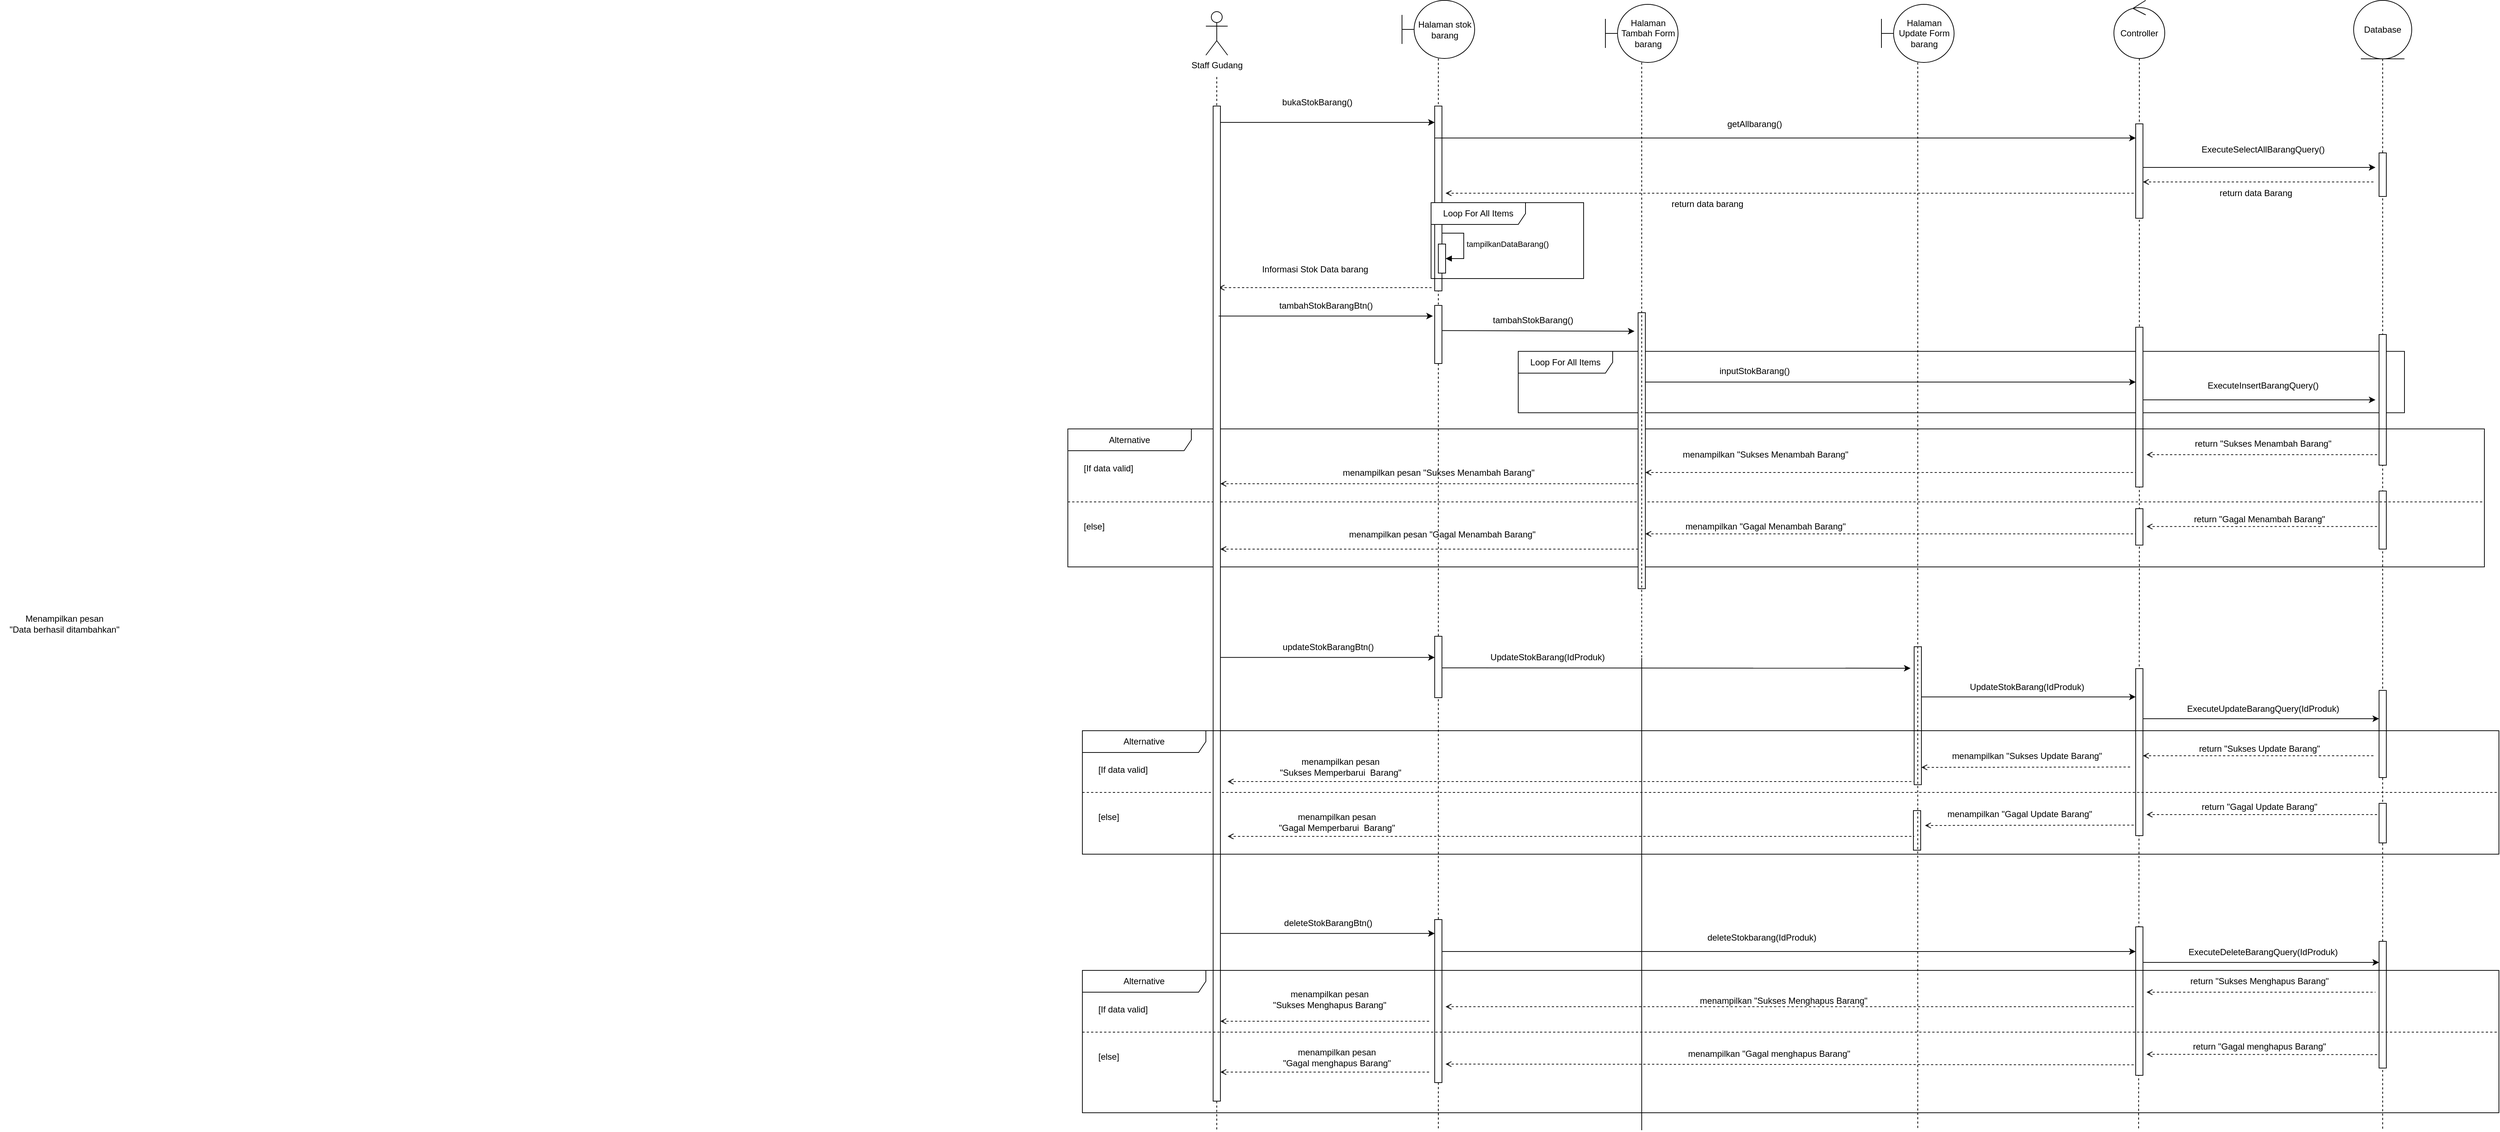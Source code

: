 <mxfile version="21.5.2" type="github" pages="31">
  <diagram id="fW59UWhJ_KLJzVEVr65X" name="Fitur Menambah informasi stok barang">
    <mxGraphModel grid="1" page="1" gridSize="10" guides="1" tooltips="1" connect="1" arrows="1" fold="1" pageScale="1" pageWidth="850" pageHeight="1100" math="0" shadow="0">
      <root>
        <mxCell id="0" />
        <mxCell id="1" parent="0" />
        <mxCell id="C0zr5lX6N-NxUwwGUgHZ-20" value="" style="group" parent="1" connectable="0" vertex="1">
          <mxGeometry x="400" y="4.5" width="1510" height="1500" as="geometry" />
        </mxCell>
        <mxCell id="HAHY-88LGXUo1ZmjZV5Z-1" style="edgeStyle=orthogonalEdgeStyle;rounded=0;orthogonalLoop=1;jettySize=auto;html=1;endArrow=none;endFill=0;dashed=1;" parent="C0zr5lX6N-NxUwwGUgHZ-20" source="tKcK3o2jXv3rhwNKkqwP-2" edge="1">
          <mxGeometry relative="1" as="geometry">
            <mxPoint x="50" y="1555.5" as="targetPoint" />
          </mxGeometry>
        </mxCell>
        <mxCell id="tKcK3o2jXv3rhwNKkqwP-2" value="Halaman stok barang" style="shape=umlBoundary;whiteSpace=wrap;html=1;" parent="C0zr5lX6N-NxUwwGUgHZ-20" vertex="1">
          <mxGeometry width="100" height="80" as="geometry" />
        </mxCell>
        <mxCell id="C0zr5lX6N-NxUwwGUgHZ-34" value="" style="html=1;points=[];perimeter=orthogonalPerimeter;outlineConnect=0;targetShapes=umlLifeline;portConstraint=eastwest;newEdgeStyle={&quot;edgeStyle&quot;:&quot;elbowEdgeStyle&quot;,&quot;elbow&quot;:&quot;vertical&quot;,&quot;curved&quot;:0,&quot;rounded&quot;:0};" parent="C0zr5lX6N-NxUwwGUgHZ-20" vertex="1">
          <mxGeometry x="45" y="145.5" width="10" height="254.5" as="geometry" />
        </mxCell>
        <mxCell id="onJ0BsACgHFUcj2LodlX-14" value="" style="html=1;points=[];perimeter=orthogonalPerimeter;outlineConnect=0;targetShapes=umlLifeline;portConstraint=eastwest;newEdgeStyle={&quot;edgeStyle&quot;:&quot;elbowEdgeStyle&quot;,&quot;elbow&quot;:&quot;vertical&quot;,&quot;curved&quot;:0,&quot;rounded&quot;:0};" parent="C0zr5lX6N-NxUwwGUgHZ-20" vertex="1">
          <mxGeometry x="50" y="335.5" width="10" height="40" as="geometry" />
        </mxCell>
        <mxCell id="onJ0BsACgHFUcj2LodlX-15" value="tampilkanDataBarang()" style="html=1;align=left;spacingLeft=2;endArrow=block;rounded=0;edgeStyle=orthogonalEdgeStyle;curved=0;rounded=0;" parent="C0zr5lX6N-NxUwwGUgHZ-20" target="onJ0BsACgHFUcj2LodlX-14" edge="1">
          <mxGeometry x="0.25" relative="1" as="geometry">
            <mxPoint x="55" y="290.5" as="sourcePoint" />
            <Array as="points">
              <mxPoint x="85" y="320.5" />
            </Array>
            <mxPoint as="offset" />
          </mxGeometry>
        </mxCell>
        <mxCell id="onJ0BsACgHFUcj2LodlX-17" value="" style="endArrow=none;dashed=1;html=1;rounded=0;startArrow=open;startFill=0;" parent="C0zr5lX6N-NxUwwGUgHZ-20" edge="1">
          <mxGeometry width="50" height="50" relative="1" as="geometry">
            <mxPoint x="-252.5" y="395.5" as="sourcePoint" />
            <mxPoint x="42.5" y="395.5" as="targetPoint" />
          </mxGeometry>
        </mxCell>
        <mxCell id="onJ0BsACgHFUcj2LodlX-21" value="" style="html=1;points=[];perimeter=orthogonalPerimeter;outlineConnect=0;targetShapes=umlLifeline;portConstraint=eastwest;newEdgeStyle={&quot;edgeStyle&quot;:&quot;elbowEdgeStyle&quot;,&quot;elbow&quot;:&quot;vertical&quot;,&quot;curved&quot;:0,&quot;rounded&quot;:0};" parent="C0zr5lX6N-NxUwwGUgHZ-20" vertex="1">
          <mxGeometry x="45" y="420" width="10" height="80" as="geometry" />
        </mxCell>
        <mxCell id="onJ0BsACgHFUcj2LodlX-25" style="edgeStyle=elbowEdgeStyle;rounded=0;orthogonalLoop=1;jettySize=auto;html=1;elbow=vertical;curved=0;" parent="C0zr5lX6N-NxUwwGUgHZ-20" target="onJ0BsACgHFUcj2LodlX-26" edge="1">
          <mxGeometry relative="1" as="geometry">
            <mxPoint x="640" y="525.5" as="targetPoint" />
            <mxPoint x="335" y="525.5" as="sourcePoint" />
          </mxGeometry>
        </mxCell>
        <mxCell id="onJ0BsACgHFUcj2LodlX-27" value="inputStokBarang()" style="text;html=1;align=center;verticalAlign=middle;resizable=0;points=[];autosize=1;strokeColor=none;fillColor=none;container=0;" parent="C0zr5lX6N-NxUwwGUgHZ-20" vertex="1">
          <mxGeometry x="425" y="495.5" width="120" height="30" as="geometry" />
        </mxCell>
        <mxCell id="onJ0BsACgHFUcj2LodlX-71" value="Loop For All Items" style="shape=umlFrame;whiteSpace=wrap;html=1;pointerEvents=0;width=130;height=30;" parent="C0zr5lX6N-NxUwwGUgHZ-20" vertex="1">
          <mxGeometry x="160" y="483.25" width="1220" height="84.5" as="geometry" />
        </mxCell>
        <mxCell id="onJ0BsACgHFUcj2LodlX-87" value="Loop For All Items" style="shape=umlFrame;whiteSpace=wrap;html=1;pointerEvents=0;width=130;height=30;" parent="C0zr5lX6N-NxUwwGUgHZ-20" vertex="1">
          <mxGeometry x="40" y="278.5" width="210" height="104.5" as="geometry" />
        </mxCell>
        <mxCell id="zmxW0Yy-S73kPnZKEfrS-16" value="" style="html=1;points=[];perimeter=orthogonalPerimeter;outlineConnect=0;targetShapes=umlLifeline;portConstraint=eastwest;newEdgeStyle={&quot;edgeStyle&quot;:&quot;elbowEdgeStyle&quot;,&quot;elbow&quot;:&quot;vertical&quot;,&quot;curved&quot;:0,&quot;rounded&quot;:0};" parent="C0zr5lX6N-NxUwwGUgHZ-20" vertex="1">
          <mxGeometry x="45" y="875.5" width="10" height="84.5" as="geometry" />
        </mxCell>
        <mxCell id="HAHY-88LGXUo1ZmjZV5Z-6" style="edgeStyle=orthogonalEdgeStyle;rounded=0;orthogonalLoop=1;jettySize=auto;html=1;endArrow=none;endFill=0;dashed=1;" parent="C0zr5lX6N-NxUwwGUgHZ-20" source="tKcK3o2jXv3rhwNKkqwP-5" edge="1">
          <mxGeometry relative="1" as="geometry">
            <mxPoint x="1014" y="1555.5" as="targetPoint" />
          </mxGeometry>
        </mxCell>
        <mxCell id="onJ0BsACgHFUcj2LodlX-57" value="" style="endArrow=classic;html=1;rounded=0;" parent="C0zr5lX6N-NxUwwGUgHZ-20" edge="1">
          <mxGeometry width="50" height="50" relative="1" as="geometry">
            <mxPoint x="1020" y="550" as="sourcePoint" />
            <mxPoint x="1340" y="550" as="targetPoint" />
          </mxGeometry>
        </mxCell>
        <mxCell id="onJ0BsACgHFUcj2LodlX-58" value="ExecuteInsertBarangQuery()" style="text;html=1;align=center;verticalAlign=middle;resizable=0;points=[];autosize=1;strokeColor=none;fillColor=none;container=0;" parent="C0zr5lX6N-NxUwwGUgHZ-20" vertex="1">
          <mxGeometry x="1095" y="515" width="180" height="30" as="geometry" />
        </mxCell>
        <mxCell id="tAjrWRJAHp5NWM8UHjjj-1" value="" style="html=1;points=[];perimeter=orthogonalPerimeter;outlineConnect=0;targetShapes=umlLifeline;portConstraint=eastwest;newEdgeStyle={&quot;edgeStyle&quot;:&quot;elbowEdgeStyle&quot;,&quot;elbow&quot;:&quot;vertical&quot;,&quot;curved&quot;:0,&quot;rounded&quot;:0};" parent="C0zr5lX6N-NxUwwGUgHZ-20" vertex="1">
          <mxGeometry x="1010" y="920" width="10" height="230" as="geometry" />
        </mxCell>
        <mxCell id="tKcK3o2jXv3rhwNKkqwP-5" value="Controller" style="ellipse;shape=umlControl;whiteSpace=wrap;html=1;" parent="C0zr5lX6N-NxUwwGUgHZ-20" vertex="1">
          <mxGeometry x="980" width="70" height="80" as="geometry" />
        </mxCell>
        <mxCell id="onJ0BsACgHFUcj2LodlX-2" value="" style="html=1;points=[];perimeter=orthogonalPerimeter;outlineConnect=0;targetShapes=umlLifeline;portConstraint=eastwest;newEdgeStyle={&quot;edgeStyle&quot;:&quot;elbowEdgeStyle&quot;,&quot;elbow&quot;:&quot;vertical&quot;,&quot;curved&quot;:0,&quot;rounded&quot;:0};" parent="C0zr5lX6N-NxUwwGUgHZ-20" vertex="1">
          <mxGeometry x="1010" y="170" width="10" height="130" as="geometry" />
        </mxCell>
        <mxCell id="C0zr5lX6N-NxUwwGUgHZ-18" value="" style="group" parent="C0zr5lX6N-NxUwwGUgHZ-20" connectable="0" vertex="1">
          <mxGeometry x="1310" width="80" height="1500" as="geometry" />
        </mxCell>
        <mxCell id="HAHY-88LGXUo1ZmjZV5Z-7" style="edgeStyle=orthogonalEdgeStyle;rounded=0;orthogonalLoop=1;jettySize=auto;html=1;endArrow=none;endFill=0;dashed=1;" parent="C0zr5lX6N-NxUwwGUgHZ-18" source="tKcK3o2jXv3rhwNKkqwP-4" edge="1">
          <mxGeometry relative="1" as="geometry">
            <mxPoint x="40" y="1555.5" as="targetPoint" />
          </mxGeometry>
        </mxCell>
        <mxCell id="tKcK3o2jXv3rhwNKkqwP-4" value="Database" style="ellipse;shape=umlEntity;whiteSpace=wrap;html=1;" parent="C0zr5lX6N-NxUwwGUgHZ-18" vertex="1">
          <mxGeometry width="80" height="80.548" as="geometry" />
        </mxCell>
        <mxCell id="tAjrWRJAHp5NWM8UHjjj-2" value="" style="html=1;points=[];perimeter=orthogonalPerimeter;outlineConnect=0;targetShapes=umlLifeline;portConstraint=eastwest;newEdgeStyle={&quot;edgeStyle&quot;:&quot;elbowEdgeStyle&quot;,&quot;elbow&quot;:&quot;vertical&quot;,&quot;curved&quot;:0,&quot;rounded&quot;:0};" parent="C0zr5lX6N-NxUwwGUgHZ-18" vertex="1">
          <mxGeometry x="35" y="950" width="10" height="120" as="geometry" />
        </mxCell>
        <mxCell id="onJ0BsACgHFUcj2LodlX-5" value="" style="html=1;points=[];perimeter=orthogonalPerimeter;outlineConnect=0;targetShapes=umlLifeline;portConstraint=eastwest;newEdgeStyle={&quot;edgeStyle&quot;:&quot;elbowEdgeStyle&quot;,&quot;elbow&quot;:&quot;vertical&quot;,&quot;curved&quot;:0,&quot;rounded&quot;:0};" parent="C0zr5lX6N-NxUwwGUgHZ-18" vertex="1">
          <mxGeometry x="35" y="210" width="10" height="60" as="geometry" />
        </mxCell>
        <mxCell id="onJ0BsACgHFUcj2LodlX-59" value="&amp;nbsp;" style="html=1;points=[];perimeter=orthogonalPerimeter;outlineConnect=0;targetShapes=umlLifeline;portConstraint=eastwest;newEdgeStyle={&quot;edgeStyle&quot;:&quot;elbowEdgeStyle&quot;,&quot;elbow&quot;:&quot;vertical&quot;,&quot;curved&quot;:0,&quot;rounded&quot;:0};" parent="C0zr5lX6N-NxUwwGUgHZ-18" vertex="1">
          <mxGeometry x="35" y="460" width="10" height="180" as="geometry" />
        </mxCell>
        <mxCell id="94Tn0FD8faaWMeGUc1yy-44" value="&amp;nbsp;" style="html=1;points=[];perimeter=orthogonalPerimeter;outlineConnect=0;targetShapes=umlLifeline;portConstraint=eastwest;newEdgeStyle={&quot;edgeStyle&quot;:&quot;elbowEdgeStyle&quot;,&quot;elbow&quot;:&quot;vertical&quot;,&quot;curved&quot;:0,&quot;rounded&quot;:0};" parent="C0zr5lX6N-NxUwwGUgHZ-18" vertex="1">
          <mxGeometry x="35" y="1295.5" width="10" height="174.5" as="geometry" />
        </mxCell>
        <mxCell id="94Tn0FD8faaWMeGUc1yy-55" value="&amp;nbsp;" style="html=1;points=[];perimeter=orthogonalPerimeter;outlineConnect=0;targetShapes=umlLifeline;portConstraint=eastwest;newEdgeStyle={&quot;edgeStyle&quot;:&quot;elbowEdgeStyle&quot;,&quot;elbow&quot;:&quot;vertical&quot;,&quot;curved&quot;:0,&quot;rounded&quot;:0};" parent="C0zr5lX6N-NxUwwGUgHZ-18" vertex="1">
          <mxGeometry x="35" y="675.5" width="10" height="80" as="geometry" />
        </mxCell>
        <mxCell id="94Tn0FD8faaWMeGUc1yy-33" value="" style="html=1;points=[];perimeter=orthogonalPerimeter;outlineConnect=0;targetShapes=umlLifeline;portConstraint=eastwest;newEdgeStyle={&quot;edgeStyle&quot;:&quot;elbowEdgeStyle&quot;,&quot;elbow&quot;:&quot;vertical&quot;,&quot;curved&quot;:0,&quot;rounded&quot;:0};" parent="C0zr5lX6N-NxUwwGUgHZ-18" vertex="1">
          <mxGeometry x="35" y="1105.5" width="10" height="54.5" as="geometry" />
        </mxCell>
        <mxCell id="onJ0BsACgHFUcj2LodlX-4" value="" style="endArrow=classic;html=1;rounded=0;" parent="C0zr5lX6N-NxUwwGUgHZ-20" edge="1">
          <mxGeometry width="50" height="50" relative="1" as="geometry">
            <mxPoint x="1020" y="230" as="sourcePoint" />
            <mxPoint x="1340" y="230" as="targetPoint" />
          </mxGeometry>
        </mxCell>
        <mxCell id="onJ0BsACgHFUcj2LodlX-6" value="ExecuteSelectAllBarangQuery()" style="text;html=1;align=center;verticalAlign=middle;resizable=0;points=[];autosize=1;strokeColor=none;fillColor=none;container=0;" parent="C0zr5lX6N-NxUwwGUgHZ-20" vertex="1">
          <mxGeometry x="1090" y="190" width="190" height="30" as="geometry" />
        </mxCell>
        <mxCell id="onJ0BsACgHFUcj2LodlX-8" value="" style="endArrow=none;dashed=1;html=1;rounded=0;startArrow=open;startFill=0;" parent="C0zr5lX6N-NxUwwGUgHZ-20" edge="1">
          <mxGeometry width="50" height="50" relative="1" as="geometry">
            <mxPoint x="1020" y="250" as="sourcePoint" />
            <mxPoint x="1340" y="250" as="targetPoint" />
          </mxGeometry>
        </mxCell>
        <mxCell id="onJ0BsACgHFUcj2LodlX-9" value="return data Barang" style="text;html=1;align=center;verticalAlign=middle;resizable=0;points=[];autosize=1;strokeColor=none;fillColor=none;container=0;" parent="C0zr5lX6N-NxUwwGUgHZ-20" vertex="1">
          <mxGeometry x="1110" y="250" width="130" height="30" as="geometry" />
        </mxCell>
        <mxCell id="onJ0BsACgHFUcj2LodlX-26" value="" style="html=1;points=[];perimeter=orthogonalPerimeter;outlineConnect=0;targetShapes=umlLifeline;portConstraint=eastwest;newEdgeStyle={&quot;edgeStyle&quot;:&quot;elbowEdgeStyle&quot;,&quot;elbow&quot;:&quot;vertical&quot;,&quot;curved&quot;:0,&quot;rounded&quot;:0};" parent="C0zr5lX6N-NxUwwGUgHZ-20" vertex="1">
          <mxGeometry x="1010" y="450" width="10" height="220" as="geometry" />
        </mxCell>
        <mxCell id="94Tn0FD8faaWMeGUc1yy-10" value="Halaman Update Form barang" style="shape=umlBoundary;whiteSpace=wrap;html=1;" parent="C0zr5lX6N-NxUwwGUgHZ-20" vertex="1">
          <mxGeometry x="660" y="5.5" width="100" height="80" as="geometry" />
        </mxCell>
        <mxCell id="94Tn0FD8faaWMeGUc1yy-11" value="" style="html=1;points=[];perimeter=orthogonalPerimeter;outlineConnect=0;targetShapes=umlLifeline;portConstraint=eastwest;newEdgeStyle={&quot;edgeStyle&quot;:&quot;elbowEdgeStyle&quot;,&quot;elbow&quot;:&quot;vertical&quot;,&quot;curved&quot;:0,&quot;rounded&quot;:0};" parent="C0zr5lX6N-NxUwwGUgHZ-20" vertex="1">
          <mxGeometry x="705" y="889.82" width="10" height="190" as="geometry" />
        </mxCell>
        <mxCell id="94Tn0FD8faaWMeGUc1yy-13" value="" style="endArrow=classic;html=1;rounded=0;exitX=1;exitY=0.125;exitDx=0;exitDy=0;exitPerimeter=0;" parent="C0zr5lX6N-NxUwwGUgHZ-20" edge="1">
          <mxGeometry width="50" height="50" relative="1" as="geometry">
            <mxPoint x="55" y="918.95" as="sourcePoint" />
            <mxPoint x="700" y="919.5" as="targetPoint" />
          </mxGeometry>
        </mxCell>
        <mxCell id="94Tn0FD8faaWMeGUc1yy-14" value="UpdateStokBarang(IdProduk)" style="text;html=1;align=center;verticalAlign=middle;resizable=0;points=[];autosize=1;strokeColor=none;fillColor=none;container=0;" parent="C0zr5lX6N-NxUwwGUgHZ-20" vertex="1">
          <mxGeometry x="110" y="889.82" width="180" height="30" as="geometry" />
        </mxCell>
        <mxCell id="94Tn0FD8faaWMeGUc1yy-16" value="" style="endArrow=classic;html=1;rounded=0;exitX=1;exitY=0.125;exitDx=0;exitDy=0;exitPerimeter=0;" parent="C0zr5lX6N-NxUwwGUgHZ-20" target="tAjrWRJAHp5NWM8UHjjj-1" edge="1">
          <mxGeometry width="50" height="50" relative="1" as="geometry">
            <mxPoint x="715" y="958.95" as="sourcePoint" />
            <mxPoint x="1360" y="959.5" as="targetPoint" />
          </mxGeometry>
        </mxCell>
        <mxCell id="94Tn0FD8faaWMeGUc1yy-17" value="UpdateStokBarang(IdProduk)" style="text;html=1;align=center;verticalAlign=middle;resizable=0;points=[];autosize=1;strokeColor=none;fillColor=none;container=0;" parent="C0zr5lX6N-NxUwwGUgHZ-20" vertex="1">
          <mxGeometry x="770" y="930.0" width="180" height="30" as="geometry" />
        </mxCell>
        <mxCell id="94Tn0FD8faaWMeGUc1yy-18" value="" style="endArrow=classic;html=1;rounded=0;exitX=1;exitY=0.125;exitDx=0;exitDy=0;exitPerimeter=0;" parent="C0zr5lX6N-NxUwwGUgHZ-20" target="tAjrWRJAHp5NWM8UHjjj-2" edge="1">
          <mxGeometry width="50" height="50" relative="1" as="geometry">
            <mxPoint x="1020" y="988.95" as="sourcePoint" />
            <mxPoint x="1315" y="989" as="targetPoint" />
          </mxGeometry>
        </mxCell>
        <mxCell id="94Tn0FD8faaWMeGUc1yy-19" value="ExecuteUpdateBarangQuery(IdProduk)" style="text;html=1;align=center;verticalAlign=middle;resizable=0;points=[];autosize=1;strokeColor=none;fillColor=none;container=0;" parent="C0zr5lX6N-NxUwwGUgHZ-20" vertex="1">
          <mxGeometry x="1065" y="960.0" width="240" height="30" as="geometry" />
        </mxCell>
        <mxCell id="94Tn0FD8faaWMeGUc1yy-21" value="" style="endArrow=none;dashed=1;html=1;rounded=0;startArrow=open;startFill=0;" parent="C0zr5lX6N-NxUwwGUgHZ-20" edge="1">
          <mxGeometry width="50" height="50" relative="1" as="geometry">
            <mxPoint x="1020" y="1040" as="sourcePoint" />
            <mxPoint x="1340" y="1040" as="targetPoint" />
          </mxGeometry>
        </mxCell>
        <mxCell id="94Tn0FD8faaWMeGUc1yy-22" value="return &quot;Sukses Update Barang&quot;" style="text;html=1;align=center;verticalAlign=middle;resizable=0;points=[];autosize=1;strokeColor=none;fillColor=none;container=0;" parent="C0zr5lX6N-NxUwwGUgHZ-20" vertex="1">
          <mxGeometry x="1085" y="1015.5" width="190" height="30" as="geometry" />
        </mxCell>
        <mxCell id="94Tn0FD8faaWMeGUc1yy-23" value="" style="endArrow=none;dashed=1;html=1;rounded=0;startArrow=open;startFill=0;" parent="C0zr5lX6N-NxUwwGUgHZ-20" edge="1">
          <mxGeometry width="50" height="50" relative="1" as="geometry">
            <mxPoint x="715" y="1056" as="sourcePoint" />
            <mxPoint x="1005" y="1055.5" as="targetPoint" />
          </mxGeometry>
        </mxCell>
        <mxCell id="94Tn0FD8faaWMeGUc1yy-24" value="menampilkan &quot;Sukses Update Barang&quot;" style="text;html=1;align=center;verticalAlign=middle;resizable=0;points=[];autosize=1;strokeColor=none;fillColor=none;container=0;" parent="C0zr5lX6N-NxUwwGUgHZ-20" vertex="1">
          <mxGeometry x="740" y="1025.5" width="240" height="30" as="geometry" />
        </mxCell>
        <mxCell id="94Tn0FD8faaWMeGUc1yy-30" value="" style="html=1;points=[];perimeter=orthogonalPerimeter;outlineConnect=0;targetShapes=umlLifeline;portConstraint=eastwest;newEdgeStyle={&quot;edgeStyle&quot;:&quot;elbowEdgeStyle&quot;,&quot;elbow&quot;:&quot;vertical&quot;,&quot;curved&quot;:0,&quot;rounded&quot;:0};" parent="C0zr5lX6N-NxUwwGUgHZ-20" vertex="1">
          <mxGeometry x="45" y="1265.5" width="10" height="224.5" as="geometry" />
        </mxCell>
        <mxCell id="94Tn0FD8faaWMeGUc1yy-31" value="" style="endArrow=classic;html=1;rounded=0;" parent="C0zr5lX6N-NxUwwGUgHZ-20" edge="1">
          <mxGeometry width="50" height="50" relative="1" as="geometry">
            <mxPoint x="55" y="1309.5" as="sourcePoint" />
            <mxPoint x="1010" y="1309.5" as="targetPoint" />
          </mxGeometry>
        </mxCell>
        <mxCell id="94Tn0FD8faaWMeGUc1yy-32" value="deleteStokbarang(IdProduk)" style="text;html=1;align=center;verticalAlign=middle;resizable=0;points=[];autosize=1;strokeColor=none;fillColor=none;container=0;" parent="C0zr5lX6N-NxUwwGUgHZ-20" vertex="1">
          <mxGeometry x="405" y="1275.5" width="180" height="30" as="geometry" />
        </mxCell>
        <mxCell id="94Tn0FD8faaWMeGUc1yy-35" value="" style="html=1;points=[];perimeter=orthogonalPerimeter;outlineConnect=0;targetShapes=umlLifeline;portConstraint=eastwest;newEdgeStyle={&quot;edgeStyle&quot;:&quot;elbowEdgeStyle&quot;,&quot;elbow&quot;:&quot;vertical&quot;,&quot;curved&quot;:0,&quot;rounded&quot;:0};" parent="C0zr5lX6N-NxUwwGUgHZ-20" vertex="1">
          <mxGeometry x="1010" y="1275.5" width="10" height="204.5" as="geometry" />
        </mxCell>
        <mxCell id="94Tn0FD8faaWMeGUc1yy-36" value="" style="endArrow=classic;html=1;rounded=0;exitX=1;exitY=0.125;exitDx=0;exitDy=0;exitPerimeter=0;" parent="C0zr5lX6N-NxUwwGUgHZ-20" edge="1">
          <mxGeometry width="50" height="50" relative="1" as="geometry">
            <mxPoint x="1020" y="1324.45" as="sourcePoint" />
            <mxPoint x="1345" y="1324.5" as="targetPoint" />
          </mxGeometry>
        </mxCell>
        <mxCell id="94Tn0FD8faaWMeGUc1yy-37" value="ExecuteDeleteBarangQuery(IdProduk)" style="text;html=1;align=center;verticalAlign=middle;resizable=0;points=[];autosize=1;strokeColor=none;fillColor=none;container=0;" parent="C0zr5lX6N-NxUwwGUgHZ-20" vertex="1">
          <mxGeometry x="1070" y="1295.5" width="230" height="30" as="geometry" />
        </mxCell>
        <mxCell id="94Tn0FD8faaWMeGUc1yy-45" value="" style="endArrow=none;dashed=1;html=1;rounded=0;startArrow=open;startFill=0;" parent="C0zr5lX6N-NxUwwGUgHZ-20" edge="1">
          <mxGeometry width="50" height="50" relative="1" as="geometry">
            <mxPoint x="1025" y="1365.5" as="sourcePoint" />
            <mxPoint x="1340" y="1365.5" as="targetPoint" />
          </mxGeometry>
        </mxCell>
        <mxCell id="94Tn0FD8faaWMeGUc1yy-46" value="return &quot;Sukses Menghapus Barang&quot;" style="text;html=1;align=center;verticalAlign=middle;resizable=0;points=[];autosize=1;strokeColor=none;fillColor=none;container=0;" parent="C0zr5lX6N-NxUwwGUgHZ-20" vertex="1">
          <mxGeometry x="1070" y="1335.5" width="220" height="30" as="geometry" />
        </mxCell>
        <mxCell id="94Tn0FD8faaWMeGUc1yy-47" value="" style="endArrow=none;dashed=1;html=1;rounded=0;startArrow=open;startFill=0;" parent="C0zr5lX6N-NxUwwGUgHZ-20" edge="1">
          <mxGeometry width="50" height="50" relative="1" as="geometry">
            <mxPoint x="60" y="1385.5" as="sourcePoint" />
            <mxPoint x="1010" y="1385.5" as="targetPoint" />
          </mxGeometry>
        </mxCell>
        <mxCell id="94Tn0FD8faaWMeGUc1yy-48" value="menampilkan &quot;Sukses Menghapus Barang&quot;" style="text;html=1;align=center;verticalAlign=middle;resizable=0;points=[];autosize=1;strokeColor=none;fillColor=none;container=0;" parent="C0zr5lX6N-NxUwwGUgHZ-20" vertex="1">
          <mxGeometry x="400" y="1362.75" width="250" height="30" as="geometry" />
        </mxCell>
        <mxCell id="onJ0BsACgHFUcj2LodlX-65" value="menampilkan &quot;Sukses Menambah Barang&quot;" style="text;html=1;align=center;verticalAlign=middle;resizable=0;points=[];autosize=1;strokeColor=none;fillColor=none;container=0;" parent="C0zr5lX6N-NxUwwGUgHZ-20" vertex="1">
          <mxGeometry x="375" y="610" width="250" height="30" as="geometry" />
        </mxCell>
        <mxCell id="onJ0BsACgHFUcj2LodlX-61" value="return &quot;Sukses Menambah Barang&quot;" style="text;html=1;align=center;verticalAlign=middle;resizable=0;points=[];autosize=1;strokeColor=none;fillColor=none;container=0;" parent="C0zr5lX6N-NxUwwGUgHZ-20" vertex="1">
          <mxGeometry x="1075" y="595.5" width="220" height="30" as="geometry" />
        </mxCell>
        <mxCell id="94Tn0FD8faaWMeGUc1yy-61" value="menampilkan pesan &quot;Gagal Menambah Barang&quot;" style="text;html=1;align=center;verticalAlign=middle;resizable=0;points=[];autosize=1;strokeColor=none;fillColor=none;container=0;" parent="C0zr5lX6N-NxUwwGUgHZ-20" vertex="1">
          <mxGeometry x="-85" y="720" width="280" height="30" as="geometry" />
        </mxCell>
        <mxCell id="94Tn0FD8faaWMeGUc1yy-56" value="" style="endArrow=none;dashed=1;html=1;rounded=0;startArrow=open;startFill=0;" parent="C0zr5lX6N-NxUwwGUgHZ-20" edge="1">
          <mxGeometry width="50" height="50" relative="1" as="geometry">
            <mxPoint x="1025" y="724.41" as="sourcePoint" />
            <mxPoint x="1345" y="724.41" as="targetPoint" />
          </mxGeometry>
        </mxCell>
        <mxCell id="94Tn0FD8faaWMeGUc1yy-57" value="return &quot;Gagal Menambah Barang&quot;" style="text;html=1;align=center;verticalAlign=middle;resizable=0;points=[];autosize=1;strokeColor=none;fillColor=none;container=0;" parent="C0zr5lX6N-NxUwwGUgHZ-20" vertex="1">
          <mxGeometry x="1075" y="699.82" width="210" height="30" as="geometry" />
        </mxCell>
        <mxCell id="8thaGV3Fseh9l9p66OBm-1" value="Alternative" style="shape=umlFrame;whiteSpace=wrap;html=1;pointerEvents=0;recursiveResize=0;container=1;collapsible=0;width=170;" parent="C0zr5lX6N-NxUwwGUgHZ-20" vertex="1">
          <mxGeometry x="-460" y="590" width="1950" height="190" as="geometry" />
        </mxCell>
        <mxCell id="8thaGV3Fseh9l9p66OBm-2" value="[If data valid]" style="text;html=1;" parent="8thaGV3Fseh9l9p66OBm-1" vertex="1">
          <mxGeometry width="100" height="20" relative="1" as="geometry">
            <mxPoint x="20" y="40" as="offset" />
          </mxGeometry>
        </mxCell>
        <mxCell id="8thaGV3Fseh9l9p66OBm-3" value="[else]" style="line;strokeWidth=1;dashed=1;labelPosition=center;verticalLabelPosition=bottom;align=left;verticalAlign=top;spacingLeft=20;spacingTop=15;html=1;whiteSpace=wrap;" parent="8thaGV3Fseh9l9p66OBm-1" vertex="1">
          <mxGeometry y="95.5" width="1950" height="10" as="geometry" />
        </mxCell>
        <mxCell id="onJ0BsACgHFUcj2LodlX-66" value="" style="endArrow=none;dashed=1;html=1;rounded=0;startArrow=open;startFill=0;" parent="8thaGV3Fseh9l9p66OBm-1" edge="1">
          <mxGeometry width="50" height="50" relative="1" as="geometry">
            <mxPoint x="210" y="75.5" as="sourcePoint" />
            <mxPoint x="785" y="75.5" as="targetPoint" />
          </mxGeometry>
        </mxCell>
        <mxCell id="onJ0BsACgHFUcj2LodlX-67" value="menampilkan pesan &quot;Sukses Menambah Barang&quot;" style="text;html=1;align=center;verticalAlign=middle;resizable=0;points=[];autosize=1;strokeColor=none;fillColor=none;container=0;" parent="8thaGV3Fseh9l9p66OBm-1" vertex="1">
          <mxGeometry x="365" y="45.5" width="290" height="30" as="geometry" />
        </mxCell>
        <mxCell id="94Tn0FD8faaWMeGUc1yy-60" value="" style="endArrow=none;dashed=1;html=1;rounded=0;startArrow=open;startFill=0;" parent="8thaGV3Fseh9l9p66OBm-1" edge="1">
          <mxGeometry width="50" height="50" relative="1" as="geometry">
            <mxPoint x="210" y="165.5" as="sourcePoint" />
            <mxPoint x="785" y="165.5" as="targetPoint" />
          </mxGeometry>
        </mxCell>
        <mxCell id="onJ0BsACgHFUcj2LodlX-64" value="" style="endArrow=none;dashed=1;html=1;rounded=0;startArrow=open;startFill=0;" parent="8thaGV3Fseh9l9p66OBm-1" edge="1">
          <mxGeometry width="50" height="50" relative="1" as="geometry">
            <mxPoint x="795" y="60" as="sourcePoint" />
            <mxPoint x="1470" y="60" as="targetPoint" />
          </mxGeometry>
        </mxCell>
        <mxCell id="onJ0BsACgHFUcj2LodlX-60" value="" style="endArrow=none;dashed=1;html=1;rounded=0;startArrow=open;startFill=0;" parent="8thaGV3Fseh9l9p66OBm-1" edge="1">
          <mxGeometry width="50" height="50" relative="1" as="geometry">
            <mxPoint x="1485" y="35.5" as="sourcePoint" />
            <mxPoint x="1805" y="35.5" as="targetPoint" />
          </mxGeometry>
        </mxCell>
        <mxCell id="94Tn0FD8faaWMeGUc1yy-65" value="" style="html=1;points=[];perimeter=orthogonalPerimeter;outlineConnect=0;targetShapes=umlLifeline;portConstraint=eastwest;newEdgeStyle={&quot;edgeStyle&quot;:&quot;elbowEdgeStyle&quot;,&quot;elbow&quot;:&quot;vertical&quot;,&quot;curved&quot;:0,&quot;rounded&quot;:0};" parent="C0zr5lX6N-NxUwwGUgHZ-20" vertex="1">
          <mxGeometry x="1010" y="699.82" width="10" height="50.18" as="geometry" />
        </mxCell>
        <mxCell id="94Tn0FD8faaWMeGUc1yy-64" value="[else]" style="line;strokeWidth=1;dashed=1;labelPosition=center;verticalLabelPosition=bottom;align=left;verticalAlign=top;spacingLeft=20;spacingTop=15;html=1;whiteSpace=wrap;" parent="C0zr5lX6N-NxUwwGUgHZ-20" vertex="1">
          <mxGeometry x="-440" y="1085.5" width="1950" height="10" as="geometry" />
        </mxCell>
        <mxCell id="94Tn0FD8faaWMeGUc1yy-93" value="" style="html=1;points=[];perimeter=orthogonalPerimeter;outlineConnect=0;targetShapes=umlLifeline;portConstraint=eastwest;newEdgeStyle={&quot;edgeStyle&quot;:&quot;elbowEdgeStyle&quot;,&quot;elbow&quot;:&quot;vertical&quot;,&quot;curved&quot;:0,&quot;rounded&quot;:0};" parent="C0zr5lX6N-NxUwwGUgHZ-20" vertex="1">
          <mxGeometry x="704" y="1115.5" width="10" height="54.5" as="geometry" />
        </mxCell>
        <mxCell id="94Tn0FD8faaWMeGUc1yy-108" value="menampilkan &quot;Gagal menghapus Barang&quot;" style="text;html=1;align=center;verticalAlign=middle;resizable=0;points=[];autosize=1;strokeColor=none;fillColor=none;container=0;" parent="C0zr5lX6N-NxUwwGUgHZ-20" vertex="1">
          <mxGeometry x="375" y="1435.5" width="260" height="30" as="geometry" />
        </mxCell>
        <mxCell id="94Tn0FD8faaWMeGUc1yy-81" value="menampilkan &quot;Gagal Update Barang&quot;" style="text;html=1;align=center;verticalAlign=middle;resizable=0;points=[];autosize=1;strokeColor=none;fillColor=none;container=0;" parent="C0zr5lX6N-NxUwwGUgHZ-20" vertex="1">
          <mxGeometry x="735" y="1105.5" width="230" height="30" as="geometry" />
        </mxCell>
        <mxCell id="94Tn0FD8faaWMeGUc1yy-59" value="menampilkan &quot;Gagal Menambah Barang&quot;" style="text;html=1;align=center;verticalAlign=middle;resizable=0;points=[];autosize=1;strokeColor=none;fillColor=none;container=0;" parent="C0zr5lX6N-NxUwwGUgHZ-20" vertex="1">
          <mxGeometry x="380" y="709.91" width="240" height="30" as="geometry" />
        </mxCell>
        <mxCell id="94Tn0FD8faaWMeGUc1yy-106" value="return &quot;Gagal menghapus Barang&quot;" style="text;html=1;align=center;verticalAlign=middle;resizable=0;points=[];autosize=1;strokeColor=none;fillColor=none;container=0;" parent="C0zr5lX6N-NxUwwGUgHZ-20" vertex="1">
          <mxGeometry x="1075" y="1425.5" width="210" height="30" as="geometry" />
        </mxCell>
        <mxCell id="kx3ADqoFeE4wdm0lcu98-9" value="" style="html=1;points=[];perimeter=orthogonalPerimeter;outlineConnect=0;targetShapes=umlLifeline;portConstraint=eastwest;newEdgeStyle={&quot;edgeStyle&quot;:&quot;elbowEdgeStyle&quot;,&quot;elbow&quot;:&quot;vertical&quot;,&quot;curved&quot;:0,&quot;rounded&quot;:0};" parent="C0zr5lX6N-NxUwwGUgHZ-20" vertex="1">
          <mxGeometry x="325" y="430" width="10" height="380" as="geometry" />
        </mxCell>
        <mxCell id="94Tn0FD8faaWMeGUc1yy-58" value="" style="endArrow=none;dashed=1;html=1;rounded=0;startArrow=open;startFill=0;" parent="C0zr5lX6N-NxUwwGUgHZ-20" edge="1">
          <mxGeometry width="50" height="50" relative="1" as="geometry">
            <mxPoint x="335" y="734.5" as="sourcePoint" />
            <mxPoint x="1010" y="734.5" as="targetPoint" />
          </mxGeometry>
        </mxCell>
        <mxCell id="HAHY-88LGXUo1ZmjZV5Z-9" value="" style="endArrow=classic;html=1;rounded=0;exitX=1;exitY=0.125;exitDx=0;exitDy=0;exitPerimeter=0;" parent="1" edge="1">
          <mxGeometry width="50" height="50" relative="1" as="geometry">
            <mxPoint x="150" y="172.5" as="sourcePoint" />
            <mxPoint x="445" y="172.5" as="targetPoint" />
          </mxGeometry>
        </mxCell>
        <mxCell id="HAHY-88LGXUo1ZmjZV5Z-11" value="bukaStokBarang()" style="text;html=1;align=center;verticalAlign=middle;resizable=0;points=[];autosize=1;strokeColor=none;fillColor=none;container=0;" parent="1" vertex="1">
          <mxGeometry x="222.5" y="130" width="120" height="30" as="geometry" />
        </mxCell>
        <mxCell id="4gPt0TvhD6Gdm7wsOKZE-1" style="edgeStyle=orthogonalEdgeStyle;rounded=0;orthogonalLoop=1;jettySize=auto;html=1;endArrow=none;endFill=0;dashed=1;" parent="1" edge="1">
          <mxGeometry relative="1" as="geometry">
            <mxPoint x="145" y="1560" as="targetPoint" />
            <mxPoint x="145" y="110" as="sourcePoint" />
          </mxGeometry>
        </mxCell>
        <mxCell id="tKcK3o2jXv3rhwNKkqwP-1" value="Staff Gudang" style="shape=umlActor;verticalLabelPosition=bottom;verticalAlign=top;html=1;outlineConnect=0;" parent="1" vertex="1">
          <mxGeometry x="130" y="20" width="30" height="60" as="geometry" />
        </mxCell>
        <mxCell id="tAjrWRJAHp5NWM8UHjjj-3" value="" style="html=1;points=[];perimeter=orthogonalPerimeter;outlineConnect=0;targetShapes=umlLifeline;portConstraint=eastwest;newEdgeStyle={&quot;edgeStyle&quot;:&quot;elbowEdgeStyle&quot;,&quot;elbow&quot;:&quot;vertical&quot;,&quot;curved&quot;:0,&quot;rounded&quot;:0};" parent="1" vertex="1">
          <mxGeometry x="140" y="150" width="10" height="1370" as="geometry" />
        </mxCell>
        <mxCell id="zmxW0Yy-S73kPnZKEfrS-18" value="Menampilkan pesan&amp;nbsp;&lt;br&gt;&quot;Data berhasil ditambahkan&quot;&amp;nbsp;" style="text;html=1;align=center;verticalAlign=middle;resizable=0;points=[];autosize=1;strokeColor=none;fillColor=none;" parent="1" vertex="1">
          <mxGeometry x="-1530" y="843" width="180" height="40" as="geometry" />
        </mxCell>
        <mxCell id="onJ0BsACgHFUcj2LodlX-1" value="" style="endArrow=classic;html=1;rounded=0;" parent="1" target="onJ0BsACgHFUcj2LodlX-2" edge="1">
          <mxGeometry width="50" height="50" relative="1" as="geometry">
            <mxPoint x="445" y="194" as="sourcePoint" />
            <mxPoint x="1030" y="194" as="targetPoint" />
          </mxGeometry>
        </mxCell>
        <mxCell id="onJ0BsACgHFUcj2LodlX-18" value="Informasi Stok Data barang" style="text;html=1;align=center;verticalAlign=middle;resizable=0;points=[];autosize=1;strokeColor=none;fillColor=none;container=0;" parent="1" vertex="1">
          <mxGeometry x="195" y="360" width="170" height="30" as="geometry" />
        </mxCell>
        <mxCell id="onJ0BsACgHFUcj2LodlX-19" value="" style="endArrow=classic;html=1;rounded=0;exitX=1;exitY=0.125;exitDx=0;exitDy=0;exitPerimeter=0;" parent="1" edge="1">
          <mxGeometry width="50" height="50" relative="1" as="geometry">
            <mxPoint x="147.5" y="439.13" as="sourcePoint" />
            <mxPoint x="442.5" y="439.13" as="targetPoint" />
          </mxGeometry>
        </mxCell>
        <mxCell id="onJ0BsACgHFUcj2LodlX-20" value="tambahStokBarangBtn()" style="text;html=1;align=center;verticalAlign=middle;resizable=0;points=[];autosize=1;strokeColor=none;fillColor=none;container=0;" parent="1" vertex="1">
          <mxGeometry x="215" y="410" width="160" height="30" as="geometry" />
        </mxCell>
        <mxCell id="onJ0BsACgHFUcj2LodlX-23" value="" style="endArrow=classic;html=1;rounded=0;exitX=1;exitY=0.125;exitDx=0;exitDy=0;exitPerimeter=0;" parent="1" edge="1">
          <mxGeometry width="50" height="50" relative="1" as="geometry">
            <mxPoint x="455" y="459.13" as="sourcePoint" />
            <mxPoint x="720" y="460" as="targetPoint" />
          </mxGeometry>
        </mxCell>
        <mxCell id="onJ0BsACgHFUcj2LodlX-24" value="tambahStokBarang()" style="text;html=1;align=center;verticalAlign=middle;resizable=0;points=[];autosize=1;strokeColor=none;fillColor=none;container=0;" parent="1" vertex="1">
          <mxGeometry x="510" y="430" width="140" height="30" as="geometry" />
        </mxCell>
        <mxCell id="HAHY-88LGXUo1ZmjZV5Z-5" style="edgeStyle=orthogonalEdgeStyle;rounded=0;orthogonalLoop=1;jettySize=auto;html=1;endArrow=none;endFill=0;" parent="1" edge="1">
          <mxGeometry relative="1" as="geometry">
            <mxPoint x="730" y="1560" as="targetPoint" />
            <mxPoint x="730" y="910" as="sourcePoint" />
            <Array as="points">
              <mxPoint x="730" y="1140" />
              <mxPoint x="730" y="1140" />
            </Array>
          </mxGeometry>
        </mxCell>
        <mxCell id="tKcK3o2jXv3rhwNKkqwP-3" value="Halaman Tambah Form barang" style="shape=umlBoundary;whiteSpace=wrap;html=1;" parent="1" vertex="1">
          <mxGeometry x="680" y="10" width="100" height="80" as="geometry" />
        </mxCell>
        <mxCell id="onJ0BsACgHFUcj2LodlX-3" value="getAllbarang()" style="text;html=1;align=center;verticalAlign=middle;resizable=0;points=[];autosize=1;strokeColor=none;fillColor=none;container=0;" parent="1" vertex="1">
          <mxGeometry x="835" y="160" width="100" height="30" as="geometry" />
        </mxCell>
        <mxCell id="onJ0BsACgHFUcj2LodlX-10" value="" style="endArrow=none;dashed=1;html=1;rounded=0;startArrow=open;startFill=0;" parent="1" target="onJ0BsACgHFUcj2LodlX-2" edge="1">
          <mxGeometry width="50" height="50" relative="1" as="geometry">
            <mxPoint x="460" y="270" as="sourcePoint" />
            <mxPoint x="1040" y="270" as="targetPoint" />
          </mxGeometry>
        </mxCell>
        <mxCell id="onJ0BsACgHFUcj2LodlX-11" value="return data barang" style="text;html=1;align=center;verticalAlign=middle;resizable=0;points=[];autosize=1;strokeColor=none;fillColor=none;container=0;" parent="1" vertex="1">
          <mxGeometry x="760" y="270" width="120" height="30" as="geometry" />
        </mxCell>
        <mxCell id="94Tn0FD8faaWMeGUc1yy-1" value="" style="endArrow=classic;html=1;rounded=0;exitX=1;exitY=0.125;exitDx=0;exitDy=0;exitPerimeter=0;" parent="1" edge="1">
          <mxGeometry width="50" height="50" relative="1" as="geometry">
            <mxPoint x="150" y="909.13" as="sourcePoint" />
            <mxPoint x="445" y="909.13" as="targetPoint" />
          </mxGeometry>
        </mxCell>
        <mxCell id="94Tn0FD8faaWMeGUc1yy-2" value="updateStokBarangBtn()" style="text;html=1;align=center;verticalAlign=middle;resizable=0;points=[];autosize=1;strokeColor=none;fillColor=none;container=0;" parent="1" vertex="1">
          <mxGeometry x="222.5" y="880" width="150" height="30" as="geometry" />
        </mxCell>
        <mxCell id="94Tn0FD8faaWMeGUc1yy-27" value="" style="edgeStyle=orthogonalEdgeStyle;rounded=0;orthogonalLoop=1;jettySize=auto;html=1;endArrow=none;endFill=0;dashed=1;" parent="1" source="tKcK3o2jXv3rhwNKkqwP-3" edge="1">
          <mxGeometry relative="1" as="geometry">
            <mxPoint x="730" y="920" as="targetPoint" />
            <mxPoint x="730" y="90" as="sourcePoint" />
            <Array as="points">
              <mxPoint x="730" y="890" />
            </Array>
          </mxGeometry>
        </mxCell>
        <mxCell id="94Tn0FD8faaWMeGUc1yy-28" value="" style="endArrow=classic;html=1;rounded=0;exitX=1;exitY=0.125;exitDx=0;exitDy=0;exitPerimeter=0;" parent="1" edge="1">
          <mxGeometry width="50" height="50" relative="1" as="geometry">
            <mxPoint x="150" y="1289.13" as="sourcePoint" />
            <mxPoint x="445" y="1289.13" as="targetPoint" />
          </mxGeometry>
        </mxCell>
        <mxCell id="94Tn0FD8faaWMeGUc1yy-29" value="deleteStokBarangBtn()" style="text;html=1;align=center;verticalAlign=middle;resizable=0;points=[];autosize=1;strokeColor=none;fillColor=none;container=0;" parent="1" vertex="1">
          <mxGeometry x="222.5" y="1260" width="150" height="30" as="geometry" />
        </mxCell>
        <mxCell id="94Tn0FD8faaWMeGUc1yy-53" value="" style="endArrow=none;dashed=1;html=1;rounded=0;startArrow=open;startFill=0;" parent="1" edge="1">
          <mxGeometry width="50" height="50" relative="1" as="geometry">
            <mxPoint x="150" y="1410" as="sourcePoint" />
            <mxPoint x="440" y="1410" as="targetPoint" />
          </mxGeometry>
        </mxCell>
        <mxCell id="94Tn0FD8faaWMeGUc1yy-62" value="Alternative" style="shape=umlFrame;whiteSpace=wrap;html=1;pointerEvents=0;recursiveResize=0;container=1;collapsible=0;width=170;" parent="1" vertex="1">
          <mxGeometry x="-40" y="1010" width="1950" height="170" as="geometry" />
        </mxCell>
        <mxCell id="94Tn0FD8faaWMeGUc1yy-63" value="[If data valid]" style="text;html=1;" parent="94Tn0FD8faaWMeGUc1yy-62" vertex="1">
          <mxGeometry width="100" height="20" relative="1" as="geometry">
            <mxPoint x="20" y="40" as="offset" />
          </mxGeometry>
        </mxCell>
        <mxCell id="94Tn0FD8faaWMeGUc1yy-78" value="" style="endArrow=none;dashed=1;html=1;rounded=0;startArrow=open;startFill=0;" parent="94Tn0FD8faaWMeGUc1yy-62" edge="1">
          <mxGeometry width="50" height="50" relative="1" as="geometry">
            <mxPoint x="1465" y="115.5" as="sourcePoint" />
            <mxPoint x="1785" y="115.5" as="targetPoint" />
          </mxGeometry>
        </mxCell>
        <mxCell id="94Tn0FD8faaWMeGUc1yy-79" value="return &quot;Gagal Update Barang&quot;" style="text;html=1;align=center;verticalAlign=middle;resizable=0;points=[];autosize=1;strokeColor=none;fillColor=none;container=0;" parent="94Tn0FD8faaWMeGUc1yy-62" vertex="1">
          <mxGeometry x="1525" y="90" width="190" height="30" as="geometry" />
        </mxCell>
        <mxCell id="94Tn0FD8faaWMeGUc1yy-80" value="" style="endArrow=none;dashed=1;html=1;rounded=0;startArrow=open;startFill=0;" parent="94Tn0FD8faaWMeGUc1yy-62" edge="1">
          <mxGeometry width="50" height="50" relative="1" as="geometry">
            <mxPoint x="1160" y="130.5" as="sourcePoint" />
            <mxPoint x="1450" y="130" as="targetPoint" />
          </mxGeometry>
        </mxCell>
        <mxCell id="94Tn0FD8faaWMeGUc1yy-82" value="" style="endArrow=none;dashed=1;html=1;rounded=0;startArrow=open;startFill=0;" parent="94Tn0FD8faaWMeGUc1yy-62" edge="1">
          <mxGeometry width="50" height="50" relative="1" as="geometry">
            <mxPoint x="200" y="145.5" as="sourcePoint" />
            <mxPoint x="1145" y="145.5" as="targetPoint" />
          </mxGeometry>
        </mxCell>
        <mxCell id="94Tn0FD8faaWMeGUc1yy-83" value="menampilkan pesan &lt;br&gt;&quot;Gagal Memperbarui&amp;nbsp; Barang&quot;" style="text;html=1;align=center;verticalAlign=middle;resizable=0;points=[];autosize=1;strokeColor=none;fillColor=none;container=0;" parent="94Tn0FD8faaWMeGUc1yy-62" vertex="1">
          <mxGeometry x="260" y="105.5" width="180" height="40" as="geometry" />
        </mxCell>
        <mxCell id="94Tn0FD8faaWMeGUc1yy-25" value="" style="endArrow=none;dashed=1;html=1;rounded=0;startArrow=open;startFill=0;" parent="94Tn0FD8faaWMeGUc1yy-62" edge="1">
          <mxGeometry width="50" height="50" relative="1" as="geometry">
            <mxPoint x="200" y="70" as="sourcePoint" />
            <mxPoint x="1145" y="70" as="targetPoint" />
          </mxGeometry>
        </mxCell>
        <mxCell id="94Tn0FD8faaWMeGUc1yy-26" value="menampilkan pesan&lt;br&gt;&quot;Sukses Memperbarui&amp;nbsp; Barang&quot;" style="text;html=1;align=center;verticalAlign=middle;resizable=0;points=[];autosize=1;strokeColor=none;fillColor=none;container=0;" parent="94Tn0FD8faaWMeGUc1yy-62" vertex="1">
          <mxGeometry x="260" y="30" width="190" height="40" as="geometry" />
        </mxCell>
        <mxCell id="94Tn0FD8faaWMeGUc1yy-103" value="Alternative" style="shape=umlFrame;whiteSpace=wrap;html=1;pointerEvents=0;recursiveResize=0;container=1;collapsible=0;width=170;" parent="1" vertex="1">
          <mxGeometry x="-40" y="1340" width="1950" height="196" as="geometry" />
        </mxCell>
        <mxCell id="94Tn0FD8faaWMeGUc1yy-104" value="[If data valid]" style="text;html=1;" parent="94Tn0FD8faaWMeGUc1yy-103" vertex="1">
          <mxGeometry width="100" height="20" relative="1" as="geometry">
            <mxPoint x="20" y="40" as="offset" />
          </mxGeometry>
        </mxCell>
        <mxCell id="94Tn0FD8faaWMeGUc1yy-105" value="" style="endArrow=none;dashed=1;html=1;rounded=0;startArrow=open;startFill=0;" parent="94Tn0FD8faaWMeGUc1yy-103" edge="1">
          <mxGeometry width="50" height="50" relative="1" as="geometry">
            <mxPoint x="1465" y="115.5" as="sourcePoint" />
            <mxPoint x="1785" y="116" as="targetPoint" />
          </mxGeometry>
        </mxCell>
        <mxCell id="94Tn0FD8faaWMeGUc1yy-107" value="" style="endArrow=none;dashed=1;html=1;rounded=0;startArrow=open;startFill=0;" parent="94Tn0FD8faaWMeGUc1yy-103" edge="1">
          <mxGeometry width="50" height="50" relative="1" as="geometry">
            <mxPoint x="500" y="129" as="sourcePoint" />
            <mxPoint x="1450" y="130" as="targetPoint" />
          </mxGeometry>
        </mxCell>
        <mxCell id="94Tn0FD8faaWMeGUc1yy-115" value="menampilkan pesan &lt;br&gt;&quot;Gagal menghapus Barang&quot;" style="text;html=1;align=center;verticalAlign=middle;resizable=0;points=[];autosize=1;strokeColor=none;fillColor=none;container=0;" parent="94Tn0FD8faaWMeGUc1yy-103" vertex="1">
          <mxGeometry x="265" y="100" width="170" height="40" as="geometry" />
        </mxCell>
        <mxCell id="94Tn0FD8faaWMeGUc1yy-52" value="menampilkan pesan &lt;br&gt;&quot;Sukses Menghapus Barang&quot;" style="text;html=1;align=center;verticalAlign=middle;resizable=0;points=[];autosize=1;strokeColor=none;fillColor=none;container=0;" parent="94Tn0FD8faaWMeGUc1yy-103" vertex="1">
          <mxGeometry x="250" y="20" width="180" height="40" as="geometry" />
        </mxCell>
        <mxCell id="94Tn0FD8faaWMeGUc1yy-102" value="[else]" style="line;strokeWidth=1;dashed=1;labelPosition=center;verticalLabelPosition=bottom;align=left;verticalAlign=top;spacingLeft=20;spacingTop=15;html=1;whiteSpace=wrap;" parent="94Tn0FD8faaWMeGUc1yy-103" vertex="1">
          <mxGeometry y="80" width="1950" height="10" as="geometry" />
        </mxCell>
        <mxCell id="94Tn0FD8faaWMeGUc1yy-9" style="edgeStyle=orthogonalEdgeStyle;rounded=0;orthogonalLoop=1;jettySize=auto;html=1;endArrow=none;endFill=0;dashed=1;" parent="1" edge="1" source="94Tn0FD8faaWMeGUc1yy-10">
          <mxGeometry relative="1" as="geometry">
            <mxPoint x="1110" y="1560" as="targetPoint" />
            <mxPoint x="1110.059" y="340" as="sourcePoint" />
          </mxGeometry>
        </mxCell>
        <mxCell id="94Tn0FD8faaWMeGUc1yy-116" value="" style="endArrow=none;dashed=1;html=1;rounded=0;startArrow=open;startFill=0;" parent="1" source="tAjrWRJAHp5NWM8UHjjj-3" edge="1">
          <mxGeometry width="50" height="50" relative="1" as="geometry">
            <mxPoint x="150" y="1490" as="sourcePoint" />
            <mxPoint x="440" y="1480" as="targetPoint" />
          </mxGeometry>
        </mxCell>
      </root>
    </mxGraphModel>
  </diagram>
  <diagram name="Fitur bahan baku" id="2Rb_888ZIVJ9dDo7Bmrq">
    <mxGraphModel grid="1" page="1" gridSize="10" guides="1" tooltips="1" connect="1" arrows="1" fold="1" pageScale="1" pageWidth="850" pageHeight="1100" math="0" shadow="0">
      <root>
        <mxCell id="tPk2u83p79pd4UCM5iH8-0" />
        <mxCell id="tPk2u83p79pd4UCM5iH8-1" parent="tPk2u83p79pd4UCM5iH8-0" />
        <mxCell id="tPk2u83p79pd4UCM5iH8-2" value="" style="group" parent="tPk2u83p79pd4UCM5iH8-1" connectable="0" vertex="1">
          <mxGeometry x="400" y="4.5" width="1510" height="1500" as="geometry" />
        </mxCell>
        <mxCell id="tPk2u83p79pd4UCM5iH8-3" style="edgeStyle=orthogonalEdgeStyle;rounded=0;orthogonalLoop=1;jettySize=auto;html=1;endArrow=none;endFill=0;dashed=1;" parent="tPk2u83p79pd4UCM5iH8-2" source="tPk2u83p79pd4UCM5iH8-4" edge="1">
          <mxGeometry relative="1" as="geometry">
            <mxPoint x="50" y="1555.5" as="targetPoint" />
          </mxGeometry>
        </mxCell>
        <mxCell id="tPk2u83p79pd4UCM5iH8-4" value="Halaman stok bahan baku" style="shape=umlBoundary;whiteSpace=wrap;html=1;" parent="tPk2u83p79pd4UCM5iH8-2" vertex="1">
          <mxGeometry width="100" height="80" as="geometry" />
        </mxCell>
        <mxCell id="tPk2u83p79pd4UCM5iH8-5" value="" style="html=1;points=[];perimeter=orthogonalPerimeter;outlineConnect=0;targetShapes=umlLifeline;portConstraint=eastwest;newEdgeStyle={&quot;edgeStyle&quot;:&quot;elbowEdgeStyle&quot;,&quot;elbow&quot;:&quot;vertical&quot;,&quot;curved&quot;:0,&quot;rounded&quot;:0};" parent="tPk2u83p79pd4UCM5iH8-2" vertex="1">
          <mxGeometry x="45" y="145.5" width="10" height="254.5" as="geometry" />
        </mxCell>
        <mxCell id="tPk2u83p79pd4UCM5iH8-6" value="" style="html=1;points=[];perimeter=orthogonalPerimeter;outlineConnect=0;targetShapes=umlLifeline;portConstraint=eastwest;newEdgeStyle={&quot;edgeStyle&quot;:&quot;elbowEdgeStyle&quot;,&quot;elbow&quot;:&quot;vertical&quot;,&quot;curved&quot;:0,&quot;rounded&quot;:0};" parent="tPk2u83p79pd4UCM5iH8-2" vertex="1">
          <mxGeometry x="50" y="335.5" width="10" height="40" as="geometry" />
        </mxCell>
        <mxCell id="tPk2u83p79pd4UCM5iH8-7" value="tampilkanDataBahanBaku()" style="html=1;align=left;spacingLeft=2;endArrow=block;rounded=0;edgeStyle=orthogonalEdgeStyle;curved=0;rounded=0;" parent="tPk2u83p79pd4UCM5iH8-2" target="tPk2u83p79pd4UCM5iH8-6" edge="1">
          <mxGeometry x="0.25" relative="1" as="geometry">
            <mxPoint x="55" y="290.5" as="sourcePoint" />
            <Array as="points">
              <mxPoint x="85" y="320.5" />
            </Array>
            <mxPoint as="offset" />
          </mxGeometry>
        </mxCell>
        <mxCell id="tPk2u83p79pd4UCM5iH8-8" value="" style="endArrow=none;dashed=1;html=1;rounded=0;startArrow=open;startFill=0;" parent="tPk2u83p79pd4UCM5iH8-2" edge="1">
          <mxGeometry width="50" height="50" relative="1" as="geometry">
            <mxPoint x="-252.5" y="395.5" as="sourcePoint" />
            <mxPoint x="42.5" y="395.5" as="targetPoint" />
          </mxGeometry>
        </mxCell>
        <mxCell id="tPk2u83p79pd4UCM5iH8-9" value="" style="html=1;points=[];perimeter=orthogonalPerimeter;outlineConnect=0;targetShapes=umlLifeline;portConstraint=eastwest;newEdgeStyle={&quot;edgeStyle&quot;:&quot;elbowEdgeStyle&quot;,&quot;elbow&quot;:&quot;vertical&quot;,&quot;curved&quot;:0,&quot;rounded&quot;:0};" parent="tPk2u83p79pd4UCM5iH8-2" vertex="1">
          <mxGeometry x="45" y="420" width="10" height="80" as="geometry" />
        </mxCell>
        <mxCell id="tPk2u83p79pd4UCM5iH8-10" style="edgeStyle=elbowEdgeStyle;rounded=0;orthogonalLoop=1;jettySize=auto;html=1;elbow=vertical;curved=0;" parent="tPk2u83p79pd4UCM5iH8-2" target="tPk2u83p79pd4UCM5iH8-34" edge="1">
          <mxGeometry relative="1" as="geometry">
            <mxPoint x="640" y="525.5" as="targetPoint" />
            <mxPoint x="335" y="525.5" as="sourcePoint" />
          </mxGeometry>
        </mxCell>
        <mxCell id="tPk2u83p79pd4UCM5iH8-11" value="inputStokBahanBaku()" style="text;html=1;align=center;verticalAlign=middle;resizable=0;points=[];autosize=1;strokeColor=none;fillColor=none;container=0;" parent="tPk2u83p79pd4UCM5iH8-2" vertex="1">
          <mxGeometry x="415" y="495.5" width="140" height="30" as="geometry" />
        </mxCell>
        <mxCell id="tPk2u83p79pd4UCM5iH8-12" value="Loop For All Items" style="shape=umlFrame;whiteSpace=wrap;html=1;pointerEvents=0;width=130;height=30;" parent="tPk2u83p79pd4UCM5iH8-2" vertex="1">
          <mxGeometry x="160" y="483.25" width="1220" height="84.5" as="geometry" />
        </mxCell>
        <mxCell id="tPk2u83p79pd4UCM5iH8-13" value="Loop For All Items" style="shape=umlFrame;whiteSpace=wrap;html=1;pointerEvents=0;width=130;height=30;" parent="tPk2u83p79pd4UCM5iH8-2" vertex="1">
          <mxGeometry x="40" y="278.5" width="210" height="104.5" as="geometry" />
        </mxCell>
        <mxCell id="tPk2u83p79pd4UCM5iH8-14" value="" style="html=1;points=[];perimeter=orthogonalPerimeter;outlineConnect=0;targetShapes=umlLifeline;portConstraint=eastwest;newEdgeStyle={&quot;edgeStyle&quot;:&quot;elbowEdgeStyle&quot;,&quot;elbow&quot;:&quot;vertical&quot;,&quot;curved&quot;:0,&quot;rounded&quot;:0};" parent="tPk2u83p79pd4UCM5iH8-2" vertex="1">
          <mxGeometry x="45" y="875.5" width="10" height="84.5" as="geometry" />
        </mxCell>
        <mxCell id="tPk2u83p79pd4UCM5iH8-15" style="edgeStyle=orthogonalEdgeStyle;rounded=0;orthogonalLoop=1;jettySize=auto;html=1;endArrow=none;endFill=0;dashed=1;" parent="tPk2u83p79pd4UCM5iH8-2" source="tPk2u83p79pd4UCM5iH8-19" edge="1">
          <mxGeometry relative="1" as="geometry">
            <mxPoint x="1014" y="1555.5" as="targetPoint" />
          </mxGeometry>
        </mxCell>
        <mxCell id="tPk2u83p79pd4UCM5iH8-16" value="" style="endArrow=classic;html=1;rounded=0;" parent="tPk2u83p79pd4UCM5iH8-2" edge="1">
          <mxGeometry width="50" height="50" relative="1" as="geometry">
            <mxPoint x="1020" y="550" as="sourcePoint" />
            <mxPoint x="1340" y="550" as="targetPoint" />
          </mxGeometry>
        </mxCell>
        <mxCell id="tPk2u83p79pd4UCM5iH8-17" value="ExecuteInsertBahanBakuQuery()" style="text;html=1;align=center;verticalAlign=middle;resizable=0;points=[];autosize=1;strokeColor=none;fillColor=none;container=0;" parent="tPk2u83p79pd4UCM5iH8-2" vertex="1">
          <mxGeometry x="1085" y="515" width="200" height="30" as="geometry" />
        </mxCell>
        <mxCell id="tPk2u83p79pd4UCM5iH8-18" value="" style="html=1;points=[];perimeter=orthogonalPerimeter;outlineConnect=0;targetShapes=umlLifeline;portConstraint=eastwest;newEdgeStyle={&quot;edgeStyle&quot;:&quot;elbowEdgeStyle&quot;,&quot;elbow&quot;:&quot;vertical&quot;,&quot;curved&quot;:0,&quot;rounded&quot;:0};" parent="tPk2u83p79pd4UCM5iH8-2" vertex="1">
          <mxGeometry x="1010" y="920" width="10" height="240" as="geometry" />
        </mxCell>
        <mxCell id="tPk2u83p79pd4UCM5iH8-19" value="Controller" style="ellipse;shape=umlControl;whiteSpace=wrap;html=1;" parent="tPk2u83p79pd4UCM5iH8-2" vertex="1">
          <mxGeometry x="980" width="70" height="80" as="geometry" />
        </mxCell>
        <mxCell id="tPk2u83p79pd4UCM5iH8-20" value="" style="html=1;points=[];perimeter=orthogonalPerimeter;outlineConnect=0;targetShapes=umlLifeline;portConstraint=eastwest;newEdgeStyle={&quot;edgeStyle&quot;:&quot;elbowEdgeStyle&quot;,&quot;elbow&quot;:&quot;vertical&quot;,&quot;curved&quot;:0,&quot;rounded&quot;:0};" parent="tPk2u83p79pd4UCM5iH8-2" vertex="1">
          <mxGeometry x="1010" y="170" width="10" height="130" as="geometry" />
        </mxCell>
        <mxCell id="tPk2u83p79pd4UCM5iH8-21" value="" style="group" parent="tPk2u83p79pd4UCM5iH8-2" connectable="0" vertex="1">
          <mxGeometry x="1310" width="80" height="1500" as="geometry" />
        </mxCell>
        <mxCell id="tPk2u83p79pd4UCM5iH8-22" style="edgeStyle=orthogonalEdgeStyle;rounded=0;orthogonalLoop=1;jettySize=auto;html=1;endArrow=none;endFill=0;dashed=1;" parent="tPk2u83p79pd4UCM5iH8-21" source="tPk2u83p79pd4UCM5iH8-23" edge="1">
          <mxGeometry relative="1" as="geometry">
            <mxPoint x="40" y="1555.5" as="targetPoint" />
          </mxGeometry>
        </mxCell>
        <mxCell id="tPk2u83p79pd4UCM5iH8-23" value="Database" style="ellipse;shape=umlEntity;whiteSpace=wrap;html=1;" parent="tPk2u83p79pd4UCM5iH8-21" vertex="1">
          <mxGeometry width="80" height="80.548" as="geometry" />
        </mxCell>
        <mxCell id="tPk2u83p79pd4UCM5iH8-24" value="" style="html=1;points=[];perimeter=orthogonalPerimeter;outlineConnect=0;targetShapes=umlLifeline;portConstraint=eastwest;newEdgeStyle={&quot;edgeStyle&quot;:&quot;elbowEdgeStyle&quot;,&quot;elbow&quot;:&quot;vertical&quot;,&quot;curved&quot;:0,&quot;rounded&quot;:0};" parent="tPk2u83p79pd4UCM5iH8-21" vertex="1">
          <mxGeometry x="35" y="950" width="10" height="120" as="geometry" />
        </mxCell>
        <mxCell id="tPk2u83p79pd4UCM5iH8-25" value="" style="html=1;points=[];perimeter=orthogonalPerimeter;outlineConnect=0;targetShapes=umlLifeline;portConstraint=eastwest;newEdgeStyle={&quot;edgeStyle&quot;:&quot;elbowEdgeStyle&quot;,&quot;elbow&quot;:&quot;vertical&quot;,&quot;curved&quot;:0,&quot;rounded&quot;:0};" parent="tPk2u83p79pd4UCM5iH8-21" vertex="1">
          <mxGeometry x="35" y="210" width="10" height="60" as="geometry" />
        </mxCell>
        <mxCell id="tPk2u83p79pd4UCM5iH8-26" value="&amp;nbsp;" style="html=1;points=[];perimeter=orthogonalPerimeter;outlineConnect=0;targetShapes=umlLifeline;portConstraint=eastwest;newEdgeStyle={&quot;edgeStyle&quot;:&quot;elbowEdgeStyle&quot;,&quot;elbow&quot;:&quot;vertical&quot;,&quot;curved&quot;:0,&quot;rounded&quot;:0};" parent="tPk2u83p79pd4UCM5iH8-21" vertex="1">
          <mxGeometry x="35" y="460" width="10" height="180" as="geometry" />
        </mxCell>
        <mxCell id="tPk2u83p79pd4UCM5iH8-27" value="&amp;nbsp;" style="html=1;points=[];perimeter=orthogonalPerimeter;outlineConnect=0;targetShapes=umlLifeline;portConstraint=eastwest;newEdgeStyle={&quot;edgeStyle&quot;:&quot;elbowEdgeStyle&quot;,&quot;elbow&quot;:&quot;vertical&quot;,&quot;curved&quot;:0,&quot;rounded&quot;:0};" parent="tPk2u83p79pd4UCM5iH8-21" vertex="1">
          <mxGeometry x="35" y="1295.5" width="10" height="174.5" as="geometry" />
        </mxCell>
        <mxCell id="tPk2u83p79pd4UCM5iH8-28" value="&amp;nbsp;" style="html=1;points=[];perimeter=orthogonalPerimeter;outlineConnect=0;targetShapes=umlLifeline;portConstraint=eastwest;newEdgeStyle={&quot;edgeStyle&quot;:&quot;elbowEdgeStyle&quot;,&quot;elbow&quot;:&quot;vertical&quot;,&quot;curved&quot;:0,&quot;rounded&quot;:0};" parent="tPk2u83p79pd4UCM5iH8-21" vertex="1">
          <mxGeometry x="35" y="675.5" width="10" height="80" as="geometry" />
        </mxCell>
        <mxCell id="tPk2u83p79pd4UCM5iH8-29" value="" style="html=1;points=[];perimeter=orthogonalPerimeter;outlineConnect=0;targetShapes=umlLifeline;portConstraint=eastwest;newEdgeStyle={&quot;edgeStyle&quot;:&quot;elbowEdgeStyle&quot;,&quot;elbow&quot;:&quot;vertical&quot;,&quot;curved&quot;:0,&quot;rounded&quot;:0};" parent="tPk2u83p79pd4UCM5iH8-21" vertex="1">
          <mxGeometry x="35" y="1105.5" width="10" height="54.5" as="geometry" />
        </mxCell>
        <mxCell id="tPk2u83p79pd4UCM5iH8-30" value="" style="endArrow=classic;html=1;rounded=0;" parent="tPk2u83p79pd4UCM5iH8-2" edge="1">
          <mxGeometry width="50" height="50" relative="1" as="geometry">
            <mxPoint x="1020" y="230" as="sourcePoint" />
            <mxPoint x="1340" y="230" as="targetPoint" />
          </mxGeometry>
        </mxCell>
        <mxCell id="tPk2u83p79pd4UCM5iH8-31" value="ExecuteSelectAllBahanBakuQuery()" style="text;html=1;align=center;verticalAlign=middle;resizable=0;points=[];autosize=1;strokeColor=none;fillColor=none;container=0;" parent="tPk2u83p79pd4UCM5iH8-2" vertex="1">
          <mxGeometry x="1075" y="190" width="220" height="30" as="geometry" />
        </mxCell>
        <mxCell id="tPk2u83p79pd4UCM5iH8-32" value="" style="endArrow=none;dashed=1;html=1;rounded=0;startArrow=open;startFill=0;" parent="tPk2u83p79pd4UCM5iH8-2" edge="1">
          <mxGeometry width="50" height="50" relative="1" as="geometry">
            <mxPoint x="1020" y="250" as="sourcePoint" />
            <mxPoint x="1340" y="250" as="targetPoint" />
          </mxGeometry>
        </mxCell>
        <mxCell id="tPk2u83p79pd4UCM5iH8-33" value="return data bahan baku" style="text;html=1;align=center;verticalAlign=middle;resizable=0;points=[];autosize=1;strokeColor=none;fillColor=none;container=0;" parent="tPk2u83p79pd4UCM5iH8-2" vertex="1">
          <mxGeometry x="1100" y="250" width="150" height="30" as="geometry" />
        </mxCell>
        <mxCell id="tPk2u83p79pd4UCM5iH8-34" value="" style="html=1;points=[];perimeter=orthogonalPerimeter;outlineConnect=0;targetShapes=umlLifeline;portConstraint=eastwest;newEdgeStyle={&quot;edgeStyle&quot;:&quot;elbowEdgeStyle&quot;,&quot;elbow&quot;:&quot;vertical&quot;,&quot;curved&quot;:0,&quot;rounded&quot;:0};" parent="tPk2u83p79pd4UCM5iH8-2" vertex="1">
          <mxGeometry x="1010" y="450" width="10" height="310" as="geometry" />
        </mxCell>
        <mxCell id="tPk2u83p79pd4UCM5iH8-35" value="Halaman Update Form bahan baku" style="shape=umlBoundary;whiteSpace=wrap;html=1;" parent="tPk2u83p79pd4UCM5iH8-2" vertex="1">
          <mxGeometry x="660" y="5.5" width="100" height="80" as="geometry" />
        </mxCell>
        <mxCell id="tPk2u83p79pd4UCM5iH8-36" value="" style="html=1;points=[];perimeter=orthogonalPerimeter;outlineConnect=0;targetShapes=umlLifeline;portConstraint=eastwest;newEdgeStyle={&quot;edgeStyle&quot;:&quot;elbowEdgeStyle&quot;,&quot;elbow&quot;:&quot;vertical&quot;,&quot;curved&quot;:0,&quot;rounded&quot;:0};" parent="tPk2u83p79pd4UCM5iH8-2" vertex="1">
          <mxGeometry x="705" y="889.82" width="10" height="190" as="geometry" />
        </mxCell>
        <mxCell id="tPk2u83p79pd4UCM5iH8-37" value="" style="endArrow=classic;html=1;rounded=0;exitX=1;exitY=0.125;exitDx=0;exitDy=0;exitPerimeter=0;" parent="tPk2u83p79pd4UCM5iH8-2" edge="1">
          <mxGeometry width="50" height="50" relative="1" as="geometry">
            <mxPoint x="55" y="918.95" as="sourcePoint" />
            <mxPoint x="700" y="919.5" as="targetPoint" />
          </mxGeometry>
        </mxCell>
        <mxCell id="tPk2u83p79pd4UCM5iH8-38" value="UpdateStokBahanBaku(IdBahanBaku)" style="text;html=1;align=center;verticalAlign=middle;resizable=0;points=[];autosize=1;strokeColor=none;fillColor=none;container=0;" parent="tPk2u83p79pd4UCM5iH8-2" vertex="1">
          <mxGeometry x="85" y="889.82" width="230" height="30" as="geometry" />
        </mxCell>
        <mxCell id="tPk2u83p79pd4UCM5iH8-39" value="" style="endArrow=classic;html=1;rounded=0;exitX=1;exitY=0.125;exitDx=0;exitDy=0;exitPerimeter=0;" parent="tPk2u83p79pd4UCM5iH8-2" target="tPk2u83p79pd4UCM5iH8-18" edge="1">
          <mxGeometry width="50" height="50" relative="1" as="geometry">
            <mxPoint x="715" y="958.95" as="sourcePoint" />
            <mxPoint x="1360" y="959.5" as="targetPoint" />
          </mxGeometry>
        </mxCell>
        <mxCell id="tPk2u83p79pd4UCM5iH8-40" value="UpdateStokBahanBaku(IdBahanBaku)" style="text;html=1;align=center;verticalAlign=middle;resizable=0;points=[];autosize=1;strokeColor=none;fillColor=none;container=0;" parent="tPk2u83p79pd4UCM5iH8-2" vertex="1">
          <mxGeometry x="745" y="930.0" width="230" height="30" as="geometry" />
        </mxCell>
        <mxCell id="tPk2u83p79pd4UCM5iH8-41" value="" style="endArrow=classic;html=1;rounded=0;exitX=1;exitY=0.125;exitDx=0;exitDy=0;exitPerimeter=0;" parent="tPk2u83p79pd4UCM5iH8-2" target="tPk2u83p79pd4UCM5iH8-24" edge="1">
          <mxGeometry width="50" height="50" relative="1" as="geometry">
            <mxPoint x="1020" y="988.95" as="sourcePoint" />
            <mxPoint x="1315" y="989" as="targetPoint" />
          </mxGeometry>
        </mxCell>
        <mxCell id="tPk2u83p79pd4UCM5iH8-42" value="ExecuteUpdateBahanBakuQuery(IdProduk)" style="text;html=1;align=center;verticalAlign=middle;resizable=0;points=[];autosize=1;strokeColor=none;fillColor=none;container=0;" parent="tPk2u83p79pd4UCM5iH8-2" vertex="1">
          <mxGeometry x="1055" y="960.0" width="260" height="30" as="geometry" />
        </mxCell>
        <mxCell id="tPk2u83p79pd4UCM5iH8-43" value="" style="endArrow=none;dashed=1;html=1;rounded=0;startArrow=open;startFill=0;" parent="tPk2u83p79pd4UCM5iH8-2" edge="1">
          <mxGeometry width="50" height="50" relative="1" as="geometry">
            <mxPoint x="1020" y="1035.5" as="sourcePoint" />
            <mxPoint x="1340" y="1035.5" as="targetPoint" />
          </mxGeometry>
        </mxCell>
        <mxCell id="tPk2u83p79pd4UCM5iH8-44" value="return &quot;Sukses Update Bahan Baku&quot;" style="text;html=1;align=center;verticalAlign=middle;resizable=0;points=[];autosize=1;strokeColor=none;fillColor=none;container=0;" parent="tPk2u83p79pd4UCM5iH8-2" vertex="1">
          <mxGeometry x="1065" y="1005.5" width="220" height="30" as="geometry" />
        </mxCell>
        <mxCell id="tPk2u83p79pd4UCM5iH8-45" value="" style="endArrow=none;dashed=1;html=1;rounded=0;startArrow=open;startFill=0;" parent="tPk2u83p79pd4UCM5iH8-2" edge="1">
          <mxGeometry width="50" height="50" relative="1" as="geometry">
            <mxPoint x="714" y="1055.5" as="sourcePoint" />
            <mxPoint x="1004" y="1055" as="targetPoint" />
          </mxGeometry>
        </mxCell>
        <mxCell id="tPk2u83p79pd4UCM5iH8-48" value="" style="html=1;points=[];perimeter=orthogonalPerimeter;outlineConnect=0;targetShapes=umlLifeline;portConstraint=eastwest;newEdgeStyle={&quot;edgeStyle&quot;:&quot;elbowEdgeStyle&quot;,&quot;elbow&quot;:&quot;vertical&quot;,&quot;curved&quot;:0,&quot;rounded&quot;:0};" parent="tPk2u83p79pd4UCM5iH8-2" vertex="1">
          <mxGeometry x="45" y="1265.5" width="10" height="224.5" as="geometry" />
        </mxCell>
        <mxCell id="tPk2u83p79pd4UCM5iH8-49" value="" style="endArrow=classic;html=1;rounded=0;" parent="tPk2u83p79pd4UCM5iH8-2" edge="1">
          <mxGeometry width="50" height="50" relative="1" as="geometry">
            <mxPoint x="55" y="1309.5" as="sourcePoint" />
            <mxPoint x="1010" y="1309.5" as="targetPoint" />
          </mxGeometry>
        </mxCell>
        <mxCell id="tPk2u83p79pd4UCM5iH8-50" value="deleteStokBahanBaku(IdBahanBaku)" style="text;html=1;align=center;verticalAlign=middle;resizable=0;points=[];autosize=1;strokeColor=none;fillColor=none;container=0;" parent="tPk2u83p79pd4UCM5iH8-2" vertex="1">
          <mxGeometry x="385" y="1275.5" width="220" height="30" as="geometry" />
        </mxCell>
        <mxCell id="tPk2u83p79pd4UCM5iH8-51" value="" style="html=1;points=[];perimeter=orthogonalPerimeter;outlineConnect=0;targetShapes=umlLifeline;portConstraint=eastwest;newEdgeStyle={&quot;edgeStyle&quot;:&quot;elbowEdgeStyle&quot;,&quot;elbow&quot;:&quot;vertical&quot;,&quot;curved&quot;:0,&quot;rounded&quot;:0};" parent="tPk2u83p79pd4UCM5iH8-2" vertex="1">
          <mxGeometry x="1010" y="1275.5" width="10" height="204.5" as="geometry" />
        </mxCell>
        <mxCell id="tPk2u83p79pd4UCM5iH8-52" value="" style="endArrow=classic;html=1;rounded=0;exitX=1;exitY=0.125;exitDx=0;exitDy=0;exitPerimeter=0;" parent="tPk2u83p79pd4UCM5iH8-2" edge="1">
          <mxGeometry width="50" height="50" relative="1" as="geometry">
            <mxPoint x="1020" y="1324.45" as="sourcePoint" />
            <mxPoint x="1345" y="1324.5" as="targetPoint" />
          </mxGeometry>
        </mxCell>
        <mxCell id="tPk2u83p79pd4UCM5iH8-53" value="ExecuteDeleteBahanBakuQuery(IdBahanBaku)" style="text;html=1;align=center;verticalAlign=middle;resizable=0;points=[];autosize=1;strokeColor=none;fillColor=none;container=0;" parent="tPk2u83p79pd4UCM5iH8-2" vertex="1">
          <mxGeometry x="1045" y="1295.5" width="280" height="30" as="geometry" />
        </mxCell>
        <mxCell id="tPk2u83p79pd4UCM5iH8-54" value="" style="endArrow=none;dashed=1;html=1;rounded=0;startArrow=open;startFill=0;" parent="tPk2u83p79pd4UCM5iH8-2" edge="1">
          <mxGeometry width="50" height="50" relative="1" as="geometry">
            <mxPoint x="1020" y="1375.5" as="sourcePoint" />
            <mxPoint x="1340" y="1375.5" as="targetPoint" />
            <Array as="points" />
          </mxGeometry>
        </mxCell>
        <mxCell id="tPk2u83p79pd4UCM5iH8-55" value="return &quot;Sukses Menghapus Bahan Baku&quot;" style="text;html=1;align=center;verticalAlign=middle;resizable=0;points=[];autosize=1;strokeColor=none;fillColor=none;container=0;" parent="tPk2u83p79pd4UCM5iH8-2" vertex="1">
          <mxGeometry x="1060" y="1350" width="240" height="30" as="geometry" />
        </mxCell>
        <mxCell id="tPk2u83p79pd4UCM5iH8-56" value="" style="endArrow=none;dashed=1;html=1;rounded=0;startArrow=open;startFill=0;exitX=1.5;exitY=0.579;exitDx=0;exitDy=0;exitPerimeter=0;" parent="tPk2u83p79pd4UCM5iH8-2" source="tPk2u83p79pd4UCM5iH8-48" target="tPk2u83p79pd4UCM5iH8-51" edge="1">
          <mxGeometry width="50" height="50" relative="1" as="geometry">
            <mxPoint x="60" y="1385.5" as="sourcePoint" />
            <mxPoint x="1010" y="1365.5" as="targetPoint" />
          </mxGeometry>
        </mxCell>
        <mxCell id="tPk2u83p79pd4UCM5iH8-57" value="menampilkan&amp;nbsp; &quot;Sukses Menghapus Bahan Baku&quot;" style="text;html=1;align=center;verticalAlign=middle;resizable=0;points=[];autosize=1;strokeColor=none;fillColor=none;container=0;" parent="tPk2u83p79pd4UCM5iH8-2" vertex="1">
          <mxGeometry x="355" y="1365.5" width="280" height="30" as="geometry" />
        </mxCell>
        <mxCell id="tPk2u83p79pd4UCM5iH8-58" value="menampilkan &quot;Sukses Menambah Bahan Baku&quot;" style="text;html=1;align=center;verticalAlign=middle;resizable=0;points=[];autosize=1;strokeColor=none;fillColor=none;container=0;" parent="tPk2u83p79pd4UCM5iH8-2" vertex="1">
          <mxGeometry x="370" y="640" width="280" height="30" as="geometry" />
        </mxCell>
        <mxCell id="tPk2u83p79pd4UCM5iH8-59" value="" style="endArrow=none;dashed=1;html=1;rounded=0;startArrow=open;startFill=0;" parent="tPk2u83p79pd4UCM5iH8-2" edge="1">
          <mxGeometry width="50" height="50" relative="1" as="geometry">
            <mxPoint x="335" y="665.5" as="sourcePoint" />
            <mxPoint x="1010" y="665.5" as="targetPoint" />
          </mxGeometry>
        </mxCell>
        <mxCell id="tPk2u83p79pd4UCM5iH8-60" value="return &quot;Sukses Menambah Bahan Baku&quot;" style="text;html=1;align=center;verticalAlign=middle;resizable=0;points=[];autosize=1;strokeColor=none;fillColor=none;container=0;" parent="tPk2u83p79pd4UCM5iH8-2" vertex="1">
          <mxGeometry x="1060" y="605.5" width="240" height="30" as="geometry" />
        </mxCell>
        <mxCell id="tPk2u83p79pd4UCM5iH8-61" value="" style="endArrow=none;dashed=1;html=1;rounded=0;startArrow=open;startFill=0;" parent="tPk2u83p79pd4UCM5iH8-2" edge="1">
          <mxGeometry width="50" height="50" relative="1" as="geometry">
            <mxPoint x="1020" y="640" as="sourcePoint" />
            <mxPoint x="1340" y="640" as="targetPoint" />
          </mxGeometry>
        </mxCell>
        <mxCell id="tPk2u83p79pd4UCM5iH8-62" value="menampilkan pesan &quot;Sukses Menambah Bahan Baku&quot;" style="text;html=1;align=center;verticalAlign=middle;resizable=0;points=[];autosize=1;strokeColor=none;fillColor=none;container=0;" parent="tPk2u83p79pd4UCM5iH8-2" vertex="1">
          <mxGeometry x="-110" y="655.5" width="310" height="30" as="geometry" />
        </mxCell>
        <mxCell id="tPk2u83p79pd4UCM5iH8-64" value="menampilkan pesan &quot;Gagal Menambah Bahan Baku&quot;" style="text;html=1;align=center;verticalAlign=middle;resizable=0;points=[];autosize=1;strokeColor=none;fillColor=none;container=0;" parent="tPk2u83p79pd4UCM5iH8-2" vertex="1">
          <mxGeometry x="-120" y="735" width="310" height="30" as="geometry" />
        </mxCell>
        <mxCell id="tPk2u83p79pd4UCM5iH8-66" value="" style="endArrow=none;dashed=1;html=1;rounded=0;startArrow=open;startFill=0;" parent="tPk2u83p79pd4UCM5iH8-2" edge="1">
          <mxGeometry width="50" height="50" relative="1" as="geometry">
            <mxPoint x="1025" y="735" as="sourcePoint" />
            <mxPoint x="1345" y="735" as="targetPoint" />
          </mxGeometry>
        </mxCell>
        <mxCell id="tPk2u83p79pd4UCM5iH8-67" value="return &quot;Gagal Menambah Bahan Baku&quot;" style="text;html=1;align=center;verticalAlign=middle;resizable=0;points=[];autosize=1;strokeColor=none;fillColor=none;container=0;" parent="tPk2u83p79pd4UCM5iH8-2" vertex="1">
          <mxGeometry x="1065" y="705" width="230" height="30" as="geometry" />
        </mxCell>
        <mxCell id="tPk2u83p79pd4UCM5iH8-68" value="Alternative" style="shape=umlFrame;whiteSpace=wrap;html=1;pointerEvents=0;recursiveResize=0;container=1;collapsible=0;width=170;" parent="tPk2u83p79pd4UCM5iH8-2" vertex="1">
          <mxGeometry x="-460" y="590" width="1950" height="190" as="geometry" />
        </mxCell>
        <mxCell id="tPk2u83p79pd4UCM5iH8-69" value="[If data valid]" style="text;html=1;" parent="tPk2u83p79pd4UCM5iH8-68" vertex="1">
          <mxGeometry width="100" height="20" relative="1" as="geometry">
            <mxPoint x="20" y="40" as="offset" />
          </mxGeometry>
        </mxCell>
        <mxCell id="tPk2u83p79pd4UCM5iH8-70" value="[else]" style="line;strokeWidth=1;dashed=1;labelPosition=center;verticalLabelPosition=bottom;align=left;verticalAlign=top;spacingLeft=20;spacingTop=15;html=1;whiteSpace=wrap;" parent="tPk2u83p79pd4UCM5iH8-68" vertex="1">
          <mxGeometry y="107" width="1950" height="10" as="geometry" />
        </mxCell>
        <mxCell id="tPk2u83p79pd4UCM5iH8-71" value="menampilkan &quot;Gagal Menambah Bahan Baku&quot;" style="text;html=1;align=center;verticalAlign=middle;resizable=0;points=[];autosize=1;strokeColor=none;fillColor=none;container=0;" parent="tPk2u83p79pd4UCM5iH8-68" vertex="1">
          <mxGeometry x="825" y="135.5" width="270" height="30" as="geometry" />
        </mxCell>
        <mxCell id="tPk2u83p79pd4UCM5iH8-63" value="" style="endArrow=none;dashed=1;html=1;rounded=0;startArrow=open;startFill=0;" parent="tPk2u83p79pd4UCM5iH8-68" edge="1">
          <mxGeometry width="50" height="50" relative="1" as="geometry">
            <mxPoint x="210" y="94.66" as="sourcePoint" />
            <mxPoint x="785" y="94.66" as="targetPoint" />
          </mxGeometry>
        </mxCell>
        <mxCell id="tPk2u83p79pd4UCM5iH8-65" value="" style="endArrow=none;dashed=1;html=1;rounded=0;startArrow=classic;startFill=1;" parent="tPk2u83p79pd4UCM5iH8-68" edge="1">
          <mxGeometry width="50" height="50" relative="1" as="geometry">
            <mxPoint x="210" y="175.5" as="sourcePoint" />
            <mxPoint x="785" y="175.5" as="targetPoint" />
          </mxGeometry>
        </mxCell>
        <mxCell id="tPk2u83p79pd4UCM5iH8-75" value="[else]" style="line;strokeWidth=1;dashed=1;labelPosition=center;verticalLabelPosition=bottom;align=left;verticalAlign=top;spacingLeft=20;spacingTop=15;html=1;whiteSpace=wrap;" parent="tPk2u83p79pd4UCM5iH8-2" vertex="1">
          <mxGeometry x="-440" y="1085.5" width="1950" height="10" as="geometry" />
        </mxCell>
        <mxCell id="tPk2u83p79pd4UCM5iH8-76" value="" style="html=1;points=[];perimeter=orthogonalPerimeter;outlineConnect=0;targetShapes=umlLifeline;portConstraint=eastwest;newEdgeStyle={&quot;edgeStyle&quot;:&quot;elbowEdgeStyle&quot;,&quot;elbow&quot;:&quot;vertical&quot;,&quot;curved&quot;:0,&quot;rounded&quot;:0};" parent="tPk2u83p79pd4UCM5iH8-2" vertex="1">
          <mxGeometry x="704" y="1115.5" width="10" height="54.5" as="geometry" />
        </mxCell>
        <mxCell id="tPk2u83p79pd4UCM5iH8-127" value="menampilkan &quot;Gagal menghapus Bahan Baku&quot;" style="text;html=1;align=center;verticalAlign=middle;resizable=0;points=[];autosize=1;strokeColor=none;fillColor=none;container=0;" parent="tPk2u83p79pd4UCM5iH8-2" vertex="1">
          <mxGeometry x="400" y="1435.5" width="270" height="30" as="geometry" />
        </mxCell>
        <mxCell id="tPk2u83p79pd4UCM5iH8-125" value="return &quot;Gagal menghapus Barang&quot;" style="text;html=1;align=center;verticalAlign=middle;resizable=0;points=[];autosize=1;strokeColor=none;fillColor=none;container=0;" parent="tPk2u83p79pd4UCM5iH8-2" vertex="1">
          <mxGeometry x="1075" y="1425.5" width="210" height="30" as="geometry" />
        </mxCell>
        <mxCell id="tPk2u83p79pd4UCM5iH8-117" value="menampilkan &quot;Gagal Update Bahan Baku&quot;" style="text;html=1;align=center;verticalAlign=middle;resizable=0;points=[];autosize=1;strokeColor=none;fillColor=none;container=0;" parent="tPk2u83p79pd4UCM5iH8-2" vertex="1">
          <mxGeometry x="735" y="1115.5" width="250" height="30" as="geometry" />
        </mxCell>
        <mxCell id="tPk2u83p79pd4UCM5iH8-116" value="" style="endArrow=none;dashed=1;html=1;rounded=0;startArrow=open;startFill=0;" parent="tPk2u83p79pd4UCM5iH8-2" edge="1">
          <mxGeometry width="50" height="50" relative="1" as="geometry">
            <mxPoint x="720" y="1146" as="sourcePoint" />
            <mxPoint x="1010" y="1145.5" as="targetPoint" />
          </mxGeometry>
        </mxCell>
        <mxCell id="tPk2u83p79pd4UCM5iH8-115" value="return &quot;Gagal Update Bahan Baku&quot;" style="text;html=1;align=center;verticalAlign=middle;resizable=0;points=[];autosize=1;strokeColor=none;fillColor=none;container=0;" parent="tPk2u83p79pd4UCM5iH8-2" vertex="1">
          <mxGeometry x="1075" y="1095.5" width="210" height="30" as="geometry" />
        </mxCell>
        <mxCell id="tPk2u83p79pd4UCM5iH8-46" value="menampilkan &quot;Sukses Update Bahan Baku&quot;" style="text;html=1;align=center;verticalAlign=middle;resizable=0;points=[];autosize=1;strokeColor=none;fillColor=none;container=0;" parent="tPk2u83p79pd4UCM5iH8-2" vertex="1">
          <mxGeometry x="735" y="1025" width="260" height="30" as="geometry" />
        </mxCell>
        <mxCell id="ww1YZFgbe8wM7cIqUGbd-4" value="" style="html=1;points=[];perimeter=orthogonalPerimeter;outlineConnect=0;targetShapes=umlLifeline;portConstraint=eastwest;newEdgeStyle={&quot;edgeStyle&quot;:&quot;elbowEdgeStyle&quot;,&quot;elbow&quot;:&quot;vertical&quot;,&quot;curved&quot;:0,&quot;rounded&quot;:0};" parent="tPk2u83p79pd4UCM5iH8-2" vertex="1">
          <mxGeometry x="325" y="435.5" width="10" height="354.5" as="geometry" />
        </mxCell>
        <mxCell id="tPk2u83p79pd4UCM5iH8-72" value="" style="endArrow=none;dashed=1;html=1;rounded=0;startArrow=open;startFill=0;" parent="tPk2u83p79pd4UCM5iH8-2" edge="1">
          <mxGeometry width="50" height="50" relative="1" as="geometry">
            <mxPoint x="335" y="750" as="sourcePoint" />
            <mxPoint x="1010" y="750" as="targetPoint" />
          </mxGeometry>
        </mxCell>
        <mxCell id="tPk2u83p79pd4UCM5iH8-83" value="" style="endArrow=classic;html=1;rounded=0;" parent="tPk2u83p79pd4UCM5iH8-1" edge="1" source="cFzvCYoBaYbATRVj7W6C-3">
          <mxGeometry width="50" height="50" relative="1" as="geometry">
            <mxPoint x="150" y="172.5" as="sourcePoint" />
            <mxPoint x="445" y="172.5" as="targetPoint" />
          </mxGeometry>
        </mxCell>
        <mxCell id="tPk2u83p79pd4UCM5iH8-84" value="bukaStokBahanBaku()" style="text;html=1;align=center;verticalAlign=middle;resizable=0;points=[];autosize=1;strokeColor=none;fillColor=none;container=0;" parent="tPk2u83p79pd4UCM5iH8-1" vertex="1">
          <mxGeometry x="212.5" y="130" width="140" height="30" as="geometry" />
        </mxCell>
        <mxCell id="tPk2u83p79pd4UCM5iH8-89" style="edgeStyle=orthogonalEdgeStyle;rounded=0;orthogonalLoop=1;jettySize=auto;html=1;endArrow=none;endFill=0;dashed=1;" parent="tPk2u83p79pd4UCM5iH8-1" edge="1">
          <mxGeometry relative="1" as="geometry">
            <mxPoint x="145" y="1560" as="targetPoint" />
            <mxPoint x="145" y="110" as="sourcePoint" />
          </mxGeometry>
        </mxCell>
        <mxCell id="tPk2u83p79pd4UCM5iH8-90" value="Staff Gudang" style="shape=umlActor;verticalLabelPosition=bottom;verticalAlign=top;html=1;outlineConnect=0;" parent="tPk2u83p79pd4UCM5iH8-1" vertex="1">
          <mxGeometry x="130" y="20" width="30" height="60" as="geometry" />
        </mxCell>
        <mxCell id="tPk2u83p79pd4UCM5iH8-91" value="" style="html=1;points=[];perimeter=orthogonalPerimeter;outlineConnect=0;targetShapes=umlLifeline;portConstraint=eastwest;newEdgeStyle={&quot;edgeStyle&quot;:&quot;elbowEdgeStyle&quot;,&quot;elbow&quot;:&quot;vertical&quot;,&quot;curved&quot;:0,&quot;rounded&quot;:0};" parent="tPk2u83p79pd4UCM5iH8-1" vertex="1">
          <mxGeometry x="140" y="150" width="10" height="1370" as="geometry" />
        </mxCell>
        <mxCell id="tPk2u83p79pd4UCM5iH8-92" value="Menampilkan pesan&amp;nbsp;&lt;br&gt;&quot;Data berhasil ditambahkan&quot;&amp;nbsp;" style="text;html=1;align=center;verticalAlign=middle;resizable=0;points=[];autosize=1;strokeColor=none;fillColor=none;" parent="tPk2u83p79pd4UCM5iH8-1" vertex="1">
          <mxGeometry x="-1530" y="843" width="180" height="40" as="geometry" />
        </mxCell>
        <mxCell id="tPk2u83p79pd4UCM5iH8-93" value="" style="endArrow=classic;html=1;rounded=0;" parent="tPk2u83p79pd4UCM5iH8-1" target="tPk2u83p79pd4UCM5iH8-20" edge="1">
          <mxGeometry width="50" height="50" relative="1" as="geometry">
            <mxPoint x="445" y="194" as="sourcePoint" />
            <mxPoint x="1030" y="194" as="targetPoint" />
          </mxGeometry>
        </mxCell>
        <mxCell id="tPk2u83p79pd4UCM5iH8-94" value="Informasi Stok Bahan Baku" style="text;html=1;align=center;verticalAlign=middle;resizable=0;points=[];autosize=1;strokeColor=none;fillColor=none;container=0;" parent="tPk2u83p79pd4UCM5iH8-1" vertex="1">
          <mxGeometry x="195" y="360" width="170" height="30" as="geometry" />
        </mxCell>
        <mxCell id="tPk2u83p79pd4UCM5iH8-95" value="" style="endArrow=classic;html=1;rounded=0;exitX=1;exitY=0.125;exitDx=0;exitDy=0;exitPerimeter=0;" parent="tPk2u83p79pd4UCM5iH8-1" edge="1">
          <mxGeometry width="50" height="50" relative="1" as="geometry">
            <mxPoint x="147.5" y="439.13" as="sourcePoint" />
            <mxPoint x="442.5" y="439.13" as="targetPoint" />
          </mxGeometry>
        </mxCell>
        <mxCell id="tPk2u83p79pd4UCM5iH8-96" value="tambahStokBahanBakuBtn()" style="text;html=1;align=center;verticalAlign=middle;resizable=0;points=[];autosize=1;strokeColor=none;fillColor=none;container=0;" parent="tPk2u83p79pd4UCM5iH8-1" vertex="1">
          <mxGeometry x="205" y="410" width="180" height="30" as="geometry" />
        </mxCell>
        <mxCell id="tPk2u83p79pd4UCM5iH8-97" value="" style="endArrow=classic;html=1;rounded=0;exitX=1;exitY=0.125;exitDx=0;exitDy=0;exitPerimeter=0;" parent="tPk2u83p79pd4UCM5iH8-1" edge="1">
          <mxGeometry width="50" height="50" relative="1" as="geometry">
            <mxPoint x="455" y="459.13" as="sourcePoint" />
            <mxPoint x="720" y="460" as="targetPoint" />
          </mxGeometry>
        </mxCell>
        <mxCell id="tPk2u83p79pd4UCM5iH8-98" value="tambahStokBahanBaku()" style="text;html=1;align=center;verticalAlign=middle;resizable=0;points=[];autosize=1;strokeColor=none;fillColor=none;container=0;" parent="tPk2u83p79pd4UCM5iH8-1" vertex="1">
          <mxGeometry x="500" y="430" width="160" height="30" as="geometry" />
        </mxCell>
        <mxCell id="tPk2u83p79pd4UCM5iH8-99" style="edgeStyle=orthogonalEdgeStyle;rounded=0;orthogonalLoop=1;jettySize=auto;html=1;endArrow=none;endFill=0;" parent="tPk2u83p79pd4UCM5iH8-1" edge="1">
          <mxGeometry relative="1" as="geometry">
            <mxPoint x="730" y="1560" as="targetPoint" />
            <mxPoint x="730" y="910" as="sourcePoint" />
            <Array as="points">
              <mxPoint x="730" y="1140" />
              <mxPoint x="730" y="1140" />
            </Array>
          </mxGeometry>
        </mxCell>
        <mxCell id="tPk2u83p79pd4UCM5iH8-100" value="Halaman Tambah Form bahan baku" style="shape=umlBoundary;whiteSpace=wrap;html=1;" parent="tPk2u83p79pd4UCM5iH8-1" vertex="1">
          <mxGeometry x="680" y="10" width="100" height="80" as="geometry" />
        </mxCell>
        <mxCell id="tPk2u83p79pd4UCM5iH8-102" value="getAllBahanBaku()" style="text;html=1;align=center;verticalAlign=middle;resizable=0;points=[];autosize=1;strokeColor=none;fillColor=none;container=0;" parent="tPk2u83p79pd4UCM5iH8-1" vertex="1">
          <mxGeometry x="825" y="160" width="120" height="30" as="geometry" />
        </mxCell>
        <mxCell id="tPk2u83p79pd4UCM5iH8-103" value="" style="endArrow=none;dashed=1;html=1;rounded=0;startArrow=open;startFill=0;" parent="tPk2u83p79pd4UCM5iH8-1" target="tPk2u83p79pd4UCM5iH8-20" edge="1">
          <mxGeometry width="50" height="50" relative="1" as="geometry">
            <mxPoint x="460" y="270" as="sourcePoint" />
            <mxPoint x="1040" y="270" as="targetPoint" />
          </mxGeometry>
        </mxCell>
        <mxCell id="tPk2u83p79pd4UCM5iH8-104" value="return data bahan baku" style="text;html=1;align=center;verticalAlign=middle;resizable=0;points=[];autosize=1;strokeColor=none;fillColor=none;container=0;" parent="tPk2u83p79pd4UCM5iH8-1" vertex="1">
          <mxGeometry x="745" y="270" width="150" height="30" as="geometry" />
        </mxCell>
        <mxCell id="tPk2u83p79pd4UCM5iH8-105" value="" style="endArrow=classic;html=1;rounded=0;exitX=1;exitY=0.125;exitDx=0;exitDy=0;exitPerimeter=0;" parent="tPk2u83p79pd4UCM5iH8-1" edge="1">
          <mxGeometry width="50" height="50" relative="1" as="geometry">
            <mxPoint x="150" y="909.13" as="sourcePoint" />
            <mxPoint x="445" y="909.13" as="targetPoint" />
          </mxGeometry>
        </mxCell>
        <mxCell id="tPk2u83p79pd4UCM5iH8-106" value="updateStokBahanBakuBtn()" style="text;html=1;align=center;verticalAlign=middle;resizable=0;points=[];autosize=1;strokeColor=none;fillColor=none;container=0;" parent="tPk2u83p79pd4UCM5iH8-1" vertex="1">
          <mxGeometry x="212.5" y="880" width="170" height="30" as="geometry" />
        </mxCell>
        <mxCell id="tPk2u83p79pd4UCM5iH8-107" value="" style="edgeStyle=orthogonalEdgeStyle;rounded=0;orthogonalLoop=1;jettySize=auto;html=1;endArrow=none;endFill=0;dashed=1;" parent="tPk2u83p79pd4UCM5iH8-1" source="tPk2u83p79pd4UCM5iH8-100" edge="1">
          <mxGeometry relative="1" as="geometry">
            <mxPoint x="730" y="920" as="targetPoint" />
            <mxPoint x="730" y="90" as="sourcePoint" />
            <Array as="points">
              <mxPoint x="730" y="890" />
            </Array>
          </mxGeometry>
        </mxCell>
        <mxCell id="tPk2u83p79pd4UCM5iH8-108" value="" style="endArrow=classic;html=1;rounded=0;exitX=1;exitY=0.125;exitDx=0;exitDy=0;exitPerimeter=0;" parent="tPk2u83p79pd4UCM5iH8-1" edge="1">
          <mxGeometry width="50" height="50" relative="1" as="geometry">
            <mxPoint x="150" y="1289.13" as="sourcePoint" />
            <mxPoint x="445" y="1289.13" as="targetPoint" />
          </mxGeometry>
        </mxCell>
        <mxCell id="tPk2u83p79pd4UCM5iH8-109" value="deleteStokBahanBakuBtn()" style="text;html=1;align=center;verticalAlign=middle;resizable=0;points=[];autosize=1;strokeColor=none;fillColor=none;container=0;" parent="tPk2u83p79pd4UCM5iH8-1" vertex="1">
          <mxGeometry x="212.5" y="1260" width="170" height="30" as="geometry" />
        </mxCell>
        <mxCell id="tPk2u83p79pd4UCM5iH8-111" value="" style="endArrow=none;dashed=1;html=1;rounded=0;startArrow=open;startFill=0;exitX=1;exitY=0.92;exitDx=0;exitDy=0;exitPerimeter=0;" parent="tPk2u83p79pd4UCM5iH8-1" source="tPk2u83p79pd4UCM5iH8-91" edge="1">
          <mxGeometry width="50" height="50" relative="1" as="geometry">
            <mxPoint x="150" y="1380" as="sourcePoint" />
            <mxPoint x="440" y="1410" as="targetPoint" />
          </mxGeometry>
        </mxCell>
        <mxCell id="tPk2u83p79pd4UCM5iH8-112" value="Alternative" style="shape=umlFrame;whiteSpace=wrap;html=1;pointerEvents=0;recursiveResize=0;container=1;collapsible=0;width=170;" parent="tPk2u83p79pd4UCM5iH8-1" vertex="1">
          <mxGeometry x="-40" y="1010" width="1950" height="170" as="geometry" />
        </mxCell>
        <mxCell id="tPk2u83p79pd4UCM5iH8-113" value="[If data valid]" style="text;html=1;" parent="tPk2u83p79pd4UCM5iH8-112" vertex="1">
          <mxGeometry width="100" height="20" relative="1" as="geometry">
            <mxPoint x="20" y="40" as="offset" />
          </mxGeometry>
        </mxCell>
        <mxCell id="tPk2u83p79pd4UCM5iH8-114" value="" style="endArrow=none;dashed=1;html=1;rounded=0;startArrow=open;startFill=0;" parent="tPk2u83p79pd4UCM5iH8-112" edge="1">
          <mxGeometry width="50" height="50" relative="1" as="geometry">
            <mxPoint x="1465" y="115.5" as="sourcePoint" />
            <mxPoint x="1785" y="115.5" as="targetPoint" />
          </mxGeometry>
        </mxCell>
        <mxCell id="tPk2u83p79pd4UCM5iH8-118" value="" style="endArrow=none;dashed=1;html=1;rounded=0;startArrow=open;startFill=0;" parent="tPk2u83p79pd4UCM5iH8-112" edge="1">
          <mxGeometry width="50" height="50" relative="1" as="geometry">
            <mxPoint x="190" y="160" as="sourcePoint" />
            <mxPoint x="1135" y="160" as="targetPoint" />
          </mxGeometry>
        </mxCell>
        <mxCell id="tPk2u83p79pd4UCM5iH8-119" value="menampilkan pesan&lt;br&gt;&amp;nbsp;&quot;Gagal Memperbarui&amp;nbsp; Bahan Baku&quot;" style="text;html=1;align=center;verticalAlign=middle;resizable=0;points=[];autosize=1;strokeColor=none;fillColor=none;container=0;" parent="tPk2u83p79pd4UCM5iH8-112" vertex="1">
          <mxGeometry x="245" y="115.5" width="210" height="40" as="geometry" />
        </mxCell>
        <mxCell id="tPk2u83p79pd4UCM5iH8-47" value="" style="endArrow=none;dashed=1;html=1;rounded=0;startArrow=open;startFill=0;" parent="tPk2u83p79pd4UCM5iH8-112" edge="1">
          <mxGeometry width="50" height="50" relative="1" as="geometry">
            <mxPoint x="190" y="70" as="sourcePoint" />
            <mxPoint x="1135" y="70" as="targetPoint" />
          </mxGeometry>
        </mxCell>
        <mxCell id="tPk2u83p79pd4UCM5iH8-120" value="menampilkan pesan&lt;br&gt;&amp;nbsp;&quot;Sukses Memperbarui&amp;nbsp; Bahan Baku&quot;" style="text;html=1;align=center;verticalAlign=middle;resizable=0;points=[];autosize=1;strokeColor=none;fillColor=none;container=0;" parent="tPk2u83p79pd4UCM5iH8-112" vertex="1">
          <mxGeometry x="235" y="30" width="220" height="40" as="geometry" />
        </mxCell>
        <mxCell id="tPk2u83p79pd4UCM5iH8-121" value="[else]" style="line;strokeWidth=1;dashed=1;labelPosition=center;verticalLabelPosition=bottom;align=left;verticalAlign=top;spacingLeft=20;spacingTop=15;html=1;whiteSpace=wrap;" parent="tPk2u83p79pd4UCM5iH8-1" vertex="1">
          <mxGeometry x="-40" y="1420" width="1950" height="10" as="geometry" />
        </mxCell>
        <mxCell id="tPk2u83p79pd4UCM5iH8-122" value="Alternative" style="shape=umlFrame;whiteSpace=wrap;html=1;pointerEvents=0;recursiveResize=0;container=1;collapsible=0;width=170;" parent="tPk2u83p79pd4UCM5iH8-1" vertex="1">
          <mxGeometry x="-40" y="1340" width="1950" height="196" as="geometry" />
        </mxCell>
        <mxCell id="tPk2u83p79pd4UCM5iH8-123" value="[If data valid]" style="text;html=1;" parent="tPk2u83p79pd4UCM5iH8-122" vertex="1">
          <mxGeometry width="100" height="20" relative="1" as="geometry">
            <mxPoint x="20" y="40" as="offset" />
          </mxGeometry>
        </mxCell>
        <mxCell id="tPk2u83p79pd4UCM5iH8-124" value="" style="endArrow=none;dashed=1;html=1;rounded=0;startArrow=open;startFill=0;" parent="tPk2u83p79pd4UCM5iH8-122" edge="1">
          <mxGeometry width="50" height="50" relative="1" as="geometry">
            <mxPoint x="1465" y="115.5" as="sourcePoint" />
            <mxPoint x="1785" y="116" as="targetPoint" />
          </mxGeometry>
        </mxCell>
        <mxCell id="tPk2u83p79pd4UCM5iH8-126" value="" style="endArrow=none;dashed=1;html=1;rounded=0;startArrow=open;startFill=0;" parent="tPk2u83p79pd4UCM5iH8-122" edge="1">
          <mxGeometry width="50" height="50" relative="1" as="geometry">
            <mxPoint x="500" y="129" as="sourcePoint" />
            <mxPoint x="1450" y="130" as="targetPoint" />
          </mxGeometry>
        </mxCell>
        <mxCell id="tPk2u83p79pd4UCM5iH8-128" value="menampilkan pesan &lt;br&gt;&quot;Gagal menghapus Bahan baku&quot;" style="text;html=1;align=center;verticalAlign=middle;resizable=0;points=[];autosize=1;strokeColor=none;fillColor=none;container=0;" parent="tPk2u83p79pd4UCM5iH8-122" vertex="1">
          <mxGeometry x="250" y="110.5" width="200" height="40" as="geometry" />
        </mxCell>
        <mxCell id="tPk2u83p79pd4UCM5iH8-129" value="" style="endArrow=none;dashed=1;html=1;rounded=0;startArrow=open;startFill=0;" parent="tPk2u83p79pd4UCM5iH8-122" edge="1">
          <mxGeometry width="50" height="50" relative="1" as="geometry">
            <mxPoint x="190" y="150" as="sourcePoint" />
            <mxPoint x="480" y="150" as="targetPoint" />
          </mxGeometry>
        </mxCell>
        <mxCell id="tPk2u83p79pd4UCM5iH8-110" value="menampilkan pesan &lt;br&gt;&quot;Sukses Menghapus Bahan Baku&quot;" style="text;html=1;align=center;verticalAlign=middle;resizable=0;points=[];autosize=1;strokeColor=none;fillColor=none;container=0;" parent="tPk2u83p79pd4UCM5iH8-122" vertex="1">
          <mxGeometry x="230" y="30" width="210" height="40" as="geometry" />
        </mxCell>
        <mxCell id="tPk2u83p79pd4UCM5iH8-130" style="edgeStyle=orthogonalEdgeStyle;rounded=0;orthogonalLoop=1;jettySize=auto;html=1;endArrow=none;endFill=0;exitX=0.5;exitY=1.003;exitDx=0;exitDy=0;exitPerimeter=0;dashed=1;" parent="tPk2u83p79pd4UCM5iH8-1" source="tPk2u83p79pd4UCM5iH8-35" edge="1">
          <mxGeometry relative="1" as="geometry">
            <mxPoint x="1110" y="1560" as="targetPoint" />
            <mxPoint x="1110.059" y="340" as="sourcePoint" />
          </mxGeometry>
        </mxCell>
        <mxCell id="cFzvCYoBaYbATRVj7W6C-3" value="" style="shape=umlLifeline;perimeter=lifelinePerimeter;whiteSpace=wrap;html=1;container=1;dropTarget=0;collapsible=0;recursiveResize=0;outlineConnect=0;portConstraint=eastwest;newEdgeStyle={&quot;edgeStyle&quot;:&quot;elbowEdgeStyle&quot;,&quot;elbow&quot;:&quot;vertical&quot;,&quot;curved&quot;:0,&quot;rounded&quot;:0};participant=umlActor;size=65;" vertex="1" parent="tPk2u83p79pd4UCM5iH8-1">
          <mxGeometry y="30" width="30" height="210" as="geometry" />
        </mxCell>
        <mxCell id="cFzvCYoBaYbATRVj7W6C-6" value="" style="html=1;points=[];perimeter=orthogonalPerimeter;outlineConnect=0;targetShapes=umlLifeline;portConstraint=eastwest;newEdgeStyle={&quot;edgeStyle&quot;:&quot;elbowEdgeStyle&quot;,&quot;elbow&quot;:&quot;vertical&quot;,&quot;curved&quot;:0,&quot;rounded&quot;:0};" vertex="1" parent="cFzvCYoBaYbATRVj7W6C-3">
          <mxGeometry x="10" y="120" width="10" height="80" as="geometry" />
        </mxCell>
        <mxCell id="cFzvCYoBaYbATRVj7W6C-4" value="Staff Produksi" style="text;html=1;strokeColor=none;fillColor=none;align=center;verticalAlign=middle;whiteSpace=wrap;rounded=0;" vertex="1" parent="tPk2u83p79pd4UCM5iH8-1">
          <mxGeometry x="-70" y="40" width="60" height="30" as="geometry" />
        </mxCell>
      </root>
    </mxGraphModel>
  </diagram>
  <diagram name="Fitur Data Supplier" id="USJ06wq44fUYJyLv28ZJ">
    <mxGraphModel grid="1" page="1" gridSize="10" guides="1" tooltips="1" connect="1" arrows="1" fold="1" pageScale="1" pageWidth="850" pageHeight="1100" math="0" shadow="0">
      <root>
        <mxCell id="z8e1-KbxVOt2_NUcZkHV-0" />
        <mxCell id="z8e1-KbxVOt2_NUcZkHV-1" parent="z8e1-KbxVOt2_NUcZkHV-0" />
        <mxCell id="z8e1-KbxVOt2_NUcZkHV-2" value="" style="group" parent="z8e1-KbxVOt2_NUcZkHV-1" connectable="0" vertex="1">
          <mxGeometry x="400" y="4.5" width="1510" height="1500" as="geometry" />
        </mxCell>
        <mxCell id="z8e1-KbxVOt2_NUcZkHV-3" style="edgeStyle=orthogonalEdgeStyle;rounded=0;orthogonalLoop=1;jettySize=auto;html=1;endArrow=none;endFill=0;dashed=1;" parent="z8e1-KbxVOt2_NUcZkHV-2" source="z8e1-KbxVOt2_NUcZkHV-4" edge="1">
          <mxGeometry relative="1" as="geometry">
            <mxPoint x="50" y="1555.5" as="targetPoint" />
          </mxGeometry>
        </mxCell>
        <mxCell id="z8e1-KbxVOt2_NUcZkHV-4" value="Halaman stok bahan baku" style="shape=umlBoundary;whiteSpace=wrap;html=1;" parent="z8e1-KbxVOt2_NUcZkHV-2" vertex="1">
          <mxGeometry width="100" height="80" as="geometry" />
        </mxCell>
        <mxCell id="z8e1-KbxVOt2_NUcZkHV-5" value="" style="html=1;points=[];perimeter=orthogonalPerimeter;outlineConnect=0;targetShapes=umlLifeline;portConstraint=eastwest;newEdgeStyle={&quot;edgeStyle&quot;:&quot;elbowEdgeStyle&quot;,&quot;elbow&quot;:&quot;vertical&quot;,&quot;curved&quot;:0,&quot;rounded&quot;:0};" parent="z8e1-KbxVOt2_NUcZkHV-2" vertex="1">
          <mxGeometry x="45" y="145.5" width="10" height="254.5" as="geometry" />
        </mxCell>
        <mxCell id="z8e1-KbxVOt2_NUcZkHV-6" value="" style="html=1;points=[];perimeter=orthogonalPerimeter;outlineConnect=0;targetShapes=umlLifeline;portConstraint=eastwest;newEdgeStyle={&quot;edgeStyle&quot;:&quot;elbowEdgeStyle&quot;,&quot;elbow&quot;:&quot;vertical&quot;,&quot;curved&quot;:0,&quot;rounded&quot;:0};" parent="z8e1-KbxVOt2_NUcZkHV-2" vertex="1">
          <mxGeometry x="50" y="335.5" width="10" height="40" as="geometry" />
        </mxCell>
        <mxCell id="z8e1-KbxVOt2_NUcZkHV-7" value="tampilkanDataSupplier()" style="html=1;align=left;spacingLeft=2;endArrow=block;rounded=0;edgeStyle=orthogonalEdgeStyle;curved=0;rounded=0;" parent="z8e1-KbxVOt2_NUcZkHV-2" target="z8e1-KbxVOt2_NUcZkHV-6" edge="1">
          <mxGeometry x="0.25" relative="1" as="geometry">
            <mxPoint x="55" y="290.5" as="sourcePoint" />
            <Array as="points">
              <mxPoint x="85" y="320.5" />
            </Array>
            <mxPoint as="offset" />
          </mxGeometry>
        </mxCell>
        <mxCell id="z8e1-KbxVOt2_NUcZkHV-8" value="" style="endArrow=none;dashed=1;html=1;rounded=0;startArrow=open;startFill=0;" parent="z8e1-KbxVOt2_NUcZkHV-2" edge="1">
          <mxGeometry width="50" height="50" relative="1" as="geometry">
            <mxPoint x="-252.5" y="395.5" as="sourcePoint" />
            <mxPoint x="42.5" y="395.5" as="targetPoint" />
          </mxGeometry>
        </mxCell>
        <mxCell id="z8e1-KbxVOt2_NUcZkHV-9" value="" style="html=1;points=[];perimeter=orthogonalPerimeter;outlineConnect=0;targetShapes=umlLifeline;portConstraint=eastwest;newEdgeStyle={&quot;edgeStyle&quot;:&quot;elbowEdgeStyle&quot;,&quot;elbow&quot;:&quot;vertical&quot;,&quot;curved&quot;:0,&quot;rounded&quot;:0};" parent="z8e1-KbxVOt2_NUcZkHV-2" vertex="1">
          <mxGeometry x="45" y="420" width="10" height="80" as="geometry" />
        </mxCell>
        <mxCell id="z8e1-KbxVOt2_NUcZkHV-10" style="edgeStyle=elbowEdgeStyle;rounded=0;orthogonalLoop=1;jettySize=auto;html=1;elbow=vertical;curved=0;" parent="z8e1-KbxVOt2_NUcZkHV-2" target="z8e1-KbxVOt2_NUcZkHV-34" edge="1">
          <mxGeometry relative="1" as="geometry">
            <mxPoint x="640" y="525.5" as="targetPoint" />
            <mxPoint x="335" y="525.5" as="sourcePoint" />
          </mxGeometry>
        </mxCell>
        <mxCell id="z8e1-KbxVOt2_NUcZkHV-11" value="inputDataSupplier()" style="text;html=1;align=center;verticalAlign=middle;resizable=0;points=[];autosize=1;strokeColor=none;fillColor=none;container=0;" parent="z8e1-KbxVOt2_NUcZkHV-2" vertex="1">
          <mxGeometry x="420" y="495.5" width="130" height="30" as="geometry" />
        </mxCell>
        <mxCell id="z8e1-KbxVOt2_NUcZkHV-12" value="Loop For All Items" style="shape=umlFrame;whiteSpace=wrap;html=1;pointerEvents=0;width=130;height=30;" parent="z8e1-KbxVOt2_NUcZkHV-2" vertex="1">
          <mxGeometry x="160" y="483.25" width="1220" height="84.5" as="geometry" />
        </mxCell>
        <mxCell id="z8e1-KbxVOt2_NUcZkHV-13" value="Loop For All Items" style="shape=umlFrame;whiteSpace=wrap;html=1;pointerEvents=0;width=130;height=30;" parent="z8e1-KbxVOt2_NUcZkHV-2" vertex="1">
          <mxGeometry x="40" y="278.5" width="210" height="104.5" as="geometry" />
        </mxCell>
        <mxCell id="z8e1-KbxVOt2_NUcZkHV-14" value="" style="html=1;points=[];perimeter=orthogonalPerimeter;outlineConnect=0;targetShapes=umlLifeline;portConstraint=eastwest;newEdgeStyle={&quot;edgeStyle&quot;:&quot;elbowEdgeStyle&quot;,&quot;elbow&quot;:&quot;vertical&quot;,&quot;curved&quot;:0,&quot;rounded&quot;:0};" parent="z8e1-KbxVOt2_NUcZkHV-2" vertex="1">
          <mxGeometry x="45" y="875.5" width="10" height="84.5" as="geometry" />
        </mxCell>
        <mxCell id="z8e1-KbxVOt2_NUcZkHV-15" style="edgeStyle=orthogonalEdgeStyle;rounded=0;orthogonalLoop=1;jettySize=auto;html=1;endArrow=none;endFill=0;dashed=1;" parent="z8e1-KbxVOt2_NUcZkHV-2" source="z8e1-KbxVOt2_NUcZkHV-19" edge="1">
          <mxGeometry relative="1" as="geometry">
            <mxPoint x="1014" y="1555.5" as="targetPoint" />
          </mxGeometry>
        </mxCell>
        <mxCell id="z8e1-KbxVOt2_NUcZkHV-16" value="" style="endArrow=classic;html=1;rounded=0;" parent="z8e1-KbxVOt2_NUcZkHV-2" edge="1">
          <mxGeometry width="50" height="50" relative="1" as="geometry">
            <mxPoint x="1020" y="550" as="sourcePoint" />
            <mxPoint x="1340" y="550" as="targetPoint" />
          </mxGeometry>
        </mxCell>
        <mxCell id="z8e1-KbxVOt2_NUcZkHV-17" value="ExecuteInsertDataSupplier()" style="text;html=1;align=center;verticalAlign=middle;resizable=0;points=[];autosize=1;strokeColor=none;fillColor=none;container=0;" parent="z8e1-KbxVOt2_NUcZkHV-2" vertex="1">
          <mxGeometry x="1100" y="515" width="170" height="30" as="geometry" />
        </mxCell>
        <mxCell id="z8e1-KbxVOt2_NUcZkHV-18" value="" style="html=1;points=[];perimeter=orthogonalPerimeter;outlineConnect=0;targetShapes=umlLifeline;portConstraint=eastwest;newEdgeStyle={&quot;edgeStyle&quot;:&quot;elbowEdgeStyle&quot;,&quot;elbow&quot;:&quot;vertical&quot;,&quot;curved&quot;:0,&quot;rounded&quot;:0};" parent="z8e1-KbxVOt2_NUcZkHV-2" vertex="1">
          <mxGeometry x="1010" y="920" width="10" height="240" as="geometry" />
        </mxCell>
        <mxCell id="z8e1-KbxVOt2_NUcZkHV-19" value="Controller" style="ellipse;shape=umlControl;whiteSpace=wrap;html=1;" parent="z8e1-KbxVOt2_NUcZkHV-2" vertex="1">
          <mxGeometry x="980" width="70" height="80" as="geometry" />
        </mxCell>
        <mxCell id="z8e1-KbxVOt2_NUcZkHV-20" value="" style="html=1;points=[];perimeter=orthogonalPerimeter;outlineConnect=0;targetShapes=umlLifeline;portConstraint=eastwest;newEdgeStyle={&quot;edgeStyle&quot;:&quot;elbowEdgeStyle&quot;,&quot;elbow&quot;:&quot;vertical&quot;,&quot;curved&quot;:0,&quot;rounded&quot;:0};" parent="z8e1-KbxVOt2_NUcZkHV-2" vertex="1">
          <mxGeometry x="1010" y="170" width="10" height="130" as="geometry" />
        </mxCell>
        <mxCell id="z8e1-KbxVOt2_NUcZkHV-21" value="" style="group" parent="z8e1-KbxVOt2_NUcZkHV-2" connectable="0" vertex="1">
          <mxGeometry x="1310" width="80" height="1500" as="geometry" />
        </mxCell>
        <mxCell id="z8e1-KbxVOt2_NUcZkHV-22" style="edgeStyle=orthogonalEdgeStyle;rounded=0;orthogonalLoop=1;jettySize=auto;html=1;endArrow=none;endFill=0;dashed=1;" parent="z8e1-KbxVOt2_NUcZkHV-21" source="z8e1-KbxVOt2_NUcZkHV-23" edge="1">
          <mxGeometry relative="1" as="geometry">
            <mxPoint x="40" y="1555.5" as="targetPoint" />
          </mxGeometry>
        </mxCell>
        <mxCell id="z8e1-KbxVOt2_NUcZkHV-23" value="Database" style="ellipse;shape=umlEntity;whiteSpace=wrap;html=1;" parent="z8e1-KbxVOt2_NUcZkHV-21" vertex="1">
          <mxGeometry width="80" height="80.548" as="geometry" />
        </mxCell>
        <mxCell id="z8e1-KbxVOt2_NUcZkHV-24" value="" style="html=1;points=[];perimeter=orthogonalPerimeter;outlineConnect=0;targetShapes=umlLifeline;portConstraint=eastwest;newEdgeStyle={&quot;edgeStyle&quot;:&quot;elbowEdgeStyle&quot;,&quot;elbow&quot;:&quot;vertical&quot;,&quot;curved&quot;:0,&quot;rounded&quot;:0};" parent="z8e1-KbxVOt2_NUcZkHV-21" vertex="1">
          <mxGeometry x="35" y="950" width="10" height="120" as="geometry" />
        </mxCell>
        <mxCell id="z8e1-KbxVOt2_NUcZkHV-25" value="" style="html=1;points=[];perimeter=orthogonalPerimeter;outlineConnect=0;targetShapes=umlLifeline;portConstraint=eastwest;newEdgeStyle={&quot;edgeStyle&quot;:&quot;elbowEdgeStyle&quot;,&quot;elbow&quot;:&quot;vertical&quot;,&quot;curved&quot;:0,&quot;rounded&quot;:0};" parent="z8e1-KbxVOt2_NUcZkHV-21" vertex="1">
          <mxGeometry x="35" y="210" width="10" height="60" as="geometry" />
        </mxCell>
        <mxCell id="z8e1-KbxVOt2_NUcZkHV-26" value="&amp;nbsp;" style="html=1;points=[];perimeter=orthogonalPerimeter;outlineConnect=0;targetShapes=umlLifeline;portConstraint=eastwest;newEdgeStyle={&quot;edgeStyle&quot;:&quot;elbowEdgeStyle&quot;,&quot;elbow&quot;:&quot;vertical&quot;,&quot;curved&quot;:0,&quot;rounded&quot;:0};" parent="z8e1-KbxVOt2_NUcZkHV-21" vertex="1">
          <mxGeometry x="35" y="460" width="10" height="180" as="geometry" />
        </mxCell>
        <mxCell id="z8e1-KbxVOt2_NUcZkHV-27" value="&amp;nbsp;" style="html=1;points=[];perimeter=orthogonalPerimeter;outlineConnect=0;targetShapes=umlLifeline;portConstraint=eastwest;newEdgeStyle={&quot;edgeStyle&quot;:&quot;elbowEdgeStyle&quot;,&quot;elbow&quot;:&quot;vertical&quot;,&quot;curved&quot;:0,&quot;rounded&quot;:0};" parent="z8e1-KbxVOt2_NUcZkHV-21" vertex="1">
          <mxGeometry x="35" y="1295.5" width="10" height="174.5" as="geometry" />
        </mxCell>
        <mxCell id="z8e1-KbxVOt2_NUcZkHV-28" value="&amp;nbsp;" style="html=1;points=[];perimeter=orthogonalPerimeter;outlineConnect=0;targetShapes=umlLifeline;portConstraint=eastwest;newEdgeStyle={&quot;edgeStyle&quot;:&quot;elbowEdgeStyle&quot;,&quot;elbow&quot;:&quot;vertical&quot;,&quot;curved&quot;:0,&quot;rounded&quot;:0};" parent="z8e1-KbxVOt2_NUcZkHV-21" vertex="1">
          <mxGeometry x="35" y="675.5" width="10" height="80" as="geometry" />
        </mxCell>
        <mxCell id="z8e1-KbxVOt2_NUcZkHV-29" value="" style="html=1;points=[];perimeter=orthogonalPerimeter;outlineConnect=0;targetShapes=umlLifeline;portConstraint=eastwest;newEdgeStyle={&quot;edgeStyle&quot;:&quot;elbowEdgeStyle&quot;,&quot;elbow&quot;:&quot;vertical&quot;,&quot;curved&quot;:0,&quot;rounded&quot;:0};" parent="z8e1-KbxVOt2_NUcZkHV-21" vertex="1">
          <mxGeometry x="35" y="1105.5" width="10" height="54.5" as="geometry" />
        </mxCell>
        <mxCell id="z8e1-KbxVOt2_NUcZkHV-30" value="" style="endArrow=classic;html=1;rounded=0;" parent="z8e1-KbxVOt2_NUcZkHV-2" edge="1">
          <mxGeometry width="50" height="50" relative="1" as="geometry">
            <mxPoint x="1020" y="230" as="sourcePoint" />
            <mxPoint x="1340" y="230" as="targetPoint" />
          </mxGeometry>
        </mxCell>
        <mxCell id="z8e1-KbxVOt2_NUcZkHV-31" value="ExecuteSelectAllDataSupplierQuery()" style="text;html=1;align=center;verticalAlign=middle;resizable=0;points=[];autosize=1;strokeColor=none;fillColor=none;container=0;" parent="z8e1-KbxVOt2_NUcZkHV-2" vertex="1">
          <mxGeometry x="1075" y="190" width="220" height="30" as="geometry" />
        </mxCell>
        <mxCell id="z8e1-KbxVOt2_NUcZkHV-32" value="" style="endArrow=none;dashed=1;html=1;rounded=0;startArrow=open;startFill=0;" parent="z8e1-KbxVOt2_NUcZkHV-2" edge="1">
          <mxGeometry width="50" height="50" relative="1" as="geometry">
            <mxPoint x="1020" y="250" as="sourcePoint" />
            <mxPoint x="1340" y="250" as="targetPoint" />
          </mxGeometry>
        </mxCell>
        <mxCell id="z8e1-KbxVOt2_NUcZkHV-33" value="return data supplier" style="text;html=1;align=center;verticalAlign=middle;resizable=0;points=[];autosize=1;strokeColor=none;fillColor=none;container=0;" parent="z8e1-KbxVOt2_NUcZkHV-2" vertex="1">
          <mxGeometry x="1110" y="250" width="130" height="30" as="geometry" />
        </mxCell>
        <mxCell id="z8e1-KbxVOt2_NUcZkHV-34" value="" style="html=1;points=[];perimeter=orthogonalPerimeter;outlineConnect=0;targetShapes=umlLifeline;portConstraint=eastwest;newEdgeStyle={&quot;edgeStyle&quot;:&quot;elbowEdgeStyle&quot;,&quot;elbow&quot;:&quot;vertical&quot;,&quot;curved&quot;:0,&quot;rounded&quot;:0};" parent="z8e1-KbxVOt2_NUcZkHV-2" vertex="1">
          <mxGeometry x="1010" y="450" width="10" height="310" as="geometry" />
        </mxCell>
        <mxCell id="z8e1-KbxVOt2_NUcZkHV-35" value="Halaman Update Form bahan baku" style="shape=umlBoundary;whiteSpace=wrap;html=1;" parent="z8e1-KbxVOt2_NUcZkHV-2" vertex="1">
          <mxGeometry x="660" y="5.5" width="100" height="80" as="geometry" />
        </mxCell>
        <mxCell id="z8e1-KbxVOt2_NUcZkHV-36" value="" style="html=1;points=[];perimeter=orthogonalPerimeter;outlineConnect=0;targetShapes=umlLifeline;portConstraint=eastwest;newEdgeStyle={&quot;edgeStyle&quot;:&quot;elbowEdgeStyle&quot;,&quot;elbow&quot;:&quot;vertical&quot;,&quot;curved&quot;:0,&quot;rounded&quot;:0};" parent="z8e1-KbxVOt2_NUcZkHV-2" vertex="1">
          <mxGeometry x="705" y="889.82" width="10" height="190" as="geometry" />
        </mxCell>
        <mxCell id="z8e1-KbxVOt2_NUcZkHV-37" value="" style="endArrow=classic;html=1;rounded=0;exitX=1;exitY=0.125;exitDx=0;exitDy=0;exitPerimeter=0;" parent="z8e1-KbxVOt2_NUcZkHV-2" edge="1">
          <mxGeometry width="50" height="50" relative="1" as="geometry">
            <mxPoint x="55" y="918.95" as="sourcePoint" />
            <mxPoint x="700" y="919.5" as="targetPoint" />
          </mxGeometry>
        </mxCell>
        <mxCell id="z8e1-KbxVOt2_NUcZkHV-38" value="UpdateDataSupplier(IdSupplier)" style="text;html=1;align=center;verticalAlign=middle;resizable=0;points=[];autosize=1;strokeColor=none;fillColor=none;container=0;" parent="z8e1-KbxVOt2_NUcZkHV-2" vertex="1">
          <mxGeometry x="105" y="889.82" width="190" height="30" as="geometry" />
        </mxCell>
        <mxCell id="z8e1-KbxVOt2_NUcZkHV-39" value="" style="endArrow=classic;html=1;rounded=0;exitX=1;exitY=0.125;exitDx=0;exitDy=0;exitPerimeter=0;" parent="z8e1-KbxVOt2_NUcZkHV-2" target="z8e1-KbxVOt2_NUcZkHV-18" edge="1">
          <mxGeometry width="50" height="50" relative="1" as="geometry">
            <mxPoint x="715" y="958.95" as="sourcePoint" />
            <mxPoint x="1360" y="959.5" as="targetPoint" />
          </mxGeometry>
        </mxCell>
        <mxCell id="z8e1-KbxVOt2_NUcZkHV-40" value="UpdateDataSupplier(IdSupplier)" style="text;html=1;align=center;verticalAlign=middle;resizable=0;points=[];autosize=1;strokeColor=none;fillColor=none;container=0;" parent="z8e1-KbxVOt2_NUcZkHV-2" vertex="1">
          <mxGeometry x="765" y="930.0" width="190" height="30" as="geometry" />
        </mxCell>
        <mxCell id="z8e1-KbxVOt2_NUcZkHV-41" value="" style="endArrow=classic;html=1;rounded=0;exitX=1;exitY=0.125;exitDx=0;exitDy=0;exitPerimeter=0;" parent="z8e1-KbxVOt2_NUcZkHV-2" target="z8e1-KbxVOt2_NUcZkHV-24" edge="1">
          <mxGeometry width="50" height="50" relative="1" as="geometry">
            <mxPoint x="1020" y="988.95" as="sourcePoint" />
            <mxPoint x="1315" y="989" as="targetPoint" />
          </mxGeometry>
        </mxCell>
        <mxCell id="z8e1-KbxVOt2_NUcZkHV-42" value="ExecuteUpdateDataSupplierQuery(IdSupplier)" style="text;html=1;align=center;verticalAlign=middle;resizable=0;points=[];autosize=1;strokeColor=none;fillColor=none;container=0;" parent="z8e1-KbxVOt2_NUcZkHV-2" vertex="1">
          <mxGeometry x="1050" y="960.0" width="270" height="30" as="geometry" />
        </mxCell>
        <mxCell id="z8e1-KbxVOt2_NUcZkHV-43" value="" style="endArrow=none;dashed=1;html=1;rounded=0;startArrow=open;startFill=0;" parent="z8e1-KbxVOt2_NUcZkHV-2" edge="1">
          <mxGeometry width="50" height="50" relative="1" as="geometry">
            <mxPoint x="1020" y="1035.5" as="sourcePoint" />
            <mxPoint x="1340" y="1035.5" as="targetPoint" />
          </mxGeometry>
        </mxCell>
        <mxCell id="z8e1-KbxVOt2_NUcZkHV-44" value="return &quot;Sukses Update Data Supplier&quot;" style="text;html=1;align=center;verticalAlign=middle;resizable=0;points=[];autosize=1;strokeColor=none;fillColor=none;container=0;" parent="z8e1-KbxVOt2_NUcZkHV-2" vertex="1">
          <mxGeometry x="1065" y="1005.5" width="220" height="30" as="geometry" />
        </mxCell>
        <mxCell id="z8e1-KbxVOt2_NUcZkHV-45" value="" style="endArrow=none;dashed=1;html=1;rounded=0;startArrow=open;startFill=0;" parent="z8e1-KbxVOt2_NUcZkHV-2" edge="1">
          <mxGeometry width="50" height="50" relative="1" as="geometry">
            <mxPoint x="714" y="1055.5" as="sourcePoint" />
            <mxPoint x="1004" y="1055" as="targetPoint" />
          </mxGeometry>
        </mxCell>
        <mxCell id="z8e1-KbxVOt2_NUcZkHV-46" value="" style="html=1;points=[];perimeter=orthogonalPerimeter;outlineConnect=0;targetShapes=umlLifeline;portConstraint=eastwest;newEdgeStyle={&quot;edgeStyle&quot;:&quot;elbowEdgeStyle&quot;,&quot;elbow&quot;:&quot;vertical&quot;,&quot;curved&quot;:0,&quot;rounded&quot;:0};" parent="z8e1-KbxVOt2_NUcZkHV-2" vertex="1">
          <mxGeometry x="45" y="1265.5" width="10" height="224.5" as="geometry" />
        </mxCell>
        <mxCell id="z8e1-KbxVOt2_NUcZkHV-47" value="" style="endArrow=classic;html=1;rounded=0;" parent="z8e1-KbxVOt2_NUcZkHV-2" edge="1">
          <mxGeometry width="50" height="50" relative="1" as="geometry">
            <mxPoint x="55" y="1309.5" as="sourcePoint" />
            <mxPoint x="1010" y="1309.5" as="targetPoint" />
          </mxGeometry>
        </mxCell>
        <mxCell id="z8e1-KbxVOt2_NUcZkHV-48" value="deleteDataSupplier(IdSupplier)" style="text;html=1;align=center;verticalAlign=middle;resizable=0;points=[];autosize=1;strokeColor=none;fillColor=none;container=0;" parent="z8e1-KbxVOt2_NUcZkHV-2" vertex="1">
          <mxGeometry x="400" y="1275.5" width="190" height="30" as="geometry" />
        </mxCell>
        <mxCell id="z8e1-KbxVOt2_NUcZkHV-49" value="" style="html=1;points=[];perimeter=orthogonalPerimeter;outlineConnect=0;targetShapes=umlLifeline;portConstraint=eastwest;newEdgeStyle={&quot;edgeStyle&quot;:&quot;elbowEdgeStyle&quot;,&quot;elbow&quot;:&quot;vertical&quot;,&quot;curved&quot;:0,&quot;rounded&quot;:0};" parent="z8e1-KbxVOt2_NUcZkHV-2" vertex="1">
          <mxGeometry x="1010" y="1275.5" width="10" height="204.5" as="geometry" />
        </mxCell>
        <mxCell id="z8e1-KbxVOt2_NUcZkHV-50" value="" style="endArrow=classic;html=1;rounded=0;exitX=1;exitY=0.125;exitDx=0;exitDy=0;exitPerimeter=0;" parent="z8e1-KbxVOt2_NUcZkHV-2" edge="1">
          <mxGeometry width="50" height="50" relative="1" as="geometry">
            <mxPoint x="1020" y="1324.45" as="sourcePoint" />
            <mxPoint x="1345" y="1324.5" as="targetPoint" />
          </mxGeometry>
        </mxCell>
        <mxCell id="z8e1-KbxVOt2_NUcZkHV-51" value="ExecuteDeleteDataSupplierQuery(IdSupplier)" style="text;html=1;align=center;verticalAlign=middle;resizable=0;points=[];autosize=1;strokeColor=none;fillColor=none;container=0;" parent="z8e1-KbxVOt2_NUcZkHV-2" vertex="1">
          <mxGeometry x="1050" y="1295.5" width="270" height="30" as="geometry" />
        </mxCell>
        <mxCell id="z8e1-KbxVOt2_NUcZkHV-52" value="" style="endArrow=none;dashed=1;html=1;rounded=0;startArrow=open;startFill=0;" parent="z8e1-KbxVOt2_NUcZkHV-2" edge="1">
          <mxGeometry width="50" height="50" relative="1" as="geometry">
            <mxPoint x="1020" y="1375.5" as="sourcePoint" />
            <mxPoint x="1340" y="1375.5" as="targetPoint" />
            <Array as="points" />
          </mxGeometry>
        </mxCell>
        <mxCell id="z8e1-KbxVOt2_NUcZkHV-53" value="return &quot;Sukses Menghapus Data Supplier&quot;" style="text;html=1;align=center;verticalAlign=middle;resizable=0;points=[];autosize=1;strokeColor=none;fillColor=none;container=0;" parent="z8e1-KbxVOt2_NUcZkHV-2" vertex="1">
          <mxGeometry x="1055" y="1350" width="250" height="30" as="geometry" />
        </mxCell>
        <mxCell id="z8e1-KbxVOt2_NUcZkHV-54" value="" style="endArrow=none;dashed=1;html=1;rounded=0;startArrow=open;startFill=0;exitX=1.5;exitY=0.579;exitDx=0;exitDy=0;exitPerimeter=0;" parent="z8e1-KbxVOt2_NUcZkHV-2" source="z8e1-KbxVOt2_NUcZkHV-46" target="z8e1-KbxVOt2_NUcZkHV-49" edge="1">
          <mxGeometry width="50" height="50" relative="1" as="geometry">
            <mxPoint x="60" y="1385.5" as="sourcePoint" />
            <mxPoint x="1010" y="1365.5" as="targetPoint" />
          </mxGeometry>
        </mxCell>
        <mxCell id="z8e1-KbxVOt2_NUcZkHV-55" value="menampilkan&amp;nbsp; &quot;Sukses Menghapus Data Supplier&quot;" style="text;html=1;align=center;verticalAlign=middle;resizable=0;points=[];autosize=1;strokeColor=none;fillColor=none;container=0;" parent="z8e1-KbxVOt2_NUcZkHV-2" vertex="1">
          <mxGeometry x="350" y="1365.5" width="290" height="30" as="geometry" />
        </mxCell>
        <mxCell id="z8e1-KbxVOt2_NUcZkHV-56" value="menampilkan &quot;Sukses Menambah Data Supplier&quot;" style="text;html=1;align=center;verticalAlign=middle;resizable=0;points=[];autosize=1;strokeColor=none;fillColor=none;container=0;" parent="z8e1-KbxVOt2_NUcZkHV-2" vertex="1">
          <mxGeometry x="365" y="640" width="290" height="30" as="geometry" />
        </mxCell>
        <mxCell id="z8e1-KbxVOt2_NUcZkHV-57" value="" style="endArrow=none;dashed=1;html=1;rounded=0;startArrow=open;startFill=0;" parent="z8e1-KbxVOt2_NUcZkHV-2" edge="1">
          <mxGeometry width="50" height="50" relative="1" as="geometry">
            <mxPoint x="335" y="665.5" as="sourcePoint" />
            <mxPoint x="1010" y="665.5" as="targetPoint" />
          </mxGeometry>
        </mxCell>
        <mxCell id="z8e1-KbxVOt2_NUcZkHV-58" value="return &quot;Sukses Menambah Data Supplier&quot;" style="text;html=1;align=center;verticalAlign=middle;resizable=0;points=[];autosize=1;strokeColor=none;fillColor=none;container=0;" parent="z8e1-KbxVOt2_NUcZkHV-2" vertex="1">
          <mxGeometry x="1055" y="605.5" width="250" height="30" as="geometry" />
        </mxCell>
        <mxCell id="z8e1-KbxVOt2_NUcZkHV-59" value="" style="endArrow=none;dashed=1;html=1;rounded=0;startArrow=open;startFill=0;" parent="z8e1-KbxVOt2_NUcZkHV-2" edge="1">
          <mxGeometry width="50" height="50" relative="1" as="geometry">
            <mxPoint x="1020" y="640" as="sourcePoint" />
            <mxPoint x="1340" y="640" as="targetPoint" />
          </mxGeometry>
        </mxCell>
        <mxCell id="z8e1-KbxVOt2_NUcZkHV-60" value="menampilkan pesan &quot;Sukses Menambah Data Supplier&quot;" style="text;html=1;align=center;verticalAlign=middle;resizable=0;points=[];autosize=1;strokeColor=none;fillColor=none;container=0;" parent="z8e1-KbxVOt2_NUcZkHV-2" vertex="1">
          <mxGeometry x="-115" y="655.5" width="320" height="30" as="geometry" />
        </mxCell>
        <mxCell id="z8e1-KbxVOt2_NUcZkHV-61" value="menampilkan pesan &quot;Gagal Menambah Data Supplier&quot;" style="text;html=1;align=center;verticalAlign=middle;resizable=0;points=[];autosize=1;strokeColor=none;fillColor=none;container=0;" parent="z8e1-KbxVOt2_NUcZkHV-2" vertex="1">
          <mxGeometry x="-120" y="735" width="310" height="30" as="geometry" />
        </mxCell>
        <mxCell id="z8e1-KbxVOt2_NUcZkHV-62" value="" style="endArrow=none;dashed=1;html=1;rounded=0;startArrow=open;startFill=0;" parent="z8e1-KbxVOt2_NUcZkHV-2" edge="1">
          <mxGeometry width="50" height="50" relative="1" as="geometry">
            <mxPoint x="1025" y="735" as="sourcePoint" />
            <mxPoint x="1345" y="735" as="targetPoint" />
          </mxGeometry>
        </mxCell>
        <mxCell id="z8e1-KbxVOt2_NUcZkHV-63" value="return &quot;Gagal Menambah Data Supplier&quot;" style="text;html=1;align=center;verticalAlign=middle;resizable=0;points=[];autosize=1;strokeColor=none;fillColor=none;container=0;" parent="z8e1-KbxVOt2_NUcZkHV-2" vertex="1">
          <mxGeometry x="1060" y="705" width="240" height="30" as="geometry" />
        </mxCell>
        <mxCell id="z8e1-KbxVOt2_NUcZkHV-64" value="Alternative" style="shape=umlFrame;whiteSpace=wrap;html=1;pointerEvents=0;recursiveResize=0;container=1;collapsible=0;width=170;" parent="z8e1-KbxVOt2_NUcZkHV-2" vertex="1">
          <mxGeometry x="-460" y="590" width="1950" height="190" as="geometry" />
        </mxCell>
        <mxCell id="z8e1-KbxVOt2_NUcZkHV-65" value="[If data valid]" style="text;html=1;" parent="z8e1-KbxVOt2_NUcZkHV-64" vertex="1">
          <mxGeometry width="100" height="20" relative="1" as="geometry">
            <mxPoint x="20" y="40" as="offset" />
          </mxGeometry>
        </mxCell>
        <mxCell id="z8e1-KbxVOt2_NUcZkHV-66" value="[else]" style="line;strokeWidth=1;dashed=1;labelPosition=center;verticalLabelPosition=bottom;align=left;verticalAlign=top;spacingLeft=20;spacingTop=15;html=1;whiteSpace=wrap;" parent="z8e1-KbxVOt2_NUcZkHV-64" vertex="1">
          <mxGeometry y="107" width="1950" height="10" as="geometry" />
        </mxCell>
        <mxCell id="z8e1-KbxVOt2_NUcZkHV-67" value="menampilkan &quot;Gagal Menambah Data Supplier&quot;" style="text;html=1;align=center;verticalAlign=middle;resizable=0;points=[];autosize=1;strokeColor=none;fillColor=none;container=0;" parent="z8e1-KbxVOt2_NUcZkHV-64" vertex="1">
          <mxGeometry x="820" y="135.5" width="280" height="30" as="geometry" />
        </mxCell>
        <mxCell id="z8e1-KbxVOt2_NUcZkHV-68" value="" style="endArrow=none;dashed=1;html=1;rounded=0;startArrow=open;startFill=0;" parent="z8e1-KbxVOt2_NUcZkHV-64" edge="1">
          <mxGeometry width="50" height="50" relative="1" as="geometry">
            <mxPoint x="210" y="94.66" as="sourcePoint" />
            <mxPoint x="785" y="94.66" as="targetPoint" />
          </mxGeometry>
        </mxCell>
        <mxCell id="z8e1-KbxVOt2_NUcZkHV-69" value="" style="endArrow=none;dashed=1;html=1;rounded=0;startArrow=open;startFill=0;" parent="z8e1-KbxVOt2_NUcZkHV-64" edge="1">
          <mxGeometry width="50" height="50" relative="1" as="geometry">
            <mxPoint x="210" y="175.5" as="sourcePoint" />
            <mxPoint x="785" y="175.5" as="targetPoint" />
          </mxGeometry>
        </mxCell>
        <mxCell id="z8e1-KbxVOt2_NUcZkHV-70" value="[else]" style="line;strokeWidth=1;dashed=1;labelPosition=center;verticalLabelPosition=bottom;align=left;verticalAlign=top;spacingLeft=20;spacingTop=15;html=1;whiteSpace=wrap;" parent="z8e1-KbxVOt2_NUcZkHV-2" vertex="1">
          <mxGeometry x="-440" y="1085.5" width="1950" height="10" as="geometry" />
        </mxCell>
        <mxCell id="z8e1-KbxVOt2_NUcZkHV-71" value="" style="html=1;points=[];perimeter=orthogonalPerimeter;outlineConnect=0;targetShapes=umlLifeline;portConstraint=eastwest;newEdgeStyle={&quot;edgeStyle&quot;:&quot;elbowEdgeStyle&quot;,&quot;elbow&quot;:&quot;vertical&quot;,&quot;curved&quot;:0,&quot;rounded&quot;:0};" parent="z8e1-KbxVOt2_NUcZkHV-2" vertex="1">
          <mxGeometry x="704" y="1115.5" width="10" height="54.5" as="geometry" />
        </mxCell>
        <mxCell id="z8e1-KbxVOt2_NUcZkHV-72" value="menampilkan &quot;Gagal menghapus Data Supplier&quot;" style="text;html=1;align=center;verticalAlign=middle;resizable=0;points=[];autosize=1;strokeColor=none;fillColor=none;container=0;" parent="z8e1-KbxVOt2_NUcZkHV-2" vertex="1">
          <mxGeometry x="395" y="1435.5" width="280" height="30" as="geometry" />
        </mxCell>
        <mxCell id="z8e1-KbxVOt2_NUcZkHV-73" value="return &quot;Gagal menghapus Data Supplier&quot;" style="text;html=1;align=center;verticalAlign=middle;resizable=0;points=[];autosize=1;strokeColor=none;fillColor=none;container=0;" parent="z8e1-KbxVOt2_NUcZkHV-2" vertex="1">
          <mxGeometry x="1060" y="1425.5" width="240" height="30" as="geometry" />
        </mxCell>
        <mxCell id="z8e1-KbxVOt2_NUcZkHV-74" value="menampilkan &quot;Gagal Update Data Supplier&quot;" style="text;html=1;align=center;verticalAlign=middle;resizable=0;points=[];autosize=1;strokeColor=none;fillColor=none;container=0;" parent="z8e1-KbxVOt2_NUcZkHV-2" vertex="1">
          <mxGeometry x="730" y="1115.5" width="260" height="30" as="geometry" />
        </mxCell>
        <mxCell id="z8e1-KbxVOt2_NUcZkHV-75" value="" style="endArrow=none;dashed=1;html=1;rounded=0;startArrow=open;startFill=0;" parent="z8e1-KbxVOt2_NUcZkHV-2" edge="1">
          <mxGeometry width="50" height="50" relative="1" as="geometry">
            <mxPoint x="720" y="1146" as="sourcePoint" />
            <mxPoint x="1010" y="1145.5" as="targetPoint" />
          </mxGeometry>
        </mxCell>
        <mxCell id="z8e1-KbxVOt2_NUcZkHV-76" value="return &quot;Gagal Update Data Supplier&quot;" style="text;html=1;align=center;verticalAlign=middle;resizable=0;points=[];autosize=1;strokeColor=none;fillColor=none;container=0;" parent="z8e1-KbxVOt2_NUcZkHV-2" vertex="1">
          <mxGeometry x="1070" y="1095.5" width="220" height="30" as="geometry" />
        </mxCell>
        <mxCell id="z8e1-KbxVOt2_NUcZkHV-77" value="menampilkan &quot;Sukses Update Data Supplier&quot;" style="text;html=1;align=center;verticalAlign=middle;resizable=0;points=[];autosize=1;strokeColor=none;fillColor=none;container=0;" parent="z8e1-KbxVOt2_NUcZkHV-2" vertex="1">
          <mxGeometry x="735" y="1025" width="260" height="30" as="geometry" />
        </mxCell>
        <mxCell id="z8e1-KbxVOt2_NUcZkHV-78" value="" style="html=1;points=[];perimeter=orthogonalPerimeter;outlineConnect=0;targetShapes=umlLifeline;portConstraint=eastwest;newEdgeStyle={&quot;edgeStyle&quot;:&quot;elbowEdgeStyle&quot;,&quot;elbow&quot;:&quot;vertical&quot;,&quot;curved&quot;:0,&quot;rounded&quot;:0};" parent="z8e1-KbxVOt2_NUcZkHV-2" vertex="1">
          <mxGeometry x="325" y="435.5" width="10" height="354.5" as="geometry" />
        </mxCell>
        <mxCell id="z8e1-KbxVOt2_NUcZkHV-79" value="" style="endArrow=none;dashed=1;html=1;rounded=0;startArrow=open;startFill=0;" parent="z8e1-KbxVOt2_NUcZkHV-2" edge="1">
          <mxGeometry width="50" height="50" relative="1" as="geometry">
            <mxPoint x="335" y="750" as="sourcePoint" />
            <mxPoint x="1010" y="750" as="targetPoint" />
          </mxGeometry>
        </mxCell>
        <mxCell id="z8e1-KbxVOt2_NUcZkHV-106" value="return data supplier" style="text;html=1;align=center;verticalAlign=middle;resizable=0;points=[];autosize=1;strokeColor=none;fillColor=none;container=0;" parent="z8e1-KbxVOt2_NUcZkHV-2" vertex="1">
          <mxGeometry x="400" y="265.5" width="130" height="30" as="geometry" />
        </mxCell>
        <mxCell id="z8e1-KbxVOt2_NUcZkHV-86" value="" style="endArrow=classic;html=1;rounded=0;exitX=1;exitY=0.125;exitDx=0;exitDy=0;exitPerimeter=0;" parent="z8e1-KbxVOt2_NUcZkHV-1" edge="1">
          <mxGeometry width="50" height="50" relative="1" as="geometry">
            <mxPoint x="150" y="172.5" as="sourcePoint" />
            <mxPoint x="445" y="172.5" as="targetPoint" />
          </mxGeometry>
        </mxCell>
        <mxCell id="z8e1-KbxVOt2_NUcZkHV-87" value="bukaDataSupplier()" style="text;html=1;align=center;verticalAlign=middle;resizable=0;points=[];autosize=1;strokeColor=none;fillColor=none;container=0;" parent="z8e1-KbxVOt2_NUcZkHV-1" vertex="1">
          <mxGeometry x="217.5" y="130" width="130" height="30" as="geometry" />
        </mxCell>
        <mxCell id="z8e1-KbxVOt2_NUcZkHV-92" style="edgeStyle=orthogonalEdgeStyle;rounded=0;orthogonalLoop=1;jettySize=auto;html=1;endArrow=none;endFill=0;dashed=1;" parent="z8e1-KbxVOt2_NUcZkHV-1" edge="1">
          <mxGeometry relative="1" as="geometry">
            <mxPoint x="145" y="1560" as="targetPoint" />
            <mxPoint x="145" y="110" as="sourcePoint" />
          </mxGeometry>
        </mxCell>
        <mxCell id="z8e1-KbxVOt2_NUcZkHV-93" value="Staff Gudang" style="shape=umlActor;verticalLabelPosition=bottom;verticalAlign=top;html=1;outlineConnect=0;" parent="z8e1-KbxVOt2_NUcZkHV-1" vertex="1">
          <mxGeometry x="130" y="20" width="30" height="60" as="geometry" />
        </mxCell>
        <mxCell id="z8e1-KbxVOt2_NUcZkHV-94" value="" style="html=1;points=[];perimeter=orthogonalPerimeter;outlineConnect=0;targetShapes=umlLifeline;portConstraint=eastwest;newEdgeStyle={&quot;edgeStyle&quot;:&quot;elbowEdgeStyle&quot;,&quot;elbow&quot;:&quot;vertical&quot;,&quot;curved&quot;:0,&quot;rounded&quot;:0};" parent="z8e1-KbxVOt2_NUcZkHV-1" vertex="1">
          <mxGeometry x="140" y="150" width="10" height="1370" as="geometry" />
        </mxCell>
        <mxCell id="z8e1-KbxVOt2_NUcZkHV-95" value="Menampilkan pesan&amp;nbsp;&lt;br&gt;&quot;Data berhasil ditambahkan&quot;&amp;nbsp;" style="text;html=1;align=center;verticalAlign=middle;resizable=0;points=[];autosize=1;strokeColor=none;fillColor=none;" parent="z8e1-KbxVOt2_NUcZkHV-1" vertex="1">
          <mxGeometry x="-1530" y="843" width="180" height="40" as="geometry" />
        </mxCell>
        <mxCell id="z8e1-KbxVOt2_NUcZkHV-96" value="" style="endArrow=classic;html=1;rounded=0;" parent="z8e1-KbxVOt2_NUcZkHV-1" target="z8e1-KbxVOt2_NUcZkHV-20" edge="1">
          <mxGeometry width="50" height="50" relative="1" as="geometry">
            <mxPoint x="445" y="194" as="sourcePoint" />
            <mxPoint x="1030" y="194" as="targetPoint" />
          </mxGeometry>
        </mxCell>
        <mxCell id="z8e1-KbxVOt2_NUcZkHV-97" value="Informasi data supplier" style="text;html=1;align=center;verticalAlign=middle;resizable=0;points=[];autosize=1;strokeColor=none;fillColor=none;container=0;" parent="z8e1-KbxVOt2_NUcZkHV-1" vertex="1">
          <mxGeometry x="210" y="360" width="140" height="30" as="geometry" />
        </mxCell>
        <mxCell id="z8e1-KbxVOt2_NUcZkHV-98" value="" style="endArrow=classic;html=1;rounded=0;exitX=1;exitY=0.125;exitDx=0;exitDy=0;exitPerimeter=0;" parent="z8e1-KbxVOt2_NUcZkHV-1" edge="1">
          <mxGeometry width="50" height="50" relative="1" as="geometry">
            <mxPoint x="147.5" y="439.13" as="sourcePoint" />
            <mxPoint x="442.5" y="439.13" as="targetPoint" />
          </mxGeometry>
        </mxCell>
        <mxCell id="z8e1-KbxVOt2_NUcZkHV-99" value="tambahDataSupllierBtn()" style="text;html=1;align=center;verticalAlign=middle;resizable=0;points=[];autosize=1;strokeColor=none;fillColor=none;container=0;" parent="z8e1-KbxVOt2_NUcZkHV-1" vertex="1">
          <mxGeometry x="220" y="410" width="150" height="30" as="geometry" />
        </mxCell>
        <mxCell id="z8e1-KbxVOt2_NUcZkHV-100" value="" style="endArrow=classic;html=1;rounded=0;exitX=1;exitY=0.125;exitDx=0;exitDy=0;exitPerimeter=0;" parent="z8e1-KbxVOt2_NUcZkHV-1" edge="1">
          <mxGeometry width="50" height="50" relative="1" as="geometry">
            <mxPoint x="455" y="459.13" as="sourcePoint" />
            <mxPoint x="720" y="460" as="targetPoint" />
          </mxGeometry>
        </mxCell>
        <mxCell id="z8e1-KbxVOt2_NUcZkHV-101" value="tambahDataSupplier()" style="text;html=1;align=center;verticalAlign=middle;resizable=0;points=[];autosize=1;strokeColor=none;fillColor=none;container=0;" parent="z8e1-KbxVOt2_NUcZkHV-1" vertex="1">
          <mxGeometry x="510" y="430" width="140" height="30" as="geometry" />
        </mxCell>
        <mxCell id="z8e1-KbxVOt2_NUcZkHV-102" style="edgeStyle=orthogonalEdgeStyle;rounded=0;orthogonalLoop=1;jettySize=auto;html=1;endArrow=none;endFill=0;" parent="z8e1-KbxVOt2_NUcZkHV-1" edge="1">
          <mxGeometry relative="1" as="geometry">
            <mxPoint x="730" y="1560" as="targetPoint" />
            <mxPoint x="730" y="910" as="sourcePoint" />
            <Array as="points">
              <mxPoint x="730" y="1140" />
              <mxPoint x="730" y="1140" />
            </Array>
          </mxGeometry>
        </mxCell>
        <mxCell id="z8e1-KbxVOt2_NUcZkHV-103" value="Halaman Tambah Form bahan baku" style="shape=umlBoundary;whiteSpace=wrap;html=1;" parent="z8e1-KbxVOt2_NUcZkHV-1" vertex="1">
          <mxGeometry x="680" y="10" width="100" height="80" as="geometry" />
        </mxCell>
        <mxCell id="z8e1-KbxVOt2_NUcZkHV-104" value="getAllDataSupplier()" style="text;html=1;align=center;verticalAlign=middle;resizable=0;points=[];autosize=1;strokeColor=none;fillColor=none;container=0;" parent="z8e1-KbxVOt2_NUcZkHV-1" vertex="1">
          <mxGeometry x="820" y="160" width="130" height="30" as="geometry" />
        </mxCell>
        <mxCell id="z8e1-KbxVOt2_NUcZkHV-105" value="" style="endArrow=none;dashed=1;html=1;rounded=0;startArrow=open;startFill=0;" parent="z8e1-KbxVOt2_NUcZkHV-1" target="z8e1-KbxVOt2_NUcZkHV-20" edge="1">
          <mxGeometry width="50" height="50" relative="1" as="geometry">
            <mxPoint x="460" y="270" as="sourcePoint" />
            <mxPoint x="1040" y="270" as="targetPoint" />
          </mxGeometry>
        </mxCell>
        <mxCell id="z8e1-KbxVOt2_NUcZkHV-107" value="" style="endArrow=classic;html=1;rounded=0;exitX=1;exitY=0.125;exitDx=0;exitDy=0;exitPerimeter=0;" parent="z8e1-KbxVOt2_NUcZkHV-1" edge="1">
          <mxGeometry width="50" height="50" relative="1" as="geometry">
            <mxPoint x="150" y="909.13" as="sourcePoint" />
            <mxPoint x="445" y="909.13" as="targetPoint" />
          </mxGeometry>
        </mxCell>
        <mxCell id="z8e1-KbxVOt2_NUcZkHV-108" value="updateDataSupplierBtn()" style="text;html=1;align=center;verticalAlign=middle;resizable=0;points=[];autosize=1;strokeColor=none;fillColor=none;container=0;" parent="z8e1-KbxVOt2_NUcZkHV-1" vertex="1">
          <mxGeometry x="217.5" y="880" width="160" height="30" as="geometry" />
        </mxCell>
        <mxCell id="z8e1-KbxVOt2_NUcZkHV-109" value="" style="edgeStyle=orthogonalEdgeStyle;rounded=0;orthogonalLoop=1;jettySize=auto;html=1;endArrow=none;endFill=0;dashed=1;" parent="z8e1-KbxVOt2_NUcZkHV-1" source="z8e1-KbxVOt2_NUcZkHV-103" edge="1">
          <mxGeometry relative="1" as="geometry">
            <mxPoint x="730" y="920" as="targetPoint" />
            <mxPoint x="730" y="90" as="sourcePoint" />
            <Array as="points">
              <mxPoint x="730" y="890" />
            </Array>
          </mxGeometry>
        </mxCell>
        <mxCell id="z8e1-KbxVOt2_NUcZkHV-110" value="" style="endArrow=classic;html=1;rounded=0;exitX=1;exitY=0.125;exitDx=0;exitDy=0;exitPerimeter=0;" parent="z8e1-KbxVOt2_NUcZkHV-1" edge="1">
          <mxGeometry width="50" height="50" relative="1" as="geometry">
            <mxPoint x="150" y="1289.13" as="sourcePoint" />
            <mxPoint x="445" y="1289.13" as="targetPoint" />
          </mxGeometry>
        </mxCell>
        <mxCell id="z8e1-KbxVOt2_NUcZkHV-111" value="deleteDataSupplierBtn()" style="text;html=1;align=center;verticalAlign=middle;resizable=0;points=[];autosize=1;strokeColor=none;fillColor=none;container=0;" parent="z8e1-KbxVOt2_NUcZkHV-1" vertex="1">
          <mxGeometry x="222.5" y="1260" width="150" height="30" as="geometry" />
        </mxCell>
        <mxCell id="z8e1-KbxVOt2_NUcZkHV-112" value="" style="endArrow=none;dashed=1;html=1;rounded=0;startArrow=open;startFill=0;exitX=1;exitY=0.92;exitDx=0;exitDy=0;exitPerimeter=0;" parent="z8e1-KbxVOt2_NUcZkHV-1" source="z8e1-KbxVOt2_NUcZkHV-94" edge="1">
          <mxGeometry width="50" height="50" relative="1" as="geometry">
            <mxPoint x="150" y="1380" as="sourcePoint" />
            <mxPoint x="440" y="1410" as="targetPoint" />
          </mxGeometry>
        </mxCell>
        <mxCell id="z8e1-KbxVOt2_NUcZkHV-113" value="Alternative" style="shape=umlFrame;whiteSpace=wrap;html=1;pointerEvents=0;recursiveResize=0;container=1;collapsible=0;width=170;" parent="z8e1-KbxVOt2_NUcZkHV-1" vertex="1">
          <mxGeometry x="-40" y="1010" width="1950" height="170" as="geometry" />
        </mxCell>
        <mxCell id="z8e1-KbxVOt2_NUcZkHV-114" value="[If data valid]" style="text;html=1;" parent="z8e1-KbxVOt2_NUcZkHV-113" vertex="1">
          <mxGeometry width="100" height="20" relative="1" as="geometry">
            <mxPoint x="20" y="40" as="offset" />
          </mxGeometry>
        </mxCell>
        <mxCell id="z8e1-KbxVOt2_NUcZkHV-115" value="" style="endArrow=none;dashed=1;html=1;rounded=0;startArrow=open;startFill=0;" parent="z8e1-KbxVOt2_NUcZkHV-113" edge="1">
          <mxGeometry width="50" height="50" relative="1" as="geometry">
            <mxPoint x="1465" y="115.5" as="sourcePoint" />
            <mxPoint x="1785" y="115.5" as="targetPoint" />
          </mxGeometry>
        </mxCell>
        <mxCell id="z8e1-KbxVOt2_NUcZkHV-116" value="" style="endArrow=none;dashed=1;html=1;rounded=0;startArrow=open;startFill=0;" parent="z8e1-KbxVOt2_NUcZkHV-113" edge="1">
          <mxGeometry width="50" height="50" relative="1" as="geometry">
            <mxPoint x="190" y="160" as="sourcePoint" />
            <mxPoint x="1135" y="160" as="targetPoint" />
          </mxGeometry>
        </mxCell>
        <mxCell id="z8e1-KbxVOt2_NUcZkHV-117" value="menampilkan pesan&lt;br&gt;&amp;nbsp;&quot;Gagal Memperbarui&amp;nbsp; Data Supplier&quot;" style="text;html=1;align=center;verticalAlign=middle;resizable=0;points=[];autosize=1;strokeColor=none;fillColor=none;container=0;" parent="z8e1-KbxVOt2_NUcZkHV-113" vertex="1">
          <mxGeometry x="240" y="115.5" width="220" height="40" as="geometry" />
        </mxCell>
        <mxCell id="z8e1-KbxVOt2_NUcZkHV-118" value="" style="endArrow=none;dashed=1;html=1;rounded=0;startArrow=open;startFill=0;" parent="z8e1-KbxVOt2_NUcZkHV-113" edge="1">
          <mxGeometry width="50" height="50" relative="1" as="geometry">
            <mxPoint x="190" y="70" as="sourcePoint" />
            <mxPoint x="1135" y="70" as="targetPoint" />
          </mxGeometry>
        </mxCell>
        <mxCell id="z8e1-KbxVOt2_NUcZkHV-119" value="menampilkan pesan&lt;br&gt;&amp;nbsp;&quot;Sukses Memperbarui&amp;nbsp; Data Supplier&quot;" style="text;html=1;align=center;verticalAlign=middle;resizable=0;points=[];autosize=1;strokeColor=none;fillColor=none;container=0;" parent="z8e1-KbxVOt2_NUcZkHV-113" vertex="1">
          <mxGeometry x="230" y="30" width="230" height="40" as="geometry" />
        </mxCell>
        <mxCell id="z8e1-KbxVOt2_NUcZkHV-120" value="[else]" style="line;strokeWidth=1;dashed=1;labelPosition=center;verticalLabelPosition=bottom;align=left;verticalAlign=top;spacingLeft=20;spacingTop=15;html=1;whiteSpace=wrap;" parent="z8e1-KbxVOt2_NUcZkHV-1" vertex="1">
          <mxGeometry x="-40" y="1420" width="1950" height="10" as="geometry" />
        </mxCell>
        <mxCell id="z8e1-KbxVOt2_NUcZkHV-121" value="Alternative" style="shape=umlFrame;whiteSpace=wrap;html=1;pointerEvents=0;recursiveResize=0;container=1;collapsible=0;width=170;" parent="z8e1-KbxVOt2_NUcZkHV-1" vertex="1">
          <mxGeometry x="-40" y="1340" width="1950" height="196" as="geometry" />
        </mxCell>
        <mxCell id="z8e1-KbxVOt2_NUcZkHV-122" value="[If data valid]" style="text;html=1;" parent="z8e1-KbxVOt2_NUcZkHV-121" vertex="1">
          <mxGeometry width="100" height="20" relative="1" as="geometry">
            <mxPoint x="20" y="40" as="offset" />
          </mxGeometry>
        </mxCell>
        <mxCell id="z8e1-KbxVOt2_NUcZkHV-123" value="" style="endArrow=none;dashed=1;html=1;rounded=0;startArrow=open;startFill=0;" parent="z8e1-KbxVOt2_NUcZkHV-121" edge="1">
          <mxGeometry width="50" height="50" relative="1" as="geometry">
            <mxPoint x="1465" y="115.5" as="sourcePoint" />
            <mxPoint x="1785" y="116" as="targetPoint" />
          </mxGeometry>
        </mxCell>
        <mxCell id="z8e1-KbxVOt2_NUcZkHV-124" value="" style="endArrow=none;dashed=1;html=1;rounded=0;startArrow=open;startFill=0;" parent="z8e1-KbxVOt2_NUcZkHV-121" edge="1">
          <mxGeometry width="50" height="50" relative="1" as="geometry">
            <mxPoint x="500" y="129" as="sourcePoint" />
            <mxPoint x="1450" y="130" as="targetPoint" />
          </mxGeometry>
        </mxCell>
        <mxCell id="z8e1-KbxVOt2_NUcZkHV-125" value="menampilkan pesan &lt;br&gt;&quot;Gagal menghapus Data Supplier&quot;" style="text;html=1;align=center;verticalAlign=middle;resizable=0;points=[];autosize=1;strokeColor=none;fillColor=none;container=0;" parent="z8e1-KbxVOt2_NUcZkHV-121" vertex="1">
          <mxGeometry x="245" y="110.5" width="210" height="40" as="geometry" />
        </mxCell>
        <mxCell id="z8e1-KbxVOt2_NUcZkHV-126" value="" style="endArrow=none;dashed=1;html=1;rounded=0;startArrow=open;startFill=0;" parent="z8e1-KbxVOt2_NUcZkHV-121" edge="1">
          <mxGeometry width="50" height="50" relative="1" as="geometry">
            <mxPoint x="190" y="150" as="sourcePoint" />
            <mxPoint x="480" y="150" as="targetPoint" />
          </mxGeometry>
        </mxCell>
        <mxCell id="z8e1-KbxVOt2_NUcZkHV-127" value="menampilkan pesan &lt;br&gt;&quot;Sukses Menghapus Data Supplier&quot;" style="text;html=1;align=center;verticalAlign=middle;resizable=0;points=[];autosize=1;strokeColor=none;fillColor=none;container=0;" parent="z8e1-KbxVOt2_NUcZkHV-121" vertex="1">
          <mxGeometry x="230" y="30" width="210" height="40" as="geometry" />
        </mxCell>
        <mxCell id="z8e1-KbxVOt2_NUcZkHV-128" style="edgeStyle=orthogonalEdgeStyle;rounded=0;orthogonalLoop=1;jettySize=auto;html=1;endArrow=none;endFill=0;exitX=0.5;exitY=1.003;exitDx=0;exitDy=0;exitPerimeter=0;dashed=1;" parent="z8e1-KbxVOt2_NUcZkHV-1" source="z8e1-KbxVOt2_NUcZkHV-35" edge="1">
          <mxGeometry relative="1" as="geometry">
            <mxPoint x="1110" y="1560" as="targetPoint" />
            <mxPoint x="1110.059" y="340" as="sourcePoint" />
          </mxGeometry>
        </mxCell>
      </root>
    </mxGraphModel>
  </diagram>
  <diagram name="Fitur Pesanan" id="B3fLIyk0nOeEFQt5vTHj">
    <mxGraphModel dx="3134" dy="719" grid="1" gridSize="10" guides="1" tooltips="1" connect="1" arrows="1" fold="1" page="1" pageScale="1" pageWidth="850" pageHeight="1100" math="0" shadow="0">
      <root>
        <mxCell id="arIvy9mPvH8vkcSWSTw6-0" />
        <mxCell id="arIvy9mPvH8vkcSWSTw6-1" parent="arIvy9mPvH8vkcSWSTw6-0" />
        <mxCell id="arIvy9mPvH8vkcSWSTw6-2" value="" style="group" parent="arIvy9mPvH8vkcSWSTw6-1" connectable="0" vertex="1">
          <mxGeometry x="400" y="4.5" width="1510" height="1500" as="geometry" />
        </mxCell>
        <mxCell id="arIvy9mPvH8vkcSWSTw6-3" style="edgeStyle=orthogonalEdgeStyle;rounded=0;orthogonalLoop=1;jettySize=auto;html=1;endArrow=none;endFill=0;dashed=1;" parent="arIvy9mPvH8vkcSWSTw6-2" source="arIvy9mPvH8vkcSWSTw6-4" edge="1">
          <mxGeometry relative="1" as="geometry">
            <mxPoint x="50" y="1555.5" as="targetPoint" />
          </mxGeometry>
        </mxCell>
        <mxCell id="arIvy9mPvH8vkcSWSTw6-4" value="Halaman Pesanan" style="shape=umlBoundary;whiteSpace=wrap;html=1;" parent="arIvy9mPvH8vkcSWSTw6-2" vertex="1">
          <mxGeometry width="100" height="80" as="geometry" />
        </mxCell>
        <mxCell id="arIvy9mPvH8vkcSWSTw6-5" value="" style="html=1;points=[];perimeter=orthogonalPerimeter;outlineConnect=0;targetShapes=umlLifeline;portConstraint=eastwest;newEdgeStyle={&quot;edgeStyle&quot;:&quot;elbowEdgeStyle&quot;,&quot;elbow&quot;:&quot;vertical&quot;,&quot;curved&quot;:0,&quot;rounded&quot;:0};" parent="arIvy9mPvH8vkcSWSTw6-2" vertex="1">
          <mxGeometry x="45" y="145.5" width="10" height="254.5" as="geometry" />
        </mxCell>
        <mxCell id="arIvy9mPvH8vkcSWSTw6-6" value="" style="html=1;points=[];perimeter=orthogonalPerimeter;outlineConnect=0;targetShapes=umlLifeline;portConstraint=eastwest;newEdgeStyle={&quot;edgeStyle&quot;:&quot;elbowEdgeStyle&quot;,&quot;elbow&quot;:&quot;vertical&quot;,&quot;curved&quot;:0,&quot;rounded&quot;:0};" parent="arIvy9mPvH8vkcSWSTw6-2" vertex="1">
          <mxGeometry x="50" y="335.5" width="10" height="40" as="geometry" />
        </mxCell>
        <mxCell id="arIvy9mPvH8vkcSWSTw6-7" value="tampilkanPesanan()" style="html=1;align=left;spacingLeft=2;endArrow=block;rounded=0;edgeStyle=orthogonalEdgeStyle;curved=0;rounded=0;" parent="arIvy9mPvH8vkcSWSTw6-2" target="arIvy9mPvH8vkcSWSTw6-6" edge="1">
          <mxGeometry x="0.25" relative="1" as="geometry">
            <mxPoint x="55" y="290.5" as="sourcePoint" />
            <Array as="points">
              <mxPoint x="85" y="320.5" />
            </Array>
            <mxPoint as="offset" />
          </mxGeometry>
        </mxCell>
        <mxCell id="arIvy9mPvH8vkcSWSTw6-8" value="" style="endArrow=none;dashed=1;html=1;rounded=0;startArrow=open;startFill=0;" parent="arIvy9mPvH8vkcSWSTw6-2" edge="1">
          <mxGeometry width="50" height="50" relative="1" as="geometry">
            <mxPoint x="-252.5" y="395.5" as="sourcePoint" />
            <mxPoint x="42.5" y="395.5" as="targetPoint" />
          </mxGeometry>
        </mxCell>
        <mxCell id="arIvy9mPvH8vkcSWSTw6-9" value="" style="html=1;points=[];perimeter=orthogonalPerimeter;outlineConnect=0;targetShapes=umlLifeline;portConstraint=eastwest;newEdgeStyle={&quot;edgeStyle&quot;:&quot;elbowEdgeStyle&quot;,&quot;elbow&quot;:&quot;vertical&quot;,&quot;curved&quot;:0,&quot;rounded&quot;:0};" parent="arIvy9mPvH8vkcSWSTw6-2" vertex="1">
          <mxGeometry x="45" y="420" width="10" height="80" as="geometry" />
        </mxCell>
        <mxCell id="arIvy9mPvH8vkcSWSTw6-10" style="edgeStyle=elbowEdgeStyle;rounded=0;orthogonalLoop=1;jettySize=auto;html=1;elbow=vertical;curved=0;" parent="arIvy9mPvH8vkcSWSTw6-2" target="arIvy9mPvH8vkcSWSTw6-34" edge="1">
          <mxGeometry relative="1" as="geometry">
            <mxPoint x="640" y="525.5" as="targetPoint" />
            <mxPoint x="335" y="525.5" as="sourcePoint" />
          </mxGeometry>
        </mxCell>
        <mxCell id="arIvy9mPvH8vkcSWSTw6-11" value="inputPesanan()" style="text;html=1;align=center;verticalAlign=middle;resizable=0;points=[];autosize=1;strokeColor=none;fillColor=none;container=0;" parent="arIvy9mPvH8vkcSWSTw6-2" vertex="1">
          <mxGeometry x="435" y="495.5" width="100" height="30" as="geometry" />
        </mxCell>
        <mxCell id="arIvy9mPvH8vkcSWSTw6-12" value="Loop For All Items" style="shape=umlFrame;whiteSpace=wrap;html=1;pointerEvents=0;width=130;height=30;" parent="arIvy9mPvH8vkcSWSTw6-2" vertex="1">
          <mxGeometry x="160" y="483.25" width="1220" height="84.5" as="geometry" />
        </mxCell>
        <mxCell id="arIvy9mPvH8vkcSWSTw6-13" value="Loop For All Items" style="shape=umlFrame;whiteSpace=wrap;html=1;pointerEvents=0;width=130;height=30;" parent="arIvy9mPvH8vkcSWSTw6-2" vertex="1">
          <mxGeometry x="40" y="278.5" width="210" height="104.5" as="geometry" />
        </mxCell>
        <mxCell id="arIvy9mPvH8vkcSWSTw6-14" value="" style="html=1;points=[];perimeter=orthogonalPerimeter;outlineConnect=0;targetShapes=umlLifeline;portConstraint=eastwest;newEdgeStyle={&quot;edgeStyle&quot;:&quot;elbowEdgeStyle&quot;,&quot;elbow&quot;:&quot;vertical&quot;,&quot;curved&quot;:0,&quot;rounded&quot;:0};" parent="arIvy9mPvH8vkcSWSTw6-2" vertex="1">
          <mxGeometry x="45" y="875.5" width="10" height="84.5" as="geometry" />
        </mxCell>
        <mxCell id="arIvy9mPvH8vkcSWSTw6-15" style="edgeStyle=orthogonalEdgeStyle;rounded=0;orthogonalLoop=1;jettySize=auto;html=1;endArrow=none;endFill=0;dashed=1;" parent="arIvy9mPvH8vkcSWSTw6-2" source="arIvy9mPvH8vkcSWSTw6-19" edge="1">
          <mxGeometry relative="1" as="geometry">
            <mxPoint x="1014" y="1555.5" as="targetPoint" />
          </mxGeometry>
        </mxCell>
        <mxCell id="arIvy9mPvH8vkcSWSTw6-16" value="" style="endArrow=classic;html=1;rounded=0;" parent="arIvy9mPvH8vkcSWSTw6-2" edge="1">
          <mxGeometry width="50" height="50" relative="1" as="geometry">
            <mxPoint x="1020" y="550" as="sourcePoint" />
            <mxPoint x="1340" y="550" as="targetPoint" />
          </mxGeometry>
        </mxCell>
        <mxCell id="arIvy9mPvH8vkcSWSTw6-17" value="ExecuteInsertPesanan()" style="text;html=1;align=center;verticalAlign=middle;resizable=0;points=[];autosize=1;strokeColor=none;fillColor=none;container=0;" parent="arIvy9mPvH8vkcSWSTw6-2" vertex="1">
          <mxGeometry x="1110" y="515" width="150" height="30" as="geometry" />
        </mxCell>
        <mxCell id="arIvy9mPvH8vkcSWSTw6-18" value="" style="html=1;points=[];perimeter=orthogonalPerimeter;outlineConnect=0;targetShapes=umlLifeline;portConstraint=eastwest;newEdgeStyle={&quot;edgeStyle&quot;:&quot;elbowEdgeStyle&quot;,&quot;elbow&quot;:&quot;vertical&quot;,&quot;curved&quot;:0,&quot;rounded&quot;:0};" parent="arIvy9mPvH8vkcSWSTw6-2" vertex="1">
          <mxGeometry x="1010" y="920" width="10" height="240" as="geometry" />
        </mxCell>
        <mxCell id="arIvy9mPvH8vkcSWSTw6-19" value="Controller" style="ellipse;shape=umlControl;whiteSpace=wrap;html=1;" parent="arIvy9mPvH8vkcSWSTw6-2" vertex="1">
          <mxGeometry x="980" width="70" height="80" as="geometry" />
        </mxCell>
        <mxCell id="arIvy9mPvH8vkcSWSTw6-20" value="" style="html=1;points=[];perimeter=orthogonalPerimeter;outlineConnect=0;targetShapes=umlLifeline;portConstraint=eastwest;newEdgeStyle={&quot;edgeStyle&quot;:&quot;elbowEdgeStyle&quot;,&quot;elbow&quot;:&quot;vertical&quot;,&quot;curved&quot;:0,&quot;rounded&quot;:0};" parent="arIvy9mPvH8vkcSWSTw6-2" vertex="1">
          <mxGeometry x="1010" y="170" width="10" height="130" as="geometry" />
        </mxCell>
        <mxCell id="arIvy9mPvH8vkcSWSTw6-21" value="" style="group" parent="arIvy9mPvH8vkcSWSTw6-2" connectable="0" vertex="1">
          <mxGeometry x="1310" width="80" height="1500" as="geometry" />
        </mxCell>
        <mxCell id="arIvy9mPvH8vkcSWSTw6-22" style="edgeStyle=orthogonalEdgeStyle;rounded=0;orthogonalLoop=1;jettySize=auto;html=1;endArrow=none;endFill=0;dashed=1;" parent="arIvy9mPvH8vkcSWSTw6-21" source="arIvy9mPvH8vkcSWSTw6-23" edge="1">
          <mxGeometry relative="1" as="geometry">
            <mxPoint x="40" y="1555.5" as="targetPoint" />
          </mxGeometry>
        </mxCell>
        <mxCell id="arIvy9mPvH8vkcSWSTw6-23" value="Database" style="ellipse;shape=umlEntity;whiteSpace=wrap;html=1;" parent="arIvy9mPvH8vkcSWSTw6-21" vertex="1">
          <mxGeometry width="80" height="80.548" as="geometry" />
        </mxCell>
        <mxCell id="arIvy9mPvH8vkcSWSTw6-24" value="" style="html=1;points=[];perimeter=orthogonalPerimeter;outlineConnect=0;targetShapes=umlLifeline;portConstraint=eastwest;newEdgeStyle={&quot;edgeStyle&quot;:&quot;elbowEdgeStyle&quot;,&quot;elbow&quot;:&quot;vertical&quot;,&quot;curved&quot;:0,&quot;rounded&quot;:0};" parent="arIvy9mPvH8vkcSWSTw6-21" vertex="1">
          <mxGeometry x="35" y="950" width="10" height="120" as="geometry" />
        </mxCell>
        <mxCell id="arIvy9mPvH8vkcSWSTw6-25" value="" style="html=1;points=[];perimeter=orthogonalPerimeter;outlineConnect=0;targetShapes=umlLifeline;portConstraint=eastwest;newEdgeStyle={&quot;edgeStyle&quot;:&quot;elbowEdgeStyle&quot;,&quot;elbow&quot;:&quot;vertical&quot;,&quot;curved&quot;:0,&quot;rounded&quot;:0};" parent="arIvy9mPvH8vkcSWSTw6-21" vertex="1">
          <mxGeometry x="35" y="210" width="10" height="60" as="geometry" />
        </mxCell>
        <mxCell id="arIvy9mPvH8vkcSWSTw6-26" value="&amp;nbsp;" style="html=1;points=[];perimeter=orthogonalPerimeter;outlineConnect=0;targetShapes=umlLifeline;portConstraint=eastwest;newEdgeStyle={&quot;edgeStyle&quot;:&quot;elbowEdgeStyle&quot;,&quot;elbow&quot;:&quot;vertical&quot;,&quot;curved&quot;:0,&quot;rounded&quot;:0};" parent="arIvy9mPvH8vkcSWSTw6-21" vertex="1">
          <mxGeometry x="35" y="460" width="10" height="180" as="geometry" />
        </mxCell>
        <mxCell id="arIvy9mPvH8vkcSWSTw6-27" value="&amp;nbsp;" style="html=1;points=[];perimeter=orthogonalPerimeter;outlineConnect=0;targetShapes=umlLifeline;portConstraint=eastwest;newEdgeStyle={&quot;edgeStyle&quot;:&quot;elbowEdgeStyle&quot;,&quot;elbow&quot;:&quot;vertical&quot;,&quot;curved&quot;:0,&quot;rounded&quot;:0};" parent="arIvy9mPvH8vkcSWSTw6-21" vertex="1">
          <mxGeometry x="35" y="1295.5" width="10" height="174.5" as="geometry" />
        </mxCell>
        <mxCell id="arIvy9mPvH8vkcSWSTw6-28" value="&amp;nbsp;" style="html=1;points=[];perimeter=orthogonalPerimeter;outlineConnect=0;targetShapes=umlLifeline;portConstraint=eastwest;newEdgeStyle={&quot;edgeStyle&quot;:&quot;elbowEdgeStyle&quot;,&quot;elbow&quot;:&quot;vertical&quot;,&quot;curved&quot;:0,&quot;rounded&quot;:0};" parent="arIvy9mPvH8vkcSWSTw6-21" vertex="1">
          <mxGeometry x="35" y="675.5" width="10" height="80" as="geometry" />
        </mxCell>
        <mxCell id="arIvy9mPvH8vkcSWSTw6-29" value="" style="html=1;points=[];perimeter=orthogonalPerimeter;outlineConnect=0;targetShapes=umlLifeline;portConstraint=eastwest;newEdgeStyle={&quot;edgeStyle&quot;:&quot;elbowEdgeStyle&quot;,&quot;elbow&quot;:&quot;vertical&quot;,&quot;curved&quot;:0,&quot;rounded&quot;:0};" parent="arIvy9mPvH8vkcSWSTw6-21" vertex="1">
          <mxGeometry x="35" y="1105.5" width="10" height="54.5" as="geometry" />
        </mxCell>
        <mxCell id="arIvy9mPvH8vkcSWSTw6-30" value="" style="endArrow=classic;html=1;rounded=0;" parent="arIvy9mPvH8vkcSWSTw6-2" edge="1">
          <mxGeometry width="50" height="50" relative="1" as="geometry">
            <mxPoint x="1020" y="230" as="sourcePoint" />
            <mxPoint x="1340" y="230" as="targetPoint" />
          </mxGeometry>
        </mxCell>
        <mxCell id="arIvy9mPvH8vkcSWSTw6-31" value="ExecuteSelectAllPesananQuery()" style="text;html=1;align=center;verticalAlign=middle;resizable=0;points=[];autosize=1;strokeColor=none;fillColor=none;container=0;" parent="arIvy9mPvH8vkcSWSTw6-2" vertex="1">
          <mxGeometry x="1085" y="190" width="200" height="30" as="geometry" />
        </mxCell>
        <mxCell id="arIvy9mPvH8vkcSWSTw6-32" value="" style="endArrow=none;dashed=1;html=1;rounded=0;startArrow=open;startFill=0;" parent="arIvy9mPvH8vkcSWSTw6-2" edge="1">
          <mxGeometry width="50" height="50" relative="1" as="geometry">
            <mxPoint x="1020" y="250" as="sourcePoint" />
            <mxPoint x="1340" y="250" as="targetPoint" />
          </mxGeometry>
        </mxCell>
        <mxCell id="arIvy9mPvH8vkcSWSTw6-33" value="return data pesanan" style="text;html=1;align=center;verticalAlign=middle;resizable=0;points=[];autosize=1;strokeColor=none;fillColor=none;container=0;" parent="arIvy9mPvH8vkcSWSTw6-2" vertex="1">
          <mxGeometry x="1110" y="250" width="130" height="30" as="geometry" />
        </mxCell>
        <mxCell id="arIvy9mPvH8vkcSWSTw6-34" value="" style="html=1;points=[];perimeter=orthogonalPerimeter;outlineConnect=0;targetShapes=umlLifeline;portConstraint=eastwest;newEdgeStyle={&quot;edgeStyle&quot;:&quot;elbowEdgeStyle&quot;,&quot;elbow&quot;:&quot;vertical&quot;,&quot;curved&quot;:0,&quot;rounded&quot;:0};" parent="arIvy9mPvH8vkcSWSTw6-2" vertex="1">
          <mxGeometry x="1010" y="450" width="10" height="310" as="geometry" />
        </mxCell>
        <mxCell id="arIvy9mPvH8vkcSWSTw6-35" value="Halaman Update Form Pesanan" style="shape=umlBoundary;whiteSpace=wrap;html=1;" parent="arIvy9mPvH8vkcSWSTw6-2" vertex="1">
          <mxGeometry x="660" y="5.5" width="100" height="80" as="geometry" />
        </mxCell>
        <mxCell id="arIvy9mPvH8vkcSWSTw6-36" value="" style="html=1;points=[];perimeter=orthogonalPerimeter;outlineConnect=0;targetShapes=umlLifeline;portConstraint=eastwest;newEdgeStyle={&quot;edgeStyle&quot;:&quot;elbowEdgeStyle&quot;,&quot;elbow&quot;:&quot;vertical&quot;,&quot;curved&quot;:0,&quot;rounded&quot;:0};" parent="arIvy9mPvH8vkcSWSTw6-2" vertex="1">
          <mxGeometry x="705" y="889.82" width="10" height="190" as="geometry" />
        </mxCell>
        <mxCell id="arIvy9mPvH8vkcSWSTw6-37" value="" style="endArrow=classic;html=1;rounded=0;exitX=1;exitY=0.125;exitDx=0;exitDy=0;exitPerimeter=0;" parent="arIvy9mPvH8vkcSWSTw6-2" edge="1">
          <mxGeometry width="50" height="50" relative="1" as="geometry">
            <mxPoint x="55" y="918.95" as="sourcePoint" />
            <mxPoint x="700" y="919.5" as="targetPoint" />
          </mxGeometry>
        </mxCell>
        <mxCell id="arIvy9mPvH8vkcSWSTw6-38" value="UpdatePesanan(IdPesanan)" style="text;html=1;align=center;verticalAlign=middle;resizable=0;points=[];autosize=1;strokeColor=none;fillColor=none;container=0;" parent="arIvy9mPvH8vkcSWSTw6-2" vertex="1">
          <mxGeometry x="115" y="889.82" width="170" height="30" as="geometry" />
        </mxCell>
        <mxCell id="arIvy9mPvH8vkcSWSTw6-39" value="" style="endArrow=classic;html=1;rounded=0;exitX=1;exitY=0.125;exitDx=0;exitDy=0;exitPerimeter=0;" parent="arIvy9mPvH8vkcSWSTw6-2" target="arIvy9mPvH8vkcSWSTw6-18" edge="1">
          <mxGeometry width="50" height="50" relative="1" as="geometry">
            <mxPoint x="715" y="958.95" as="sourcePoint" />
            <mxPoint x="1360" y="959.5" as="targetPoint" />
          </mxGeometry>
        </mxCell>
        <mxCell id="arIvy9mPvH8vkcSWSTw6-40" value="UpdatePesanan(IdPesanan)" style="text;html=1;align=center;verticalAlign=middle;resizable=0;points=[];autosize=1;strokeColor=none;fillColor=none;container=0;" parent="arIvy9mPvH8vkcSWSTw6-2" vertex="1">
          <mxGeometry x="775" y="930.0" width="170" height="30" as="geometry" />
        </mxCell>
        <mxCell id="arIvy9mPvH8vkcSWSTw6-41" value="" style="endArrow=classic;html=1;rounded=0;exitX=1;exitY=0.125;exitDx=0;exitDy=0;exitPerimeter=0;" parent="arIvy9mPvH8vkcSWSTw6-2" target="arIvy9mPvH8vkcSWSTw6-24" edge="1">
          <mxGeometry width="50" height="50" relative="1" as="geometry">
            <mxPoint x="1020" y="988.95" as="sourcePoint" />
            <mxPoint x="1315" y="989" as="targetPoint" />
          </mxGeometry>
        </mxCell>
        <mxCell id="arIvy9mPvH8vkcSWSTw6-42" value="ExecuteUpdatePesananQuery(IdPesanan)" style="text;html=1;align=center;verticalAlign=middle;resizable=0;points=[];autosize=1;strokeColor=none;fillColor=none;container=0;" parent="arIvy9mPvH8vkcSWSTw6-2" vertex="1">
          <mxGeometry x="1060" y="960.0" width="250" height="30" as="geometry" />
        </mxCell>
        <mxCell id="arIvy9mPvH8vkcSWSTw6-43" value="" style="endArrow=none;dashed=1;html=1;rounded=0;startArrow=open;startFill=0;" parent="arIvy9mPvH8vkcSWSTw6-2" edge="1">
          <mxGeometry width="50" height="50" relative="1" as="geometry">
            <mxPoint x="1020" y="1035.5" as="sourcePoint" />
            <mxPoint x="1340" y="1035.5" as="targetPoint" />
          </mxGeometry>
        </mxCell>
        <mxCell id="arIvy9mPvH8vkcSWSTw6-44" value="return &quot;Sukses Update Pesanan&quot;" style="text;html=1;align=center;verticalAlign=middle;resizable=0;points=[];autosize=1;strokeColor=none;fillColor=none;container=0;" parent="arIvy9mPvH8vkcSWSTw6-2" vertex="1">
          <mxGeometry x="1075" y="1005.5" width="200" height="30" as="geometry" />
        </mxCell>
        <mxCell id="arIvy9mPvH8vkcSWSTw6-45" value="" style="endArrow=none;dashed=1;html=1;rounded=0;startArrow=open;startFill=0;" parent="arIvy9mPvH8vkcSWSTw6-2" edge="1">
          <mxGeometry width="50" height="50" relative="1" as="geometry">
            <mxPoint x="714" y="1055.5" as="sourcePoint" />
            <mxPoint x="1004" y="1055" as="targetPoint" />
          </mxGeometry>
        </mxCell>
        <mxCell id="arIvy9mPvH8vkcSWSTw6-46" value="" style="html=1;points=[];perimeter=orthogonalPerimeter;outlineConnect=0;targetShapes=umlLifeline;portConstraint=eastwest;newEdgeStyle={&quot;edgeStyle&quot;:&quot;elbowEdgeStyle&quot;,&quot;elbow&quot;:&quot;vertical&quot;,&quot;curved&quot;:0,&quot;rounded&quot;:0};" parent="arIvy9mPvH8vkcSWSTw6-2" vertex="1">
          <mxGeometry x="45" y="1265.5" width="10" height="224.5" as="geometry" />
        </mxCell>
        <mxCell id="arIvy9mPvH8vkcSWSTw6-47" value="" style="endArrow=classic;html=1;rounded=0;" parent="arIvy9mPvH8vkcSWSTw6-2" edge="1">
          <mxGeometry width="50" height="50" relative="1" as="geometry">
            <mxPoint x="55" y="1309.5" as="sourcePoint" />
            <mxPoint x="1010" y="1309.5" as="targetPoint" />
          </mxGeometry>
        </mxCell>
        <mxCell id="arIvy9mPvH8vkcSWSTw6-48" value="deletePesanan(IdSupplier)" style="text;html=1;align=center;verticalAlign=middle;resizable=0;points=[];autosize=1;strokeColor=none;fillColor=none;container=0;" parent="arIvy9mPvH8vkcSWSTw6-2" vertex="1">
          <mxGeometry x="410" y="1275.5" width="170" height="30" as="geometry" />
        </mxCell>
        <mxCell id="arIvy9mPvH8vkcSWSTw6-49" value="" style="html=1;points=[];perimeter=orthogonalPerimeter;outlineConnect=0;targetShapes=umlLifeline;portConstraint=eastwest;newEdgeStyle={&quot;edgeStyle&quot;:&quot;elbowEdgeStyle&quot;,&quot;elbow&quot;:&quot;vertical&quot;,&quot;curved&quot;:0,&quot;rounded&quot;:0};" parent="arIvy9mPvH8vkcSWSTw6-2" vertex="1">
          <mxGeometry x="1010" y="1275.5" width="10" height="204.5" as="geometry" />
        </mxCell>
        <mxCell id="arIvy9mPvH8vkcSWSTw6-50" value="" style="endArrow=classic;html=1;rounded=0;exitX=1;exitY=0.125;exitDx=0;exitDy=0;exitPerimeter=0;" parent="arIvy9mPvH8vkcSWSTw6-2" edge="1">
          <mxGeometry width="50" height="50" relative="1" as="geometry">
            <mxPoint x="1020" y="1324.45" as="sourcePoint" />
            <mxPoint x="1345" y="1324.5" as="targetPoint" />
          </mxGeometry>
        </mxCell>
        <mxCell id="arIvy9mPvH8vkcSWSTw6-51" value="ExecuteDeletePesananQuery(IdSupplier)" style="text;html=1;align=center;verticalAlign=middle;resizable=0;points=[];autosize=1;strokeColor=none;fillColor=none;container=0;" parent="arIvy9mPvH8vkcSWSTw6-2" vertex="1">
          <mxGeometry x="1065" y="1295.5" width="240" height="30" as="geometry" />
        </mxCell>
        <mxCell id="arIvy9mPvH8vkcSWSTw6-52" value="" style="endArrow=none;dashed=1;html=1;rounded=0;startArrow=open;startFill=0;" parent="arIvy9mPvH8vkcSWSTw6-2" edge="1">
          <mxGeometry width="50" height="50" relative="1" as="geometry">
            <mxPoint x="1020" y="1375.5" as="sourcePoint" />
            <mxPoint x="1340" y="1375.5" as="targetPoint" />
            <Array as="points" />
          </mxGeometry>
        </mxCell>
        <mxCell id="arIvy9mPvH8vkcSWSTw6-53" value="return &quot;Sukses Menghapus Pesanan&quot;" style="text;html=1;align=center;verticalAlign=middle;resizable=0;points=[];autosize=1;strokeColor=none;fillColor=none;container=0;" parent="arIvy9mPvH8vkcSWSTw6-2" vertex="1">
          <mxGeometry x="1070" y="1350" width="220" height="30" as="geometry" />
        </mxCell>
        <mxCell id="arIvy9mPvH8vkcSWSTw6-54" value="" style="endArrow=none;dashed=1;html=1;rounded=0;startArrow=open;startFill=0;exitX=1.5;exitY=0.579;exitDx=0;exitDy=0;exitPerimeter=0;" parent="arIvy9mPvH8vkcSWSTw6-2" source="arIvy9mPvH8vkcSWSTw6-46" target="arIvy9mPvH8vkcSWSTw6-49" edge="1">
          <mxGeometry width="50" height="50" relative="1" as="geometry">
            <mxPoint x="60" y="1385.5" as="sourcePoint" />
            <mxPoint x="1010" y="1365.5" as="targetPoint" />
          </mxGeometry>
        </mxCell>
        <mxCell id="arIvy9mPvH8vkcSWSTw6-55" value="menampilkan&amp;nbsp; &quot;Sukses Menghapus Pesanan&quot;" style="text;html=1;align=center;verticalAlign=middle;resizable=0;points=[];autosize=1;strokeColor=none;fillColor=none;container=0;" parent="arIvy9mPvH8vkcSWSTw6-2" vertex="1">
          <mxGeometry x="360" y="1365.5" width="270" height="30" as="geometry" />
        </mxCell>
        <mxCell id="arIvy9mPvH8vkcSWSTw6-56" value="menampilkan &quot;Sukses Menambah Pesanan&quot;" style="text;html=1;align=center;verticalAlign=middle;resizable=0;points=[];autosize=1;strokeColor=none;fillColor=none;container=0;" parent="arIvy9mPvH8vkcSWSTw6-2" vertex="1">
          <mxGeometry x="380" y="640" width="260" height="30" as="geometry" />
        </mxCell>
        <mxCell id="arIvy9mPvH8vkcSWSTw6-57" value="" style="endArrow=none;dashed=1;html=1;rounded=0;startArrow=open;startFill=0;" parent="arIvy9mPvH8vkcSWSTw6-2" edge="1">
          <mxGeometry width="50" height="50" relative="1" as="geometry">
            <mxPoint x="335" y="665.5" as="sourcePoint" />
            <mxPoint x="1010" y="665.5" as="targetPoint" />
          </mxGeometry>
        </mxCell>
        <mxCell id="arIvy9mPvH8vkcSWSTw6-58" value="return &quot;Sukses Menambah Pesanan&quot;" style="text;html=1;align=center;verticalAlign=middle;resizable=0;points=[];autosize=1;strokeColor=none;fillColor=none;container=0;" parent="arIvy9mPvH8vkcSWSTw6-2" vertex="1">
          <mxGeometry x="1070" y="605.5" width="220" height="30" as="geometry" />
        </mxCell>
        <mxCell id="arIvy9mPvH8vkcSWSTw6-59" value="" style="endArrow=none;dashed=1;html=1;rounded=0;startArrow=open;startFill=0;" parent="arIvy9mPvH8vkcSWSTw6-2" edge="1">
          <mxGeometry width="50" height="50" relative="1" as="geometry">
            <mxPoint x="1020" y="640" as="sourcePoint" />
            <mxPoint x="1340" y="640" as="targetPoint" />
          </mxGeometry>
        </mxCell>
        <mxCell id="arIvy9mPvH8vkcSWSTw6-60" value="menampilkan pesan &quot;Sukses Menambah Pesanan&quot;" style="text;html=1;align=center;verticalAlign=middle;resizable=0;points=[];autosize=1;strokeColor=none;fillColor=none;container=0;" parent="arIvy9mPvH8vkcSWSTw6-2" vertex="1">
          <mxGeometry x="-105" y="655.5" width="300" height="30" as="geometry" />
        </mxCell>
        <mxCell id="arIvy9mPvH8vkcSWSTw6-61" value="menampilkan pesan &quot;Gagal Menambah Pesanan&quot;" style="text;html=1;align=center;verticalAlign=middle;resizable=0;points=[];autosize=1;strokeColor=none;fillColor=none;container=0;" parent="arIvy9mPvH8vkcSWSTw6-2" vertex="1">
          <mxGeometry x="-110" y="735" width="290" height="30" as="geometry" />
        </mxCell>
        <mxCell id="arIvy9mPvH8vkcSWSTw6-62" value="" style="endArrow=none;dashed=1;html=1;rounded=0;startArrow=open;startFill=0;" parent="arIvy9mPvH8vkcSWSTw6-2" edge="1">
          <mxGeometry width="50" height="50" relative="1" as="geometry">
            <mxPoint x="1025" y="735" as="sourcePoint" />
            <mxPoint x="1345" y="735" as="targetPoint" />
          </mxGeometry>
        </mxCell>
        <mxCell id="arIvy9mPvH8vkcSWSTw6-63" value="return &quot;Gagal Menambah Pesanan&quot;" style="text;html=1;align=center;verticalAlign=middle;resizable=0;points=[];autosize=1;strokeColor=none;fillColor=none;container=0;" parent="arIvy9mPvH8vkcSWSTw6-2" vertex="1">
          <mxGeometry x="1075" y="705" width="210" height="30" as="geometry" />
        </mxCell>
        <mxCell id="arIvy9mPvH8vkcSWSTw6-64" value="Alternative" style="shape=umlFrame;whiteSpace=wrap;html=1;pointerEvents=0;recursiveResize=0;container=1;collapsible=0;width=170;" parent="arIvy9mPvH8vkcSWSTw6-2" vertex="1">
          <mxGeometry x="-460" y="590" width="1950" height="190" as="geometry" />
        </mxCell>
        <mxCell id="arIvy9mPvH8vkcSWSTw6-65" value="[If data valid]" style="text;html=1;" parent="arIvy9mPvH8vkcSWSTw6-64" vertex="1">
          <mxGeometry width="100" height="20" relative="1" as="geometry">
            <mxPoint x="20" y="40" as="offset" />
          </mxGeometry>
        </mxCell>
        <mxCell id="arIvy9mPvH8vkcSWSTw6-66" value="[else]" style="line;strokeWidth=1;dashed=1;labelPosition=center;verticalLabelPosition=bottom;align=left;verticalAlign=top;spacingLeft=20;spacingTop=15;html=1;whiteSpace=wrap;" parent="arIvy9mPvH8vkcSWSTw6-64" vertex="1">
          <mxGeometry y="107" width="1950" height="10" as="geometry" />
        </mxCell>
        <mxCell id="arIvy9mPvH8vkcSWSTw6-67" value="menampilkan &quot;Gagal Menambah Pesanan&quot;" style="text;html=1;align=center;verticalAlign=middle;resizable=0;points=[];autosize=1;strokeColor=none;fillColor=none;container=0;" parent="arIvy9mPvH8vkcSWSTw6-64" vertex="1">
          <mxGeometry x="835" y="135.5" width="250" height="30" as="geometry" />
        </mxCell>
        <mxCell id="arIvy9mPvH8vkcSWSTw6-68" value="" style="endArrow=none;dashed=1;html=1;rounded=0;startArrow=open;startFill=0;" parent="arIvy9mPvH8vkcSWSTw6-64" edge="1">
          <mxGeometry width="50" height="50" relative="1" as="geometry">
            <mxPoint x="210" y="94.66" as="sourcePoint" />
            <mxPoint x="785" y="94.66" as="targetPoint" />
          </mxGeometry>
        </mxCell>
        <mxCell id="arIvy9mPvH8vkcSWSTw6-69" value="" style="endArrow=none;dashed=1;html=1;rounded=0;startArrow=open;startFill=0;" parent="arIvy9mPvH8vkcSWSTw6-64" edge="1">
          <mxGeometry width="50" height="50" relative="1" as="geometry">
            <mxPoint x="210" y="175.5" as="sourcePoint" />
            <mxPoint x="785" y="175.5" as="targetPoint" />
          </mxGeometry>
        </mxCell>
        <mxCell id="arIvy9mPvH8vkcSWSTw6-70" value="[else]" style="line;strokeWidth=1;dashed=1;labelPosition=center;verticalLabelPosition=bottom;align=left;verticalAlign=top;spacingLeft=20;spacingTop=15;html=1;whiteSpace=wrap;" parent="arIvy9mPvH8vkcSWSTw6-2" vertex="1">
          <mxGeometry x="-440" y="1085.5" width="1950" height="10" as="geometry" />
        </mxCell>
        <mxCell id="arIvy9mPvH8vkcSWSTw6-71" value="" style="html=1;points=[];perimeter=orthogonalPerimeter;outlineConnect=0;targetShapes=umlLifeline;portConstraint=eastwest;newEdgeStyle={&quot;edgeStyle&quot;:&quot;elbowEdgeStyle&quot;,&quot;elbow&quot;:&quot;vertical&quot;,&quot;curved&quot;:0,&quot;rounded&quot;:0};" parent="arIvy9mPvH8vkcSWSTw6-2" vertex="1">
          <mxGeometry x="704" y="1115.5" width="10" height="54.5" as="geometry" />
        </mxCell>
        <mxCell id="arIvy9mPvH8vkcSWSTw6-72" value="menampilkan &quot;Gagal menghapus Pesanan&quot;" style="text;html=1;align=center;verticalAlign=middle;resizable=0;points=[];autosize=1;strokeColor=none;fillColor=none;container=0;" parent="arIvy9mPvH8vkcSWSTw6-2" vertex="1">
          <mxGeometry x="405" y="1435.5" width="260" height="30" as="geometry" />
        </mxCell>
        <mxCell id="arIvy9mPvH8vkcSWSTw6-73" value="return &quot;Gagal menghapus Pesanan&quot;" style="text;html=1;align=center;verticalAlign=middle;resizable=0;points=[];autosize=1;strokeColor=none;fillColor=none;container=0;" parent="arIvy9mPvH8vkcSWSTw6-2" vertex="1">
          <mxGeometry x="1070" y="1425.5" width="220" height="30" as="geometry" />
        </mxCell>
        <mxCell id="arIvy9mPvH8vkcSWSTw6-74" value="menampilkan &quot;Gagal Update Pesanan&quot;" style="text;html=1;align=center;verticalAlign=middle;resizable=0;points=[];autosize=1;strokeColor=none;fillColor=none;container=0;" parent="arIvy9mPvH8vkcSWSTw6-2" vertex="1">
          <mxGeometry x="745" y="1115.5" width="230" height="30" as="geometry" />
        </mxCell>
        <mxCell id="arIvy9mPvH8vkcSWSTw6-75" value="" style="endArrow=none;dashed=1;html=1;rounded=0;startArrow=open;startFill=0;" parent="arIvy9mPvH8vkcSWSTw6-2" edge="1">
          <mxGeometry width="50" height="50" relative="1" as="geometry">
            <mxPoint x="720" y="1146" as="sourcePoint" />
            <mxPoint x="1010" y="1145.5" as="targetPoint" />
          </mxGeometry>
        </mxCell>
        <mxCell id="arIvy9mPvH8vkcSWSTw6-76" value="return &quot;Gagal Update Pesanan&quot;" style="text;html=1;align=center;verticalAlign=middle;resizable=0;points=[];autosize=1;strokeColor=none;fillColor=none;container=0;" parent="arIvy9mPvH8vkcSWSTw6-2" vertex="1">
          <mxGeometry x="1085" y="1095.5" width="190" height="30" as="geometry" />
        </mxCell>
        <mxCell id="arIvy9mPvH8vkcSWSTw6-77" value="menampilkan &quot;Sukses Update Pesanan&quot;" style="text;html=1;align=center;verticalAlign=middle;resizable=0;points=[];autosize=1;strokeColor=none;fillColor=none;container=0;" parent="arIvy9mPvH8vkcSWSTw6-2" vertex="1">
          <mxGeometry x="745" y="1025" width="240" height="30" as="geometry" />
        </mxCell>
        <mxCell id="arIvy9mPvH8vkcSWSTw6-78" value="" style="html=1;points=[];perimeter=orthogonalPerimeter;outlineConnect=0;targetShapes=umlLifeline;portConstraint=eastwest;newEdgeStyle={&quot;edgeStyle&quot;:&quot;elbowEdgeStyle&quot;,&quot;elbow&quot;:&quot;vertical&quot;,&quot;curved&quot;:0,&quot;rounded&quot;:0};" parent="arIvy9mPvH8vkcSWSTw6-2" vertex="1">
          <mxGeometry x="325" y="435.5" width="10" height="354.5" as="geometry" />
        </mxCell>
        <mxCell id="arIvy9mPvH8vkcSWSTw6-79" value="" style="endArrow=none;dashed=1;html=1;rounded=0;startArrow=open;startFill=0;" parent="arIvy9mPvH8vkcSWSTw6-2" edge="1">
          <mxGeometry width="50" height="50" relative="1" as="geometry">
            <mxPoint x="335" y="750" as="sourcePoint" />
            <mxPoint x="1010" y="750" as="targetPoint" />
          </mxGeometry>
        </mxCell>
        <mxCell id="arIvy9mPvH8vkcSWSTw6-80" value="return data pesanan" style="text;html=1;align=center;verticalAlign=middle;resizable=0;points=[];autosize=1;strokeColor=none;fillColor=none;container=0;" parent="arIvy9mPvH8vkcSWSTw6-2" vertex="1">
          <mxGeometry x="400" y="265.5" width="130" height="30" as="geometry" />
        </mxCell>
        <mxCell id="arIvy9mPvH8vkcSWSTw6-87" value="" style="endArrow=classic;html=1;rounded=0;exitX=1;exitY=0.125;exitDx=0;exitDy=0;exitPerimeter=0;" parent="arIvy9mPvH8vkcSWSTw6-1" edge="1">
          <mxGeometry width="50" height="50" relative="1" as="geometry">
            <mxPoint x="150" y="172.5" as="sourcePoint" />
            <mxPoint x="445" y="172.5" as="targetPoint" />
          </mxGeometry>
        </mxCell>
        <mxCell id="arIvy9mPvH8vkcSWSTw6-88" value="bukaDataSupplier()" style="text;html=1;align=center;verticalAlign=middle;resizable=0;points=[];autosize=1;strokeColor=none;fillColor=none;container=0;" parent="arIvy9mPvH8vkcSWSTw6-1" vertex="1">
          <mxGeometry x="217.5" y="130" width="130" height="30" as="geometry" />
        </mxCell>
        <mxCell id="arIvy9mPvH8vkcSWSTw6-93" style="edgeStyle=orthogonalEdgeStyle;rounded=0;orthogonalLoop=1;jettySize=auto;html=1;endArrow=none;endFill=0;dashed=1;" parent="arIvy9mPvH8vkcSWSTw6-1" edge="1">
          <mxGeometry relative="1" as="geometry">
            <mxPoint x="145" y="1560" as="targetPoint" />
            <mxPoint x="145" y="110" as="sourcePoint" />
          </mxGeometry>
        </mxCell>
        <mxCell id="arIvy9mPvH8vkcSWSTw6-94" value="Staff Gudang" style="shape=umlActor;verticalLabelPosition=bottom;verticalAlign=top;html=1;outlineConnect=0;" parent="arIvy9mPvH8vkcSWSTw6-1" vertex="1">
          <mxGeometry x="130" y="20" width="30" height="60" as="geometry" />
        </mxCell>
        <mxCell id="arIvy9mPvH8vkcSWSTw6-95" value="" style="html=1;points=[];perimeter=orthogonalPerimeter;outlineConnect=0;targetShapes=umlLifeline;portConstraint=eastwest;newEdgeStyle={&quot;edgeStyle&quot;:&quot;elbowEdgeStyle&quot;,&quot;elbow&quot;:&quot;vertical&quot;,&quot;curved&quot;:0,&quot;rounded&quot;:0};" parent="arIvy9mPvH8vkcSWSTw6-1" vertex="1">
          <mxGeometry x="140" y="150" width="10" height="1370" as="geometry" />
        </mxCell>
        <mxCell id="arIvy9mPvH8vkcSWSTw6-96" value="Menampilkan pesan&amp;nbsp;&lt;br&gt;&quot;Data berhasil ditambahkan&quot;&amp;nbsp;" style="text;html=1;align=center;verticalAlign=middle;resizable=0;points=[];autosize=1;strokeColor=none;fillColor=none;" parent="arIvy9mPvH8vkcSWSTw6-1" vertex="1">
          <mxGeometry x="-1530" y="843" width="180" height="40" as="geometry" />
        </mxCell>
        <mxCell id="arIvy9mPvH8vkcSWSTw6-97" value="" style="endArrow=classic;html=1;rounded=0;" parent="arIvy9mPvH8vkcSWSTw6-1" target="arIvy9mPvH8vkcSWSTw6-20" edge="1">
          <mxGeometry width="50" height="50" relative="1" as="geometry">
            <mxPoint x="445" y="194" as="sourcePoint" />
            <mxPoint x="1030" y="194" as="targetPoint" />
          </mxGeometry>
        </mxCell>
        <mxCell id="arIvy9mPvH8vkcSWSTw6-98" value="Informasi data pesanan" style="text;html=1;align=center;verticalAlign=middle;resizable=0;points=[];autosize=1;strokeColor=none;fillColor=none;container=0;" parent="arIvy9mPvH8vkcSWSTw6-1" vertex="1">
          <mxGeometry x="205" y="360" width="150" height="30" as="geometry" />
        </mxCell>
        <mxCell id="arIvy9mPvH8vkcSWSTw6-99" value="" style="endArrow=classic;html=1;rounded=0;exitX=1;exitY=0.125;exitDx=0;exitDy=0;exitPerimeter=0;" parent="arIvy9mPvH8vkcSWSTw6-1" edge="1">
          <mxGeometry width="50" height="50" relative="1" as="geometry">
            <mxPoint x="147.5" y="439.13" as="sourcePoint" />
            <mxPoint x="442.5" y="439.13" as="targetPoint" />
          </mxGeometry>
        </mxCell>
        <mxCell id="arIvy9mPvH8vkcSWSTw6-100" value="tambahPesananBtn()" style="text;html=1;align=center;verticalAlign=middle;resizable=0;points=[];autosize=1;strokeColor=none;fillColor=none;container=0;" parent="arIvy9mPvH8vkcSWSTw6-1" vertex="1">
          <mxGeometry x="225" y="410" width="140" height="30" as="geometry" />
        </mxCell>
        <mxCell id="arIvy9mPvH8vkcSWSTw6-101" value="" style="endArrow=classic;html=1;rounded=0;exitX=1;exitY=0.125;exitDx=0;exitDy=0;exitPerimeter=0;" parent="arIvy9mPvH8vkcSWSTw6-1" edge="1">
          <mxGeometry width="50" height="50" relative="1" as="geometry">
            <mxPoint x="455" y="459.13" as="sourcePoint" />
            <mxPoint x="720" y="460" as="targetPoint" />
          </mxGeometry>
        </mxCell>
        <mxCell id="arIvy9mPvH8vkcSWSTw6-102" value="tambahPesanan()" style="text;html=1;align=center;verticalAlign=middle;resizable=0;points=[];autosize=1;strokeColor=none;fillColor=none;container=0;" parent="arIvy9mPvH8vkcSWSTw6-1" vertex="1">
          <mxGeometry x="520" y="430" width="120" height="30" as="geometry" />
        </mxCell>
        <mxCell id="arIvy9mPvH8vkcSWSTw6-103" style="edgeStyle=orthogonalEdgeStyle;rounded=0;orthogonalLoop=1;jettySize=auto;html=1;endArrow=none;endFill=0;" parent="arIvy9mPvH8vkcSWSTw6-1" edge="1">
          <mxGeometry relative="1" as="geometry">
            <mxPoint x="730" y="1560" as="targetPoint" />
            <mxPoint x="730" y="910" as="sourcePoint" />
            <Array as="points">
              <mxPoint x="730" y="1140" />
              <mxPoint x="730" y="1140" />
            </Array>
          </mxGeometry>
        </mxCell>
        <mxCell id="arIvy9mPvH8vkcSWSTw6-104" value="Halaman Tambah Form Pesanan" style="shape=umlBoundary;whiteSpace=wrap;html=1;" parent="arIvy9mPvH8vkcSWSTw6-1" vertex="1">
          <mxGeometry x="680" y="10" width="100" height="80" as="geometry" />
        </mxCell>
        <mxCell id="arIvy9mPvH8vkcSWSTw6-105" value="getAllDataPesanan()" style="text;html=1;align=center;verticalAlign=middle;resizable=0;points=[];autosize=1;strokeColor=none;fillColor=none;container=0;" parent="arIvy9mPvH8vkcSWSTw6-1" vertex="1">
          <mxGeometry x="820" y="160" width="130" height="30" as="geometry" />
        </mxCell>
        <mxCell id="arIvy9mPvH8vkcSWSTw6-106" value="" style="endArrow=none;dashed=1;html=1;rounded=0;startArrow=open;startFill=0;" parent="arIvy9mPvH8vkcSWSTw6-1" target="arIvy9mPvH8vkcSWSTw6-20" edge="1">
          <mxGeometry width="50" height="50" relative="1" as="geometry">
            <mxPoint x="460" y="270" as="sourcePoint" />
            <mxPoint x="1040" y="270" as="targetPoint" />
          </mxGeometry>
        </mxCell>
        <mxCell id="arIvy9mPvH8vkcSWSTw6-107" value="" style="endArrow=classic;html=1;rounded=0;exitX=1;exitY=0.125;exitDx=0;exitDy=0;exitPerimeter=0;" parent="arIvy9mPvH8vkcSWSTw6-1" edge="1">
          <mxGeometry width="50" height="50" relative="1" as="geometry">
            <mxPoint x="150" y="909.13" as="sourcePoint" />
            <mxPoint x="445" y="909.13" as="targetPoint" />
          </mxGeometry>
        </mxCell>
        <mxCell id="arIvy9mPvH8vkcSWSTw6-108" value="updatePesananBtn()" style="text;html=1;align=center;verticalAlign=middle;resizable=0;points=[];autosize=1;strokeColor=none;fillColor=none;container=0;" parent="arIvy9mPvH8vkcSWSTw6-1" vertex="1">
          <mxGeometry x="232.5" y="880" width="130" height="30" as="geometry" />
        </mxCell>
        <mxCell id="arIvy9mPvH8vkcSWSTw6-109" value="" style="edgeStyle=orthogonalEdgeStyle;rounded=0;orthogonalLoop=1;jettySize=auto;html=1;endArrow=none;endFill=0;dashed=1;" parent="arIvy9mPvH8vkcSWSTw6-1" source="arIvy9mPvH8vkcSWSTw6-104" edge="1">
          <mxGeometry relative="1" as="geometry">
            <mxPoint x="730" y="920" as="targetPoint" />
            <mxPoint x="730" y="90" as="sourcePoint" />
            <Array as="points">
              <mxPoint x="730" y="890" />
            </Array>
          </mxGeometry>
        </mxCell>
        <mxCell id="arIvy9mPvH8vkcSWSTw6-110" value="" style="endArrow=classic;html=1;rounded=0;exitX=1;exitY=0.125;exitDx=0;exitDy=0;exitPerimeter=0;" parent="arIvy9mPvH8vkcSWSTw6-1" edge="1">
          <mxGeometry width="50" height="50" relative="1" as="geometry">
            <mxPoint x="150" y="1289.13" as="sourcePoint" />
            <mxPoint x="445" y="1289.13" as="targetPoint" />
          </mxGeometry>
        </mxCell>
        <mxCell id="arIvy9mPvH8vkcSWSTw6-111" value="deletePesananBtn()" style="text;html=1;align=center;verticalAlign=middle;resizable=0;points=[];autosize=1;strokeColor=none;fillColor=none;container=0;" parent="arIvy9mPvH8vkcSWSTw6-1" vertex="1">
          <mxGeometry x="232.5" y="1260" width="130" height="30" as="geometry" />
        </mxCell>
        <mxCell id="arIvy9mPvH8vkcSWSTw6-112" value="" style="endArrow=none;dashed=1;html=1;rounded=0;startArrow=open;startFill=0;exitX=1;exitY=0.92;exitDx=0;exitDy=0;exitPerimeter=0;" parent="arIvy9mPvH8vkcSWSTw6-1" source="arIvy9mPvH8vkcSWSTw6-95" edge="1">
          <mxGeometry width="50" height="50" relative="1" as="geometry">
            <mxPoint x="150" y="1380" as="sourcePoint" />
            <mxPoint x="440" y="1410" as="targetPoint" />
          </mxGeometry>
        </mxCell>
        <mxCell id="arIvy9mPvH8vkcSWSTw6-113" value="Alternative" style="shape=umlFrame;whiteSpace=wrap;html=1;pointerEvents=0;recursiveResize=0;container=1;collapsible=0;width=170;" parent="arIvy9mPvH8vkcSWSTw6-1" vertex="1">
          <mxGeometry x="-40" y="1010" width="1950" height="170" as="geometry" />
        </mxCell>
        <mxCell id="arIvy9mPvH8vkcSWSTw6-114" value="[If data valid]" style="text;html=1;" parent="arIvy9mPvH8vkcSWSTw6-113" vertex="1">
          <mxGeometry width="100" height="20" relative="1" as="geometry">
            <mxPoint x="20" y="40" as="offset" />
          </mxGeometry>
        </mxCell>
        <mxCell id="arIvy9mPvH8vkcSWSTw6-115" value="" style="endArrow=none;dashed=1;html=1;rounded=0;startArrow=open;startFill=0;" parent="arIvy9mPvH8vkcSWSTw6-113" edge="1">
          <mxGeometry width="50" height="50" relative="1" as="geometry">
            <mxPoint x="1465" y="115.5" as="sourcePoint" />
            <mxPoint x="1785" y="115.5" as="targetPoint" />
          </mxGeometry>
        </mxCell>
        <mxCell id="arIvy9mPvH8vkcSWSTw6-116" value="" style="endArrow=none;dashed=1;html=1;rounded=0;startArrow=open;startFill=0;" parent="arIvy9mPvH8vkcSWSTw6-113" edge="1">
          <mxGeometry width="50" height="50" relative="1" as="geometry">
            <mxPoint x="190" y="160" as="sourcePoint" />
            <mxPoint x="1135" y="160" as="targetPoint" />
          </mxGeometry>
        </mxCell>
        <mxCell id="arIvy9mPvH8vkcSWSTw6-117" value="menampilkan pesan&lt;br&gt;&amp;nbsp;&quot;Gagal Memperbarui&amp;nbsp; Pesanan&quot;" style="text;html=1;align=center;verticalAlign=middle;resizable=0;points=[];autosize=1;strokeColor=none;fillColor=none;container=0;" parent="arIvy9mPvH8vkcSWSTw6-113" vertex="1">
          <mxGeometry x="250" y="115.5" width="200" height="40" as="geometry" />
        </mxCell>
        <mxCell id="arIvy9mPvH8vkcSWSTw6-118" value="" style="endArrow=none;dashed=1;html=1;rounded=0;startArrow=open;startFill=0;" parent="arIvy9mPvH8vkcSWSTw6-113" edge="1">
          <mxGeometry width="50" height="50" relative="1" as="geometry">
            <mxPoint x="190" y="70" as="sourcePoint" />
            <mxPoint x="1135" y="70" as="targetPoint" />
          </mxGeometry>
        </mxCell>
        <mxCell id="arIvy9mPvH8vkcSWSTw6-119" value="menampilkan pesan&lt;br&gt;&amp;nbsp;&quot;Sukses Memperbarui&amp;nbsp; Pesanan&quot;" style="text;html=1;align=center;verticalAlign=middle;resizable=0;points=[];autosize=1;strokeColor=none;fillColor=none;container=0;" parent="arIvy9mPvH8vkcSWSTw6-113" vertex="1">
          <mxGeometry x="245" y="30" width="200" height="40" as="geometry" />
        </mxCell>
        <mxCell id="arIvy9mPvH8vkcSWSTw6-120" value="[else]" style="line;strokeWidth=1;dashed=1;labelPosition=center;verticalLabelPosition=bottom;align=left;verticalAlign=top;spacingLeft=20;spacingTop=15;html=1;whiteSpace=wrap;" parent="arIvy9mPvH8vkcSWSTw6-1" vertex="1">
          <mxGeometry x="-40" y="1420" width="1950" height="10" as="geometry" />
        </mxCell>
        <mxCell id="arIvy9mPvH8vkcSWSTw6-121" value="Alternative" style="shape=umlFrame;whiteSpace=wrap;html=1;pointerEvents=0;recursiveResize=0;container=1;collapsible=0;width=170;" parent="arIvy9mPvH8vkcSWSTw6-1" vertex="1">
          <mxGeometry x="-40" y="1340" width="1950" height="196" as="geometry" />
        </mxCell>
        <mxCell id="arIvy9mPvH8vkcSWSTw6-122" value="[If data valid]" style="text;html=1;" parent="arIvy9mPvH8vkcSWSTw6-121" vertex="1">
          <mxGeometry width="100" height="20" relative="1" as="geometry">
            <mxPoint x="20" y="40" as="offset" />
          </mxGeometry>
        </mxCell>
        <mxCell id="arIvy9mPvH8vkcSWSTw6-123" value="" style="endArrow=none;dashed=1;html=1;rounded=0;startArrow=open;startFill=0;" parent="arIvy9mPvH8vkcSWSTw6-121" edge="1">
          <mxGeometry width="50" height="50" relative="1" as="geometry">
            <mxPoint x="1465" y="115.5" as="sourcePoint" />
            <mxPoint x="1785" y="116" as="targetPoint" />
          </mxGeometry>
        </mxCell>
        <mxCell id="arIvy9mPvH8vkcSWSTw6-124" value="" style="endArrow=none;dashed=1;html=1;rounded=0;startArrow=open;startFill=0;" parent="arIvy9mPvH8vkcSWSTw6-121" edge="1">
          <mxGeometry width="50" height="50" relative="1" as="geometry">
            <mxPoint x="500" y="129" as="sourcePoint" />
            <mxPoint x="1450" y="130" as="targetPoint" />
          </mxGeometry>
        </mxCell>
        <mxCell id="arIvy9mPvH8vkcSWSTw6-125" value="menampilkan pesan &lt;br&gt;&quot;Gagal menghapus Pesanan&quot;" style="text;html=1;align=center;verticalAlign=middle;resizable=0;points=[];autosize=1;strokeColor=none;fillColor=none;container=0;" parent="arIvy9mPvH8vkcSWSTw6-121" vertex="1">
          <mxGeometry x="260" y="110.5" width="180" height="40" as="geometry" />
        </mxCell>
        <mxCell id="arIvy9mPvH8vkcSWSTw6-126" value="" style="endArrow=none;dashed=1;html=1;rounded=0;startArrow=open;startFill=0;" parent="arIvy9mPvH8vkcSWSTw6-121" edge="1">
          <mxGeometry width="50" height="50" relative="1" as="geometry">
            <mxPoint x="190" y="150" as="sourcePoint" />
            <mxPoint x="480" y="150" as="targetPoint" />
          </mxGeometry>
        </mxCell>
        <mxCell id="arIvy9mPvH8vkcSWSTw6-127" value="menampilkan pesan &lt;br&gt;&quot;Sukses Menghapus Pesanan&quot;" style="text;html=1;align=center;verticalAlign=middle;resizable=0;points=[];autosize=1;strokeColor=none;fillColor=none;container=0;" parent="arIvy9mPvH8vkcSWSTw6-121" vertex="1">
          <mxGeometry x="240" y="30" width="190" height="40" as="geometry" />
        </mxCell>
        <mxCell id="arIvy9mPvH8vkcSWSTw6-128" style="edgeStyle=orthogonalEdgeStyle;rounded=0;orthogonalLoop=1;jettySize=auto;html=1;endArrow=none;endFill=0;exitX=0.5;exitY=1.003;exitDx=0;exitDy=0;exitPerimeter=0;dashed=1;" parent="arIvy9mPvH8vkcSWSTw6-1" source="arIvy9mPvH8vkcSWSTw6-35" edge="1">
          <mxGeometry relative="1" as="geometry">
            <mxPoint x="1110" y="1560" as="targetPoint" />
            <mxPoint x="1110.059" y="340" as="sourcePoint" />
          </mxGeometry>
        </mxCell>
      </root>
    </mxGraphModel>
  </diagram>
  <diagram name="Fitur komplain dan return barang" id="oZAxq1q1uKZR_zla5WJ8">
    <mxGraphModel dx="2284" dy="719" grid="1" gridSize="10" guides="1" tooltips="1" connect="1" arrows="1" fold="1" page="1" pageScale="1" pageWidth="850" pageHeight="1100" math="0" shadow="0">
      <root>
        <mxCell id="tG4kn7_zV-UL5gXhipPa-0" />
        <mxCell id="tG4kn7_zV-UL5gXhipPa-1" parent="tG4kn7_zV-UL5gXhipPa-0" />
        <mxCell id="tG4kn7_zV-UL5gXhipPa-2" value="" style="group;fontSize=17;" parent="tG4kn7_zV-UL5gXhipPa-1" connectable="0" vertex="1">
          <mxGeometry x="400" y="4.5" width="1510" height="2010" as="geometry" />
        </mxCell>
        <mxCell id="tG4kn7_zV-UL5gXhipPa-3" style="edgeStyle=orthogonalEdgeStyle;rounded=0;orthogonalLoop=1;jettySize=auto;html=1;endArrow=none;endFill=0;fontSize=17;dashed=1;" parent="tG4kn7_zV-UL5gXhipPa-2" source="tG4kn7_zV-UL5gXhipPa-4" edge="1">
          <mxGeometry relative="1" as="geometry">
            <mxPoint x="50" y="2025.5" as="targetPoint" />
          </mxGeometry>
        </mxCell>
        <mxCell id="tG4kn7_zV-UL5gXhipPa-4" value="Halaman Komplain" style="shape=umlBoundary;whiteSpace=wrap;html=1;fontSize=17;" parent="tG4kn7_zV-UL5gXhipPa-2" vertex="1">
          <mxGeometry width="100" height="80" as="geometry" />
        </mxCell>
        <mxCell id="tG4kn7_zV-UL5gXhipPa-5" value="" style="html=1;points=[];perimeter=orthogonalPerimeter;outlineConnect=0;targetShapes=umlLifeline;portConstraint=eastwest;newEdgeStyle={&quot;edgeStyle&quot;:&quot;elbowEdgeStyle&quot;,&quot;elbow&quot;:&quot;vertical&quot;,&quot;curved&quot;:0,&quot;rounded&quot;:0};fontSize=17;" parent="tG4kn7_zV-UL5gXhipPa-2" vertex="1">
          <mxGeometry x="45" y="145.5" width="10" height="824.5" as="geometry" />
        </mxCell>
        <mxCell id="tG4kn7_zV-UL5gXhipPa-15" style="edgeStyle=orthogonalEdgeStyle;rounded=0;orthogonalLoop=1;jettySize=auto;html=1;endArrow=none;endFill=0;fontSize=17;dashed=1;" parent="tG4kn7_zV-UL5gXhipPa-2" source="tG4kn7_zV-UL5gXhipPa-19" edge="1">
          <mxGeometry relative="1" as="geometry">
            <mxPoint x="1014" y="2015.5" as="targetPoint" />
          </mxGeometry>
        </mxCell>
        <mxCell id="tG4kn7_zV-UL5gXhipPa-19" value="Controller" style="ellipse;shape=umlControl;whiteSpace=wrap;html=1;fontSize=17;" parent="tG4kn7_zV-UL5gXhipPa-2" vertex="1">
          <mxGeometry x="980" width="70" height="80" as="geometry" />
        </mxCell>
        <mxCell id="tG4kn7_zV-UL5gXhipPa-20" value="" style="html=1;points=[];perimeter=orthogonalPerimeter;outlineConnect=0;targetShapes=umlLifeline;portConstraint=eastwest;newEdgeStyle={&quot;edgeStyle&quot;:&quot;elbowEdgeStyle&quot;,&quot;elbow&quot;:&quot;vertical&quot;,&quot;curved&quot;:0,&quot;rounded&quot;:0};fontSize=17;" parent="tG4kn7_zV-UL5gXhipPa-2" vertex="1">
          <mxGeometry x="1010" y="170" width="10" height="1780" as="geometry" />
        </mxCell>
        <mxCell id="tG4kn7_zV-UL5gXhipPa-21" value="" style="group;fontSize=17;" parent="tG4kn7_zV-UL5gXhipPa-2" connectable="0" vertex="1">
          <mxGeometry x="1310" width="80" height="1940" as="geometry" />
        </mxCell>
        <mxCell id="tG4kn7_zV-UL5gXhipPa-22" style="edgeStyle=orthogonalEdgeStyle;rounded=0;orthogonalLoop=1;jettySize=auto;html=1;endArrow=none;endFill=0;fontSize=17;dashed=1;" parent="tG4kn7_zV-UL5gXhipPa-21" source="tG4kn7_zV-UL5gXhipPa-23" edge="1">
          <mxGeometry relative="1" as="geometry">
            <mxPoint x="40" y="2015.5" as="targetPoint" />
          </mxGeometry>
        </mxCell>
        <mxCell id="tG4kn7_zV-UL5gXhipPa-23" value="Database" style="ellipse;shape=umlEntity;whiteSpace=wrap;html=1;fontSize=17;" parent="tG4kn7_zV-UL5gXhipPa-21" vertex="1">
          <mxGeometry width="80" height="97.058" as="geometry" />
        </mxCell>
        <mxCell id="tG4kn7_zV-UL5gXhipPa-25" value="" style="html=1;points=[];perimeter=orthogonalPerimeter;outlineConnect=0;targetShapes=umlLifeline;portConstraint=eastwest;newEdgeStyle={&quot;edgeStyle&quot;:&quot;elbowEdgeStyle&quot;,&quot;elbow&quot;:&quot;vertical&quot;,&quot;curved&quot;:0,&quot;rounded&quot;:0};fontSize=17;" parent="tG4kn7_zV-UL5gXhipPa-21" vertex="1">
          <mxGeometry x="35" y="253.043" width="10" height="1686.957" as="geometry" />
        </mxCell>
        <mxCell id="tG4kn7_zV-UL5gXhipPa-30" value="" style="endArrow=classic;html=1;rounded=0;fontSize=17;" parent="tG4kn7_zV-UL5gXhipPa-2" edge="1">
          <mxGeometry width="50" height="50" relative="1" as="geometry">
            <mxPoint x="1020" y="230" as="sourcePoint" />
            <mxPoint x="1340" y="230" as="targetPoint" />
          </mxGeometry>
        </mxCell>
        <mxCell id="tG4kn7_zV-UL5gXhipPa-31" value="ExecuteSelectAllKomplainQuery()" style="text;html=1;align=center;verticalAlign=middle;resizable=0;points=[];autosize=1;strokeColor=none;fillColor=none;container=0;fontSize=17;" parent="tG4kn7_zV-UL5gXhipPa-2" vertex="1">
          <mxGeometry x="1045" y="190" width="280" height="30" as="geometry" />
        </mxCell>
        <mxCell id="tG4kn7_zV-UL5gXhipPa-35" value="Halaman Status barang return" style="shape=umlBoundary;whiteSpace=wrap;html=1;fontSize=17;" parent="tG4kn7_zV-UL5gXhipPa-2" vertex="1">
          <mxGeometry x="660" y="5.5" width="100" height="80" as="geometry" />
        </mxCell>
        <mxCell id="tG4kn7_zV-UL5gXhipPa-97" value="" style="endArrow=classic;html=1;rounded=0;exitX=1.5;exitY=0.095;exitDx=0;exitDy=0;exitPerimeter=0;fontSize=17;" parent="tG4kn7_zV-UL5gXhipPa-2" source="tG4kn7_zV-UL5gXhipPa-5" target="tG4kn7_zV-UL5gXhipPa-20" edge="1">
          <mxGeometry width="50" height="50" relative="1" as="geometry">
            <mxPoint x="80" y="195.5" as="sourcePoint" />
            <mxPoint x="630" y="189.5" as="targetPoint" />
          </mxGeometry>
        </mxCell>
        <mxCell id="O39PlzGmqTI0CxQuhL9f-2" value="" style="endArrow=none;dashed=1;html=1;rounded=0;startArrow=open;startFill=0;fontSize=17;" parent="tG4kn7_zV-UL5gXhipPa-2" edge="1">
          <mxGeometry width="50" height="50" relative="1" as="geometry">
            <mxPoint x="1020" y="285.5" as="sourcePoint" />
            <mxPoint x="1340" y="285.5" as="targetPoint" />
          </mxGeometry>
        </mxCell>
        <mxCell id="O39PlzGmqTI0CxQuhL9f-5" value="return&amp;nbsp; komplain" style="text;html=1;align=center;verticalAlign=middle;resizable=0;points=[];autosize=1;strokeColor=none;fillColor=none;fontSize=17;" parent="tG4kn7_zV-UL5gXhipPa-2" vertex="1">
          <mxGeometry x="1110" y="255.5" width="150" height="30" as="geometry" />
        </mxCell>
        <mxCell id="WXthUfN9URZLBLn00bBb-2" value="" style="group;fontSize=17;" parent="tG4kn7_zV-UL5gXhipPa-2" vertex="1" connectable="0">
          <mxGeometry x="55" y="355.5" width="35" height="49" as="geometry" />
        </mxCell>
        <mxCell id="AIGKfkfUHO4yzPCmQStb-0" value="" style="html=1;points=[];perimeter=orthogonalPerimeter;outlineConnect=0;targetShapes=umlLifeline;portConstraint=eastwest;newEdgeStyle={&quot;edgeStyle&quot;:&quot;elbowEdgeStyle&quot;,&quot;elbow&quot;:&quot;vertical&quot;,&quot;curved&quot;:0,&quot;rounded&quot;:0};direction=south;rotation=90;fontSize=17;" parent="WXthUfN9URZLBLn00bBb-2" vertex="1">
          <mxGeometry x="-18" y="21" width="40" height="16" as="geometry" />
        </mxCell>
        <mxCell id="tG4kn7_zV-UL5gXhipPa-105" value="getAllKomplain()" style="text;html=1;align=center;verticalAlign=middle;resizable=0;points=[];autosize=1;strokeColor=none;fillColor=none;container=0;fontSize=17;" parent="tG4kn7_zV-UL5gXhipPa-2" vertex="1">
          <mxGeometry x="410" y="195.5" width="150" height="30" as="geometry" />
        </mxCell>
        <mxCell id="z_4s_jzY-B4yP5ezabEd-3" value="" style="endArrow=classic;html=1;rounded=0;fontSize=17;" parent="tG4kn7_zV-UL5gXhipPa-2" edge="1">
          <mxGeometry width="50" height="50" relative="1" as="geometry">
            <mxPoint x="1020" y="520" as="sourcePoint" />
            <mxPoint x="1340" y="520" as="targetPoint" />
          </mxGeometry>
        </mxCell>
        <mxCell id="gl3NZuKj1TPaXMdbALzQ-2" value="" style="endArrow=classic;html=1;rounded=0;fontSize=17;" parent="tG4kn7_zV-UL5gXhipPa-2" edge="1">
          <mxGeometry width="50" height="50" relative="1" as="geometry">
            <mxPoint x="55" y="495.5" as="sourcePoint" />
            <mxPoint x="1013" y="495.5" as="targetPoint" />
          </mxGeometry>
        </mxCell>
        <mxCell id="gl3NZuKj1TPaXMdbALzQ-5" value="ExecuteUpdateKomplainQuery()" style="text;html=1;align=center;verticalAlign=middle;resizable=0;points=[];autosize=1;strokeColor=none;fillColor=none;container=0;fontSize=17;" parent="tG4kn7_zV-UL5gXhipPa-2" vertex="1">
          <mxGeometry x="1045" y="495.5" width="270" height="30" as="geometry" />
        </mxCell>
        <mxCell id="-FU3LLleeM6AJGsgZuX0-0" value="Alternative" style="shape=umlFrame;whiteSpace=wrap;html=1;pointerEvents=0;recursiveResize=0;container=1;collapsible=0;width=170;fontSize=17;" parent="tG4kn7_zV-UL5gXhipPa-2" vertex="1">
          <mxGeometry x="-470" y="545.5" width="1945" height="324.5" as="geometry" />
        </mxCell>
        <mxCell id="-FU3LLleeM6AJGsgZuX0-1" value="[If komplain berhasil ditanggapi]" style="text;html=1;fontSize=17;" parent="-FU3LLleeM6AJGsgZuX0-0" vertex="1">
          <mxGeometry width="100" height="20" relative="1" as="geometry">
            <mxPoint x="20" y="40" as="offset" />
          </mxGeometry>
        </mxCell>
        <mxCell id="-FU3LLleeM6AJGsgZuX0-5" value="" style="endArrow=none;html=1;rounded=0;endFill=0;startArrow=open;startFill=0;dashed=1;fontSize=17;" parent="-FU3LLleeM6AJGsgZuX0-0" edge="1">
          <mxGeometry width="50" height="50" relative="1" as="geometry">
            <mxPoint x="220" y="120" as="sourcePoint" />
            <mxPoint x="515" y="120" as="targetPoint" />
            <Array as="points">
              <mxPoint x="290" y="120" />
            </Array>
          </mxGeometry>
        </mxCell>
        <mxCell id="-FU3LLleeM6AJGsgZuX0-6" value="menampilkan pesan &quot;komplain berhasil ditanggapi&quot;" style="text;html=1;align=center;verticalAlign=middle;resizable=0;points=[];autosize=1;strokeColor=none;fillColor=none;fontSize=17;" parent="-FU3LLleeM6AJGsgZuX0-0" vertex="1">
          <mxGeometry x="170" y="80" width="410" height="30" as="geometry" />
        </mxCell>
        <mxCell id="-FU3LLleeM6AJGsgZuX0-7" value="" style="endArrow=none;dashed=1;html=1;rounded=0;startArrow=open;startFill=0;fontSize=17;" parent="-FU3LLleeM6AJGsgZuX0-0" edge="1">
          <mxGeometry width="50" height="50" relative="1" as="geometry">
            <mxPoint x="1490" y="50" as="sourcePoint" />
            <mxPoint x="1810" y="50" as="targetPoint" />
          </mxGeometry>
        </mxCell>
        <mxCell id="-FU3LLleeM6AJGsgZuX0-9" value="" style="endArrow=none;html=1;rounded=0;endFill=0;startArrow=open;startFill=0;dashed=1;fontSize=17;" parent="-FU3LLleeM6AJGsgZuX0-0" edge="1">
          <mxGeometry width="50" height="50" relative="1" as="geometry">
            <mxPoint x="220" y="250" as="sourcePoint" />
            <mxPoint x="515" y="250" as="targetPoint" />
            <Array as="points">
              <mxPoint x="290" y="250" />
            </Array>
          </mxGeometry>
        </mxCell>
        <mxCell id="-FU3LLleeM6AJGsgZuX0-11" value="" style="endArrow=none;dashed=1;html=1;rounded=0;startArrow=open;startFill=0;fontSize=17;" parent="-FU3LLleeM6AJGsgZuX0-0" source="tG4kn7_zV-UL5gXhipPa-5" edge="1">
          <mxGeometry width="50" height="50" relative="1" as="geometry">
            <mxPoint x="1160" y="80" as="sourcePoint" />
            <mxPoint x="1480" y="80" as="targetPoint" />
          </mxGeometry>
        </mxCell>
        <mxCell id="-FU3LLleeM6AJGsgZuX0-14" value="[else]" style="line;strokeWidth=1;dashed=1;labelPosition=center;verticalLabelPosition=bottom;align=left;verticalAlign=top;spacingLeft=20;spacingTop=15;html=1;whiteSpace=wrap;fontSize=17;" parent="-FU3LLleeM6AJGsgZuX0-0" vertex="1">
          <mxGeometry x="-5" y="130" width="1950" height="10" as="geometry" />
        </mxCell>
        <mxCell id="-FU3LLleeM6AJGsgZuX0-18" value="" style="endArrow=none;dashed=1;html=1;rounded=0;startArrow=open;startFill=0;fontSize=17;" parent="-FU3LLleeM6AJGsgZuX0-0" edge="1">
          <mxGeometry width="50" height="50" relative="1" as="geometry">
            <mxPoint x="1490" y="180" as="sourcePoint" />
            <mxPoint x="1810" y="180" as="targetPoint" />
          </mxGeometry>
        </mxCell>
        <mxCell id="-FU3LLleeM6AJGsgZuX0-22" value="" style="endArrow=none;dashed=1;html=1;rounded=0;startArrow=open;startFill=0;fontSize=17;" parent="-FU3LLleeM6AJGsgZuX0-0" edge="1">
          <mxGeometry width="50" height="50" relative="1" as="geometry">
            <mxPoint x="520" y="210" as="sourcePoint" />
            <mxPoint x="1475" y="210" as="targetPoint" />
          </mxGeometry>
        </mxCell>
        <mxCell id="-FU3LLleeM6AJGsgZuX0-24" value="menampilkan pesan &quot;komplain gagal ditanggapi&quot;" style="text;html=1;align=center;verticalAlign=middle;resizable=0;points=[];autosize=1;strokeColor=none;fillColor=none;fontSize=17;" parent="-FU3LLleeM6AJGsgZuX0-0" vertex="1">
          <mxGeometry x="180" y="210" width="390" height="30" as="geometry" />
        </mxCell>
        <mxCell id="-FU3LLleeM6AJGsgZuX0-12" value="tampilkan pesan &quot;komplain berhasil ditanggapi&quot;" style="text;html=1;align=center;verticalAlign=middle;resizable=0;points=[];autosize=1;strokeColor=none;fillColor=none;fontSize=17;" parent="tG4kn7_zV-UL5gXhipPa-2" vertex="1">
          <mxGeometry x="345" y="595.5" width="380" height="30" as="geometry" />
        </mxCell>
        <mxCell id="-FU3LLleeM6AJGsgZuX0-19" value="tampilkan pesan &quot;komplain gagal&amp;nbsp; ditanggapi&quot;" style="text;html=1;align=center;verticalAlign=middle;resizable=0;points=[];autosize=1;strokeColor=none;fillColor=none;fontSize=16;" parent="tG4kn7_zV-UL5gXhipPa-2" vertex="1">
          <mxGeometry x="1000" y="692.75" width="350" height="30" as="geometry" />
        </mxCell>
        <mxCell id="-FU3LLleeM6AJGsgZuX0-29" value="" style="endArrow=classic;html=1;rounded=0;exitX=1;exitY=0.125;exitDx=0;exitDy=0;exitPerimeter=0;fontSize=17;" parent="tG4kn7_zV-UL5gXhipPa-2" edge="1">
          <mxGeometry width="50" height="50" relative="1" as="geometry">
            <mxPoint x="335" y="1035.63" as="sourcePoint" />
            <mxPoint x="1010" y="1035.5" as="targetPoint" />
          </mxGeometry>
        </mxCell>
        <mxCell id="-FU3LLleeM6AJGsgZuX0-25" value="" style="html=1;points=[];perimeter=orthogonalPerimeter;outlineConnect=0;targetShapes=umlLifeline;portConstraint=eastwest;newEdgeStyle={&quot;edgeStyle&quot;:&quot;elbowEdgeStyle&quot;,&quot;elbow&quot;:&quot;vertical&quot;,&quot;curved&quot;:0,&quot;rounded&quot;:0};fontSize=17;" parent="tG4kn7_zV-UL5gXhipPa-2" vertex="1">
          <mxGeometry x="325" y="960" width="10" height="660" as="geometry" />
        </mxCell>
        <mxCell id="-FU3LLleeM6AJGsgZuX0-32" value="ExecuteSelectBarangReturById(id_komplain)" style="text;html=1;align=center;verticalAlign=middle;resizable=0;points=[];autosize=1;strokeColor=none;fillColor=none;container=0;fontSize=16;" parent="tG4kn7_zV-UL5gXhipPa-2" vertex="1">
          <mxGeometry x="1025" y="1035.5" width="340" height="30" as="geometry" />
        </mxCell>
        <mxCell id="-FU3LLleeM6AJGsgZuX0-33" value="" style="endArrow=classic;html=1;rounded=0;fontSize=17;" parent="tG4kn7_zV-UL5gXhipPa-2" edge="1">
          <mxGeometry width="50" height="50" relative="1" as="geometry">
            <mxPoint x="1025" y="1065.5" as="sourcePoint" />
            <mxPoint x="1345" y="1065.5" as="targetPoint" />
          </mxGeometry>
        </mxCell>
        <mxCell id="3pWYzaa8adkJTYW3kkO0-14" value="return informasi barang retur" style="text;html=1;align=center;verticalAlign=middle;resizable=0;points=[];autosize=1;strokeColor=none;fillColor=none;fontSize=17;" parent="tG4kn7_zV-UL5gXhipPa-2" vertex="1">
          <mxGeometry x="490" y="1075.5" width="240" height="30" as="geometry" />
        </mxCell>
        <mxCell id="3pWYzaa8adkJTYW3kkO0-15" value="" style="endArrow=none;dashed=1;html=1;rounded=0;startArrow=open;startFill=0;fontSize=17;" parent="tG4kn7_zV-UL5gXhipPa-2" edge="1">
          <mxGeometry width="50" height="50" relative="1" as="geometry">
            <mxPoint x="1025" y="1095.5" as="sourcePoint" />
            <mxPoint x="1345" y="1095.5" as="targetPoint" />
          </mxGeometry>
        </mxCell>
        <mxCell id="3pWYzaa8adkJTYW3kkO0-16" value="" style="endArrow=none;dashed=1;html=1;rounded=0;startArrow=open;startFill=0;fontSize=17;" parent="tG4kn7_zV-UL5gXhipPa-2" edge="1">
          <mxGeometry width="50" height="50" relative="1" as="geometry">
            <mxPoint x="340" y="1105.5" as="sourcePoint" />
            <mxPoint x="1010" y="1105.5" as="targetPoint" />
          </mxGeometry>
        </mxCell>
        <mxCell id="DAwiKaPXb3wDrFib3zrf-1" value="" style="endArrow=none;dashed=1;html=1;rounded=0;startArrow=open;startFill=0;fontSize=17;" parent="tG4kn7_zV-UL5gXhipPa-2" source="tG4kn7_zV-UL5gXhipPa-5" edge="1">
          <mxGeometry width="50" height="50" relative="1" as="geometry">
            <mxPoint x="700" y="315.5" as="sourcePoint" />
            <mxPoint x="1020" y="315.5" as="targetPoint" />
          </mxGeometry>
        </mxCell>
        <mxCell id="DAwiKaPXb3wDrFib3zrf-7" value="tampilkanKomplain()" style="html=1;align=left;spacingLeft=2;endArrow=block;rounded=0;edgeStyle=orthogonalEdgeStyle;curved=0;rounded=0;fontSize=17;" parent="tG4kn7_zV-UL5gXhipPa-2" edge="1">
          <mxGeometry x="0.335" relative="1" as="geometry">
            <mxPoint x="65" y="355.5" as="sourcePoint" />
            <Array as="points">
              <mxPoint x="90" y="355.5" />
              <mxPoint x="90" y="384.5" />
            </Array>
            <mxPoint as="offset" />
            <mxPoint x="65" y="384.5" as="targetPoint" />
          </mxGeometry>
        </mxCell>
        <mxCell id="gl3NZuKj1TPaXMdbALzQ-3" value="KirimTanggapanKomplain()" style="text;html=1;align=center;verticalAlign=middle;resizable=0;points=[];autosize=1;strokeColor=none;fillColor=none;fontSize=17;" parent="tG4kn7_zV-UL5gXhipPa-2" vertex="1">
          <mxGeometry x="340" y="465.5" width="230" height="30" as="geometry" />
        </mxCell>
        <mxCell id="-FU3LLleeM6AJGsgZuX0-23" value="tampilkan pesan &quot; komplain&amp;nbsp; gagal ditanggapi&quot;" style="text;html=1;align=center;verticalAlign=middle;resizable=0;points=[];autosize=1;strokeColor=none;fillColor=none;fontSize=17;" parent="tG4kn7_zV-UL5gXhipPa-2" vertex="1">
          <mxGeometry x="350" y="725.5" width="370" height="30" as="geometry" />
        </mxCell>
        <mxCell id="-FU3LLleeM6AJGsgZuX0-10" value="tampilkan pesan &quot;komplain berhasil ditanggapi&quot;" style="text;html=1;align=center;verticalAlign=middle;resizable=0;points=[];autosize=1;strokeColor=none;fillColor=none;fontSize=16;" parent="tG4kn7_zV-UL5gXhipPa-2" vertex="1">
          <mxGeometry x="1005" y="565.5" width="360" height="30" as="geometry" />
        </mxCell>
        <mxCell id="tG4kn7_zV-UL5gXhipPa-110" value="" style="endArrow=classic;html=1;rounded=0;exitX=1;exitY=0.125;exitDx=0;exitDy=0;exitPerimeter=0;fontSize=17;" parent="tG4kn7_zV-UL5gXhipPa-2" target="CpZRRq9AvrE0U7o1V9z1-3" edge="1">
          <mxGeometry width="50" height="50" relative="1" as="geometry">
            <mxPoint x="-250" y="995.5" as="sourcePoint" />
            <mxPoint x="325" y="995.5" as="targetPoint" />
          </mxGeometry>
        </mxCell>
        <mxCell id="-FU3LLleeM6AJGsgZuX0-30" value="getBarangRetur(id_komplain)" style="text;html=1;align=center;verticalAlign=middle;resizable=0;points=[];autosize=1;strokeColor=none;fillColor=none;fontSize=17;" parent="tG4kn7_zV-UL5gXhipPa-2" vertex="1">
          <mxGeometry x="525" y="995.5" width="250" height="30" as="geometry" />
        </mxCell>
        <mxCell id="3pWYzaa8adkJTYW3kkO0-13" value="return informasi barang retur" style="text;html=1;align=center;verticalAlign=middle;resizable=0;points=[];autosize=1;strokeColor=none;fillColor=none;fontSize=17;" parent="tG4kn7_zV-UL5gXhipPa-2" vertex="1">
          <mxGeometry x="1070" y="1065.5" width="240" height="30" as="geometry" />
        </mxCell>
        <mxCell id="F4Yt-fZxUoPa2c6bXoui-12" value="setKonfirmasiReturBarang(id_komplain, true)" style="text;html=1;align=center;verticalAlign=middle;resizable=0;points=[];autosize=1;strokeColor=none;fillColor=none;fontSize=17;" parent="tG4kn7_zV-UL5gXhipPa-2" vertex="1">
          <mxGeometry x="360" y="1255.5" width="360" height="30" as="geometry" />
        </mxCell>
        <mxCell id="F4Yt-fZxUoPa2c6bXoui-14" value="ExecuteUpdateRequestReturBarang(id_komplain, true)" style="text;html=1;align=center;verticalAlign=middle;resizable=0;points=[];autosize=1;strokeColor=none;fillColor=none;fontSize=13;" parent="tG4kn7_zV-UL5gXhipPa-2" vertex="1">
          <mxGeometry x="1015" y="1285.5" width="340" height="30" as="geometry" />
        </mxCell>
        <mxCell id="F4Yt-fZxUoPa2c6bXoui-18" value="" style="endArrow=open;html=1;rounded=0;endFill=0;fontSize=17;" parent="tG4kn7_zV-UL5gXhipPa-2" edge="1">
          <mxGeometry width="50" height="50" relative="1" as="geometry">
            <mxPoint x="335" y="1435.5" as="sourcePoint" />
            <mxPoint x="1006.379" y="1435.5" as="targetPoint" />
          </mxGeometry>
        </mxCell>
        <mxCell id="F4Yt-fZxUoPa2c6bXoui-42" value="" style="html=1;points=[];perimeter=orthogonalPerimeter;outlineConnect=0;targetShapes=umlLifeline;portConstraint=eastwest;newEdgeStyle={&quot;edgeStyle&quot;:&quot;elbowEdgeStyle&quot;,&quot;elbow&quot;:&quot;vertical&quot;,&quot;curved&quot;:0,&quot;rounded&quot;:0};fontSize=17;" parent="tG4kn7_zV-UL5gXhipPa-2" vertex="1">
          <mxGeometry x="705" y="1585.5" width="10" height="364.5" as="geometry" />
        </mxCell>
        <mxCell id="F4Yt-fZxUoPa2c6bXoui-47" value="" style="endArrow=open;html=1;rounded=0;endFill=0;fontSize=17;" parent="tG4kn7_zV-UL5gXhipPa-2" target="tG4kn7_zV-UL5gXhipPa-20" edge="1">
          <mxGeometry width="50" height="50" relative="1" as="geometry">
            <mxPoint x="715" y="1705.5" as="sourcePoint" />
            <mxPoint x="970" y="1705.5" as="targetPoint" />
          </mxGeometry>
        </mxCell>
        <mxCell id="F4Yt-fZxUoPa2c6bXoui-52" value="" style="endArrow=none;dashed=1;html=1;rounded=0;startArrow=open;startFill=0;fontSize=17;" parent="tG4kn7_zV-UL5gXhipPa-2" edge="1">
          <mxGeometry width="50" height="50" relative="1" as="geometry">
            <mxPoint x="1020" y="1835.5" as="sourcePoint" />
            <mxPoint x="1340" y="1835.5" as="targetPoint" />
          </mxGeometry>
        </mxCell>
        <mxCell id="F4Yt-fZxUoPa2c6bXoui-53" value="return data status pengembalian barang" style="text;html=1;align=center;verticalAlign=middle;resizable=0;points=[];autosize=1;strokeColor=none;fillColor=none;fontSize=17;fontFamily=Helvetica;fontColor=default;" parent="tG4kn7_zV-UL5gXhipPa-2" vertex="1">
          <mxGeometry x="1025" y="1795.5" width="320" height="30" as="geometry" />
        </mxCell>
        <mxCell id="F4Yt-fZxUoPa2c6bXoui-54" value="" style="endArrow=none;dashed=1;html=1;rounded=0;startArrow=open;startFill=0;fontSize=17;" parent="tG4kn7_zV-UL5gXhipPa-2" edge="1">
          <mxGeometry width="50" height="50" relative="1" as="geometry">
            <mxPoint x="720" y="1865.5" as="sourcePoint" />
            <mxPoint x="1010" y="1865.5" as="targetPoint" />
          </mxGeometry>
        </mxCell>
        <mxCell id="tG4kn7_zV-UL5gXhipPa-128" style="edgeStyle=orthogonalEdgeStyle;rounded=0;orthogonalLoop=1;jettySize=auto;html=1;endArrow=none;endFill=0;fontSize=17;dashed=1;" parent="tG4kn7_zV-UL5gXhipPa-2" edge="1">
          <mxGeometry relative="1" as="geometry">
            <mxPoint x="710" y="2005.5" as="targetPoint" />
            <mxPoint x="710.059" y="85.5" as="sourcePoint" />
            <Array as="points">
              <mxPoint x="710.0" y="1136.5" />
              <mxPoint x="711.0" y="2188.5" />
            </Array>
          </mxGeometry>
        </mxCell>
        <mxCell id="QTw1EcnUa659tDlhp4Jd-0" value="Loop For All Items" style="shape=umlFrame;whiteSpace=wrap;html=1;pointerEvents=0;width=130;height=30;fontSize=17;" parent="tG4kn7_zV-UL5gXhipPa-2" vertex="1">
          <mxGeometry x="10" y="321.5" width="210" height="94.5" as="geometry" />
        </mxCell>
        <mxCell id="CpZRRq9AvrE0U7o1V9z1-3" value="" style="html=1;points=[];perimeter=orthogonalPerimeter;outlineConnect=0;targetShapes=umlLifeline;portConstraint=eastwest;newEdgeStyle={&quot;edgeStyle&quot;:&quot;elbowEdgeStyle&quot;,&quot;elbow&quot;:&quot;vertical&quot;,&quot;curved&quot;:0,&quot;rounded&quot;:0};fontSize=17;" parent="tG4kn7_zV-UL5gXhipPa-2" vertex="1">
          <mxGeometry x="45" y="985.5" width="10" height="194.5" as="geometry" />
        </mxCell>
        <mxCell id="CpZRRq9AvrE0U7o1V9z1-4" value="" style="endArrow=classic;html=1;rounded=0;exitX=1;exitY=0.125;exitDx=0;exitDy=0;exitPerimeter=0;fontSize=17;" parent="tG4kn7_zV-UL5gXhipPa-2" edge="1">
          <mxGeometry width="50" height="50" relative="1" as="geometry">
            <mxPoint x="55" y="1015.5" as="sourcePoint" />
            <mxPoint x="320" y="1016.5" as="targetPoint" />
          </mxGeometry>
        </mxCell>
        <mxCell id="CpZRRq9AvrE0U7o1V9z1-5" value="getBarangRetur(id_komplain)" style="text;html=1;align=center;verticalAlign=middle;resizable=0;points=[];autosize=1;strokeColor=none;fillColor=none;container=0;fontSize=17;" parent="tG4kn7_zV-UL5gXhipPa-2" vertex="1">
          <mxGeometry x="60" y="975.5" width="250" height="30" as="geometry" />
        </mxCell>
        <mxCell id="CpZRRq9AvrE0U7o1V9z1-79" value="return informasi barang retur" style="text;html=1;align=center;verticalAlign=middle;resizable=0;points=[];autosize=1;strokeColor=none;fillColor=none;container=0;fontSize=17;" parent="tG4kn7_zV-UL5gXhipPa-2" vertex="1">
          <mxGeometry x="75" y="1085.5" width="240" height="30" as="geometry" />
        </mxCell>
        <mxCell id="CpZRRq9AvrE0U7o1V9z1-95" value="setKonfirmasiReturBarang(id_komplain, false)" style="text;html=1;align=center;verticalAlign=middle;resizable=0;points=[];autosize=1;strokeColor=none;fillColor=none;fontSize=17;" parent="tG4kn7_zV-UL5gXhipPa-2" vertex="1">
          <mxGeometry x="360" y="1395.5" width="370" height="30" as="geometry" />
        </mxCell>
        <mxCell id="CpZRRq9AvrE0U7o1V9z1-96" value="ExecuteUpdateRequestReturBarang(id_komplain, false)" style="text;html=1;align=center;verticalAlign=middle;resizable=0;points=[];autosize=1;strokeColor=none;fillColor=none;fontSize=13;" parent="tG4kn7_zV-UL5gXhipPa-2" vertex="1">
          <mxGeometry x="1015" y="1425.5" width="340" height="30" as="geometry" />
        </mxCell>
        <mxCell id="CpZRRq9AvrE0U7o1V9z1-97" value="" style="endArrow=none;dashed=1;html=1;rounded=0;startArrow=open;startFill=0;fontSize=17;" parent="tG4kn7_zV-UL5gXhipPa-2" edge="1">
          <mxGeometry width="50" height="50" relative="1" as="geometry">
            <mxPoint x="1025" y="1535.5" as="sourcePoint" />
            <mxPoint x="1345" y="1535.5" as="targetPoint" />
          </mxGeometry>
        </mxCell>
        <mxCell id="CpZRRq9AvrE0U7o1V9z1-98" value="return &quot;status Request telah di Update&quot;" style="text;html=1;align=center;verticalAlign=middle;resizable=0;points=[];autosize=1;strokeColor=none;fillColor=none;fontSize=17;" parent="tG4kn7_zV-UL5gXhipPa-2" vertex="1">
          <mxGeometry x="1030" y="1505.5" width="320" height="30" as="geometry" />
        </mxCell>
        <mxCell id="CpZRRq9AvrE0U7o1V9z1-99" value="" style="endArrow=none;dashed=1;html=1;rounded=0;startArrow=open;startFill=0;fontSize=17;" parent="tG4kn7_zV-UL5gXhipPa-2" edge="1">
          <mxGeometry width="50" height="50" relative="1" as="geometry">
            <mxPoint x="340" y="1555.5" as="sourcePoint" />
            <mxPoint x="1010" y="1555.5" as="targetPoint" />
          </mxGeometry>
        </mxCell>
        <mxCell id="CpZRRq9AvrE0U7o1V9z1-100" value="return &quot;status Request telah di Update&quot;" style="text;html=1;align=center;verticalAlign=middle;resizable=0;points=[];autosize=1;strokeColor=none;fillColor=none;fontSize=15;" parent="tG4kn7_zV-UL5gXhipPa-2" vertex="1">
          <mxGeometry x="720" y="1525.5" width="270" height="30" as="geometry" />
        </mxCell>
        <mxCell id="F4Yt-fZxUoPa2c6bXoui-48" value="" style="endArrow=open;html=1;rounded=0;endFill=0;fontSize=17;" parent="tG4kn7_zV-UL5gXhipPa-2" edge="1">
          <mxGeometry width="50" height="50" relative="1" as="geometry">
            <mxPoint x="1022.5" y="1755.5" as="sourcePoint" />
            <mxPoint x="1347.5" y="1755.5" as="targetPoint" />
          </mxGeometry>
        </mxCell>
        <mxCell id="F4Yt-fZxUoPa2c6bXoui-49" value="ExecuteSelectStatusPengembalianBarangData()" style="text;html=1;align=center;verticalAlign=middle;resizable=0;points=[];autosize=1;strokeColor=none;fillColor=none;fontSize=14;fontFamily=Helvetica;fontColor=default;" parent="tG4kn7_zV-UL5gXhipPa-2" vertex="1">
          <mxGeometry x="1015" y="1725.5" width="330" height="30" as="geometry" />
        </mxCell>
        <mxCell id="JfYoeR9B-GEuyB1U-G1c-0" value="return data status pengembalian barang" style="text;html=1;align=center;verticalAlign=middle;resizable=0;points=[];autosize=1;strokeColor=none;fillColor=none;fontSize=15;fontFamily=Helvetica;fontColor=default;" parent="tG4kn7_zV-UL5gXhipPa-2" vertex="1">
          <mxGeometry x="725" y="1825.5" width="280" height="30" as="geometry" />
        </mxCell>
        <mxCell id="JfYoeR9B-GEuyB1U-G1c-1" value="" style="html=1;points=[];perimeter=orthogonalPerimeter;outlineConnect=0;targetShapes=umlLifeline;portConstraint=eastwest;newEdgeStyle={&quot;edgeStyle&quot;:&quot;elbowEdgeStyle&quot;,&quot;elbow&quot;:&quot;vertical&quot;,&quot;curved&quot;:0,&quot;rounded&quot;:0};fontSize=17;" parent="tG4kn7_zV-UL5gXhipPa-2" vertex="1">
          <mxGeometry x="715" y="1900" width="10" height="40" as="geometry" />
        </mxCell>
        <mxCell id="JfYoeR9B-GEuyB1U-G1c-2" value="DisplayStatusPengembalianBarangPage(true)" style="html=1;align=left;spacingLeft=2;endArrow=block;rounded=0;edgeStyle=orthogonalEdgeStyle;curved=0;rounded=0;fontSize=13;" parent="tG4kn7_zV-UL5gXhipPa-2" target="JfYoeR9B-GEuyB1U-G1c-1" edge="1">
          <mxGeometry relative="1" as="geometry">
            <mxPoint x="720" y="1880" as="sourcePoint" />
            <Array as="points">
              <mxPoint x="750" y="1910" />
            </Array>
            <mxPoint as="offset" />
          </mxGeometry>
        </mxCell>
        <mxCell id="CpZRRq9AvrE0U7o1V9z1-102" value="melihat pesan &quot;status Request telah di Update&quot;" style="text;html=1;align=center;verticalAlign=middle;resizable=0;points=[];autosize=1;strokeColor=none;fillColor=none;fontSize=17;" parent="tG4kn7_zV-UL5gXhipPa-2" vertex="1">
          <mxGeometry x="-235" y="1535.5" width="380" height="30" as="geometry" />
        </mxCell>
        <mxCell id="F4Yt-fZxUoPa2c6bXoui-57" value="melihat Informasi status pengembalian barang" style="text;html=1;align=center;verticalAlign=middle;resizable=0;points=[];autosize=1;strokeColor=none;fillColor=none;fontSize=17;fontFamily=Helvetica;fontColor=default;" parent="tG4kn7_zV-UL5gXhipPa-2" vertex="1">
          <mxGeometry x="-230" y="1900" width="370" height="30" as="geometry" />
        </mxCell>
        <mxCell id="F4Yt-fZxUoPa2c6bXoui-50" value="getStatusPengembalianBarangData(id_komplain)" style="text;html=1;align=center;verticalAlign=middle;resizable=0;points=[];autosize=1;strokeColor=none;fillColor=none;fontSize=12;fontFamily=Helvetica;fontColor=default;" parent="tG4kn7_zV-UL5gXhipPa-2" vertex="1">
          <mxGeometry x="710" y="1675.5" width="300" height="30" as="geometry" />
        </mxCell>
        <mxCell id="tG4kn7_zV-UL5gXhipPa-87" value="" style="endArrow=classic;html=1;rounded=0;exitX=1;exitY=0.125;exitDx=0;exitDy=0;exitPerimeter=0;fontSize=17;" parent="tG4kn7_zV-UL5gXhipPa-1" edge="1">
          <mxGeometry width="50" height="50" relative="1" as="geometry">
            <mxPoint x="150" y="172.5" as="sourcePoint" />
            <mxPoint x="445" y="172.5" as="targetPoint" />
          </mxGeometry>
        </mxCell>
        <mxCell id="tG4kn7_zV-UL5gXhipPa-88" value="bukaKomplain()" style="text;html=1;align=center;verticalAlign=middle;resizable=0;points=[];autosize=1;strokeColor=none;fillColor=none;container=0;fontSize=17;" parent="tG4kn7_zV-UL5gXhipPa-1" vertex="1">
          <mxGeometry x="210" y="140" width="140" height="30" as="geometry" />
        </mxCell>
        <mxCell id="tG4kn7_zV-UL5gXhipPa-93" style="edgeStyle=orthogonalEdgeStyle;rounded=0;orthogonalLoop=1;jettySize=auto;html=1;endArrow=none;endFill=0;fontSize=17;dashed=1;" parent="tG4kn7_zV-UL5gXhipPa-1" edge="1">
          <mxGeometry relative="1" as="geometry">
            <mxPoint x="145" y="2020" as="targetPoint" />
            <mxPoint x="145" y="110" as="sourcePoint" />
          </mxGeometry>
        </mxCell>
        <mxCell id="tG4kn7_zV-UL5gXhipPa-94" value="Staff Gudang" style="shape=umlActor;verticalLabelPosition=bottom;verticalAlign=top;html=1;outlineConnect=0;fontSize=17;" parent="tG4kn7_zV-UL5gXhipPa-1" vertex="1">
          <mxGeometry x="130" y="20" width="30" height="60" as="geometry" />
        </mxCell>
        <mxCell id="tG4kn7_zV-UL5gXhipPa-95" value="" style="html=1;points=[];perimeter=orthogonalPerimeter;outlineConnect=0;targetShapes=umlLifeline;portConstraint=eastwest;newEdgeStyle={&quot;edgeStyle&quot;:&quot;elbowEdgeStyle&quot;,&quot;elbow&quot;:&quot;vertical&quot;,&quot;curved&quot;:0,&quot;rounded&quot;:0};fontSize=17;" parent="tG4kn7_zV-UL5gXhipPa-1" vertex="1">
          <mxGeometry x="140" y="150" width="10" height="1830" as="geometry" />
        </mxCell>
        <mxCell id="tG4kn7_zV-UL5gXhipPa-103" style="edgeStyle=orthogonalEdgeStyle;rounded=0;orthogonalLoop=1;jettySize=auto;html=1;endArrow=none;endFill=0;fontSize=17;" parent="tG4kn7_zV-UL5gXhipPa-1" edge="1">
          <mxGeometry relative="1" as="geometry">
            <mxPoint x="729" y="2020" as="targetPoint" />
            <mxPoint x="729.4" y="1290" as="sourcePoint" />
            <Array as="points">
              <mxPoint x="729.41" y="1710" />
              <mxPoint x="729.41" y="1710" />
            </Array>
          </mxGeometry>
        </mxCell>
        <mxCell id="tG4kn7_zV-UL5gXhipPa-104" value="Halaman barang return" style="shape=umlBoundary;whiteSpace=wrap;html=1;fontSize=17;" parent="tG4kn7_zV-UL5gXhipPa-1" vertex="1">
          <mxGeometry x="680" y="10" width="100" height="80" as="geometry" />
        </mxCell>
        <mxCell id="tG4kn7_zV-UL5gXhipPa-109" value="" style="edgeStyle=orthogonalEdgeStyle;rounded=0;orthogonalLoop=1;jettySize=auto;html=1;endArrow=none;endFill=0;fontSize=17;dashed=1;" parent="tG4kn7_zV-UL5gXhipPa-1" source="tG4kn7_zV-UL5gXhipPa-104" edge="1">
          <mxGeometry relative="1" as="geometry">
            <mxPoint x="730" y="920" as="targetPoint" />
            <mxPoint x="730" y="90" as="sourcePoint" />
            <Array as="points">
              <mxPoint x="730" y="890" />
            </Array>
          </mxGeometry>
        </mxCell>
        <mxCell id="tG4kn7_zV-UL5gXhipPa-111" value="ReturRequestPageBtn()" style="text;html=1;align=center;verticalAlign=middle;resizable=0;points=[];autosize=1;strokeColor=none;fillColor=none;container=0;fontSize=17;" parent="tG4kn7_zV-UL5gXhipPa-1" vertex="1">
          <mxGeometry x="215" y="970" width="200" height="30" as="geometry" />
        </mxCell>
        <mxCell id="WocCpXFV-g6L7a4RcELC-2" value="return komplain" style="text;html=1;align=center;verticalAlign=middle;resizable=0;points=[];autosize=1;strokeColor=none;fillColor=none;fontSize=17;" parent="tG4kn7_zV-UL5gXhipPa-1" vertex="1">
          <mxGeometry x="1110" y="278" width="140" height="30" as="geometry" />
        </mxCell>
        <mxCell id="gl3NZuKj1TPaXMdbALzQ-1" value="tanggapiKomplainbtn()" style="text;html=1;align=center;verticalAlign=middle;resizable=0;points=[];autosize=1;strokeColor=none;fillColor=none;fontSize=17;" parent="tG4kn7_zV-UL5gXhipPa-1" vertex="1">
          <mxGeometry x="210" y="449.41" width="190" height="30" as="geometry" />
        </mxCell>
        <mxCell id="DAwiKaPXb3wDrFib3zrf-10" value="" style="endArrow=none;html=1;rounded=0;exitX=1;exitY=0.125;exitDx=0;exitDy=0;exitPerimeter=0;endFill=0;startArrow=open;startFill=0;dashed=1;fontSize=17;" parent="tG4kn7_zV-UL5gXhipPa-1" edge="1">
          <mxGeometry width="50" height="50" relative="1" as="geometry">
            <mxPoint x="152.5" y="430" as="sourcePoint" />
            <mxPoint x="447.5" y="430" as="targetPoint" />
          </mxGeometry>
        </mxCell>
        <mxCell id="DAwiKaPXb3wDrFib3zrf-11" value="KomplainPelanggan()" style="text;html=1;align=center;verticalAlign=middle;resizable=0;points=[];autosize=1;strokeColor=none;fillColor=none;fontSize=17;" parent="tG4kn7_zV-UL5gXhipPa-1" vertex="1">
          <mxGeometry x="205" y="398" width="190" height="30" as="geometry" />
        </mxCell>
        <mxCell id="gl3NZuKj1TPaXMdbALzQ-0" value="" style="endArrow=classic;html=1;rounded=0;fontSize=17;" parent="tG4kn7_zV-UL5gXhipPa-1" edge="1">
          <mxGeometry width="50" height="50" relative="1" as="geometry">
            <mxPoint x="150" y="489.41" as="sourcePoint" />
            <mxPoint x="445" y="489.41" as="targetPoint" />
          </mxGeometry>
        </mxCell>
        <mxCell id="F4Yt-fZxUoPa2c6bXoui-5" value="Interaction heading" style="shape=umlFrame;whiteSpace=wrap;html=1;pointerEvents=0;recursiveResize=0;container=1;collapsible=0;width=170;fontSize=17;" parent="tG4kn7_zV-UL5gXhipPa-1" vertex="1">
          <mxGeometry x="-60" y="1220" width="1920" height="270" as="geometry" />
        </mxCell>
        <mxCell id="F4Yt-fZxUoPa2c6bXoui-6" value="[If Komplain memenuhi&lt;br style=&quot;font-size: 17px;&quot;&gt;syarat untuk retur]" style="text;html=1;fontSize=17;" parent="F4Yt-fZxUoPa2c6bXoui-5" vertex="1">
          <mxGeometry width="100" height="20" relative="1" as="geometry">
            <mxPoint x="20" y="40" as="offset" />
          </mxGeometry>
        </mxCell>
        <mxCell id="F4Yt-fZxUoPa2c6bXoui-7" value="[else]" style="line;strokeWidth=1;dashed=1;labelPosition=center;verticalLabelPosition=bottom;align=left;verticalAlign=top;spacingLeft=20;spacingTop=15;html=1;whiteSpace=wrap;fontSize=17;" parent="F4Yt-fZxUoPa2c6bXoui-5" vertex="1">
          <mxGeometry y="125" width="1920" height="10" as="geometry" />
        </mxCell>
        <mxCell id="F4Yt-fZxUoPa2c6bXoui-9" value="" style="endArrow=open;html=1;rounded=0;endFill=0;fontSize=17;" parent="F4Yt-fZxUoPa2c6bXoui-5" edge="1">
          <mxGeometry width="50" height="50" relative="1" as="geometry">
            <mxPoint x="210" y="42" as="sourcePoint" />
            <mxPoint x="780" y="42" as="targetPoint" />
          </mxGeometry>
        </mxCell>
        <mxCell id="F4Yt-fZxUoPa2c6bXoui-10" value="konfirBarangreturBtn()" style="text;html=1;align=center;verticalAlign=middle;resizable=0;points=[];autosize=1;strokeColor=none;fillColor=none;fontSize=17;" parent="F4Yt-fZxUoPa2c6bXoui-5" vertex="1">
          <mxGeometry x="340" y="10" width="190" height="30" as="geometry" />
        </mxCell>
        <mxCell id="F4Yt-fZxUoPa2c6bXoui-11" value="" style="endArrow=open;html=1;rounded=0;endFill=0;fontSize=17;" parent="F4Yt-fZxUoPa2c6bXoui-5" edge="1">
          <mxGeometry width="50" height="50" relative="1" as="geometry">
            <mxPoint x="800" y="68" as="sourcePoint" />
            <mxPoint x="1471.379" y="68" as="targetPoint" />
          </mxGeometry>
        </mxCell>
        <mxCell id="F4Yt-fZxUoPa2c6bXoui-15" value="" style="endArrow=open;html=1;rounded=0;endFill=0;fontSize=17;" parent="F4Yt-fZxUoPa2c6bXoui-5" edge="1">
          <mxGeometry width="50" height="50" relative="1" as="geometry">
            <mxPoint x="1480" y="99" as="sourcePoint" />
            <mxPoint x="1801.379" y="99" as="targetPoint" />
          </mxGeometry>
        </mxCell>
        <mxCell id="F4Yt-fZxUoPa2c6bXoui-16" value="tolakBarangreturnbtn()" style="text;html=1;align=center;verticalAlign=middle;resizable=0;points=[];autosize=1;strokeColor=none;fillColor=none;fontSize=17;" parent="F4Yt-fZxUoPa2c6bXoui-5" vertex="1">
          <mxGeometry x="340" y="170" width="190" height="30" as="geometry" />
        </mxCell>
        <mxCell id="F4Yt-fZxUoPa2c6bXoui-17" value="" style="endArrow=open;html=1;rounded=0;endFill=0;fontSize=17;" parent="F4Yt-fZxUoPa2c6bXoui-5" edge="1">
          <mxGeometry width="50" height="50" relative="1" as="geometry">
            <mxPoint x="210" y="202" as="sourcePoint" />
            <mxPoint x="780" y="202" as="targetPoint" />
          </mxGeometry>
        </mxCell>
        <mxCell id="F4Yt-fZxUoPa2c6bXoui-21" value="" style="endArrow=open;html=1;rounded=0;endFill=0;fontSize=17;" parent="F4Yt-fZxUoPa2c6bXoui-5" edge="1">
          <mxGeometry width="50" height="50" relative="1" as="geometry">
            <mxPoint x="1480" y="240" as="sourcePoint" />
            <mxPoint x="1801.379" y="240" as="targetPoint" />
          </mxGeometry>
        </mxCell>
        <mxCell id="F4Yt-fZxUoPa2c6bXoui-44" value="" style="endArrow=open;html=1;rounded=0;endFill=0;fontSize=17;" parent="tG4kn7_zV-UL5gXhipPa-1" edge="1">
          <mxGeometry width="50" height="50" relative="1" as="geometry">
            <mxPoint x="160" y="1680" as="sourcePoint" />
            <mxPoint x="1100" y="1680" as="targetPoint" />
          </mxGeometry>
        </mxCell>
        <mxCell id="F4Yt-fZxUoPa2c6bXoui-45" value="&lt;div style=&quot;font-size: 17px;&quot;&gt;StatusPengembalianBarangBtnPage()&lt;/div&gt;" style="text;html=1;align=center;verticalAlign=middle;resizable=0;points=[];autosize=1;strokeColor=none;fillColor=none;fontSize=17;fontFamily=Helvetica;fontColor=default;" parent="tG4kn7_zV-UL5gXhipPa-1" vertex="1">
          <mxGeometry x="165" y="1650" width="310" height="30" as="geometry" />
        </mxCell>
        <mxCell id="QTw1EcnUa659tDlhp4Jd-5" value="" style="edgeStyle=orthogonalEdgeStyle;rounded=0;orthogonalLoop=1;jettySize=auto;html=1;endArrow=none;endFill=0;fontSize=17;" parent="tG4kn7_zV-UL5gXhipPa-1" target="-FU3LLleeM6AJGsgZuX0-25" edge="1">
          <mxGeometry relative="1" as="geometry">
            <mxPoint x="720" y="1195.5" as="targetPoint" />
            <mxPoint x="729.41" y="920" as="sourcePoint" />
            <Array as="points">
              <mxPoint x="730" y="1110" />
              <mxPoint x="730" y="1110" />
            </Array>
          </mxGeometry>
        </mxCell>
        <mxCell id="CpZRRq9AvrE0U7o1V9z1-1" value="opt [ id_request_retur_barang != null ]" style="shape=umlFrame;whiteSpace=wrap;html=1;pointerEvents=0;width=310;height=25;fontSize=17;" parent="tG4kn7_zV-UL5gXhipPa-1" vertex="1">
          <mxGeometry x="-160" y="965" width="1990" height="225" as="geometry" />
        </mxCell>
        <mxCell id="CpZRRq9AvrE0U7o1V9z1-6" value="" style="endArrow=none;html=1;rounded=0;endFill=0;startArrow=open;startFill=0;dashed=1;fontSize=17;" parent="tG4kn7_zV-UL5gXhipPa-1" edge="1">
          <mxGeometry width="50" height="50" relative="1" as="geometry">
            <mxPoint x="460" y="1120" as="sourcePoint" />
            <mxPoint x="725" y="1120" as="targetPoint" />
            <Array as="points">
              <mxPoint x="500" y="1120" />
            </Array>
          </mxGeometry>
        </mxCell>
        <mxCell id="CpZRRq9AvrE0U7o1V9z1-80" value="" style="endArrow=none;html=1;rounded=0;endFill=0;startArrow=open;startFill=0;dashed=1;fontSize=17;" parent="tG4kn7_zV-UL5gXhipPa-1" edge="1">
          <mxGeometry width="50" height="50" relative="1" as="geometry">
            <mxPoint x="150" y="1170" as="sourcePoint" />
            <mxPoint x="447.5" y="1170" as="targetPoint" />
            <Array as="points">
              <mxPoint x="222.5" y="1170" />
            </Array>
          </mxGeometry>
        </mxCell>
        <mxCell id="CpZRRq9AvrE0U7o1V9z1-81" value="melihat halaman retur barang" style="text;html=1;align=center;verticalAlign=middle;resizable=0;points=[];autosize=1;strokeColor=none;fillColor=none;container=0;fontSize=17;" parent="tG4kn7_zV-UL5gXhipPa-1" vertex="1">
          <mxGeometry x="190" y="1140" width="250" height="30" as="geometry" />
        </mxCell>
        <mxCell id="CpZRRq9AvrE0U7o1V9z1-91" value="" style="html=1;points=[];perimeter=orthogonalPerimeter;outlineConnect=0;targetShapes=umlLifeline;portConstraint=eastwest;newEdgeStyle={&quot;edgeStyle&quot;:&quot;elbowEdgeStyle&quot;,&quot;elbow&quot;:&quot;vertical&quot;,&quot;curved&quot;:0,&quot;rounded&quot;:0};fontSize=17;" parent="tG4kn7_zV-UL5gXhipPa-1" vertex="1">
          <mxGeometry x="450" y="1155" width="10" height="40" as="geometry" />
        </mxCell>
        <mxCell id="CpZRRq9AvrE0U7o1V9z1-92" value="DisplayReturBarangPage(true)" style="html=1;align=left;spacingLeft=2;endArrow=block;rounded=0;edgeStyle=orthogonalEdgeStyle;curved=0;rounded=0;fontSize=17;" parent="tG4kn7_zV-UL5gXhipPa-1" target="CpZRRq9AvrE0U7o1V9z1-91" edge="1">
          <mxGeometry relative="1" as="geometry">
            <mxPoint x="455" y="1135" as="sourcePoint" />
            <Array as="points">
              <mxPoint x="485" y="1165" />
            </Array>
            <mxPoint as="offset" />
          </mxGeometry>
        </mxCell>
        <mxCell id="F4Yt-fZxUoPa2c6bXoui-56" value="" style="endArrow=none;dashed=1;html=1;rounded=0;startArrow=open;startFill=0;fontSize=17;" parent="tG4kn7_zV-UL5gXhipPa-1" edge="1">
          <mxGeometry width="50" height="50" relative="1" as="geometry">
            <mxPoint x="153" y="1944.5" as="sourcePoint" />
            <mxPoint x="1103" y="1944.5" as="targetPoint" />
          </mxGeometry>
        </mxCell>
        <mxCell id="JfYoeR9B-GEuyB1U-G1c-5" value="" style="endArrow=none;dashed=1;html=1;rounded=0;startArrow=open;startFill=0;fontSize=17;" parent="tG4kn7_zV-UL5gXhipPa-1" edge="1">
          <mxGeometry width="50" height="50" relative="1" as="geometry">
            <mxPoint x="150" y="1570" as="sourcePoint" />
            <mxPoint x="720" y="1570" as="targetPoint" />
          </mxGeometry>
        </mxCell>
      </root>
    </mxGraphModel>
  </diagram>
  <diagram name="Fitur login" id="zrGPLSrR4sxB50QknzCK">
    <mxGraphModel dx="3134" dy="719" grid="1" gridSize="10" guides="1" tooltips="1" connect="1" arrows="1" fold="1" page="1" pageScale="1" pageWidth="850" pageHeight="1100" math="0" shadow="0">
      <root>
        <mxCell id="qIVqEXNG1cW7QIPfLqcb-0" />
        <mxCell id="qIVqEXNG1cW7QIPfLqcb-1" parent="qIVqEXNG1cW7QIPfLqcb-0" />
        <mxCell id="M82Fr6IKsa3V96SfbKDE-4" style="edgeStyle=orthogonalEdgeStyle;rounded=0;orthogonalLoop=1;jettySize=auto;html=1;endArrow=none;endFill=0;dashed=1;" edge="1" parent="qIVqEXNG1cW7QIPfLqcb-1" source="_Bjm-q6up4cDTup6eZyJ-0">
          <mxGeometry relative="1" as="geometry">
            <mxPoint x="-1485" y="880" as="targetPoint" />
          </mxGeometry>
        </mxCell>
        <mxCell id="_Bjm-q6up4cDTup6eZyJ-0" value="User" style="shape=umlActor;verticalLabelPosition=bottom;verticalAlign=top;html=1;" vertex="1" parent="qIVqEXNG1cW7QIPfLqcb-1">
          <mxGeometry x="-1500" y="50" width="30" height="60" as="geometry" />
        </mxCell>
        <mxCell id="M82Fr6IKsa3V96SfbKDE-5" style="edgeStyle=orthogonalEdgeStyle;rounded=0;orthogonalLoop=1;jettySize=auto;html=1;endArrow=none;endFill=0;dashed=1;" edge="1" parent="qIVqEXNG1cW7QIPfLqcb-1" source="_Bjm-q6up4cDTup6eZyJ-2">
          <mxGeometry relative="1" as="geometry">
            <mxPoint x="-1240" y="880" as="targetPoint" />
          </mxGeometry>
        </mxCell>
        <mxCell id="_Bjm-q6up4cDTup6eZyJ-2" value="Halaman login&amp;nbsp;" style="shape=umlBoundary;whiteSpace=wrap;html=1;" vertex="1" parent="qIVqEXNG1cW7QIPfLqcb-1">
          <mxGeometry x="-1290" y="50" width="100" height="80" as="geometry" />
        </mxCell>
        <mxCell id="M82Fr6IKsa3V96SfbKDE-6" style="edgeStyle=orthogonalEdgeStyle;rounded=0;orthogonalLoop=1;jettySize=auto;html=1;endArrow=none;endFill=0;dashed=1;" edge="1" parent="qIVqEXNG1cW7QIPfLqcb-1" source="M82Fr6IKsa3V96SfbKDE-0">
          <mxGeometry relative="1" as="geometry">
            <mxPoint x="-1000" y="880" as="targetPoint" />
          </mxGeometry>
        </mxCell>
        <mxCell id="M82Fr6IKsa3V96SfbKDE-0" value="Halaman dasboard" style="shape=umlBoundary;whiteSpace=wrap;html=1;" vertex="1" parent="qIVqEXNG1cW7QIPfLqcb-1">
          <mxGeometry x="-1050" y="40" width="100" height="80" as="geometry" />
        </mxCell>
        <mxCell id="Q56Dov3PFhsgGcYDwdMq-2" style="edgeStyle=orthogonalEdgeStyle;rounded=0;orthogonalLoop=1;jettySize=auto;html=1;endArrow=none;endFill=0;dashed=1;" edge="1" parent="qIVqEXNG1cW7QIPfLqcb-1" source="M82Fr6IKsa3V96SfbKDE-1">
          <mxGeometry relative="1" as="geometry">
            <mxPoint x="-735" y="880" as="targetPoint" />
          </mxGeometry>
        </mxCell>
        <mxCell id="M82Fr6IKsa3V96SfbKDE-1" value="Controler" style="ellipse;shape=umlControl;whiteSpace=wrap;html=1;" vertex="1" parent="qIVqEXNG1cW7QIPfLqcb-1">
          <mxGeometry x="-770" y="40" width="70" height="80" as="geometry" />
        </mxCell>
        <mxCell id="Q56Dov3PFhsgGcYDwdMq-3" style="edgeStyle=orthogonalEdgeStyle;rounded=0;orthogonalLoop=1;jettySize=auto;html=1;endArrow=none;endFill=0;dashed=1;" edge="1" parent="qIVqEXNG1cW7QIPfLqcb-1" source="M82Fr6IKsa3V96SfbKDE-2">
          <mxGeometry relative="1" as="geometry">
            <mxPoint x="-460" y="880" as="targetPoint" />
          </mxGeometry>
        </mxCell>
        <mxCell id="M82Fr6IKsa3V96SfbKDE-2" value="Database" style="ellipse;shape=umlEntity;whiteSpace=wrap;html=1;" vertex="1" parent="qIVqEXNG1cW7QIPfLqcb-1">
          <mxGeometry x="-500" y="40" width="80" height="80" as="geometry" />
        </mxCell>
        <mxCell id="TZNUKdwOxJn8Ua257fiC-0" value="InputUsernamePassword()" style="text;html=1;align=center;verticalAlign=middle;resizable=0;points=[];autosize=1;strokeColor=none;fillColor=none;" vertex="1" parent="qIVqEXNG1cW7QIPfLqcb-1">
          <mxGeometry x="-1445" y="170" width="170" height="30" as="geometry" />
        </mxCell>
        <mxCell id="TZNUKdwOxJn8Ua257fiC-1" value="" style="endArrow=classic;html=1;rounded=0;" edge="1" parent="qIVqEXNG1cW7QIPfLqcb-1" source="0DZut5ccFv2YdC0ULm4i-17" target="0DZut5ccFv2YdC0ULm4i-18">
          <mxGeometry width="50" height="50" relative="1" as="geometry">
            <mxPoint x="-1470" y="200" as="sourcePoint" />
            <mxPoint x="-1250" y="200" as="targetPoint" />
            <Array as="points">
              <mxPoint x="-1300" y="200" />
            </Array>
          </mxGeometry>
        </mxCell>
        <mxCell id="TZNUKdwOxJn8Ua257fiC-2" value="getUser()" style="text;html=1;align=center;verticalAlign=middle;resizable=0;points=[];autosize=1;strokeColor=none;fillColor=none;" vertex="1" parent="qIVqEXNG1cW7QIPfLqcb-1">
          <mxGeometry x="-960" y="230" width="70" height="30" as="geometry" />
        </mxCell>
        <mxCell id="TZNUKdwOxJn8Ua257fiC-3" value="" style="endArrow=classic;html=1;rounded=0;" edge="1" parent="qIVqEXNG1cW7QIPfLqcb-1" source="0DZut5ccFv2YdC0ULm4i-18" target="0DZut5ccFv2YdC0ULm4i-19">
          <mxGeometry width="50" height="50" relative="1" as="geometry">
            <mxPoint x="-1220" y="260" as="sourcePoint" />
            <mxPoint x="-930" y="260" as="targetPoint" />
            <Array as="points">
              <mxPoint x="-1140" y="260" />
            </Array>
          </mxGeometry>
        </mxCell>
        <mxCell id="Q56Dov3PFhsgGcYDwdMq-0" value="ExecuteSelectUserQuery()" style="text;html=1;align=center;verticalAlign=middle;resizable=0;points=[];autosize=1;strokeColor=none;fillColor=none;" vertex="1" parent="qIVqEXNG1cW7QIPfLqcb-1">
          <mxGeometry x="-675" y="260" width="170" height="30" as="geometry" />
        </mxCell>
        <mxCell id="Q56Dov3PFhsgGcYDwdMq-1" value="" style="endArrow=classic;html=1;rounded=0;" edge="1" parent="qIVqEXNG1cW7QIPfLqcb-1">
          <mxGeometry width="50" height="50" relative="1" as="geometry">
            <mxPoint x="-730" y="290" as="sourcePoint" />
            <mxPoint x="-465" y="290" as="targetPoint" />
          </mxGeometry>
        </mxCell>
        <mxCell id="0DZut5ccFv2YdC0ULm4i-1" value="Alternative" style="shape=umlFrame;whiteSpace=wrap;html=1;pointerEvents=0;recursiveResize=0;container=0;collapsible=0;width=170;" vertex="1" parent="qIVqEXNG1cW7QIPfLqcb-1">
          <mxGeometry x="-1670" y="320" width="1310" height="250" as="geometry" />
        </mxCell>
        <mxCell id="0DZut5ccFv2YdC0ULm4i-12" value="tampilkan pesan &quot;Login berhasil&quot;" style="text;html=1;align=center;verticalAlign=middle;resizable=0;points=[];autosize=1;strokeColor=none;fillColor=none;" vertex="1" parent="qIVqEXNG1cW7QIPfLqcb-1">
          <mxGeometry x="-690" y="330" width="200" height="30" as="geometry" />
        </mxCell>
        <mxCell id="0DZut5ccFv2YdC0ULm4i-14" value="" style="endArrow=none;html=1;rounded=0;startArrow=open;startFill=0;endFill=0;dashed=1;" edge="1" parent="qIVqEXNG1cW7QIPfLqcb-1">
          <mxGeometry width="50" height="50" relative="1" as="geometry">
            <mxPoint x="-1477.5" y="424.5" as="sourcePoint" />
            <mxPoint x="-1242.5" y="424.5" as="targetPoint" />
          </mxGeometry>
        </mxCell>
        <mxCell id="0DZut5ccFv2YdC0ULm4i-15" value="" style="endArrow=none;html=1;rounded=0;startArrow=open;startFill=0;endFill=0;dashed=1;" edge="1" parent="qIVqEXNG1cW7QIPfLqcb-1">
          <mxGeometry width="50" height="50" relative="1" as="geometry">
            <mxPoint x="-1480" y="549" as="sourcePoint" />
            <mxPoint x="-1245" y="549" as="targetPoint" />
          </mxGeometry>
        </mxCell>
        <mxCell id="0DZut5ccFv2YdC0ULm4i-2" value="[If data valid]" style="text;html=1;" vertex="1" parent="qIVqEXNG1cW7QIPfLqcb-1">
          <mxGeometry x="-1650" y="360" width="100" height="20" as="geometry">
            <mxPoint x="20" y="40" as="offset" />
          </mxGeometry>
        </mxCell>
        <mxCell id="0DZut5ccFv2YdC0ULm4i-3" value="[else]" style="line;strokeWidth=1;dashed=1;labelPosition=center;verticalLabelPosition=bottom;align=left;verticalAlign=top;spacingLeft=20;spacingTop=15;html=1;whiteSpace=wrap;" vertex="1" parent="qIVqEXNG1cW7QIPfLqcb-1">
          <mxGeometry x="-1670" y="445" width="1300" height="10" as="geometry" />
        </mxCell>
        <mxCell id="0DZut5ccFv2YdC0ULm4i-4" value="tampilkan pesan &quot;Login berhasil&quot;" style="text;html=1;align=center;verticalAlign=middle;resizable=0;points=[];autosize=1;strokeColor=none;fillColor=none;" vertex="1" parent="qIVqEXNG1cW7QIPfLqcb-1">
          <mxGeometry x="-1220" y="360" width="200" height="30" as="geometry" />
        </mxCell>
        <mxCell id="0DZut5ccFv2YdC0ULm4i-5" value="menampilkan &lt;br&gt;pesan &quot;Login berhasil&quot;" style="text;html=1;align=center;verticalAlign=middle;resizable=0;points=[];autosize=1;strokeColor=none;fillColor=none;" vertex="1" parent="qIVqEXNG1cW7QIPfLqcb-1">
          <mxGeometry x="-1430" y="390" width="140" height="40" as="geometry" />
        </mxCell>
        <mxCell id="0DZut5ccFv2YdC0ULm4i-6" value="tampilkan pesan&lt;br&gt;&quot;Username dan Password salah&quot;" style="text;html=1;align=center;verticalAlign=middle;resizable=0;points=[];autosize=1;strokeColor=none;fillColor=none;" vertex="1" parent="qIVqEXNG1cW7QIPfLqcb-1">
          <mxGeometry x="-700" y="445" width="200" height="40" as="geometry" />
        </mxCell>
        <mxCell id="0DZut5ccFv2YdC0ULm4i-7" value="tampilkan pesan&lt;br&gt;&quot;Username dan Password salah&quot;" style="text;html=1;align=center;verticalAlign=middle;resizable=0;points=[];autosize=1;strokeColor=none;fillColor=none;" vertex="1" parent="qIVqEXNG1cW7QIPfLqcb-1">
          <mxGeometry x="-1190" y="470" width="200" height="40" as="geometry" />
        </mxCell>
        <mxCell id="0DZut5ccFv2YdC0ULm4i-8" value="menampilkan pesan&lt;br&gt;&quot;Username dan Password salah&quot;" style="text;html=1;align=center;verticalAlign=middle;resizable=0;points=[];autosize=1;strokeColor=none;fillColor=none;" vertex="1" parent="qIVqEXNG1cW7QIPfLqcb-1">
          <mxGeometry x="-1460" y="510" width="200" height="40" as="geometry" />
        </mxCell>
        <mxCell id="0DZut5ccFv2YdC0ULm4i-9" value="" style="endArrow=none;html=1;rounded=0;startArrow=open;startFill=0;endFill=0;dashed=1;" edge="1" parent="qIVqEXNG1cW7QIPfLqcb-1">
          <mxGeometry width="50" height="50" relative="1" as="geometry">
            <mxPoint x="-732.5" y="489.5" as="sourcePoint" />
            <mxPoint x="-467.5" y="489.5" as="targetPoint" />
          </mxGeometry>
        </mxCell>
        <mxCell id="0DZut5ccFv2YdC0ULm4i-10" value="" style="endArrow=none;html=1;rounded=0;startArrow=open;startFill=0;endFill=0;dashed=1;" edge="1" parent="qIVqEXNG1cW7QIPfLqcb-1">
          <mxGeometry width="50" height="50" relative="1" as="geometry">
            <mxPoint x="-1235" y="510" as="sourcePoint" />
            <mxPoint x="-740" y="510" as="targetPoint" />
          </mxGeometry>
        </mxCell>
        <mxCell id="0DZut5ccFv2YdC0ULm4i-11" value="" style="endArrow=none;html=1;rounded=0;startArrow=open;startFill=0;endFill=0;dashed=1;" edge="1" parent="qIVqEXNG1cW7QIPfLqcb-1">
          <mxGeometry width="50" height="50" relative="1" as="geometry">
            <mxPoint x="-1235" y="400" as="sourcePoint" />
            <mxPoint x="-740" y="400" as="targetPoint" />
          </mxGeometry>
        </mxCell>
        <mxCell id="0DZut5ccFv2YdC0ULm4i-16" value="" style="endArrow=none;html=1;rounded=0;startArrow=open;startFill=0;endFill=0;dashed=1;" edge="1" parent="qIVqEXNG1cW7QIPfLqcb-1">
          <mxGeometry width="50" height="50" relative="1" as="geometry">
            <mxPoint x="-730" y="360" as="sourcePoint" />
            <mxPoint x="-465" y="360" as="targetPoint" />
          </mxGeometry>
        </mxCell>
        <mxCell id="0DZut5ccFv2YdC0ULm4i-17" value="" style="html=1;points=[];perimeter=orthogonalPerimeter;outlineConnect=0;targetShapes=umlLifeline;portConstraint=eastwest;newEdgeStyle={&quot;edgeStyle&quot;:&quot;elbowEdgeStyle&quot;,&quot;elbow&quot;:&quot;vertical&quot;,&quot;curved&quot;:0,&quot;rounded&quot;:0};" vertex="1" parent="qIVqEXNG1cW7QIPfLqcb-1">
          <mxGeometry x="-1490" y="160" width="10" height="600" as="geometry" />
        </mxCell>
        <mxCell id="0DZut5ccFv2YdC0ULm4i-18" value="" style="html=1;points=[];perimeter=orthogonalPerimeter;outlineConnect=0;targetShapes=umlLifeline;portConstraint=eastwest;newEdgeStyle={&quot;edgeStyle&quot;:&quot;elbowEdgeStyle&quot;,&quot;elbow&quot;:&quot;vertical&quot;,&quot;curved&quot;:0,&quot;rounded&quot;:0};" vertex="1" parent="qIVqEXNG1cW7QIPfLqcb-1">
          <mxGeometry x="-1245" y="170" width="10" height="430" as="geometry" />
        </mxCell>
        <mxCell id="0DZut5ccFv2YdC0ULm4i-19" value="" style="html=1;points=[];perimeter=orthogonalPerimeter;outlineConnect=0;targetShapes=umlLifeline;portConstraint=eastwest;newEdgeStyle={&quot;edgeStyle&quot;:&quot;elbowEdgeStyle&quot;,&quot;elbow&quot;:&quot;vertical&quot;,&quot;curved&quot;:0,&quot;rounded&quot;:0};" vertex="1" parent="qIVqEXNG1cW7QIPfLqcb-1">
          <mxGeometry x="-740" y="170" width="10" height="550" as="geometry" />
        </mxCell>
        <mxCell id="0DZut5ccFv2YdC0ULm4i-20" value="" style="html=1;points=[];perimeter=orthogonalPerimeter;outlineConnect=0;targetShapes=umlLifeline;portConstraint=eastwest;newEdgeStyle={&quot;edgeStyle&quot;:&quot;elbowEdgeStyle&quot;,&quot;elbow&quot;:&quot;vertical&quot;,&quot;curved&quot;:0,&quot;rounded&quot;:0};" vertex="1" parent="qIVqEXNG1cW7QIPfLqcb-1">
          <mxGeometry x="-465" y="260" width="10" height="430" as="geometry" />
        </mxCell>
        <mxCell id="BdIyOPkFjbf6GtFLlELM-0" value="" style="endArrow=none;html=1;rounded=0;startArrow=open;startFill=0;endFill=0;dashed=1;" edge="1" parent="qIVqEXNG1cW7QIPfLqcb-1">
          <mxGeometry width="50" height="50" relative="1" as="geometry">
            <mxPoint x="-730" y="650" as="sourcePoint" />
            <mxPoint x="-465" y="650" as="targetPoint" />
          </mxGeometry>
        </mxCell>
        <mxCell id="BdIyOPkFjbf6GtFLlELM-1" value="tampilkanDasboard()" style="text;html=1;align=center;verticalAlign=middle;resizable=0;points=[];autosize=1;strokeColor=none;fillColor=none;" vertex="1" parent="qIVqEXNG1cW7QIPfLqcb-1">
          <mxGeometry x="-665" y="620" width="130" height="30" as="geometry" />
        </mxCell>
        <mxCell id="BdIyOPkFjbf6GtFLlELM-4" value="" style="html=1;points=[];perimeter=orthogonalPerimeter;outlineConnect=0;targetShapes=umlLifeline;portConstraint=eastwest;newEdgeStyle={&quot;edgeStyle&quot;:&quot;elbowEdgeStyle&quot;,&quot;elbow&quot;:&quot;vertical&quot;,&quot;curved&quot;:0,&quot;rounded&quot;:0};" vertex="1" parent="qIVqEXNG1cW7QIPfLqcb-1">
          <mxGeometry x="-1005" y="660" width="10" height="110" as="geometry" />
        </mxCell>
        <mxCell id="BdIyOPkFjbf6GtFLlELM-5" value="" style="endArrow=none;html=1;rounded=0;startArrow=open;startFill=0;endFill=0;dashed=1;" edge="1" parent="qIVqEXNG1cW7QIPfLqcb-1">
          <mxGeometry width="50" height="50" relative="1" as="geometry">
            <mxPoint x="-995" y="700" as="sourcePoint" />
            <mxPoint x="-740" y="700" as="targetPoint" />
          </mxGeometry>
        </mxCell>
        <mxCell id="BdIyOPkFjbf6GtFLlELM-6" value="tampilkanDasboard()" style="text;html=1;align=center;verticalAlign=middle;resizable=0;points=[];autosize=1;strokeColor=none;fillColor=none;" vertex="1" parent="qIVqEXNG1cW7QIPfLqcb-1">
          <mxGeometry x="-920" y="670" width="130" height="30" as="geometry" />
        </mxCell>
        <mxCell id="BdIyOPkFjbf6GtFLlELM-7" value="" style="endArrow=none;html=1;rounded=0;startArrow=open;startFill=0;endFill=0;dashed=1;" edge="1" parent="qIVqEXNG1cW7QIPfLqcb-1" source="0DZut5ccFv2YdC0ULm4i-17">
          <mxGeometry width="50" height="50" relative="1" as="geometry">
            <mxPoint x="-1260" y="740" as="sourcePoint" />
            <mxPoint x="-1005" y="740" as="targetPoint" />
          </mxGeometry>
        </mxCell>
        <mxCell id="BdIyOPkFjbf6GtFLlELM-9" value="menampilkanHalamanDasboard()" style="text;html=1;align=center;verticalAlign=middle;resizable=0;points=[];autosize=1;strokeColor=none;fillColor=none;" vertex="1" parent="qIVqEXNG1cW7QIPfLqcb-1">
          <mxGeometry x="-1235" y="700" width="200" height="30" as="geometry" />
        </mxCell>
      </root>
    </mxGraphModel>
  </diagram>
  <diagram name="Lihat Stok Barang" id="1RANx4102WIwLDPeEz-W">
    <mxGraphModel dx="1434" dy="719" grid="1" gridSize="10" guides="1" tooltips="1" connect="1" arrows="1" fold="1" page="1" pageScale="1" pageWidth="1169" pageHeight="827" math="0" shadow="0">
      <root>
        <mxCell id="0" />
        <mxCell id="1" parent="0" />
        <mxCell id="wOwVRG1pd0MssBesaVP3-1" value="" style="shape=umlLifeline;perimeter=lifelinePerimeter;whiteSpace=wrap;html=1;container=1;dropTarget=0;collapsible=0;recursiveResize=0;outlineConnect=0;portConstraint=eastwest;newEdgeStyle={&quot;edgeStyle&quot;:&quot;elbowEdgeStyle&quot;,&quot;elbow&quot;:&quot;vertical&quot;,&quot;curved&quot;:0,&quot;rounded&quot;:0};participant=umlBoundary;" parent="1" vertex="1">
          <mxGeometry x="495" y="180" width="50" height="560" as="geometry" />
        </mxCell>
        <mxCell id="wOwVRG1pd0MssBesaVP3-2" style="edgeStyle=elbowEdgeStyle;rounded=0;orthogonalLoop=1;jettySize=auto;html=1;elbow=vertical;curved=0;dashed=1;" parent="1" source="wOwVRG1pd0MssBesaVP3-4" edge="1">
          <mxGeometry relative="1" as="geometry">
            <mxPoint x="800" y="480" as="targetPoint" />
          </mxGeometry>
        </mxCell>
        <mxCell id="wOwVRG1pd0MssBesaVP3-3" style="edgeStyle=elbowEdgeStyle;rounded=0;orthogonalLoop=1;jettySize=auto;html=1;elbow=vertical;curved=0;dashed=1;" parent="1" source="wOwVRG1pd0MssBesaVP3-4" edge="1">
          <mxGeometry relative="1" as="geometry">
            <mxPoint x="810" y="590" as="targetPoint" />
          </mxGeometry>
        </mxCell>
        <mxCell id="wOwVRG1pd0MssBesaVP3-4" value="" style="shape=umlLifeline;perimeter=lifelinePerimeter;whiteSpace=wrap;html=1;container=1;dropTarget=0;collapsible=0;recursiveResize=0;outlineConnect=0;portConstraint=eastwest;newEdgeStyle={&quot;edgeStyle&quot;:&quot;elbowEdgeStyle&quot;,&quot;elbow&quot;:&quot;vertical&quot;,&quot;curved&quot;:0,&quot;rounded&quot;:0};participant=umlEntity;" parent="1" vertex="1">
          <mxGeometry x="1025" y="180" width="40" height="580" as="geometry" />
        </mxCell>
        <mxCell id="wOwVRG1pd0MssBesaVP3-5" style="edgeStyle=elbowEdgeStyle;rounded=0;orthogonalLoop=1;jettySize=auto;html=1;elbow=vertical;curved=0;" parent="1" source="wOwVRG1pd0MssBesaVP3-7" edge="1">
          <mxGeometry relative="1" as="geometry">
            <mxPoint x="990" y="380" as="targetPoint" />
          </mxGeometry>
        </mxCell>
        <mxCell id="wOwVRG1pd0MssBesaVP3-6" style="edgeStyle=elbowEdgeStyle;rounded=0;orthogonalLoop=1;jettySize=auto;html=1;elbow=vertical;curved=0;dashed=1;" parent="1" source="wOwVRG1pd0MssBesaVP3-7" edge="1">
          <mxGeometry relative="1" as="geometry">
            <mxPoint x="550" y="510" as="targetPoint" />
          </mxGeometry>
        </mxCell>
        <mxCell id="wOwVRG1pd0MssBesaVP3-7" value="" style="shape=umlLifeline;perimeter=lifelinePerimeter;whiteSpace=wrap;html=1;container=1;dropTarget=0;collapsible=0;recursiveResize=0;outlineConnect=0;portConstraint=eastwest;newEdgeStyle={&quot;edgeStyle&quot;:&quot;elbowEdgeStyle&quot;,&quot;elbow&quot;:&quot;vertical&quot;,&quot;curved&quot;:0,&quot;rounded&quot;:0};participant=umlControl;" parent="1" vertex="1">
          <mxGeometry x="750" y="180" width="40" height="580" as="geometry" />
        </mxCell>
        <mxCell id="wOwVRG1pd0MssBesaVP3-8" value="&lt;div align=&quot;center&quot;&gt;Halaman&lt;br&gt; Stok Barang&lt;/div&gt;" style="text;whiteSpace=wrap;html=1;fontSize=19;align=center;" parent="1" vertex="1">
          <mxGeometry x="400" y="110" width="240" height="50" as="geometry" />
        </mxCell>
        <mxCell id="wOwVRG1pd0MssBesaVP3-9" value="Data Stok Barang" style="text;whiteSpace=wrap;html=1;align=center;fontSize=18;" parent="1" vertex="1">
          <mxGeometry x="980" y="120" width="130" height="40" as="geometry" />
        </mxCell>
        <mxCell id="wOwVRG1pd0MssBesaVP3-10" value="Control Data &lt;br style=&quot;font-size: 19px;&quot;&gt;&lt;div style=&quot;font-size: 19px;&quot;&gt;Stok Barang&lt;/div&gt;" style="text;whiteSpace=wrap;html=1;align=center;fontSize=19;" parent="1" vertex="1">
          <mxGeometry x="680" y="120" width="170" height="40" as="geometry" />
        </mxCell>
        <mxCell id="wOwVRG1pd0MssBesaVP3-11" style="edgeStyle=elbowEdgeStyle;rounded=0;orthogonalLoop=1;jettySize=auto;html=1;elbow=vertical;curved=0;" parent="1" source="wOwVRG1pd0MssBesaVP3-12" edge="1">
          <mxGeometry relative="1" as="geometry">
            <mxPoint x="490" y="310" as="targetPoint" />
          </mxGeometry>
        </mxCell>
        <mxCell id="wOwVRG1pd0MssBesaVP3-12" value="" style="shape=umlLifeline;perimeter=lifelinePerimeter;whiteSpace=wrap;html=1;container=1;dropTarget=0;collapsible=0;recursiveResize=0;outlineConnect=0;portConstraint=eastwest;newEdgeStyle={&quot;edgeStyle&quot;:&quot;elbowEdgeStyle&quot;,&quot;elbow&quot;:&quot;vertical&quot;,&quot;curved&quot;:0,&quot;rounded&quot;:0};participant=umlActor;" parent="1" vertex="1">
          <mxGeometry x="280" y="190" width="20" height="520" as="geometry" />
        </mxCell>
        <mxCell id="wOwVRG1pd0MssBesaVP3-13" style="edgeStyle=elbowEdgeStyle;rounded=0;orthogonalLoop=1;jettySize=auto;html=1;elbow=vertical;curved=0;" parent="1" source="wOwVRG1pd0MssBesaVP3-14" edge="1">
          <mxGeometry relative="1" as="geometry">
            <mxPoint x="740" y="310" as="targetPoint" />
          </mxGeometry>
        </mxCell>
        <mxCell id="wOwVRG1pd0MssBesaVP3-14" value="" style="shape=umlLifeline;perimeter=lifelinePerimeter;whiteSpace=wrap;html=1;container=1;dropTarget=0;collapsible=0;recursiveResize=0;outlineConnect=0;portConstraint=eastwest;newEdgeStyle={&quot;edgeStyle&quot;:&quot;elbowEdgeStyle&quot;,&quot;elbow&quot;:&quot;vertical&quot;,&quot;curved&quot;:0,&quot;rounded&quot;:0};participant=umlActor;" parent="1" vertex="1">
          <mxGeometry x="110" y="190" width="20" height="550" as="geometry" />
        </mxCell>
        <mxCell id="wOwVRG1pd0MssBesaVP3-15" value="Staff Gudang" style="text;whiteSpace=wrap;html=1;fontSize=19;align=center;" parent="1" vertex="1">
          <mxGeometry x="170" y="130" width="240" height="50" as="geometry" />
        </mxCell>
        <mxCell id="wOwVRG1pd0MssBesaVP3-16" value="Staff Penjualan" style="text;whiteSpace=wrap;html=1;fontSize=19;align=center;" parent="1" vertex="1">
          <mxGeometry y="130" width="240" height="40" as="geometry" />
        </mxCell>
        <mxCell id="wOwVRG1pd0MssBesaVP3-17" value="Query Select&amp;nbsp; Data Barang()" style="text;whiteSpace=wrap;html=1;" parent="1" vertex="1">
          <mxGeometry x="820" y="330" width="140" height="50" as="geometry" />
        </mxCell>
        <mxCell id="wOwVRG1pd0MssBesaVP3-18" value="Mengembalikan Data Barang" style="text;align=center;fontStyle=0;verticalAlign=middle;spacingLeft=3;spacingRight=3;strokeColor=none;rotatable=0;points=[[0,0.5],[1,0.5]];portConstraint=eastwest;html=1;" parent="1" vertex="1">
          <mxGeometry x="900" y="450" width="80" height="26" as="geometry" />
        </mxCell>
        <mxCell id="wOwVRG1pd0MssBesaVP3-19" value="menampilkan Data Barang" style="text;align=center;fontStyle=0;verticalAlign=middle;spacingLeft=3;spacingRight=3;strokeColor=none;rotatable=0;points=[[0,0.5],[1,0.5]];portConstraint=eastwest;html=1;" parent="1" vertex="1">
          <mxGeometry x="610" y="476" width="80" height="26" as="geometry" />
        </mxCell>
        <mxCell id="wOwVRG1pd0MssBesaVP3-20" value="Mengembalikan Data null" style="text;align=center;fontStyle=0;verticalAlign=middle;spacingLeft=3;spacingRight=3;strokeColor=none;rotatable=0;points=[[0,0.5],[1,0.5]];portConstraint=eastwest;html=1;" parent="1" vertex="1">
          <mxGeometry x="880" y="560" width="80" height="26" as="geometry" />
        </mxCell>
        <mxCell id="wOwVRG1pd0MssBesaVP3-21" style="edgeStyle=elbowEdgeStyle;rounded=0;orthogonalLoop=1;jettySize=auto;html=1;elbow=vertical;curved=0;dashed=1;" parent="1" edge="1">
          <mxGeometry relative="1" as="geometry">
            <mxPoint x="520" y="604.5" as="targetPoint" />
            <mxPoint x="765" y="604.5" as="sourcePoint" />
          </mxGeometry>
        </mxCell>
        <mxCell id="wOwVRG1pd0MssBesaVP3-22" value="Menampilkan Pesan&lt;br&gt;&quot;data Kosong&quot; " style="text;align=center;fontStyle=0;verticalAlign=middle;spacingLeft=3;spacingRight=3;strokeColor=none;rotatable=0;points=[[0,0.5],[1,0.5]];portConstraint=eastwest;html=1;" parent="1" vertex="1">
          <mxGeometry x="610" y="570" width="80" height="26" as="geometry" />
        </mxCell>
        <mxCell id="wOwVRG1pd0MssBesaVP3-23" value="" style="group;movable=1;resizable=1;rotatable=1;deletable=1;editable=1;locked=0;connectable=1;" parent="1" vertex="1" connectable="0">
          <mxGeometry x="4" y="420" width="1096" height="240" as="geometry" />
        </mxCell>
        <mxCell id="wOwVRG1pd0MssBesaVP3-24" value="Alternative" style="shape=umlFrame;whiteSpace=wrap;html=1;pointerEvents=0;recursiveResize=0;container=0;collapsible=0;width=170;movable=1;resizable=1;rotatable=1;deletable=1;editable=1;locked=0;connectable=1;" parent="wOwVRG1pd0MssBesaVP3-23" vertex="1">
          <mxGeometry width="1091.296" height="240" as="geometry" />
        </mxCell>
        <mxCell id="wOwVRG1pd0MssBesaVP3-25" value="[else]" style="line;strokeWidth=1;dashed=1;labelPosition=center;verticalLabelPosition=bottom;align=left;verticalAlign=top;spacingLeft=20;spacingTop=15;html=1;whiteSpace=wrap;" parent="wOwVRG1pd0MssBesaVP3-23" vertex="1">
          <mxGeometry y="110" width="1096" height="20" as="geometry" />
        </mxCell>
        <mxCell id="wOwVRG1pd0MssBesaVP3-26" value="[Berhasil]" style="text;align=center;fontStyle=1;verticalAlign=middle;spacingLeft=3;spacingRight=3;strokeColor=none;rotatable=0;points=[[0,0.5],[1,0.5]];portConstraint=eastwest;html=1;" parent="wOwVRG1pd0MssBesaVP3-23" vertex="1">
          <mxGeometry y="40" width="80.073" height="26" as="geometry" />
        </mxCell>
        <mxCell id="wOwVRG1pd0MssBesaVP3-27" value="Klik Tombol&lt;br&gt;LihatDataBarang()" style="text;whiteSpace=wrap;html=1;" parent="1" vertex="1">
          <mxGeometry x="320" y="260" width="140" height="50" as="geometry" />
        </mxCell>
      </root>
    </mxGraphModel>
  </diagram>
  <diagram name="abaikan saja tapi jangan dihapus" id="jOa3Bc85e_yuVJPPwg3Z">
    <mxGraphModel dx="3134" dy="719" grid="1" gridSize="10" guides="1" tooltips="1" connect="1" arrows="1" fold="1" page="1" pageScale="1" pageWidth="850" pageHeight="1100" math="0" shadow="0">
      <root>
        <mxCell id="_s6ER8upUmWwOAn7om_L-0" />
        <mxCell id="_s6ER8upUmWwOAn7om_L-1" parent="_s6ER8upUmWwOAn7om_L-0" />
        <mxCell id="_s6ER8upUmWwOAn7om_L-2" value="" style="group" parent="_s6ER8upUmWwOAn7om_L-1" connectable="0" vertex="1">
          <mxGeometry x="400" y="4.5" width="1510" height="1500" as="geometry" />
        </mxCell>
        <mxCell id="_s6ER8upUmWwOAn7om_L-3" style="edgeStyle=orthogonalEdgeStyle;rounded=0;orthogonalLoop=1;jettySize=auto;html=1;endArrow=none;endFill=0;" parent="_s6ER8upUmWwOAn7om_L-2" source="_s6ER8upUmWwOAn7om_L-4" edge="1">
          <mxGeometry relative="1" as="geometry">
            <mxPoint x="50" y="1555.5" as="targetPoint" />
          </mxGeometry>
        </mxCell>
        <mxCell id="_s6ER8upUmWwOAn7om_L-4" value="Halaman Pesanan" style="shape=umlBoundary;whiteSpace=wrap;html=1;" parent="_s6ER8upUmWwOAn7om_L-2" vertex="1">
          <mxGeometry width="100" height="80" as="geometry" />
        </mxCell>
        <mxCell id="_s6ER8upUmWwOAn7om_L-5" value="" style="html=1;points=[];perimeter=orthogonalPerimeter;outlineConnect=0;targetShapes=umlLifeline;portConstraint=eastwest;newEdgeStyle={&quot;edgeStyle&quot;:&quot;elbowEdgeStyle&quot;,&quot;elbow&quot;:&quot;vertical&quot;,&quot;curved&quot;:0,&quot;rounded&quot;:0};" parent="_s6ER8upUmWwOAn7om_L-2" vertex="1">
          <mxGeometry x="325" y="630" width="10" height="85.5" as="geometry" />
        </mxCell>
        <mxCell id="_s6ER8upUmWwOAn7om_L-6" value="" style="html=1;points=[];perimeter=orthogonalPerimeter;outlineConnect=0;targetShapes=umlLifeline;portConstraint=eastwest;newEdgeStyle={&quot;edgeStyle&quot;:&quot;elbowEdgeStyle&quot;,&quot;elbow&quot;:&quot;vertical&quot;,&quot;curved&quot;:0,&quot;rounded&quot;:0};" parent="_s6ER8upUmWwOAn7om_L-2" vertex="1">
          <mxGeometry x="45" y="875.5" width="10" height="84.5" as="geometry" />
        </mxCell>
        <mxCell id="_s6ER8upUmWwOAn7om_L-7" value="" style="html=1;points=[];perimeter=orthogonalPerimeter;outlineConnect=0;targetShapes=umlLifeline;portConstraint=eastwest;newEdgeStyle={&quot;edgeStyle&quot;:&quot;elbowEdgeStyle&quot;,&quot;elbow&quot;:&quot;vertical&quot;,&quot;curved&quot;:0,&quot;rounded&quot;:0};" parent="_s6ER8upUmWwOAn7om_L-2" vertex="1">
          <mxGeometry x="45" y="145.5" width="10" height="464.5" as="geometry" />
        </mxCell>
        <mxCell id="_s6ER8upUmWwOAn7om_L-8" style="edgeStyle=orthogonalEdgeStyle;rounded=0;orthogonalLoop=1;jettySize=auto;html=1;endArrow=none;endFill=0;" parent="_s6ER8upUmWwOAn7om_L-2" source="_s6ER8upUmWwOAn7om_L-10" edge="1">
          <mxGeometry relative="1" as="geometry">
            <mxPoint x="1014" y="1555.5" as="targetPoint" />
          </mxGeometry>
        </mxCell>
        <mxCell id="_s6ER8upUmWwOAn7om_L-9" value="" style="html=1;points=[];perimeter=orthogonalPerimeter;outlineConnect=0;targetShapes=umlLifeline;portConstraint=eastwest;newEdgeStyle={&quot;edgeStyle&quot;:&quot;elbowEdgeStyle&quot;,&quot;elbow&quot;:&quot;vertical&quot;,&quot;curved&quot;:0,&quot;rounded&quot;:0};" parent="_s6ER8upUmWwOAn7om_L-2" vertex="1">
          <mxGeometry x="1010" y="920" width="10" height="240" as="geometry" />
        </mxCell>
        <mxCell id="_s6ER8upUmWwOAn7om_L-10" value="Controller" style="ellipse;shape=umlControl;whiteSpace=wrap;html=1;" parent="_s6ER8upUmWwOAn7om_L-2" vertex="1">
          <mxGeometry x="980" width="70" height="80" as="geometry" />
        </mxCell>
        <mxCell id="_s6ER8upUmWwOAn7om_L-11" value="" style="html=1;points=[];perimeter=orthogonalPerimeter;outlineConnect=0;targetShapes=umlLifeline;portConstraint=eastwest;newEdgeStyle={&quot;edgeStyle&quot;:&quot;elbowEdgeStyle&quot;,&quot;elbow&quot;:&quot;vertical&quot;,&quot;curved&quot;:0,&quot;rounded&quot;:0};" parent="_s6ER8upUmWwOAn7om_L-2" vertex="1">
          <mxGeometry x="1010" y="170" width="10" height="600" as="geometry" />
        </mxCell>
        <mxCell id="_s6ER8upUmWwOAn7om_L-12" value="" style="group" parent="_s6ER8upUmWwOAn7om_L-2" connectable="0" vertex="1">
          <mxGeometry x="1310" width="80" height="1500" as="geometry" />
        </mxCell>
        <mxCell id="_s6ER8upUmWwOAn7om_L-13" style="edgeStyle=orthogonalEdgeStyle;rounded=0;orthogonalLoop=1;jettySize=auto;html=1;endArrow=none;endFill=0;" parent="_s6ER8upUmWwOAn7om_L-12" source="_s6ER8upUmWwOAn7om_L-14" edge="1">
          <mxGeometry relative="1" as="geometry">
            <mxPoint x="40" y="1555.5" as="targetPoint" />
          </mxGeometry>
        </mxCell>
        <mxCell id="_s6ER8upUmWwOAn7om_L-14" value="Database" style="ellipse;shape=umlEntity;whiteSpace=wrap;html=1;" parent="_s6ER8upUmWwOAn7om_L-12" vertex="1">
          <mxGeometry width="80" height="80.548" as="geometry" />
        </mxCell>
        <mxCell id="_s6ER8upUmWwOAn7om_L-15" value="" style="html=1;points=[];perimeter=orthogonalPerimeter;outlineConnect=0;targetShapes=umlLifeline;portConstraint=eastwest;newEdgeStyle={&quot;edgeStyle&quot;:&quot;elbowEdgeStyle&quot;,&quot;elbow&quot;:&quot;vertical&quot;,&quot;curved&quot;:0,&quot;rounded&quot;:0};" parent="_s6ER8upUmWwOAn7om_L-12" vertex="1">
          <mxGeometry x="35" y="950" width="10" height="120" as="geometry" />
        </mxCell>
        <mxCell id="_s6ER8upUmWwOAn7om_L-16" value="" style="html=1;points=[];perimeter=orthogonalPerimeter;outlineConnect=0;targetShapes=umlLifeline;portConstraint=eastwest;newEdgeStyle={&quot;edgeStyle&quot;:&quot;elbowEdgeStyle&quot;,&quot;elbow&quot;:&quot;vertical&quot;,&quot;curved&quot;:0,&quot;rounded&quot;:0};" parent="_s6ER8upUmWwOAn7om_L-12" vertex="1">
          <mxGeometry x="35" y="210" width="10" height="560" as="geometry" />
        </mxCell>
        <mxCell id="_s6ER8upUmWwOAn7om_L-17" value="&amp;nbsp;" style="html=1;points=[];perimeter=orthogonalPerimeter;outlineConnect=0;targetShapes=umlLifeline;portConstraint=eastwest;newEdgeStyle={&quot;edgeStyle&quot;:&quot;elbowEdgeStyle&quot;,&quot;elbow&quot;:&quot;vertical&quot;,&quot;curved&quot;:0,&quot;rounded&quot;:0};" parent="_s6ER8upUmWwOAn7om_L-12" vertex="1">
          <mxGeometry x="35" y="1295.5" width="10" height="174.5" as="geometry" />
        </mxCell>
        <mxCell id="_s6ER8upUmWwOAn7om_L-18" value="" style="html=1;points=[];perimeter=orthogonalPerimeter;outlineConnect=0;targetShapes=umlLifeline;portConstraint=eastwest;newEdgeStyle={&quot;edgeStyle&quot;:&quot;elbowEdgeStyle&quot;,&quot;elbow&quot;:&quot;vertical&quot;,&quot;curved&quot;:0,&quot;rounded&quot;:0};" parent="_s6ER8upUmWwOAn7om_L-12" vertex="1">
          <mxGeometry x="35" y="1105.5" width="10" height="54.5" as="geometry" />
        </mxCell>
        <mxCell id="_s6ER8upUmWwOAn7om_L-19" value="" style="endArrow=classic;html=1;rounded=0;" parent="_s6ER8upUmWwOAn7om_L-2" edge="1">
          <mxGeometry width="50" height="50" relative="1" as="geometry">
            <mxPoint x="1020" y="230" as="sourcePoint" />
            <mxPoint x="1340" y="230" as="targetPoint" />
          </mxGeometry>
        </mxCell>
        <mxCell id="_s6ER8upUmWwOAn7om_L-20" value="ExecuteSelectAllNotaQuery()" style="text;html=1;align=center;verticalAlign=middle;resizable=0;points=[];autosize=1;strokeColor=none;fillColor=none;container=0;" parent="_s6ER8upUmWwOAn7om_L-2" vertex="1">
          <mxGeometry x="1095" y="190" width="180" height="30" as="geometry" />
        </mxCell>
        <mxCell id="_s6ER8upUmWwOAn7om_L-21" value="Halaman Update Form Nota" style="shape=umlBoundary;whiteSpace=wrap;html=1;" parent="_s6ER8upUmWwOAn7om_L-2" vertex="1">
          <mxGeometry x="660" y="5.5" width="100" height="80" as="geometry" />
        </mxCell>
        <mxCell id="_s6ER8upUmWwOAn7om_L-22" value="" style="endArrow=classic;html=1;rounded=0;exitX=1;exitY=0.125;exitDx=0;exitDy=0;exitPerimeter=0;" parent="_s6ER8upUmWwOAn7om_L-2" target="_s6ER8upUmWwOAn7om_L-15" edge="1">
          <mxGeometry width="50" height="50" relative="1" as="geometry">
            <mxPoint x="1020" y="988.95" as="sourcePoint" />
            <mxPoint x="1315" y="989" as="targetPoint" />
          </mxGeometry>
        </mxCell>
        <mxCell id="_s6ER8upUmWwOAn7om_L-23" value="ExecuteUpdateNotaQuery(IdNota)" style="text;html=1;align=center;verticalAlign=middle;resizable=0;points=[];autosize=1;strokeColor=none;fillColor=none;container=0;" parent="_s6ER8upUmWwOAn7om_L-2" vertex="1">
          <mxGeometry x="1080" y="960.0" width="210" height="30" as="geometry" />
        </mxCell>
        <mxCell id="_s6ER8upUmWwOAn7om_L-24" value="" style="endArrow=none;dashed=1;html=1;rounded=0;startArrow=classic;startFill=1;" parent="_s6ER8upUmWwOAn7om_L-2" edge="1">
          <mxGeometry width="50" height="50" relative="1" as="geometry">
            <mxPoint x="1020" y="1035.5" as="sourcePoint" />
            <mxPoint x="1340" y="1035.5" as="targetPoint" />
          </mxGeometry>
        </mxCell>
        <mxCell id="_s6ER8upUmWwOAn7om_L-25" value="return &quot;Sukses Update Nota&quot;" style="text;html=1;align=center;verticalAlign=middle;resizable=0;points=[];autosize=1;strokeColor=none;fillColor=none;container=0;" parent="_s6ER8upUmWwOAn7om_L-2" vertex="1">
          <mxGeometry x="1085" y="1005.5" width="180" height="30" as="geometry" />
        </mxCell>
        <mxCell id="_s6ER8upUmWwOAn7om_L-26" value="" style="endArrow=none;dashed=1;html=1;rounded=0;startArrow=classic;startFill=1;" parent="_s6ER8upUmWwOAn7om_L-2" edge="1">
          <mxGeometry width="50" height="50" relative="1" as="geometry">
            <mxPoint x="714" y="1055.5" as="sourcePoint" />
            <mxPoint x="1004" y="1055" as="targetPoint" />
          </mxGeometry>
        </mxCell>
        <mxCell id="_s6ER8upUmWwOAn7om_L-27" value="" style="html=1;points=[];perimeter=orthogonalPerimeter;outlineConnect=0;targetShapes=umlLifeline;portConstraint=eastwest;newEdgeStyle={&quot;edgeStyle&quot;:&quot;elbowEdgeStyle&quot;,&quot;elbow&quot;:&quot;vertical&quot;,&quot;curved&quot;:0,&quot;rounded&quot;:0};" parent="_s6ER8upUmWwOAn7om_L-2" vertex="1">
          <mxGeometry x="45" y="1265.5" width="10" height="224.5" as="geometry" />
        </mxCell>
        <mxCell id="_s6ER8upUmWwOAn7om_L-28" value="" style="endArrow=classic;html=1;rounded=0;" parent="_s6ER8upUmWwOAn7om_L-2" edge="1">
          <mxGeometry width="50" height="50" relative="1" as="geometry">
            <mxPoint x="55" y="1309.5" as="sourcePoint" />
            <mxPoint x="1010" y="1309.5" as="targetPoint" />
          </mxGeometry>
        </mxCell>
        <mxCell id="_s6ER8upUmWwOAn7om_L-29" value="deleteNota(IdNota)" style="text;html=1;align=center;verticalAlign=middle;resizable=0;points=[];autosize=1;strokeColor=none;fillColor=none;container=0;" parent="_s6ER8upUmWwOAn7om_L-2" vertex="1">
          <mxGeometry x="435" y="1275.5" width="120" height="30" as="geometry" />
        </mxCell>
        <mxCell id="_s6ER8upUmWwOAn7om_L-30" value="" style="html=1;points=[];perimeter=orthogonalPerimeter;outlineConnect=0;targetShapes=umlLifeline;portConstraint=eastwest;newEdgeStyle={&quot;edgeStyle&quot;:&quot;elbowEdgeStyle&quot;,&quot;elbow&quot;:&quot;vertical&quot;,&quot;curved&quot;:0,&quot;rounded&quot;:0};" parent="_s6ER8upUmWwOAn7om_L-2" vertex="1">
          <mxGeometry x="1010" y="1275.5" width="10" height="204.5" as="geometry" />
        </mxCell>
        <mxCell id="_s6ER8upUmWwOAn7om_L-31" value="" style="endArrow=classic;html=1;rounded=0;exitX=1;exitY=0.125;exitDx=0;exitDy=0;exitPerimeter=0;" parent="_s6ER8upUmWwOAn7om_L-2" edge="1">
          <mxGeometry width="50" height="50" relative="1" as="geometry">
            <mxPoint x="1020" y="1324.45" as="sourcePoint" />
            <mxPoint x="1345" y="1324.5" as="targetPoint" />
          </mxGeometry>
        </mxCell>
        <mxCell id="_s6ER8upUmWwOAn7om_L-32" value="ExecuteDeleteNotaQuery(IdSupplier)" style="text;html=1;align=center;verticalAlign=middle;resizable=0;points=[];autosize=1;strokeColor=none;fillColor=none;container=0;" parent="_s6ER8upUmWwOAn7om_L-2" vertex="1">
          <mxGeometry x="1075" y="1295.5" width="220" height="30" as="geometry" />
        </mxCell>
        <mxCell id="_s6ER8upUmWwOAn7om_L-33" value="" style="endArrow=none;dashed=1;html=1;rounded=0;startArrow=classic;startFill=1;" parent="_s6ER8upUmWwOAn7om_L-2" edge="1">
          <mxGeometry width="50" height="50" relative="1" as="geometry">
            <mxPoint x="1020" y="1375.5" as="sourcePoint" />
            <mxPoint x="1340" y="1375.5" as="targetPoint" />
            <Array as="points" />
          </mxGeometry>
        </mxCell>
        <mxCell id="_s6ER8upUmWwOAn7om_L-34" value="return &quot;Sukses Menghapus Nota&quot;" style="text;html=1;align=center;verticalAlign=middle;resizable=0;points=[];autosize=1;strokeColor=none;fillColor=none;container=0;" parent="_s6ER8upUmWwOAn7om_L-2" vertex="1">
          <mxGeometry x="1080" y="1350" width="200" height="30" as="geometry" />
        </mxCell>
        <mxCell id="_s6ER8upUmWwOAn7om_L-35" value="" style="endArrow=none;dashed=1;html=1;rounded=0;startArrow=classic;startFill=1;exitX=1.5;exitY=0.579;exitDx=0;exitDy=0;exitPerimeter=0;" parent="_s6ER8upUmWwOAn7om_L-2" source="_s6ER8upUmWwOAn7om_L-27" target="_s6ER8upUmWwOAn7om_L-30" edge="1">
          <mxGeometry width="50" height="50" relative="1" as="geometry">
            <mxPoint x="60" y="1385.5" as="sourcePoint" />
            <mxPoint x="1010" y="1365.5" as="targetPoint" />
          </mxGeometry>
        </mxCell>
        <mxCell id="_s6ER8upUmWwOAn7om_L-36" value="menampilkan&amp;nbsp; &quot;Sukses Menghapus Nota&quot;" style="text;html=1;align=center;verticalAlign=middle;resizable=0;points=[];autosize=1;strokeColor=none;fillColor=none;container=0;" parent="_s6ER8upUmWwOAn7om_L-2" vertex="1">
          <mxGeometry x="375" y="1365.5" width="240" height="30" as="geometry" />
        </mxCell>
        <mxCell id="_s6ER8upUmWwOAn7om_L-37" value="" style="endArrow=none;dashed=1;html=1;rounded=0;startArrow=classic;startFill=1;" parent="_s6ER8upUmWwOAn7om_L-2" edge="1">
          <mxGeometry width="50" height="50" relative="1" as="geometry">
            <mxPoint x="1025" y="835.5" as="sourcePoint" />
            <mxPoint x="1345" y="835.5" as="targetPoint" />
          </mxGeometry>
        </mxCell>
        <mxCell id="_s6ER8upUmWwOAn7om_L-38" value="[else]" style="line;strokeWidth=1;dashed=1;labelPosition=center;verticalLabelPosition=bottom;align=left;verticalAlign=top;spacingLeft=20;spacingTop=15;html=1;whiteSpace=wrap;" parent="_s6ER8upUmWwOAn7om_L-2" vertex="1">
          <mxGeometry x="-440" y="1085.5" width="1950" height="10" as="geometry" />
        </mxCell>
        <mxCell id="_s6ER8upUmWwOAn7om_L-39" value="" style="html=1;points=[];perimeter=orthogonalPerimeter;outlineConnect=0;targetShapes=umlLifeline;portConstraint=eastwest;newEdgeStyle={&quot;edgeStyle&quot;:&quot;elbowEdgeStyle&quot;,&quot;elbow&quot;:&quot;vertical&quot;,&quot;curved&quot;:0,&quot;rounded&quot;:0};" parent="_s6ER8upUmWwOAn7om_L-2" vertex="1">
          <mxGeometry x="704" y="1115.5" width="10" height="54.5" as="geometry" />
        </mxCell>
        <mxCell id="_s6ER8upUmWwOAn7om_L-40" value="menampilkan &quot;Gagal menghapus Nota&quot;" style="text;html=1;align=center;verticalAlign=middle;resizable=0;points=[];autosize=1;strokeColor=none;fillColor=none;container=0;" parent="_s6ER8upUmWwOAn7om_L-2" vertex="1">
          <mxGeometry x="420" y="1435.5" width="230" height="30" as="geometry" />
        </mxCell>
        <mxCell id="_s6ER8upUmWwOAn7om_L-41" value="return &quot;Gagal menghapus Nota&quot;" style="text;html=1;align=center;verticalAlign=middle;resizable=0;points=[];autosize=1;strokeColor=none;fillColor=none;container=0;" parent="_s6ER8upUmWwOAn7om_L-2" vertex="1">
          <mxGeometry x="1085" y="1425.5" width="190" height="30" as="geometry" />
        </mxCell>
        <mxCell id="_s6ER8upUmWwOAn7om_L-42" value="menampilkan &quot;Gagal Update Nota&quot;" style="text;html=1;align=center;verticalAlign=middle;resizable=0;points=[];autosize=1;strokeColor=none;fillColor=none;container=0;" parent="_s6ER8upUmWwOAn7om_L-2" vertex="1">
          <mxGeometry x="755" y="1115.5" width="210" height="30" as="geometry" />
        </mxCell>
        <mxCell id="_s6ER8upUmWwOAn7om_L-43" value="" style="endArrow=none;dashed=1;html=1;rounded=0;startArrow=classic;startFill=1;" parent="_s6ER8upUmWwOAn7om_L-2" edge="1">
          <mxGeometry width="50" height="50" relative="1" as="geometry">
            <mxPoint x="720" y="1146" as="sourcePoint" />
            <mxPoint x="1010" y="1145.5" as="targetPoint" />
          </mxGeometry>
        </mxCell>
        <mxCell id="_s6ER8upUmWwOAn7om_L-44" value="return &quot;Gagal Update Nota&quot;" style="text;html=1;align=center;verticalAlign=middle;resizable=0;points=[];autosize=1;strokeColor=none;fillColor=none;container=0;" parent="_s6ER8upUmWwOAn7om_L-2" vertex="1">
          <mxGeometry x="1095" y="1095.5" width="170" height="30" as="geometry" />
        </mxCell>
        <mxCell id="_s6ER8upUmWwOAn7om_L-45" value="menampilkan &quot;Sukses Update Nota&quot;" style="text;html=1;align=center;verticalAlign=middle;resizable=0;points=[];autosize=1;strokeColor=none;fillColor=none;container=0;" parent="_s6ER8upUmWwOAn7om_L-2" vertex="1">
          <mxGeometry x="755" y="1025" width="220" height="30" as="geometry" />
        </mxCell>
        <mxCell id="_s6ER8upUmWwOAn7om_L-46" value="Alternative" style="shape=umlFrame;whiteSpace=wrap;html=1;pointerEvents=0;recursiveResize=0;container=1;collapsible=0;width=170;" parent="_s6ER8upUmWwOAn7om_L-2" vertex="1">
          <mxGeometry x="-465" y="255.5" width="1950" height="324.5" as="geometry" />
        </mxCell>
        <mxCell id="_s6ER8upUmWwOAn7om_L-47" value="[If Pesanan masuk]" style="text;html=1;" parent="_s6ER8upUmWwOAn7om_L-46" vertex="1">
          <mxGeometry width="100" height="20" relative="1" as="geometry">
            <mxPoint x="20" y="40" as="offset" />
          </mxGeometry>
        </mxCell>
        <mxCell id="_s6ER8upUmWwOAn7om_L-48" value="" style="endArrow=none;dashed=1;html=1;rounded=0;startArrow=classic;startFill=1;" parent="_s6ER8upUmWwOAn7om_L-46" source="_s6ER8upUmWwOAn7om_L-7" edge="1">
          <mxGeometry width="50" height="50" relative="1" as="geometry">
            <mxPoint x="545" y="50" as="sourcePoint" />
            <mxPoint x="1475" y="50" as="targetPoint" />
          </mxGeometry>
        </mxCell>
        <mxCell id="_s6ER8upUmWwOAn7om_L-49" value="Loop For All Items" style="shape=umlFrame;whiteSpace=wrap;html=1;pointerEvents=0;width=130;height=30;" parent="_s6ER8upUmWwOAn7om_L-46" vertex="1">
          <mxGeometry x="475" y="60" width="215" height="94.5" as="geometry" />
        </mxCell>
        <mxCell id="_s6ER8upUmWwOAn7om_L-50" value="tampilkanPesanan()" style="html=1;align=left;spacingLeft=2;endArrow=block;rounded=0;edgeStyle=orthogonalEdgeStyle;curved=0;rounded=0;" parent="_s6ER8upUmWwOAn7om_L-46" target="_s6ER8upUmWwOAn7om_L-60" edge="1">
          <mxGeometry x="0.335" relative="1" as="geometry">
            <mxPoint x="525" y="100" as="sourcePoint" />
            <Array as="points">
              <mxPoint x="565" y="100" />
              <mxPoint x="565" y="129" />
            </Array>
            <mxPoint as="offset" />
            <mxPoint x="540" y="129" as="targetPoint" />
          </mxGeometry>
        </mxCell>
        <mxCell id="_s6ER8upUmWwOAn7om_L-51" value="" style="endArrow=none;html=1;rounded=0;endFill=0;startArrow=open;startFill=0;dashed=1;" parent="_s6ER8upUmWwOAn7om_L-46" edge="1">
          <mxGeometry width="50" height="50" relative="1" as="geometry">
            <mxPoint x="215" y="190" as="sourcePoint" />
            <mxPoint x="510" y="190" as="targetPoint" />
            <Array as="points">
              <mxPoint x="285" y="190" />
            </Array>
          </mxGeometry>
        </mxCell>
        <mxCell id="_s6ER8upUmWwOAn7om_L-52" value="Menampilkan pesanan masuk" style="text;html=1;align=center;verticalAlign=middle;resizable=0;points=[];autosize=1;strokeColor=none;fillColor=none;" parent="_s6ER8upUmWwOAn7om_L-46" vertex="1">
          <mxGeometry x="255" y="154.5" width="180" height="30" as="geometry" />
        </mxCell>
        <mxCell id="_s6ER8upUmWwOAn7om_L-53" value="" style="endArrow=none;dashed=1;html=1;rounded=0;startArrow=classic;startFill=1;" parent="_s6ER8upUmWwOAn7om_L-46" edge="1">
          <mxGeometry width="50" height="50" relative="1" as="geometry">
            <mxPoint x="1485" y="240" as="sourcePoint" />
            <mxPoint x="1805" y="240" as="targetPoint" />
          </mxGeometry>
        </mxCell>
        <mxCell id="_s6ER8upUmWwOAn7om_L-54" value="" style="endArrow=none;dashed=1;html=1;rounded=0;startArrow=classic;startFill=1;" parent="_s6ER8upUmWwOAn7om_L-46" edge="1">
          <mxGeometry width="50" height="50" relative="1" as="geometry">
            <mxPoint x="522" y="260" as="sourcePoint" />
            <mxPoint x="1475" y="260" as="targetPoint" />
          </mxGeometry>
        </mxCell>
        <mxCell id="_s6ER8upUmWwOAn7om_L-55" value="" style="endArrow=none;html=1;rounded=0;endFill=0;startArrow=open;startFill=0;dashed=1;" parent="_s6ER8upUmWwOAn7om_L-46" edge="1">
          <mxGeometry width="50" height="50" relative="1" as="geometry">
            <mxPoint x="215" y="289" as="sourcePoint" />
            <mxPoint x="510" y="289" as="targetPoint" />
            <Array as="points">
              <mxPoint x="285" y="289" />
            </Array>
          </mxGeometry>
        </mxCell>
        <mxCell id="_s6ER8upUmWwOAn7om_L-56" value="" style="endArrow=classic;html=1;rounded=0;exitX=1.5;exitY=0.095;exitDx=0;exitDy=0;exitPerimeter=0;" parent="_s6ER8upUmWwOAn7om_L-2" source="_s6ER8upUmWwOAn7om_L-7" target="_s6ER8upUmWwOAn7om_L-11" edge="1">
          <mxGeometry width="50" height="50" relative="1" as="geometry">
            <mxPoint x="80" y="195.5" as="sourcePoint" />
            <mxPoint x="630" y="189.5" as="targetPoint" />
          </mxGeometry>
        </mxCell>
        <mxCell id="_s6ER8upUmWwOAn7om_L-57" value="" style="endArrow=none;dashed=1;html=1;rounded=0;startArrow=classic;startFill=1;" parent="_s6ER8upUmWwOAn7om_L-2" edge="1">
          <mxGeometry width="50" height="50" relative="1" as="geometry">
            <mxPoint x="1020" y="285.5" as="sourcePoint" />
            <mxPoint x="1340" y="285.5" as="targetPoint" />
          </mxGeometry>
        </mxCell>
        <mxCell id="_s6ER8upUmWwOAn7om_L-58" value="return&amp;nbsp; pesanan" style="text;html=1;align=center;verticalAlign=middle;resizable=0;points=[];autosize=1;strokeColor=none;fillColor=none;" parent="_s6ER8upUmWwOAn7om_L-2" vertex="1">
          <mxGeometry x="1130" y="255.5" width="110" height="30" as="geometry" />
        </mxCell>
        <mxCell id="_s6ER8upUmWwOAn7om_L-59" value="" style="group" parent="_s6ER8upUmWwOAn7om_L-2" vertex="1" connectable="0">
          <mxGeometry x="55" y="355.5" width="35" height="49" as="geometry" />
        </mxCell>
        <mxCell id="_s6ER8upUmWwOAn7om_L-60" value="" style="html=1;points=[];perimeter=orthogonalPerimeter;outlineConnect=0;targetShapes=umlLifeline;portConstraint=eastwest;newEdgeStyle={&quot;edgeStyle&quot;:&quot;elbowEdgeStyle&quot;,&quot;elbow&quot;:&quot;vertical&quot;,&quot;curved&quot;:0,&quot;rounded&quot;:0};direction=south;rotation=90;" parent="_s6ER8upUmWwOAn7om_L-59" vertex="1">
          <mxGeometry x="-18" y="21" width="40" height="16" as="geometry" />
        </mxCell>
        <mxCell id="_s6ER8upUmWwOAn7om_L-61" value="[else]" style="line;strokeWidth=1;dashed=1;labelPosition=center;verticalLabelPosition=bottom;align=left;verticalAlign=top;spacingLeft=20;spacingTop=15;html=1;whiteSpace=wrap;" parent="_s6ER8upUmWwOAn7om_L-2" vertex="1">
          <mxGeometry x="-465" y="455.5" width="1950" height="10" as="geometry" />
        </mxCell>
        <mxCell id="_s6ER8upUmWwOAn7om_L-62" value="getAllPesanan()" style="text;html=1;align=center;verticalAlign=middle;resizable=0;points=[];autosize=1;strokeColor=none;fillColor=none;container=0;" parent="_s6ER8upUmWwOAn7om_L-2" vertex="1">
          <mxGeometry x="430" y="160" width="110" height="30" as="geometry" />
        </mxCell>
        <mxCell id="_s6ER8upUmWwOAn7om_L-63" value="" style="endArrow=classic;html=1;rounded=0;exitX=1;exitY=0.125;exitDx=0;exitDy=0;exitPerimeter=0;" parent="_s6ER8upUmWwOAn7om_L-2" edge="1">
          <mxGeometry width="50" height="50" relative="1" as="geometry">
            <mxPoint x="335" y="665.5" as="sourcePoint" />
            <mxPoint x="1010" y="665.5" as="targetPoint" />
          </mxGeometry>
        </mxCell>
        <mxCell id="_s6ER8upUmWwOAn7om_L-64" value="getDetailPesanan" style="text;html=1;align=center;verticalAlign=middle;resizable=0;points=[];autosize=1;strokeColor=none;fillColor=none;" parent="_s6ER8upUmWwOAn7om_L-2" vertex="1">
          <mxGeometry x="584" y="635.5" width="120" height="30" as="geometry" />
        </mxCell>
        <mxCell id="_s6ER8upUmWwOAn7om_L-65" value="" style="endArrow=classic;html=1;rounded=0;" parent="_s6ER8upUmWwOAn7om_L-2" edge="1">
          <mxGeometry width="50" height="50" relative="1" as="geometry">
            <mxPoint x="1020" y="695.5" as="sourcePoint" />
            <mxPoint x="1340" y="695.5" as="targetPoint" />
          </mxGeometry>
        </mxCell>
        <mxCell id="_s6ER8upUmWwOAn7om_L-66" value="ExecuteSelectDetailPesananQuery()" style="text;html=1;align=center;verticalAlign=middle;resizable=0;points=[];autosize=1;strokeColor=none;fillColor=none;container=0;" parent="_s6ER8upUmWwOAn7om_L-2" vertex="1">
          <mxGeometry x="1070" y="665.5" width="220" height="30" as="geometry" />
        </mxCell>
        <mxCell id="_s6ER8upUmWwOAn7om_L-67" value="" style="group" parent="_s6ER8upUmWwOAn7om_L-1" connectable="0" vertex="1">
          <mxGeometry x="-75" y="195" width="130" height="50" as="geometry" />
        </mxCell>
        <mxCell id="_s6ER8upUmWwOAn7om_L-68" value="halaman stok barang" style="text;html=1;align=center;verticalAlign=middle;resizable=0;points=[];autosize=1;strokeColor=none;fillColor=none;" parent="_s6ER8upUmWwOAn7om_L-67" vertex="1">
          <mxGeometry x="-10" y="5" width="140" height="30" as="geometry" />
        </mxCell>
        <mxCell id="_s6ER8upUmWwOAn7om_L-69" value="" style="endArrow=none;html=1;rounded=0;endFill=0;startArrow=open;startFill=0;dashed=1;" parent="_s6ER8upUmWwOAn7om_L-1" edge="1">
          <mxGeometry width="50" height="50" relative="1" as="geometry">
            <mxPoint x="-170" y="230" as="sourcePoint" />
            <mxPoint x="125" y="230" as="targetPoint" />
            <Array as="points">
              <mxPoint x="-100" y="230" />
            </Array>
          </mxGeometry>
        </mxCell>
        <mxCell id="_s6ER8upUmWwOAn7om_L-70" value="" style="endArrow=classic;html=1;rounded=0;exitX=1;exitY=0.125;exitDx=0;exitDy=0;exitPerimeter=0;" parent="_s6ER8upUmWwOAn7om_L-1" edge="1">
          <mxGeometry width="50" height="50" relative="1" as="geometry">
            <mxPoint x="150" y="172.5" as="sourcePoint" />
            <mxPoint x="445" y="172.5" as="targetPoint" />
          </mxGeometry>
        </mxCell>
        <mxCell id="_s6ER8upUmWwOAn7om_L-71" value="bukaPesanan()" style="text;html=1;align=center;verticalAlign=middle;resizable=0;points=[];autosize=1;strokeColor=none;fillColor=none;container=0;" parent="_s6ER8upUmWwOAn7om_L-1" vertex="1">
          <mxGeometry x="230" y="140" width="100" height="30" as="geometry" />
        </mxCell>
        <mxCell id="_s6ER8upUmWwOAn7om_L-72" value="" style="endArrow=none;html=1;rounded=0;endFill=0;startArrow=open;startFill=0;dashed=1;exitX=1;exitY=0.289;exitDx=0;exitDy=0;exitPerimeter=0;" parent="_s6ER8upUmWwOAn7om_L-1" edge="1">
          <mxGeometry width="50" height="50" relative="1" as="geometry">
            <mxPoint x="-800" y="495.1" as="sourcePoint" />
            <mxPoint x="-225" y="495.1" as="targetPoint" />
          </mxGeometry>
        </mxCell>
        <mxCell id="_s6ER8upUmWwOAn7om_L-73" value="Menampilkan&amp;nbsp;&lt;br&gt;halaman&lt;br&gt;stok barang" style="text;html=1;align=center;verticalAlign=middle;resizable=0;points=[];autosize=1;strokeColor=none;fillColor=none;" parent="_s6ER8upUmWwOAn7om_L-1" vertex="1">
          <mxGeometry x="-455" y="440" width="100" height="60" as="geometry" />
        </mxCell>
        <mxCell id="_s6ER8upUmWwOAn7om_L-74" value="" style="endArrow=classic;html=1;rounded=0;exitX=1;exitY=0.356;exitDx=0;exitDy=0;exitPerimeter=0;" parent="_s6ER8upUmWwOAn7om_L-1" edge="1">
          <mxGeometry width="50" height="50" relative="1" as="geometry">
            <mxPoint x="-850" y="590.4" as="sourcePoint" />
            <mxPoint x="-275" y="590.4" as="targetPoint" />
          </mxGeometry>
        </mxCell>
        <mxCell id="_s6ER8upUmWwOAn7om_L-75" value="Isi data stook barang" style="text;html=1;align=center;verticalAlign=middle;resizable=0;points=[];autosize=1;strokeColor=none;fillColor=none;" parent="_s6ER8upUmWwOAn7om_L-1" vertex="1">
          <mxGeometry x="-602.5" y="560" width="130" height="30" as="geometry" />
        </mxCell>
        <mxCell id="_s6ER8upUmWwOAn7om_L-76" style="edgeStyle=orthogonalEdgeStyle;rounded=0;orthogonalLoop=1;jettySize=auto;html=1;endArrow=none;endFill=0;" parent="_s6ER8upUmWwOAn7om_L-1" edge="1">
          <mxGeometry relative="1" as="geometry">
            <mxPoint x="145" y="1560" as="targetPoint" />
            <mxPoint x="145" y="110" as="sourcePoint" />
          </mxGeometry>
        </mxCell>
        <mxCell id="_s6ER8upUmWwOAn7om_L-77" value="Staff Gudang" style="shape=umlActor;verticalLabelPosition=bottom;verticalAlign=top;html=1;outlineConnect=0;" parent="_s6ER8upUmWwOAn7om_L-1" vertex="1">
          <mxGeometry x="130" y="20" width="30" height="60" as="geometry" />
        </mxCell>
        <mxCell id="_s6ER8upUmWwOAn7om_L-78" value="" style="html=1;points=[];perimeter=orthogonalPerimeter;outlineConnect=0;targetShapes=umlLifeline;portConstraint=eastwest;newEdgeStyle={&quot;edgeStyle&quot;:&quot;elbowEdgeStyle&quot;,&quot;elbow&quot;:&quot;vertical&quot;,&quot;curved&quot;:0,&quot;rounded&quot;:0};" parent="_s6ER8upUmWwOAn7om_L-1" vertex="1">
          <mxGeometry x="140" y="150" width="10" height="1370" as="geometry" />
        </mxCell>
        <mxCell id="_s6ER8upUmWwOAn7om_L-79" value="Menampilkan pesan&amp;nbsp;&lt;br&gt;&quot;Data berhasil ditambahkan&quot;&amp;nbsp;" style="text;html=1;align=center;verticalAlign=middle;resizable=0;points=[];autosize=1;strokeColor=none;fillColor=none;" parent="_s6ER8upUmWwOAn7om_L-1" vertex="1">
          <mxGeometry x="-1530" y="843" width="180" height="40" as="geometry" />
        </mxCell>
        <mxCell id="_s6ER8upUmWwOAn7om_L-80" style="edgeStyle=orthogonalEdgeStyle;rounded=0;orthogonalLoop=1;jettySize=auto;html=1;endArrow=none;endFill=0;" parent="_s6ER8upUmWwOAn7om_L-1" edge="1">
          <mxGeometry relative="1" as="geometry">
            <mxPoint x="730" y="1560" as="targetPoint" />
            <mxPoint x="730" y="910" as="sourcePoint" />
            <Array as="points">
              <mxPoint x="730" y="1140" />
              <mxPoint x="730" y="1140" />
            </Array>
          </mxGeometry>
        </mxCell>
        <mxCell id="_s6ER8upUmWwOAn7om_L-81" value="Halaman Detail pesanan" style="shape=umlBoundary;whiteSpace=wrap;html=1;" parent="_s6ER8upUmWwOAn7om_L-1" vertex="1">
          <mxGeometry x="680" y="10" width="100" height="80" as="geometry" />
        </mxCell>
        <mxCell id="_s6ER8upUmWwOAn7om_L-82" value="" style="edgeStyle=orthogonalEdgeStyle;rounded=0;orthogonalLoop=1;jettySize=auto;html=1;endArrow=none;endFill=0;" parent="_s6ER8upUmWwOAn7om_L-1" source="_s6ER8upUmWwOAn7om_L-81" edge="1">
          <mxGeometry relative="1" as="geometry">
            <mxPoint x="730" y="920" as="targetPoint" />
            <mxPoint x="730" y="90" as="sourcePoint" />
            <Array as="points">
              <mxPoint x="730" y="890" />
            </Array>
          </mxGeometry>
        </mxCell>
        <mxCell id="_s6ER8upUmWwOAn7om_L-83" value="" style="endArrow=classic;html=1;rounded=0;exitX=1;exitY=0.125;exitDx=0;exitDy=0;exitPerimeter=0;" parent="_s6ER8upUmWwOAn7om_L-1" edge="1">
          <mxGeometry width="50" height="50" relative="1" as="geometry">
            <mxPoint x="150" y="1289.13" as="sourcePoint" />
            <mxPoint x="445" y="1289.13" as="targetPoint" />
          </mxGeometry>
        </mxCell>
        <mxCell id="_s6ER8upUmWwOAn7om_L-84" value="deleteNotaBtn()" style="text;html=1;align=center;verticalAlign=middle;resizable=0;points=[];autosize=1;strokeColor=none;fillColor=none;container=0;" parent="_s6ER8upUmWwOAn7om_L-1" vertex="1">
          <mxGeometry x="242.5" y="1260" width="110" height="30" as="geometry" />
        </mxCell>
        <mxCell id="_s6ER8upUmWwOAn7om_L-85" value="" style="endArrow=none;dashed=1;html=1;rounded=0;startArrow=classic;startFill=1;exitX=1;exitY=0.92;exitDx=0;exitDy=0;exitPerimeter=0;" parent="_s6ER8upUmWwOAn7om_L-1" source="_s6ER8upUmWwOAn7om_L-78" edge="1">
          <mxGeometry width="50" height="50" relative="1" as="geometry">
            <mxPoint x="150" y="1380" as="sourcePoint" />
            <mxPoint x="440" y="1410" as="targetPoint" />
          </mxGeometry>
        </mxCell>
        <mxCell id="_s6ER8upUmWwOAn7om_L-86" value="[else]" style="line;strokeWidth=1;dashed=1;labelPosition=center;verticalLabelPosition=bottom;align=left;verticalAlign=top;spacingLeft=20;spacingTop=15;html=1;whiteSpace=wrap;" parent="_s6ER8upUmWwOAn7om_L-1" vertex="1">
          <mxGeometry x="-40" y="1420" width="1950" height="10" as="geometry" />
        </mxCell>
        <mxCell id="_s6ER8upUmWwOAn7om_L-87" value="Alternative" style="shape=umlFrame;whiteSpace=wrap;html=1;pointerEvents=0;recursiveResize=0;container=1;collapsible=0;width=170;" parent="_s6ER8upUmWwOAn7om_L-1" vertex="1">
          <mxGeometry x="-40" y="1340" width="1950" height="196" as="geometry" />
        </mxCell>
        <mxCell id="_s6ER8upUmWwOAn7om_L-88" value="[If data valid]" style="text;html=1;" parent="_s6ER8upUmWwOAn7om_L-87" vertex="1">
          <mxGeometry width="100" height="20" relative="1" as="geometry">
            <mxPoint x="20" y="40" as="offset" />
          </mxGeometry>
        </mxCell>
        <mxCell id="_s6ER8upUmWwOAn7om_L-89" value="" style="endArrow=none;dashed=1;html=1;rounded=0;startArrow=classic;startFill=1;" parent="_s6ER8upUmWwOAn7om_L-87" edge="1">
          <mxGeometry width="50" height="50" relative="1" as="geometry">
            <mxPoint x="1465" y="115.5" as="sourcePoint" />
            <mxPoint x="1785" y="116" as="targetPoint" />
          </mxGeometry>
        </mxCell>
        <mxCell id="_s6ER8upUmWwOAn7om_L-90" value="" style="endArrow=none;dashed=1;html=1;rounded=0;startArrow=classic;startFill=1;" parent="_s6ER8upUmWwOAn7om_L-87" edge="1">
          <mxGeometry width="50" height="50" relative="1" as="geometry">
            <mxPoint x="500" y="129" as="sourcePoint" />
            <mxPoint x="1450" y="130" as="targetPoint" />
          </mxGeometry>
        </mxCell>
        <mxCell id="_s6ER8upUmWwOAn7om_L-91" value="menampilkan pesan &lt;br&gt;&quot;Gagal menghapus Nota&quot;" style="text;html=1;align=center;verticalAlign=middle;resizable=0;points=[];autosize=1;strokeColor=none;fillColor=none;container=0;" parent="_s6ER8upUmWwOAn7om_L-87" vertex="1">
          <mxGeometry x="270" y="110.5" width="160" height="40" as="geometry" />
        </mxCell>
        <mxCell id="_s6ER8upUmWwOAn7om_L-92" value="" style="endArrow=none;dashed=1;html=1;rounded=0;startArrow=classic;startFill=1;" parent="_s6ER8upUmWwOAn7om_L-87" edge="1">
          <mxGeometry width="50" height="50" relative="1" as="geometry">
            <mxPoint x="190" y="150" as="sourcePoint" />
            <mxPoint x="480" y="150" as="targetPoint" />
          </mxGeometry>
        </mxCell>
        <mxCell id="_s6ER8upUmWwOAn7om_L-93" value="menampilkan pesan &lt;br&gt;&quot;Sukses Menghapus Nota&quot;" style="text;html=1;align=center;verticalAlign=middle;resizable=0;points=[];autosize=1;strokeColor=none;fillColor=none;container=0;" parent="_s6ER8upUmWwOAn7om_L-87" vertex="1">
          <mxGeometry x="250" y="30" width="170" height="40" as="geometry" />
        </mxCell>
        <mxCell id="_s6ER8upUmWwOAn7om_L-94" style="edgeStyle=orthogonalEdgeStyle;rounded=0;orthogonalLoop=1;jettySize=auto;html=1;endArrow=none;endFill=0;exitX=0.5;exitY=1.003;exitDx=0;exitDy=0;exitPerimeter=0;" parent="_s6ER8upUmWwOAn7om_L-1" source="_s6ER8upUmWwOAn7om_L-21" edge="1">
          <mxGeometry relative="1" as="geometry">
            <mxPoint x="1110" y="1560" as="targetPoint" />
            <mxPoint x="1110.059" y="340" as="sourcePoint" />
          </mxGeometry>
        </mxCell>
        <mxCell id="_s6ER8upUmWwOAn7om_L-95" value="return pesanan" style="text;html=1;align=center;verticalAlign=middle;resizable=0;points=[];autosize=1;strokeColor=none;fillColor=none;" parent="_s6ER8upUmWwOAn7om_L-1" vertex="1">
          <mxGeometry x="1130" y="278" width="100" height="30" as="geometry" />
        </mxCell>
        <mxCell id="_s6ER8upUmWwOAn7om_L-96" value="return null" style="text;html=1;align=center;verticalAlign=middle;resizable=0;points=[];autosize=1;strokeColor=none;fillColor=none;" parent="_s6ER8upUmWwOAn7om_L-1" vertex="1">
          <mxGeometry x="1500" y="468" width="80" height="30" as="geometry" />
        </mxCell>
        <mxCell id="_s6ER8upUmWwOAn7om_L-97" value="retun null" style="text;html=1;align=center;verticalAlign=middle;resizable=0;points=[];autosize=1;strokeColor=none;fillColor=none;" parent="_s6ER8upUmWwOAn7om_L-1" vertex="1">
          <mxGeometry x="835" y="488" width="70" height="30" as="geometry" />
        </mxCell>
        <mxCell id="_s6ER8upUmWwOAn7om_L-98" value="Menampilkan halaman kosong" style="text;html=1;align=center;verticalAlign=middle;resizable=0;points=[];autosize=1;strokeColor=none;fillColor=none;" parent="_s6ER8upUmWwOAn7om_L-1" vertex="1">
          <mxGeometry x="185" y="518" width="190" height="30" as="geometry" />
        </mxCell>
        <mxCell id="_s6ER8upUmWwOAn7om_L-99" value="" style="endArrow=classic;html=1;rounded=0;exitX=1;exitY=0.356;exitDx=0;exitDy=0;exitPerimeter=0;" parent="_s6ER8upUmWwOAn7om_L-1" edge="1">
          <mxGeometry width="50" height="50" relative="1" as="geometry">
            <mxPoint x="-840" y="600.4" as="sourcePoint" />
            <mxPoint x="-265" y="600.4" as="targetPoint" />
          </mxGeometry>
        </mxCell>
        <mxCell id="_s6ER8upUmWwOAn7om_L-100" value="" style="endArrow=classic;html=1;rounded=0;exitX=1;exitY=0.125;exitDx=0;exitDy=0;exitPerimeter=0;" parent="_s6ER8upUmWwOAn7om_L-1" target="_s6ER8upUmWwOAn7om_L-5" edge="1">
          <mxGeometry width="50" height="50" relative="1" as="geometry">
            <mxPoint x="150" y="650" as="sourcePoint" />
            <mxPoint x="445" y="650" as="targetPoint" />
          </mxGeometry>
        </mxCell>
        <mxCell id="_s6ER8upUmWwOAn7om_L-101" value="bukaDe()" style="text;html=1;align=center;verticalAlign=middle;resizable=0;points=[];autosize=1;strokeColor=none;fillColor=none;" parent="_s6ER8upUmWwOAn7om_L-1" vertex="1">
          <mxGeometry x="235" y="618" width="70" height="30" as="geometry" />
        </mxCell>
      </root>
    </mxGraphModel>
  </diagram>
  <diagram id="jRKxHA9XhncWCikUujQT" name="Login">
    <mxGraphModel grid="1" page="1" gridSize="10" guides="1" tooltips="1" connect="1" arrows="1" fold="1" pageScale="1" pageWidth="1169" pageHeight="827" math="0" shadow="0">
      <root>
        <mxCell id="0" />
        <mxCell id="1" parent="0" />
        <mxCell id="GBOWSujOeObbS2odR9sg-1" style="edgeStyle=orthogonalEdgeStyle;rounded=0;orthogonalLoop=1;jettySize=auto;html=1;endArrow=none;endFill=0;dashed=1;exitX=0.514;exitY=1;exitDx=0;exitDy=0;exitPerimeter=0;" parent="1" source="GBOWSujOeObbS2odR9sg-5" edge="1">
          <mxGeometry x="230" y="150" relative="1" as="geometry">
            <mxPoint x="786" y="1240" as="targetPoint" />
            <mxPoint x="831" y="170" as="sourcePoint" />
            <Array as="points">
              <mxPoint x="786" y="1191" />
            </Array>
          </mxGeometry>
        </mxCell>
        <mxCell id="GBOWSujOeObbS2odR9sg-2" style="edgeStyle=orthogonalEdgeStyle;rounded=0;orthogonalLoop=1;jettySize=auto;html=1;endArrow=none;endFill=0;dashed=1;exitX=0.719;exitY=0.757;exitDx=0;exitDy=0;exitPerimeter=0;" parent="1" source="0ffTfzxea7ZNXQ05id3l-2" edge="1">
          <mxGeometry relative="1" as="geometry">
            <mxPoint x="255" y="1025" as="targetPoint" />
            <mxPoint x="275" y="165" as="sourcePoint" />
            <Array as="points">
              <mxPoint x="260" y="1025" />
            </Array>
          </mxGeometry>
        </mxCell>
        <mxCell id="GBOWSujOeObbS2odR9sg-3" value="User" style="shape=umlActor;verticalLabelPosition=bottom;verticalAlign=top;html=1;" parent="1" vertex="1">
          <mxGeometry x="240" y="60" width="30" height="60" as="geometry" />
        </mxCell>
        <mxCell id="o42M1ObMnta6Wyo-2knO-1" style="edgeStyle=orthogonalEdgeStyle;rounded=0;orthogonalLoop=1;jettySize=auto;html=1;endArrow=none;endFill=0;dashed=1;" edge="1" parent="1" source="GBOWSujOeObbS2odR9sg-4">
          <mxGeometry relative="1" as="geometry">
            <mxPoint x="485" y="1240" as="targetPoint" />
          </mxGeometry>
        </mxCell>
        <mxCell id="GBOWSujOeObbS2odR9sg-4" value="Halaman&lt;br&gt;Form login" style="shape=umlBoundary;whiteSpace=wrap;html=1;" parent="1" vertex="1">
          <mxGeometry x="440" y="65" width="90" height="70" as="geometry" />
        </mxCell>
        <mxCell id="GBOWSujOeObbS2odR9sg-5" value="Controller" style="ellipse;shape=umlControl;whiteSpace=wrap;html=1;" parent="1" vertex="1">
          <mxGeometry x="750" y="50" width="70" height="80" as="geometry" />
        </mxCell>
        <mxCell id="gx1XQ_XWqF5X3e0-_HJy-3" style="edgeStyle=orthogonalEdgeStyle;rounded=0;orthogonalLoop=1;jettySize=auto;html=1;dashed=1;" edge="1" parent="1" source="GBOWSujOeObbS2odR9sg-6">
          <mxGeometry relative="1" as="geometry">
            <mxPoint x="1025" y="1240" as="targetPoint" />
          </mxGeometry>
        </mxCell>
        <mxCell id="GBOWSujOeObbS2odR9sg-6" value="Database" style="ellipse;shape=umlControl;whiteSpace=wrap;html=1;" parent="1" vertex="1">
          <mxGeometry x="990" y="50" width="70" height="80" as="geometry" />
        </mxCell>
        <mxCell id="gx1XQ_XWqF5X3e0-_HJy-4" style="edgeStyle=orthogonalEdgeStyle;rounded=0;orthogonalLoop=1;jettySize=auto;html=1;" edge="1" parent="1" source="GBOWSujOeObbS2odR9sg-8">
          <mxGeometry relative="1" as="geometry">
            <mxPoint x="1265" y="1241" as="targetPoint" />
          </mxGeometry>
        </mxCell>
        <mxCell id="GBOWSujOeObbS2odR9sg-8" value="Halaman&lt;br&gt;Dashboard" style="shape=umlBoundary;whiteSpace=wrap;html=1;" parent="1" vertex="1">
          <mxGeometry x="1220" y="60" width="90" height="70" as="geometry" />
        </mxCell>
        <mxCell id="0ffTfzxea7ZNXQ05id3l-1" value="" style="edgeStyle=orthogonalEdgeStyle;rounded=0;orthogonalLoop=1;jettySize=auto;html=1;endArrow=none;endFill=0;dashed=1;exitX=0.719;exitY=0.757;exitDx=0;exitDy=0;exitPerimeter=0;" edge="1" parent="1" source="GBOWSujOeObbS2odR9sg-3" target="0ffTfzxea7ZNXQ05id3l-2">
          <mxGeometry relative="1" as="geometry">
            <mxPoint x="255" y="1025" as="targetPoint" />
            <mxPoint x="262" y="105" as="sourcePoint" />
            <Array as="points">
              <mxPoint x="262" y="120" />
              <mxPoint x="260" y="120" />
            </Array>
          </mxGeometry>
        </mxCell>
        <mxCell id="0ffTfzxea7ZNXQ05id3l-2" value="" style="html=1;points=[];perimeter=orthogonalPerimeter;outlineConnect=0;targetShapes=umlLifeline;portConstraint=eastwest;newEdgeStyle={&quot;edgeStyle&quot;:&quot;elbowEdgeStyle&quot;,&quot;elbow&quot;:&quot;vertical&quot;,&quot;curved&quot;:0,&quot;rounded&quot;:0};" vertex="1" parent="1">
          <mxGeometry x="255" y="160" width="10" height="510" as="geometry" />
        </mxCell>
        <mxCell id="puSPTrQhE5lnjRPkR1Mf-1" value="" style="endArrow=classic;html=1;rounded=0;entryX=0;entryY=0.06;entryDx=0;entryDy=0;entryPerimeter=0;" edge="1" parent="1" source="0ffTfzxea7ZNXQ05id3l-2" target="C8-uprS98qqAHm3ZQvvW-16">
          <mxGeometry width="50" height="50" relative="1" as="geometry">
            <mxPoint x="280" y="200" as="sourcePoint" />
            <mxPoint x="440" y="200" as="targetPoint" />
          </mxGeometry>
        </mxCell>
        <mxCell id="puSPTrQhE5lnjRPkR1Mf-4" value="InputUsernamePassword()" style="text;html=1;align=center;verticalAlign=middle;resizable=0;points=[];autosize=1;strokeColor=none;fillColor=none;" vertex="1" parent="1">
          <mxGeometry x="275" y="168" width="170" height="30" as="geometry" />
        </mxCell>
        <mxCell id="gx1XQ_XWqF5X3e0-_HJy-1" value="" style="endArrow=classic;html=1;rounded=0;entryX=0;entryY=0.126;entryDx=0;entryDy=0;entryPerimeter=0;" edge="1" parent="1" source="C8-uprS98qqAHm3ZQvvW-16" target="C8-uprS98qqAHm3ZQvvW-17">
          <mxGeometry width="50" height="50" relative="1" as="geometry">
            <mxPoint x="500" y="230" as="sourcePoint" />
            <mxPoint x="660" y="230" as="targetPoint" />
          </mxGeometry>
        </mxCell>
        <mxCell id="gx1XQ_XWqF5X3e0-_HJy-2" value="getUser()" style="text;html=1;align=center;verticalAlign=middle;resizable=0;points=[];autosize=1;strokeColor=none;fillColor=none;" vertex="1" parent="1">
          <mxGeometry x="555" y="198" width="70" height="30" as="geometry" />
        </mxCell>
        <mxCell id="gx1XQ_XWqF5X3e0-_HJy-5" value="" style="endArrow=classic;html=1;rounded=0;entryX=0;entryY=0.174;entryDx=0;entryDy=0;entryPerimeter=0;" edge="1" parent="1" source="C8-uprS98qqAHm3ZQvvW-17" target="C8-uprS98qqAHm3ZQvvW-18">
          <mxGeometry width="50" height="50" relative="1" as="geometry">
            <mxPoint x="810" y="270" as="sourcePoint" />
            <mxPoint x="970" y="270" as="targetPoint" />
          </mxGeometry>
        </mxCell>
        <mxCell id="gx1XQ_XWqF5X3e0-_HJy-6" value="getUser()" style="text;html=1;align=center;verticalAlign=middle;resizable=0;points=[];autosize=1;strokeColor=none;fillColor=none;" vertex="1" parent="1">
          <mxGeometry x="865" y="238" width="70" height="30" as="geometry" />
        </mxCell>
        <mxCell id="C8-uprS98qqAHm3ZQvvW-16" value="" style="html=1;points=[];perimeter=orthogonalPerimeter;outlineConnect=0;targetShapes=umlLifeline;portConstraint=eastwest;newEdgeStyle={&quot;edgeStyle&quot;:&quot;elbowEdgeStyle&quot;,&quot;elbow&quot;:&quot;vertical&quot;,&quot;curved&quot;:0,&quot;rounded&quot;:0};" vertex="1" parent="1">
          <mxGeometry x="480" y="170" width="10" height="500" as="geometry" />
        </mxCell>
        <mxCell id="C8-uprS98qqAHm3ZQvvW-17" value="" style="html=1;points=[];perimeter=orthogonalPerimeter;outlineConnect=0;targetShapes=umlLifeline;portConstraint=eastwest;newEdgeStyle={&quot;edgeStyle&quot;:&quot;elbowEdgeStyle&quot;,&quot;elbow&quot;:&quot;vertical&quot;,&quot;curved&quot;:0,&quot;rounded&quot;:0};" vertex="1" parent="1">
          <mxGeometry x="780" y="168" width="10" height="492" as="geometry" />
        </mxCell>
        <mxCell id="C8-uprS98qqAHm3ZQvvW-18" value="" style="html=1;points=[];perimeter=orthogonalPerimeter;outlineConnect=0;targetShapes=umlLifeline;portConstraint=eastwest;newEdgeStyle={&quot;edgeStyle&quot;:&quot;elbowEdgeStyle&quot;,&quot;elbow&quot;:&quot;vertical&quot;,&quot;curved&quot;:0,&quot;rounded&quot;:0};" vertex="1" parent="1">
          <mxGeometry x="1020" y="188" width="10" height="472" as="geometry" />
        </mxCell>
        <mxCell id="sooFs2Mceg7kNdB_TrvL-1" value="" style="group" vertex="1" connectable="0" parent="1">
          <mxGeometry x="25" y="380" width="1120" height="250" as="geometry" />
        </mxCell>
        <mxCell id="gx1XQ_XWqF5X3e0-_HJy-7" value="Alternative" style="shape=umlFrame;whiteSpace=wrap;html=1;pointerEvents=0;recursiveResize=0;container=1;collapsible=0;width=170;" vertex="1" parent="sooFs2Mceg7kNdB_TrvL-1">
          <mxGeometry width="1120" height="250" as="geometry" />
        </mxCell>
        <mxCell id="gx1XQ_XWqF5X3e0-_HJy-8" value="[If data valid]" style="text;html=1;" vertex="1" parent="gx1XQ_XWqF5X3e0-_HJy-7">
          <mxGeometry width="100" height="20" relative="1" as="geometry">
            <mxPoint x="20" y="40" as="offset" />
          </mxGeometry>
        </mxCell>
        <mxCell id="gx1XQ_XWqF5X3e0-_HJy-9" value="[else]" style="line;strokeWidth=1;dashed=1;labelPosition=center;verticalLabelPosition=bottom;align=left;verticalAlign=top;spacingLeft=20;spacingTop=15;html=1;whiteSpace=wrap;" vertex="1" parent="gx1XQ_XWqF5X3e0-_HJy-7">
          <mxGeometry y="125" width="1120" height="10" as="geometry" />
        </mxCell>
        <mxCell id="C8-uprS98qqAHm3ZQvvW-5" value="tampilkan pesan &quot;Login berhasil&quot;" style="text;html=1;align=center;verticalAlign=middle;resizable=0;points=[];autosize=1;strokeColor=none;fillColor=none;" vertex="1" parent="gx1XQ_XWqF5X3e0-_HJy-7">
          <mxGeometry x="525" y="34" width="200" height="30" as="geometry" />
        </mxCell>
        <mxCell id="C8-uprS98qqAHm3ZQvvW-7" value="menampilkan &lt;br&gt;pesan &quot;Login berhasil&quot;" style="text;html=1;align=center;verticalAlign=middle;resizable=0;points=[];autosize=1;strokeColor=none;fillColor=none;" vertex="1" parent="gx1XQ_XWqF5X3e0-_HJy-7">
          <mxGeometry x="285" y="45" width="140" height="40" as="geometry" />
        </mxCell>
        <mxCell id="C8-uprS98qqAHm3ZQvvW-11" value="tampilkan pesan&lt;br&gt;&quot;Username dan Password salah&quot;" style="text;html=1;align=center;verticalAlign=middle;resizable=0;points=[];autosize=1;strokeColor=none;fillColor=none;" vertex="1" parent="gx1XQ_XWqF5X3e0-_HJy-7">
          <mxGeometry x="785" y="135" width="200" height="40" as="geometry" />
        </mxCell>
        <mxCell id="C8-uprS98qqAHm3ZQvvW-12" value="tampilkan pesan&lt;br&gt;&quot;Username dan Password salah&quot;" style="text;html=1;align=center;verticalAlign=middle;resizable=0;points=[];autosize=1;strokeColor=none;fillColor=none;" vertex="1" parent="gx1XQ_XWqF5X3e0-_HJy-7">
          <mxGeometry x="525" y="150" width="200" height="40" as="geometry" />
        </mxCell>
        <mxCell id="C8-uprS98qqAHm3ZQvvW-15" value="tampilkan pesan&lt;br&gt;&quot;Username dan Password salah&quot;" style="text;html=1;align=center;verticalAlign=middle;resizable=0;points=[];autosize=1;strokeColor=none;fillColor=none;" vertex="1" parent="gx1XQ_XWqF5X3e0-_HJy-7">
          <mxGeometry x="255" y="170" width="200" height="40" as="geometry" />
        </mxCell>
        <mxCell id="C8-uprS98qqAHm3ZQvvW-8" value="" style="endArrow=none;html=1;rounded=0;startArrow=open;startFill=0;endFill=0;dashed=1;entryX=0;entryY=0.767;entryDx=0;entryDy=0;entryPerimeter=0;" edge="1" parent="gx1XQ_XWqF5X3e0-_HJy-7">
          <mxGeometry width="50" height="50" relative="1" as="geometry">
            <mxPoint x="765" y="180.004" as="sourcePoint" />
            <mxPoint x="995" y="180.004" as="targetPoint" />
          </mxGeometry>
        </mxCell>
        <mxCell id="C8-uprS98qqAHm3ZQvvW-13" value="" style="endArrow=none;html=1;rounded=0;startArrow=open;startFill=0;endFill=0;dashed=1;" edge="1" parent="gx1XQ_XWqF5X3e0-_HJy-7">
          <mxGeometry width="50" height="50" relative="1" as="geometry">
            <mxPoint x="465" y="189.5" as="sourcePoint" />
            <mxPoint x="755" y="189.5" as="targetPoint" />
          </mxGeometry>
        </mxCell>
        <mxCell id="C8-uprS98qqAHm3ZQvvW-4" value="" style="endArrow=none;html=1;rounded=0;startArrow=open;startFill=0;endFill=0;dashed=1;" edge="1" parent="gx1XQ_XWqF5X3e0-_HJy-7">
          <mxGeometry width="50" height="50" relative="1" as="geometry">
            <mxPoint x="465" y="60" as="sourcePoint" />
            <mxPoint x="755" y="60" as="targetPoint" />
          </mxGeometry>
        </mxCell>
        <mxCell id="C8-uprS98qqAHm3ZQvvW-2" value="tampilkan pesan &quot;Login berhasil&quot;" style="text;html=1;align=center;verticalAlign=middle;resizable=0;points=[];autosize=1;strokeColor=none;fillColor=none;" vertex="1" parent="sooFs2Mceg7kNdB_TrvL-1">
          <mxGeometry x="775" y="8" width="200" height="30" as="geometry" />
        </mxCell>
        <mxCell id="C8-uprS98qqAHm3ZQvvW-1" value="" style="endArrow=none;html=1;rounded=0;startArrow=open;startFill=0;endFill=0;dashed=1;" edge="1" parent="1" source="C8-uprS98qqAHm3ZQvvW-17" target="C8-uprS98qqAHm3ZQvvW-18">
          <mxGeometry width="50" height="50" relative="1" as="geometry">
            <mxPoint x="820" y="430" as="sourcePoint" />
            <mxPoint x="980" y="430" as="targetPoint" />
            <Array as="points">
              <mxPoint x="910" y="420" />
            </Array>
          </mxGeometry>
        </mxCell>
        <mxCell id="C8-uprS98qqAHm3ZQvvW-6" value="" style="endArrow=none;html=1;rounded=0;startArrow=open;startFill=0;endFill=0;dashed=1;entryX=0;entryY=0.6;entryDx=0;entryDy=0;entryPerimeter=0;" edge="1" parent="1" source="0ffTfzxea7ZNXQ05id3l-2" target="C8-uprS98qqAHm3ZQvvW-16">
          <mxGeometry width="50" height="50" relative="1" as="geometry">
            <mxPoint x="290" y="470" as="sourcePoint" />
            <mxPoint x="450" y="470" as="targetPoint" />
          </mxGeometry>
        </mxCell>
        <mxCell id="C8-uprS98qqAHm3ZQvvW-14" value="" style="endArrow=none;html=1;rounded=0;startArrow=open;startFill=0;endFill=0;dashed=1;entryX=-0.3;entryY=0.849;entryDx=0;entryDy=0;entryPerimeter=0;" edge="1" parent="1" source="0ffTfzxea7ZNXQ05id3l-2" target="C8-uprS98qqAHm3ZQvvW-16">
          <mxGeometry width="50" height="50" relative="1" as="geometry">
            <mxPoint x="310" y="600" as="sourcePoint" />
            <mxPoint x="470" y="600" as="targetPoint" />
          </mxGeometry>
        </mxCell>
      </root>
    </mxGraphModel>
  </diagram>
  <diagram id="-u9KRYLMk2O5lHvFzQu3" name="Fitur Nota">
    <mxGraphModel grid="1" page="1" gridSize="10" guides="1" tooltips="1" connect="1" arrows="1" fold="1" pageScale="1" pageWidth="850" pageHeight="1100" math="0" shadow="0">
      <root>
        <mxCell id="0" />
        <mxCell id="1" parent="0" />
        <mxCell id="OwUegNBYfCIrWhPcJhc5-2" value="" style="shape=umlLifeline;perimeter=lifelinePerimeter;whiteSpace=wrap;html=1;container=1;dropTarget=0;collapsible=0;recursiveResize=0;outlineConnect=0;portConstraint=eastwest;newEdgeStyle={&quot;edgeStyle&quot;:&quot;elbowEdgeStyle&quot;,&quot;elbow&quot;:&quot;vertical&quot;,&quot;curved&quot;:0,&quot;rounded&quot;:0};participant=umlActor;" parent="1" vertex="1">
          <mxGeometry y="40" width="20" height="1040" as="geometry" />
        </mxCell>
        <mxCell id="ObMH7xA-gPkItWCtVE2p-1" value="" style="html=1;points=[];perimeter=orthogonalPerimeter;outlineConnect=0;targetShapes=umlLifeline;portConstraint=eastwest;newEdgeStyle={&quot;edgeStyle&quot;:&quot;elbowEdgeStyle&quot;,&quot;elbow&quot;:&quot;vertical&quot;,&quot;curved&quot;:0,&quot;rounded&quot;:0};" parent="OwUegNBYfCIrWhPcJhc5-2" vertex="1">
          <mxGeometry x="5" y="60" width="10" height="960" as="geometry" />
        </mxCell>
        <mxCell id="OwUegNBYfCIrWhPcJhc5-3" value="" style="shape=umlLifeline;perimeter=lifelinePerimeter;whiteSpace=wrap;html=1;container=1;dropTarget=0;collapsible=0;recursiveResize=0;outlineConnect=0;portConstraint=eastwest;newEdgeStyle={&quot;edgeStyle&quot;:&quot;elbowEdgeStyle&quot;,&quot;elbow&quot;:&quot;vertical&quot;,&quot;curved&quot;:0,&quot;rounded&quot;:0};participant=umlBoundary;" parent="1" vertex="1">
          <mxGeometry x="125" y="40" width="50" height="1040" as="geometry" />
        </mxCell>
        <mxCell id="ObMH7xA-gPkItWCtVE2p-8" value="" style="html=1;points=[];perimeter=orthogonalPerimeter;outlineConnect=0;targetShapes=umlLifeline;portConstraint=eastwest;newEdgeStyle={&quot;edgeStyle&quot;:&quot;elbowEdgeStyle&quot;,&quot;elbow&quot;:&quot;vertical&quot;,&quot;curved&quot;:0,&quot;rounded&quot;:0};" parent="OwUegNBYfCIrWhPcJhc5-3" vertex="1">
          <mxGeometry x="20" y="80" width="10" height="230" as="geometry" />
        </mxCell>
        <mxCell id="06zbOe4hiwdht6-u7pJa-2" value="" style="html=1;points=[];perimeter=orthogonalPerimeter;outlineConnect=0;targetShapes=umlLifeline;portConstraint=eastwest;newEdgeStyle={&quot;edgeStyle&quot;:&quot;elbowEdgeStyle&quot;,&quot;elbow&quot;:&quot;vertical&quot;,&quot;curved&quot;:0,&quot;rounded&quot;:0};" parent="OwUegNBYfCIrWhPcJhc5-3" vertex="1">
          <mxGeometry x="20" y="340" width="10" height="50" as="geometry" />
        </mxCell>
        <mxCell id="OwUegNBYfCIrWhPcJhc5-4" value="" style="shape=umlLifeline;perimeter=lifelinePerimeter;whiteSpace=wrap;html=1;container=1;dropTarget=0;collapsible=0;recursiveResize=0;outlineConnect=0;portConstraint=eastwest;newEdgeStyle={&quot;edgeStyle&quot;:&quot;elbowEdgeStyle&quot;,&quot;elbow&quot;:&quot;vertical&quot;,&quot;curved&quot;:0,&quot;rounded&quot;:0};participant=umlBoundary;" parent="1" vertex="1">
          <mxGeometry x="295" y="40" width="50" height="1040" as="geometry" />
        </mxCell>
        <mxCell id="06zbOe4hiwdht6-u7pJa-3" value="" style="html=1;points=[];perimeter=orthogonalPerimeter;outlineConnect=0;targetShapes=umlLifeline;portConstraint=eastwest;newEdgeStyle={&quot;edgeStyle&quot;:&quot;elbowEdgeStyle&quot;,&quot;elbow&quot;:&quot;vertical&quot;,&quot;curved&quot;:0,&quot;rounded&quot;:0};" parent="OwUegNBYfCIrWhPcJhc5-4" vertex="1">
          <mxGeometry x="20" y="340" width="10" height="100" as="geometry" />
        </mxCell>
        <mxCell id="OwUegNBYfCIrWhPcJhc5-5" value="" style="shape=umlLifeline;perimeter=lifelinePerimeter;whiteSpace=wrap;html=1;container=1;dropTarget=0;collapsible=0;recursiveResize=0;outlineConnect=0;portConstraint=eastwest;newEdgeStyle={&quot;edgeStyle&quot;:&quot;elbowEdgeStyle&quot;,&quot;elbow&quot;:&quot;vertical&quot;,&quot;curved&quot;:0,&quot;rounded&quot;:0};participant=umlBoundary;" parent="1" vertex="1">
          <mxGeometry x="465" y="40" width="50" height="1040" as="geometry" />
        </mxCell>
        <mxCell id="06zbOe4hiwdht6-u7pJa-45" value="" style="html=1;points=[];perimeter=orthogonalPerimeter;outlineConnect=0;targetShapes=umlLifeline;portConstraint=eastwest;newEdgeStyle={&quot;edgeStyle&quot;:&quot;elbowEdgeStyle&quot;,&quot;elbow&quot;:&quot;vertical&quot;,&quot;curved&quot;:0,&quot;rounded&quot;:0};" parent="OwUegNBYfCIrWhPcJhc5-5" vertex="1">
          <mxGeometry x="20" y="554" width="10" height="50" as="geometry" />
        </mxCell>
        <mxCell id="OwUegNBYfCIrWhPcJhc5-6" value="" style="shape=umlLifeline;perimeter=lifelinePerimeter;whiteSpace=wrap;html=1;container=1;dropTarget=0;collapsible=0;recursiveResize=0;outlineConnect=0;portConstraint=eastwest;newEdgeStyle={&quot;edgeStyle&quot;:&quot;elbowEdgeStyle&quot;,&quot;elbow&quot;:&quot;vertical&quot;,&quot;curved&quot;:0,&quot;rounded&quot;:0};participant=umlControl;" parent="1" vertex="1">
          <mxGeometry x="635" y="40" width="40" height="1040" as="geometry" />
        </mxCell>
        <mxCell id="ObMH7xA-gPkItWCtVE2p-11" value="" style="html=1;points=[];perimeter=orthogonalPerimeter;outlineConnect=0;targetShapes=umlLifeline;portConstraint=eastwest;newEdgeStyle={&quot;edgeStyle&quot;:&quot;elbowEdgeStyle&quot;,&quot;elbow&quot;:&quot;vertical&quot;,&quot;curved&quot;:0,&quot;rounded&quot;:0};" parent="OwUegNBYfCIrWhPcJhc5-6" vertex="1">
          <mxGeometry x="15" y="100" width="10" height="70" as="geometry" />
        </mxCell>
        <mxCell id="06zbOe4hiwdht6-u7pJa-7" value="" style="html=1;points=[];perimeter=orthogonalPerimeter;outlineConnect=0;targetShapes=umlLifeline;portConstraint=eastwest;newEdgeStyle={&quot;edgeStyle&quot;:&quot;elbowEdgeStyle&quot;,&quot;elbow&quot;:&quot;vertical&quot;,&quot;curved&quot;:0,&quot;rounded&quot;:0};" parent="OwUegNBYfCIrWhPcJhc5-6" vertex="1">
          <mxGeometry x="16" y="363" width="10" height="77" as="geometry" />
        </mxCell>
        <mxCell id="06zbOe4hiwdht6-u7pJa-18" value="" style="html=1;points=[];perimeter=orthogonalPerimeter;outlineConnect=0;targetShapes=umlLifeline;portConstraint=eastwest;newEdgeStyle={&quot;edgeStyle&quot;:&quot;elbowEdgeStyle&quot;,&quot;elbow&quot;:&quot;vertical&quot;,&quot;curved&quot;:0,&quot;rounded&quot;:0};" parent="OwUegNBYfCIrWhPcJhc5-6" vertex="1">
          <mxGeometry x="15" y="466" width="10" height="44" as="geometry" />
        </mxCell>
        <mxCell id="06zbOe4hiwdht6-u7pJa-46" value="" style="html=1;points=[];perimeter=orthogonalPerimeter;outlineConnect=0;targetShapes=umlLifeline;portConstraint=eastwest;newEdgeStyle={&quot;edgeStyle&quot;:&quot;elbowEdgeStyle&quot;,&quot;elbow&quot;:&quot;vertical&quot;,&quot;curved&quot;:0,&quot;rounded&quot;:0};" parent="OwUegNBYfCIrWhPcJhc5-6" vertex="1">
          <mxGeometry x="16" y="840" width="10" height="80" as="geometry" />
        </mxCell>
        <mxCell id="OwUegNBYfCIrWhPcJhc5-7" value="" style="shape=umlLifeline;perimeter=lifelinePerimeter;whiteSpace=wrap;html=1;container=1;dropTarget=0;collapsible=0;recursiveResize=0;outlineConnect=0;portConstraint=eastwest;newEdgeStyle={&quot;edgeStyle&quot;:&quot;elbowEdgeStyle&quot;,&quot;elbow&quot;:&quot;vertical&quot;,&quot;curved&quot;:0,&quot;rounded&quot;:0};participant=umlEntity;" parent="1" vertex="1">
          <mxGeometry x="795" y="40" width="40" height="1040" as="geometry" />
        </mxCell>
        <mxCell id="ObMH7xA-gPkItWCtVE2p-12" value="" style="html=1;points=[];perimeter=orthogonalPerimeter;outlineConnect=0;targetShapes=umlLifeline;portConstraint=eastwest;newEdgeStyle={&quot;edgeStyle&quot;:&quot;elbowEdgeStyle&quot;,&quot;elbow&quot;:&quot;vertical&quot;,&quot;curved&quot;:0,&quot;rounded&quot;:0};" parent="OwUegNBYfCIrWhPcJhc5-7" vertex="1">
          <mxGeometry x="15" y="100" width="10" height="80" as="geometry" />
        </mxCell>
        <mxCell id="06zbOe4hiwdht6-u7pJa-9" value="" style="html=1;points=[];perimeter=orthogonalPerimeter;outlineConnect=0;targetShapes=umlLifeline;portConstraint=eastwest;newEdgeStyle={&quot;edgeStyle&quot;:&quot;elbowEdgeStyle&quot;,&quot;elbow&quot;:&quot;vertical&quot;,&quot;curved&quot;:0,&quot;rounded&quot;:0};" parent="OwUegNBYfCIrWhPcJhc5-7" vertex="1">
          <mxGeometry x="15" y="363" width="10" height="80" as="geometry" />
        </mxCell>
        <mxCell id="06zbOe4hiwdht6-u7pJa-48" value="" style="html=1;points=[];perimeter=orthogonalPerimeter;outlineConnect=0;targetShapes=umlLifeline;portConstraint=eastwest;newEdgeStyle={&quot;edgeStyle&quot;:&quot;elbowEdgeStyle&quot;,&quot;elbow&quot;:&quot;vertical&quot;,&quot;curved&quot;:0,&quot;rounded&quot;:0};" parent="OwUegNBYfCIrWhPcJhc5-7" vertex="1">
          <mxGeometry x="15" y="840" width="10" height="80" as="geometry" />
        </mxCell>
        <mxCell id="OwUegNBYfCIrWhPcJhc5-8" value="Halaman Nota" style="text;align=center;fontStyle=1;verticalAlign=middle;spacingLeft=3;spacingRight=3;strokeColor=none;rotatable=0;points=[[0,0.5],[1,0.5]];portConstraint=eastwest;html=1;" parent="1" vertex="1">
          <mxGeometry x="110" y="10" width="80" height="26" as="geometry" />
        </mxCell>
        <mxCell id="OwUegNBYfCIrWhPcJhc5-9" value="Halaman Tambah Nota" style="text;align=center;fontStyle=1;verticalAlign=middle;spacingLeft=3;spacingRight=3;strokeColor=none;rotatable=0;points=[[0,0.5],[1,0.5]];portConstraint=eastwest;html=1;" parent="1" vertex="1">
          <mxGeometry x="280" y="10" width="80" height="26" as="geometry" />
        </mxCell>
        <mxCell id="OwUegNBYfCIrWhPcJhc5-10" value="Halaman Mengubah Nota" style="text;align=center;fontStyle=1;verticalAlign=middle;spacingLeft=3;spacingRight=3;strokeColor=none;rotatable=0;points=[[0,0.5],[1,0.5]];portConstraint=eastwest;html=1;" parent="1" vertex="1">
          <mxGeometry x="450" y="10" width="80" height="26" as="geometry" />
        </mxCell>
        <mxCell id="OwUegNBYfCIrWhPcJhc5-11" value="Database&lt;br&gt;Nota" style="text;align=center;fontStyle=1;verticalAlign=middle;spacingLeft=3;spacingRight=3;strokeColor=none;rotatable=0;points=[[0,0.5],[1,0.5]];portConstraint=eastwest;html=1;" parent="1" vertex="1">
          <mxGeometry x="770" y="10" width="80" height="26" as="geometry" />
        </mxCell>
        <mxCell id="OwUegNBYfCIrWhPcJhc5-12" value="Controller &lt;br&gt;Nota" style="text;align=center;fontStyle=1;verticalAlign=middle;spacingLeft=3;spacingRight=3;strokeColor=none;rotatable=0;points=[[0,0.5],[1,0.5]];portConstraint=eastwest;html=1;" parent="1" vertex="1">
          <mxGeometry x="616" y="11" width="80" height="26" as="geometry" />
        </mxCell>
        <mxCell id="ObMH7xA-gPkItWCtVE2p-3" value="getAllNota()" style="text;html=1;strokeColor=none;fillColor=none;align=center;verticalAlign=middle;whiteSpace=wrap;rounded=0;" parent="1" vertex="1">
          <mxGeometry x="360" y="120" width="60" height="30" as="geometry" />
        </mxCell>
        <mxCell id="ObMH7xA-gPkItWCtVE2p-14" value="" style="endArrow=classic;html=1;rounded=0;" parent="1" edge="1">
          <mxGeometry width="50" height="50" relative="1" as="geometry">
            <mxPoint x="662.5" y="160" as="sourcePoint" />
            <mxPoint x="800" y="160" as="targetPoint" />
          </mxGeometry>
        </mxCell>
        <mxCell id="ObMH7xA-gPkItWCtVE2p-15" value="" style="endArrow=classic;html=1;rounded=0;" parent="1" edge="1">
          <mxGeometry width="50" height="50" relative="1" as="geometry">
            <mxPoint x="157" y="150" as="sourcePoint" />
            <mxPoint x="650" y="150" as="targetPoint" />
          </mxGeometry>
        </mxCell>
        <mxCell id="ObMH7xA-gPkItWCtVE2p-16" value="ExecuteSelectAllNota()" style="text;html=1;strokeColor=none;fillColor=none;align=center;verticalAlign=middle;whiteSpace=wrap;rounded=0;" parent="1" vertex="1">
          <mxGeometry x="1590" y="440" width="60" height="30" as="geometry" />
        </mxCell>
        <mxCell id="ObMH7xA-gPkItWCtVE2p-17" value="" style="endArrow=classic;html=1;rounded=0;" parent="1" source="OwUegNBYfCIrWhPcJhc5-2" edge="1">
          <mxGeometry width="50" height="50" relative="1" as="geometry">
            <mxPoint x="40" y="150" as="sourcePoint" />
            <mxPoint x="155" y="150" as="targetPoint" />
          </mxGeometry>
        </mxCell>
        <mxCell id="ObMH7xA-gPkItWCtVE2p-18" value="LihatNotaBtn()" style="text;html=1;strokeColor=none;fillColor=none;align=center;verticalAlign=middle;whiteSpace=wrap;rounded=0;" parent="1" vertex="1">
          <mxGeometry x="50" y="120" width="60" height="30" as="geometry" />
        </mxCell>
        <mxCell id="ObMH7xA-gPkItWCtVE2p-19" value="return data nota" style="html=1;verticalAlign=bottom;endArrow=open;dashed=1;endSize=8;edgeStyle=elbowEdgeStyle;elbow=vertical;curved=0;rounded=0;" parent="1" edge="1">
          <mxGeometry x="-0.002" relative="1" as="geometry">
            <mxPoint x="810" y="180" as="sourcePoint" />
            <mxPoint x="660" y="180" as="targetPoint" />
            <mxPoint as="offset" />
          </mxGeometry>
        </mxCell>
        <mxCell id="ObMH7xA-gPkItWCtVE2p-20" value="return data nota" style="html=1;verticalAlign=bottom;endArrow=open;dashed=1;endSize=8;edgeStyle=elbowEdgeStyle;elbow=vertical;curved=0;rounded=0;" parent="1" edge="1">
          <mxGeometry x="-0.002" relative="1" as="geometry">
            <mxPoint x="650" y="190" as="sourcePoint" />
            <mxPoint x="160" y="190" as="targetPoint" />
            <mxPoint as="offset" />
          </mxGeometry>
        </mxCell>
        <mxCell id="ObMH7xA-gPkItWCtVE2p-25" value="Loop For all Items" style="shape=umlFrame;whiteSpace=wrap;html=1;pointerEvents=0;width=80;height=30;" parent="1" vertex="1">
          <mxGeometry x="69" y="200" width="231" height="90" as="geometry" />
        </mxCell>
        <mxCell id="ObMH7xA-gPkItWCtVE2p-26" value="" style="html=1;points=[];perimeter=orthogonalPerimeter;outlineConnect=0;targetShapes=umlLifeline;portConstraint=eastwest;newEdgeStyle={&quot;edgeStyle&quot;:&quot;elbowEdgeStyle&quot;,&quot;elbow&quot;:&quot;vertical&quot;,&quot;curved&quot;:0,&quot;rounded&quot;:0};" parent="1" vertex="1">
          <mxGeometry x="150" y="227" width="10" height="40" as="geometry" />
        </mxCell>
        <mxCell id="ObMH7xA-gPkItWCtVE2p-27" value="TampilkanDataNota()" style="html=1;align=left;spacingLeft=2;endArrow=block;rounded=0;edgeStyle=orthogonalEdgeStyle;curved=0;rounded=0;" parent="1" target="ObMH7xA-gPkItWCtVE2p-26" edge="1">
          <mxGeometry relative="1" as="geometry">
            <mxPoint x="155" y="207" as="sourcePoint" />
            <Array as="points">
              <mxPoint x="185" y="237" />
            </Array>
          </mxGeometry>
        </mxCell>
        <mxCell id="06zbOe4hiwdht6-u7pJa-1" value="Menampilkan data nota" style="html=1;verticalAlign=bottom;endArrow=open;dashed=1;endSize=8;edgeStyle=elbowEdgeStyle;elbow=vertical;curved=0;rounded=0;" parent="1" target="OwUegNBYfCIrWhPcJhc5-2" edge="1">
          <mxGeometry x="-0.075" relative="1" as="geometry">
            <mxPoint x="140" y="320" as="sourcePoint" />
            <mxPoint x="40" y="320" as="targetPoint" />
            <mxPoint as="offset" />
          </mxGeometry>
        </mxCell>
        <mxCell id="06zbOe4hiwdht6-u7pJa-5" value="tambahNotaBtn()" style="html=1;verticalAlign=bottom;endArrow=classic;endSize=8;edgeStyle=elbowEdgeStyle;elbow=vertical;curved=0;rounded=0;endFill=1;" parent="1" edge="1">
          <mxGeometry relative="1" as="geometry">
            <mxPoint x="20" y="390" as="sourcePoint" />
            <mxPoint x="140" y="390" as="targetPoint" />
            <mxPoint as="offset" />
          </mxGeometry>
        </mxCell>
        <mxCell id="06zbOe4hiwdht6-u7pJa-6" value="tambahNota()" style="html=1;verticalAlign=bottom;endArrow=classic;endSize=8;edgeStyle=elbowEdgeStyle;elbow=vertical;curved=0;rounded=0;endFill=1;" parent="1" edge="1">
          <mxGeometry x="-0.002" relative="1" as="geometry">
            <mxPoint x="160" y="404" as="sourcePoint" />
            <mxPoint x="310" y="404" as="targetPoint" />
            <mxPoint as="offset" />
          </mxGeometry>
        </mxCell>
        <mxCell id="06zbOe4hiwdht6-u7pJa-8" value="tambahNota(Nota)" style="html=1;verticalAlign=bottom;endArrow=classic;endSize=8;edgeStyle=elbowEdgeStyle;elbow=vertical;curved=0;rounded=0;endFill=1;" parent="1" edge="1">
          <mxGeometry x="-0.002" relative="1" as="geometry">
            <mxPoint x="340" y="415.58" as="sourcePoint" />
            <mxPoint x="640" y="416" as="targetPoint" />
            <mxPoint as="offset" />
          </mxGeometry>
        </mxCell>
        <mxCell id="06zbOe4hiwdht6-u7pJa-11" value="ExecuteAddNewNota(Nota)" style="html=1;verticalAlign=bottom;endArrow=classic;endSize=8;edgeStyle=elbowEdgeStyle;elbow=vertical;curved=0;rounded=0;endFill=1;" parent="1" edge="1">
          <mxGeometry x="-0.002" relative="1" as="geometry">
            <mxPoint x="662.997" y="425.587" as="sourcePoint" />
            <mxPoint x="809.33" y="426" as="targetPoint" />
            <mxPoint as="offset" />
            <Array as="points">
              <mxPoint x="683" y="426" />
            </Array>
          </mxGeometry>
        </mxCell>
        <mxCell id="06zbOe4hiwdht6-u7pJa-12" value="return &quot;Sukses Ditambahkan&quot;" style="html=1;verticalAlign=bottom;endArrow=open;dashed=1;endSize=8;edgeStyle=elbowEdgeStyle;elbow=vertical;curved=0;rounded=0;" parent="1" edge="1">
          <mxGeometry x="-0.003" relative="1" as="geometry">
            <mxPoint x="810" y="458.58" as="sourcePoint" />
            <mxPoint x="660" y="458.58" as="targetPoint" />
            <mxPoint as="offset" />
          </mxGeometry>
        </mxCell>
        <mxCell id="06zbOe4hiwdht6-u7pJa-13" value="return &quot;Sukses Ditambahkan&quot;" style="html=1;verticalAlign=bottom;endArrow=open;dashed=1;endSize=8;edgeStyle=elbowEdgeStyle;elbow=vertical;curved=0;rounded=0;" parent="1" edge="1">
          <mxGeometry x="-0.003" relative="1" as="geometry">
            <mxPoint x="650" y="466" as="sourcePoint" />
            <mxPoint x="330" y="466" as="targetPoint" />
            <mxPoint as="offset" />
          </mxGeometry>
        </mxCell>
        <mxCell id="06zbOe4hiwdht6-u7pJa-14" value="menampilkan pesan &quot;Sukses Ditambahkan&quot;" style="html=1;verticalAlign=bottom;endArrow=open;dashed=1;endSize=8;edgeStyle=elbowEdgeStyle;elbow=vertical;curved=0;rounded=0;" parent="1" edge="1">
          <mxGeometry x="-0.003" relative="1" as="geometry">
            <mxPoint x="310" y="473.17" as="sourcePoint" />
            <mxPoint x="20" y="473" as="targetPoint" />
            <mxPoint as="offset" />
          </mxGeometry>
        </mxCell>
        <mxCell id="06zbOe4hiwdht6-u7pJa-15" value="if (berhasil)" style="shape=umlFrame;whiteSpace=wrap;html=1;pointerEvents=0;width=90;height=23;" parent="1" vertex="1">
          <mxGeometry x="-150" y="437" width="1030" height="123" as="geometry" />
        </mxCell>
        <mxCell id="06zbOe4hiwdht6-u7pJa-16" value="" style="html=1;points=[];perimeter=orthogonalPerimeter;outlineConnect=0;targetShapes=umlLifeline;portConstraint=eastwest;newEdgeStyle={&quot;edgeStyle&quot;:&quot;elbowEdgeStyle&quot;,&quot;elbow&quot;:&quot;vertical&quot;,&quot;curved&quot;:0,&quot;rounded&quot;:0};" parent="1" vertex="1">
          <mxGeometry x="315" y="500" width="10" height="50" as="geometry" />
        </mxCell>
        <mxCell id="06zbOe4hiwdht6-u7pJa-17" value="" style="html=1;points=[];perimeter=orthogonalPerimeter;outlineConnect=0;targetShapes=umlLifeline;portConstraint=eastwest;newEdgeStyle={&quot;edgeStyle&quot;:&quot;elbowEdgeStyle&quot;,&quot;elbow&quot;:&quot;vertical&quot;,&quot;curved&quot;:0,&quot;rounded&quot;:0};" parent="1" vertex="1">
          <mxGeometry x="810" y="510" width="10" height="40" as="geometry" />
        </mxCell>
        <mxCell id="06zbOe4hiwdht6-u7pJa-19" value="return &quot;gagal Ditambahkan&quot;" style="html=1;verticalAlign=bottom;endArrow=open;dashed=1;endSize=8;edgeStyle=elbowEdgeStyle;elbow=vertical;curved=0;rounded=0;" parent="1" edge="1">
          <mxGeometry x="-0.003" relative="1" as="geometry">
            <mxPoint x="810" y="520.25" as="sourcePoint" />
            <mxPoint x="660" y="520.25" as="targetPoint" />
            <mxPoint as="offset" />
          </mxGeometry>
        </mxCell>
        <mxCell id="06zbOe4hiwdht6-u7pJa-20" value="return &quot;gagal Ditambahkan&quot;" style="html=1;verticalAlign=bottom;endArrow=open;dashed=1;endSize=8;edgeStyle=elbowEdgeStyle;elbow=horizontal;curved=0;rounded=0;" parent="1" edge="1">
          <mxGeometry x="-0.001" relative="1" as="geometry">
            <mxPoint x="650" y="529.67" as="sourcePoint" />
            <mxPoint x="330" y="529.67" as="targetPoint" />
            <mxPoint as="offset" />
          </mxGeometry>
        </mxCell>
        <mxCell id="06zbOe4hiwdht6-u7pJa-21" value="menampilkan pesan &quot;gagal Ditambahkan&quot;" style="html=1;verticalAlign=bottom;endArrow=open;dashed=1;endSize=8;edgeStyle=elbowEdgeStyle;elbow=vertical;curved=0;rounded=0;" parent="1" edge="1">
          <mxGeometry x="-0.003" relative="1" as="geometry">
            <mxPoint x="310" y="534.84" as="sourcePoint" />
            <mxPoint x="20" y="534.67" as="targetPoint" />
            <mxPoint as="offset" />
          </mxGeometry>
        </mxCell>
        <mxCell id="06zbOe4hiwdht6-u7pJa-22" value="" style="line;strokeWidth=1;fillColor=none;align=left;verticalAlign=middle;spacingTop=-1;spacingLeft=3;spacingRight=3;rotatable=0;labelPosition=right;points=[];portConstraint=eastwest;strokeColor=inherit;" parent="1" vertex="1">
          <mxGeometry x="-150" y="486" width="1030" height="8" as="geometry" />
        </mxCell>
        <mxCell id="06zbOe4hiwdht6-u7pJa-23" value="else" style="text;html=1;strokeColor=none;fillColor=none;align=center;verticalAlign=middle;whiteSpace=wrap;rounded=0;" parent="1" vertex="1">
          <mxGeometry x="-149" y="493" width="60" height="30" as="geometry" />
        </mxCell>
        <mxCell id="06zbOe4hiwdht6-u7pJa-25" value="" style="html=1;points=[];perimeter=orthogonalPerimeter;outlineConnect=0;targetShapes=umlLifeline;portConstraint=eastwest;newEdgeStyle={&quot;edgeStyle&quot;:&quot;elbowEdgeStyle&quot;,&quot;elbow&quot;:&quot;vertical&quot;,&quot;curved&quot;:0,&quot;rounded&quot;:0};" parent="1" vertex="1">
          <mxGeometry x="146" y="587" width="10" height="50" as="geometry" />
        </mxCell>
        <mxCell id="06zbOe4hiwdht6-u7pJa-27" value="" style="html=1;points=[];perimeter=orthogonalPerimeter;outlineConnect=0;targetShapes=umlLifeline;portConstraint=eastwest;newEdgeStyle={&quot;edgeStyle&quot;:&quot;elbowEdgeStyle&quot;,&quot;elbow&quot;:&quot;vertical&quot;,&quot;curved&quot;:0,&quot;rounded&quot;:0};" parent="1" vertex="1">
          <mxGeometry x="652" y="610" width="10" height="77" as="geometry" />
        </mxCell>
        <mxCell id="06zbOe4hiwdht6-u7pJa-28" value="" style="html=1;points=[];perimeter=orthogonalPerimeter;outlineConnect=0;targetShapes=umlLifeline;portConstraint=eastwest;newEdgeStyle={&quot;edgeStyle&quot;:&quot;elbowEdgeStyle&quot;,&quot;elbow&quot;:&quot;vertical&quot;,&quot;curved&quot;:0,&quot;rounded&quot;:0};" parent="1" vertex="1">
          <mxGeometry x="651" y="713" width="10" height="44" as="geometry" />
        </mxCell>
        <mxCell id="06zbOe4hiwdht6-u7pJa-29" value="" style="html=1;points=[];perimeter=orthogonalPerimeter;outlineConnect=0;targetShapes=umlLifeline;portConstraint=eastwest;newEdgeStyle={&quot;edgeStyle&quot;:&quot;elbowEdgeStyle&quot;,&quot;elbow&quot;:&quot;vertical&quot;,&quot;curved&quot;:0,&quot;rounded&quot;:0};" parent="1" vertex="1">
          <mxGeometry x="811" y="610" width="10" height="80" as="geometry" />
        </mxCell>
        <mxCell id="06zbOe4hiwdht6-u7pJa-30" value="updateNotaBtn()" style="html=1;verticalAlign=bottom;endArrow=classic;endSize=8;edgeStyle=elbowEdgeStyle;elbow=vertical;curved=0;rounded=0;endFill=1;" parent="1" edge="1">
          <mxGeometry relative="1" as="geometry">
            <mxPoint x="21" y="597" as="sourcePoint" />
            <mxPoint x="141" y="597" as="targetPoint" />
            <mxPoint as="offset" />
          </mxGeometry>
        </mxCell>
        <mxCell id="06zbOe4hiwdht6-u7pJa-31" value="updateNota(Nota)" style="html=1;verticalAlign=bottom;endArrow=classic;endSize=8;edgeStyle=elbowEdgeStyle;elbow=vertical;curved=0;rounded=0;endFill=1;" parent="1" target="OwUegNBYfCIrWhPcJhc5-5" edge="1">
          <mxGeometry x="-0.002" relative="1" as="geometry">
            <mxPoint x="161" y="611" as="sourcePoint" />
            <mxPoint x="311" y="611" as="targetPoint" />
            <mxPoint as="offset" />
          </mxGeometry>
        </mxCell>
        <mxCell id="06zbOe4hiwdht6-u7pJa-32" value="UpdateNota(Nota)" style="html=1;verticalAlign=bottom;endArrow=classic;endSize=8;edgeStyle=elbowEdgeStyle;elbow=vertical;curved=0;rounded=0;endFill=1;" parent="1" edge="1">
          <mxGeometry x="-0.002" relative="1" as="geometry">
            <mxPoint x="500" y="622" as="sourcePoint" />
            <mxPoint x="641" y="622" as="targetPoint" />
            <mxPoint as="offset" />
          </mxGeometry>
        </mxCell>
        <mxCell id="06zbOe4hiwdht6-u7pJa-33" value="ExecuteUpdateNota(Nota)" style="html=1;verticalAlign=bottom;endArrow=classic;endSize=8;edgeStyle=elbowEdgeStyle;elbow=vertical;curved=0;rounded=0;endFill=1;" parent="1" edge="1">
          <mxGeometry x="-0.001" relative="1" as="geometry">
            <mxPoint x="663.997" y="632.587" as="sourcePoint" />
            <mxPoint x="810.33" y="633" as="targetPoint" />
            <mxPoint as="offset" />
            <Array as="points">
              <mxPoint x="684" y="633" />
            </Array>
          </mxGeometry>
        </mxCell>
        <mxCell id="06zbOe4hiwdht6-u7pJa-34" value="return &quot;Sukses Mengubah&quot;" style="html=1;verticalAlign=bottom;endArrow=open;dashed=1;endSize=8;edgeStyle=elbowEdgeStyle;elbow=vertical;curved=0;rounded=0;" parent="1" edge="1">
          <mxGeometry x="-0.003" relative="1" as="geometry">
            <mxPoint x="811" y="665.58" as="sourcePoint" />
            <mxPoint x="661" y="665.58" as="targetPoint" />
            <mxPoint as="offset" />
          </mxGeometry>
        </mxCell>
        <mxCell id="06zbOe4hiwdht6-u7pJa-35" value="return &quot;Sukses Mengubah&quot;" style="html=1;verticalAlign=bottom;endArrow=open;dashed=1;endSize=8;edgeStyle=elbowEdgeStyle;elbow=vertical;curved=0;rounded=0;" parent="1" edge="1">
          <mxGeometry x="-0.005" relative="1" as="geometry">
            <mxPoint x="651" y="673" as="sourcePoint" />
            <mxPoint x="331" y="673" as="targetPoint" />
            <mxPoint as="offset" />
          </mxGeometry>
        </mxCell>
        <mxCell id="06zbOe4hiwdht6-u7pJa-36" value="menampilkan pesan &quot;Sukses Mengubah &quot;" style="html=1;verticalAlign=bottom;endArrow=open;dashed=1;endSize=8;edgeStyle=elbowEdgeStyle;elbow=vertical;curved=0;rounded=0;" parent="1" edge="1">
          <mxGeometry x="-0.003" relative="1" as="geometry">
            <mxPoint x="311" y="680.17" as="sourcePoint" />
            <mxPoint x="21" y="680" as="targetPoint" />
            <mxPoint as="offset" />
          </mxGeometry>
        </mxCell>
        <mxCell id="06zbOe4hiwdht6-u7pJa-37" value="if (berhasil)" style="shape=umlFrame;whiteSpace=wrap;html=1;pointerEvents=0;width=90;height=23;" parent="1" vertex="1">
          <mxGeometry x="-149" y="644" width="1030" height="123" as="geometry" />
        </mxCell>
        <mxCell id="06zbOe4hiwdht6-u7pJa-38" value="" style="html=1;points=[];perimeter=orthogonalPerimeter;outlineConnect=0;targetShapes=umlLifeline;portConstraint=eastwest;newEdgeStyle={&quot;edgeStyle&quot;:&quot;elbowEdgeStyle&quot;,&quot;elbow&quot;:&quot;vertical&quot;,&quot;curved&quot;:0,&quot;rounded&quot;:0};" parent="1" vertex="1">
          <mxGeometry x="316" y="707" width="10" height="50" as="geometry" />
        </mxCell>
        <mxCell id="06zbOe4hiwdht6-u7pJa-39" value="" style="html=1;points=[];perimeter=orthogonalPerimeter;outlineConnect=0;targetShapes=umlLifeline;portConstraint=eastwest;newEdgeStyle={&quot;edgeStyle&quot;:&quot;elbowEdgeStyle&quot;,&quot;elbow&quot;:&quot;vertical&quot;,&quot;curved&quot;:0,&quot;rounded&quot;:0};" parent="1" vertex="1">
          <mxGeometry x="811" y="717" width="10" height="40" as="geometry" />
        </mxCell>
        <mxCell id="06zbOe4hiwdht6-u7pJa-40" value="return &quot;gagal Mengubah&quot;" style="html=1;verticalAlign=bottom;endArrow=open;dashed=1;endSize=8;edgeStyle=elbowEdgeStyle;elbow=vertical;curved=0;rounded=0;" parent="1" edge="1">
          <mxGeometry x="-0.003" relative="1" as="geometry">
            <mxPoint x="811" y="727.25" as="sourcePoint" />
            <mxPoint x="661" y="727.25" as="targetPoint" />
            <mxPoint as="offset" />
          </mxGeometry>
        </mxCell>
        <mxCell id="06zbOe4hiwdht6-u7pJa-41" value="return &quot;gagal Mengubah&quot;" style="html=1;verticalAlign=bottom;endArrow=open;dashed=1;endSize=8;edgeStyle=elbowEdgeStyle;elbow=horizontal;curved=0;rounded=0;" parent="1" edge="1">
          <mxGeometry x="-0.001" relative="1" as="geometry">
            <mxPoint x="651" y="736.67" as="sourcePoint" />
            <mxPoint x="331" y="736.67" as="targetPoint" />
            <mxPoint as="offset" />
          </mxGeometry>
        </mxCell>
        <mxCell id="06zbOe4hiwdht6-u7pJa-42" value="menampilkan pesan &quot;gagal Mengubah&quot;" style="html=1;verticalAlign=bottom;endArrow=open;dashed=1;endSize=8;edgeStyle=elbowEdgeStyle;elbow=vertical;curved=0;rounded=0;" parent="1" edge="1">
          <mxGeometry x="-0.003" relative="1" as="geometry">
            <mxPoint x="311" y="741.84" as="sourcePoint" />
            <mxPoint x="21" y="741.67" as="targetPoint" />
            <mxPoint as="offset" />
          </mxGeometry>
        </mxCell>
        <mxCell id="06zbOe4hiwdht6-u7pJa-43" value="" style="line;strokeWidth=1;fillColor=none;align=left;verticalAlign=middle;spacingTop=-1;spacingLeft=3;spacingRight=3;rotatable=0;labelPosition=right;points=[];portConstraint=eastwest;strokeColor=inherit;" parent="1" vertex="1">
          <mxGeometry x="-149" y="693" width="1030" height="8" as="geometry" />
        </mxCell>
        <mxCell id="06zbOe4hiwdht6-u7pJa-44" value="else" style="text;html=1;strokeColor=none;fillColor=none;align=center;verticalAlign=middle;whiteSpace=wrap;rounded=0;" parent="1" vertex="1">
          <mxGeometry x="-148" y="700" width="60" height="30" as="geometry" />
        </mxCell>
        <mxCell id="06zbOe4hiwdht6-u7pJa-49" value="deleteNotaBtn()" style="html=1;verticalAlign=bottom;endArrow=classic;endSize=8;edgeStyle=elbowEdgeStyle;elbow=vertical;curved=0;rounded=0;endFill=1;" parent="1" edge="1">
          <mxGeometry relative="1" as="geometry">
            <mxPoint x="11" y="820" as="sourcePoint" />
            <mxPoint x="131" y="820" as="targetPoint" />
            <mxPoint as="offset" />
          </mxGeometry>
        </mxCell>
        <mxCell id="06zbOe4hiwdht6-u7pJa-50" value="deleteNota(id_nota)" style="html=1;verticalAlign=bottom;endArrow=classic;endSize=8;edgeStyle=elbowEdgeStyle;elbow=vertical;curved=0;rounded=0;endFill=1;" parent="1" edge="1">
          <mxGeometry x="-0.002" relative="1" as="geometry">
            <mxPoint x="157.5" y="890.21" as="sourcePoint" />
            <mxPoint x="652" y="890.137" as="targetPoint" />
            <mxPoint as="offset" />
          </mxGeometry>
        </mxCell>
        <mxCell id="06zbOe4hiwdht6-u7pJa-47" value="" style="html=1;points=[];perimeter=orthogonalPerimeter;outlineConnect=0;targetShapes=umlLifeline;portConstraint=eastwest;newEdgeStyle={&quot;edgeStyle&quot;:&quot;elbowEdgeStyle&quot;,&quot;elbow&quot;:&quot;vertical&quot;,&quot;curved&quot;:0,&quot;rounded&quot;:0};" parent="1" vertex="1">
          <mxGeometry x="146" y="810" width="10" height="150" as="geometry" />
        </mxCell>
        <mxCell id="06zbOe4hiwdht6-u7pJa-57" value="Menampilkan Pesan &quot;Ingin Delete?&quot;" style="html=1;verticalAlign=bottom;endArrow=open;dashed=1;endSize=8;edgeStyle=elbowEdgeStyle;elbow=vertical;curved=0;rounded=0;" parent="1" edge="1">
          <mxGeometry x="-0.075" relative="1" as="geometry">
            <mxPoint x="146" y="854.91" as="sourcePoint" />
            <mxPoint x="16" y="854.91" as="targetPoint" />
            <mxPoint as="offset" />
          </mxGeometry>
        </mxCell>
        <mxCell id="06zbOe4hiwdht6-u7pJa-58" value="KonfirmasiDeleteNotaBtn()" style="html=1;verticalAlign=bottom;endArrow=classic;endSize=8;edgeStyle=elbowEdgeStyle;elbow=vertical;curved=0;rounded=0;endFill=1;" parent="1" edge="1">
          <mxGeometry relative="1" as="geometry">
            <mxPoint x="20" y="880.14" as="sourcePoint" />
            <mxPoint x="140" y="880.14" as="targetPoint" />
            <mxPoint as="offset" />
          </mxGeometry>
        </mxCell>
        <mxCell id="06zbOe4hiwdht6-u7pJa-59" value="" style="endArrow=classic;html=1;rounded=0;" parent="1" edge="1">
          <mxGeometry width="50" height="50" relative="1" as="geometry">
            <mxPoint x="662" y="900" as="sourcePoint" />
            <mxPoint x="799.5" y="900" as="targetPoint" />
          </mxGeometry>
        </mxCell>
        <mxCell id="06zbOe4hiwdht6-u7pJa-60" value="ExecuteSelectAllNota()" style="text;html=1;strokeColor=none;fillColor=none;align=center;verticalAlign=middle;whiteSpace=wrap;rounded=0;" parent="1" vertex="1">
          <mxGeometry x="703" y="130" width="60" height="30" as="geometry" />
        </mxCell>
        <mxCell id="06zbOe4hiwdht6-u7pJa-61" value="ExecuteDeleteNota(id_nota)" style="text;html=1;strokeColor=none;fillColor=none;align=center;verticalAlign=middle;whiteSpace=wrap;rounded=0;fontSize=11;" parent="1" vertex="1">
          <mxGeometry x="703" y="870" width="60" height="30" as="geometry" />
        </mxCell>
        <mxCell id="06zbOe4hiwdht6-u7pJa-63" value="" style="html=1;points=[];perimeter=orthogonalPerimeter;outlineConnect=0;targetShapes=umlLifeline;portConstraint=eastwest;newEdgeStyle={&quot;edgeStyle&quot;:&quot;elbowEdgeStyle&quot;,&quot;elbow&quot;:&quot;vertical&quot;,&quot;curved&quot;:0,&quot;rounded&quot;:0};" parent="1" vertex="1">
          <mxGeometry x="649" y="975.41" width="10" height="44" as="geometry" />
        </mxCell>
        <mxCell id="06zbOe4hiwdht6-u7pJa-65" value="return &quot;Sukses Menghapus&quot;" style="html=1;verticalAlign=bottom;endArrow=open;dashed=1;endSize=8;edgeStyle=elbowEdgeStyle;elbow=vertical;curved=0;rounded=0;" parent="1" edge="1">
          <mxGeometry x="-0.003" relative="1" as="geometry">
            <mxPoint x="809" y="927.99" as="sourcePoint" />
            <mxPoint x="659" y="927.99" as="targetPoint" />
            <mxPoint as="offset" />
          </mxGeometry>
        </mxCell>
        <mxCell id="06zbOe4hiwdht6-u7pJa-66" value="return &quot;Sukses Menghapus&quot;" style="html=1;verticalAlign=bottom;endArrow=open;dashed=1;endSize=8;edgeStyle=elbowEdgeStyle;elbow=vertical;curved=0;rounded=0;" parent="1" target="OwUegNBYfCIrWhPcJhc5-3" edge="1">
          <mxGeometry x="-0.005" relative="1" as="geometry">
            <mxPoint x="649" y="935.41" as="sourcePoint" />
            <mxPoint x="340" y="935" as="targetPoint" />
            <mxPoint as="offset" />
          </mxGeometry>
        </mxCell>
        <mxCell id="06zbOe4hiwdht6-u7pJa-68" value="if (berhasil)" style="shape=umlFrame;whiteSpace=wrap;html=1;pointerEvents=0;width=90;height=23;" parent="1" vertex="1">
          <mxGeometry x="-151" y="906.41" width="1030" height="123" as="geometry" />
        </mxCell>
        <mxCell id="06zbOe4hiwdht6-u7pJa-69" value="" style="html=1;points=[];perimeter=orthogonalPerimeter;outlineConnect=0;targetShapes=umlLifeline;portConstraint=eastwest;newEdgeStyle={&quot;edgeStyle&quot;:&quot;elbowEdgeStyle&quot;,&quot;elbow&quot;:&quot;vertical&quot;,&quot;curved&quot;:0,&quot;rounded&quot;:0};" parent="1" vertex="1">
          <mxGeometry x="145" y="974.41" width="10" height="50" as="geometry" />
        </mxCell>
        <mxCell id="06zbOe4hiwdht6-u7pJa-70" value="" style="html=1;points=[];perimeter=orthogonalPerimeter;outlineConnect=0;targetShapes=umlLifeline;portConstraint=eastwest;newEdgeStyle={&quot;edgeStyle&quot;:&quot;elbowEdgeStyle&quot;,&quot;elbow&quot;:&quot;vertical&quot;,&quot;curved&quot;:0,&quot;rounded&quot;:0};" parent="1" vertex="1">
          <mxGeometry x="809" y="979.41" width="10" height="40" as="geometry" />
        </mxCell>
        <mxCell id="06zbOe4hiwdht6-u7pJa-71" value="return &quot;gagal Menghapus&quot;" style="html=1;verticalAlign=bottom;endArrow=open;dashed=1;endSize=8;edgeStyle=elbowEdgeStyle;elbow=vertical;curved=0;rounded=0;" parent="1" edge="1">
          <mxGeometry x="-0.003" relative="1" as="geometry">
            <mxPoint x="809" y="989.66" as="sourcePoint" />
            <mxPoint x="659" y="989.66" as="targetPoint" />
            <mxPoint as="offset" />
          </mxGeometry>
        </mxCell>
        <mxCell id="06zbOe4hiwdht6-u7pJa-72" value="return &quot;gagal Menghapus&quot;" style="html=1;verticalAlign=bottom;endArrow=open;dashed=1;endSize=8;edgeStyle=elbowEdgeStyle;elbow=horizontal;curved=0;rounded=0;" parent="1" target="06zbOe4hiwdht6-u7pJa-69" edge="1">
          <mxGeometry x="-0.001" relative="1" as="geometry">
            <mxPoint x="649" y="999.08" as="sourcePoint" />
            <mxPoint x="330" y="1000" as="targetPoint" />
            <mxPoint as="offset" />
          </mxGeometry>
        </mxCell>
        <mxCell id="06zbOe4hiwdht6-u7pJa-74" value="" style="line;strokeWidth=1;fillColor=none;align=left;verticalAlign=middle;spacingTop=-1;spacingLeft=3;spacingRight=3;rotatable=0;labelPosition=right;points=[];portConstraint=eastwest;strokeColor=inherit;" parent="1" vertex="1">
          <mxGeometry x="-151" y="955.41" width="1030" height="8" as="geometry" />
        </mxCell>
        <mxCell id="06zbOe4hiwdht6-u7pJa-75" value="else" style="text;html=1;strokeColor=none;fillColor=none;align=center;verticalAlign=middle;whiteSpace=wrap;rounded=0;" parent="1" vertex="1">
          <mxGeometry x="-150" y="962.41" width="60" height="30" as="geometry" />
        </mxCell>
        <mxCell id="06zbOe4hiwdht6-u7pJa-76" value="Menampilkan Pesan&lt;br&gt;&quot;Sukses Menghapus&quot;" style="html=1;verticalAlign=bottom;endArrow=open;dashed=1;endSize=8;edgeStyle=elbowEdgeStyle;elbow=vertical;curved=0;rounded=0;" parent="1" edge="1">
          <mxGeometry x="-0.006" relative="1" as="geometry">
            <mxPoint x="145" y="940" as="sourcePoint" />
            <mxPoint x="15" y="937.99" as="targetPoint" />
            <mxPoint as="offset" />
          </mxGeometry>
        </mxCell>
        <mxCell id="06zbOe4hiwdht6-u7pJa-77" value="Menampilkan Pesan&lt;br&gt;&quot;gagal Menghapus&quot;" style="html=1;verticalAlign=bottom;endArrow=open;dashed=1;endSize=8;edgeStyle=elbowEdgeStyle;elbow=vertical;curved=0;rounded=0;" parent="1" edge="1">
          <mxGeometry x="-0.006" relative="1" as="geometry">
            <mxPoint x="146" y="1012.01" as="sourcePoint" />
            <mxPoint x="16" y="1010.0" as="targetPoint" />
            <mxPoint as="offset" />
          </mxGeometry>
        </mxCell>
        <mxCell id="_j3z5T4Kb2b41EMysIwX-1" value="Staff penjualan" style="text;align=center;fontStyle=1;verticalAlign=middle;spacingLeft=3;spacingRight=3;strokeColor=none;rotatable=0;points=[[0,0.5],[1,0.5]];portConstraint=eastwest;html=1;" vertex="1" parent="1">
          <mxGeometry x="-30" y="10" width="80" height="26" as="geometry" />
        </mxCell>
      </root>
    </mxGraphModel>
  </diagram>
  <diagram id="ePVJI0FRAtfmDlSX30Z0" name="Tambah Stok Barang">
    <mxGraphModel dx="265" dy="719" grid="1" gridSize="10" guides="1" tooltips="1" connect="1" arrows="1" fold="1" page="1" pageScale="1" pageWidth="1169" pageHeight="827" math="0" shadow="0">
      <root>
        <mxCell id="0" />
        <mxCell id="1" parent="0" />
        <mxCell id="G8uDdQIkTr1pwJH5Ph0W-11" value="Staff Gudang" style="text;whiteSpace=wrap;html=1;fontSize=19;align=center;" parent="1" vertex="1">
          <mxGeometry x="1600" y="130" width="240" height="50" as="geometry" />
        </mxCell>
        <mxCell id="G8uDdQIkTr1pwJH5Ph0W-32" value="Klik Tombol&lt;br&gt;LihatDataBarang()" style="text;whiteSpace=wrap;html=1;" parent="1" vertex="1">
          <mxGeometry x="1350" y="170" width="140" height="50" as="geometry" />
        </mxCell>
        <mxCell id="G8uDdQIkTr1pwJH5Ph0W-33" value="" style="shape=umlLifeline;perimeter=lifelinePerimeter;whiteSpace=wrap;html=1;container=1;dropTarget=0;collapsible=0;recursiveResize=0;outlineConnect=0;portConstraint=eastwest;newEdgeStyle={&quot;edgeStyle&quot;:&quot;elbowEdgeStyle&quot;,&quot;elbow&quot;:&quot;vertical&quot;,&quot;curved&quot;:0,&quot;rounded&quot;:0};participant=umlBoundary;" parent="1" vertex="1">
          <mxGeometry x="1525" y="90" width="50" height="720" as="geometry" />
        </mxCell>
        <mxCell id="G8uDdQIkTr1pwJH5Ph0W-34" value="" style="html=1;points=[];perimeter=orthogonalPerimeter;outlineConnect=0;targetShapes=umlLifeline;portConstraint=eastwest;newEdgeStyle={&quot;edgeStyle&quot;:&quot;elbowEdgeStyle&quot;,&quot;elbow&quot;:&quot;vertical&quot;,&quot;curved&quot;:0,&quot;rounded&quot;:0};" parent="G8uDdQIkTr1pwJH5Ph0W-33" vertex="1">
          <mxGeometry x="20" y="90" width="10" height="270" as="geometry" />
        </mxCell>
        <mxCell id="G8uDdQIkTr1pwJH5Ph0W-35" value="" style="shape=umlLifeline;perimeter=lifelinePerimeter;whiteSpace=wrap;html=1;container=1;dropTarget=0;collapsible=0;recursiveResize=0;outlineConnect=0;portConstraint=eastwest;newEdgeStyle={&quot;edgeStyle&quot;:&quot;elbowEdgeStyle&quot;,&quot;elbow&quot;:&quot;vertical&quot;,&quot;curved&quot;:0,&quot;rounded&quot;:0};participant=umlEntity;" parent="1" vertex="1">
          <mxGeometry x="2235" y="90" width="40" height="710" as="geometry" />
        </mxCell>
        <mxCell id="G8uDdQIkTr1pwJH5Ph0W-36" value="" style="html=1;points=[];perimeter=orthogonalPerimeter;outlineConnect=0;targetShapes=umlLifeline;portConstraint=eastwest;newEdgeStyle={&quot;edgeStyle&quot;:&quot;elbowEdgeStyle&quot;,&quot;elbow&quot;:&quot;vertical&quot;,&quot;curved&quot;:0,&quot;rounded&quot;:0};" parent="G8uDdQIkTr1pwJH5Ph0W-35" vertex="1">
          <mxGeometry x="16" y="322" width="10" height="328" as="geometry" />
        </mxCell>
        <mxCell id="G8uDdQIkTr1pwJH5Ph0W-37" style="edgeStyle=elbowEdgeStyle;rounded=0;orthogonalLoop=1;jettySize=auto;html=1;elbow=vertical;curved=0;" parent="1" target="G8uDdQIkTr1pwJH5Ph0W-35" edge="1">
          <mxGeometry relative="1" as="geometry">
            <mxPoint x="2335" y="481.75" as="targetPoint" />
            <mxPoint x="2083.278" y="481.306" as="sourcePoint" />
          </mxGeometry>
        </mxCell>
        <mxCell id="G8uDdQIkTr1pwJH5Ph0W-38" value="" style="shape=umlLifeline;perimeter=lifelinePerimeter;whiteSpace=wrap;html=1;container=1;dropTarget=0;collapsible=0;recursiveResize=0;outlineConnect=0;portConstraint=eastwest;newEdgeStyle={&quot;edgeStyle&quot;:&quot;elbowEdgeStyle&quot;,&quot;elbow&quot;:&quot;vertical&quot;,&quot;curved&quot;:0,&quot;rounded&quot;:0};participant=umlControl;" parent="1" vertex="1">
          <mxGeometry x="2060" y="90" width="40" height="690" as="geometry" />
        </mxCell>
        <mxCell id="G8uDdQIkTr1pwJH5Ph0W-39" value="" style="html=1;points=[];perimeter=orthogonalPerimeter;outlineConnect=0;targetShapes=umlLifeline;portConstraint=eastwest;newEdgeStyle={&quot;edgeStyle&quot;:&quot;elbowEdgeStyle&quot;,&quot;elbow&quot;:&quot;vertical&quot;,&quot;curved&quot;:0,&quot;rounded&quot;:0};" parent="G8uDdQIkTr1pwJH5Ph0W-38" vertex="1">
          <mxGeometry x="15" y="100" width="10" height="320" as="geometry" />
        </mxCell>
        <mxCell id="G8uDdQIkTr1pwJH5Ph0W-40" value="&lt;div align=&quot;center&quot;&gt;Halaman&lt;br&gt; Stok Barang&lt;/div&gt;" style="text;whiteSpace=wrap;html=1;fontSize=19;align=center;" parent="1" vertex="1">
          <mxGeometry x="1430" y="20" width="240" height="50" as="geometry" />
        </mxCell>
        <mxCell id="G8uDdQIkTr1pwJH5Ph0W-41" value="Data Stok Barang" style="text;whiteSpace=wrap;html=1;align=center;fontSize=18;" parent="1" vertex="1">
          <mxGeometry x="2190" y="30" width="130" height="40" as="geometry" />
        </mxCell>
        <mxCell id="G8uDdQIkTr1pwJH5Ph0W-42" value="Control Data &lt;br style=&quot;font-size: 19px;&quot;&gt;&lt;div style=&quot;font-size: 19px;&quot;&gt;Stok Barang&lt;/div&gt;" style="text;whiteSpace=wrap;html=1;align=center;fontSize=19;" parent="1" vertex="1">
          <mxGeometry x="1990" y="30" width="170" height="40" as="geometry" />
        </mxCell>
        <mxCell id="G8uDdQIkTr1pwJH5Ph0W-43" style="edgeStyle=elbowEdgeStyle;rounded=0;orthogonalLoop=1;jettySize=auto;html=1;elbow=vertical;curved=0;" parent="1" source="G8uDdQIkTr1pwJH5Ph0W-44" edge="1">
          <mxGeometry relative="1" as="geometry">
            <mxPoint x="1520" y="220" as="targetPoint" />
          </mxGeometry>
        </mxCell>
        <mxCell id="G8uDdQIkTr1pwJH5Ph0W-44" value="" style="shape=umlLifeline;perimeter=lifelinePerimeter;whiteSpace=wrap;html=1;container=1;dropTarget=0;collapsible=0;recursiveResize=0;outlineConnect=0;portConstraint=eastwest;newEdgeStyle={&quot;edgeStyle&quot;:&quot;elbowEdgeStyle&quot;,&quot;elbow&quot;:&quot;vertical&quot;,&quot;curved&quot;:0,&quot;rounded&quot;:0};participant=umlActor;" parent="1" vertex="1">
          <mxGeometry x="1310" y="100" width="20" height="680" as="geometry" />
        </mxCell>
        <mxCell id="G8uDdQIkTr1pwJH5Ph0W-45" value="Staff Gudang" style="text;whiteSpace=wrap;html=1;fontSize=19;align=center;" parent="1" vertex="1">
          <mxGeometry x="1200" y="40" width="240" height="50" as="geometry" />
        </mxCell>
        <mxCell id="G8uDdQIkTr1pwJH5Ph0W-46" style="edgeStyle=elbowEdgeStyle;rounded=0;orthogonalLoop=1;jettySize=auto;html=1;elbow=vertical;curved=0;" parent="1" source="G8uDdQIkTr1pwJH5Ph0W-47" edge="1">
          <mxGeometry relative="1" as="geometry">
            <mxPoint x="2050" y="270" as="targetPoint" />
          </mxGeometry>
        </mxCell>
        <mxCell id="G8uDdQIkTr1pwJH5Ph0W-47" value="" style="shape=umlLifeline;perimeter=lifelinePerimeter;whiteSpace=wrap;html=1;container=1;dropTarget=0;collapsible=0;recursiveResize=0;outlineConnect=0;portConstraint=eastwest;newEdgeStyle={&quot;edgeStyle&quot;:&quot;elbowEdgeStyle&quot;,&quot;elbow&quot;:&quot;vertical&quot;,&quot;curved&quot;:0,&quot;rounded&quot;:0};participant=umlBoundary;" parent="1" vertex="1">
          <mxGeometry x="1785" y="98" width="50" height="692" as="geometry" />
        </mxCell>
        <mxCell id="G8uDdQIkTr1pwJH5Ph0W-48" value="" style="html=1;points=[];perimeter=orthogonalPerimeter;outlineConnect=0;targetShapes=umlLifeline;portConstraint=eastwest;newEdgeStyle={&quot;edgeStyle&quot;:&quot;elbowEdgeStyle&quot;,&quot;elbow&quot;:&quot;vertical&quot;,&quot;curved&quot;:0,&quot;rounded&quot;:0};" parent="G8uDdQIkTr1pwJH5Ph0W-47" vertex="1">
          <mxGeometry x="20" y="78" width="10" height="322" as="geometry" />
        </mxCell>
        <mxCell id="G8uDdQIkTr1pwJH5Ph0W-49" value="&lt;div align=&quot;center&quot;&gt;Halaman&lt;br&gt;Tambah Stok Barang&lt;/div&gt;" style="text;whiteSpace=wrap;html=1;fontSize=19;align=center;" parent="1" vertex="1">
          <mxGeometry x="1690" y="28" width="240" height="50" as="geometry" />
        </mxCell>
        <mxCell id="G8uDdQIkTr1pwJH5Ph0W-50" style="edgeStyle=elbowEdgeStyle;rounded=0;orthogonalLoop=1;jettySize=auto;html=1;elbow=vertical;curved=0;" parent="1" edge="1">
          <mxGeometry relative="1" as="geometry">
            <mxPoint x="1760" y="247.57" as="targetPoint" />
            <mxPoint x="1549" y="247.57" as="sourcePoint" />
          </mxGeometry>
        </mxCell>
        <mxCell id="G8uDdQIkTr1pwJH5Ph0W-51" value="Klik Tombol&lt;br&gt;TambahDataBarang()" style="text;whiteSpace=wrap;html=1;" parent="1" vertex="1">
          <mxGeometry x="1575" y="187.57" width="140" height="50" as="geometry" />
        </mxCell>
        <mxCell id="G8uDdQIkTr1pwJH5Ph0W-52" value="Query InsertData()" style="text;whiteSpace=wrap;html=1;" parent="1" vertex="1">
          <mxGeometry x="2125" y="450" width="140" height="73.75" as="geometry" />
        </mxCell>
        <mxCell id="G8uDdQIkTr1pwJH5Ph0W-53" value="&lt;br&gt;TambahDataBarang()" style="text;whiteSpace=wrap;html=1;" parent="1" vertex="1">
          <mxGeometry x="1860" y="220" width="140" height="70" as="geometry" />
        </mxCell>
        <mxCell id="G8uDdQIkTr1pwJH5Ph0W-54" style="edgeStyle=elbowEdgeStyle;rounded=0;orthogonalLoop=1;jettySize=auto;html=1;elbow=vertical;curved=0;" parent="1" edge="1">
          <mxGeometry relative="1" as="geometry">
            <mxPoint x="1840" y="388" as="targetPoint" />
            <mxPoint x="2079.5" y="387.789" as="sourcePoint" />
          </mxGeometry>
        </mxCell>
        <mxCell id="G8uDdQIkTr1pwJH5Ph0W-55" value="Menampilkan Pesan&lt;br&gt;&quot;Yakin Ingin menambah Data ini?&quot;" style="text;whiteSpace=wrap;html=1;" parent="1" vertex="1">
          <mxGeometry x="1880" y="328" width="140" height="73.75" as="geometry" />
        </mxCell>
        <mxCell id="G8uDdQIkTr1pwJH5Ph0W-56" style="edgeStyle=elbowEdgeStyle;rounded=0;orthogonalLoop=1;jettySize=auto;html=1;elbow=vertical;curved=0;" parent="1" edge="1">
          <mxGeometry relative="1" as="geometry">
            <mxPoint x="2070" y="458" as="targetPoint" />
            <mxPoint x="1820" y="458" as="sourcePoint" />
          </mxGeometry>
        </mxCell>
        <mxCell id="G8uDdQIkTr1pwJH5Ph0W-57" value="Klik Tombol&lt;br&gt;konfirmasiTambahBarang()" style="text;whiteSpace=wrap;html=1;" parent="1" vertex="1">
          <mxGeometry x="1860" y="406.25" width="140" height="73.75" as="geometry" />
        </mxCell>
        <mxCell id="G8uDdQIkTr1pwJH5Ph0W-58" value="" style="group" parent="1" vertex="1" connectable="0">
          <mxGeometry x="1200" y="510" width="1050" height="220" as="geometry" />
        </mxCell>
        <mxCell id="G8uDdQIkTr1pwJH5Ph0W-59" style="edgeStyle=elbowEdgeStyle;rounded=0;orthogonalLoop=1;jettySize=auto;html=1;elbow=vertical;curved=0;dashed=1;" parent="G8uDdQIkTr1pwJH5Ph0W-58" edge="1">
          <mxGeometry relative="1" as="geometry">
            <mxPoint x="333.476" y="70" as="targetPoint" />
            <mxPoint x="1031.524" y="70" as="sourcePoint" />
          </mxGeometry>
        </mxCell>
        <mxCell id="G8uDdQIkTr1pwJH5Ph0W-60" value="" style="group;movable=1;resizable=1;rotatable=1;deletable=1;editable=1;locked=0;connectable=1;" parent="G8uDdQIkTr1pwJH5Ph0W-58" vertex="1" connectable="0">
          <mxGeometry width="1050" height="220" as="geometry" />
        </mxCell>
        <mxCell id="G8uDdQIkTr1pwJH5Ph0W-61" value="Alternative" style="shape=umlFrame;whiteSpace=wrap;html=1;pointerEvents=0;recursiveResize=0;container=0;collapsible=0;width=170;movable=1;resizable=1;rotatable=1;deletable=1;editable=1;locked=0;connectable=1;" parent="G8uDdQIkTr1pwJH5Ph0W-60" vertex="1">
          <mxGeometry width="1045.494" height="220" as="geometry" />
        </mxCell>
        <mxCell id="G8uDdQIkTr1pwJH5Ph0W-62" value="[else]" style="line;strokeWidth=1;dashed=1;labelPosition=center;verticalLabelPosition=bottom;align=left;verticalAlign=top;spacingLeft=20;spacingTop=15;html=1;whiteSpace=wrap;" parent="G8uDdQIkTr1pwJH5Ph0W-60" vertex="1">
          <mxGeometry y="100.833" width="1050" height="18.333" as="geometry" />
        </mxCell>
        <mxCell id="G8uDdQIkTr1pwJH5Ph0W-63" value="[Berhasil]" style="text;align=center;fontStyle=1;verticalAlign=middle;spacingLeft=3;spacingRight=3;strokeColor=none;rotatable=0;points=[[0,0.5],[1,0.5]];portConstraint=eastwest;html=1;" parent="G8uDdQIkTr1pwJH5Ph0W-60" vertex="1">
          <mxGeometry y="36.667" width="76.712" height="23.833" as="geometry" />
        </mxCell>
        <mxCell id="G8uDdQIkTr1pwJH5Ph0W-64" value="Menampilkan Pesan &lt;br&gt;&quot;Tambah Data berhasil&quot;" style="text;whiteSpace=wrap;html=1;" parent="G8uDdQIkTr1pwJH5Ph0W-58" vertex="1">
          <mxGeometry x="378.541" y="20" width="126.18" height="70" as="geometry" />
        </mxCell>
        <mxCell id="G8uDdQIkTr1pwJH5Ph0W-65" style="edgeStyle=elbowEdgeStyle;rounded=0;orthogonalLoop=1;jettySize=auto;html=1;elbow=vertical;curved=0;dashed=1;" parent="G8uDdQIkTr1pwJH5Ph0W-58" edge="1">
          <mxGeometry relative="1" as="geometry">
            <mxPoint x="333.476" y="188" as="targetPoint" />
            <mxPoint x="1031.524" y="188" as="sourcePoint" />
          </mxGeometry>
        </mxCell>
        <mxCell id="G8uDdQIkTr1pwJH5Ph0W-66" value="Menampilkan Pesan &lt;br&gt;&quot;Tambah Data Gagal&quot;" style="text;whiteSpace=wrap;html=1;" parent="G8uDdQIkTr1pwJH5Ph0W-58" vertex="1">
          <mxGeometry x="378.541" y="138" width="126.18" height="70" as="geometry" />
        </mxCell>
      </root>
    </mxGraphModel>
  </diagram>
  <diagram id="rj6nXmxJJx2oWex2MJuJ" name="UD Stok barang">
    <mxGraphModel dx="692" dy="1126" grid="1" gridSize="10" guides="1" tooltips="1" connect="1" arrows="1" fold="1" page="1" pageScale="1" pageWidth="1169" pageHeight="827" math="0" shadow="0">
      <root>
        <mxCell id="0" />
        <mxCell id="1" parent="0" />
        <mxCell id="fX6ip6AoIxCmp--0zVoM-1" value="Klik Tombol&lt;br&gt;LihatDataBarang()" style="text;whiteSpace=wrap;html=1;" parent="1" vertex="1">
          <mxGeometry x="1475.1" y="160" width="140" height="50" as="geometry" />
        </mxCell>
        <mxCell id="fX6ip6AoIxCmp--0zVoM-2" value="" style="shape=umlLifeline;perimeter=lifelinePerimeter;whiteSpace=wrap;html=1;container=1;dropTarget=0;collapsible=0;recursiveResize=0;outlineConnect=0;portConstraint=eastwest;newEdgeStyle={&quot;edgeStyle&quot;:&quot;elbowEdgeStyle&quot;,&quot;elbow&quot;:&quot;vertical&quot;,&quot;curved&quot;:0,&quot;rounded&quot;:0};participant=umlBoundary;" parent="1" vertex="1">
          <mxGeometry x="1650.1" y="80" width="50" height="1497" as="geometry" />
        </mxCell>
        <mxCell id="fX6ip6AoIxCmp--0zVoM-3" value="" style="html=1;points=[];perimeter=orthogonalPerimeter;outlineConnect=0;targetShapes=umlLifeline;portConstraint=eastwest;newEdgeStyle={&quot;edgeStyle&quot;:&quot;elbowEdgeStyle&quot;,&quot;elbow&quot;:&quot;vertical&quot;,&quot;curved&quot;:0,&quot;rounded&quot;:0};" parent="fX6ip6AoIxCmp--0zVoM-2" vertex="1">
          <mxGeometry x="20" y="90" width="10" height="1370" as="geometry" />
        </mxCell>
        <mxCell id="fX6ip6AoIxCmp--0zVoM-4" style="edgeStyle=elbowEdgeStyle;rounded=0;orthogonalLoop=1;jettySize=auto;html=1;elbow=vertical;curved=0;dashed=1;" parent="1" edge="1">
          <mxGeometry relative="1" as="geometry">
            <mxPoint x="2225.1" y="354" as="targetPoint" />
            <mxPoint x="2479.6" y="354" as="sourcePoint" />
          </mxGeometry>
        </mxCell>
        <mxCell id="fX6ip6AoIxCmp--0zVoM-5" value="" style="shape=umlLifeline;perimeter=lifelinePerimeter;whiteSpace=wrap;html=1;container=1;dropTarget=0;collapsible=0;recursiveResize=0;outlineConnect=0;portConstraint=eastwest;newEdgeStyle={&quot;edgeStyle&quot;:&quot;elbowEdgeStyle&quot;,&quot;elbow&quot;:&quot;vertical&quot;,&quot;curved&quot;:0,&quot;rounded&quot;:0};participant=umlEntity;" parent="1" vertex="1">
          <mxGeometry x="2460.1" y="80" width="40" height="1467" as="geometry" />
        </mxCell>
        <mxCell id="fX6ip6AoIxCmp--0zVoM-6" value="" style="html=1;points=[];perimeter=orthogonalPerimeter;outlineConnect=0;targetShapes=umlLifeline;portConstraint=eastwest;newEdgeStyle={&quot;edgeStyle&quot;:&quot;elbowEdgeStyle&quot;,&quot;elbow&quot;:&quot;vertical&quot;,&quot;curved&quot;:0,&quot;rounded&quot;:0};" parent="fX6ip6AoIxCmp--0zVoM-5" vertex="1">
          <mxGeometry x="15" y="107" width="10" height="203" as="geometry" />
        </mxCell>
        <mxCell id="fX6ip6AoIxCmp--0zVoM-7" value="" style="html=1;points=[];perimeter=orthogonalPerimeter;outlineConnect=0;targetShapes=umlLifeline;portConstraint=eastwest;newEdgeStyle={&quot;edgeStyle&quot;:&quot;elbowEdgeStyle&quot;,&quot;elbow&quot;:&quot;vertical&quot;,&quot;curved&quot;:0,&quot;rounded&quot;:0};" parent="fX6ip6AoIxCmp--0zVoM-5" vertex="1">
          <mxGeometry x="15" y="1114" width="10" height="296" as="geometry" />
        </mxCell>
        <mxCell id="fX6ip6AoIxCmp--0zVoM-8" style="edgeStyle=elbowEdgeStyle;rounded=0;orthogonalLoop=1;jettySize=auto;html=1;elbow=vertical;curved=0;" parent="1" source="fX6ip6AoIxCmp--0zVoM-10" edge="1">
          <mxGeometry relative="1" as="geometry">
            <mxPoint x="2455.1" y="280" as="targetPoint" />
          </mxGeometry>
        </mxCell>
        <mxCell id="fX6ip6AoIxCmp--0zVoM-9" style="edgeStyle=elbowEdgeStyle;rounded=0;orthogonalLoop=1;jettySize=auto;html=1;elbow=vertical;curved=0;" parent="1" edge="1">
          <mxGeometry relative="1" as="geometry">
            <mxPoint x="1965.1" y="578.75" as="targetPoint" />
            <mxPoint x="2204.6" y="578.539" as="sourcePoint" />
          </mxGeometry>
        </mxCell>
        <mxCell id="fX6ip6AoIxCmp--0zVoM-10" value="" style="shape=umlLifeline;perimeter=lifelinePerimeter;whiteSpace=wrap;html=1;container=1;dropTarget=0;collapsible=0;recursiveResize=0;outlineConnect=0;portConstraint=eastwest;newEdgeStyle={&quot;edgeStyle&quot;:&quot;elbowEdgeStyle&quot;,&quot;elbow&quot;:&quot;vertical&quot;,&quot;curved&quot;:0,&quot;rounded&quot;:0};participant=umlControl;" parent="1" vertex="1">
          <mxGeometry x="2185.1" y="80" width="40" height="1477" as="geometry" />
        </mxCell>
        <mxCell id="fX6ip6AoIxCmp--0zVoM-11" style="edgeStyle=elbowEdgeStyle;rounded=0;orthogonalLoop=1;jettySize=auto;html=1;elbow=vertical;curved=0;" parent="fX6ip6AoIxCmp--0zVoM-10" source="fX6ip6AoIxCmp--0zVoM-12" edge="1">
          <mxGeometry relative="1" as="geometry">
            <mxPoint x="-220" y="317" as="targetPoint" />
          </mxGeometry>
        </mxCell>
        <mxCell id="fX6ip6AoIxCmp--0zVoM-12" value="" style="html=1;points=[];perimeter=orthogonalPerimeter;outlineConnect=0;targetShapes=umlLifeline;portConstraint=eastwest;newEdgeStyle={&quot;edgeStyle&quot;:&quot;elbowEdgeStyle&quot;,&quot;elbow&quot;:&quot;vertical&quot;,&quot;curved&quot;:0,&quot;rounded&quot;:0};" parent="fX6ip6AoIxCmp--0zVoM-10" vertex="1">
          <mxGeometry x="15" y="100" width="10" height="1320" as="geometry" />
        </mxCell>
        <mxCell id="fX6ip6AoIxCmp--0zVoM-13" value="&lt;div align=&quot;center&quot;&gt;Halaman&lt;br&gt; Stok Barang&lt;/div&gt;" style="text;whiteSpace=wrap;html=1;fontSize=19;align=center;" parent="1" vertex="1">
          <mxGeometry x="1555.1" y="10" width="240" height="50" as="geometry" />
        </mxCell>
        <mxCell id="fX6ip6AoIxCmp--0zVoM-14" value="Data Stok Barang" style="text;whiteSpace=wrap;html=1;align=center;fontSize=18;" parent="1" vertex="1">
          <mxGeometry x="2415.1" y="20" width="130" height="40" as="geometry" />
        </mxCell>
        <mxCell id="fX6ip6AoIxCmp--0zVoM-15" value="Control Data &lt;br style=&quot;font-size: 19px;&quot;&gt;&lt;div style=&quot;font-size: 19px;&quot;&gt;Stok Barang&lt;/div&gt;" style="text;whiteSpace=wrap;html=1;align=center;fontSize=19;" parent="1" vertex="1">
          <mxGeometry x="2115.1" y="20" width="170" height="40" as="geometry" />
        </mxCell>
        <mxCell id="fX6ip6AoIxCmp--0zVoM-16" style="edgeStyle=elbowEdgeStyle;rounded=0;orthogonalLoop=1;jettySize=auto;html=1;elbow=vertical;curved=0;" parent="1" edge="1">
          <mxGeometry relative="1" as="geometry">
            <mxPoint x="1645.1" y="210" as="targetPoint" />
            <mxPoint x="1443.6" y="211" as="sourcePoint" />
          </mxGeometry>
        </mxCell>
        <mxCell id="fX6ip6AoIxCmp--0zVoM-19" value="" style="shape=umlLifeline;perimeter=lifelinePerimeter;whiteSpace=wrap;html=1;container=1;dropTarget=0;collapsible=0;recursiveResize=0;outlineConnect=0;portConstraint=eastwest;newEdgeStyle={&quot;edgeStyle&quot;:&quot;elbowEdgeStyle&quot;,&quot;elbow&quot;:&quot;vertical&quot;,&quot;curved&quot;:0,&quot;rounded&quot;:0};participant=umlBoundary;" parent="1" vertex="1">
          <mxGeometry x="1910.1" y="88" width="50" height="1469" as="geometry" />
        </mxCell>
        <mxCell id="fX6ip6AoIxCmp--0zVoM-20" value="" style="html=1;points=[];perimeter=orthogonalPerimeter;outlineConnect=0;targetShapes=umlLifeline;portConstraint=eastwest;newEdgeStyle={&quot;edgeStyle&quot;:&quot;elbowEdgeStyle&quot;,&quot;elbow&quot;:&quot;vertical&quot;,&quot;curved&quot;:0,&quot;rounded&quot;:0};" parent="fX6ip6AoIxCmp--0zVoM-19" vertex="1">
          <mxGeometry x="20" y="234" width="10" height="716" as="geometry" />
        </mxCell>
        <mxCell id="fX6ip6AoIxCmp--0zVoM-21" value="&lt;div align=&quot;center&quot;&gt;Halaman&lt;br&gt; Edit Stok Barang&lt;/div&gt;" style="text;whiteSpace=wrap;html=1;fontSize=19;align=center;" parent="1" vertex="1">
          <mxGeometry x="1815.1" y="18" width="240" height="50" as="geometry" />
        </mxCell>
        <mxCell id="fX6ip6AoIxCmp--0zVoM-22" style="edgeStyle=elbowEdgeStyle;rounded=0;orthogonalLoop=1;jettySize=auto;html=1;elbow=vertical;curved=0;" parent="1" edge="1">
          <mxGeometry relative="1" as="geometry">
            <mxPoint x="2195.1" y="238" as="targetPoint" />
            <mxPoint x="1685.1" y="238" as="sourcePoint" />
          </mxGeometry>
        </mxCell>
        <mxCell id="fX6ip6AoIxCmp--0zVoM-23" value="Klik Tombol&lt;br&gt;editDataBarang()" style="text;whiteSpace=wrap;html=1;" parent="1" vertex="1">
          <mxGeometry x="1700.1" y="177.57" width="140" height="50" as="geometry" />
        </mxCell>
        <mxCell id="fX6ip6AoIxCmp--0zVoM-24" style="edgeStyle=elbowEdgeStyle;rounded=0;orthogonalLoop=1;jettySize=auto;html=1;elbow=vertical;curved=0;" parent="1" edge="1">
          <mxGeometry relative="1" as="geometry">
            <mxPoint x="2194.6" y="1075.91" as="targetPoint" />
            <mxPoint x="1665.1" y="1075.91" as="sourcePoint" />
          </mxGeometry>
        </mxCell>
        <mxCell id="fX6ip6AoIxCmp--0zVoM-25" value="Klik Tombol&lt;br&gt;HapusBarang()" style="text;whiteSpace=wrap;html=1;" parent="1" vertex="1">
          <mxGeometry x="1691.1" y="1015.91" width="140" height="50" as="geometry" />
        </mxCell>
        <mxCell id="fX6ip6AoIxCmp--0zVoM-26" value="Query getData()" style="text;whiteSpace=wrap;html=1;" parent="1" vertex="1">
          <mxGeometry x="2285.1" y="246.25" width="140" height="73.75" as="geometry" />
        </mxCell>
        <mxCell id="fX6ip6AoIxCmp--0zVoM-27" value="Return Data Informasi Stok barang" style="text;whiteSpace=wrap;html=1;" parent="1" vertex="1">
          <mxGeometry x="2286.1" y="307" width="140" height="70" as="geometry" />
        </mxCell>
        <mxCell id="fX6ip6AoIxCmp--0zVoM-28" style="edgeStyle=elbowEdgeStyle;rounded=0;orthogonalLoop=1;jettySize=auto;html=1;elbow=vertical;curved=0;" parent="1" edge="1">
          <mxGeometry relative="1" as="geometry">
            <mxPoint x="2460.1" y="1250.75" as="targetPoint" />
            <mxPoint x="2209.1" y="1250.75" as="sourcePoint" />
          </mxGeometry>
        </mxCell>
        <mxCell id="fX6ip6AoIxCmp--0zVoM-29" value="Query deleteData()" style="text;whiteSpace=wrap;html=1;" parent="1" vertex="1">
          <mxGeometry x="2290.1" y="1217" width="140" height="73.75" as="geometry" />
        </mxCell>
        <mxCell id="fX6ip6AoIxCmp--0zVoM-30" value="menampilkanStokBarang()" style="text;whiteSpace=wrap;html=1;" parent="1" vertex="1">
          <mxGeometry x="2005.1" y="357" width="140" height="70" as="geometry" />
        </mxCell>
        <mxCell id="fX6ip6AoIxCmp--0zVoM-31" style="edgeStyle=elbowEdgeStyle;rounded=0;orthogonalLoop=1;jettySize=auto;html=1;elbow=vertical;curved=0;" parent="1" edge="1">
          <mxGeometry relative="1" as="geometry">
            <mxPoint x="2185.1" y="493.87" as="targetPoint" />
            <mxPoint x="1935.1" y="493.87" as="sourcePoint" />
          </mxGeometry>
        </mxCell>
        <mxCell id="fX6ip6AoIxCmp--0zVoM-32" value="Klik Tombol&lt;br&gt;EditBarang()" style="text;whiteSpace=wrap;html=1;" parent="1" vertex="1">
          <mxGeometry x="1985.1" y="445" width="140" height="73.75" as="geometry" />
        </mxCell>
        <mxCell id="fX6ip6AoIxCmp--0zVoM-33" value=" " style="group;movable=1;resizable=1;rotatable=1;deletable=1;editable=1;locked=0;connectable=1;" parent="1" vertex="1" connectable="0">
          <mxGeometry x="1735.1" y="717" width="825" height="220" as="geometry" />
        </mxCell>
        <mxCell id="fX6ip6AoIxCmp--0zVoM-34" value="Alternative" style="shape=umlFrame;whiteSpace=wrap;html=1;pointerEvents=0;recursiveResize=0;container=0;collapsible=0;width=170;movable=1;resizable=1;rotatable=1;deletable=1;editable=1;locked=0;connectable=1;" parent="fX6ip6AoIxCmp--0zVoM-33" vertex="1">
          <mxGeometry x="-2.245" width="821.459" height="220" as="geometry" />
        </mxCell>
        <mxCell id="fX6ip6AoIxCmp--0zVoM-35" value="" style="line;strokeWidth=1;dashed=1;labelPosition=center;verticalLabelPosition=bottom;align=left;verticalAlign=top;spacingLeft=20;spacingTop=15;html=1;whiteSpace=wrap;" parent="fX6ip6AoIxCmp--0zVoM-33" vertex="1">
          <mxGeometry y="100.83" width="820" height="18.33" as="geometry" />
        </mxCell>
        <mxCell id="fX6ip6AoIxCmp--0zVoM-36" value="[Berhasil]" style="text;align=center;fontStyle=1;verticalAlign=middle;spacingLeft=3;spacingRight=3;strokeColor=none;rotatable=0;points=[[0,0.5],[1,0.5]];portConstraint=eastwest;html=1;" parent="fX6ip6AoIxCmp--0zVoM-33" vertex="1">
          <mxGeometry x="11.224" y="39.997" width="60.274" height="23.833" as="geometry" />
        </mxCell>
        <mxCell id="fX6ip6AoIxCmp--0zVoM-37" style="edgeStyle=elbowEdgeStyle;rounded=0;orthogonalLoop=1;jettySize=auto;html=1;elbow=vertical;curved=0;dashed=1;" parent="fX6ip6AoIxCmp--0zVoM-33" edge="1">
          <mxGeometry relative="1" as="geometry">
            <mxPoint x="490.0" y="161" as="targetPoint" />
            <mxPoint x="740" y="161" as="sourcePoint" />
          </mxGeometry>
        </mxCell>
        <mxCell id="fX6ip6AoIxCmp--0zVoM-38" value="Return data Informasi gagal" style="text;whiteSpace=wrap;html=1;" parent="fX6ip6AoIxCmp--0zVoM-33" vertex="1">
          <mxGeometry x="521.939" y="120" width="157.143" height="70" as="geometry" />
        </mxCell>
        <mxCell id="fX6ip6AoIxCmp--0zVoM-39" style="edgeStyle=elbowEdgeStyle;rounded=0;orthogonalLoop=1;jettySize=auto;html=1;elbow=vertical;curved=0;dashed=1;" parent="fX6ip6AoIxCmp--0zVoM-33" edge="1">
          <mxGeometry relative="1" as="geometry">
            <mxPoint x="220" y="189" as="targetPoint" />
            <mxPoint x="465.667" y="189.42" as="sourcePoint" />
          </mxGeometry>
        </mxCell>
        <mxCell id="fX6ip6AoIxCmp--0zVoM-40" value="Menampilkan pesan&lt;br&gt;&quot;Gagal Mengubah data&quot;" style="text;whiteSpace=wrap;html=1;" parent="fX6ip6AoIxCmp--0zVoM-33" vertex="1">
          <mxGeometry x="270.0" y="140" width="157.143" height="70" as="geometry" />
        </mxCell>
        <mxCell id="fX6ip6AoIxCmp--0zVoM-41" value="[Else]" style="text;whiteSpace=wrap;html=1;" parent="fX6ip6AoIxCmp--0zVoM-33" vertex="1">
          <mxGeometry x="11.22" y="130" width="80" height="40" as="geometry" />
        </mxCell>
        <mxCell id="fX6ip6AoIxCmp--0zVoM-42" value="" style="html=1;points=[];perimeter=orthogonalPerimeter;outlineConnect=0;targetShapes=umlLifeline;portConstraint=eastwest;newEdgeStyle={&quot;edgeStyle&quot;:&quot;elbowEdgeStyle&quot;,&quot;elbow&quot;:&quot;vertical&quot;,&quot;curved&quot;:0,&quot;rounded&quot;:0};" parent="fX6ip6AoIxCmp--0zVoM-33" vertex="1">
          <mxGeometry x="740" y="-73" width="10" height="263" as="geometry" />
        </mxCell>
        <mxCell id="fX6ip6AoIxCmp--0zVoM-43" value="Menampilkan Pesan&lt;br&gt;&quot;Yakin Ingin Mengubah Data ini?&quot;" style="text;whiteSpace=wrap;html=1;" parent="1" vertex="1">
          <mxGeometry x="2005.1" y="518.75" width="140" height="73.75" as="geometry" />
        </mxCell>
        <mxCell id="fX6ip6AoIxCmp--0zVoM-44" style="edgeStyle=elbowEdgeStyle;rounded=0;orthogonalLoop=1;jettySize=auto;html=1;elbow=vertical;curved=0;" parent="1" edge="1">
          <mxGeometry relative="1" as="geometry">
            <mxPoint x="2185.1" y="645.87" as="targetPoint" />
            <mxPoint x="1935.1" y="645.87" as="sourcePoint" />
          </mxGeometry>
        </mxCell>
        <mxCell id="fX6ip6AoIxCmp--0zVoM-45" value="Klik Tombol&lt;br&gt;KonfirmasiDataBarang()" style="text;whiteSpace=wrap;html=1;" parent="1" vertex="1">
          <mxGeometry x="1985.1" y="597" width="140" height="73.75" as="geometry" />
        </mxCell>
        <mxCell id="fX6ip6AoIxCmp--0zVoM-46" style="edgeStyle=elbowEdgeStyle;rounded=0;orthogonalLoop=1;jettySize=auto;html=1;elbow=vertical;curved=0;" parent="1" edge="1">
          <mxGeometry relative="1" as="geometry">
            <mxPoint x="2460.1" y="697" as="targetPoint" />
            <mxPoint x="2209.1" y="697" as="sourcePoint" />
          </mxGeometry>
        </mxCell>
        <mxCell id="fX6ip6AoIxCmp--0zVoM-47" value="Query updateData()" style="text;whiteSpace=wrap;html=1;" parent="1" vertex="1">
          <mxGeometry x="2290.1" y="663.25" width="140" height="73.75" as="geometry" />
        </mxCell>
        <mxCell id="fX6ip6AoIxCmp--0zVoM-48" style="edgeStyle=elbowEdgeStyle;rounded=0;orthogonalLoop=1;jettySize=auto;html=1;elbow=vertical;curved=0;dashed=1;" parent="1" edge="1">
          <mxGeometry relative="1" as="geometry">
            <mxPoint x="2225.1" y="778" as="targetPoint" />
            <mxPoint x="2479.6" y="778" as="sourcePoint" />
          </mxGeometry>
        </mxCell>
        <mxCell id="fX6ip6AoIxCmp--0zVoM-49" value="Return data Informasi sukses " style="text;whiteSpace=wrap;html=1;" parent="1" vertex="1">
          <mxGeometry x="2290.1" y="737" width="140" height="70" as="geometry" />
        </mxCell>
        <mxCell id="fX6ip6AoIxCmp--0zVoM-50" style="edgeStyle=elbowEdgeStyle;rounded=0;orthogonalLoop=1;jettySize=auto;html=1;elbow=vertical;curved=0;dashed=1;" parent="1" edge="1">
          <mxGeometry relative="1" as="geometry">
            <mxPoint x="1955.1" y="808" as="targetPoint" />
            <mxPoint x="2202.35" y="808" as="sourcePoint" />
          </mxGeometry>
        </mxCell>
        <mxCell id="fX6ip6AoIxCmp--0zVoM-51" value="Menampilkan pesan&lt;br&gt;&quot;Sukses Mengubah data&quot;" style="text;whiteSpace=wrap;html=1;" parent="1" vertex="1">
          <mxGeometry x="1995.1" y="757" width="140" height="70" as="geometry" />
        </mxCell>
        <mxCell id="fX6ip6AoIxCmp--0zVoM-52" style="edgeStyle=elbowEdgeStyle;rounded=0;orthogonalLoop=1;jettySize=auto;html=1;elbow=vertical;curved=0;" parent="1" edge="1">
          <mxGeometry relative="1" as="geometry">
            <mxPoint x="1705.1" y="1147" as="targetPoint" />
            <mxPoint x="2189.85" y="1146.789" as="sourcePoint" />
          </mxGeometry>
        </mxCell>
        <mxCell id="fX6ip6AoIxCmp--0zVoM-53" value="Menampilkan Pesan&lt;br&gt;&quot;Yakin Ingin Menghapus Data ini?&quot;" style="text;whiteSpace=wrap;html=1;" parent="1" vertex="1">
          <mxGeometry x="1990.35" y="1087" width="140" height="73.75" as="geometry" />
        </mxCell>
        <mxCell id="fX6ip6AoIxCmp--0zVoM-54" style="edgeStyle=elbowEdgeStyle;rounded=0;orthogonalLoop=1;jettySize=auto;html=1;elbow=vertical;curved=0;" parent="1" edge="1">
          <mxGeometry relative="1" as="geometry">
            <mxPoint x="2155.1" y="1210" as="targetPoint" />
            <mxPoint x="1685.1" y="1209.62" as="sourcePoint" />
          </mxGeometry>
        </mxCell>
        <mxCell id="fX6ip6AoIxCmp--0zVoM-55" value="Klik Tombol&lt;br&gt;KonfirmasiHapus()" style="text;whiteSpace=wrap;html=1;" parent="1" vertex="1">
          <mxGeometry x="1735.1" y="1167" width="140" height="73.75" as="geometry" />
        </mxCell>
        <mxCell id="fX6ip6AoIxCmp--0zVoM-56" style="edgeStyle=elbowEdgeStyle;rounded=0;orthogonalLoop=1;jettySize=auto;html=1;elbow=vertical;curved=0;dashed=1;" parent="1" edge="1">
          <mxGeometry relative="1" as="geometry">
            <mxPoint x="2225.1" y="1348" as="targetPoint" />
            <mxPoint x="2479.6" y="1348" as="sourcePoint" />
          </mxGeometry>
        </mxCell>
        <mxCell id="fX6ip6AoIxCmp--0zVoM-57" value="Return data Informasi sukses " style="text;whiteSpace=wrap;html=1;" parent="1" vertex="1">
          <mxGeometry x="2290.1" y="1307" width="140" height="70" as="geometry" />
        </mxCell>
        <mxCell id="fX6ip6AoIxCmp--0zVoM-58" value="Alternative" style="shape=umlFrame;whiteSpace=wrap;html=1;pointerEvents=0;recursiveResize=0;container=0;collapsible=0;width=170;movable=1;resizable=1;rotatable=1;deletable=1;editable=1;locked=0;connectable=1;" parent="1" vertex="1">
          <mxGeometry x="1463.16" y="1290.75" width="1090.3" height="220" as="geometry" />
        </mxCell>
        <mxCell id="fX6ip6AoIxCmp--0zVoM-59" value="" style="line;strokeWidth=1;dashed=1;labelPosition=center;verticalLabelPosition=bottom;align=left;verticalAlign=top;spacingLeft=20;spacingTop=15;html=1;whiteSpace=wrap;" parent="1" vertex="1">
          <mxGeometry x="1465.1" y="1387.83" width="1088.364" height="18.33" as="geometry" />
        </mxCell>
        <mxCell id="fX6ip6AoIxCmp--0zVoM-60" value="[Berhasil]" style="text;align=center;fontStyle=1;verticalAlign=middle;spacingLeft=3;spacingRight=3;strokeColor=none;rotatable=0;points=[[0,0.5],[1,0.5]];portConstraint=eastwest;html=1;" parent="1" vertex="1">
          <mxGeometry x="1479.998" y="1326.997" width="80" height="23.833" as="geometry" />
        </mxCell>
        <mxCell id="fX6ip6AoIxCmp--0zVoM-61" style="edgeStyle=elbowEdgeStyle;rounded=0;orthogonalLoop=1;jettySize=auto;html=1;elbow=vertical;curved=0;dashed=1;" parent="1" source="fX6ip6AoIxCmp--0zVoM-10" edge="1">
          <mxGeometry relative="1" as="geometry">
            <mxPoint x="1705.1" y="1477" as="targetPoint" />
            <mxPoint x="2083.167" y="1476.42" as="sourcePoint" />
          </mxGeometry>
        </mxCell>
        <mxCell id="fX6ip6AoIxCmp--0zVoM-62" value="Menampilkan pesan&lt;br&gt;&quot;Gagal Mengubah data&quot;" style="text;whiteSpace=wrap;html=1;" parent="1" vertex="1">
          <mxGeometry x="1823.463" y="1427" width="208.571" height="70" as="geometry" />
        </mxCell>
        <mxCell id="fX6ip6AoIxCmp--0zVoM-63" value="[Else]" style="text;whiteSpace=wrap;html=1;" parent="1" vertex="1">
          <mxGeometry x="1479.992" y="1417" width="106.182" height="40" as="geometry" />
        </mxCell>
        <mxCell id="fX6ip6AoIxCmp--0zVoM-64" style="edgeStyle=elbowEdgeStyle;rounded=0;orthogonalLoop=1;jettySize=auto;html=1;elbow=vertical;curved=0;dashed=1;" parent="1" edge="1">
          <mxGeometry relative="1" as="geometry">
            <mxPoint x="2225.1" y="1458" as="targetPoint" />
            <mxPoint x="2479.6" y="1458" as="sourcePoint" />
          </mxGeometry>
        </mxCell>
        <mxCell id="fX6ip6AoIxCmp--0zVoM-65" value="Return data Informasi Gagal " style="text;whiteSpace=wrap;html=1;" parent="1" vertex="1">
          <mxGeometry x="2290.1" y="1417" width="140" height="70" as="geometry" />
        </mxCell>
        <mxCell id="fX6ip6AoIxCmp--0zVoM-66" value="Menampilkan pesan&lt;br&gt;&quot;Sukses Mengubah data&quot;" style="text;whiteSpace=wrap;html=1;" parent="1" vertex="1">
          <mxGeometry x="2015.1" y="1317.83" width="140" height="70" as="geometry" />
        </mxCell>
        <mxCell id="fX6ip6AoIxCmp--0zVoM-67" style="edgeStyle=elbowEdgeStyle;rounded=0;orthogonalLoop=1;jettySize=auto;html=1;elbow=vertical;curved=0;dashed=1;" parent="1" edge="1">
          <mxGeometry relative="1" as="geometry">
            <mxPoint x="1705.1" y="1369" as="targetPoint" />
            <mxPoint x="2202.35" y="1368.83" as="sourcePoint" />
          </mxGeometry>
        </mxCell>
        <mxCell id="fX6ip6AoIxCmp--0zVoM-68" value="" style="shape=umlLifeline;perimeter=lifelinePerimeter;whiteSpace=wrap;html=1;container=1;dropTarget=0;collapsible=0;recursiveResize=0;outlineConnect=0;portConstraint=eastwest;newEdgeStyle={&quot;edgeStyle&quot;:&quot;elbowEdgeStyle&quot;,&quot;elbow&quot;:&quot;vertical&quot;,&quot;curved&quot;:0,&quot;rounded&quot;:0};participant=umlActor;" parent="1" vertex="1">
          <mxGeometry x="1430" y="80" width="20" height="1500" as="geometry" />
        </mxCell>
        <mxCell id="fX6ip6AoIxCmp--0zVoM-69" value="Staff Gudang" style="text;whiteSpace=wrap;html=1;fontSize=19;align=center;" parent="1" vertex="1">
          <mxGeometry x="1320" y="20" width="240" height="50" as="geometry" />
        </mxCell>
      </root>
    </mxGraphModel>
  </diagram>
  <diagram id="0Xt7V39SauXleWPBI10T" name="Lihat Nota">
    <mxGraphModel dx="1969" dy="84" grid="1" gridSize="10" guides="1" tooltips="1" connect="1" arrows="1" fold="1" page="1" pageScale="1" pageWidth="1169" pageHeight="827" math="0" shadow="0">
      <root>
        <mxCell id="0" />
        <mxCell id="1" parent="0" />
        <mxCell id="oMmGCjcVvOHZ7Zjm9zdX-1" value="" style="shape=umlLifeline;perimeter=lifelinePerimeter;whiteSpace=wrap;html=1;container=1;dropTarget=0;collapsible=0;recursiveResize=0;outlineConnect=0;portConstraint=eastwest;newEdgeStyle={&quot;edgeStyle&quot;:&quot;elbowEdgeStyle&quot;,&quot;elbow&quot;:&quot;vertical&quot;,&quot;curved&quot;:0,&quot;rounded&quot;:0};participant=umlBoundary;" parent="1" vertex="1">
          <mxGeometry x="420" y="960" width="50" height="546.25" as="geometry" />
        </mxCell>
        <mxCell id="oMmGCjcVvOHZ7Zjm9zdX-2" value="" style="html=1;points=[];perimeter=orthogonalPerimeter;outlineConnect=0;targetShapes=umlLifeline;portConstraint=eastwest;newEdgeStyle={&quot;edgeStyle&quot;:&quot;elbowEdgeStyle&quot;,&quot;elbow&quot;:&quot;vertical&quot;,&quot;curved&quot;:0,&quot;rounded&quot;:0};" parent="oMmGCjcVvOHZ7Zjm9zdX-1" vertex="1">
          <mxGeometry x="20" y="216.25" width="10" height="283.75" as="geometry" />
        </mxCell>
        <mxCell id="oMmGCjcVvOHZ7Zjm9zdX-3" style="edgeStyle=elbowEdgeStyle;rounded=0;orthogonalLoop=1;jettySize=auto;html=1;elbow=vertical;curved=0;dashed=1;" parent="1" source="oMmGCjcVvOHZ7Zjm9zdX-5" edge="1">
          <mxGeometry relative="1" as="geometry">
            <mxPoint x="725" y="1260" as="targetPoint" />
          </mxGeometry>
        </mxCell>
        <mxCell id="oMmGCjcVvOHZ7Zjm9zdX-4" style="edgeStyle=elbowEdgeStyle;rounded=0;orthogonalLoop=1;jettySize=auto;html=1;elbow=vertical;curved=0;dashed=1;" parent="1" source="oMmGCjcVvOHZ7Zjm9zdX-5" edge="1">
          <mxGeometry relative="1" as="geometry">
            <mxPoint x="735" y="1370" as="targetPoint" />
          </mxGeometry>
        </mxCell>
        <mxCell id="oMmGCjcVvOHZ7Zjm9zdX-5" value="" style="shape=umlLifeline;perimeter=lifelinePerimeter;whiteSpace=wrap;html=1;container=1;dropTarget=0;collapsible=0;recursiveResize=0;outlineConnect=0;portConstraint=eastwest;newEdgeStyle={&quot;edgeStyle&quot;:&quot;elbowEdgeStyle&quot;,&quot;elbow&quot;:&quot;vertical&quot;,&quot;curved&quot;:0,&quot;rounded&quot;:0};participant=umlEntity;" parent="1" vertex="1">
          <mxGeometry x="950" y="960" width="40" height="536.25" as="geometry" />
        </mxCell>
        <mxCell id="oMmGCjcVvOHZ7Zjm9zdX-6" style="edgeStyle=elbowEdgeStyle;rounded=0;orthogonalLoop=1;jettySize=auto;html=1;elbow=vertical;curved=0;" parent="1" source="oMmGCjcVvOHZ7Zjm9zdX-8" edge="1">
          <mxGeometry relative="1" as="geometry">
            <mxPoint x="915" y="1160" as="targetPoint" />
          </mxGeometry>
        </mxCell>
        <mxCell id="oMmGCjcVvOHZ7Zjm9zdX-7" style="edgeStyle=elbowEdgeStyle;rounded=0;orthogonalLoop=1;jettySize=auto;html=1;elbow=vertical;curved=0;dashed=1;" parent="1" source="oMmGCjcVvOHZ7Zjm9zdX-8" edge="1">
          <mxGeometry relative="1" as="geometry">
            <mxPoint x="475" y="1290" as="targetPoint" />
          </mxGeometry>
        </mxCell>
        <mxCell id="oMmGCjcVvOHZ7Zjm9zdX-8" value="" style="shape=umlLifeline;perimeter=lifelinePerimeter;whiteSpace=wrap;html=1;container=1;dropTarget=0;collapsible=0;recursiveResize=0;outlineConnect=0;portConstraint=eastwest;newEdgeStyle={&quot;edgeStyle&quot;:&quot;elbowEdgeStyle&quot;,&quot;elbow&quot;:&quot;vertical&quot;,&quot;curved&quot;:0,&quot;rounded&quot;:0};participant=umlControl;" parent="1" vertex="1">
          <mxGeometry x="675" y="960" width="40" height="536.25" as="geometry" />
        </mxCell>
        <mxCell id="oMmGCjcVvOHZ7Zjm9zdX-9" value="" style="html=1;points=[];perimeter=orthogonalPerimeter;outlineConnect=0;targetShapes=umlLifeline;portConstraint=eastwest;newEdgeStyle={&quot;edgeStyle&quot;:&quot;elbowEdgeStyle&quot;,&quot;elbow&quot;:&quot;vertical&quot;,&quot;curved&quot;:0,&quot;rounded&quot;:0};" parent="oMmGCjcVvOHZ7Zjm9zdX-8" vertex="1">
          <mxGeometry x="15" y="150.62" width="10" height="316.75" as="geometry" />
        </mxCell>
        <mxCell id="oMmGCjcVvOHZ7Zjm9zdX-10" value="&lt;div align=&quot;center&quot;&gt;Halaman&lt;br&gt;Daftar Nota&lt;br&gt;&lt;/div&gt;" style="text;whiteSpace=wrap;html=1;fontSize=19;align=center;" parent="1" vertex="1">
          <mxGeometry x="325" y="890" width="240" height="50" as="geometry" />
        </mxCell>
        <mxCell id="oMmGCjcVvOHZ7Zjm9zdX-11" value="Data Daftar Nota" style="text;whiteSpace=wrap;html=1;align=center;fontSize=18;" parent="1" vertex="1">
          <mxGeometry x="905" y="900" width="130" height="40" as="geometry" />
        </mxCell>
        <mxCell id="oMmGCjcVvOHZ7Zjm9zdX-12" value="Control Data &lt;br style=&quot;font-size: 19px;&quot;&gt;&lt;div style=&quot;font-size: 19px;&quot;&gt;Daftar Nota&lt;/div&gt;" style="text;whiteSpace=wrap;html=1;align=center;fontSize=19;" parent="1" vertex="1">
          <mxGeometry x="610" y="900" width="170" height="40" as="geometry" />
        </mxCell>
        <mxCell id="oMmGCjcVvOHZ7Zjm9zdX-13" style="edgeStyle=elbowEdgeStyle;rounded=0;orthogonalLoop=1;jettySize=auto;html=1;elbow=vertical;curved=0;" parent="1" edge="1">
          <mxGeometry relative="1" as="geometry">
            <mxPoint x="665" y="1090.25" as="targetPoint" />
            <mxPoint x="213.5" y="1090.25" as="sourcePoint" />
            <Array as="points">
              <mxPoint x="585" y="1090.25" />
            </Array>
          </mxGeometry>
        </mxCell>
        <mxCell id="oMmGCjcVvOHZ7Zjm9zdX-14" value="" style="shape=umlLifeline;perimeter=lifelinePerimeter;whiteSpace=wrap;html=1;container=1;dropTarget=0;collapsible=0;recursiveResize=0;outlineConnect=0;portConstraint=eastwest;newEdgeStyle={&quot;edgeStyle&quot;:&quot;elbowEdgeStyle&quot;,&quot;elbow&quot;:&quot;vertical&quot;,&quot;curved&quot;:0,&quot;rounded&quot;:0};participant=umlActor;" parent="1" vertex="1">
          <mxGeometry x="205" y="960" width="20" height="546.25" as="geometry" />
        </mxCell>
        <mxCell id="oMmGCjcVvOHZ7Zjm9zdX-15" value="Staff Penjualan" style="text;whiteSpace=wrap;html=1;fontSize=19;align=center;" parent="1" vertex="1">
          <mxGeometry x="100" y="913.13" width="240" height="40" as="geometry" />
        </mxCell>
        <mxCell id="oMmGCjcVvOHZ7Zjm9zdX-16" value="Query SelectNotaPembelian()" style="text;whiteSpace=wrap;html=1;" parent="1" vertex="1">
          <mxGeometry x="745" y="1110" width="140" height="50" as="geometry" />
        </mxCell>
        <mxCell id="oMmGCjcVvOHZ7Zjm9zdX-17" value="Mengembalikan Data Nota" style="text;align=center;fontStyle=0;verticalAlign=middle;spacingLeft=3;spacingRight=3;strokeColor=none;rotatable=0;points=[[0,0.5],[1,0.5]];portConstraint=eastwest;html=1;" parent="1" vertex="1">
          <mxGeometry x="825" y="1230" width="80" height="26" as="geometry" />
        </mxCell>
        <mxCell id="oMmGCjcVvOHZ7Zjm9zdX-18" value="menampilkan Data Nota" style="text;align=center;fontStyle=0;verticalAlign=middle;spacingLeft=3;spacingRight=3;strokeColor=none;rotatable=0;points=[[0,0.5],[1,0.5]];portConstraint=eastwest;html=1;" parent="1" vertex="1">
          <mxGeometry x="535" y="1256" width="80" height="26" as="geometry" />
        </mxCell>
        <mxCell id="oMmGCjcVvOHZ7Zjm9zdX-19" value="Mengembalikan Data null" style="text;align=center;fontStyle=0;verticalAlign=middle;spacingLeft=3;spacingRight=3;strokeColor=none;rotatable=0;points=[[0,0.5],[1,0.5]];portConstraint=eastwest;html=1;" parent="1" vertex="1">
          <mxGeometry x="805" y="1340" width="80" height="26" as="geometry" />
        </mxCell>
        <mxCell id="oMmGCjcVvOHZ7Zjm9zdX-20" style="edgeStyle=elbowEdgeStyle;rounded=0;orthogonalLoop=1;jettySize=auto;html=1;elbow=vertical;curved=0;dashed=1;" parent="1" edge="1">
          <mxGeometry relative="1" as="geometry">
            <mxPoint x="445" y="1384.5" as="targetPoint" />
            <mxPoint x="690" y="1384.5" as="sourcePoint" />
          </mxGeometry>
        </mxCell>
        <mxCell id="oMmGCjcVvOHZ7Zjm9zdX-21" value="Menampilkan Pesan&lt;br&gt;&quot;data Kosong&quot; " style="text;align=center;fontStyle=0;verticalAlign=middle;spacingLeft=3;spacingRight=3;strokeColor=none;rotatable=0;points=[[0,0.5],[1,0.5]];portConstraint=eastwest;html=1;" parent="1" vertex="1">
          <mxGeometry x="535" y="1350" width="80" height="26" as="geometry" />
        </mxCell>
        <mxCell id="oMmGCjcVvOHZ7Zjm9zdX-22" value="" style="group;movable=1;resizable=1;rotatable=1;deletable=1;editable=1;locked=0;connectable=1;" parent="1" vertex="1" connectable="0">
          <mxGeometry x="105" y="1200" width="905" height="240" as="geometry" />
        </mxCell>
        <mxCell id="oMmGCjcVvOHZ7Zjm9zdX-23" value="Alternative" style="shape=umlFrame;whiteSpace=wrap;html=1;pointerEvents=0;recursiveResize=0;container=0;collapsible=0;width=170;movable=1;resizable=1;rotatable=1;deletable=1;editable=1;locked=0;connectable=1;" parent="oMmGCjcVvOHZ7Zjm9zdX-22" vertex="1">
          <mxGeometry width="901.116" height="240" as="geometry" />
        </mxCell>
        <mxCell id="oMmGCjcVvOHZ7Zjm9zdX-24" value="[else]" style="line;strokeWidth=1;dashed=1;labelPosition=center;verticalLabelPosition=bottom;align=left;verticalAlign=top;spacingLeft=20;spacingTop=15;html=1;whiteSpace=wrap;" parent="oMmGCjcVvOHZ7Zjm9zdX-22" vertex="1">
          <mxGeometry y="110" width="905" height="20" as="geometry" />
        </mxCell>
        <mxCell id="oMmGCjcVvOHZ7Zjm9zdX-25" value="[Berhasil]" style="text;align=center;fontStyle=1;verticalAlign=middle;spacingLeft=3;spacingRight=3;strokeColor=none;rotatable=0;points=[[0,0.5],[1,0.5]];portConstraint=eastwest;html=1;" parent="oMmGCjcVvOHZ7Zjm9zdX-22" vertex="1">
          <mxGeometry y="40" width="66.119" height="26" as="geometry" />
        </mxCell>
        <mxCell id="oMmGCjcVvOHZ7Zjm9zdX-26" value="" style="html=1;points=[];perimeter=orthogonalPerimeter;outlineConnect=0;targetShapes=umlLifeline;portConstraint=eastwest;newEdgeStyle={&quot;edgeStyle&quot;:&quot;elbowEdgeStyle&quot;,&quot;elbow&quot;:&quot;vertical&quot;,&quot;curved&quot;:0,&quot;rounded&quot;:0};" parent="oMmGCjcVvOHZ7Zjm9zdX-22" vertex="1">
          <mxGeometry x="860" y="-93.75" width="10" height="316.75" as="geometry" />
        </mxCell>
        <mxCell id="oMmGCjcVvOHZ7Zjm9zdX-27" value="Klik Tombol&lt;br&gt;LihatDataNota()" style="text;whiteSpace=wrap;html=1;" parent="1" vertex="1">
          <mxGeometry x="245" y="1040" width="140" height="50" as="geometry" />
        </mxCell>
      </root>
    </mxGraphModel>
  </diagram>
  <diagram id="KNDHbGr06p0jS3d7d85a" name="Tambah Nota">
    <mxGraphModel dx="265" dy="-108" grid="1" gridSize="10" guides="1" tooltips="1" connect="1" arrows="1" fold="1" page="1" pageScale="1" pageWidth="1169" pageHeight="827" math="0" shadow="0">
      <root>
        <mxCell id="0" />
        <mxCell id="1" parent="0" />
        <mxCell id="VOTVQKsXQV5rnhYj9p5z-2" value="" style="shape=umlLifeline;perimeter=lifelinePerimeter;whiteSpace=wrap;html=1;container=1;dropTarget=0;collapsible=0;recursiveResize=0;outlineConnect=0;portConstraint=eastwest;newEdgeStyle={&quot;edgeStyle&quot;:&quot;elbowEdgeStyle&quot;,&quot;elbow&quot;:&quot;vertical&quot;,&quot;curved&quot;:0,&quot;rounded&quot;:0};participant=umlEntity;" parent="1" vertex="1">
          <mxGeometry x="2210" y="892" width="40" height="708" as="geometry" />
        </mxCell>
        <mxCell id="VOTVQKsXQV5rnhYj9p5z-3" value="" style="html=1;points=[];perimeter=orthogonalPerimeter;outlineConnect=0;targetShapes=umlLifeline;portConstraint=eastwest;newEdgeStyle={&quot;edgeStyle&quot;:&quot;elbowEdgeStyle&quot;,&quot;elbow&quot;:&quot;vertical&quot;,&quot;curved&quot;:0,&quot;rounded&quot;:0};" parent="VOTVQKsXQV5rnhYj9p5z-2" vertex="1">
          <mxGeometry x="15" y="350" width="10" height="320" as="geometry" />
        </mxCell>
        <mxCell id="VOTVQKsXQV5rnhYj9p5z-4" style="edgeStyle=elbowEdgeStyle;rounded=0;orthogonalLoop=1;jettySize=auto;html=1;elbow=vertical;curved=0;" parent="1" edge="1">
          <mxGeometry relative="1" as="geometry">
            <mxPoint x="2220" y="1300" as="targetPoint" />
            <mxPoint x="2056" y="1300.25" as="sourcePoint" />
          </mxGeometry>
        </mxCell>
        <mxCell id="VOTVQKsXQV5rnhYj9p5z-6" value="&lt;div align=&quot;center&quot;&gt;Halaman&lt;br&gt;Daftar Nota&lt;br&gt;&lt;/div&gt;" style="text;whiteSpace=wrap;html=1;fontSize=19;align=center;" parent="1" vertex="1">
          <mxGeometry x="1409" y="827" width="240" height="50" as="geometry" />
        </mxCell>
        <mxCell id="VOTVQKsXQV5rnhYj9p5z-7" style="edgeStyle=elbowEdgeStyle;rounded=0;orthogonalLoop=1;jettySize=auto;html=1;elbow=vertical;curved=0;" parent="1" edge="1">
          <mxGeometry relative="1" as="geometry">
            <mxPoint x="1499" y="1027" as="targetPoint" />
            <mxPoint x="1296" y="1028.25" as="sourcePoint" />
          </mxGeometry>
        </mxCell>
        <mxCell id="VOTVQKsXQV5rnhYj9p5z-8" style="edgeStyle=elbowEdgeStyle;rounded=0;orthogonalLoop=1;jettySize=auto;html=1;elbow=vertical;curved=0;" parent="1" edge="1">
          <mxGeometry relative="1" as="geometry">
            <mxPoint x="2029" y="1077" as="targetPoint" />
            <mxPoint x="1786" y="1076.25" as="sourcePoint" />
          </mxGeometry>
        </mxCell>
        <mxCell id="VOTVQKsXQV5rnhYj9p5z-10" value="&lt;div align=&quot;center&quot;&gt;Halaman&lt;br&gt;Tambah Daftar Nota&lt;br&gt;&lt;/div&gt;" style="text;whiteSpace=wrap;html=1;fontSize=19;align=center;" parent="1" vertex="1">
          <mxGeometry x="1669" y="835" width="240" height="50" as="geometry" />
        </mxCell>
        <mxCell id="VOTVQKsXQV5rnhYj9p5z-11" style="edgeStyle=elbowEdgeStyle;rounded=0;orthogonalLoop=1;jettySize=auto;html=1;elbow=vertical;curved=0;" parent="1" edge="1">
          <mxGeometry relative="1" as="geometry">
            <mxPoint x="1739" y="1054.57" as="targetPoint" />
            <mxPoint x="1528" y="1054.57" as="sourcePoint" />
          </mxGeometry>
        </mxCell>
        <mxCell id="VOTVQKsXQV5rnhYj9p5z-12" value="Klik Tombol&lt;br&gt;buatNota()" style="text;whiteSpace=wrap;html=1;" parent="1" vertex="1">
          <mxGeometry x="1554" y="994.57" width="140" height="50" as="geometry" />
        </mxCell>
        <mxCell id="VOTVQKsXQV5rnhYj9p5z-13" value="Query InsertDataNota()" style="text;whiteSpace=wrap;html=1;" parent="1" vertex="1">
          <mxGeometry x="2080" y="1261.62" width="140" height="73.75" as="geometry" />
        </mxCell>
        <mxCell id="VOTVQKsXQV5rnhYj9p5z-14" value="&lt;br&gt;buatNota()" style="text;whiteSpace=wrap;html=1;" parent="1" vertex="1">
          <mxGeometry x="1839" y="1027" width="140" height="70" as="geometry" />
        </mxCell>
        <mxCell id="VOTVQKsXQV5rnhYj9p5z-15" value="Staff Penjualan" style="text;whiteSpace=wrap;html=1;fontSize=19;align=center;" parent="1" vertex="1">
          <mxGeometry x="1199" y="844" width="240" height="40" as="geometry" />
        </mxCell>
        <mxCell id="VOTVQKsXQV5rnhYj9p5z-16" value="Klik Tombol&lt;br&gt;LihatDataNota()" style="text;whiteSpace=wrap;html=1;" parent="1" vertex="1">
          <mxGeometry x="1319" y="974.08" width="140" height="50" as="geometry" />
        </mxCell>
        <mxCell id="VOTVQKsXQV5rnhYj9p5z-17" value="Data Daftar Nota" style="text;whiteSpace=wrap;html=1;align=center;fontSize=18;" parent="1" vertex="1">
          <mxGeometry x="2170" y="827" width="130" height="40" as="geometry" />
        </mxCell>
        <mxCell id="VOTVQKsXQV5rnhYj9p5z-18" value="Control Data &lt;br style=&quot;font-size: 19px;&quot;&gt;&lt;div style=&quot;font-size: 19px;&quot;&gt;Daftar Nota&lt;/div&gt;" style="text;whiteSpace=wrap;html=1;align=center;fontSize=19;" parent="1" vertex="1">
          <mxGeometry x="1979" y="832" width="170" height="40" as="geometry" />
        </mxCell>
        <mxCell id="VOTVQKsXQV5rnhYj9p5z-19" style="edgeStyle=elbowEdgeStyle;rounded=0;orthogonalLoop=1;jettySize=auto;html=1;elbow=vertical;curved=0;" parent="1" edge="1">
          <mxGeometry relative="1" as="geometry">
            <mxPoint x="1799.25" y="1204" as="targetPoint" />
            <mxPoint x="2038.75" y="1203.789" as="sourcePoint" />
          </mxGeometry>
        </mxCell>
        <mxCell id="VOTVQKsXQV5rnhYj9p5z-20" value="Menampilkan Pesan&lt;br&gt;&quot;Yakin Ingin menambah Nota Baru ini?&quot;" style="text;whiteSpace=wrap;html=1;" parent="1" vertex="1">
          <mxGeometry x="1839.25" y="1144" width="140" height="73.75" as="geometry" />
        </mxCell>
        <mxCell id="VOTVQKsXQV5rnhYj9p5z-21" style="edgeStyle=elbowEdgeStyle;rounded=0;orthogonalLoop=1;jettySize=auto;html=1;elbow=vertical;curved=0;" parent="1" edge="1">
          <mxGeometry relative="1" as="geometry">
            <mxPoint x="2039" y="1278.88" as="targetPoint" />
            <mxPoint x="1789" y="1278.88" as="sourcePoint" />
          </mxGeometry>
        </mxCell>
        <mxCell id="VOTVQKsXQV5rnhYj9p5z-22" value="Klik Tombol&lt;br&gt;konfirmasiTambahBarang()" style="text;whiteSpace=wrap;html=1;" parent="1" vertex="1">
          <mxGeometry x="1829" y="1227.13" width="140" height="73.75" as="geometry" />
        </mxCell>
        <mxCell id="VOTVQKsXQV5rnhYj9p5z-23" value="" style="group" parent="1" vertex="1" connectable="0">
          <mxGeometry x="1169" y="1330.25" width="1051" height="220" as="geometry" />
        </mxCell>
        <mxCell id="VOTVQKsXQV5rnhYj9p5z-24" style="edgeStyle=elbowEdgeStyle;rounded=0;orthogonalLoop=1;jettySize=auto;html=1;elbow=vertical;curved=0;dashed=1;" parent="VOTVQKsXQV5rnhYj9p5z-23" edge="1">
          <mxGeometry relative="1" as="geometry">
            <mxPoint x="371" y="69.75" as="targetPoint" />
            <mxPoint x="1032.506" y="70" as="sourcePoint" />
          </mxGeometry>
        </mxCell>
        <mxCell id="VOTVQKsXQV5rnhYj9p5z-25" value="" style="group;movable=1;resizable=1;rotatable=1;deletable=1;editable=1;locked=0;connectable=1;" parent="VOTVQKsXQV5rnhYj9p5z-23" vertex="1" connectable="0">
          <mxGeometry x="130" width="921" height="220" as="geometry" />
        </mxCell>
        <mxCell id="VOTVQKsXQV5rnhYj9p5z-26" value="Alternative" style="shape=umlFrame;whiteSpace=wrap;html=1;pointerEvents=0;recursiveResize=0;container=0;collapsible=0;width=170;movable=1;resizable=1;rotatable=1;deletable=1;editable=1;locked=0;connectable=1;" parent="VOTVQKsXQV5rnhYj9p5z-25" vertex="1">
          <mxGeometry width="917.047" height="220" as="geometry" />
        </mxCell>
        <mxCell id="VOTVQKsXQV5rnhYj9p5z-27" value="[else]" style="line;strokeWidth=1;dashed=1;labelPosition=center;verticalLabelPosition=bottom;align=left;verticalAlign=top;spacingLeft=20;spacingTop=15;html=1;whiteSpace=wrap;" parent="VOTVQKsXQV5rnhYj9p5z-25" vertex="1">
          <mxGeometry y="100.833" width="921" height="18.333" as="geometry" />
        </mxCell>
        <mxCell id="VOTVQKsXQV5rnhYj9p5z-28" value="[Berhasil]" style="text;align=center;fontStyle=1;verticalAlign=middle;spacingLeft=3;spacingRight=3;strokeColor=none;rotatable=0;points=[[0,0.5],[1,0.5]];portConstraint=eastwest;html=1;" parent="VOTVQKsXQV5rnhYj9p5z-25" vertex="1">
          <mxGeometry y="36.667" width="67.288" height="23.833" as="geometry" />
        </mxCell>
        <mxCell id="VOTVQKsXQV5rnhYj9p5z-31" value="Menampilkan Pesan &lt;br&gt;&quot;Tambah Data Gagal&quot;" style="text;whiteSpace=wrap;html=1;" parent="VOTVQKsXQV5rnhYj9p5z-25" vertex="1">
          <mxGeometry x="281.001" y="138" width="126.3" height="70" as="geometry" />
        </mxCell>
        <mxCell id="VOTVQKsXQV5rnhYj9p5z-29" value="Menampilkan Pesan &lt;br&gt;&quot;Tambah Data berhasil&quot;" style="text;whiteSpace=wrap;html=1;" parent="VOTVQKsXQV5rnhYj9p5z-25" vertex="1">
          <mxGeometry x="291.001" y="13.58" width="126.3" height="70" as="geometry" />
        </mxCell>
        <mxCell id="VOTVQKsXQV5rnhYj9p5z-30" style="edgeStyle=elbowEdgeStyle;rounded=0;orthogonalLoop=1;jettySize=auto;html=1;elbow=vertical;curved=0;dashed=1;" parent="VOTVQKsXQV5rnhYj9p5z-23" edge="1">
          <mxGeometry relative="1" as="geometry">
            <mxPoint x="371" y="187.75" as="targetPoint" />
            <mxPoint x="1032.506" y="188" as="sourcePoint" />
          </mxGeometry>
        </mxCell>
        <mxCell id="VOTVQKsXQV5rnhYj9p5z-32" value="" style="shape=umlLifeline;perimeter=lifelinePerimeter;whiteSpace=wrap;html=1;container=1;dropTarget=0;collapsible=0;recursiveResize=0;outlineConnect=0;portConstraint=eastwest;newEdgeStyle={&quot;edgeStyle&quot;:&quot;elbowEdgeStyle&quot;,&quot;elbow&quot;:&quot;vertical&quot;,&quot;curved&quot;:0,&quot;rounded&quot;:0};participant=umlBoundary;" parent="1" vertex="1">
          <mxGeometry x="1495" y="892" width="50" height="738" as="geometry" />
        </mxCell>
        <mxCell id="VOTVQKsXQV5rnhYj9p5z-33" value="" style="html=1;points=[];perimeter=orthogonalPerimeter;outlineConnect=0;targetShapes=umlLifeline;portConstraint=eastwest;newEdgeStyle={&quot;edgeStyle&quot;:&quot;elbowEdgeStyle&quot;,&quot;elbow&quot;:&quot;vertical&quot;,&quot;curved&quot;:0,&quot;rounded&quot;:0};" parent="VOTVQKsXQV5rnhYj9p5z-32" vertex="1">
          <mxGeometry x="20" y="90" width="10" height="550" as="geometry" />
        </mxCell>
        <mxCell id="VOTVQKsXQV5rnhYj9p5z-34" value="" style="shape=umlLifeline;perimeter=lifelinePerimeter;whiteSpace=wrap;html=1;container=1;dropTarget=0;collapsible=0;recursiveResize=0;outlineConnect=0;portConstraint=eastwest;newEdgeStyle={&quot;edgeStyle&quot;:&quot;elbowEdgeStyle&quot;,&quot;elbow&quot;:&quot;vertical&quot;,&quot;curved&quot;:0,&quot;rounded&quot;:0};participant=umlControl;" parent="1" vertex="1">
          <mxGeometry x="2030" y="892" width="40" height="728" as="geometry" />
        </mxCell>
        <mxCell id="VOTVQKsXQV5rnhYj9p5z-35" value="" style="html=1;points=[];perimeter=orthogonalPerimeter;outlineConnect=0;targetShapes=umlLifeline;portConstraint=eastwest;newEdgeStyle={&quot;edgeStyle&quot;:&quot;elbowEdgeStyle&quot;,&quot;elbow&quot;:&quot;vertical&quot;,&quot;curved&quot;:0,&quot;rounded&quot;:0};" parent="VOTVQKsXQV5rnhYj9p5z-34" vertex="1">
          <mxGeometry x="15" y="100" width="10" height="330" as="geometry" />
        </mxCell>
        <mxCell id="VOTVQKsXQV5rnhYj9p5z-36" value="" style="shape=umlLifeline;perimeter=lifelinePerimeter;whiteSpace=wrap;html=1;container=1;dropTarget=0;collapsible=0;recursiveResize=0;outlineConnect=0;portConstraint=eastwest;newEdgeStyle={&quot;edgeStyle&quot;:&quot;elbowEdgeStyle&quot;,&quot;elbow&quot;:&quot;vertical&quot;,&quot;curved&quot;:0,&quot;rounded&quot;:0};participant=umlActor;" parent="1" vertex="1">
          <mxGeometry x="1280" y="902" width="20" height="698" as="geometry" />
        </mxCell>
        <mxCell id="VOTVQKsXQV5rnhYj9p5z-37" value="" style="shape=umlLifeline;perimeter=lifelinePerimeter;whiteSpace=wrap;html=1;container=1;dropTarget=0;collapsible=0;recursiveResize=0;outlineConnect=0;portConstraint=eastwest;newEdgeStyle={&quot;edgeStyle&quot;:&quot;elbowEdgeStyle&quot;,&quot;elbow&quot;:&quot;vertical&quot;,&quot;curved&quot;:0,&quot;rounded&quot;:0};participant=umlBoundary;" parent="1" vertex="1">
          <mxGeometry x="1755" y="900" width="50" height="720" as="geometry" />
        </mxCell>
        <mxCell id="VOTVQKsXQV5rnhYj9p5z-38" value="" style="html=1;points=[];perimeter=orthogonalPerimeter;outlineConnect=0;targetShapes=umlLifeline;portConstraint=eastwest;newEdgeStyle={&quot;edgeStyle&quot;:&quot;elbowEdgeStyle&quot;,&quot;elbow&quot;:&quot;vertical&quot;,&quot;curved&quot;:0,&quot;rounded&quot;:0};" parent="VOTVQKsXQV5rnhYj9p5z-37" vertex="1">
          <mxGeometry x="20" y="78" width="10" height="332" as="geometry" />
        </mxCell>
      </root>
    </mxGraphModel>
  </diagram>
  <diagram id="UeWjQiT71Uh0snDsPVvu" name="UD NOTA">
    <mxGraphModel dx="-904" dy="-880" grid="1" gridSize="10" guides="1" tooltips="1" connect="1" arrows="1" fold="1" page="1" pageScale="1" pageWidth="1169" pageHeight="827" math="0" shadow="0">
      <root>
        <mxCell id="0" />
        <mxCell id="1" parent="0" />
        <mxCell id="R1UwBUNqDxqeCILbl6Mw-1" value="Klik Tombol&lt;br&gt;LihatNotaPembelian()" style="text;whiteSpace=wrap;html=1;" parent="1" vertex="1">
          <mxGeometry x="2478" y="1814" width="140" height="50" as="geometry" />
        </mxCell>
        <mxCell id="R1UwBUNqDxqeCILbl6Mw-2" value="" style="shape=umlLifeline;perimeter=lifelinePerimeter;whiteSpace=wrap;html=1;container=1;dropTarget=0;collapsible=0;recursiveResize=0;outlineConnect=0;portConstraint=eastwest;newEdgeStyle={&quot;edgeStyle&quot;:&quot;elbowEdgeStyle&quot;,&quot;elbow&quot;:&quot;vertical&quot;,&quot;curved&quot;:0,&quot;rounded&quot;:0};participant=umlBoundary;" parent="1" vertex="1">
          <mxGeometry x="2653" y="1734" width="50" height="1490" as="geometry" />
        </mxCell>
        <mxCell id="R1UwBUNqDxqeCILbl6Mw-3" value="" style="html=1;points=[];perimeter=orthogonalPerimeter;outlineConnect=0;targetShapes=umlLifeline;portConstraint=eastwest;newEdgeStyle={&quot;edgeStyle&quot;:&quot;elbowEdgeStyle&quot;,&quot;elbow&quot;:&quot;vertical&quot;,&quot;curved&quot;:0,&quot;rounded&quot;:0};" parent="R1UwBUNqDxqeCILbl6Mw-2" vertex="1">
          <mxGeometry x="20" y="90" width="10" height="1350" as="geometry" />
        </mxCell>
        <mxCell id="R1UwBUNqDxqeCILbl6Mw-4" style="edgeStyle=elbowEdgeStyle;rounded=0;orthogonalLoop=1;jettySize=auto;html=1;elbow=vertical;curved=0;dashed=1;" parent="1" edge="1">
          <mxGeometry relative="1" as="geometry">
            <mxPoint x="3228" y="2008" as="targetPoint" />
            <mxPoint x="3482.5" y="2008" as="sourcePoint" />
          </mxGeometry>
        </mxCell>
        <mxCell id="R1UwBUNqDxqeCILbl6Mw-5" value="" style="shape=umlLifeline;perimeter=lifelinePerimeter;whiteSpace=wrap;html=1;container=1;dropTarget=0;collapsible=0;recursiveResize=0;outlineConnect=0;portConstraint=eastwest;newEdgeStyle={&quot;edgeStyle&quot;:&quot;elbowEdgeStyle&quot;,&quot;elbow&quot;:&quot;vertical&quot;,&quot;curved&quot;:0,&quot;rounded&quot;:0};participant=umlEntity;" parent="1" vertex="1">
          <mxGeometry x="3463" y="1734" width="40" height="1467" as="geometry" />
        </mxCell>
        <mxCell id="R1UwBUNqDxqeCILbl6Mw-6" value="" style="html=1;points=[];perimeter=orthogonalPerimeter;outlineConnect=0;targetShapes=umlLifeline;portConstraint=eastwest;newEdgeStyle={&quot;edgeStyle&quot;:&quot;elbowEdgeStyle&quot;,&quot;elbow&quot;:&quot;vertical&quot;,&quot;curved&quot;:0,&quot;rounded&quot;:0};" parent="R1UwBUNqDxqeCILbl6Mw-5" vertex="1">
          <mxGeometry x="15" y="107" width="10" height="203" as="geometry" />
        </mxCell>
        <mxCell id="R1UwBUNqDxqeCILbl6Mw-7" value="" style="html=1;points=[];perimeter=orthogonalPerimeter;outlineConnect=0;targetShapes=umlLifeline;portConstraint=eastwest;newEdgeStyle={&quot;edgeStyle&quot;:&quot;elbowEdgeStyle&quot;,&quot;elbow&quot;:&quot;vertical&quot;,&quot;curved&quot;:0,&quot;rounded&quot;:0};" parent="R1UwBUNqDxqeCILbl6Mw-5" vertex="1">
          <mxGeometry x="15" y="1114" width="10" height="296" as="geometry" />
        </mxCell>
        <mxCell id="R1UwBUNqDxqeCILbl6Mw-8" style="edgeStyle=elbowEdgeStyle;rounded=0;orthogonalLoop=1;jettySize=auto;html=1;elbow=vertical;curved=0;" parent="1" source="R1UwBUNqDxqeCILbl6Mw-10" edge="1">
          <mxGeometry relative="1" as="geometry">
            <mxPoint x="3458" y="1934" as="targetPoint" />
          </mxGeometry>
        </mxCell>
        <mxCell id="R1UwBUNqDxqeCILbl6Mw-9" style="edgeStyle=elbowEdgeStyle;rounded=0;orthogonalLoop=1;jettySize=auto;html=1;elbow=vertical;curved=0;" parent="1" edge="1">
          <mxGeometry relative="1" as="geometry">
            <mxPoint x="2968" y="2232.75" as="targetPoint" />
            <mxPoint x="3207.5" y="2232.539" as="sourcePoint" />
          </mxGeometry>
        </mxCell>
        <mxCell id="R1UwBUNqDxqeCILbl6Mw-10" value="" style="shape=umlLifeline;perimeter=lifelinePerimeter;whiteSpace=wrap;html=1;container=1;dropTarget=0;collapsible=0;recursiveResize=0;outlineConnect=0;portConstraint=eastwest;newEdgeStyle={&quot;edgeStyle&quot;:&quot;elbowEdgeStyle&quot;,&quot;elbow&quot;:&quot;vertical&quot;,&quot;curved&quot;:0,&quot;rounded&quot;:0};participant=umlControl;" parent="1" vertex="1">
          <mxGeometry x="3188" y="1734" width="40" height="1460" as="geometry" />
        </mxCell>
        <mxCell id="R1UwBUNqDxqeCILbl6Mw-11" style="edgeStyle=elbowEdgeStyle;rounded=0;orthogonalLoop=1;jettySize=auto;html=1;elbow=vertical;curved=0;" parent="R1UwBUNqDxqeCILbl6Mw-10" source="R1UwBUNqDxqeCILbl6Mw-12" edge="1">
          <mxGeometry relative="1" as="geometry">
            <mxPoint x="-220" y="317" as="targetPoint" />
          </mxGeometry>
        </mxCell>
        <mxCell id="R1UwBUNqDxqeCILbl6Mw-12" value="" style="html=1;points=[];perimeter=orthogonalPerimeter;outlineConnect=0;targetShapes=umlLifeline;portConstraint=eastwest;newEdgeStyle={&quot;edgeStyle&quot;:&quot;elbowEdgeStyle&quot;,&quot;elbow&quot;:&quot;vertical&quot;,&quot;curved&quot;:0,&quot;rounded&quot;:0};" parent="R1UwBUNqDxqeCILbl6Mw-10" vertex="1">
          <mxGeometry x="15" y="100" width="10" height="1340" as="geometry" />
        </mxCell>
        <mxCell id="R1UwBUNqDxqeCILbl6Mw-13" style="edgeStyle=elbowEdgeStyle;rounded=0;orthogonalLoop=1;jettySize=auto;html=1;elbow=vertical;curved=0;" parent="1" edge="1">
          <mxGeometry relative="1" as="geometry">
            <mxPoint x="2648" y="1864" as="targetPoint" />
            <mxPoint x="2445" y="1865" as="sourcePoint" />
          </mxGeometry>
        </mxCell>
        <mxCell id="R1UwBUNqDxqeCILbl6Mw-14" value="" style="shape=umlLifeline;perimeter=lifelinePerimeter;whiteSpace=wrap;html=1;container=1;dropTarget=0;collapsible=0;recursiveResize=0;outlineConnect=0;portConstraint=eastwest;newEdgeStyle={&quot;edgeStyle&quot;:&quot;elbowEdgeStyle&quot;,&quot;elbow&quot;:&quot;vertical&quot;,&quot;curved&quot;:0,&quot;rounded&quot;:0};participant=umlBoundary;" parent="1" vertex="1">
          <mxGeometry x="2913" y="1742" width="50" height="1469" as="geometry" />
        </mxCell>
        <mxCell id="R1UwBUNqDxqeCILbl6Mw-15" value="" style="html=1;points=[];perimeter=orthogonalPerimeter;outlineConnect=0;targetShapes=umlLifeline;portConstraint=eastwest;newEdgeStyle={&quot;edgeStyle&quot;:&quot;elbowEdgeStyle&quot;,&quot;elbow&quot;:&quot;vertical&quot;,&quot;curved&quot;:0,&quot;rounded&quot;:0};" parent="R1UwBUNqDxqeCILbl6Mw-14" vertex="1">
          <mxGeometry x="20" y="234" width="10" height="716" as="geometry" />
        </mxCell>
        <mxCell id="R1UwBUNqDxqeCILbl6Mw-16" style="edgeStyle=elbowEdgeStyle;rounded=0;orthogonalLoop=1;jettySize=auto;html=1;elbow=vertical;curved=0;" parent="1" edge="1">
          <mxGeometry relative="1" as="geometry">
            <mxPoint x="3198" y="1892" as="targetPoint" />
            <mxPoint x="2688" y="1892" as="sourcePoint" />
          </mxGeometry>
        </mxCell>
        <mxCell id="R1UwBUNqDxqeCILbl6Mw-17" value="Klik Tombol&lt;br&gt;editNotaPembelian()" style="text;whiteSpace=wrap;html=1;" parent="1" vertex="1">
          <mxGeometry x="2703" y="1831.57" width="140" height="50" as="geometry" />
        </mxCell>
        <mxCell id="R1UwBUNqDxqeCILbl6Mw-18" style="edgeStyle=elbowEdgeStyle;rounded=0;orthogonalLoop=1;jettySize=auto;html=1;elbow=vertical;curved=0;" parent="1" edge="1">
          <mxGeometry relative="1" as="geometry">
            <mxPoint x="3197.5" y="2729.91" as="targetPoint" />
            <mxPoint x="2668" y="2729.91" as="sourcePoint" />
          </mxGeometry>
        </mxCell>
        <mxCell id="R1UwBUNqDxqeCILbl6Mw-19" value="Klik Tombol&lt;br&gt;HapusBarang()" style="text;whiteSpace=wrap;html=1;" parent="1" vertex="1">
          <mxGeometry x="2694" y="2669.91" width="140" height="50" as="geometry" />
        </mxCell>
        <mxCell id="R1UwBUNqDxqeCILbl6Mw-20" value="Query getDataNota()" style="text;whiteSpace=wrap;html=1;" parent="1" vertex="1">
          <mxGeometry x="3288" y="1900.25" width="140" height="73.75" as="geometry" />
        </mxCell>
        <mxCell id="R1UwBUNqDxqeCILbl6Mw-21" value="Return Data Informasi Nota" style="text;whiteSpace=wrap;html=1;" parent="1" vertex="1">
          <mxGeometry x="3289" y="1961" width="140" height="70" as="geometry" />
        </mxCell>
        <mxCell id="R1UwBUNqDxqeCILbl6Mw-22" style="edgeStyle=elbowEdgeStyle;rounded=0;orthogonalLoop=1;jettySize=auto;html=1;elbow=vertical;curved=0;" parent="1" edge="1">
          <mxGeometry relative="1" as="geometry">
            <mxPoint x="3463" y="2904.75" as="targetPoint" />
            <mxPoint x="3212" y="2904.75" as="sourcePoint" />
          </mxGeometry>
        </mxCell>
        <mxCell id="R1UwBUNqDxqeCILbl6Mw-23" value="Query deleteData()" style="text;whiteSpace=wrap;html=1;" parent="1" vertex="1">
          <mxGeometry x="3293" y="2871" width="140" height="73.75" as="geometry" />
        </mxCell>
        <mxCell id="R1UwBUNqDxqeCILbl6Mw-24" value="menampilkanDataNota()" style="text;whiteSpace=wrap;html=1;" parent="1" vertex="1">
          <mxGeometry x="3008" y="2011" width="140" height="70" as="geometry" />
        </mxCell>
        <mxCell id="R1UwBUNqDxqeCILbl6Mw-25" style="edgeStyle=elbowEdgeStyle;rounded=0;orthogonalLoop=1;jettySize=auto;html=1;elbow=vertical;curved=0;" parent="1" edge="1">
          <mxGeometry relative="1" as="geometry">
            <mxPoint x="3188" y="2147.87" as="targetPoint" />
            <mxPoint x="2938" y="2147.87" as="sourcePoint" />
          </mxGeometry>
        </mxCell>
        <mxCell id="R1UwBUNqDxqeCILbl6Mw-26" value="Klik Tombol&lt;br&gt;editNotaPembelian()" style="text;whiteSpace=wrap;html=1;" parent="1" vertex="1">
          <mxGeometry x="2988" y="2099" width="140" height="73.75" as="geometry" />
        </mxCell>
        <mxCell id="R1UwBUNqDxqeCILbl6Mw-27" value=" " style="group;movable=1;resizable=1;rotatable=1;deletable=1;editable=1;locked=0;connectable=1;" parent="1" vertex="1" connectable="0">
          <mxGeometry x="2738" y="2371" width="825" height="220" as="geometry" />
        </mxCell>
        <mxCell id="R1UwBUNqDxqeCILbl6Mw-28" value="Alternative" style="shape=umlFrame;whiteSpace=wrap;html=1;pointerEvents=0;recursiveResize=0;container=0;collapsible=0;width=170;movable=1;resizable=1;rotatable=1;deletable=1;editable=1;locked=0;connectable=1;" parent="R1UwBUNqDxqeCILbl6Mw-27" vertex="1">
          <mxGeometry x="-2.245" width="821.459" height="220" as="geometry" />
        </mxCell>
        <mxCell id="R1UwBUNqDxqeCILbl6Mw-29" value="" style="line;strokeWidth=1;dashed=1;labelPosition=center;verticalLabelPosition=bottom;align=left;verticalAlign=top;spacingLeft=20;spacingTop=15;html=1;whiteSpace=wrap;" parent="R1UwBUNqDxqeCILbl6Mw-27" vertex="1">
          <mxGeometry y="100.83" width="820" height="18.33" as="geometry" />
        </mxCell>
        <mxCell id="R1UwBUNqDxqeCILbl6Mw-30" value="[Berhasil]" style="text;align=center;fontStyle=1;verticalAlign=middle;spacingLeft=3;spacingRight=3;strokeColor=none;rotatable=0;points=[[0,0.5],[1,0.5]];portConstraint=eastwest;html=1;" parent="R1UwBUNqDxqeCILbl6Mw-27" vertex="1">
          <mxGeometry x="11.224" y="39.997" width="60.274" height="23.833" as="geometry" />
        </mxCell>
        <mxCell id="R1UwBUNqDxqeCILbl6Mw-31" style="edgeStyle=elbowEdgeStyle;rounded=0;orthogonalLoop=1;jettySize=auto;html=1;elbow=vertical;curved=0;dashed=1;" parent="R1UwBUNqDxqeCILbl6Mw-27" edge="1">
          <mxGeometry relative="1" as="geometry">
            <mxPoint x="490.0" y="161" as="targetPoint" />
            <mxPoint x="740" y="161" as="sourcePoint" />
          </mxGeometry>
        </mxCell>
        <mxCell id="R1UwBUNqDxqeCILbl6Mw-32" value="Return data Informasi gagal" style="text;whiteSpace=wrap;html=1;" parent="R1UwBUNqDxqeCILbl6Mw-27" vertex="1">
          <mxGeometry x="521.939" y="120" width="157.143" height="70" as="geometry" />
        </mxCell>
        <mxCell id="R1UwBUNqDxqeCILbl6Mw-33" style="edgeStyle=elbowEdgeStyle;rounded=0;orthogonalLoop=1;jettySize=auto;html=1;elbow=vertical;curved=0;dashed=1;" parent="R1UwBUNqDxqeCILbl6Mw-27" edge="1">
          <mxGeometry relative="1" as="geometry">
            <mxPoint x="220" y="189" as="targetPoint" />
            <mxPoint x="465.667" y="189.42" as="sourcePoint" />
          </mxGeometry>
        </mxCell>
        <mxCell id="R1UwBUNqDxqeCILbl6Mw-34" value="Menampilkan pesan&lt;br&gt;&quot;Gagal Mengubah Nota&quot;" style="text;whiteSpace=wrap;html=1;" parent="R1UwBUNqDxqeCILbl6Mw-27" vertex="1">
          <mxGeometry x="270.0" y="140" width="157.143" height="70" as="geometry" />
        </mxCell>
        <mxCell id="R1UwBUNqDxqeCILbl6Mw-35" value="[Else]" style="text;whiteSpace=wrap;html=1;" parent="R1UwBUNqDxqeCILbl6Mw-27" vertex="1">
          <mxGeometry x="11.22" y="130" width="80" height="40" as="geometry" />
        </mxCell>
        <mxCell id="R1UwBUNqDxqeCILbl6Mw-36" value="" style="html=1;points=[];perimeter=orthogonalPerimeter;outlineConnect=0;targetShapes=umlLifeline;portConstraint=eastwest;newEdgeStyle={&quot;edgeStyle&quot;:&quot;elbowEdgeStyle&quot;,&quot;elbow&quot;:&quot;vertical&quot;,&quot;curved&quot;:0,&quot;rounded&quot;:0};" parent="R1UwBUNqDxqeCILbl6Mw-27" vertex="1">
          <mxGeometry x="740" y="-73" width="10" height="263" as="geometry" />
        </mxCell>
        <mxCell id="R1UwBUNqDxqeCILbl6Mw-37" value="Menampilkan Pesan&lt;br&gt;&quot;Yakin Ingin Mengubah Data ini?&quot;" style="text;whiteSpace=wrap;html=1;" parent="1" vertex="1">
          <mxGeometry x="3008" y="2172.75" width="140" height="73.75" as="geometry" />
        </mxCell>
        <mxCell id="R1UwBUNqDxqeCILbl6Mw-38" style="edgeStyle=elbowEdgeStyle;rounded=0;orthogonalLoop=1;jettySize=auto;html=1;elbow=vertical;curved=0;" parent="1" edge="1">
          <mxGeometry relative="1" as="geometry">
            <mxPoint x="3188" y="2299.87" as="targetPoint" />
            <mxPoint x="2938" y="2299.87" as="sourcePoint" />
          </mxGeometry>
        </mxCell>
        <mxCell id="R1UwBUNqDxqeCILbl6Mw-39" value="Klik Tombol&lt;br&gt;KonfirmasiMengubahNota()" style="text;whiteSpace=wrap;html=1;" parent="1" vertex="1">
          <mxGeometry x="2988" y="2251" width="140" height="73.75" as="geometry" />
        </mxCell>
        <mxCell id="R1UwBUNqDxqeCILbl6Mw-40" style="edgeStyle=elbowEdgeStyle;rounded=0;orthogonalLoop=1;jettySize=auto;html=1;elbow=vertical;curved=0;" parent="1" edge="1">
          <mxGeometry relative="1" as="geometry">
            <mxPoint x="3463" y="2351" as="targetPoint" />
            <mxPoint x="3212" y="2351" as="sourcePoint" />
          </mxGeometry>
        </mxCell>
        <mxCell id="R1UwBUNqDxqeCILbl6Mw-41" value="Query updateDataNota()" style="text;whiteSpace=wrap;html=1;" parent="1" vertex="1">
          <mxGeometry x="3293" y="2317.25" width="140" height="73.75" as="geometry" />
        </mxCell>
        <mxCell id="R1UwBUNqDxqeCILbl6Mw-42" style="edgeStyle=elbowEdgeStyle;rounded=0;orthogonalLoop=1;jettySize=auto;html=1;elbow=vertical;curved=0;dashed=1;" parent="1" edge="1">
          <mxGeometry relative="1" as="geometry">
            <mxPoint x="3228" y="2432" as="targetPoint" />
            <mxPoint x="3482.5" y="2432" as="sourcePoint" />
          </mxGeometry>
        </mxCell>
        <mxCell id="R1UwBUNqDxqeCILbl6Mw-43" value="Return data Informasi sukses " style="text;whiteSpace=wrap;html=1;" parent="1" vertex="1">
          <mxGeometry x="3293" y="2391" width="140" height="70" as="geometry" />
        </mxCell>
        <mxCell id="R1UwBUNqDxqeCILbl6Mw-44" style="edgeStyle=elbowEdgeStyle;rounded=0;orthogonalLoop=1;jettySize=auto;html=1;elbow=vertical;curved=0;dashed=1;" parent="1" edge="1">
          <mxGeometry relative="1" as="geometry">
            <mxPoint x="2958" y="2462" as="targetPoint" />
            <mxPoint x="3205.25" y="2462" as="sourcePoint" />
          </mxGeometry>
        </mxCell>
        <mxCell id="R1UwBUNqDxqeCILbl6Mw-45" value="Menampilkan pesan&lt;br&gt;&quot;Sukses Mengubah Nota&quot;" style="text;whiteSpace=wrap;html=1;" parent="1" vertex="1">
          <mxGeometry x="2998" y="2411" width="140" height="70" as="geometry" />
        </mxCell>
        <mxCell id="R1UwBUNqDxqeCILbl6Mw-46" style="edgeStyle=elbowEdgeStyle;rounded=0;orthogonalLoop=1;jettySize=auto;html=1;elbow=vertical;curved=0;" parent="1" edge="1">
          <mxGeometry relative="1" as="geometry">
            <mxPoint x="2708" y="2801" as="targetPoint" />
            <mxPoint x="3192.75" y="2800.789" as="sourcePoint" />
          </mxGeometry>
        </mxCell>
        <mxCell id="R1UwBUNqDxqeCILbl6Mw-47" value="Menampilkan Pesan&lt;br&gt;&quot;Yakin Ingin Menghapus Nota ini?&quot;" style="text;whiteSpace=wrap;html=1;" parent="1" vertex="1">
          <mxGeometry x="2993.25" y="2741" width="140" height="73.75" as="geometry" />
        </mxCell>
        <mxCell id="R1UwBUNqDxqeCILbl6Mw-48" style="edgeStyle=elbowEdgeStyle;rounded=0;orthogonalLoop=1;jettySize=auto;html=1;elbow=vertical;curved=0;" parent="1" edge="1">
          <mxGeometry relative="1" as="geometry">
            <mxPoint x="3158" y="2864" as="targetPoint" />
            <mxPoint x="2688" y="2863.62" as="sourcePoint" />
          </mxGeometry>
        </mxCell>
        <mxCell id="R1UwBUNqDxqeCILbl6Mw-49" value="Klik Tombol&lt;br&gt;KonfirmasiHapus()" style="text;whiteSpace=wrap;html=1;" parent="1" vertex="1">
          <mxGeometry x="2738" y="2821" width="140" height="73.75" as="geometry" />
        </mxCell>
        <mxCell id="R1UwBUNqDxqeCILbl6Mw-50" style="edgeStyle=elbowEdgeStyle;rounded=0;orthogonalLoop=1;jettySize=auto;html=1;elbow=vertical;curved=0;dashed=1;" parent="1" edge="1">
          <mxGeometry relative="1" as="geometry">
            <mxPoint x="3228" y="3002" as="targetPoint" />
            <mxPoint x="3482.5" y="3002" as="sourcePoint" />
          </mxGeometry>
        </mxCell>
        <mxCell id="R1UwBUNqDxqeCILbl6Mw-51" value="Return data Informasi sukses " style="text;whiteSpace=wrap;html=1;" parent="1" vertex="1">
          <mxGeometry x="3293" y="2961" width="140" height="70" as="geometry" />
        </mxCell>
        <mxCell id="R1UwBUNqDxqeCILbl6Mw-52" value="Alternative" style="shape=umlFrame;whiteSpace=wrap;html=1;pointerEvents=0;recursiveResize=0;container=0;collapsible=0;width=170;movable=1;resizable=1;rotatable=1;deletable=1;editable=1;locked=0;connectable=1;" parent="1" vertex="1">
          <mxGeometry x="2466.06" y="2944.75" width="1090.3" height="220" as="geometry" />
        </mxCell>
        <mxCell id="R1UwBUNqDxqeCILbl6Mw-53" value="" style="line;strokeWidth=1;dashed=1;labelPosition=center;verticalLabelPosition=bottom;align=left;verticalAlign=top;spacingLeft=20;spacingTop=15;html=1;whiteSpace=wrap;" parent="1" vertex="1">
          <mxGeometry x="2468" y="3041.83" width="1088.364" height="18.33" as="geometry" />
        </mxCell>
        <mxCell id="R1UwBUNqDxqeCILbl6Mw-54" value="[Berhasil]" style="text;align=center;fontStyle=1;verticalAlign=middle;spacingLeft=3;spacingRight=3;strokeColor=none;rotatable=0;points=[[0,0.5],[1,0.5]];portConstraint=eastwest;html=1;" parent="1" vertex="1">
          <mxGeometry x="2482.898" y="2980.997" width="80" height="23.833" as="geometry" />
        </mxCell>
        <mxCell id="R1UwBUNqDxqeCILbl6Mw-55" style="edgeStyle=elbowEdgeStyle;rounded=0;orthogonalLoop=1;jettySize=auto;html=1;elbow=vertical;curved=0;dashed=1;" parent="1" source="R1UwBUNqDxqeCILbl6Mw-10" edge="1">
          <mxGeometry relative="1" as="geometry">
            <mxPoint x="2708" y="3131" as="targetPoint" />
            <mxPoint x="3086.067" y="3130.42" as="sourcePoint" />
          </mxGeometry>
        </mxCell>
        <mxCell id="R1UwBUNqDxqeCILbl6Mw-56" value="Menampilkan pesan&lt;br&gt;&quot;gagal Menghapus Nota&quot;" style="text;whiteSpace=wrap;html=1;" parent="1" vertex="1">
          <mxGeometry x="2979.433" y="3081" width="208.571" height="70" as="geometry" />
        </mxCell>
        <mxCell id="R1UwBUNqDxqeCILbl6Mw-57" value="[Else]" style="text;whiteSpace=wrap;html=1;" parent="1" vertex="1">
          <mxGeometry x="2482.892" y="3071" width="106.182" height="40" as="geometry" />
        </mxCell>
        <mxCell id="R1UwBUNqDxqeCILbl6Mw-58" style="edgeStyle=elbowEdgeStyle;rounded=0;orthogonalLoop=1;jettySize=auto;html=1;elbow=vertical;curved=0;dashed=1;" parent="1" edge="1">
          <mxGeometry relative="1" as="geometry">
            <mxPoint x="3228" y="3112" as="targetPoint" />
            <mxPoint x="3482.5" y="3112" as="sourcePoint" />
          </mxGeometry>
        </mxCell>
        <mxCell id="R1UwBUNqDxqeCILbl6Mw-59" value="Return data Informasi Gagal " style="text;whiteSpace=wrap;html=1;" parent="1" vertex="1">
          <mxGeometry x="3293" y="3071" width="140" height="70" as="geometry" />
        </mxCell>
        <mxCell id="R1UwBUNqDxqeCILbl6Mw-60" value="Menampilkan pesan&lt;br&gt;&quot;Sukses Menghapus Nota&quot;" style="text;whiteSpace=wrap;html=1;" parent="1" vertex="1">
          <mxGeometry x="3003" y="2971.83" width="140" height="70" as="geometry" />
        </mxCell>
        <mxCell id="R1UwBUNqDxqeCILbl6Mw-61" style="edgeStyle=elbowEdgeStyle;rounded=0;orthogonalLoop=1;jettySize=auto;html=1;elbow=vertical;curved=0;dashed=1;" parent="1" edge="1">
          <mxGeometry relative="1" as="geometry">
            <mxPoint x="2708" y="3023" as="targetPoint" />
            <mxPoint x="3205.25" y="3022.83" as="sourcePoint" />
          </mxGeometry>
        </mxCell>
        <mxCell id="R1UwBUNqDxqeCILbl6Mw-62" value="" style="shape=umlLifeline;perimeter=lifelinePerimeter;whiteSpace=wrap;html=1;container=1;dropTarget=0;collapsible=0;recursiveResize=0;outlineConnect=0;portConstraint=eastwest;newEdgeStyle={&quot;edgeStyle&quot;:&quot;elbowEdgeStyle&quot;,&quot;elbow&quot;:&quot;vertical&quot;,&quot;curved&quot;:0,&quot;rounded&quot;:0};participant=umlActor;" parent="1" vertex="1">
          <mxGeometry x="2432.9" y="1725" width="20" height="1697" as="geometry" />
        </mxCell>
        <mxCell id="R1UwBUNqDxqeCILbl6Mw-63" value="&lt;div align=&quot;center&quot;&gt;Halaman&lt;br&gt;Daftar Nota&lt;br&gt;&lt;/div&gt;" style="text;whiteSpace=wrap;html=1;fontSize=19;align=center;" parent="1" vertex="1">
          <mxGeometry x="2548" y="1654" width="240" height="50" as="geometry" />
        </mxCell>
        <mxCell id="R1UwBUNqDxqeCILbl6Mw-64" value="&lt;div align=&quot;center&quot;&gt;Halaman&lt;br&gt;Edit Nota&lt;br&gt;&lt;/div&gt;" style="text;whiteSpace=wrap;html=1;fontSize=19;align=center;" parent="1" vertex="1">
          <mxGeometry x="2808" y="1662" width="240" height="50" as="geometry" />
        </mxCell>
        <mxCell id="R1UwBUNqDxqeCILbl6Mw-65" value="Staff Penjualan" style="text;whiteSpace=wrap;html=1;fontSize=19;align=center;" parent="1" vertex="1">
          <mxGeometry x="2338" y="1671" width="240" height="40" as="geometry" />
        </mxCell>
        <mxCell id="R1UwBUNqDxqeCILbl6Mw-66" value="Data Daftar Nota" style="text;whiteSpace=wrap;html=1;align=center;fontSize=18;" parent="1" vertex="1">
          <mxGeometry x="3413" y="1659" width="130" height="40" as="geometry" />
        </mxCell>
        <mxCell id="R1UwBUNqDxqeCILbl6Mw-67" value="Control Data &lt;br style=&quot;font-size: 19px;&quot;&gt;&lt;div style=&quot;font-size: 19px;&quot;&gt;Daftar Nota&lt;/div&gt;" style="text;whiteSpace=wrap;html=1;align=center;fontSize=19;" parent="1" vertex="1">
          <mxGeometry x="3118" y="1659" width="170" height="40" as="geometry" />
        </mxCell>
      </root>
    </mxGraphModel>
  </diagram>
  <diagram id="JZkgVvOgvX2tcruCWpCh" name="Cetak Nota">
    <mxGraphModel dx="265" dy="-935" grid="1" gridSize="10" guides="1" tooltips="1" connect="1" arrows="1" fold="1" page="1" pageScale="1" pageWidth="1169" pageHeight="827" math="0" shadow="0">
      <root>
        <mxCell id="0" />
        <mxCell id="1" parent="0" />
        <mxCell id="2pbuMGfKaor_1m1yd0fF-1" value="" style="shape=umlLifeline;perimeter=lifelinePerimeter;whiteSpace=wrap;html=1;container=1;dropTarget=0;collapsible=0;recursiveResize=0;outlineConnect=0;portConstraint=eastwest;newEdgeStyle={&quot;edgeStyle&quot;:&quot;elbowEdgeStyle&quot;,&quot;elbow&quot;:&quot;vertical&quot;,&quot;curved&quot;:0,&quot;rounded&quot;:0};participant=umlBoundary;" parent="1" vertex="1">
          <mxGeometry x="1584" y="1724" width="50" height="696" as="geometry" />
        </mxCell>
        <mxCell id="2pbuMGfKaor_1m1yd0fF-2" value="" style="html=1;points=[];perimeter=orthogonalPerimeter;outlineConnect=0;targetShapes=umlLifeline;portConstraint=eastwest;newEdgeStyle={&quot;edgeStyle&quot;:&quot;elbowEdgeStyle&quot;,&quot;elbow&quot;:&quot;vertical&quot;,&quot;curved&quot;:0,&quot;rounded&quot;:0};" parent="2pbuMGfKaor_1m1yd0fF-1" vertex="1">
          <mxGeometry x="20" y="90" width="10" height="570" as="geometry" />
        </mxCell>
        <mxCell id="2pbuMGfKaor_1m1yd0fF-3" value="" style="shape=umlLifeline;perimeter=lifelinePerimeter;whiteSpace=wrap;html=1;container=1;dropTarget=0;collapsible=0;recursiveResize=0;outlineConnect=0;portConstraint=eastwest;newEdgeStyle={&quot;edgeStyle&quot;:&quot;elbowEdgeStyle&quot;,&quot;elbow&quot;:&quot;vertical&quot;,&quot;curved&quot;:0,&quot;rounded&quot;:0};participant=umlControl;" parent="1" vertex="1">
          <mxGeometry x="2119" y="1724" width="40" height="696" as="geometry" />
        </mxCell>
        <mxCell id="2pbuMGfKaor_1m1yd0fF-4" value="" style="html=1;points=[];perimeter=orthogonalPerimeter;outlineConnect=0;targetShapes=umlLifeline;portConstraint=eastwest;newEdgeStyle={&quot;edgeStyle&quot;:&quot;elbowEdgeStyle&quot;,&quot;elbow&quot;:&quot;vertical&quot;,&quot;curved&quot;:0,&quot;rounded&quot;:0};" parent="2pbuMGfKaor_1m1yd0fF-3" vertex="1">
          <mxGeometry x="15" y="100" width="10" height="330" as="geometry" />
        </mxCell>
        <mxCell id="2pbuMGfKaor_1m1yd0fF-5" value="&lt;div align=&quot;center&quot;&gt;Halaman&lt;br&gt;Daftar Nota&lt;br&gt;&lt;/div&gt;" style="text;whiteSpace=wrap;html=1;fontSize=19;align=center;" parent="1" vertex="1">
          <mxGeometry x="1489" y="1654" width="240" height="50" as="geometry" />
        </mxCell>
        <mxCell id="2pbuMGfKaor_1m1yd0fF-6" style="edgeStyle=elbowEdgeStyle;rounded=0;orthogonalLoop=1;jettySize=auto;html=1;elbow=vertical;curved=0;" parent="1" source="2pbuMGfKaor_1m1yd0fF-7" edge="1">
          <mxGeometry relative="1" as="geometry">
            <mxPoint x="1579" y="1854" as="targetPoint" />
          </mxGeometry>
        </mxCell>
        <mxCell id="2pbuMGfKaor_1m1yd0fF-7" value="" style="shape=umlLifeline;perimeter=lifelinePerimeter;whiteSpace=wrap;html=1;container=1;dropTarget=0;collapsible=0;recursiveResize=0;outlineConnect=0;portConstraint=eastwest;newEdgeStyle={&quot;edgeStyle&quot;:&quot;elbowEdgeStyle&quot;,&quot;elbow&quot;:&quot;vertical&quot;,&quot;curved&quot;:0,&quot;rounded&quot;:0};participant=umlActor;" parent="1" vertex="1">
          <mxGeometry x="1369" y="1734" width="20" height="666" as="geometry" />
        </mxCell>
        <mxCell id="2pbuMGfKaor_1m1yd0fF-8" style="edgeStyle=elbowEdgeStyle;rounded=0;orthogonalLoop=1;jettySize=auto;html=1;elbow=vertical;curved=0;" parent="1" source="2pbuMGfKaor_1m1yd0fF-9" edge="1">
          <mxGeometry relative="1" as="geometry">
            <mxPoint x="2109" y="1904" as="targetPoint" />
          </mxGeometry>
        </mxCell>
        <mxCell id="2pbuMGfKaor_1m1yd0fF-9" value="" style="shape=umlLifeline;perimeter=lifelinePerimeter;whiteSpace=wrap;html=1;container=1;dropTarget=0;collapsible=0;recursiveResize=0;outlineConnect=0;portConstraint=eastwest;newEdgeStyle={&quot;edgeStyle&quot;:&quot;elbowEdgeStyle&quot;,&quot;elbow&quot;:&quot;vertical&quot;,&quot;curved&quot;:0,&quot;rounded&quot;:0};participant=umlBoundary;" parent="1" vertex="1">
          <mxGeometry x="1844" y="1732" width="50" height="728" as="geometry" />
        </mxCell>
        <mxCell id="2pbuMGfKaor_1m1yd0fF-10" value="" style="html=1;points=[];perimeter=orthogonalPerimeter;outlineConnect=0;targetShapes=umlLifeline;portConstraint=eastwest;newEdgeStyle={&quot;edgeStyle&quot;:&quot;elbowEdgeStyle&quot;,&quot;elbow&quot;:&quot;vertical&quot;,&quot;curved&quot;:0,&quot;rounded&quot;:0};" parent="2pbuMGfKaor_1m1yd0fF-9" vertex="1">
          <mxGeometry x="20" y="78" width="10" height="572" as="geometry" />
        </mxCell>
        <mxCell id="2pbuMGfKaor_1m1yd0fF-11" value="&lt;div align=&quot;center&quot;&gt;Halaman&lt;br&gt;Cetak Nota&lt;br&gt;&lt;/div&gt;" style="text;whiteSpace=wrap;html=1;fontSize=19;align=center;" parent="1" vertex="1">
          <mxGeometry x="1749" y="1662" width="240" height="50" as="geometry" />
        </mxCell>
        <mxCell id="2pbuMGfKaor_1m1yd0fF-12" style="edgeStyle=elbowEdgeStyle;rounded=0;orthogonalLoop=1;jettySize=auto;html=1;elbow=vertical;curved=0;" parent="1" edge="1">
          <mxGeometry relative="1" as="geometry">
            <mxPoint x="1819" y="1881.57" as="targetPoint" />
            <mxPoint x="1608" y="1881.57" as="sourcePoint" />
          </mxGeometry>
        </mxCell>
        <mxCell id="2pbuMGfKaor_1m1yd0fF-13" value="Klik Tombol&lt;br&gt;cetakNota()" style="text;whiteSpace=wrap;html=1;" parent="1" vertex="1">
          <mxGeometry x="1634" y="1821.57" width="140" height="50" as="geometry" />
        </mxCell>
        <mxCell id="2pbuMGfKaor_1m1yd0fF-14" value="&lt;br&gt;cetakNota()" style="text;whiteSpace=wrap;html=1;" parent="1" vertex="1">
          <mxGeometry x="1919" y="1854" width="140" height="70" as="geometry" />
        </mxCell>
        <mxCell id="2pbuMGfKaor_1m1yd0fF-15" value="Staff Penjualan" style="text;whiteSpace=wrap;html=1;fontSize=19;align=center;" parent="1" vertex="1">
          <mxGeometry x="1259" y="1672" width="240" height="40" as="geometry" />
        </mxCell>
        <mxCell id="2pbuMGfKaor_1m1yd0fF-16" value="Klik Tombol&lt;br&gt;LihatDataNota()" style="text;whiteSpace=wrap;html=1;" parent="1" vertex="1">
          <mxGeometry x="1399" y="1801.08" width="140" height="50" as="geometry" />
        </mxCell>
        <mxCell id="2pbuMGfKaor_1m1yd0fF-17" value="Control Data &lt;br style=&quot;font-size: 19px;&quot;&gt;&lt;div style=&quot;font-size: 19px;&quot;&gt;Daftar Nota&lt;/div&gt;" style="text;whiteSpace=wrap;html=1;align=center;fontSize=19;" parent="1" vertex="1">
          <mxGeometry x="2059" y="1659" width="170" height="40" as="geometry" />
        </mxCell>
        <mxCell id="2pbuMGfKaor_1m1yd0fF-18" style="edgeStyle=elbowEdgeStyle;rounded=0;orthogonalLoop=1;jettySize=auto;html=1;elbow=vertical;curved=0;" parent="1" edge="1">
          <mxGeometry relative="1" as="geometry">
            <mxPoint x="1879.25" y="2031" as="targetPoint" />
            <mxPoint x="2118.75" y="2030.789" as="sourcePoint" />
          </mxGeometry>
        </mxCell>
        <mxCell id="2pbuMGfKaor_1m1yd0fF-19" value="Menampilkan Pesan&lt;br&gt;&quot;Yakin Ingin Mencetak Nota ini?&quot;" style="text;whiteSpace=wrap;html=1;" parent="1" vertex="1">
          <mxGeometry x="1919.25" y="1971" width="140" height="73.75" as="geometry" />
        </mxCell>
        <mxCell id="2pbuMGfKaor_1m1yd0fF-20" style="edgeStyle=elbowEdgeStyle;rounded=0;orthogonalLoop=1;jettySize=auto;html=1;elbow=vertical;curved=0;" parent="1" edge="1">
          <mxGeometry relative="1" as="geometry">
            <mxPoint x="2119" y="2105.88" as="targetPoint" />
            <mxPoint x="1879" y="2106" as="sourcePoint" />
          </mxGeometry>
        </mxCell>
        <mxCell id="2pbuMGfKaor_1m1yd0fF-21" value="Klik Tombol&lt;br&gt;konfirmasiCetakNota()" style="text;whiteSpace=wrap;html=1;" parent="1" vertex="1">
          <mxGeometry x="1909" y="2054.13" width="140" height="73.75" as="geometry" />
        </mxCell>
        <mxCell id="2pbuMGfKaor_1m1yd0fF-22" value="" style="group" parent="1" vertex="1" connectable="0">
          <mxGeometry x="1169" y="2119.91" width="740" height="194.09" as="geometry" />
        </mxCell>
        <mxCell id="2pbuMGfKaor_1m1yd0fF-23" value="" style="group;movable=1;resizable=1;rotatable=1;deletable=1;editable=1;locked=0;connectable=1;" parent="2pbuMGfKaor_1m1yd0fF-22" vertex="1" connectable="0">
          <mxGeometry width="740" height="194.09" as="geometry" />
        </mxCell>
        <mxCell id="2pbuMGfKaor_1m1yd0fF-24" value="Alternative" style="shape=umlFrame;whiteSpace=wrap;html=1;pointerEvents=0;recursiveResize=0;container=0;collapsible=0;width=170;movable=1;resizable=1;rotatable=1;deletable=1;editable=1;locked=0;connectable=1;" parent="2pbuMGfKaor_1m1yd0fF-23" vertex="1">
          <mxGeometry width="736.824" height="194.09" as="geometry" />
        </mxCell>
        <mxCell id="2pbuMGfKaor_1m1yd0fF-25" value="[else]" style="line;strokeWidth=1;dashed=1;labelPosition=center;verticalLabelPosition=bottom;align=left;verticalAlign=top;spacingLeft=20;spacingTop=15;html=1;whiteSpace=wrap;" parent="2pbuMGfKaor_1m1yd0fF-23" vertex="1">
          <mxGeometry y="83.055" width="740" height="12.27" as="geometry" />
        </mxCell>
        <mxCell id="2pbuMGfKaor_1m1yd0fF-26" value="[Berhasil]" style="text;align=center;fontStyle=1;verticalAlign=middle;spacingLeft=3;spacingRight=3;strokeColor=none;rotatable=0;points=[[0,0.5],[1,0.5]];portConstraint=eastwest;html=1;" parent="2pbuMGfKaor_1m1yd0fF-23" vertex="1">
          <mxGeometry x="31.049" y="44.086" width="54.064" height="15.951" as="geometry" />
        </mxCell>
        <mxCell id="2pbuMGfKaor_1m1yd0fF-27" style="edgeStyle=elbowEdgeStyle;rounded=0;orthogonalLoop=1;jettySize=auto;html=1;elbow=vertical;curved=0;dashed=1;" parent="2pbuMGfKaor_1m1yd0fF-23" edge="1">
          <mxGeometry relative="1" as="geometry">
            <mxPoint x="465.734" y="139.09" as="targetPoint" />
            <mxPoint x="690" y="139.09" as="sourcePoint" />
          </mxGeometry>
        </mxCell>
        <mxCell id="2pbuMGfKaor_1m1yd0fF-28" value="Menampilkan Pesan&lt;br&gt;&quot;Gagal Mencetak Nota&quot;" style="text;whiteSpace=wrap;html=1;" parent="2pbuMGfKaor_1m1yd0fF-23" vertex="1">
          <mxGeometry x="517.483" y="104.09" width="144.895" height="46.849" as="geometry" />
        </mxCell>
        <mxCell id="2pbuMGfKaor_1m1yd0fF-29" style="edgeStyle=elbowEdgeStyle;rounded=0;orthogonalLoop=1;jettySize=auto;html=1;elbow=vertical;curved=0;dashed=1;" parent="2pbuMGfKaor_1m1yd0fF-23" edge="1">
          <mxGeometry relative="1" as="geometry">
            <mxPoint x="227.692" y="64.09" as="targetPoint" />
            <mxPoint x="444.517" y="63.389" as="sourcePoint" />
          </mxGeometry>
        </mxCell>
        <mxCell id="2pbuMGfKaor_1m1yd0fF-30" value="Mendownload File Nota" style="text;whiteSpace=wrap;html=1;" parent="2pbuMGfKaor_1m1yd0fF-23" vertex="1">
          <mxGeometry x="248.392" y="34.09" width="144.895" height="73.75" as="geometry" />
        </mxCell>
        <mxCell id="2pbuMGfKaor_1m1yd0fF-31" style="edgeStyle=elbowEdgeStyle;rounded=0;orthogonalLoop=1;jettySize=auto;html=1;elbow=vertical;curved=0;dashed=1;" parent="1" edge="1">
          <mxGeometry relative="1" as="geometry">
            <mxPoint x="1624" y="2166.63" as="targetPoint" />
            <mxPoint x="1863.5" y="2166.419" as="sourcePoint" />
          </mxGeometry>
        </mxCell>
        <mxCell id="2pbuMGfKaor_1m1yd0fF-32" value="Mengirim File Nota PDF" style="text;whiteSpace=wrap;html=1;" parent="1" vertex="1">
          <mxGeometry x="1674" y="2137.12" width="140" height="73.75" as="geometry" />
        </mxCell>
      </root>
    </mxGraphModel>
  </diagram>
  <diagram id="oKUuJq8KLOZ6BB46c746" name="Lihat Supplier">
    <mxGraphModel dx="1434" dy="-2534" grid="1" gridSize="10" guides="1" tooltips="1" connect="1" arrows="1" fold="1" page="1" pageScale="1" pageWidth="1169" pageHeight="827" math="0" shadow="0">
      <root>
        <mxCell id="0" />
        <mxCell id="1" parent="0" />
        <mxCell id="JKxxxFqYNNlyNzHqgbk6-1" value="" style="shape=umlLifeline;perimeter=lifelinePerimeter;whiteSpace=wrap;html=1;container=1;dropTarget=0;collapsible=0;recursiveResize=0;outlineConnect=0;portConstraint=eastwest;newEdgeStyle={&quot;edgeStyle&quot;:&quot;elbowEdgeStyle&quot;,&quot;elbow&quot;:&quot;vertical&quot;,&quot;curved&quot;:0,&quot;rounded&quot;:0};participant=umlBoundary;" parent="1" vertex="1">
          <mxGeometry x="440" y="3450" width="50" height="546.25" as="geometry" />
        </mxCell>
        <mxCell id="JKxxxFqYNNlyNzHqgbk6-2" value="" style="html=1;points=[];perimeter=orthogonalPerimeter;outlineConnect=0;targetShapes=umlLifeline;portConstraint=eastwest;newEdgeStyle={&quot;edgeStyle&quot;:&quot;elbowEdgeStyle&quot;,&quot;elbow&quot;:&quot;vertical&quot;,&quot;curved&quot;:0,&quot;rounded&quot;:0};" parent="JKxxxFqYNNlyNzHqgbk6-1" vertex="1">
          <mxGeometry x="20" y="216.25" width="10" height="283.75" as="geometry" />
        </mxCell>
        <mxCell id="JKxxxFqYNNlyNzHqgbk6-3" style="edgeStyle=elbowEdgeStyle;rounded=0;orthogonalLoop=1;jettySize=auto;html=1;elbow=vertical;curved=0;dashed=1;" parent="1" source="JKxxxFqYNNlyNzHqgbk6-5" edge="1">
          <mxGeometry relative="1" as="geometry">
            <mxPoint x="745" y="3750" as="targetPoint" />
          </mxGeometry>
        </mxCell>
        <mxCell id="JKxxxFqYNNlyNzHqgbk6-4" style="edgeStyle=elbowEdgeStyle;rounded=0;orthogonalLoop=1;jettySize=auto;html=1;elbow=vertical;curved=0;dashed=1;" parent="1" source="JKxxxFqYNNlyNzHqgbk6-5" edge="1">
          <mxGeometry relative="1" as="geometry">
            <mxPoint x="755" y="3860" as="targetPoint" />
          </mxGeometry>
        </mxCell>
        <mxCell id="JKxxxFqYNNlyNzHqgbk6-5" value="" style="shape=umlLifeline;perimeter=lifelinePerimeter;whiteSpace=wrap;html=1;container=1;dropTarget=0;collapsible=0;recursiveResize=0;outlineConnect=0;portConstraint=eastwest;newEdgeStyle={&quot;edgeStyle&quot;:&quot;elbowEdgeStyle&quot;,&quot;elbow&quot;:&quot;vertical&quot;,&quot;curved&quot;:0,&quot;rounded&quot;:0};participant=umlEntity;" parent="1" vertex="1">
          <mxGeometry x="970" y="3450" width="40" height="536.25" as="geometry" />
        </mxCell>
        <mxCell id="JKxxxFqYNNlyNzHqgbk6-6" style="edgeStyle=elbowEdgeStyle;rounded=0;orthogonalLoop=1;jettySize=auto;html=1;elbow=vertical;curved=0;" parent="1" source="JKxxxFqYNNlyNzHqgbk6-8" edge="1">
          <mxGeometry relative="1" as="geometry">
            <mxPoint x="935" y="3650" as="targetPoint" />
          </mxGeometry>
        </mxCell>
        <mxCell id="JKxxxFqYNNlyNzHqgbk6-7" style="edgeStyle=elbowEdgeStyle;rounded=0;orthogonalLoop=1;jettySize=auto;html=1;elbow=vertical;curved=0;dashed=1;" parent="1" source="JKxxxFqYNNlyNzHqgbk6-8" edge="1">
          <mxGeometry relative="1" as="geometry">
            <mxPoint x="495" y="3780" as="targetPoint" />
          </mxGeometry>
        </mxCell>
        <mxCell id="JKxxxFqYNNlyNzHqgbk6-8" value="" style="shape=umlLifeline;perimeter=lifelinePerimeter;whiteSpace=wrap;html=1;container=1;dropTarget=0;collapsible=0;recursiveResize=0;outlineConnect=0;portConstraint=eastwest;newEdgeStyle={&quot;edgeStyle&quot;:&quot;elbowEdgeStyle&quot;,&quot;elbow&quot;:&quot;vertical&quot;,&quot;curved&quot;:0,&quot;rounded&quot;:0};participant=umlControl;" parent="1" vertex="1">
          <mxGeometry x="695" y="3450" width="40" height="536.25" as="geometry" />
        </mxCell>
        <mxCell id="JKxxxFqYNNlyNzHqgbk6-9" value="" style="html=1;points=[];perimeter=orthogonalPerimeter;outlineConnect=0;targetShapes=umlLifeline;portConstraint=eastwest;newEdgeStyle={&quot;edgeStyle&quot;:&quot;elbowEdgeStyle&quot;,&quot;elbow&quot;:&quot;vertical&quot;,&quot;curved&quot;:0,&quot;rounded&quot;:0};" parent="JKxxxFqYNNlyNzHqgbk6-8" vertex="1">
          <mxGeometry x="15" y="150.62" width="10" height="316.75" as="geometry" />
        </mxCell>
        <mxCell id="JKxxxFqYNNlyNzHqgbk6-10" value="&lt;div align=&quot;center&quot;&gt;Halaman Daftar&amp;nbsp;&lt;br&gt;&lt;/div&gt;Supplier" style="text;whiteSpace=wrap;html=1;fontSize=19;align=center;" parent="1" vertex="1">
          <mxGeometry x="335" y="3380" width="270" height="50" as="geometry" />
        </mxCell>
        <mxCell id="JKxxxFqYNNlyNzHqgbk6-11" value="Data&amp;nbsp;Supplier" style="text;whiteSpace=wrap;html=1;align=center;fontSize=18;" parent="1" vertex="1">
          <mxGeometry x="925" y="3390" width="130" height="40" as="geometry" />
        </mxCell>
        <mxCell id="JKxxxFqYNNlyNzHqgbk6-12" value="Control Data &lt;br style=&quot;font-size: 19px;&quot;&gt;&lt;div style=&quot;font-size: 19px;&quot;&gt;Supplier&lt;br&gt;&lt;/div&gt;" style="text;whiteSpace=wrap;html=1;align=center;fontSize=19;" parent="1" vertex="1">
          <mxGeometry x="630" y="3390" width="170" height="40" as="geometry" />
        </mxCell>
        <mxCell id="JKxxxFqYNNlyNzHqgbk6-13" style="edgeStyle=elbowEdgeStyle;rounded=0;orthogonalLoop=1;jettySize=auto;html=1;elbow=vertical;curved=0;" parent="1" edge="1">
          <mxGeometry relative="1" as="geometry">
            <mxPoint x="685" y="3580.25" as="targetPoint" />
            <mxPoint x="233.5" y="3580.25" as="sourcePoint" />
            <Array as="points">
              <mxPoint x="605" y="3580.25" />
            </Array>
          </mxGeometry>
        </mxCell>
        <mxCell id="JKxxxFqYNNlyNzHqgbk6-14" value="" style="shape=umlLifeline;perimeter=lifelinePerimeter;whiteSpace=wrap;html=1;container=1;dropTarget=0;collapsible=0;recursiveResize=0;outlineConnect=0;portConstraint=eastwest;newEdgeStyle={&quot;edgeStyle&quot;:&quot;elbowEdgeStyle&quot;,&quot;elbow&quot;:&quot;vertical&quot;,&quot;curved&quot;:0,&quot;rounded&quot;:0};participant=umlActor;" parent="1" vertex="1">
          <mxGeometry x="225" y="3450" width="20" height="546.25" as="geometry" />
        </mxCell>
        <mxCell id="JKxxxFqYNNlyNzHqgbk6-16" value="Query SelectAllSupplier()" style="text;whiteSpace=wrap;html=1;" parent="1" vertex="1">
          <mxGeometry x="765" y="3610.57" width="180" height="50" as="geometry" />
        </mxCell>
        <mxCell id="JKxxxFqYNNlyNzHqgbk6-17" value="Mengembalikan Data Supplier" style="text;align=center;fontStyle=0;verticalAlign=middle;spacingLeft=3;spacingRight=3;strokeColor=none;rotatable=0;points=[[0,0.5],[1,0.5]];portConstraint=eastwest;html=1;" parent="1" vertex="1">
          <mxGeometry x="845" y="3720" width="80" height="26" as="geometry" />
        </mxCell>
        <mxCell id="JKxxxFqYNNlyNzHqgbk6-18" value="menampilkan Data&amp;nbsp;Supplier" style="text;align=center;fontStyle=0;verticalAlign=middle;spacingLeft=3;spacingRight=3;strokeColor=none;rotatable=0;points=[[0,0.5],[1,0.5]];portConstraint=eastwest;html=1;" parent="1" vertex="1">
          <mxGeometry x="555" y="3746" width="80" height="26" as="geometry" />
        </mxCell>
        <mxCell id="JKxxxFqYNNlyNzHqgbk6-19" value="Mengembalikan Data null" style="text;align=center;fontStyle=0;verticalAlign=middle;spacingLeft=3;spacingRight=3;strokeColor=none;rotatable=0;points=[[0,0.5],[1,0.5]];portConstraint=eastwest;html=1;" parent="1" vertex="1">
          <mxGeometry x="825" y="3830" width="80" height="26" as="geometry" />
        </mxCell>
        <mxCell id="JKxxxFqYNNlyNzHqgbk6-20" style="edgeStyle=elbowEdgeStyle;rounded=0;orthogonalLoop=1;jettySize=auto;html=1;elbow=vertical;curved=0;dashed=1;" parent="1" edge="1">
          <mxGeometry relative="1" as="geometry">
            <mxPoint x="465" y="3874.5" as="targetPoint" />
            <mxPoint x="710" y="3874.5" as="sourcePoint" />
          </mxGeometry>
        </mxCell>
        <mxCell id="JKxxxFqYNNlyNzHqgbk6-21" value="Menampilkan Pesan&lt;br&gt;&quot;data Kosong&quot; " style="text;align=center;fontStyle=0;verticalAlign=middle;spacingLeft=3;spacingRight=3;strokeColor=none;rotatable=0;points=[[0,0.5],[1,0.5]];portConstraint=eastwest;html=1;" parent="1" vertex="1">
          <mxGeometry x="555" y="3840" width="80" height="26" as="geometry" />
        </mxCell>
        <mxCell id="JKxxxFqYNNlyNzHqgbk6-22" value="" style="group;movable=1;resizable=1;rotatable=1;deletable=1;editable=1;locked=0;connectable=1;" parent="1" vertex="1" connectable="0">
          <mxGeometry x="125" y="3690" width="905" height="240" as="geometry" />
        </mxCell>
        <mxCell id="JKxxxFqYNNlyNzHqgbk6-23" value="Alternative" style="shape=umlFrame;whiteSpace=wrap;html=1;pointerEvents=0;recursiveResize=0;container=0;collapsible=0;width=170;movable=1;resizable=1;rotatable=1;deletable=1;editable=1;locked=0;connectable=1;" parent="JKxxxFqYNNlyNzHqgbk6-22" vertex="1">
          <mxGeometry width="901.116" height="240" as="geometry" />
        </mxCell>
        <mxCell id="JKxxxFqYNNlyNzHqgbk6-24" value="[else]" style="line;strokeWidth=1;dashed=1;labelPosition=center;verticalLabelPosition=bottom;align=left;verticalAlign=top;spacingLeft=20;spacingTop=15;html=1;whiteSpace=wrap;" parent="JKxxxFqYNNlyNzHqgbk6-22" vertex="1">
          <mxGeometry y="110" width="905" height="20" as="geometry" />
        </mxCell>
        <mxCell id="JKxxxFqYNNlyNzHqgbk6-25" value="[Berhasil]" style="text;align=center;fontStyle=1;verticalAlign=middle;spacingLeft=3;spacingRight=3;strokeColor=none;rotatable=0;points=[[0,0.5],[1,0.5]];portConstraint=eastwest;html=1;" parent="JKxxxFqYNNlyNzHqgbk6-22" vertex="1">
          <mxGeometry y="40" width="66.119" height="26" as="geometry" />
        </mxCell>
        <mxCell id="JKxxxFqYNNlyNzHqgbk6-26" value="" style="html=1;points=[];perimeter=orthogonalPerimeter;outlineConnect=0;targetShapes=umlLifeline;portConstraint=eastwest;newEdgeStyle={&quot;edgeStyle&quot;:&quot;elbowEdgeStyle&quot;,&quot;elbow&quot;:&quot;vertical&quot;,&quot;curved&quot;:0,&quot;rounded&quot;:0};" parent="JKxxxFqYNNlyNzHqgbk6-22" vertex="1">
          <mxGeometry x="860" y="-93.75" width="10" height="316.75" as="geometry" />
        </mxCell>
        <mxCell id="JKxxxFqYNNlyNzHqgbk6-27" value="Klik Tombol&lt;br&gt;LihatDataSupplier()" style="text;whiteSpace=wrap;html=1;" parent="1" vertex="1">
          <mxGeometry x="265" y="3530" width="140" height="50" as="geometry" />
        </mxCell>
        <mxCell id="sg5matUlLE07Ubz30YD3-1" value="Staff Gudang" style="text;whiteSpace=wrap;html=1;fontSize=19;align=center;" parent="1" vertex="1">
          <mxGeometry x="115" y="3390" width="240" height="40" as="geometry" />
        </mxCell>
      </root>
    </mxGraphModel>
  </diagram>
  <diagram id="eZItcAouVa6UGdQN0vWC" name="Tambah Supplier">
    <mxGraphModel dx="265" dy="-1707" grid="1" gridSize="10" guides="1" tooltips="1" connect="1" arrows="1" fold="1" page="1" pageScale="1" pageWidth="1169" pageHeight="827" math="0" shadow="0">
      <root>
        <mxCell id="0" />
        <mxCell id="1" parent="0" />
        <mxCell id="BPMIV-haOHJLRDHTshJE-34" value="" style="shape=umlLifeline;perimeter=lifelinePerimeter;whiteSpace=wrap;html=1;container=1;dropTarget=0;collapsible=0;recursiveResize=0;outlineConnect=0;portConstraint=eastwest;newEdgeStyle={&quot;edgeStyle&quot;:&quot;elbowEdgeStyle&quot;,&quot;elbow&quot;:&quot;vertical&quot;,&quot;curved&quot;:0,&quot;rounded&quot;:0};participant=umlActor;" parent="1" vertex="1">
          <mxGeometry x="1320" y="2553" width="20" height="697" as="geometry" />
        </mxCell>
        <mxCell id="BPMIV-haOHJLRDHTshJE-1" value="" style="shape=umlLifeline;perimeter=lifelinePerimeter;whiteSpace=wrap;html=1;container=1;dropTarget=0;collapsible=0;recursiveResize=0;outlineConnect=0;portConstraint=eastwest;newEdgeStyle={&quot;edgeStyle&quot;:&quot;elbowEdgeStyle&quot;,&quot;elbow&quot;:&quot;vertical&quot;,&quot;curved&quot;:0,&quot;rounded&quot;:0};participant=umlBoundary;" parent="1" vertex="1">
          <mxGeometry x="1525" y="2565" width="50" height="725" as="geometry" />
        </mxCell>
        <mxCell id="BPMIV-haOHJLRDHTshJE-2" value="" style="html=1;points=[];perimeter=orthogonalPerimeter;outlineConnect=0;targetShapes=umlLifeline;portConstraint=eastwest;newEdgeStyle={&quot;edgeStyle&quot;:&quot;elbowEdgeStyle&quot;,&quot;elbow&quot;:&quot;vertical&quot;,&quot;curved&quot;:0,&quot;rounded&quot;:0};" parent="BPMIV-haOHJLRDHTshJE-1" vertex="1">
          <mxGeometry x="20" y="90" width="10" height="600" as="geometry" />
        </mxCell>
        <mxCell id="BPMIV-haOHJLRDHTshJE-3" value="" style="shape=umlLifeline;perimeter=lifelinePerimeter;whiteSpace=wrap;html=1;container=1;dropTarget=0;collapsible=0;recursiveResize=0;outlineConnect=0;portConstraint=eastwest;newEdgeStyle={&quot;edgeStyle&quot;:&quot;elbowEdgeStyle&quot;,&quot;elbow&quot;:&quot;vertical&quot;,&quot;curved&quot;:0,&quot;rounded&quot;:0};participant=umlEntity;" parent="1" vertex="1">
          <mxGeometry x="2241" y="2575" width="40" height="695" as="geometry" />
        </mxCell>
        <mxCell id="BPMIV-haOHJLRDHTshJE-4" value="" style="html=1;points=[];perimeter=orthogonalPerimeter;outlineConnect=0;targetShapes=umlLifeline;portConstraint=eastwest;newEdgeStyle={&quot;edgeStyle&quot;:&quot;elbowEdgeStyle&quot;,&quot;elbow&quot;:&quot;vertical&quot;,&quot;curved&quot;:0,&quot;rounded&quot;:0};" parent="BPMIV-haOHJLRDHTshJE-3" vertex="1">
          <mxGeometry x="15" y="350" width="10" height="320" as="geometry" />
        </mxCell>
        <mxCell id="BPMIV-haOHJLRDHTshJE-5" style="edgeStyle=elbowEdgeStyle;rounded=0;orthogonalLoop=1;jettySize=auto;html=1;elbow=vertical;curved=0;" parent="1" source="BPMIV-haOHJLRDHTshJE-6" edge="1">
          <mxGeometry relative="1" as="geometry">
            <mxPoint x="2310" y="2968.25" as="targetPoint" />
          </mxGeometry>
        </mxCell>
        <mxCell id="BPMIV-haOHJLRDHTshJE-6" value="" style="shape=umlLifeline;perimeter=lifelinePerimeter;whiteSpace=wrap;html=1;container=1;dropTarget=0;collapsible=0;recursiveResize=0;outlineConnect=0;portConstraint=eastwest;newEdgeStyle={&quot;edgeStyle&quot;:&quot;elbowEdgeStyle&quot;,&quot;elbow&quot;:&quot;vertical&quot;,&quot;curved&quot;:0,&quot;rounded&quot;:0};participant=umlControl;" parent="1" vertex="1">
          <mxGeometry x="2060" y="2565" width="40" height="725" as="geometry" />
        </mxCell>
        <mxCell id="BPMIV-haOHJLRDHTshJE-7" value="" style="html=1;points=[];perimeter=orthogonalPerimeter;outlineConnect=0;targetShapes=umlLifeline;portConstraint=eastwest;newEdgeStyle={&quot;edgeStyle&quot;:&quot;elbowEdgeStyle&quot;,&quot;elbow&quot;:&quot;vertical&quot;,&quot;curved&quot;:0,&quot;rounded&quot;:0};" parent="BPMIV-haOHJLRDHTshJE-6" vertex="1">
          <mxGeometry x="15" y="100" width="10" height="330" as="geometry" />
        </mxCell>
        <mxCell id="BPMIV-haOHJLRDHTshJE-8" style="edgeStyle=elbowEdgeStyle;rounded=0;orthogonalLoop=1;jettySize=auto;html=1;elbow=vertical;curved=0;" parent="1" edge="1">
          <mxGeometry relative="1" as="geometry">
            <mxPoint x="1533" y="2694.88" as="targetPoint" />
            <mxPoint x="1330" y="2694.13" as="sourcePoint" />
          </mxGeometry>
        </mxCell>
        <mxCell id="BPMIV-haOHJLRDHTshJE-9" style="edgeStyle=elbowEdgeStyle;rounded=0;orthogonalLoop=1;jettySize=auto;html=1;elbow=vertical;curved=0;" parent="1" source="BPMIV-haOHJLRDHTshJE-10" edge="1">
          <mxGeometry relative="1" as="geometry">
            <mxPoint x="2050" y="2745" as="targetPoint" />
          </mxGeometry>
        </mxCell>
        <mxCell id="BPMIV-haOHJLRDHTshJE-10" value="" style="shape=umlLifeline;perimeter=lifelinePerimeter;whiteSpace=wrap;html=1;container=1;dropTarget=0;collapsible=0;recursiveResize=0;outlineConnect=0;portConstraint=eastwest;newEdgeStyle={&quot;edgeStyle&quot;:&quot;elbowEdgeStyle&quot;,&quot;elbow&quot;:&quot;vertical&quot;,&quot;curved&quot;:0,&quot;rounded&quot;:0};participant=umlBoundary;" parent="1" vertex="1">
          <mxGeometry x="1785" y="2573" width="50" height="717" as="geometry" />
        </mxCell>
        <mxCell id="BPMIV-haOHJLRDHTshJE-11" value="" style="html=1;points=[];perimeter=orthogonalPerimeter;outlineConnect=0;targetShapes=umlLifeline;portConstraint=eastwest;newEdgeStyle={&quot;edgeStyle&quot;:&quot;elbowEdgeStyle&quot;,&quot;elbow&quot;:&quot;vertical&quot;,&quot;curved&quot;:0,&quot;rounded&quot;:0};" parent="BPMIV-haOHJLRDHTshJE-10" vertex="1">
          <mxGeometry x="20" y="78" width="10" height="332" as="geometry" />
        </mxCell>
        <mxCell id="BPMIV-haOHJLRDHTshJE-12" value="&lt;div align=&quot;center&quot;&gt;Halaman&lt;br&gt;Tambah Supplier&lt;br&gt;&lt;/div&gt;" style="text;whiteSpace=wrap;html=1;fontSize=19;align=center;" parent="1" vertex="1">
          <mxGeometry x="1690" y="2503" width="240" height="50" as="geometry" />
        </mxCell>
        <mxCell id="BPMIV-haOHJLRDHTshJE-13" style="edgeStyle=elbowEdgeStyle;rounded=0;orthogonalLoop=1;jettySize=auto;html=1;elbow=vertical;curved=0;" parent="1" edge="1">
          <mxGeometry relative="1" as="geometry">
            <mxPoint x="1771" y="2722.57" as="targetPoint" />
            <mxPoint x="1560" y="2722.57" as="sourcePoint" />
          </mxGeometry>
        </mxCell>
        <mxCell id="BPMIV-haOHJLRDHTshJE-14" value="Klik Tombol&lt;br&gt;tambahSupplier()" style="text;whiteSpace=wrap;html=1;" parent="1" vertex="1">
          <mxGeometry x="1586" y="2662.57" width="140" height="50" as="geometry" />
        </mxCell>
        <mxCell id="BPMIV-haOHJLRDHTshJE-15" value="Query InsertDataSupplier()" style="text;whiteSpace=wrap;html=1;" parent="1" vertex="1">
          <mxGeometry x="2120" y="2924.5" width="140" height="73.75" as="geometry" />
        </mxCell>
        <mxCell id="BPMIV-haOHJLRDHTshJE-16" value="&lt;br&gt;tambahSupplier()" style="text;whiteSpace=wrap;html=1;" parent="1" vertex="1">
          <mxGeometry x="1860" y="2695" width="140" height="70" as="geometry" />
        </mxCell>
        <mxCell id="BPMIV-haOHJLRDHTshJE-18" value="Klik Tombol&lt;br&gt;LihatDataSupplier ()" style="text;whiteSpace=wrap;html=1;" parent="1" vertex="1">
          <mxGeometry x="1353" y="2641.96" width="140" height="50" as="geometry" />
        </mxCell>
        <mxCell id="BPMIV-haOHJLRDHTshJE-19" value="Data Supplier" style="text;whiteSpace=wrap;html=1;align=center;fontSize=18;" parent="1" vertex="1">
          <mxGeometry x="2190" y="2508" width="130" height="40" as="geometry" />
        </mxCell>
        <mxCell id="BPMIV-haOHJLRDHTshJE-20" value="Control Data &lt;br style=&quot;font-size: 19px;&quot;&gt;&lt;div style=&quot;font-size: 19px;&quot;&gt;Supplier&lt;/div&gt;" style="text;whiteSpace=wrap;html=1;align=center;fontSize=19;" parent="1" vertex="1">
          <mxGeometry x="2000" y="2500" width="170" height="40" as="geometry" />
        </mxCell>
        <mxCell id="BPMIV-haOHJLRDHTshJE-21" style="edgeStyle=elbowEdgeStyle;rounded=0;orthogonalLoop=1;jettySize=auto;html=1;elbow=vertical;curved=0;" parent="1" edge="1">
          <mxGeometry relative="1" as="geometry">
            <mxPoint x="1820.25" y="2872" as="targetPoint" />
            <mxPoint x="2059.75" y="2871.789" as="sourcePoint" />
          </mxGeometry>
        </mxCell>
        <mxCell id="BPMIV-haOHJLRDHTshJE-22" value="Menampilkan Pesan&lt;br&gt;&quot;Yakin Ingin menambah Nota Baru ini?&quot;" style="text;whiteSpace=wrap;html=1;" parent="1" vertex="1">
          <mxGeometry x="1860.25" y="2812" width="140" height="73.75" as="geometry" />
        </mxCell>
        <mxCell id="BPMIV-haOHJLRDHTshJE-23" style="edgeStyle=elbowEdgeStyle;rounded=0;orthogonalLoop=1;jettySize=auto;html=1;elbow=vertical;curved=0;" parent="1" edge="1">
          <mxGeometry relative="1" as="geometry">
            <mxPoint x="2060" y="2946.88" as="targetPoint" />
            <mxPoint x="1810" y="2946.88" as="sourcePoint" />
          </mxGeometry>
        </mxCell>
        <mxCell id="BPMIV-haOHJLRDHTshJE-24" value="Klik Tombol&lt;br&gt;konfirmasiTambahSupplier()" style="text;whiteSpace=wrap;html=1;" parent="1" vertex="1">
          <mxGeometry x="1850" y="2895.13" width="140" height="73.75" as="geometry" />
        </mxCell>
        <mxCell id="BPMIV-haOHJLRDHTshJE-25" value="" style="group" parent="1" vertex="1" connectable="0">
          <mxGeometry x="1190" y="2998.25" width="1100" height="220" as="geometry" />
        </mxCell>
        <mxCell id="BPMIV-haOHJLRDHTshJE-26" style="edgeStyle=elbowEdgeStyle;rounded=0;orthogonalLoop=1;jettySize=auto;html=1;elbow=vertical;curved=0;dashed=1;" parent="BPMIV-haOHJLRDHTshJE-25" edge="1">
          <mxGeometry relative="1" as="geometry">
            <mxPoint x="370" y="69.75" as="targetPoint" />
            <mxPoint x="1080.644" y="70" as="sourcePoint" />
          </mxGeometry>
        </mxCell>
        <mxCell id="BPMIV-haOHJLRDHTshJE-27" value="" style="group;movable=1;resizable=1;rotatable=1;deletable=1;editable=1;locked=0;connectable=1;" parent="BPMIV-haOHJLRDHTshJE-25" vertex="1" connectable="0">
          <mxGeometry width="1100" height="220" as="geometry" />
        </mxCell>
        <mxCell id="BPMIV-haOHJLRDHTshJE-28" value="Alternative" style="shape=umlFrame;whiteSpace=wrap;html=1;pointerEvents=0;recursiveResize=0;container=0;collapsible=0;width=170;movable=1;resizable=1;rotatable=1;deletable=1;editable=1;locked=0;connectable=1;" parent="BPMIV-haOHJLRDHTshJE-27" vertex="1">
          <mxGeometry width="1095.279" height="220" as="geometry" />
        </mxCell>
        <mxCell id="BPMIV-haOHJLRDHTshJE-29" value="[else]" style="line;strokeWidth=1;dashed=1;labelPosition=center;verticalLabelPosition=bottom;align=left;verticalAlign=top;spacingLeft=20;spacingTop=15;html=1;whiteSpace=wrap;" parent="BPMIV-haOHJLRDHTshJE-27" vertex="1">
          <mxGeometry y="100.833" width="1100" height="18.333" as="geometry" />
        </mxCell>
        <mxCell id="BPMIV-haOHJLRDHTshJE-30" value="[Berhasil]" style="text;align=center;fontStyle=1;verticalAlign=middle;spacingLeft=3;spacingRight=3;strokeColor=none;rotatable=0;points=[[0,0.5],[1,0.5]];portConstraint=eastwest;html=1;" parent="BPMIV-haOHJLRDHTshJE-27" vertex="1">
          <mxGeometry y="36.667" width="80.365" height="23.833" as="geometry" />
        </mxCell>
        <mxCell id="BPMIV-haOHJLRDHTshJE-31" value="Menampilkan Pesan &lt;br&gt;&quot;Tambah Data Supplier&lt;br&gt;berhasil&quot;" style="text;whiteSpace=wrap;html=1;" parent="BPMIV-haOHJLRDHTshJE-27" vertex="1">
          <mxGeometry x="429.997" y="13.58" width="132.189" height="70" as="geometry" />
        </mxCell>
        <mxCell id="BPMIV-haOHJLRDHTshJE-33" value="Menampilkan Pesan &lt;br&gt;&quot;Tambah Data Supplier&amp;nbsp;&lt;br&gt;Gagal&quot;" style="text;whiteSpace=wrap;html=1;" parent="BPMIV-haOHJLRDHTshJE-27" vertex="1">
          <mxGeometry x="429.997" y="131.75" width="132.189" height="70" as="geometry" />
        </mxCell>
        <mxCell id="BPMIV-haOHJLRDHTshJE-32" style="edgeStyle=elbowEdgeStyle;rounded=0;orthogonalLoop=1;jettySize=auto;html=1;elbow=vertical;curved=0;dashed=1;" parent="BPMIV-haOHJLRDHTshJE-25" edge="1">
          <mxGeometry relative="1" as="geometry">
            <mxPoint x="370" y="187.75" as="targetPoint" />
            <mxPoint x="1080.644" y="188" as="sourcePoint" />
          </mxGeometry>
        </mxCell>
        <mxCell id="BPMIV-haOHJLRDHTshJE-35" value="&lt;div align=&quot;center&quot;&gt;Halaman Daftar&amp;nbsp;&lt;br&gt;&lt;/div&gt;Supplier" style="text;whiteSpace=wrap;html=1;fontSize=19;align=center;" parent="1" vertex="1">
          <mxGeometry x="1420" y="2500" width="270" height="50" as="geometry" />
        </mxCell>
        <mxCell id="3Y2pLMd__qfOk3Muqbak-1" value="Staff Gudang" style="text;whiteSpace=wrap;html=1;fontSize=19;align=center;" parent="1" vertex="1">
          <mxGeometry x="1210" y="2503" width="240" height="40" as="geometry" />
        </mxCell>
      </root>
    </mxGraphModel>
  </diagram>
  <diagram id="MDITnqfoA9xC9LdCaZWh" name="UD Supplier">
    <mxGraphModel dx="-904" dy="-2534" grid="1" gridSize="10" guides="1" tooltips="1" connect="1" arrows="1" fold="1" page="1" pageScale="1" pageWidth="1169" pageHeight="827" math="0" shadow="0">
      <root>
        <mxCell id="0" />
        <mxCell id="1" parent="0" />
        <mxCell id="Z63vUqRfkuzqwMNjaq7b-1" value="Klik Tombol&lt;br&gt;LihatDataSupplier()" style="text;whiteSpace=wrap;html=1;" parent="1" vertex="1">
          <mxGeometry x="2490.5" y="3458" width="140" height="50" as="geometry" />
        </mxCell>
        <mxCell id="Z63vUqRfkuzqwMNjaq7b-2" value="" style="shape=umlLifeline;perimeter=lifelinePerimeter;whiteSpace=wrap;html=1;container=1;dropTarget=0;collapsible=0;recursiveResize=0;outlineConnect=0;portConstraint=eastwest;newEdgeStyle={&quot;edgeStyle&quot;:&quot;elbowEdgeStyle&quot;,&quot;elbow&quot;:&quot;vertical&quot;,&quot;curved&quot;:0,&quot;rounded&quot;:0};participant=umlBoundary;" parent="1" vertex="1">
          <mxGeometry x="2665.5" y="3378" width="50" height="1497" as="geometry" />
        </mxCell>
        <mxCell id="Z63vUqRfkuzqwMNjaq7b-3" value="" style="html=1;points=[];perimeter=orthogonalPerimeter;outlineConnect=0;targetShapes=umlLifeline;portConstraint=eastwest;newEdgeStyle={&quot;edgeStyle&quot;:&quot;elbowEdgeStyle&quot;,&quot;elbow&quot;:&quot;vertical&quot;,&quot;curved&quot;:0,&quot;rounded&quot;:0};" parent="Z63vUqRfkuzqwMNjaq7b-2" vertex="1">
          <mxGeometry x="20" y="90" width="10" height="1370" as="geometry" />
        </mxCell>
        <mxCell id="Z63vUqRfkuzqwMNjaq7b-4" style="edgeStyle=elbowEdgeStyle;rounded=0;orthogonalLoop=1;jettySize=auto;html=1;elbow=vertical;curved=0;dashed=1;" parent="1" edge="1">
          <mxGeometry relative="1" as="geometry">
            <mxPoint x="3240.5" y="3652" as="targetPoint" />
            <mxPoint x="3495" y="3652" as="sourcePoint" />
          </mxGeometry>
        </mxCell>
        <mxCell id="Z63vUqRfkuzqwMNjaq7b-5" value="" style="shape=umlLifeline;perimeter=lifelinePerimeter;whiteSpace=wrap;html=1;container=1;dropTarget=0;collapsible=0;recursiveResize=0;outlineConnect=0;portConstraint=eastwest;newEdgeStyle={&quot;edgeStyle&quot;:&quot;elbowEdgeStyle&quot;,&quot;elbow&quot;:&quot;vertical&quot;,&quot;curved&quot;:0,&quot;rounded&quot;:0};participant=umlEntity;" parent="1" vertex="1">
          <mxGeometry x="3475.5" y="3378" width="40" height="1467" as="geometry" />
        </mxCell>
        <mxCell id="Z63vUqRfkuzqwMNjaq7b-6" value="" style="html=1;points=[];perimeter=orthogonalPerimeter;outlineConnect=0;targetShapes=umlLifeline;portConstraint=eastwest;newEdgeStyle={&quot;edgeStyle&quot;:&quot;elbowEdgeStyle&quot;,&quot;elbow&quot;:&quot;vertical&quot;,&quot;curved&quot;:0,&quot;rounded&quot;:0};" parent="Z63vUqRfkuzqwMNjaq7b-5" vertex="1">
          <mxGeometry x="15" y="107" width="10" height="203" as="geometry" />
        </mxCell>
        <mxCell id="Z63vUqRfkuzqwMNjaq7b-7" value="" style="html=1;points=[];perimeter=orthogonalPerimeter;outlineConnect=0;targetShapes=umlLifeline;portConstraint=eastwest;newEdgeStyle={&quot;edgeStyle&quot;:&quot;elbowEdgeStyle&quot;,&quot;elbow&quot;:&quot;vertical&quot;,&quot;curved&quot;:0,&quot;rounded&quot;:0};" parent="Z63vUqRfkuzqwMNjaq7b-5" vertex="1">
          <mxGeometry x="15" y="1114" width="10" height="296" as="geometry" />
        </mxCell>
        <mxCell id="Z63vUqRfkuzqwMNjaq7b-8" style="edgeStyle=elbowEdgeStyle;rounded=0;orthogonalLoop=1;jettySize=auto;html=1;elbow=vertical;curved=0;" parent="1" source="Z63vUqRfkuzqwMNjaq7b-10" edge="1">
          <mxGeometry relative="1" as="geometry">
            <mxPoint x="3470.5" y="3578" as="targetPoint" />
          </mxGeometry>
        </mxCell>
        <mxCell id="Z63vUqRfkuzqwMNjaq7b-9" style="edgeStyle=elbowEdgeStyle;rounded=0;orthogonalLoop=1;jettySize=auto;html=1;elbow=vertical;curved=0;" parent="1" edge="1">
          <mxGeometry relative="1" as="geometry">
            <mxPoint x="2980.5" y="3876.75" as="targetPoint" />
            <mxPoint x="3220.0" y="3876.539" as="sourcePoint" />
          </mxGeometry>
        </mxCell>
        <mxCell id="Z63vUqRfkuzqwMNjaq7b-10" value="" style="shape=umlLifeline;perimeter=lifelinePerimeter;whiteSpace=wrap;html=1;container=1;dropTarget=0;collapsible=0;recursiveResize=0;outlineConnect=0;portConstraint=eastwest;newEdgeStyle={&quot;edgeStyle&quot;:&quot;elbowEdgeStyle&quot;,&quot;elbow&quot;:&quot;vertical&quot;,&quot;curved&quot;:0,&quot;rounded&quot;:0};participant=umlControl;" parent="1" vertex="1">
          <mxGeometry x="3200.5" y="3378" width="40" height="1477" as="geometry" />
        </mxCell>
        <mxCell id="Z63vUqRfkuzqwMNjaq7b-11" style="edgeStyle=elbowEdgeStyle;rounded=0;orthogonalLoop=1;jettySize=auto;html=1;elbow=vertical;curved=0;" parent="Z63vUqRfkuzqwMNjaq7b-10" source="Z63vUqRfkuzqwMNjaq7b-12" edge="1">
          <mxGeometry relative="1" as="geometry">
            <mxPoint x="-220" y="317" as="targetPoint" />
          </mxGeometry>
        </mxCell>
        <mxCell id="Z63vUqRfkuzqwMNjaq7b-12" value="" style="html=1;points=[];perimeter=orthogonalPerimeter;outlineConnect=0;targetShapes=umlLifeline;portConstraint=eastwest;newEdgeStyle={&quot;edgeStyle&quot;:&quot;elbowEdgeStyle&quot;,&quot;elbow&quot;:&quot;vertical&quot;,&quot;curved&quot;:0,&quot;rounded&quot;:0};" parent="Z63vUqRfkuzqwMNjaq7b-10" vertex="1">
          <mxGeometry x="15" y="100" width="10" height="1320" as="geometry" />
        </mxCell>
        <mxCell id="Z63vUqRfkuzqwMNjaq7b-13" style="edgeStyle=elbowEdgeStyle;rounded=0;orthogonalLoop=1;jettySize=auto;html=1;elbow=vertical;curved=0;" parent="1" edge="1">
          <mxGeometry relative="1" as="geometry">
            <mxPoint x="2660.5" y="3508" as="targetPoint" />
            <mxPoint x="2458.5" y="3508" as="sourcePoint" />
          </mxGeometry>
        </mxCell>
        <mxCell id="Z63vUqRfkuzqwMNjaq7b-14" value="" style="shape=umlLifeline;perimeter=lifelinePerimeter;whiteSpace=wrap;html=1;container=1;dropTarget=0;collapsible=0;recursiveResize=0;outlineConnect=0;portConstraint=eastwest;newEdgeStyle={&quot;edgeStyle&quot;:&quot;elbowEdgeStyle&quot;,&quot;elbow&quot;:&quot;vertical&quot;,&quot;curved&quot;:0,&quot;rounded&quot;:0};participant=umlBoundary;" parent="1" vertex="1">
          <mxGeometry x="2925.5" y="3386" width="50" height="1469" as="geometry" />
        </mxCell>
        <mxCell id="Z63vUqRfkuzqwMNjaq7b-15" value="" style="html=1;points=[];perimeter=orthogonalPerimeter;outlineConnect=0;targetShapes=umlLifeline;portConstraint=eastwest;newEdgeStyle={&quot;edgeStyle&quot;:&quot;elbowEdgeStyle&quot;,&quot;elbow&quot;:&quot;vertical&quot;,&quot;curved&quot;:0,&quot;rounded&quot;:0};" parent="Z63vUqRfkuzqwMNjaq7b-14" vertex="1">
          <mxGeometry x="20" y="234" width="10" height="716" as="geometry" />
        </mxCell>
        <mxCell id="Z63vUqRfkuzqwMNjaq7b-16" style="edgeStyle=elbowEdgeStyle;rounded=0;orthogonalLoop=1;jettySize=auto;html=1;elbow=vertical;curved=0;" parent="1" edge="1">
          <mxGeometry relative="1" as="geometry">
            <mxPoint x="3210.5" y="3536" as="targetPoint" />
            <mxPoint x="2700.5" y="3536" as="sourcePoint" />
          </mxGeometry>
        </mxCell>
        <mxCell id="Z63vUqRfkuzqwMNjaq7b-17" value="Klik Tombol&lt;br&gt;editDataSupplier()" style="text;whiteSpace=wrap;html=1;" parent="1" vertex="1">
          <mxGeometry x="2715.5" y="3475.57" width="140" height="50" as="geometry" />
        </mxCell>
        <mxCell id="Z63vUqRfkuzqwMNjaq7b-18" style="edgeStyle=elbowEdgeStyle;rounded=0;orthogonalLoop=1;jettySize=auto;html=1;elbow=vertical;curved=0;" parent="1" edge="1">
          <mxGeometry relative="1" as="geometry">
            <mxPoint x="3209" y="4378" as="targetPoint" />
            <mxPoint x="2703" y="4378" as="sourcePoint" />
            <Array as="points">
              <mxPoint x="3147" y="4378" />
            </Array>
          </mxGeometry>
        </mxCell>
        <mxCell id="Z63vUqRfkuzqwMNjaq7b-19" value="Klik Tombol&lt;br&gt;HapusSupplier()" style="text;whiteSpace=wrap;html=1;" parent="1" vertex="1">
          <mxGeometry x="2706.5" y="4313.91" width="140" height="50" as="geometry" />
        </mxCell>
        <mxCell id="Z63vUqRfkuzqwMNjaq7b-20" value="Query getDataSupplier()" style="text;whiteSpace=wrap;html=1;" parent="1" vertex="1">
          <mxGeometry x="3300.5" y="3544.25" width="140" height="73.75" as="geometry" />
        </mxCell>
        <mxCell id="Z63vUqRfkuzqwMNjaq7b-21" value="Return Data Informasi Supplier" style="text;whiteSpace=wrap;html=1;" parent="1" vertex="1">
          <mxGeometry x="3301.5" y="3605" width="140" height="70" as="geometry" />
        </mxCell>
        <mxCell id="Z63vUqRfkuzqwMNjaq7b-22" style="edgeStyle=elbowEdgeStyle;rounded=0;orthogonalLoop=1;jettySize=auto;html=1;elbow=vertical;curved=0;" parent="1" edge="1">
          <mxGeometry relative="1" as="geometry">
            <mxPoint x="3475.5" y="4548.75" as="targetPoint" />
            <mxPoint x="3224.5" y="4548.75" as="sourcePoint" />
          </mxGeometry>
        </mxCell>
        <mxCell id="Z63vUqRfkuzqwMNjaq7b-23" value="Query deleteDataSupplier()" style="text;whiteSpace=wrap;html=1;" parent="1" vertex="1">
          <mxGeometry x="3271.75" y="4508" width="182.5" height="73.75" as="geometry" />
        </mxCell>
        <mxCell id="Z63vUqRfkuzqwMNjaq7b-24" value="menampilkanDataSupplier()" style="text;whiteSpace=wrap;html=1;" parent="1" vertex="1">
          <mxGeometry x="3020.5" y="3655" width="140" height="70" as="geometry" />
        </mxCell>
        <mxCell id="Z63vUqRfkuzqwMNjaq7b-25" style="edgeStyle=elbowEdgeStyle;rounded=0;orthogonalLoop=1;jettySize=auto;html=1;elbow=vertical;curved=0;" parent="1" edge="1">
          <mxGeometry relative="1" as="geometry">
            <mxPoint x="3200.5" y="3791.87" as="targetPoint" />
            <mxPoint x="2950.5" y="3791.87" as="sourcePoint" />
          </mxGeometry>
        </mxCell>
        <mxCell id="Z63vUqRfkuzqwMNjaq7b-26" value="Klik Tombol&lt;br&gt;EditSupplier()" style="text;whiteSpace=wrap;html=1;" parent="1" vertex="1">
          <mxGeometry x="3000.5" y="3743" width="140" height="73.75" as="geometry" />
        </mxCell>
        <mxCell id="Z63vUqRfkuzqwMNjaq7b-27" value=" " style="group;movable=1;resizable=1;rotatable=1;deletable=1;editable=1;locked=0;connectable=1;" parent="1" vertex="1" connectable="0">
          <mxGeometry x="2750.5" y="4015" width="825" height="220" as="geometry" />
        </mxCell>
        <mxCell id="Z63vUqRfkuzqwMNjaq7b-28" value="Alternative" style="shape=umlFrame;whiteSpace=wrap;html=1;pointerEvents=0;recursiveResize=0;container=0;collapsible=0;width=170;movable=1;resizable=1;rotatable=1;deletable=1;editable=1;locked=0;connectable=1;" parent="Z63vUqRfkuzqwMNjaq7b-27" vertex="1">
          <mxGeometry x="-2.245" width="821.459" height="220" as="geometry" />
        </mxCell>
        <mxCell id="Z63vUqRfkuzqwMNjaq7b-29" value="" style="line;strokeWidth=1;dashed=1;labelPosition=center;verticalLabelPosition=bottom;align=left;verticalAlign=top;spacingLeft=20;spacingTop=15;html=1;whiteSpace=wrap;" parent="Z63vUqRfkuzqwMNjaq7b-27" vertex="1">
          <mxGeometry y="100.83" width="820" height="18.33" as="geometry" />
        </mxCell>
        <mxCell id="Z63vUqRfkuzqwMNjaq7b-30" value="[Berhasil]" style="text;align=center;fontStyle=1;verticalAlign=middle;spacingLeft=3;spacingRight=3;strokeColor=none;rotatable=0;points=[[0,0.5],[1,0.5]];portConstraint=eastwest;html=1;" parent="Z63vUqRfkuzqwMNjaq7b-27" vertex="1">
          <mxGeometry x="11.224" y="39.997" width="60.274" height="23.833" as="geometry" />
        </mxCell>
        <mxCell id="Z63vUqRfkuzqwMNjaq7b-31" style="edgeStyle=elbowEdgeStyle;rounded=0;orthogonalLoop=1;jettySize=auto;html=1;elbow=vertical;curved=0;dashed=1;" parent="Z63vUqRfkuzqwMNjaq7b-27" edge="1">
          <mxGeometry relative="1" as="geometry">
            <mxPoint x="490.0" y="161" as="targetPoint" />
            <mxPoint x="740" y="161" as="sourcePoint" />
          </mxGeometry>
        </mxCell>
        <mxCell id="Z63vUqRfkuzqwMNjaq7b-32" value="Return data Informasi gagal" style="text;whiteSpace=wrap;html=1;" parent="Z63vUqRfkuzqwMNjaq7b-27" vertex="1">
          <mxGeometry x="521.939" y="120" width="157.143" height="70" as="geometry" />
        </mxCell>
        <mxCell id="Z63vUqRfkuzqwMNjaq7b-33" style="edgeStyle=elbowEdgeStyle;rounded=0;orthogonalLoop=1;jettySize=auto;html=1;elbow=vertical;curved=0;dashed=1;" parent="Z63vUqRfkuzqwMNjaq7b-27" edge="1">
          <mxGeometry relative="1" as="geometry">
            <mxPoint x="220" y="189" as="targetPoint" />
            <mxPoint x="465.667" y="189.42" as="sourcePoint" />
          </mxGeometry>
        </mxCell>
        <mxCell id="Z63vUqRfkuzqwMNjaq7b-34" value="Menampilkan pesan&lt;br&gt;&quot;Gagal Mengubah data Supplier&lt;br&gt;&quot;" style="text;whiteSpace=wrap;html=1;" parent="Z63vUqRfkuzqwMNjaq7b-27" vertex="1">
          <mxGeometry x="270.0" y="130" width="157.143" height="70" as="geometry" />
        </mxCell>
        <mxCell id="Z63vUqRfkuzqwMNjaq7b-35" value="[Else]" style="text;whiteSpace=wrap;html=1;" parent="Z63vUqRfkuzqwMNjaq7b-27" vertex="1">
          <mxGeometry x="11.22" y="130" width="80" height="40" as="geometry" />
        </mxCell>
        <mxCell id="Z63vUqRfkuzqwMNjaq7b-36" value="" style="html=1;points=[];perimeter=orthogonalPerimeter;outlineConnect=0;targetShapes=umlLifeline;portConstraint=eastwest;newEdgeStyle={&quot;edgeStyle&quot;:&quot;elbowEdgeStyle&quot;,&quot;elbow&quot;:&quot;vertical&quot;,&quot;curved&quot;:0,&quot;rounded&quot;:0};" parent="Z63vUqRfkuzqwMNjaq7b-27" vertex="1">
          <mxGeometry x="740" y="-73" width="10" height="263" as="geometry" />
        </mxCell>
        <mxCell id="Z63vUqRfkuzqwMNjaq7b-37" value="Menampilkan pesan&lt;br&gt;&quot;Sukses Mengubah data Supplier&quot;" style="text;whiteSpace=wrap;html=1;" parent="Z63vUqRfkuzqwMNjaq7b-27" vertex="1">
          <mxGeometry x="259.64" y="23.5" width="167.5" height="70" as="geometry" />
        </mxCell>
        <mxCell id="Z63vUqRfkuzqwMNjaq7b-38" value="Menampilkan Pesan&lt;br&gt;&quot;Yakin Ingin Mengubah Data ini?&quot;" style="text;whiteSpace=wrap;html=1;" parent="1" vertex="1">
          <mxGeometry x="3020.5" y="3816.75" width="140" height="73.75" as="geometry" />
        </mxCell>
        <mxCell id="Z63vUqRfkuzqwMNjaq7b-39" style="edgeStyle=elbowEdgeStyle;rounded=0;orthogonalLoop=1;jettySize=auto;html=1;elbow=vertical;curved=0;" parent="1" edge="1">
          <mxGeometry relative="1" as="geometry">
            <mxPoint x="3200.5" y="3943.87" as="targetPoint" />
            <mxPoint x="2950.5" y="3943.87" as="sourcePoint" />
          </mxGeometry>
        </mxCell>
        <mxCell id="Z63vUqRfkuzqwMNjaq7b-40" value="Klik Tombol&lt;br&gt;KonfirmasiDataSupplier()" style="text;whiteSpace=wrap;html=1;" parent="1" vertex="1">
          <mxGeometry x="3000.5" y="3895" width="140" height="73.75" as="geometry" />
        </mxCell>
        <mxCell id="Z63vUqRfkuzqwMNjaq7b-41" style="edgeStyle=elbowEdgeStyle;rounded=0;orthogonalLoop=1;jettySize=auto;html=1;elbow=vertical;curved=0;" parent="1" edge="1">
          <mxGeometry relative="1" as="geometry">
            <mxPoint x="3475.5" y="3995" as="targetPoint" />
            <mxPoint x="3224.5" y="3995" as="sourcePoint" />
          </mxGeometry>
        </mxCell>
        <mxCell id="Z63vUqRfkuzqwMNjaq7b-42" value="Query updateDataSupplier()" style="text;whiteSpace=wrap;html=1;" parent="1" vertex="1">
          <mxGeometry x="3303" y="3948" width="140" height="73.75" as="geometry" />
        </mxCell>
        <mxCell id="Z63vUqRfkuzqwMNjaq7b-43" style="edgeStyle=elbowEdgeStyle;rounded=0;orthogonalLoop=1;jettySize=auto;html=1;elbow=vertical;curved=0;dashed=1;" parent="1" edge="1">
          <mxGeometry relative="1" as="geometry">
            <mxPoint x="3240.5" y="4076" as="targetPoint" />
            <mxPoint x="3495" y="4076" as="sourcePoint" />
          </mxGeometry>
        </mxCell>
        <mxCell id="Z63vUqRfkuzqwMNjaq7b-44" value="Return data Informasi sukses " style="text;whiteSpace=wrap;html=1;" parent="1" vertex="1">
          <mxGeometry x="3305.5" y="4035" width="140" height="70" as="geometry" />
        </mxCell>
        <mxCell id="Z63vUqRfkuzqwMNjaq7b-45" style="edgeStyle=elbowEdgeStyle;rounded=0;orthogonalLoop=1;jettySize=auto;html=1;elbow=vertical;curved=0;dashed=1;" parent="1" edge="1">
          <mxGeometry relative="1" as="geometry">
            <mxPoint x="2970.5" y="4106" as="targetPoint" />
            <mxPoint x="3217.75" y="4106" as="sourcePoint" />
          </mxGeometry>
        </mxCell>
        <mxCell id="Z63vUqRfkuzqwMNjaq7b-46" style="edgeStyle=elbowEdgeStyle;rounded=0;orthogonalLoop=1;jettySize=auto;html=1;elbow=vertical;curved=0;" parent="1" edge="1">
          <mxGeometry relative="1" as="geometry">
            <mxPoint x="2720.5" y="4445" as="targetPoint" />
            <mxPoint x="3205.25" y="4444.789" as="sourcePoint" />
          </mxGeometry>
        </mxCell>
        <mxCell id="Z63vUqRfkuzqwMNjaq7b-47" value="Menampilkan Pesan&lt;br&gt;&quot;Yakin Ingin Menghapus Supplier&amp;nbsp;ini?&quot;" style="text;whiteSpace=wrap;html=1;" parent="1" vertex="1">
          <mxGeometry x="3005.75" y="4385" width="140" height="73.75" as="geometry" />
        </mxCell>
        <mxCell id="Z63vUqRfkuzqwMNjaq7b-48" style="edgeStyle=elbowEdgeStyle;rounded=0;orthogonalLoop=1;jettySize=auto;html=1;elbow=vertical;curved=0;" parent="1" edge="1">
          <mxGeometry relative="1" as="geometry">
            <mxPoint x="3170.5" y="4508" as="targetPoint" />
            <mxPoint x="2700.5" y="4507.62" as="sourcePoint" />
          </mxGeometry>
        </mxCell>
        <mxCell id="Z63vUqRfkuzqwMNjaq7b-49" value="Klik Tombol&lt;br&gt;KonfirmasiHapusSupplier()" style="text;whiteSpace=wrap;html=1;" parent="1" vertex="1">
          <mxGeometry x="2750.5" y="4465" width="167.5" height="73.75" as="geometry" />
        </mxCell>
        <mxCell id="Z63vUqRfkuzqwMNjaq7b-50" style="edgeStyle=elbowEdgeStyle;rounded=0;orthogonalLoop=1;jettySize=auto;html=1;elbow=vertical;curved=0;dashed=1;" parent="1" edge="1">
          <mxGeometry relative="1" as="geometry">
            <mxPoint x="3240.5" y="4646" as="targetPoint" />
            <mxPoint x="3495" y="4646" as="sourcePoint" />
          </mxGeometry>
        </mxCell>
        <mxCell id="Z63vUqRfkuzqwMNjaq7b-51" value="Return data Informasi sukses " style="text;whiteSpace=wrap;html=1;" parent="1" vertex="1">
          <mxGeometry x="3305.5" y="4605" width="140" height="70" as="geometry" />
        </mxCell>
        <mxCell id="Z63vUqRfkuzqwMNjaq7b-52" value="Alternative" style="shape=umlFrame;whiteSpace=wrap;html=1;pointerEvents=0;recursiveResize=0;container=0;collapsible=0;width=170;movable=1;resizable=1;rotatable=1;deletable=1;editable=1;locked=0;connectable=1;" parent="1" vertex="1">
          <mxGeometry x="2478.56" y="4588.75" width="1090.3" height="220" as="geometry" />
        </mxCell>
        <mxCell id="Z63vUqRfkuzqwMNjaq7b-53" value="" style="line;strokeWidth=1;dashed=1;labelPosition=center;verticalLabelPosition=bottom;align=left;verticalAlign=top;spacingLeft=20;spacingTop=15;html=1;whiteSpace=wrap;" parent="1" vertex="1">
          <mxGeometry x="2480.5" y="4685.83" width="1088.364" height="18.33" as="geometry" />
        </mxCell>
        <mxCell id="Z63vUqRfkuzqwMNjaq7b-54" value="[Berhasil]" style="text;align=center;fontStyle=1;verticalAlign=middle;spacingLeft=3;spacingRight=3;strokeColor=none;rotatable=0;points=[[0,0.5],[1,0.5]];portConstraint=eastwest;html=1;" parent="1" vertex="1">
          <mxGeometry x="2495.398" y="4624.997" width="80" height="23.833" as="geometry" />
        </mxCell>
        <mxCell id="Z63vUqRfkuzqwMNjaq7b-55" style="edgeStyle=elbowEdgeStyle;rounded=0;orthogonalLoop=1;jettySize=auto;html=1;elbow=vertical;curved=0;dashed=1;" parent="1" source="Z63vUqRfkuzqwMNjaq7b-10" edge="1">
          <mxGeometry relative="1" as="geometry">
            <mxPoint x="2720.5" y="4775" as="targetPoint" />
            <mxPoint x="3098.567" y="4774.42" as="sourcePoint" />
          </mxGeometry>
        </mxCell>
        <mxCell id="Z63vUqRfkuzqwMNjaq7b-56" value="Menampilkan pesan&lt;br&gt;&quot;Gagal Mengubah data Supplier&lt;br&gt;&quot;" style="text;whiteSpace=wrap;html=1;" parent="1" vertex="1">
          <mxGeometry x="2998.003" y="4715" width="208.571" height="70" as="geometry" />
        </mxCell>
        <mxCell id="Z63vUqRfkuzqwMNjaq7b-57" value="[Else]" style="text;whiteSpace=wrap;html=1;" parent="1" vertex="1">
          <mxGeometry x="2495.392" y="4715" width="106.182" height="40" as="geometry" />
        </mxCell>
        <mxCell id="Z63vUqRfkuzqwMNjaq7b-58" style="edgeStyle=elbowEdgeStyle;rounded=0;orthogonalLoop=1;jettySize=auto;html=1;elbow=vertical;curved=0;dashed=1;" parent="1" edge="1">
          <mxGeometry relative="1" as="geometry">
            <mxPoint x="3240.5" y="4756" as="targetPoint" />
            <mxPoint x="3495" y="4756" as="sourcePoint" />
          </mxGeometry>
        </mxCell>
        <mxCell id="Z63vUqRfkuzqwMNjaq7b-59" value="Return data Informasi Gagal " style="text;whiteSpace=wrap;html=1;" parent="1" vertex="1">
          <mxGeometry x="3305.5" y="4715" width="140" height="70" as="geometry" />
        </mxCell>
        <mxCell id="Z63vUqRfkuzqwMNjaq7b-60" value="Menampilkan pesan&lt;br&gt;&quot;Sukses Mengubah data Supplier &quot;" style="text;whiteSpace=wrap;html=1;" parent="1" vertex="1">
          <mxGeometry x="3008" y="4601.91" width="177.5" height="70" as="geometry" />
        </mxCell>
        <mxCell id="Z63vUqRfkuzqwMNjaq7b-61" style="edgeStyle=elbowEdgeStyle;rounded=0;orthogonalLoop=1;jettySize=auto;html=1;elbow=vertical;curved=0;dashed=1;" parent="1" edge="1">
          <mxGeometry relative="1" as="geometry">
            <mxPoint x="2720.5" y="4667" as="targetPoint" />
            <mxPoint x="3217.75" y="4666.83" as="sourcePoint" />
          </mxGeometry>
        </mxCell>
        <mxCell id="Z63vUqRfkuzqwMNjaq7b-62" value="" style="shape=umlLifeline;perimeter=lifelinePerimeter;whiteSpace=wrap;html=1;container=1;dropTarget=0;collapsible=0;recursiveResize=0;outlineConnect=0;portConstraint=eastwest;newEdgeStyle={&quot;edgeStyle&quot;:&quot;elbowEdgeStyle&quot;,&quot;elbow&quot;:&quot;vertical&quot;,&quot;curved&quot;:0,&quot;rounded&quot;:0};participant=umlActor;" parent="1" vertex="1">
          <mxGeometry x="2438" y="3368" width="20" height="1500" as="geometry" />
        </mxCell>
        <mxCell id="Z63vUqRfkuzqwMNjaq7b-64" value="&lt;div align=&quot;center&quot;&gt;Halaman&lt;br&gt;Tambah Supplier&lt;br&gt;&lt;/div&gt;" style="text;whiteSpace=wrap;html=1;fontSize=19;align=center;" parent="1" vertex="1">
          <mxGeometry x="2838.86" y="3311" width="240" height="50" as="geometry" />
        </mxCell>
        <mxCell id="Z63vUqRfkuzqwMNjaq7b-65" value="Data Supplier" style="text;whiteSpace=wrap;html=1;align=center;fontSize=18;" parent="1" vertex="1">
          <mxGeometry x="3438.86" y="3316" width="130" height="40" as="geometry" />
        </mxCell>
        <mxCell id="Z63vUqRfkuzqwMNjaq7b-66" value="Control Data &lt;br style=&quot;font-size: 19px;&quot;&gt;&lt;div style=&quot;font-size: 19px;&quot;&gt;Supplier&lt;/div&gt;" style="text;whiteSpace=wrap;html=1;align=center;fontSize=19;" parent="1" vertex="1">
          <mxGeometry x="3148.86" y="3308" width="170" height="40" as="geometry" />
        </mxCell>
        <mxCell id="Z63vUqRfkuzqwMNjaq7b-67" value="&lt;div align=&quot;center&quot;&gt;Halaman Daftar&amp;nbsp;&lt;br&gt;&lt;/div&gt;Supplier" style="text;whiteSpace=wrap;html=1;fontSize=19;align=center;" parent="1" vertex="1">
          <mxGeometry x="2568.86" y="3308" width="270" height="50" as="geometry" />
        </mxCell>
        <mxCell id="mvlTAzc6JMh1EN8DLGTP-1" value="Staff Gudang" style="text;whiteSpace=wrap;html=1;fontSize=19;align=center;" parent="1" vertex="1">
          <mxGeometry x="2338" y="3321" width="240" height="40" as="geometry" />
        </mxCell>
      </root>
    </mxGraphModel>
  </diagram>
  <diagram id="IaBqUEU2Tc2trwXKnbC9" name="Lihat Bahan baku">
    <mxGraphModel dx="1674" dy="-2534" grid="1" gridSize="10" guides="1" tooltips="1" connect="1" arrows="1" fold="1" page="1" pageScale="1" pageWidth="1169" pageHeight="827" math="0" shadow="0">
      <root>
        <mxCell id="0" />
        <mxCell id="1" parent="0" />
        <mxCell id="sGyubPlVR_ij6ztHKo7g-68" value="" style="shape=umlLifeline;perimeter=lifelinePerimeter;whiteSpace=wrap;html=1;container=1;dropTarget=0;collapsible=0;recursiveResize=0;outlineConnect=0;portConstraint=eastwest;newEdgeStyle={&quot;edgeStyle&quot;:&quot;elbowEdgeStyle&quot;,&quot;elbow&quot;:&quot;vertical&quot;,&quot;curved&quot;:0,&quot;rounded&quot;:0};participant=umlBoundary;" parent="1" vertex="1">
          <mxGeometry x="420" y="3430" width="50" height="546.25" as="geometry" />
        </mxCell>
        <mxCell id="sGyubPlVR_ij6ztHKo7g-69" value="" style="html=1;points=[];perimeter=orthogonalPerimeter;outlineConnect=0;targetShapes=umlLifeline;portConstraint=eastwest;newEdgeStyle={&quot;edgeStyle&quot;:&quot;elbowEdgeStyle&quot;,&quot;elbow&quot;:&quot;vertical&quot;,&quot;curved&quot;:0,&quot;rounded&quot;:0};" parent="sGyubPlVR_ij6ztHKo7g-68" vertex="1">
          <mxGeometry x="20" y="216.25" width="10" height="283.75" as="geometry" />
        </mxCell>
        <mxCell id="sGyubPlVR_ij6ztHKo7g-70" style="edgeStyle=elbowEdgeStyle;rounded=0;orthogonalLoop=1;jettySize=auto;html=1;elbow=vertical;curved=0;dashed=1;" parent="1" source="sGyubPlVR_ij6ztHKo7g-72" edge="1">
          <mxGeometry relative="1" as="geometry">
            <mxPoint x="725" y="3730" as="targetPoint" />
          </mxGeometry>
        </mxCell>
        <mxCell id="sGyubPlVR_ij6ztHKo7g-71" style="edgeStyle=elbowEdgeStyle;rounded=0;orthogonalLoop=1;jettySize=auto;html=1;elbow=vertical;curved=0;dashed=1;" parent="1" source="sGyubPlVR_ij6ztHKo7g-72" edge="1">
          <mxGeometry relative="1" as="geometry">
            <mxPoint x="735" y="3840" as="targetPoint" />
          </mxGeometry>
        </mxCell>
        <mxCell id="sGyubPlVR_ij6ztHKo7g-72" value="" style="shape=umlLifeline;perimeter=lifelinePerimeter;whiteSpace=wrap;html=1;container=1;dropTarget=0;collapsible=0;recursiveResize=0;outlineConnect=0;portConstraint=eastwest;newEdgeStyle={&quot;edgeStyle&quot;:&quot;elbowEdgeStyle&quot;,&quot;elbow&quot;:&quot;vertical&quot;,&quot;curved&quot;:0,&quot;rounded&quot;:0};participant=umlEntity;" parent="1" vertex="1">
          <mxGeometry x="950" y="3430" width="40" height="536.25" as="geometry" />
        </mxCell>
        <mxCell id="sGyubPlVR_ij6ztHKo7g-73" style="edgeStyle=elbowEdgeStyle;rounded=0;orthogonalLoop=1;jettySize=auto;html=1;elbow=vertical;curved=0;" parent="1" source="sGyubPlVR_ij6ztHKo7g-75" edge="1">
          <mxGeometry relative="1" as="geometry">
            <mxPoint x="915" y="3630" as="targetPoint" />
          </mxGeometry>
        </mxCell>
        <mxCell id="sGyubPlVR_ij6ztHKo7g-74" style="edgeStyle=elbowEdgeStyle;rounded=0;orthogonalLoop=1;jettySize=auto;html=1;elbow=vertical;curved=0;dashed=1;" parent="1" source="sGyubPlVR_ij6ztHKo7g-75" edge="1">
          <mxGeometry relative="1" as="geometry">
            <mxPoint x="475" y="3760" as="targetPoint" />
          </mxGeometry>
        </mxCell>
        <mxCell id="sGyubPlVR_ij6ztHKo7g-75" value="" style="shape=umlLifeline;perimeter=lifelinePerimeter;whiteSpace=wrap;html=1;container=1;dropTarget=0;collapsible=0;recursiveResize=0;outlineConnect=0;portConstraint=eastwest;newEdgeStyle={&quot;edgeStyle&quot;:&quot;elbowEdgeStyle&quot;,&quot;elbow&quot;:&quot;vertical&quot;,&quot;curved&quot;:0,&quot;rounded&quot;:0};participant=umlControl;" parent="1" vertex="1">
          <mxGeometry x="675" y="3430" width="40" height="536.25" as="geometry" />
        </mxCell>
        <mxCell id="sGyubPlVR_ij6ztHKo7g-76" value="" style="html=1;points=[];perimeter=orthogonalPerimeter;outlineConnect=0;targetShapes=umlLifeline;portConstraint=eastwest;newEdgeStyle={&quot;edgeStyle&quot;:&quot;elbowEdgeStyle&quot;,&quot;elbow&quot;:&quot;vertical&quot;,&quot;curved&quot;:0,&quot;rounded&quot;:0};" parent="sGyubPlVR_ij6ztHKo7g-75" vertex="1">
          <mxGeometry x="15" y="150.62" width="10" height="316.75" as="geometry" />
        </mxCell>
        <mxCell id="sGyubPlVR_ij6ztHKo7g-77" value="&lt;div align=&quot;center&quot;&gt;Halaman Daftar&amp;nbsp;&lt;br&gt;&lt;/div&gt;Bahan Baku" style="text;whiteSpace=wrap;html=1;fontSize=19;align=center;" parent="1" vertex="1">
          <mxGeometry x="315" y="3360" width="270" height="50" as="geometry" />
        </mxCell>
        <mxCell id="sGyubPlVR_ij6ztHKo7g-78" value="Data&amp;nbsp;Bahan Baku" style="text;whiteSpace=wrap;html=1;align=center;fontSize=18;" parent="1" vertex="1">
          <mxGeometry x="905" y="3370" width="130" height="40" as="geometry" />
        </mxCell>
        <mxCell id="sGyubPlVR_ij6ztHKo7g-79" value="Control Data &lt;br style=&quot;font-size: 19px;&quot;&gt;&lt;div style=&quot;font-size: 19px;&quot;&gt;Bahan Baku&lt;br&gt;&lt;/div&gt;" style="text;whiteSpace=wrap;html=1;align=center;fontSize=19;" parent="1" vertex="1">
          <mxGeometry x="610" y="3370" width="170" height="40" as="geometry" />
        </mxCell>
        <mxCell id="sGyubPlVR_ij6ztHKo7g-80" style="edgeStyle=elbowEdgeStyle;rounded=0;orthogonalLoop=1;jettySize=auto;html=1;elbow=vertical;curved=0;" parent="1" source="wbzy1y9L8AuXIUz24brH-1" edge="1">
          <mxGeometry relative="1" as="geometry">
            <mxPoint x="665" y="3560.25" as="targetPoint" />
            <mxPoint x="213.5" y="3560.25" as="sourcePoint" />
            <Array as="points">
              <mxPoint x="585" y="3560.25" />
            </Array>
          </mxGeometry>
        </mxCell>
        <mxCell id="sGyubPlVR_ij6ztHKo7g-81" value="" style="shape=umlLifeline;perimeter=lifelinePerimeter;whiteSpace=wrap;html=1;container=1;dropTarget=0;collapsible=0;recursiveResize=0;outlineConnect=0;portConstraint=eastwest;newEdgeStyle={&quot;edgeStyle&quot;:&quot;elbowEdgeStyle&quot;,&quot;elbow&quot;:&quot;vertical&quot;,&quot;curved&quot;:0,&quot;rounded&quot;:0};participant=umlActor;" parent="1" vertex="1">
          <mxGeometry x="270" y="3430" width="20" height="546.25" as="geometry" />
        </mxCell>
        <mxCell id="sGyubPlVR_ij6ztHKo7g-83" value="Query SelectAllBahanBaku()" style="text;whiteSpace=wrap;html=1;" parent="1" vertex="1">
          <mxGeometry x="745" y="3590.57" width="180" height="50" as="geometry" />
        </mxCell>
        <mxCell id="sGyubPlVR_ij6ztHKo7g-84" value="Mengembalikan Data&amp;nbsp;Bahan Baku" style="text;align=center;fontStyle=0;verticalAlign=middle;spacingLeft=3;spacingRight=3;strokeColor=none;rotatable=0;points=[[0,0.5],[1,0.5]];portConstraint=eastwest;html=1;" parent="1" vertex="1">
          <mxGeometry x="825" y="3700" width="80" height="26" as="geometry" />
        </mxCell>
        <mxCell id="sGyubPlVR_ij6ztHKo7g-85" value="menampilkan&amp;nbsp;Bahan Baku&amp;nbsp;Supplier" style="text;align=center;fontStyle=0;verticalAlign=middle;spacingLeft=3;spacingRight=3;strokeColor=none;rotatable=0;points=[[0,0.5],[1,0.5]];portConstraint=eastwest;html=1;" parent="1" vertex="1">
          <mxGeometry x="535" y="3726" width="80" height="26" as="geometry" />
        </mxCell>
        <mxCell id="sGyubPlVR_ij6ztHKo7g-86" value="Mengembalikan Data null" style="text;align=center;fontStyle=0;verticalAlign=middle;spacingLeft=3;spacingRight=3;strokeColor=none;rotatable=0;points=[[0,0.5],[1,0.5]];portConstraint=eastwest;html=1;" parent="1" vertex="1">
          <mxGeometry x="805" y="3810" width="80" height="26" as="geometry" />
        </mxCell>
        <mxCell id="sGyubPlVR_ij6ztHKo7g-87" style="edgeStyle=elbowEdgeStyle;rounded=0;orthogonalLoop=1;jettySize=auto;html=1;elbow=vertical;curved=0;dashed=1;" parent="1" edge="1">
          <mxGeometry relative="1" as="geometry">
            <mxPoint x="445" y="3854.5" as="targetPoint" />
            <mxPoint x="690" y="3854.5" as="sourcePoint" />
          </mxGeometry>
        </mxCell>
        <mxCell id="sGyubPlVR_ij6ztHKo7g-88" value="Menampilkan Pesan&lt;br&gt;&quot;data Kosong&quot; " style="text;align=center;fontStyle=0;verticalAlign=middle;spacingLeft=3;spacingRight=3;strokeColor=none;rotatable=0;points=[[0,0.5],[1,0.5]];portConstraint=eastwest;html=1;" parent="1" vertex="1">
          <mxGeometry x="535" y="3820" width="80" height="26" as="geometry" />
        </mxCell>
        <mxCell id="sGyubPlVR_ij6ztHKo7g-89" value="" style="group;movable=1;resizable=1;rotatable=1;deletable=1;editable=1;locked=0;connectable=1;" parent="1" vertex="1" connectable="0">
          <mxGeometry x="105" y="3670" width="905" height="240" as="geometry" />
        </mxCell>
        <mxCell id="sGyubPlVR_ij6ztHKo7g-90" value="Alternative" style="shape=umlFrame;whiteSpace=wrap;html=1;pointerEvents=0;recursiveResize=0;container=0;collapsible=0;width=170;movable=1;resizable=1;rotatable=1;deletable=1;editable=1;locked=0;connectable=1;" parent="sGyubPlVR_ij6ztHKo7g-89" vertex="1">
          <mxGeometry width="901.116" height="240" as="geometry" />
        </mxCell>
        <mxCell id="sGyubPlVR_ij6ztHKo7g-91" value="[else]" style="line;strokeWidth=1;dashed=1;labelPosition=center;verticalLabelPosition=bottom;align=left;verticalAlign=top;spacingLeft=20;spacingTop=15;html=1;whiteSpace=wrap;" parent="sGyubPlVR_ij6ztHKo7g-89" vertex="1">
          <mxGeometry y="110" width="905" height="20" as="geometry" />
        </mxCell>
        <mxCell id="sGyubPlVR_ij6ztHKo7g-92" value="[Berhasil]" style="text;align=center;fontStyle=1;verticalAlign=middle;spacingLeft=3;spacingRight=3;strokeColor=none;rotatable=0;points=[[0,0.5],[1,0.5]];portConstraint=eastwest;html=1;" parent="sGyubPlVR_ij6ztHKo7g-89" vertex="1">
          <mxGeometry y="40" width="66.119" height="26" as="geometry" />
        </mxCell>
        <mxCell id="sGyubPlVR_ij6ztHKo7g-93" value="" style="html=1;points=[];perimeter=orthogonalPerimeter;outlineConnect=0;targetShapes=umlLifeline;portConstraint=eastwest;newEdgeStyle={&quot;edgeStyle&quot;:&quot;elbowEdgeStyle&quot;,&quot;elbow&quot;:&quot;vertical&quot;,&quot;curved&quot;:0,&quot;rounded&quot;:0};" parent="sGyubPlVR_ij6ztHKo7g-89" vertex="1">
          <mxGeometry x="860" y="-93.75" width="10" height="316.75" as="geometry" />
        </mxCell>
        <mxCell id="sGyubPlVR_ij6ztHKo7g-94" value="Klik Tombol&lt;br&gt;LihatDataBahanBaku()" style="text;whiteSpace=wrap;html=1;" parent="1" vertex="1">
          <mxGeometry x="305" y="3510" width="140" height="50" as="geometry" />
        </mxCell>
        <mxCell id="wbzy1y9L8AuXIUz24brH-1" value="" style="shape=umlLifeline;perimeter=lifelinePerimeter;whiteSpace=wrap;html=1;container=1;dropTarget=0;collapsible=0;recursiveResize=0;outlineConnect=0;portConstraint=eastwest;newEdgeStyle={&quot;edgeStyle&quot;:&quot;elbowEdgeStyle&quot;,&quot;elbow&quot;:&quot;vertical&quot;,&quot;curved&quot;:0,&quot;rounded&quot;:0};participant=umlActor;" parent="1" vertex="1">
          <mxGeometry x="105" y="3406.87" width="20" height="546.25" as="geometry" />
        </mxCell>
        <mxCell id="wbzy1y9L8AuXIUz24brH-2" value="Staff Produksi" style="text;whiteSpace=wrap;html=1;fontSize=19;align=center;" parent="1" vertex="1">
          <mxGeometry y="3360" width="240" height="36.87" as="geometry" />
        </mxCell>
        <mxCell id="khQBVYpjQarUSfhBAyTh-1" value="Staff Gudang" style="text;whiteSpace=wrap;html=1;fontSize=19;align=center;" parent="1" vertex="1">
          <mxGeometry x="160" y="3365" width="240" height="40" as="geometry" />
        </mxCell>
      </root>
    </mxGraphModel>
  </diagram>
  <diagram id="BFI2wFh7MQg5rmhBhzaA" name="Tambah Bahan Baku">
    <mxGraphModel dx="505" dy="-1707" grid="1" gridSize="10" guides="1" tooltips="1" connect="1" arrows="1" fold="1" page="1" pageScale="1" pageWidth="1169" pageHeight="827" math="0" shadow="0">
      <root>
        <mxCell id="0" />
        <mxCell id="1" parent="0" />
        <mxCell id="Mr-ku7LA5Btzc8x5MRtl-1" value="" style="shape=umlLifeline;perimeter=lifelinePerimeter;whiteSpace=wrap;html=1;container=1;dropTarget=0;collapsible=0;recursiveResize=0;outlineConnect=0;portConstraint=eastwest;newEdgeStyle={&quot;edgeStyle&quot;:&quot;elbowEdgeStyle&quot;,&quot;elbow&quot;:&quot;vertical&quot;,&quot;curved&quot;:0,&quot;rounded&quot;:0};participant=umlActor;" parent="1" vertex="1">
          <mxGeometry x="1330" y="2563" width="20" height="697" as="geometry" />
        </mxCell>
        <mxCell id="Mr-ku7LA5Btzc8x5MRtl-2" value="" style="shape=umlLifeline;perimeter=lifelinePerimeter;whiteSpace=wrap;html=1;container=1;dropTarget=0;collapsible=0;recursiveResize=0;outlineConnect=0;portConstraint=eastwest;newEdgeStyle={&quot;edgeStyle&quot;:&quot;elbowEdgeStyle&quot;,&quot;elbow&quot;:&quot;vertical&quot;,&quot;curved&quot;:0,&quot;rounded&quot;:0};participant=umlBoundary;" parent="1" vertex="1">
          <mxGeometry x="1535" y="2575" width="50" height="725" as="geometry" />
        </mxCell>
        <mxCell id="Mr-ku7LA5Btzc8x5MRtl-3" value="" style="html=1;points=[];perimeter=orthogonalPerimeter;outlineConnect=0;targetShapes=umlLifeline;portConstraint=eastwest;newEdgeStyle={&quot;edgeStyle&quot;:&quot;elbowEdgeStyle&quot;,&quot;elbow&quot;:&quot;vertical&quot;,&quot;curved&quot;:0,&quot;rounded&quot;:0};" parent="Mr-ku7LA5Btzc8x5MRtl-2" vertex="1">
          <mxGeometry x="20" y="90" width="10" height="600" as="geometry" />
        </mxCell>
        <mxCell id="Mr-ku7LA5Btzc8x5MRtl-4" value="" style="shape=umlLifeline;perimeter=lifelinePerimeter;whiteSpace=wrap;html=1;container=1;dropTarget=0;collapsible=0;recursiveResize=0;outlineConnect=0;portConstraint=eastwest;newEdgeStyle={&quot;edgeStyle&quot;:&quot;elbowEdgeStyle&quot;,&quot;elbow&quot;:&quot;vertical&quot;,&quot;curved&quot;:0,&quot;rounded&quot;:0};participant=umlEntity;" parent="1" vertex="1">
          <mxGeometry x="2251" y="2585" width="40" height="695" as="geometry" />
        </mxCell>
        <mxCell id="Mr-ku7LA5Btzc8x5MRtl-5" value="" style="html=1;points=[];perimeter=orthogonalPerimeter;outlineConnect=0;targetShapes=umlLifeline;portConstraint=eastwest;newEdgeStyle={&quot;edgeStyle&quot;:&quot;elbowEdgeStyle&quot;,&quot;elbow&quot;:&quot;vertical&quot;,&quot;curved&quot;:0,&quot;rounded&quot;:0};" parent="Mr-ku7LA5Btzc8x5MRtl-4" vertex="1">
          <mxGeometry x="15" y="350" width="10" height="320" as="geometry" />
        </mxCell>
        <mxCell id="Mr-ku7LA5Btzc8x5MRtl-6" style="edgeStyle=elbowEdgeStyle;rounded=0;orthogonalLoop=1;jettySize=auto;html=1;elbow=vertical;curved=0;" parent="1" source="Mr-ku7LA5Btzc8x5MRtl-7" edge="1">
          <mxGeometry relative="1" as="geometry">
            <mxPoint x="2320" y="2978.25" as="targetPoint" />
          </mxGeometry>
        </mxCell>
        <mxCell id="Mr-ku7LA5Btzc8x5MRtl-7" value="" style="shape=umlLifeline;perimeter=lifelinePerimeter;whiteSpace=wrap;html=1;container=1;dropTarget=0;collapsible=0;recursiveResize=0;outlineConnect=0;portConstraint=eastwest;newEdgeStyle={&quot;edgeStyle&quot;:&quot;elbowEdgeStyle&quot;,&quot;elbow&quot;:&quot;vertical&quot;,&quot;curved&quot;:0,&quot;rounded&quot;:0};participant=umlControl;" parent="1" vertex="1">
          <mxGeometry x="2070" y="2575" width="40" height="725" as="geometry" />
        </mxCell>
        <mxCell id="Mr-ku7LA5Btzc8x5MRtl-8" value="" style="html=1;points=[];perimeter=orthogonalPerimeter;outlineConnect=0;targetShapes=umlLifeline;portConstraint=eastwest;newEdgeStyle={&quot;edgeStyle&quot;:&quot;elbowEdgeStyle&quot;,&quot;elbow&quot;:&quot;vertical&quot;,&quot;curved&quot;:0,&quot;rounded&quot;:0};" parent="Mr-ku7LA5Btzc8x5MRtl-7" vertex="1">
          <mxGeometry x="15" y="100" width="10" height="330" as="geometry" />
        </mxCell>
        <mxCell id="Mr-ku7LA5Btzc8x5MRtl-9" style="edgeStyle=elbowEdgeStyle;rounded=0;orthogonalLoop=1;jettySize=auto;html=1;elbow=vertical;curved=0;" parent="1" edge="1">
          <mxGeometry relative="1" as="geometry">
            <mxPoint x="1543" y="2704.88" as="targetPoint" />
            <mxPoint x="1340" y="2704.13" as="sourcePoint" />
          </mxGeometry>
        </mxCell>
        <mxCell id="Mr-ku7LA5Btzc8x5MRtl-10" style="edgeStyle=elbowEdgeStyle;rounded=0;orthogonalLoop=1;jettySize=auto;html=1;elbow=vertical;curved=0;" parent="1" source="Mr-ku7LA5Btzc8x5MRtl-11" edge="1">
          <mxGeometry relative="1" as="geometry">
            <mxPoint x="2060" y="2755" as="targetPoint" />
          </mxGeometry>
        </mxCell>
        <mxCell id="Mr-ku7LA5Btzc8x5MRtl-11" value="" style="shape=umlLifeline;perimeter=lifelinePerimeter;whiteSpace=wrap;html=1;container=1;dropTarget=0;collapsible=0;recursiveResize=0;outlineConnect=0;portConstraint=eastwest;newEdgeStyle={&quot;edgeStyle&quot;:&quot;elbowEdgeStyle&quot;,&quot;elbow&quot;:&quot;vertical&quot;,&quot;curved&quot;:0,&quot;rounded&quot;:0};participant=umlBoundary;" parent="1" vertex="1">
          <mxGeometry x="1795" y="2583" width="50" height="717" as="geometry" />
        </mxCell>
        <mxCell id="Mr-ku7LA5Btzc8x5MRtl-12" value="" style="html=1;points=[];perimeter=orthogonalPerimeter;outlineConnect=0;targetShapes=umlLifeline;portConstraint=eastwest;newEdgeStyle={&quot;edgeStyle&quot;:&quot;elbowEdgeStyle&quot;,&quot;elbow&quot;:&quot;vertical&quot;,&quot;curved&quot;:0,&quot;rounded&quot;:0};" parent="Mr-ku7LA5Btzc8x5MRtl-11" vertex="1">
          <mxGeometry x="20" y="78" width="10" height="332" as="geometry" />
        </mxCell>
        <mxCell id="Mr-ku7LA5Btzc8x5MRtl-13" value="&lt;div align=&quot;center&quot;&gt;Halaman&lt;br&gt;Tambah Bahan Baku&lt;br&gt;&lt;/div&gt;" style="text;whiteSpace=wrap;html=1;fontSize=19;align=center;" parent="1" vertex="1">
          <mxGeometry x="1700" y="2513" width="240" height="50" as="geometry" />
        </mxCell>
        <mxCell id="Mr-ku7LA5Btzc8x5MRtl-14" style="edgeStyle=elbowEdgeStyle;rounded=0;orthogonalLoop=1;jettySize=auto;html=1;elbow=vertical;curved=0;" parent="1" edge="1">
          <mxGeometry relative="1" as="geometry">
            <mxPoint x="1781" y="2732.57" as="targetPoint" />
            <mxPoint x="1570" y="2732.57" as="sourcePoint" />
          </mxGeometry>
        </mxCell>
        <mxCell id="Mr-ku7LA5Btzc8x5MRtl-15" value="Klik Tombol&lt;br&gt;tambahBahanBaku()" style="text;whiteSpace=wrap;html=1;" parent="1" vertex="1">
          <mxGeometry x="1596" y="2672.57" width="140" height="50" as="geometry" />
        </mxCell>
        <mxCell id="Mr-ku7LA5Btzc8x5MRtl-16" value="Query InsertBahanBaku()" style="text;whiteSpace=wrap;html=1;" parent="1" vertex="1">
          <mxGeometry x="2111" y="2940" width="140" height="73.75" as="geometry" />
        </mxCell>
        <mxCell id="Mr-ku7LA5Btzc8x5MRtl-17" value="&lt;br&gt;tambahBahanBaku()" style="text;whiteSpace=wrap;html=1;" parent="1" vertex="1">
          <mxGeometry x="1870" y="2705" width="140" height="70" as="geometry" />
        </mxCell>
        <mxCell id="Mr-ku7LA5Btzc8x5MRtl-19" value="Klik Tombol&lt;br&gt;LihatBahanBaku()" style="text;whiteSpace=wrap;html=1;" parent="1" vertex="1">
          <mxGeometry x="1363" y="2651.96" width="140" height="50" as="geometry" />
        </mxCell>
        <mxCell id="Mr-ku7LA5Btzc8x5MRtl-22" style="edgeStyle=elbowEdgeStyle;rounded=0;orthogonalLoop=1;jettySize=auto;html=1;elbow=vertical;curved=0;" parent="1" edge="1">
          <mxGeometry relative="1" as="geometry">
            <mxPoint x="1830.25" y="2882" as="targetPoint" />
            <mxPoint x="2069.75" y="2881.789" as="sourcePoint" />
          </mxGeometry>
        </mxCell>
        <mxCell id="Mr-ku7LA5Btzc8x5MRtl-23" value="Menampilkan Pesan&lt;br&gt;&quot;Yakin Ingin menambah Bahan Baku ini?&quot;" style="text;whiteSpace=wrap;html=1;" parent="1" vertex="1">
          <mxGeometry x="1870.25" y="2822" width="140" height="73.75" as="geometry" />
        </mxCell>
        <mxCell id="Mr-ku7LA5Btzc8x5MRtl-24" style="edgeStyle=elbowEdgeStyle;rounded=0;orthogonalLoop=1;jettySize=auto;html=1;elbow=vertical;curved=0;" parent="1" edge="1">
          <mxGeometry relative="1" as="geometry">
            <mxPoint x="2070" y="2956.88" as="targetPoint" />
            <mxPoint x="1820" y="2956.88" as="sourcePoint" />
          </mxGeometry>
        </mxCell>
        <mxCell id="Mr-ku7LA5Btzc8x5MRtl-25" value="Klik Tombol&lt;br&gt;konfirmasiTambahBahanBaku()" style="text;whiteSpace=wrap;html=1;" parent="1" vertex="1">
          <mxGeometry x="1860" y="2905.13" width="140" height="73.75" as="geometry" />
        </mxCell>
        <mxCell id="Mr-ku7LA5Btzc8x5MRtl-26" value="" style="group" parent="1" vertex="1" connectable="0">
          <mxGeometry x="1200" y="3008.25" width="1100" height="220" as="geometry" />
        </mxCell>
        <mxCell id="Mr-ku7LA5Btzc8x5MRtl-27" style="edgeStyle=elbowEdgeStyle;rounded=0;orthogonalLoop=1;jettySize=auto;html=1;elbow=vertical;curved=0;dashed=1;" parent="Mr-ku7LA5Btzc8x5MRtl-26" edge="1">
          <mxGeometry relative="1" as="geometry">
            <mxPoint x="370" y="69.75" as="targetPoint" />
            <mxPoint x="1080.644" y="70" as="sourcePoint" />
          </mxGeometry>
        </mxCell>
        <mxCell id="Mr-ku7LA5Btzc8x5MRtl-28" value="" style="group;movable=1;resizable=1;rotatable=1;deletable=1;editable=1;locked=0;connectable=1;" parent="Mr-ku7LA5Btzc8x5MRtl-26" vertex="1" connectable="0">
          <mxGeometry width="1100" height="220" as="geometry" />
        </mxCell>
        <mxCell id="Mr-ku7LA5Btzc8x5MRtl-29" value="Alternative" style="shape=umlFrame;whiteSpace=wrap;html=1;pointerEvents=0;recursiveResize=0;container=0;collapsible=0;width=170;movable=1;resizable=1;rotatable=1;deletable=1;editable=1;locked=0;connectable=1;" parent="Mr-ku7LA5Btzc8x5MRtl-28" vertex="1">
          <mxGeometry width="1095.279" height="220" as="geometry" />
        </mxCell>
        <mxCell id="Mr-ku7LA5Btzc8x5MRtl-30" value="[else]" style="line;strokeWidth=1;dashed=1;labelPosition=center;verticalLabelPosition=bottom;align=left;verticalAlign=top;spacingLeft=20;spacingTop=15;html=1;whiteSpace=wrap;" parent="Mr-ku7LA5Btzc8x5MRtl-28" vertex="1">
          <mxGeometry y="100.833" width="1100" height="18.333" as="geometry" />
        </mxCell>
        <mxCell id="Mr-ku7LA5Btzc8x5MRtl-31" value="[Berhasil]" style="text;align=center;fontStyle=1;verticalAlign=middle;spacingLeft=3;spacingRight=3;strokeColor=none;rotatable=0;points=[[0,0.5],[1,0.5]];portConstraint=eastwest;html=1;" parent="Mr-ku7LA5Btzc8x5MRtl-28" vertex="1">
          <mxGeometry y="36.667" width="80.365" height="23.833" as="geometry" />
        </mxCell>
        <mxCell id="Mr-ku7LA5Btzc8x5MRtl-32" value="Menampilkan Pesan &lt;br&gt;&quot;Tambah Data Bahan Baku berhasil&quot;" style="text;whiteSpace=wrap;html=1;" parent="Mr-ku7LA5Btzc8x5MRtl-28" vertex="1">
          <mxGeometry x="429.997" y="13.58" width="132.189" height="70" as="geometry" />
        </mxCell>
        <mxCell id="Mr-ku7LA5Btzc8x5MRtl-33" value="Menampilkan Pesan &lt;br&gt;&quot;Tambah Data Bahan Baku Gagal&quot;" style="text;whiteSpace=wrap;html=1;" parent="Mr-ku7LA5Btzc8x5MRtl-28" vertex="1">
          <mxGeometry x="429.997" y="131.75" width="132.189" height="70" as="geometry" />
        </mxCell>
        <mxCell id="Mr-ku7LA5Btzc8x5MRtl-34" style="edgeStyle=elbowEdgeStyle;rounded=0;orthogonalLoop=1;jettySize=auto;html=1;elbow=vertical;curved=0;dashed=1;" parent="Mr-ku7LA5Btzc8x5MRtl-26" edge="1">
          <mxGeometry relative="1" as="geometry">
            <mxPoint x="370" y="187.75" as="targetPoint" />
            <mxPoint x="1080.644" y="188" as="sourcePoint" />
          </mxGeometry>
        </mxCell>
        <mxCell id="xfPeIQlKg8fl5r0tQSfQ-1" value="&lt;div align=&quot;center&quot;&gt;Halaman Daftar&amp;nbsp;&lt;br&gt;&lt;/div&gt;Bahan Baku" style="text;whiteSpace=wrap;html=1;fontSize=19;align=center;" parent="1" vertex="1">
          <mxGeometry x="1440" y="2510" width="270" height="50" as="geometry" />
        </mxCell>
        <mxCell id="xfPeIQlKg8fl5r0tQSfQ-2" value="Data&amp;nbsp;Bahan Baku" style="text;whiteSpace=wrap;html=1;align=center;fontSize=18;" parent="1" vertex="1">
          <mxGeometry x="2206" y="2515" width="130" height="40" as="geometry" />
        </mxCell>
        <mxCell id="xfPeIQlKg8fl5r0tQSfQ-3" value="Control Data &lt;br style=&quot;font-size: 19px;&quot;&gt;&lt;div style=&quot;font-size: 19px;&quot;&gt;Bahan Baku&lt;br&gt;&lt;/div&gt;" style="text;whiteSpace=wrap;html=1;align=center;fontSize=19;" parent="1" vertex="1">
          <mxGeometry x="2010" y="2510" width="170" height="40" as="geometry" />
        </mxCell>
        <mxCell id="QVrBmQ6ykpgvWzd7k88d-1" value="Staff Gudang" style="text;whiteSpace=wrap;html=1;fontSize=19;align=center;" parent="1" vertex="1">
          <mxGeometry x="1220" y="2513" width="240" height="40" as="geometry" />
        </mxCell>
      </root>
    </mxGraphModel>
  </diagram>
  <diagram id="s70dSbziu0iRlcx12VMm" name="UD Bahan Baku">
    <mxGraphModel dx="-904" dy="-2534" grid="1" gridSize="10" guides="1" tooltips="1" connect="1" arrows="1" fold="1" page="1" pageScale="1" pageWidth="1169" pageHeight="827" math="0" shadow="0">
      <root>
        <mxCell id="0" />
        <mxCell id="1" parent="0" />
        <mxCell id="vBouMjr4hPJrZ_9xwVjW-1" value="Klik Tombol&lt;br&gt;LihatBahanBaku()" style="text;whiteSpace=wrap;html=1;" parent="1" vertex="1">
          <mxGeometry x="2490.5" y="3458" width="140" height="50" as="geometry" />
        </mxCell>
        <mxCell id="vBouMjr4hPJrZ_9xwVjW-2" value="" style="shape=umlLifeline;perimeter=lifelinePerimeter;whiteSpace=wrap;html=1;container=1;dropTarget=0;collapsible=0;recursiveResize=0;outlineConnect=0;portConstraint=eastwest;newEdgeStyle={&quot;edgeStyle&quot;:&quot;elbowEdgeStyle&quot;,&quot;elbow&quot;:&quot;vertical&quot;,&quot;curved&quot;:0,&quot;rounded&quot;:0};participant=umlBoundary;" parent="1" vertex="1">
          <mxGeometry x="2665.5" y="3378" width="50" height="1497" as="geometry" />
        </mxCell>
        <mxCell id="vBouMjr4hPJrZ_9xwVjW-3" value="" style="html=1;points=[];perimeter=orthogonalPerimeter;outlineConnect=0;targetShapes=umlLifeline;portConstraint=eastwest;newEdgeStyle={&quot;edgeStyle&quot;:&quot;elbowEdgeStyle&quot;,&quot;elbow&quot;:&quot;vertical&quot;,&quot;curved&quot;:0,&quot;rounded&quot;:0};" parent="vBouMjr4hPJrZ_9xwVjW-2" vertex="1">
          <mxGeometry x="20" y="90" width="10" height="1370" as="geometry" />
        </mxCell>
        <mxCell id="vBouMjr4hPJrZ_9xwVjW-4" style="edgeStyle=elbowEdgeStyle;rounded=0;orthogonalLoop=1;jettySize=auto;html=1;elbow=vertical;curved=0;dashed=1;" parent="1" edge="1">
          <mxGeometry relative="1" as="geometry">
            <mxPoint x="3240.5" y="3652" as="targetPoint" />
            <mxPoint x="3495" y="3652" as="sourcePoint" />
          </mxGeometry>
        </mxCell>
        <mxCell id="vBouMjr4hPJrZ_9xwVjW-5" value="" style="shape=umlLifeline;perimeter=lifelinePerimeter;whiteSpace=wrap;html=1;container=1;dropTarget=0;collapsible=0;recursiveResize=0;outlineConnect=0;portConstraint=eastwest;newEdgeStyle={&quot;edgeStyle&quot;:&quot;elbowEdgeStyle&quot;,&quot;elbow&quot;:&quot;vertical&quot;,&quot;curved&quot;:0,&quot;rounded&quot;:0};participant=umlEntity;" parent="1" vertex="1">
          <mxGeometry x="3475.5" y="3378" width="40" height="1467" as="geometry" />
        </mxCell>
        <mxCell id="vBouMjr4hPJrZ_9xwVjW-6" value="" style="html=1;points=[];perimeter=orthogonalPerimeter;outlineConnect=0;targetShapes=umlLifeline;portConstraint=eastwest;newEdgeStyle={&quot;edgeStyle&quot;:&quot;elbowEdgeStyle&quot;,&quot;elbow&quot;:&quot;vertical&quot;,&quot;curved&quot;:0,&quot;rounded&quot;:0};" parent="vBouMjr4hPJrZ_9xwVjW-5" vertex="1">
          <mxGeometry x="15" y="107" width="10" height="203" as="geometry" />
        </mxCell>
        <mxCell id="vBouMjr4hPJrZ_9xwVjW-7" value="" style="html=1;points=[];perimeter=orthogonalPerimeter;outlineConnect=0;targetShapes=umlLifeline;portConstraint=eastwest;newEdgeStyle={&quot;edgeStyle&quot;:&quot;elbowEdgeStyle&quot;,&quot;elbow&quot;:&quot;vertical&quot;,&quot;curved&quot;:0,&quot;rounded&quot;:0};" parent="vBouMjr4hPJrZ_9xwVjW-5" vertex="1">
          <mxGeometry x="15" y="1114" width="10" height="296" as="geometry" />
        </mxCell>
        <mxCell id="vBouMjr4hPJrZ_9xwVjW-8" style="edgeStyle=elbowEdgeStyle;rounded=0;orthogonalLoop=1;jettySize=auto;html=1;elbow=vertical;curved=0;" parent="1" source="vBouMjr4hPJrZ_9xwVjW-10" edge="1">
          <mxGeometry relative="1" as="geometry">
            <mxPoint x="3470.5" y="3578" as="targetPoint" />
          </mxGeometry>
        </mxCell>
        <mxCell id="vBouMjr4hPJrZ_9xwVjW-9" style="edgeStyle=elbowEdgeStyle;rounded=0;orthogonalLoop=1;jettySize=auto;html=1;elbow=vertical;curved=0;" parent="1" edge="1">
          <mxGeometry relative="1" as="geometry">
            <mxPoint x="2980.5" y="3876.75" as="targetPoint" />
            <mxPoint x="3220.0" y="3876.539" as="sourcePoint" />
          </mxGeometry>
        </mxCell>
        <mxCell id="vBouMjr4hPJrZ_9xwVjW-10" value="" style="shape=umlLifeline;perimeter=lifelinePerimeter;whiteSpace=wrap;html=1;container=1;dropTarget=0;collapsible=0;recursiveResize=0;outlineConnect=0;portConstraint=eastwest;newEdgeStyle={&quot;edgeStyle&quot;:&quot;elbowEdgeStyle&quot;,&quot;elbow&quot;:&quot;vertical&quot;,&quot;curved&quot;:0,&quot;rounded&quot;:0};participant=umlControl;" parent="1" vertex="1">
          <mxGeometry x="3200.5" y="3378" width="40" height="1477" as="geometry" />
        </mxCell>
        <mxCell id="vBouMjr4hPJrZ_9xwVjW-11" style="edgeStyle=elbowEdgeStyle;rounded=0;orthogonalLoop=1;jettySize=auto;html=1;elbow=vertical;curved=0;" parent="vBouMjr4hPJrZ_9xwVjW-10" source="vBouMjr4hPJrZ_9xwVjW-12" edge="1">
          <mxGeometry relative="1" as="geometry">
            <mxPoint x="-220" y="317" as="targetPoint" />
          </mxGeometry>
        </mxCell>
        <mxCell id="vBouMjr4hPJrZ_9xwVjW-12" value="" style="html=1;points=[];perimeter=orthogonalPerimeter;outlineConnect=0;targetShapes=umlLifeline;portConstraint=eastwest;newEdgeStyle={&quot;edgeStyle&quot;:&quot;elbowEdgeStyle&quot;,&quot;elbow&quot;:&quot;vertical&quot;,&quot;curved&quot;:0,&quot;rounded&quot;:0};" parent="vBouMjr4hPJrZ_9xwVjW-10" vertex="1">
          <mxGeometry x="15" y="100" width="10" height="1320" as="geometry" />
        </mxCell>
        <mxCell id="vBouMjr4hPJrZ_9xwVjW-13" style="edgeStyle=elbowEdgeStyle;rounded=0;orthogonalLoop=1;jettySize=auto;html=1;elbow=vertical;curved=0;" parent="1" edge="1">
          <mxGeometry relative="1" as="geometry">
            <mxPoint x="2660.5" y="3508" as="targetPoint" />
            <mxPoint x="2458.5" y="3508" as="sourcePoint" />
          </mxGeometry>
        </mxCell>
        <mxCell id="vBouMjr4hPJrZ_9xwVjW-14" value="" style="shape=umlLifeline;perimeter=lifelinePerimeter;whiteSpace=wrap;html=1;container=1;dropTarget=0;collapsible=0;recursiveResize=0;outlineConnect=0;portConstraint=eastwest;newEdgeStyle={&quot;edgeStyle&quot;:&quot;elbowEdgeStyle&quot;,&quot;elbow&quot;:&quot;vertical&quot;,&quot;curved&quot;:0,&quot;rounded&quot;:0};participant=umlBoundary;" parent="1" vertex="1">
          <mxGeometry x="2925.5" y="3386" width="50" height="1469" as="geometry" />
        </mxCell>
        <mxCell id="vBouMjr4hPJrZ_9xwVjW-15" value="" style="html=1;points=[];perimeter=orthogonalPerimeter;outlineConnect=0;targetShapes=umlLifeline;portConstraint=eastwest;newEdgeStyle={&quot;edgeStyle&quot;:&quot;elbowEdgeStyle&quot;,&quot;elbow&quot;:&quot;vertical&quot;,&quot;curved&quot;:0,&quot;rounded&quot;:0};" parent="vBouMjr4hPJrZ_9xwVjW-14" vertex="1">
          <mxGeometry x="20" y="234" width="10" height="716" as="geometry" />
        </mxCell>
        <mxCell id="vBouMjr4hPJrZ_9xwVjW-16" style="edgeStyle=elbowEdgeStyle;rounded=0;orthogonalLoop=1;jettySize=auto;html=1;elbow=vertical;curved=0;" parent="1" edge="1">
          <mxGeometry relative="1" as="geometry">
            <mxPoint x="3210.5" y="3536" as="targetPoint" />
            <mxPoint x="2700.5" y="3536" as="sourcePoint" />
          </mxGeometry>
        </mxCell>
        <mxCell id="vBouMjr4hPJrZ_9xwVjW-17" value="Klik Tombol&lt;br&gt;editBahanBaku()" style="text;whiteSpace=wrap;html=1;" parent="1" vertex="1">
          <mxGeometry x="2715.5" y="3475.57" width="140" height="50" as="geometry" />
        </mxCell>
        <mxCell id="vBouMjr4hPJrZ_9xwVjW-18" style="edgeStyle=elbowEdgeStyle;rounded=0;orthogonalLoop=1;jettySize=auto;html=1;elbow=vertical;curved=0;" parent="1" edge="1">
          <mxGeometry relative="1" as="geometry">
            <mxPoint x="3209" y="4378" as="targetPoint" />
            <mxPoint x="2703" y="4378" as="sourcePoint" />
            <Array as="points">
              <mxPoint x="3147" y="4378" />
            </Array>
          </mxGeometry>
        </mxCell>
        <mxCell id="vBouMjr4hPJrZ_9xwVjW-19" value="Klik Tombol&lt;br&gt;BahanBaku()" style="text;whiteSpace=wrap;html=1;" parent="1" vertex="1">
          <mxGeometry x="2706.5" y="4313.91" width="140" height="50" as="geometry" />
        </mxCell>
        <mxCell id="vBouMjr4hPJrZ_9xwVjW-20" value="Query getBahanBaku()" style="text;whiteSpace=wrap;html=1;" parent="1" vertex="1">
          <mxGeometry x="3300.5" y="3544.25" width="140" height="73.75" as="geometry" />
        </mxCell>
        <mxCell id="vBouMjr4hPJrZ_9xwVjW-21" value="Return Data Informasi Bahan Baku" style="text;whiteSpace=wrap;html=1;" parent="1" vertex="1">
          <mxGeometry x="3301.5" y="3605" width="140" height="70" as="geometry" />
        </mxCell>
        <mxCell id="vBouMjr4hPJrZ_9xwVjW-22" style="edgeStyle=elbowEdgeStyle;rounded=0;orthogonalLoop=1;jettySize=auto;html=1;elbow=vertical;curved=0;" parent="1" edge="1">
          <mxGeometry relative="1" as="geometry">
            <mxPoint x="3475.5" y="4548.75" as="targetPoint" />
            <mxPoint x="3224.5" y="4548.75" as="sourcePoint" />
          </mxGeometry>
        </mxCell>
        <mxCell id="vBouMjr4hPJrZ_9xwVjW-23" value="Query deleteBahanBaku()" style="text;whiteSpace=wrap;html=1;" parent="1" vertex="1">
          <mxGeometry x="3271.75" y="4508" width="182.5" height="73.75" as="geometry" />
        </mxCell>
        <mxCell id="vBouMjr4hPJrZ_9xwVjW-24" value="menampilkanBahanBaku()" style="text;whiteSpace=wrap;html=1;" parent="1" vertex="1">
          <mxGeometry x="3020.5" y="3655" width="140" height="70" as="geometry" />
        </mxCell>
        <mxCell id="vBouMjr4hPJrZ_9xwVjW-25" style="edgeStyle=elbowEdgeStyle;rounded=0;orthogonalLoop=1;jettySize=auto;html=1;elbow=vertical;curved=0;" parent="1" edge="1">
          <mxGeometry relative="1" as="geometry">
            <mxPoint x="3200.5" y="3791.87" as="targetPoint" />
            <mxPoint x="2950.5" y="3791.87" as="sourcePoint" />
          </mxGeometry>
        </mxCell>
        <mxCell id="vBouMjr4hPJrZ_9xwVjW-26" value="Klik Tombol&lt;br&gt;EditBahanBaku()" style="text;whiteSpace=wrap;html=1;" parent="1" vertex="1">
          <mxGeometry x="3000.5" y="3743" width="140" height="73.75" as="geometry" />
        </mxCell>
        <mxCell id="vBouMjr4hPJrZ_9xwVjW-27" value=" " style="group;movable=1;resizable=1;rotatable=1;deletable=1;editable=1;locked=0;connectable=1;" parent="1" vertex="1" connectable="0">
          <mxGeometry x="2750.5" y="4015" width="825" height="220" as="geometry" />
        </mxCell>
        <mxCell id="vBouMjr4hPJrZ_9xwVjW-28" value="Alternative" style="shape=umlFrame;whiteSpace=wrap;html=1;pointerEvents=0;recursiveResize=0;container=0;collapsible=0;width=170;movable=1;resizable=1;rotatable=1;deletable=1;editable=1;locked=0;connectable=1;" parent="vBouMjr4hPJrZ_9xwVjW-27" vertex="1">
          <mxGeometry x="-2.245" width="821.459" height="220" as="geometry" />
        </mxCell>
        <mxCell id="vBouMjr4hPJrZ_9xwVjW-29" value="" style="line;strokeWidth=1;dashed=1;labelPosition=center;verticalLabelPosition=bottom;align=left;verticalAlign=top;spacingLeft=20;spacingTop=15;html=1;whiteSpace=wrap;" parent="vBouMjr4hPJrZ_9xwVjW-27" vertex="1">
          <mxGeometry y="100.83" width="820" height="18.33" as="geometry" />
        </mxCell>
        <mxCell id="vBouMjr4hPJrZ_9xwVjW-30" value="[Berhasil]" style="text;align=center;fontStyle=1;verticalAlign=middle;spacingLeft=3;spacingRight=3;strokeColor=none;rotatable=0;points=[[0,0.5],[1,0.5]];portConstraint=eastwest;html=1;" parent="vBouMjr4hPJrZ_9xwVjW-27" vertex="1">
          <mxGeometry x="11.224" y="39.997" width="60.274" height="23.833" as="geometry" />
        </mxCell>
        <mxCell id="vBouMjr4hPJrZ_9xwVjW-31" style="edgeStyle=elbowEdgeStyle;rounded=0;orthogonalLoop=1;jettySize=auto;html=1;elbow=vertical;curved=0;dashed=1;" parent="vBouMjr4hPJrZ_9xwVjW-27" edge="1">
          <mxGeometry relative="1" as="geometry">
            <mxPoint x="490.0" y="161" as="targetPoint" />
            <mxPoint x="740" y="161" as="sourcePoint" />
          </mxGeometry>
        </mxCell>
        <mxCell id="vBouMjr4hPJrZ_9xwVjW-32" value="Return data Informasi gagal" style="text;whiteSpace=wrap;html=1;" parent="vBouMjr4hPJrZ_9xwVjW-27" vertex="1">
          <mxGeometry x="521.939" y="120" width="157.143" height="70" as="geometry" />
        </mxCell>
        <mxCell id="vBouMjr4hPJrZ_9xwVjW-33" style="edgeStyle=elbowEdgeStyle;rounded=0;orthogonalLoop=1;jettySize=auto;html=1;elbow=vertical;curved=0;dashed=1;" parent="vBouMjr4hPJrZ_9xwVjW-27" edge="1">
          <mxGeometry relative="1" as="geometry">
            <mxPoint x="220" y="189" as="targetPoint" />
            <mxPoint x="465.667" y="189.42" as="sourcePoint" />
          </mxGeometry>
        </mxCell>
        <mxCell id="vBouMjr4hPJrZ_9xwVjW-34" value="Menampilkan pesan&lt;br&gt;&quot;Gagal Mengubah Bahan Baku&quot;" style="text;whiteSpace=wrap;html=1;" parent="vBouMjr4hPJrZ_9xwVjW-27" vertex="1">
          <mxGeometry x="270.0" y="130" width="157.143" height="70" as="geometry" />
        </mxCell>
        <mxCell id="vBouMjr4hPJrZ_9xwVjW-35" value="[Else]" style="text;whiteSpace=wrap;html=1;" parent="vBouMjr4hPJrZ_9xwVjW-27" vertex="1">
          <mxGeometry x="11.22" y="130" width="80" height="40" as="geometry" />
        </mxCell>
        <mxCell id="vBouMjr4hPJrZ_9xwVjW-36" value="" style="html=1;points=[];perimeter=orthogonalPerimeter;outlineConnect=0;targetShapes=umlLifeline;portConstraint=eastwest;newEdgeStyle={&quot;edgeStyle&quot;:&quot;elbowEdgeStyle&quot;,&quot;elbow&quot;:&quot;vertical&quot;,&quot;curved&quot;:0,&quot;rounded&quot;:0};" parent="vBouMjr4hPJrZ_9xwVjW-27" vertex="1">
          <mxGeometry x="740" y="-73" width="10" height="263" as="geometry" />
        </mxCell>
        <mxCell id="vBouMjr4hPJrZ_9xwVjW-37" value="Menampilkan pesan&lt;br&gt;&quot;Sukses Mengubah data BahanBaku&quot;" style="text;whiteSpace=wrap;html=1;" parent="vBouMjr4hPJrZ_9xwVjW-27" vertex="1">
          <mxGeometry x="259.64" y="23.5" width="167.5" height="70" as="geometry" />
        </mxCell>
        <mxCell id="vBouMjr4hPJrZ_9xwVjW-38" value="Menampilkan Pesan&lt;br&gt;&quot;Yakin Ingin Mengubah Data ini?&quot;" style="text;whiteSpace=wrap;html=1;" parent="1" vertex="1">
          <mxGeometry x="3020.5" y="3816.75" width="140" height="73.75" as="geometry" />
        </mxCell>
        <mxCell id="vBouMjr4hPJrZ_9xwVjW-39" style="edgeStyle=elbowEdgeStyle;rounded=0;orthogonalLoop=1;jettySize=auto;html=1;elbow=vertical;curved=0;" parent="1" edge="1">
          <mxGeometry relative="1" as="geometry">
            <mxPoint x="3200.5" y="3943.87" as="targetPoint" />
            <mxPoint x="2950.5" y="3943.87" as="sourcePoint" />
          </mxGeometry>
        </mxCell>
        <mxCell id="vBouMjr4hPJrZ_9xwVjW-40" value="Klik Tombol&lt;br&gt;KonfirmasiBahanBaku()" style="text;whiteSpace=wrap;html=1;" parent="1" vertex="1">
          <mxGeometry x="3000.5" y="3895" width="140" height="73.75" as="geometry" />
        </mxCell>
        <mxCell id="vBouMjr4hPJrZ_9xwVjW-41" style="edgeStyle=elbowEdgeStyle;rounded=0;orthogonalLoop=1;jettySize=auto;html=1;elbow=vertical;curved=0;" parent="1" edge="1">
          <mxGeometry relative="1" as="geometry">
            <mxPoint x="3475.5" y="3995" as="targetPoint" />
            <mxPoint x="3224.5" y="3995" as="sourcePoint" />
          </mxGeometry>
        </mxCell>
        <mxCell id="vBouMjr4hPJrZ_9xwVjW-42" value="Query updateBahanBaku()" style="text;whiteSpace=wrap;html=1;" parent="1" vertex="1">
          <mxGeometry x="3303" y="3948" width="140" height="73.75" as="geometry" />
        </mxCell>
        <mxCell id="vBouMjr4hPJrZ_9xwVjW-43" style="edgeStyle=elbowEdgeStyle;rounded=0;orthogonalLoop=1;jettySize=auto;html=1;elbow=vertical;curved=0;dashed=1;" parent="1" edge="1">
          <mxGeometry relative="1" as="geometry">
            <mxPoint x="3240.5" y="4076" as="targetPoint" />
            <mxPoint x="3495" y="4076" as="sourcePoint" />
          </mxGeometry>
        </mxCell>
        <mxCell id="vBouMjr4hPJrZ_9xwVjW-44" value="Return data Informasi sukses " style="text;whiteSpace=wrap;html=1;" parent="1" vertex="1">
          <mxGeometry x="3305.5" y="4035" width="140" height="70" as="geometry" />
        </mxCell>
        <mxCell id="vBouMjr4hPJrZ_9xwVjW-45" style="edgeStyle=elbowEdgeStyle;rounded=0;orthogonalLoop=1;jettySize=auto;html=1;elbow=vertical;curved=0;dashed=1;" parent="1" edge="1">
          <mxGeometry relative="1" as="geometry">
            <mxPoint x="2970.5" y="4106" as="targetPoint" />
            <mxPoint x="3217.75" y="4106" as="sourcePoint" />
          </mxGeometry>
        </mxCell>
        <mxCell id="vBouMjr4hPJrZ_9xwVjW-46" style="edgeStyle=elbowEdgeStyle;rounded=0;orthogonalLoop=1;jettySize=auto;html=1;elbow=vertical;curved=0;" parent="1" edge="1">
          <mxGeometry relative="1" as="geometry">
            <mxPoint x="2720.5" y="4445" as="targetPoint" />
            <mxPoint x="3205.25" y="4444.789" as="sourcePoint" />
          </mxGeometry>
        </mxCell>
        <mxCell id="vBouMjr4hPJrZ_9xwVjW-47" value="Menampilkan Pesan&lt;br&gt;&quot;Yakin Ingin Menghapus Bahan Baku ini?&quot;" style="text;whiteSpace=wrap;html=1;" parent="1" vertex="1">
          <mxGeometry x="3005.75" y="4385" width="140" height="73.75" as="geometry" />
        </mxCell>
        <mxCell id="vBouMjr4hPJrZ_9xwVjW-48" style="edgeStyle=elbowEdgeStyle;rounded=0;orthogonalLoop=1;jettySize=auto;html=1;elbow=vertical;curved=0;" parent="1" edge="1">
          <mxGeometry relative="1" as="geometry">
            <mxPoint x="3170.5" y="4508" as="targetPoint" />
            <mxPoint x="2700.5" y="4507.62" as="sourcePoint" />
          </mxGeometry>
        </mxCell>
        <mxCell id="vBouMjr4hPJrZ_9xwVjW-49" value="Klik Tombol&lt;br&gt;KonfirmasiHapusBahanBaku()" style="text;whiteSpace=wrap;html=1;" parent="1" vertex="1">
          <mxGeometry x="2750.5" y="4465" width="167.5" height="73.75" as="geometry" />
        </mxCell>
        <mxCell id="vBouMjr4hPJrZ_9xwVjW-50" style="edgeStyle=elbowEdgeStyle;rounded=0;orthogonalLoop=1;jettySize=auto;html=1;elbow=vertical;curved=0;dashed=1;" parent="1" edge="1">
          <mxGeometry relative="1" as="geometry">
            <mxPoint x="3240.5" y="4646" as="targetPoint" />
            <mxPoint x="3495" y="4646" as="sourcePoint" />
          </mxGeometry>
        </mxCell>
        <mxCell id="vBouMjr4hPJrZ_9xwVjW-51" value="Return data Informasi sukses " style="text;whiteSpace=wrap;html=1;" parent="1" vertex="1">
          <mxGeometry x="3305.5" y="4605" width="140" height="70" as="geometry" />
        </mxCell>
        <mxCell id="vBouMjr4hPJrZ_9xwVjW-52" value="Alternative" style="shape=umlFrame;whiteSpace=wrap;html=1;pointerEvents=0;recursiveResize=0;container=0;collapsible=0;width=170;movable=1;resizable=1;rotatable=1;deletable=1;editable=1;locked=0;connectable=1;" parent="1" vertex="1">
          <mxGeometry x="2478.56" y="4588.75" width="1090.3" height="220" as="geometry" />
        </mxCell>
        <mxCell id="vBouMjr4hPJrZ_9xwVjW-53" value="" style="line;strokeWidth=1;dashed=1;labelPosition=center;verticalLabelPosition=bottom;align=left;verticalAlign=top;spacingLeft=20;spacingTop=15;html=1;whiteSpace=wrap;" parent="1" vertex="1">
          <mxGeometry x="2480.5" y="4685.83" width="1088.364" height="18.33" as="geometry" />
        </mxCell>
        <mxCell id="vBouMjr4hPJrZ_9xwVjW-54" value="[Berhasil]" style="text;align=center;fontStyle=1;verticalAlign=middle;spacingLeft=3;spacingRight=3;strokeColor=none;rotatable=0;points=[[0,0.5],[1,0.5]];portConstraint=eastwest;html=1;" parent="1" vertex="1">
          <mxGeometry x="2495.398" y="4624.997" width="80" height="23.833" as="geometry" />
        </mxCell>
        <mxCell id="vBouMjr4hPJrZ_9xwVjW-55" style="edgeStyle=elbowEdgeStyle;rounded=0;orthogonalLoop=1;jettySize=auto;html=1;elbow=vertical;curved=0;dashed=1;" parent="1" source="vBouMjr4hPJrZ_9xwVjW-10" edge="1">
          <mxGeometry relative="1" as="geometry">
            <mxPoint x="2720.5" y="4775" as="targetPoint" />
            <mxPoint x="3098.567" y="4774.42" as="sourcePoint" />
          </mxGeometry>
        </mxCell>
        <mxCell id="vBouMjr4hPJrZ_9xwVjW-56" value="Menampilkan pesan&lt;br&gt;&quot;Gagal Mengubah Bahan Baku&lt;br&gt;&quot;" style="text;whiteSpace=wrap;html=1;" parent="1" vertex="1">
          <mxGeometry x="2998.003" y="4715" width="208.571" height="70" as="geometry" />
        </mxCell>
        <mxCell id="vBouMjr4hPJrZ_9xwVjW-57" value="[Else]" style="text;whiteSpace=wrap;html=1;" parent="1" vertex="1">
          <mxGeometry x="2495.392" y="4715" width="106.182" height="40" as="geometry" />
        </mxCell>
        <mxCell id="vBouMjr4hPJrZ_9xwVjW-58" style="edgeStyle=elbowEdgeStyle;rounded=0;orthogonalLoop=1;jettySize=auto;html=1;elbow=vertical;curved=0;dashed=1;" parent="1" edge="1">
          <mxGeometry relative="1" as="geometry">
            <mxPoint x="3240.5" y="4756" as="targetPoint" />
            <mxPoint x="3495" y="4756" as="sourcePoint" />
          </mxGeometry>
        </mxCell>
        <mxCell id="vBouMjr4hPJrZ_9xwVjW-59" value="Return data Informasi Gagal " style="text;whiteSpace=wrap;html=1;" parent="1" vertex="1">
          <mxGeometry x="3305.5" y="4715" width="140" height="70" as="geometry" />
        </mxCell>
        <mxCell id="vBouMjr4hPJrZ_9xwVjW-60" value="Menampilkan pesan&lt;br&gt;&quot;Sukses Mengubah Bahan Baku&amp;nbsp;&quot;" style="text;whiteSpace=wrap;html=1;" parent="1" vertex="1">
          <mxGeometry x="3008" y="4601.91" width="177.5" height="70" as="geometry" />
        </mxCell>
        <mxCell id="vBouMjr4hPJrZ_9xwVjW-61" style="edgeStyle=elbowEdgeStyle;rounded=0;orthogonalLoop=1;jettySize=auto;html=1;elbow=vertical;curved=0;dashed=1;" parent="1" edge="1">
          <mxGeometry relative="1" as="geometry">
            <mxPoint x="2720.5" y="4667" as="targetPoint" />
            <mxPoint x="3217.75" y="4666.83" as="sourcePoint" />
          </mxGeometry>
        </mxCell>
        <mxCell id="vBouMjr4hPJrZ_9xwVjW-62" value="" style="shape=umlLifeline;perimeter=lifelinePerimeter;whiteSpace=wrap;html=1;container=1;dropTarget=0;collapsible=0;recursiveResize=0;outlineConnect=0;portConstraint=eastwest;newEdgeStyle={&quot;edgeStyle&quot;:&quot;elbowEdgeStyle&quot;,&quot;elbow&quot;:&quot;vertical&quot;,&quot;curved&quot;:0,&quot;rounded&quot;:0};participant=umlActor;" parent="1" vertex="1">
          <mxGeometry x="2438" y="3368" width="20" height="1500" as="geometry" />
        </mxCell>
        <mxCell id="vBouMjr4hPJrZ_9xwVjW-63" value="Staff Gudang" style="text;whiteSpace=wrap;html=1;fontSize=19;align=center;" parent="1" vertex="1">
          <mxGeometry x="2338" y="3321" width="240" height="40" as="geometry" />
        </mxCell>
        <mxCell id="9VROpb9gJoo-Ac3abvve-1" value="&lt;div align=&quot;center&quot;&gt;Halaman&lt;br&gt;Tambah Bahan Baku&lt;br&gt;&lt;/div&gt;" style="text;whiteSpace=wrap;html=1;fontSize=19;align=center;" parent="1" vertex="1">
          <mxGeometry x="2839.5" y="3317.5" width="240" height="50" as="geometry" />
        </mxCell>
        <mxCell id="9VROpb9gJoo-Ac3abvve-2" value="&lt;div align=&quot;center&quot;&gt;Halaman Daftar&amp;nbsp;&lt;br&gt;&lt;/div&gt;Bahan Baku" style="text;whiteSpace=wrap;html=1;fontSize=19;align=center;" parent="1" vertex="1">
          <mxGeometry x="2579.5" y="3314.5" width="270" height="50" as="geometry" />
        </mxCell>
        <mxCell id="9VROpb9gJoo-Ac3abvve-3" value="Data&amp;nbsp;Bahan Baku" style="text;whiteSpace=wrap;html=1;align=center;fontSize=18;" parent="1" vertex="1">
          <mxGeometry x="3429" y="3320" width="130" height="40" as="geometry" />
        </mxCell>
        <mxCell id="9VROpb9gJoo-Ac3abvve-4" value="Control Data &lt;br style=&quot;font-size: 19px;&quot;&gt;&lt;div style=&quot;font-size: 19px;&quot;&gt;Bahan Baku&lt;br&gt;&lt;/div&gt;" style="text;whiteSpace=wrap;html=1;align=center;fontSize=19;" parent="1" vertex="1">
          <mxGeometry x="3149.5" y="3314.5" width="170" height="40" as="geometry" />
        </mxCell>
      </root>
    </mxGraphModel>
  </diagram>
  <diagram id="H-6bPsT2k4JLDUxWgGRt" name="Melihat Komplain">
    <mxGraphModel dx="1434" dy="-2534" grid="1" gridSize="10" guides="1" tooltips="1" connect="1" arrows="1" fold="1" page="1" pageScale="1" pageWidth="1169" pageHeight="827" math="0" shadow="0">
      <root>
        <mxCell id="0" />
        <mxCell id="1" parent="0" />
        <mxCell id="ndyrGCbZZzUccRsxACZV-1" value="" style="shape=umlLifeline;perimeter=lifelinePerimeter;whiteSpace=wrap;html=1;container=1;dropTarget=0;collapsible=0;recursiveResize=0;outlineConnect=0;portConstraint=eastwest;newEdgeStyle={&quot;edgeStyle&quot;:&quot;elbowEdgeStyle&quot;,&quot;elbow&quot;:&quot;vertical&quot;,&quot;curved&quot;:0,&quot;rounded&quot;:0};participant=umlBoundary;" parent="1" vertex="1">
          <mxGeometry x="440" y="3450" width="50" height="550" as="geometry" />
        </mxCell>
        <mxCell id="ndyrGCbZZzUccRsxACZV-2" value="" style="html=1;points=[];perimeter=orthogonalPerimeter;outlineConnect=0;targetShapes=umlLifeline;portConstraint=eastwest;newEdgeStyle={&quot;edgeStyle&quot;:&quot;elbowEdgeStyle&quot;,&quot;elbow&quot;:&quot;vertical&quot;,&quot;curved&quot;:0,&quot;rounded&quot;:0};" parent="ndyrGCbZZzUccRsxACZV-1" vertex="1">
          <mxGeometry x="20" y="216.25" width="10" height="283.75" as="geometry" />
        </mxCell>
        <mxCell id="ndyrGCbZZzUccRsxACZV-3" style="edgeStyle=elbowEdgeStyle;rounded=0;orthogonalLoop=1;jettySize=auto;html=1;elbow=vertical;curved=0;dashed=1;" parent="1" source="ndyrGCbZZzUccRsxACZV-5" edge="1">
          <mxGeometry relative="1" as="geometry">
            <mxPoint x="745" y="3750" as="targetPoint" />
          </mxGeometry>
        </mxCell>
        <mxCell id="ndyrGCbZZzUccRsxACZV-4" style="edgeStyle=elbowEdgeStyle;rounded=0;orthogonalLoop=1;jettySize=auto;html=1;elbow=vertical;curved=0;dashed=1;" parent="1" source="ndyrGCbZZzUccRsxACZV-5" edge="1">
          <mxGeometry relative="1" as="geometry">
            <mxPoint x="755" y="3860" as="targetPoint" />
          </mxGeometry>
        </mxCell>
        <mxCell id="ndyrGCbZZzUccRsxACZV-5" value="" style="shape=umlLifeline;perimeter=lifelinePerimeter;whiteSpace=wrap;html=1;container=1;dropTarget=0;collapsible=0;recursiveResize=0;outlineConnect=0;portConstraint=eastwest;newEdgeStyle={&quot;edgeStyle&quot;:&quot;elbowEdgeStyle&quot;,&quot;elbow&quot;:&quot;vertical&quot;,&quot;curved&quot;:0,&quot;rounded&quot;:0};participant=umlEntity;" parent="1" vertex="1">
          <mxGeometry x="970" y="3450" width="40" height="600" as="geometry" />
        </mxCell>
        <mxCell id="qvL2ed4HT4QjzGMU3Nw--5" value="" style="html=1;points=[];perimeter=orthogonalPerimeter;outlineConnect=0;targetShapes=umlLifeline;portConstraint=eastwest;newEdgeStyle={&quot;edgeStyle&quot;:&quot;elbowEdgeStyle&quot;,&quot;elbow&quot;:&quot;vertical&quot;,&quot;curved&quot;:0,&quot;rounded&quot;:0};" parent="ndyrGCbZZzUccRsxACZV-5" vertex="1">
          <mxGeometry x="20" y="110" width="10" height="40" as="geometry" />
        </mxCell>
        <mxCell id="qvL2ed4HT4QjzGMU3Nw--6" value="Verifikasi Data Pembeli&lt;br&gt;(otomatis)" style="html=1;align=left;spacingLeft=2;endArrow=block;rounded=0;edgeStyle=orthogonalEdgeStyle;curved=0;rounded=0;" parent="ndyrGCbZZzUccRsxACZV-5" target="qvL2ed4HT4QjzGMU3Nw--5" edge="1">
          <mxGeometry relative="1" as="geometry">
            <mxPoint x="25" y="90" as="sourcePoint" />
            <Array as="points">
              <mxPoint x="55" y="120" />
            </Array>
          </mxGeometry>
        </mxCell>
        <mxCell id="ndyrGCbZZzUccRsxACZV-6" style="edgeStyle=elbowEdgeStyle;rounded=0;orthogonalLoop=1;jettySize=auto;html=1;elbow=vertical;curved=0;" parent="1" source="ndyrGCbZZzUccRsxACZV-8" edge="1">
          <mxGeometry relative="1" as="geometry">
            <mxPoint x="935" y="3650" as="targetPoint" />
          </mxGeometry>
        </mxCell>
        <mxCell id="ndyrGCbZZzUccRsxACZV-7" style="edgeStyle=elbowEdgeStyle;rounded=0;orthogonalLoop=1;jettySize=auto;html=1;elbow=vertical;curved=0;dashed=1;" parent="1" source="ndyrGCbZZzUccRsxACZV-8" edge="1">
          <mxGeometry relative="1" as="geometry">
            <mxPoint x="495" y="3780" as="targetPoint" />
          </mxGeometry>
        </mxCell>
        <mxCell id="ndyrGCbZZzUccRsxACZV-8" value="" style="shape=umlLifeline;perimeter=lifelinePerimeter;whiteSpace=wrap;html=1;container=1;dropTarget=0;collapsible=0;recursiveResize=0;outlineConnect=0;portConstraint=eastwest;newEdgeStyle={&quot;edgeStyle&quot;:&quot;elbowEdgeStyle&quot;,&quot;elbow&quot;:&quot;vertical&quot;,&quot;curved&quot;:0,&quot;rounded&quot;:0};participant=umlControl;" parent="1" vertex="1">
          <mxGeometry x="695" y="3450" width="40" height="620" as="geometry" />
        </mxCell>
        <mxCell id="ndyrGCbZZzUccRsxACZV-9" value="" style="html=1;points=[];perimeter=orthogonalPerimeter;outlineConnect=0;targetShapes=umlLifeline;portConstraint=eastwest;newEdgeStyle={&quot;edgeStyle&quot;:&quot;elbowEdgeStyle&quot;,&quot;elbow&quot;:&quot;vertical&quot;,&quot;curved&quot;:0,&quot;rounded&quot;:0};" parent="ndyrGCbZZzUccRsxACZV-8" vertex="1">
          <mxGeometry x="15" y="100" width="10" height="450" as="geometry" />
        </mxCell>
        <mxCell id="ndyrGCbZZzUccRsxACZV-10" value="&lt;div align=&quot;center&quot;&gt;Halaman Daftar&amp;nbsp;&lt;br&gt;&lt;/div&gt;Komplain" style="text;whiteSpace=wrap;html=1;fontSize=19;align=center;" parent="1" vertex="1">
          <mxGeometry x="335" y="3380" width="270" height="50" as="geometry" />
        </mxCell>
        <mxCell id="ndyrGCbZZzUccRsxACZV-11" value="Data&amp;nbsp;Komplain" style="text;whiteSpace=wrap;html=1;align=center;fontSize=18;" parent="1" vertex="1">
          <mxGeometry x="925" y="3390" width="130" height="40" as="geometry" />
        </mxCell>
        <mxCell id="ndyrGCbZZzUccRsxACZV-12" value="Control Data &lt;br style=&quot;font-size: 19px;&quot;&gt;&lt;div style=&quot;font-size: 19px;&quot;&gt;Komplain&lt;/div&gt;" style="text;whiteSpace=wrap;html=1;align=center;fontSize=19;" parent="1" vertex="1">
          <mxGeometry x="630" y="3390" width="170" height="40" as="geometry" />
        </mxCell>
        <mxCell id="ndyrGCbZZzUccRsxACZV-13" style="edgeStyle=elbowEdgeStyle;rounded=0;orthogonalLoop=1;jettySize=auto;html=1;elbow=vertical;curved=0;" parent="1" edge="1">
          <mxGeometry relative="1" as="geometry">
            <mxPoint x="685" y="3580.25" as="targetPoint" />
            <mxPoint x="233.5" y="3580.25" as="sourcePoint" />
            <Array as="points">
              <mxPoint x="605" y="3580.25" />
            </Array>
          </mxGeometry>
        </mxCell>
        <mxCell id="ndyrGCbZZzUccRsxACZV-14" value="" style="shape=umlLifeline;perimeter=lifelinePerimeter;whiteSpace=wrap;html=1;container=1;dropTarget=0;collapsible=0;recursiveResize=0;outlineConnect=0;portConstraint=eastwest;newEdgeStyle={&quot;edgeStyle&quot;:&quot;elbowEdgeStyle&quot;,&quot;elbow&quot;:&quot;vertical&quot;,&quot;curved&quot;:0,&quot;rounded&quot;:0};participant=umlActor;" parent="1" vertex="1">
          <mxGeometry x="225" y="3450" width="20" height="600" as="geometry" />
        </mxCell>
        <mxCell id="ndyrGCbZZzUccRsxACZV-15" value="Staff Penjualan" style="text;whiteSpace=wrap;html=1;fontSize=19;align=center;" parent="1" vertex="1">
          <mxGeometry x="120" y="3403.13" width="240" height="40" as="geometry" />
        </mxCell>
        <mxCell id="ndyrGCbZZzUccRsxACZV-16" value="Query SelectAllKomplain()" style="text;whiteSpace=wrap;html=1;" parent="1" vertex="1">
          <mxGeometry x="765" y="3610.57" width="180" height="50" as="geometry" />
        </mxCell>
        <mxCell id="ndyrGCbZZzUccRsxACZV-17" value="Mengembalikan Data Supplier" style="text;align=center;fontStyle=0;verticalAlign=middle;spacingLeft=3;spacingRight=3;strokeColor=none;rotatable=0;points=[[0,0.5],[1,0.5]];portConstraint=eastwest;html=1;" parent="1" vertex="1">
          <mxGeometry x="845" y="3720" width="80" height="26" as="geometry" />
        </mxCell>
        <mxCell id="ndyrGCbZZzUccRsxACZV-18" value="menampilkan Data&amp;nbsp;Supplier" style="text;align=center;fontStyle=0;verticalAlign=middle;spacingLeft=3;spacingRight=3;strokeColor=none;rotatable=0;points=[[0,0.5],[1,0.5]];portConstraint=eastwest;html=1;" parent="1" vertex="1">
          <mxGeometry x="555" y="3746" width="80" height="26" as="geometry" />
        </mxCell>
        <mxCell id="ndyrGCbZZzUccRsxACZV-19" value="Mengembalikan Data null" style="text;align=center;fontStyle=0;verticalAlign=middle;spacingLeft=3;spacingRight=3;strokeColor=none;rotatable=0;points=[[0,0.5],[1,0.5]];portConstraint=eastwest;html=1;" parent="1" vertex="1">
          <mxGeometry x="825" y="3830" width="80" height="26" as="geometry" />
        </mxCell>
        <mxCell id="ndyrGCbZZzUccRsxACZV-20" style="edgeStyle=elbowEdgeStyle;rounded=0;orthogonalLoop=1;jettySize=auto;html=1;elbow=vertical;curved=0;dashed=1;" parent="1" edge="1">
          <mxGeometry relative="1" as="geometry">
            <mxPoint x="465" y="3874.5" as="targetPoint" />
            <mxPoint x="710" y="3874.5" as="sourcePoint" />
          </mxGeometry>
        </mxCell>
        <mxCell id="ndyrGCbZZzUccRsxACZV-21" value="Menampilkan Pesan&lt;br&gt;&quot;data Kosong&quot; " style="text;align=center;fontStyle=0;verticalAlign=middle;spacingLeft=3;spacingRight=3;strokeColor=none;rotatable=0;points=[[0,0.5],[1,0.5]];portConstraint=eastwest;html=1;" parent="1" vertex="1">
          <mxGeometry x="555" y="3840" width="80" height="26" as="geometry" />
        </mxCell>
        <mxCell id="ndyrGCbZZzUccRsxACZV-22" value="" style="group;movable=1;resizable=1;rotatable=1;deletable=1;editable=1;locked=0;connectable=1;" parent="1" vertex="1" connectable="0">
          <mxGeometry x="125" y="3690" width="905" height="240" as="geometry" />
        </mxCell>
        <mxCell id="ndyrGCbZZzUccRsxACZV-23" value="Alternative" style="shape=umlFrame;whiteSpace=wrap;html=1;pointerEvents=0;recursiveResize=0;container=0;collapsible=0;width=170;movable=1;resizable=1;rotatable=1;deletable=1;editable=1;locked=0;connectable=1;" parent="ndyrGCbZZzUccRsxACZV-22" vertex="1">
          <mxGeometry width="901.116" height="240" as="geometry" />
        </mxCell>
        <mxCell id="ndyrGCbZZzUccRsxACZV-24" value="[else]" style="line;strokeWidth=1;dashed=1;labelPosition=center;verticalLabelPosition=bottom;align=left;verticalAlign=top;spacingLeft=20;spacingTop=15;html=1;whiteSpace=wrap;" parent="ndyrGCbZZzUccRsxACZV-22" vertex="1">
          <mxGeometry y="110" width="905" height="20" as="geometry" />
        </mxCell>
        <mxCell id="ndyrGCbZZzUccRsxACZV-25" value="[Berhasil]" style="text;align=center;fontStyle=1;verticalAlign=middle;spacingLeft=3;spacingRight=3;strokeColor=none;rotatable=0;points=[[0,0.5],[1,0.5]];portConstraint=eastwest;html=1;" parent="ndyrGCbZZzUccRsxACZV-22" vertex="1">
          <mxGeometry y="40" width="66.119" height="26" as="geometry" />
        </mxCell>
        <mxCell id="ndyrGCbZZzUccRsxACZV-26" value="" style="html=1;points=[];perimeter=orthogonalPerimeter;outlineConnect=0;targetShapes=umlLifeline;portConstraint=eastwest;newEdgeStyle={&quot;edgeStyle&quot;:&quot;elbowEdgeStyle&quot;,&quot;elbow&quot;:&quot;vertical&quot;,&quot;curved&quot;:0,&quot;rounded&quot;:0};" parent="ndyrGCbZZzUccRsxACZV-22" vertex="1">
          <mxGeometry x="860" y="-170" width="10" height="393" as="geometry" />
        </mxCell>
        <mxCell id="ndyrGCbZZzUccRsxACZV-27" value="Klik Tombol&lt;br&gt;LihatKomplain()" style="text;whiteSpace=wrap;html=1;" parent="1" vertex="1">
          <mxGeometry x="265" y="3530" width="140" height="50" as="geometry" />
        </mxCell>
      </root>
    </mxGraphModel>
  </diagram>
  <diagram id="ITVtw5yHstEEPSbkV8Ut" name="retur Barang">
    <mxGraphModel dx="1434" dy="774" grid="1" gridSize="10" guides="1" tooltips="1" connect="1" arrows="1" fold="1" page="1" pageScale="1" pageWidth="1169" pageHeight="827" math="0" shadow="0">
      <root>
        <mxCell id="0" />
        <mxCell id="1" parent="0" />
        <mxCell id="EWzPC9yuXbxg_gOairSD-1" value="" style="shape=umlLifeline;perimeter=lifelinePerimeter;whiteSpace=wrap;html=1;container=1;dropTarget=0;collapsible=0;recursiveResize=0;outlineConnect=0;portConstraint=eastwest;newEdgeStyle={&quot;edgeStyle&quot;:&quot;elbowEdgeStyle&quot;,&quot;elbow&quot;:&quot;vertical&quot;,&quot;curved&quot;:0,&quot;rounded&quot;:0};participant=umlActor;" parent="1" vertex="1">
          <mxGeometry x="290" y="59" width="20" height="760" as="geometry" />
        </mxCell>
        <mxCell id="EWzPC9yuXbxg_gOairSD-2" value="" style="shape=umlLifeline;perimeter=lifelinePerimeter;whiteSpace=wrap;html=1;container=1;dropTarget=0;collapsible=0;recursiveResize=0;outlineConnect=0;portConstraint=eastwest;newEdgeStyle={&quot;edgeStyle&quot;:&quot;elbowEdgeStyle&quot;,&quot;elbow&quot;:&quot;vertical&quot;,&quot;curved&quot;:0,&quot;rounded&quot;:0};participant=umlBoundary;" parent="1" vertex="1">
          <mxGeometry x="470" y="59" width="50" height="760" as="geometry" />
        </mxCell>
        <mxCell id="EWzPC9yuXbxg_gOairSD-3" value="" style="html=1;points=[];perimeter=orthogonalPerimeter;outlineConnect=0;targetShapes=umlLifeline;portConstraint=eastwest;newEdgeStyle={&quot;edgeStyle&quot;:&quot;elbowEdgeStyle&quot;,&quot;elbow&quot;:&quot;vertical&quot;,&quot;curved&quot;:0,&quot;rounded&quot;:0};" parent="EWzPC9yuXbxg_gOairSD-2" vertex="1">
          <mxGeometry x="20" y="90" width="10" height="50" as="geometry" />
        </mxCell>
        <mxCell id="EWzPC9yuXbxg_gOairSD-4" value="" style="html=1;points=[];perimeter=orthogonalPerimeter;outlineConnect=0;targetShapes=umlLifeline;portConstraint=eastwest;newEdgeStyle={&quot;edgeStyle&quot;:&quot;elbowEdgeStyle&quot;,&quot;elbow&quot;:&quot;vertical&quot;,&quot;curved&quot;:0,&quot;rounded&quot;:0};" parent="EWzPC9yuXbxg_gOairSD-2" vertex="1">
          <mxGeometry x="20" y="270" width="10" height="430" as="geometry" />
        </mxCell>
        <mxCell id="EWzPC9yuXbxg_gOairSD-5" value="" style="shape=umlLifeline;perimeter=lifelinePerimeter;whiteSpace=wrap;html=1;container=1;dropTarget=0;collapsible=0;recursiveResize=0;outlineConnect=0;portConstraint=eastwest;newEdgeStyle={&quot;edgeStyle&quot;:&quot;elbowEdgeStyle&quot;,&quot;elbow&quot;:&quot;vertical&quot;,&quot;curved&quot;:0,&quot;rounded&quot;:0};participant=umlControl;" parent="1" vertex="1">
          <mxGeometry x="670" y="59" width="40" height="760" as="geometry" />
        </mxCell>
        <mxCell id="EWzPC9yuXbxg_gOairSD-6" value="" style="html=1;points=[];perimeter=orthogonalPerimeter;outlineConnect=0;targetShapes=umlLifeline;portConstraint=eastwest;newEdgeStyle={&quot;edgeStyle&quot;:&quot;elbowEdgeStyle&quot;,&quot;elbow&quot;:&quot;vertical&quot;,&quot;curved&quot;:0,&quot;rounded&quot;:0};" parent="EWzPC9yuXbxg_gOairSD-5" vertex="1">
          <mxGeometry x="15" y="80" width="10" height="630" as="geometry" />
        </mxCell>
        <mxCell id="EWzPC9yuXbxg_gOairSD-7" value="Staff Penjualan" style="text;whiteSpace=wrap;html=1;fontSize=19;align=center;" parent="1" vertex="1">
          <mxGeometry x="200" y="19" width="190" height="40" as="geometry" />
        </mxCell>
        <mxCell id="EWzPC9yuXbxg_gOairSD-8" value="" style="shape=umlLifeline;perimeter=lifelinePerimeter;whiteSpace=wrap;html=1;container=1;dropTarget=0;collapsible=0;recursiveResize=0;outlineConnect=0;portConstraint=eastwest;newEdgeStyle={&quot;edgeStyle&quot;:&quot;elbowEdgeStyle&quot;,&quot;elbow&quot;:&quot;vertical&quot;,&quot;curved&quot;:0,&quot;rounded&quot;:0};participant=umlEntity;" parent="1" vertex="1">
          <mxGeometry x="840" y="59" width="40" height="760" as="geometry" />
        </mxCell>
        <mxCell id="EWzPC9yuXbxg_gOairSD-9" value="" style="html=1;points=[];perimeter=orthogonalPerimeter;outlineConnect=0;targetShapes=umlLifeline;portConstraint=eastwest;newEdgeStyle={&quot;edgeStyle&quot;:&quot;elbowEdgeStyle&quot;,&quot;elbow&quot;:&quot;vertical&quot;,&quot;curved&quot;:0,&quot;rounded&quot;:0};" parent="EWzPC9yuXbxg_gOairSD-8" vertex="1">
          <mxGeometry x="15" y="200" width="10" height="80" as="geometry" />
        </mxCell>
        <mxCell id="EWzPC9yuXbxg_gOairSD-10" value="Halaman Barang return" style="text;whiteSpace=wrap;html=1;fontSize=19;align=center;" parent="1" vertex="1">
          <mxGeometry x="410" y="9" width="190" height="40" as="geometry" />
        </mxCell>
        <mxCell id="EWzPC9yuXbxg_gOairSD-11" value="Sistem" style="text;whiteSpace=wrap;html=1;fontSize=19;align=center;" parent="1" vertex="1">
          <mxGeometry x="600" y="19" width="190" height="40" as="geometry" />
        </mxCell>
        <mxCell id="EWzPC9yuXbxg_gOairSD-12" value="Data Barang" style="text;whiteSpace=wrap;html=1;fontSize=19;align=center;" parent="1" vertex="1">
          <mxGeometry x="750" y="19" width="190" height="40" as="geometry" />
        </mxCell>
        <mxCell id="EWzPC9yuXbxg_gOairSD-13" value="" style="endArrow=none;endFill=0;endSize=12;html=1;rounded=0;startArrow=classic;startFill=1;" parent="1" source="EWzPC9yuXbxg_gOairSD-3" target="EWzPC9yuXbxg_gOairSD-6" edge="1">
          <mxGeometry width="160" relative="1" as="geometry">
            <mxPoint x="510" y="149" as="sourcePoint" />
            <mxPoint x="670" y="149" as="targetPoint" />
            <Array as="points">
              <mxPoint x="570" y="179" />
            </Array>
          </mxGeometry>
        </mxCell>
        <mxCell id="EWzPC9yuXbxg_gOairSD-14" value="Menampilkan barang retur()" style="text;html=1;align=center;verticalAlign=middle;resizable=0;points=[];autosize=1;strokeColor=none;fillColor=none;" parent="1" vertex="1">
          <mxGeometry x="505" y="139" width="170" height="30" as="geometry" />
        </mxCell>
        <mxCell id="EWzPC9yuXbxg_gOairSD-15" value="" style="endArrow=classic;endFill=1;endSize=12;html=1;rounded=0;" parent="1" source="EWzPC9yuXbxg_gOairSD-1" target="EWzPC9yuXbxg_gOairSD-6" edge="1">
          <mxGeometry width="160" relative="1" as="geometry">
            <mxPoint x="330" y="209" as="sourcePoint" />
            <mxPoint x="680" y="239" as="targetPoint" />
            <Array as="points">
              <mxPoint x="470" y="239" />
            </Array>
          </mxGeometry>
        </mxCell>
        <mxCell id="EWzPC9yuXbxg_gOairSD-16" value="Melihat detail barang retur()" style="text;html=1;align=center;verticalAlign=middle;resizable=0;points=[];autosize=1;strokeColor=none;fillColor=none;" parent="1" vertex="1">
          <mxGeometry x="410" y="209" width="170" height="30" as="geometry" />
        </mxCell>
        <mxCell id="EWzPC9yuXbxg_gOairSD-17" value="Query select detail barang&lt;br&gt;retur()" style="text;html=1;align=center;verticalAlign=middle;resizable=0;points=[];autosize=1;strokeColor=none;fillColor=none;" parent="1" vertex="1">
          <mxGeometry x="695" y="254" width="160" height="40" as="geometry" />
        </mxCell>
        <mxCell id="EWzPC9yuXbxg_gOairSD-18" value="" style="endArrow=classic;endFill=1;endSize=12;html=1;rounded=0;" parent="1" edge="1">
          <mxGeometry width="160" relative="1" as="geometry">
            <mxPoint x="695" y="299" as="sourcePoint" />
            <mxPoint x="855" y="299" as="targetPoint" />
            <Array as="points">
              <mxPoint x="760" y="299" />
            </Array>
          </mxGeometry>
        </mxCell>
        <mxCell id="EWzPC9yuXbxg_gOairSD-19" value="&lt;span style=&quot;color: rgb(0, 0, 0); font-family: Helvetica; font-size: 12px; font-style: normal; font-variant-ligatures: normal; font-variant-caps: normal; font-weight: 400; letter-spacing: normal; orphans: 2; text-align: center; text-indent: 0px; text-transform: none; widows: 2; word-spacing: 0px; -webkit-text-stroke-width: 0px; background-color: rgb(251, 251, 251); text-decoration-thickness: initial; text-decoration-style: initial; text-decoration-color: initial; float: none; display: inline !important;&quot;&gt;Menampilkan detailPesanan()&lt;/span&gt;" style="text;whiteSpace=wrap;html=1;" parent="1" vertex="1">
          <mxGeometry x="550" y="309" width="105" height="40" as="geometry" />
        </mxCell>
        <mxCell id="EWzPC9yuXbxg_gOairSD-20" value="" style="endArrow=none;endFill=0;endSize=12;html=1;rounded=0;startArrow=classic;startFill=1;" parent="1" source="EWzPC9yuXbxg_gOairSD-4" edge="1">
          <mxGeometry width="160" relative="1" as="geometry">
            <mxPoint x="520" y="349" as="sourcePoint" />
            <mxPoint x="682.5" y="349" as="targetPoint" />
            <Array as="points">
              <mxPoint x="607.5" y="349" />
            </Array>
          </mxGeometry>
        </mxCell>
        <mxCell id="EWzPC9yuXbxg_gOairSD-21" value="" style="endArrow=none;endFill=0;endSize=12;html=1;rounded=0;startArrow=classic;startFill=1;" parent="1" edge="1">
          <mxGeometry width="160" relative="1" as="geometry">
            <mxPoint x="500" y="424" as="sourcePoint" />
            <mxPoint x="685" y="424" as="targetPoint" />
            <Array as="points">
              <mxPoint x="610" y="424" />
              <mxPoint x="660" y="424" />
            </Array>
          </mxGeometry>
        </mxCell>
        <mxCell id="EWzPC9yuXbxg_gOairSD-22" value="Detail barang sesuai" style="text;html=1;align=center;verticalAlign=middle;resizable=0;points=[];autosize=1;strokeColor=none;fillColor=none;" parent="1" vertex="1">
          <mxGeometry x="525" y="384" width="130" height="30" as="geometry" />
        </mxCell>
        <mxCell id="EWzPC9yuXbxg_gOairSD-23" value="Alternative" style="shape=umlFrame;whiteSpace=wrap;html=1;pointerEvents=0;recursiveResize=0;container=0;collapsible=0;width=170;movable=1;resizable=1;rotatable=1;deletable=1;editable=1;locked=0;connectable=1;" parent="1" vertex="1">
          <mxGeometry x="180" y="374" width="560" height="230" as="geometry" />
        </mxCell>
        <mxCell id="EWzPC9yuXbxg_gOairSD-24" value="[else]" style="line;strokeWidth=1;dashed=1;labelPosition=center;verticalLabelPosition=bottom;align=left;verticalAlign=top;spacingLeft=20;spacingTop=15;html=1;whiteSpace=wrap;" parent="1" vertex="1">
          <mxGeometry x="180" y="474" width="560" height="20" as="geometry" />
        </mxCell>
        <mxCell id="EWzPC9yuXbxg_gOairSD-25" value="&lt;span style=&quot;font-weight: 400;&quot;&gt;[detail barang&amp;nbsp;&lt;br&gt;sesuai]&lt;br&gt;&lt;/span&gt;" style="text;align=center;fontStyle=1;verticalAlign=middle;spacingLeft=3;spacingRight=3;strokeColor=none;rotatable=0;points=[[0,0.5],[1,0.5]];portConstraint=eastwest;html=1;" parent="1" vertex="1">
          <mxGeometry x="180" y="414" width="85.114" height="26" as="geometry" />
        </mxCell>
        <mxCell id="EWzPC9yuXbxg_gOairSD-26" value="" style="endArrow=none;endFill=0;endSize=12;html=1;rounded=0;startArrow=classic;startFill=1;" parent="1" edge="1">
          <mxGeometry width="160" relative="1" as="geometry">
            <mxPoint x="300" y="464" as="sourcePoint" />
            <mxPoint x="490" y="464" as="targetPoint" />
          </mxGeometry>
        </mxCell>
        <mxCell id="EWzPC9yuXbxg_gOairSD-27" value="Meretur barang" style="text;html=1;align=center;verticalAlign=middle;resizable=0;points=[];autosize=1;strokeColor=none;fillColor=none;" parent="1" vertex="1">
          <mxGeometry x="345" y="430" width="110" height="30" as="geometry" />
        </mxCell>
        <mxCell id="EWzPC9yuXbxg_gOairSD-28" value="" style="endArrow=none;endFill=0;endSize=12;html=1;rounded=0;startArrow=classic;startFill=1;" parent="1" edge="1">
          <mxGeometry width="160" relative="1" as="geometry">
            <mxPoint x="500" y="534" as="sourcePoint" />
            <mxPoint x="685" y="534" as="targetPoint" />
            <Array as="points">
              <mxPoint x="580" y="534" />
              <mxPoint x="630" y="534" />
              <mxPoint x="680" y="534" />
            </Array>
          </mxGeometry>
        </mxCell>
        <mxCell id="EWzPC9yuXbxg_gOairSD-29" value="Detail barang tidak seusai" style="text;html=1;align=center;verticalAlign=middle;resizable=0;points=[];autosize=1;strokeColor=none;fillColor=none;" parent="1" vertex="1">
          <mxGeometry x="525" y="494" width="160" height="30" as="geometry" />
        </mxCell>
        <mxCell id="EWzPC9yuXbxg_gOairSD-30" value="" style="endArrow=none;endFill=0;endSize=12;html=1;rounded=0;startArrow=classic;startFill=1;" parent="1" edge="1">
          <mxGeometry width="160" relative="1" as="geometry">
            <mxPoint x="300" y="584" as="sourcePoint" />
            <mxPoint x="490" y="584" as="targetPoint" />
          </mxGeometry>
        </mxCell>
        <mxCell id="EWzPC9yuXbxg_gOairSD-31" value="Barang tidak bisa diretur" style="text;html=1;align=center;verticalAlign=middle;resizable=0;points=[];autosize=1;strokeColor=none;fillColor=none;" parent="1" vertex="1">
          <mxGeometry x="325" y="554" width="150" height="30" as="geometry" />
        </mxCell>
        <mxCell id="EWzPC9yuXbxg_gOairSD-32" value="" style="endArrow=classic;endFill=1;endSize=12;html=1;rounded=0;" parent="1" target="EWzPC9yuXbxg_gOairSD-4" edge="1">
          <mxGeometry width="160" relative="1" as="geometry">
            <mxPoint x="300" y="659" as="sourcePoint" />
            <mxPoint x="460" y="659" as="targetPoint" />
          </mxGeometry>
        </mxCell>
        <mxCell id="EWzPC9yuXbxg_gOairSD-33" value="mengkonfirmasi barang return()" style="text;html=1;align=center;verticalAlign=middle;resizable=0;points=[];autosize=1;strokeColor=none;fillColor=none;" parent="1" vertex="1">
          <mxGeometry x="305" y="629" width="190" height="30" as="geometry" />
        </mxCell>
        <mxCell id="EWzPC9yuXbxg_gOairSD-34" value="" style="endArrow=classic;endFill=1;endSize=12;html=1;rounded=0;" parent="1" target="EWzPC9yuXbxg_gOairSD-6" edge="1">
          <mxGeometry width="160" relative="1" as="geometry">
            <mxPoint x="500" y="689" as="sourcePoint" />
            <mxPoint x="660" y="689" as="targetPoint" />
          </mxGeometry>
        </mxCell>
        <mxCell id="EWzPC9yuXbxg_gOairSD-35" value="barang sudah diretur()" style="text;html=1;align=center;verticalAlign=middle;resizable=0;points=[];autosize=1;strokeColor=none;fillColor=none;" parent="1" vertex="1">
          <mxGeometry x="530" y="664" width="140" height="30" as="geometry" />
        </mxCell>
        <mxCell id="EWzPC9yuXbxg_gOairSD-36" value="" style="endArrow=none;endFill=0;endSize=12;html=1;rounded=0;startArrow=classic;startFill=1;dashed=1;" parent="1" source="EWzPC9yuXbxg_gOairSD-4" target="EWzPC9yuXbxg_gOairSD-6" edge="1">
          <mxGeometry width="160" relative="1" as="geometry">
            <mxPoint x="500" y="729" as="sourcePoint" />
            <mxPoint x="660" y="729" as="targetPoint" />
            <Array as="points">
              <mxPoint x="560" y="749" />
            </Array>
          </mxGeometry>
        </mxCell>
        <mxCell id="EWzPC9yuXbxg_gOairSD-37" value="Menampilkan status barang &lt;br&gt;retur()" style="text;html=1;align=center;verticalAlign=middle;resizable=0;points=[];autosize=1;strokeColor=none;fillColor=none;" parent="1" vertex="1">
          <mxGeometry x="505" y="709" width="170" height="40" as="geometry" />
        </mxCell>
      </root>
    </mxGraphModel>
  </diagram>
  <diagram id="lQN0MuUWMPU6ierxf1qL" name="Pesanan">
    <mxGraphModel dx="1434" dy="774" grid="1" gridSize="10" guides="1" tooltips="1" connect="1" arrows="1" fold="1" page="1" pageScale="1" pageWidth="1169" pageHeight="827" math="0" shadow="0">
      <root>
        <mxCell id="0" />
        <mxCell id="1" parent="0" />
        <mxCell id="-OwTwbpRaMPThd9ouGkK-1" value="" style="shape=umlLifeline;perimeter=lifelinePerimeter;whiteSpace=wrap;html=1;container=1;dropTarget=0;collapsible=0;recursiveResize=0;outlineConnect=0;portConstraint=eastwest;newEdgeStyle={&quot;edgeStyle&quot;:&quot;elbowEdgeStyle&quot;,&quot;elbow&quot;:&quot;vertical&quot;,&quot;curved&quot;:0,&quot;rounded&quot;:0};participant=umlActor;" parent="1" vertex="1">
          <mxGeometry x="320" y="46" width="20" height="760" as="geometry" />
        </mxCell>
        <mxCell id="-OwTwbpRaMPThd9ouGkK-2" value="" style="shape=umlLifeline;perimeter=lifelinePerimeter;whiteSpace=wrap;html=1;container=1;dropTarget=0;collapsible=0;recursiveResize=0;outlineConnect=0;portConstraint=eastwest;newEdgeStyle={&quot;edgeStyle&quot;:&quot;elbowEdgeStyle&quot;,&quot;elbow&quot;:&quot;vertical&quot;,&quot;curved&quot;:0,&quot;rounded&quot;:0};participant=umlBoundary;" parent="1" vertex="1">
          <mxGeometry x="500" y="46" width="50" height="760" as="geometry" />
        </mxCell>
        <mxCell id="-OwTwbpRaMPThd9ouGkK-3" value="" style="html=1;points=[];perimeter=orthogonalPerimeter;outlineConnect=0;targetShapes=umlLifeline;portConstraint=eastwest;newEdgeStyle={&quot;edgeStyle&quot;:&quot;elbowEdgeStyle&quot;,&quot;elbow&quot;:&quot;vertical&quot;,&quot;curved&quot;:0,&quot;rounded&quot;:0};" parent="-OwTwbpRaMPThd9ouGkK-2" vertex="1">
          <mxGeometry x="20" y="70" width="10" height="90" as="geometry" />
        </mxCell>
        <mxCell id="-OwTwbpRaMPThd9ouGkK-4" value="" style="html=1;points=[];perimeter=orthogonalPerimeter;outlineConnect=0;targetShapes=umlLifeline;portConstraint=eastwest;newEdgeStyle={&quot;edgeStyle&quot;:&quot;elbowEdgeStyle&quot;,&quot;elbow&quot;:&quot;vertical&quot;,&quot;curved&quot;:0,&quot;rounded&quot;:0};" parent="-OwTwbpRaMPThd9ouGkK-2" vertex="1">
          <mxGeometry x="20" y="310" width="10" height="400" as="geometry" />
        </mxCell>
        <mxCell id="-OwTwbpRaMPThd9ouGkK-5" value="" style="shape=umlLifeline;perimeter=lifelinePerimeter;whiteSpace=wrap;html=1;container=1;dropTarget=0;collapsible=0;recursiveResize=0;outlineConnect=0;portConstraint=eastwest;newEdgeStyle={&quot;edgeStyle&quot;:&quot;elbowEdgeStyle&quot;,&quot;elbow&quot;:&quot;vertical&quot;,&quot;curved&quot;:0,&quot;rounded&quot;:0};participant=umlControl;" parent="1" vertex="1">
          <mxGeometry x="700" y="46" width="40" height="760" as="geometry" />
        </mxCell>
        <mxCell id="-OwTwbpRaMPThd9ouGkK-6" value="" style="html=1;points=[];perimeter=orthogonalPerimeter;outlineConnect=0;targetShapes=umlLifeline;portConstraint=eastwest;newEdgeStyle={&quot;edgeStyle&quot;:&quot;elbowEdgeStyle&quot;,&quot;elbow&quot;:&quot;vertical&quot;,&quot;curved&quot;:0,&quot;rounded&quot;:0};" parent="-OwTwbpRaMPThd9ouGkK-5" vertex="1">
          <mxGeometry x="15" y="80" width="10" height="630" as="geometry" />
        </mxCell>
        <mxCell id="-OwTwbpRaMPThd9ouGkK-7" value="Staff Penjualan" style="text;whiteSpace=wrap;html=1;fontSize=19;align=center;" parent="1" vertex="1">
          <mxGeometry x="230" y="6" width="190" height="40" as="geometry" />
        </mxCell>
        <mxCell id="-OwTwbpRaMPThd9ouGkK-8" value="" style="shape=umlLifeline;perimeter=lifelinePerimeter;whiteSpace=wrap;html=1;container=1;dropTarget=0;collapsible=0;recursiveResize=0;outlineConnect=0;portConstraint=eastwest;newEdgeStyle={&quot;edgeStyle&quot;:&quot;elbowEdgeStyle&quot;,&quot;elbow&quot;:&quot;vertical&quot;,&quot;curved&quot;:0,&quot;rounded&quot;:0};participant=umlEntity;" parent="1" vertex="1">
          <mxGeometry x="870" y="46" width="40" height="760" as="geometry" />
        </mxCell>
        <mxCell id="-OwTwbpRaMPThd9ouGkK-9" value="" style="html=1;points=[];perimeter=orthogonalPerimeter;outlineConnect=0;targetShapes=umlLifeline;portConstraint=eastwest;newEdgeStyle={&quot;edgeStyle&quot;:&quot;elbowEdgeStyle&quot;,&quot;elbow&quot;:&quot;vertical&quot;,&quot;curved&quot;:0,&quot;rounded&quot;:0};" parent="-OwTwbpRaMPThd9ouGkK-8" vertex="1">
          <mxGeometry x="15" y="180" width="10" height="180" as="geometry" />
        </mxCell>
        <mxCell id="-OwTwbpRaMPThd9ouGkK-10" value="Halaman Pesanan" style="text;whiteSpace=wrap;html=1;fontSize=19;align=center;" parent="1" vertex="1">
          <mxGeometry x="430" y="6" width="190" height="40" as="geometry" />
        </mxCell>
        <mxCell id="-OwTwbpRaMPThd9ouGkK-11" value="Sistem" style="text;whiteSpace=wrap;html=1;fontSize=19;align=center;" parent="1" vertex="1">
          <mxGeometry x="630" y="6" width="190" height="40" as="geometry" />
        </mxCell>
        <mxCell id="-OwTwbpRaMPThd9ouGkK-12" value="Data Pesanan" style="text;whiteSpace=wrap;html=1;fontSize=19;align=center;" parent="1" vertex="1">
          <mxGeometry x="780" y="6" width="190" height="40" as="geometry" />
        </mxCell>
        <mxCell id="-OwTwbpRaMPThd9ouGkK-13" value="MenampilkanHalaman()" style="text;html=1;align=center;verticalAlign=middle;resizable=0;points=[];autosize=1;strokeColor=none;fillColor=none;" parent="1" vertex="1">
          <mxGeometry x="550" y="116" width="150" height="30" as="geometry" />
        </mxCell>
        <mxCell id="-OwTwbpRaMPThd9ouGkK-14" value="" style="endArrow=classic;endFill=1;endSize=12;html=1;rounded=0;" parent="1" source="-OwTwbpRaMPThd9ouGkK-1" target="-OwTwbpRaMPThd9ouGkK-3" edge="1">
          <mxGeometry width="160" relative="1" as="geometry">
            <mxPoint x="350" y="166" as="sourcePoint" />
            <mxPoint x="510" y="166" as="targetPoint" />
            <Array as="points">
              <mxPoint x="470" y="176" />
            </Array>
          </mxGeometry>
        </mxCell>
        <mxCell id="-OwTwbpRaMPThd9ouGkK-15" value="" style="endArrow=none;endFill=0;endSize=12;html=1;rounded=0;startArrow=classic;startFill=1;" parent="1" source="-OwTwbpRaMPThd9ouGkK-3" target="-OwTwbpRaMPThd9ouGkK-5" edge="1">
          <mxGeometry width="160" relative="1" as="geometry">
            <mxPoint x="530" y="156" as="sourcePoint" />
            <mxPoint x="660" y="136" as="targetPoint" />
            <Array as="points">
              <mxPoint x="640" y="146" />
            </Array>
          </mxGeometry>
        </mxCell>
        <mxCell id="-OwTwbpRaMPThd9ouGkK-16" value="Melihat pesanan baru" style="text;html=1;align=center;verticalAlign=middle;resizable=0;points=[];autosize=1;strokeColor=none;fillColor=none;" parent="1" vertex="1">
          <mxGeometry x="350" y="141" width="140" height="30" as="geometry" />
        </mxCell>
        <mxCell id="-OwTwbpRaMPThd9ouGkK-17" value="Melihat detail pesanan" style="text;html=1;align=center;verticalAlign=middle;resizable=0;points=[];autosize=1;strokeColor=none;fillColor=none;" parent="1" vertex="1">
          <mxGeometry x="440" y="216" width="140" height="30" as="geometry" />
        </mxCell>
        <mxCell id="-OwTwbpRaMPThd9ouGkK-18" value="" style="endArrow=classic;endFill=1;endSize=12;html=1;rounded=0;" parent="1" target="-OwTwbpRaMPThd9ouGkK-5" edge="1">
          <mxGeometry width="160" relative="1" as="geometry">
            <mxPoint x="330" y="246" as="sourcePoint" />
            <mxPoint x="490" y="246" as="targetPoint" />
          </mxGeometry>
        </mxCell>
        <mxCell id="-OwTwbpRaMPThd9ouGkK-19" value="Query select detail barang()" style="text;html=1;align=center;verticalAlign=middle;resizable=0;points=[];autosize=1;strokeColor=none;fillColor=none;" parent="1" vertex="1">
          <mxGeometry x="720" y="266" width="170" height="30" as="geometry" />
        </mxCell>
        <mxCell id="-OwTwbpRaMPThd9ouGkK-20" value="" style="endArrow=classic;endFill=1;endSize=12;html=1;rounded=0;" parent="1" source="-OwTwbpRaMPThd9ouGkK-6" target="-OwTwbpRaMPThd9ouGkK-9" edge="1">
          <mxGeometry width="160" relative="1" as="geometry">
            <mxPoint x="720" y="366" as="sourcePoint" />
            <mxPoint x="850" y="326" as="targetPoint" />
            <Array as="points">
              <mxPoint x="790" y="306" />
            </Array>
          </mxGeometry>
        </mxCell>
        <mxCell id="-OwTwbpRaMPThd9ouGkK-21" value="Mengembalikan data" style="text;html=1;align=center;verticalAlign=middle;resizable=0;points=[];autosize=1;strokeColor=none;fillColor=none;" parent="1" vertex="1">
          <mxGeometry x="740" y="326" width="130" height="30" as="geometry" />
        </mxCell>
        <mxCell id="-OwTwbpRaMPThd9ouGkK-22" value="" style="endArrow=none;endFill=0;endSize=12;html=1;rounded=0;startArrow=classic;startFill=1;dashed=1;" parent="1" source="-OwTwbpRaMPThd9ouGkK-6" target="-OwTwbpRaMPThd9ouGkK-9" edge="1">
          <mxGeometry width="160" relative="1" as="geometry">
            <mxPoint x="740" y="356" as="sourcePoint" />
            <mxPoint x="880" y="356" as="targetPoint" />
            <Array as="points">
              <mxPoint x="850" y="356" />
            </Array>
          </mxGeometry>
        </mxCell>
        <mxCell id="-OwTwbpRaMPThd9ouGkK-23" value="&lt;span style=&quot;color: rgb(0, 0, 0); font-family: Helvetica; font-size: 12px; font-style: normal; font-variant-ligatures: normal; font-variant-caps: normal; font-weight: 400; letter-spacing: normal; orphans: 2; text-align: center; text-indent: 0px; text-transform: none; widows: 2; word-spacing: 0px; -webkit-text-stroke-width: 0px; background-color: rgb(251, 251, 251); text-decoration-thickness: initial; text-decoration-style: initial; text-decoration-color: initial; float: none; display: inline !important;&quot;&gt;Menampilkan detailPesanan()&lt;/span&gt;" style="text;whiteSpace=wrap;html=1;" parent="1" vertex="1">
          <mxGeometry x="580" y="356" width="105" height="40" as="geometry" />
        </mxCell>
        <mxCell id="-OwTwbpRaMPThd9ouGkK-24" value="" style="endArrow=none;endFill=0;endSize=12;html=1;rounded=0;startArrow=classic;startFill=1;" parent="1" source="-OwTwbpRaMPThd9ouGkK-4" target="-OwTwbpRaMPThd9ouGkK-6" edge="1">
          <mxGeometry width="160" relative="1" as="geometry">
            <mxPoint x="550" y="386" as="sourcePoint" />
            <mxPoint x="710" y="386" as="targetPoint" />
            <Array as="points">
              <mxPoint x="640" y="396" />
            </Array>
          </mxGeometry>
        </mxCell>
        <mxCell id="-OwTwbpRaMPThd9ouGkK-25" value="" style="endArrow=none;endFill=0;endSize=12;html=1;rounded=0;startArrow=classic;startFill=1;" parent="1" source="-OwTwbpRaMPThd9ouGkK-4" target="-OwTwbpRaMPThd9ouGkK-6" edge="1">
          <mxGeometry width="160" relative="1" as="geometry">
            <mxPoint x="540" y="466" as="sourcePoint" />
            <mxPoint x="710" y="476" as="targetPoint" />
            <Array as="points">
              <mxPoint x="640" y="476" />
              <mxPoint x="690" y="476" />
            </Array>
          </mxGeometry>
        </mxCell>
        <mxCell id="-OwTwbpRaMPThd9ouGkK-26" value="Ada stock barang" style="text;html=1;align=center;verticalAlign=middle;resizable=0;points=[];autosize=1;strokeColor=none;fillColor=none;" parent="1" vertex="1">
          <mxGeometry x="560" y="436" width="120" height="30" as="geometry" />
        </mxCell>
        <mxCell id="-OwTwbpRaMPThd9ouGkK-27" value="Alternative" style="shape=umlFrame;whiteSpace=wrap;html=1;pointerEvents=0;recursiveResize=0;container=0;collapsible=0;width=170;movable=1;resizable=1;rotatable=1;deletable=1;editable=1;locked=0;connectable=1;" parent="1" vertex="1">
          <mxGeometry x="210" y="426" width="560" height="230" as="geometry" />
        </mxCell>
        <mxCell id="-OwTwbpRaMPThd9ouGkK-28" value="[else]" style="line;strokeWidth=1;dashed=1;labelPosition=center;verticalLabelPosition=bottom;align=left;verticalAlign=top;spacingLeft=20;spacingTop=15;html=1;whiteSpace=wrap;" parent="1" vertex="1">
          <mxGeometry x="210" y="526" width="560" height="20" as="geometry" />
        </mxCell>
        <mxCell id="-OwTwbpRaMPThd9ouGkK-29" value="&lt;span style=&quot;font-weight: 400;&quot;&gt;[Barang ada]&lt;/span&gt;" style="text;align=center;fontStyle=1;verticalAlign=middle;spacingLeft=3;spacingRight=3;strokeColor=none;rotatable=0;points=[[0,0.5],[1,0.5]];portConstraint=eastwest;html=1;" parent="1" vertex="1">
          <mxGeometry x="210" y="456" width="85.114" height="26" as="geometry" />
        </mxCell>
        <mxCell id="-OwTwbpRaMPThd9ouGkK-30" value="" style="endArrow=none;endFill=0;endSize=12;html=1;rounded=0;startArrow=classic;startFill=1;" parent="1" source="-OwTwbpRaMPThd9ouGkK-1" edge="1">
          <mxGeometry width="160" relative="1" as="geometry">
            <mxPoint x="360" y="516" as="sourcePoint" />
            <mxPoint x="520" y="516" as="targetPoint" />
          </mxGeometry>
        </mxCell>
        <mxCell id="-OwTwbpRaMPThd9ouGkK-31" value="Memproses pesanan" style="text;html=1;align=center;verticalAlign=middle;resizable=0;points=[];autosize=1;strokeColor=none;fillColor=none;" parent="1" vertex="1">
          <mxGeometry x="360" y="482" width="140" height="30" as="geometry" />
        </mxCell>
        <mxCell id="-OwTwbpRaMPThd9ouGkK-32" value="" style="endArrow=none;endFill=0;endSize=12;html=1;rounded=0;startArrow=classic;startFill=1;" parent="1" source="-OwTwbpRaMPThd9ouGkK-4" edge="1">
          <mxGeometry width="160" relative="1" as="geometry">
            <mxPoint x="550" y="586" as="sourcePoint" />
            <mxPoint x="715" y="586" as="targetPoint" />
            <Array as="points">
              <mxPoint x="610" y="586" />
              <mxPoint x="660" y="586" />
              <mxPoint x="710" y="586" />
            </Array>
          </mxGeometry>
        </mxCell>
        <mxCell id="-OwTwbpRaMPThd9ouGkK-33" value="Tidak ada stock barang" style="text;html=1;align=center;verticalAlign=middle;resizable=0;points=[];autosize=1;strokeColor=none;fillColor=none;" parent="1" vertex="1">
          <mxGeometry x="560" y="546" width="150" height="30" as="geometry" />
        </mxCell>
        <mxCell id="-OwTwbpRaMPThd9ouGkK-34" value="" style="endArrow=none;endFill=0;endSize=12;html=1;rounded=0;startArrow=classic;startFill=1;" parent="1" edge="1">
          <mxGeometry width="160" relative="1" as="geometry">
            <mxPoint x="330" y="636" as="sourcePoint" />
            <mxPoint x="520" y="636" as="targetPoint" />
          </mxGeometry>
        </mxCell>
        <mxCell id="-OwTwbpRaMPThd9ouGkK-35" value="Membatalkan pesanan" style="text;html=1;align=center;verticalAlign=middle;resizable=0;points=[];autosize=1;strokeColor=none;fillColor=none;" parent="1" vertex="1">
          <mxGeometry x="350" y="606" width="140" height="30" as="geometry" />
        </mxCell>
        <mxCell id="-OwTwbpRaMPThd9ouGkK-36" value="" style="endArrow=classic;endFill=1;endSize=12;html=1;rounded=0;" parent="1" target="-OwTwbpRaMPThd9ouGkK-4" edge="1">
          <mxGeometry width="160" relative="1" as="geometry">
            <mxPoint x="330" y="706" as="sourcePoint" />
            <mxPoint x="510" y="706" as="targetPoint" />
          </mxGeometry>
        </mxCell>
        <mxCell id="-OwTwbpRaMPThd9ouGkK-37" value="Menyelesaikan Pesanan" style="text;html=1;align=center;verticalAlign=middle;resizable=0;points=[];autosize=1;strokeColor=none;fillColor=none;" parent="1" vertex="1">
          <mxGeometry x="345" y="681" width="150" height="30" as="geometry" />
        </mxCell>
        <mxCell id="-OwTwbpRaMPThd9ouGkK-38" value="" style="endArrow=classic;endFill=1;endSize=12;html=1;rounded=0;" parent="1" target="-OwTwbpRaMPThd9ouGkK-6" edge="1">
          <mxGeometry width="160" relative="1" as="geometry">
            <mxPoint x="530" y="746" as="sourcePoint" />
            <mxPoint x="690" y="746" as="targetPoint" />
          </mxGeometry>
        </mxCell>
        <mxCell id="-OwTwbpRaMPThd9ouGkK-39" value="Pesanan selesai()" style="text;html=1;align=center;verticalAlign=middle;resizable=0;points=[];autosize=1;strokeColor=none;fillColor=none;" parent="1" vertex="1">
          <mxGeometry x="550" y="716" width="120" height="30" as="geometry" />
        </mxCell>
      </root>
    </mxGraphModel>
  </diagram>
  <diagram id="HCaT0foHfPBC9p0LFLl_" name="Registerasi">
    <mxGraphModel grid="1" page="1" gridSize="10" guides="1" tooltips="1" connect="1" arrows="1" fold="1" pageScale="1" pageWidth="1169" pageHeight="827" math="0" shadow="0">
      <root>
        <mxCell id="0" />
        <mxCell id="1" parent="0" />
        <mxCell id="Uj5qlRfY6RN6O9rQDywd-1" value="" style="shape=umlLifeline;perimeter=lifelinePerimeter;whiteSpace=wrap;html=1;container=1;dropTarget=0;collapsible=0;recursiveResize=0;outlineConnect=0;portConstraint=eastwest;newEdgeStyle={&quot;edgeStyle&quot;:&quot;elbowEdgeStyle&quot;,&quot;elbow&quot;:&quot;vertical&quot;,&quot;curved&quot;:0,&quot;rounded&quot;:0};participant=umlActor;" parent="1" vertex="1">
          <mxGeometry x="-1079" y="60" width="20" height="680" as="geometry" />
        </mxCell>
        <mxCell id="tBhxMwr_NbhpKYbv0Rt7-20" value="" style="html=1;points=[];perimeter=orthogonalPerimeter;outlineConnect=0;targetShapes=umlLifeline;portConstraint=eastwest;newEdgeStyle={&quot;edgeStyle&quot;:&quot;elbowEdgeStyle&quot;,&quot;elbow&quot;:&quot;vertical&quot;,&quot;curved&quot;:0,&quot;rounded&quot;:0};" vertex="1" parent="Uj5qlRfY6RN6O9rQDywd-1">
          <mxGeometry x="5" y="70" width="10" height="580" as="geometry" />
        </mxCell>
        <mxCell id="Uj5qlRfY6RN6O9rQDywd-2" value="Admin" style="text;whiteSpace=wrap;html=1;fontSize=19;align=center;" parent="1" vertex="1">
          <mxGeometry x="-1169" y="10" width="190" height="40" as="geometry" />
        </mxCell>
        <mxCell id="Uj5qlRfY6RN6O9rQDywd-3" value="Halaman Form Register" style="text;whiteSpace=wrap;html=1;fontSize=19;align=center;" parent="1" vertex="1">
          <mxGeometry x="-714" width="180" height="30" as="geometry" />
        </mxCell>
        <mxCell id="Uj5qlRfY6RN6O9rQDywd-4" value="" style="shape=umlLifeline;perimeter=lifelinePerimeter;whiteSpace=wrap;html=1;container=1;dropTarget=0;collapsible=0;recursiveResize=0;outlineConnect=0;portConstraint=eastwest;newEdgeStyle={&quot;edgeStyle&quot;:&quot;elbowEdgeStyle&quot;,&quot;elbow&quot;:&quot;vertical&quot;,&quot;curved&quot;:0,&quot;rounded&quot;:0};participant=umlBoundary;" parent="1" vertex="1">
          <mxGeometry x="-649" y="60" width="50" height="620" as="geometry" />
        </mxCell>
        <mxCell id="Uj5qlRfY6RN6O9rQDywd-6" value="" style="html=1;points=[];perimeter=orthogonalPerimeter;outlineConnect=0;targetShapes=umlLifeline;portConstraint=eastwest;newEdgeStyle={&quot;edgeStyle&quot;:&quot;elbowEdgeStyle&quot;,&quot;elbow&quot;:&quot;vertical&quot;,&quot;curved&quot;:0,&quot;rounded&quot;:0};" parent="Uj5qlRfY6RN6O9rQDywd-4" vertex="1">
          <mxGeometry x="20" y="90" width="10" height="250" as="geometry" />
        </mxCell>
        <mxCell id="Uj5qlRfY6RN6O9rQDywd-7" value="Sistem" style="text;whiteSpace=wrap;html=1;fontSize=19;align=center;" parent="1" vertex="1">
          <mxGeometry x="-519" y="20" width="190" height="40" as="geometry" />
        </mxCell>
        <mxCell id="Uj5qlRfY6RN6O9rQDywd-8" value="" style="shape=umlLifeline;perimeter=lifelinePerimeter;whiteSpace=wrap;html=1;container=1;dropTarget=0;collapsible=0;recursiveResize=0;outlineConnect=0;portConstraint=eastwest;newEdgeStyle={&quot;edgeStyle&quot;:&quot;elbowEdgeStyle&quot;,&quot;elbow&quot;:&quot;vertical&quot;,&quot;curved&quot;:0,&quot;rounded&quot;:0};participant=umlControl;" parent="1" vertex="1">
          <mxGeometry x="-439" y="60" width="40" height="660" as="geometry" />
        </mxCell>
        <mxCell id="Uj5qlRfY6RN6O9rQDywd-9" value="" style="html=1;points=[];perimeter=orthogonalPerimeter;outlineConnect=0;targetShapes=umlLifeline;portConstraint=eastwest;newEdgeStyle={&quot;edgeStyle&quot;:&quot;elbowEdgeStyle&quot;,&quot;elbow&quot;:&quot;vertical&quot;,&quot;curved&quot;:0,&quot;rounded&quot;:0};" parent="Uj5qlRfY6RN6O9rQDywd-8" vertex="1">
          <mxGeometry x="15" y="90" width="10" height="570" as="geometry" />
        </mxCell>
        <mxCell id="Uj5qlRfY6RN6O9rQDywd-10" value="" style="shape=umlLifeline;perimeter=lifelinePerimeter;whiteSpace=wrap;html=1;container=1;dropTarget=0;collapsible=0;recursiveResize=0;outlineConnect=0;portConstraint=eastwest;newEdgeStyle={&quot;edgeStyle&quot;:&quot;elbowEdgeStyle&quot;,&quot;elbow&quot;:&quot;vertical&quot;,&quot;curved&quot;:0,&quot;rounded&quot;:0};participant=umlEntity;" parent="1" vertex="1">
          <mxGeometry x="-239" y="60" width="50" height="640" as="geometry" />
        </mxCell>
        <mxCell id="Uj5qlRfY6RN6O9rQDywd-11" value="" style="html=1;points=[];perimeter=orthogonalPerimeter;outlineConnect=0;targetShapes=umlLifeline;portConstraint=eastwest;newEdgeStyle={&quot;edgeStyle&quot;:&quot;elbowEdgeStyle&quot;,&quot;elbow&quot;:&quot;vertical&quot;,&quot;curved&quot;:0,&quot;rounded&quot;:0};" parent="Uj5qlRfY6RN6O9rQDywd-10" vertex="1">
          <mxGeometry x="20" y="265" width="10" height="70" as="geometry" />
        </mxCell>
        <mxCell id="tBhxMwr_NbhpKYbv0Rt7-6" value="" style="html=1;points=[];perimeter=orthogonalPerimeter;outlineConnect=0;targetShapes=umlLifeline;portConstraint=eastwest;newEdgeStyle={&quot;edgeStyle&quot;:&quot;elbowEdgeStyle&quot;,&quot;elbow&quot;:&quot;vertical&quot;,&quot;curved&quot;:0,&quot;rounded&quot;:0};" vertex="1" parent="Uj5qlRfY6RN6O9rQDywd-10">
          <mxGeometry x="20" y="460" width="10" height="70" as="geometry" />
        </mxCell>
        <mxCell id="tBhxMwr_NbhpKYbv0Rt7-14" value="" style="html=1;points=[];perimeter=orthogonalPerimeter;outlineConnect=0;targetShapes=umlLifeline;portConstraint=eastwest;newEdgeStyle={&quot;edgeStyle&quot;:&quot;elbowEdgeStyle&quot;,&quot;elbow&quot;:&quot;vertical&quot;,&quot;curved&quot;:0,&quot;rounded&quot;:0};" vertex="1" parent="Uj5qlRfY6RN6O9rQDywd-10">
          <mxGeometry x="20" y="570" width="10" height="70" as="geometry" />
        </mxCell>
        <mxCell id="Uj5qlRfY6RN6O9rQDywd-12" value="Database" style="text;whiteSpace=wrap;html=1;fontSize=19;align=center;" parent="1" vertex="1">
          <mxGeometry x="-309" y="20" width="190" height="40" as="geometry" />
        </mxCell>
        <mxCell id="Uj5qlRfY6RN6O9rQDywd-13" value="" style="endArrow=classic;endFill=1;endSize=12;html=1;rounded=0;" parent="1" target="Uj5qlRfY6RN6O9rQDywd-6" edge="1">
          <mxGeometry width="160" relative="1" as="geometry">
            <mxPoint x="-839" y="200" as="sourcePoint" />
            <mxPoint x="-679" y="200" as="targetPoint" />
          </mxGeometry>
        </mxCell>
        <mxCell id="Uj5qlRfY6RN6O9rQDywd-14" value="createNewStaff(Staff)" style="text;html=1;align=center;verticalAlign=middle;resizable=0;points=[];autosize=1;strokeColor=none;fillColor=none;" parent="1" vertex="1">
          <mxGeometry x="-819" y="175" width="140" height="30" as="geometry" />
        </mxCell>
        <mxCell id="Uj5qlRfY6RN6O9rQDywd-15" value="ValidateStaffData(Staff)" style="text;html=1;align=center;verticalAlign=middle;resizable=0;points=[];autosize=1;strokeColor=none;fillColor=none;" parent="1" vertex="1">
          <mxGeometry x="-598.5" y="210" width="150" height="30" as="geometry" />
        </mxCell>
        <mxCell id="Uj5qlRfY6RN6O9rQDywd-16" value="" style="endArrow=classic;endFill=1;endSize=12;html=1;rounded=0;" parent="1" edge="1">
          <mxGeometry width="160" relative="1" as="geometry">
            <mxPoint x="-623.5" y="240" as="sourcePoint" />
            <mxPoint x="-428.5" y="240" as="targetPoint" />
            <Array as="points">
              <mxPoint x="-453.5" y="240" />
            </Array>
          </mxGeometry>
        </mxCell>
        <mxCell id="Uj5qlRfY6RN6O9rQDywd-17" value="" style="endArrow=none;endFill=0;endSize=12;html=1;rounded=0;startArrow=classic;startFill=1;dashed=1;" parent="1" target="Uj5qlRfY6RN6O9rQDywd-9" edge="1">
          <mxGeometry width="160" relative="1" as="geometry">
            <mxPoint x="-619" y="340" as="sourcePoint" />
            <mxPoint x="-459" y="325" as="targetPoint" />
          </mxGeometry>
        </mxCell>
        <mxCell id="Uj5qlRfY6RN6O9rQDywd-18" value="createNewStaff(Staff)" style="text;html=1;align=center;verticalAlign=middle;resizable=0;points=[];autosize=1;strokeColor=none;fillColor=none;" parent="1" vertex="1">
          <mxGeometry x="-593.5" y="337" width="140" height="30" as="geometry" />
        </mxCell>
        <mxCell id="Uj5qlRfY6RN6O9rQDywd-19" value="" style="endArrow=classic;endFill=1;endSize=12;html=1;rounded=0;" parent="1" edge="1">
          <mxGeometry width="160" relative="1" as="geometry">
            <mxPoint x="-414" y="381.58" as="sourcePoint" />
            <mxPoint x="-219" y="381.58" as="targetPoint" />
          </mxGeometry>
        </mxCell>
        <mxCell id="Uj5qlRfY6RN6O9rQDywd-20" value="insertDataRegisterasi(Staff)" style="text;html=1;align=center;verticalAlign=middle;resizable=0;points=[];autosize=1;strokeColor=none;fillColor=none;" parent="1" vertex="1">
          <mxGeometry x="-406" y="350" width="180" height="30" as="geometry" />
        </mxCell>
        <mxCell id="Uj5qlRfY6RN6O9rQDywd-21" value="Alternative" style="shape=umlFrame;whiteSpace=wrap;html=1;pointerEvents=0;recursiveResize=0;container=0;collapsible=0;width=170;movable=1;resizable=1;rotatable=1;deletable=1;editable=1;locked=0;connectable=1;" parent="1" vertex="1">
          <mxGeometry x="-1160" y="275" width="750" height="235" as="geometry" />
        </mxCell>
        <mxCell id="Uj5qlRfY6RN6O9rQDywd-22" value="" style="line;strokeWidth=1;dashed=1;labelPosition=center;verticalLabelPosition=bottom;align=left;verticalAlign=top;spacingLeft=20;spacingTop=15;html=1;whiteSpace=wrap;" parent="1" vertex="1">
          <mxGeometry x="-1150" y="394" width="735" height="20" as="geometry" />
        </mxCell>
        <mxCell id="Uj5qlRfY6RN6O9rQDywd-23" value="&lt;span style=&quot;font-weight: normal;&quot;&gt;[data valid]&lt;/span&gt;" style="text;align=center;fontStyle=1;verticalAlign=middle;spacingLeft=3;spacingRight=3;strokeColor=none;rotatable=0;points=[[0,0.5],[1,0.5]];portConstraint=eastwest;html=1;" parent="1" vertex="1">
          <mxGeometry x="-1150" y="311" width="85.114" height="26" as="geometry" />
        </mxCell>
        <mxCell id="Uj5qlRfY6RN6O9rQDywd-24" value="Format Data register valid" style="text;html=1;align=center;verticalAlign=middle;resizable=0;points=[];autosize=1;strokeColor=none;fillColor=none;" parent="1" vertex="1">
          <mxGeometry x="-599" y="305" width="160" height="30" as="geometry" />
        </mxCell>
        <mxCell id="Uj5qlRfY6RN6O9rQDywd-27" value="" style="endArrow=none;endFill=0;endSize=12;html=1;rounded=0;dashed=1;startArrow=classic;startFill=1;" parent="1" edge="1">
          <mxGeometry width="160" relative="1" as="geometry">
            <mxPoint x="-844.333" y="439" as="sourcePoint" />
            <mxPoint x="-426" y="439" as="targetPoint" />
          </mxGeometry>
        </mxCell>
        <mxCell id="Uj5qlRfY6RN6O9rQDywd-28" value="Data register tidak valid" style="text;html=1;align=center;verticalAlign=middle;resizable=0;points=[];autosize=1;strokeColor=none;fillColor=none;" parent="1" vertex="1">
          <mxGeometry x="-602" y="411" width="150" height="30" as="geometry" />
        </mxCell>
        <mxCell id="Uj5qlRfY6RN6O9rQDywd-29" value="" style="endArrow=none;endFill=0;endSize=12;html=1;rounded=0;startArrow=classic;startFill=1;dashed=1;" parent="1" edge="1">
          <mxGeometry width="160" relative="1" as="geometry">
            <mxPoint x="-1064.89" y="451.17" as="sourcePoint" />
            <mxPoint x="-854.89" y="451.17" as="targetPoint" />
          </mxGeometry>
        </mxCell>
        <mxCell id="Uj5qlRfY6RN6O9rQDywd-30" value="Meminta input ulang" style="text;html=1;align=center;verticalAlign=middle;resizable=0;points=[];autosize=1;strokeColor=none;fillColor=none;" parent="1" vertex="1">
          <mxGeometry x="-1019" y="412" width="130" height="30" as="geometry" />
        </mxCell>
        <mxCell id="Uj5qlRfY6RN6O9rQDywd-31" value="" style="shape=umlLifeline;perimeter=lifelinePerimeter;whiteSpace=wrap;html=1;container=1;dropTarget=0;collapsible=0;recursiveResize=0;outlineConnect=0;portConstraint=eastwest;newEdgeStyle={&quot;edgeStyle&quot;:&quot;elbowEdgeStyle&quot;,&quot;elbow&quot;:&quot;vertical&quot;,&quot;curved&quot;:0,&quot;rounded&quot;:0};participant=umlBoundary;" parent="1" vertex="1">
          <mxGeometry x="-869" y="60" width="50" height="660" as="geometry" />
        </mxCell>
        <mxCell id="Uj5qlRfY6RN6O9rQDywd-32" value="" style="html=1;points=[];perimeter=orthogonalPerimeter;outlineConnect=0;targetShapes=umlLifeline;portConstraint=eastwest;newEdgeStyle={&quot;edgeStyle&quot;:&quot;elbowEdgeStyle&quot;,&quot;elbow&quot;:&quot;vertical&quot;,&quot;curved&quot;:0,&quot;rounded&quot;:0};" parent="Uj5qlRfY6RN6O9rQDywd-31" vertex="1">
          <mxGeometry x="20" y="70" width="10" height="90" as="geometry" />
        </mxCell>
        <mxCell id="Uj5qlRfY6RN6O9rQDywd-33" value="" style="html=1;points=[];perimeter=orthogonalPerimeter;outlineConnect=0;targetShapes=umlLifeline;portConstraint=eastwest;newEdgeStyle={&quot;edgeStyle&quot;:&quot;elbowEdgeStyle&quot;,&quot;elbow&quot;:&quot;vertical&quot;,&quot;curved&quot;:0,&quot;rounded&quot;:0};" parent="Uj5qlRfY6RN6O9rQDywd-31" vertex="1">
          <mxGeometry x="20" y="310" width="10" height="350" as="geometry" />
        </mxCell>
        <mxCell id="Uj5qlRfY6RN6O9rQDywd-34" value="Halaman&amp;nbsp;&lt;br&gt;HomePage" style="text;whiteSpace=wrap;html=1;fontSize=19;align=center;" parent="1" vertex="1">
          <mxGeometry x="-933.89" width="180" height="30" as="geometry" />
        </mxCell>
        <mxCell id="Uj5qlRfY6RN6O9rQDywd-35" value="" style="endArrow=classic;endFill=1;endSize=12;html=1;rounded=0;" parent="1" edge="1">
          <mxGeometry width="160" relative="1" as="geometry">
            <mxPoint x="-1069" y="170" as="sourcePoint" />
            <mxPoint x="-859" y="170" as="targetPoint" />
          </mxGeometry>
        </mxCell>
        <mxCell id="Uj5qlRfY6RN6O9rQDywd-36" value="&lt;br&gt;registerasiBtn()" style="text;html=1;align=center;verticalAlign=middle;resizable=0;points=[];autosize=1;strokeColor=none;fillColor=none;" parent="1" vertex="1">
          <mxGeometry x="-1034" y="125" width="110" height="40" as="geometry" />
        </mxCell>
        <mxCell id="Uj5qlRfY6RN6O9rQDywd-5" style="edgeStyle=elbowEdgeStyle;rounded=0;orthogonalLoop=1;jettySize=auto;html=1;elbow=vertical;curved=0;" parent="1" edge="1">
          <mxGeometry relative="1" as="geometry">
            <mxPoint x="-419.5" y="365.833" as="targetPoint" />
            <mxPoint x="-618.5" y="365.667" as="sourcePoint" />
          </mxGeometry>
        </mxCell>
        <mxCell id="tBhxMwr_NbhpKYbv0Rt7-1" value="Alternative" style="shape=umlFrame;whiteSpace=wrap;html=1;pointerEvents=0;recursiveResize=0;container=0;collapsible=0;width=170;movable=1;resizable=1;rotatable=1;deletable=1;editable=1;locked=0;connectable=1;" vertex="1" parent="1">
          <mxGeometry x="-1160" y="520" width="1040" height="235" as="geometry" />
        </mxCell>
        <mxCell id="tBhxMwr_NbhpKYbv0Rt7-2" value="[else]" style="text;align=center;fontStyle=1;verticalAlign=middle;spacingLeft=3;spacingRight=3;strokeColor=none;rotatable=0;points=[[0,0.5],[1,0.5]];portConstraint=eastwest;html=1;" vertex="1" parent="1">
          <mxGeometry x="-1150" y="414" width="85.114" height="26" as="geometry" />
        </mxCell>
        <mxCell id="tBhxMwr_NbhpKYbv0Rt7-7" value="" style="endArrow=none;endFill=0;endSize=12;html=1;rounded=0;dashed=1;startArrow=classic;startFill=1;" edge="1" parent="1">
          <mxGeometry width="160" relative="1" as="geometry">
            <mxPoint x="-834.333" y="588" as="sourcePoint" />
            <mxPoint x="-416" y="588" as="targetPoint" />
          </mxGeometry>
        </mxCell>
        <mxCell id="tBhxMwr_NbhpKYbv0Rt7-8" value="return &quot;Sukses Register&quot;" style="text;html=1;align=center;verticalAlign=middle;resizable=0;points=[];autosize=1;strokeColor=none;fillColor=none;" vertex="1" parent="1">
          <mxGeometry x="-800" y="550" width="160" height="30" as="geometry" />
        </mxCell>
        <mxCell id="tBhxMwr_NbhpKYbv0Rt7-9" value="" style="line;strokeWidth=1;dashed=1;labelPosition=center;verticalLabelPosition=bottom;align=left;verticalAlign=top;spacingLeft=20;spacingTop=15;html=1;whiteSpace=wrap;" vertex="1" parent="1">
          <mxGeometry x="-1160" y="610" width="940" height="20" as="geometry" />
        </mxCell>
        <mxCell id="tBhxMwr_NbhpKYbv0Rt7-10" value="" style="endArrow=none;endFill=0;endSize=12;html=1;rounded=0;dashed=1;startArrow=classic;startFill=1;" edge="1" parent="1">
          <mxGeometry width="160" relative="1" as="geometry">
            <mxPoint x="-413.163" y="564.58" as="sourcePoint" />
            <mxPoint x="-218.83" y="564.58" as="targetPoint" />
          </mxGeometry>
        </mxCell>
        <mxCell id="tBhxMwr_NbhpKYbv0Rt7-11" value="return &quot;Sukses Register&quot;" style="text;html=1;align=center;verticalAlign=middle;resizable=0;points=[];autosize=1;strokeColor=none;fillColor=none;" vertex="1" parent="1">
          <mxGeometry x="-396" y="530" width="160" height="30" as="geometry" />
        </mxCell>
        <mxCell id="tBhxMwr_NbhpKYbv0Rt7-12" value="" style="endArrow=none;endFill=0;endSize=12;html=1;rounded=0;dashed=1;startArrow=classic;startFill=1;" edge="1" parent="1">
          <mxGeometry width="160" relative="1" as="geometry">
            <mxPoint x="-1059.003" y="602" as="sourcePoint" />
            <mxPoint x="-850" y="604" as="targetPoint" />
          </mxGeometry>
        </mxCell>
        <mxCell id="tBhxMwr_NbhpKYbv0Rt7-13" value="menampilkan&amp;nbsp; &quot;Sukses Register&quot;" style="text;html=1;align=center;verticalAlign=middle;resizable=0;points=[];autosize=1;strokeColor=none;fillColor=none;" vertex="1" parent="1">
          <mxGeometry x="-1050.67" y="572" width="210" height="30" as="geometry" />
        </mxCell>
        <mxCell id="tBhxMwr_NbhpKYbv0Rt7-15" value="" style="endArrow=none;endFill=0;endSize=12;html=1;rounded=0;dashed=1;startArrow=classic;startFill=1;" edge="1" parent="1">
          <mxGeometry width="160" relative="1" as="geometry">
            <mxPoint x="-835.503" y="686" as="sourcePoint" />
            <mxPoint x="-417.17" y="686" as="targetPoint" />
          </mxGeometry>
        </mxCell>
        <mxCell id="tBhxMwr_NbhpKYbv0Rt7-16" value="return &quot;Gagal Register&quot;" style="text;html=1;align=center;verticalAlign=middle;resizable=0;points=[];autosize=1;strokeColor=none;fillColor=none;" vertex="1" parent="1">
          <mxGeometry x="-796.17" y="648" width="150" height="30" as="geometry" />
        </mxCell>
        <mxCell id="tBhxMwr_NbhpKYbv0Rt7-17" value="" style="endArrow=none;endFill=0;endSize=12;html=1;rounded=0;dashed=1;startArrow=classic;startFill=1;" edge="1" parent="1">
          <mxGeometry width="160" relative="1" as="geometry">
            <mxPoint x="-414.333" y="662.58" as="sourcePoint" />
            <mxPoint x="-220.0" y="662.58" as="targetPoint" />
          </mxGeometry>
        </mxCell>
        <mxCell id="tBhxMwr_NbhpKYbv0Rt7-18" value="return &quot;Gagal Register&quot;" style="text;html=1;align=center;verticalAlign=middle;resizable=0;points=[];autosize=1;strokeColor=none;fillColor=none;" vertex="1" parent="1">
          <mxGeometry x="-392.17" y="628" width="150" height="30" as="geometry" />
        </mxCell>
        <mxCell id="tBhxMwr_NbhpKYbv0Rt7-19" value="menampilkan&amp;nbsp; &quot;Gagal Register&quot;" style="text;html=1;align=center;verticalAlign=middle;resizable=0;points=[];autosize=1;strokeColor=none;fillColor=none;" vertex="1" parent="1">
          <mxGeometry x="-1046.84" y="670" width="200" height="30" as="geometry" />
        </mxCell>
        <mxCell id="tBhxMwr_NbhpKYbv0Rt7-22" value="" style="endArrow=none;endFill=0;endSize=12;html=1;rounded=0;dashed=1;startArrow=classic;startFill=1;" edge="1" parent="1">
          <mxGeometry width="160" relative="1" as="geometry">
            <mxPoint x="-1050.673" y="700" as="sourcePoint" />
            <mxPoint x="-856.34" y="700" as="targetPoint" />
          </mxGeometry>
        </mxCell>
        <mxCell id="tBhxMwr_NbhpKYbv0Rt7-23" value="&lt;span style=&quot;font-weight: normal;&quot;&gt;Success]&lt;/span&gt;" style="text;align=center;fontStyle=1;verticalAlign=middle;spacingLeft=3;spacingRight=3;strokeColor=none;rotatable=0;points=[[0,0.5],[1,0.5]];portConstraint=eastwest;html=1;" vertex="1" parent="1">
          <mxGeometry x="-1150" y="555.5" width="85.114" height="26" as="geometry" />
        </mxCell>
        <mxCell id="tBhxMwr_NbhpKYbv0Rt7-24" value="[else]" style="text;align=center;fontStyle=1;verticalAlign=middle;spacingLeft=3;spacingRight=3;strokeColor=none;rotatable=0;points=[[0,0.5],[1,0.5]];portConstraint=eastwest;html=1;" vertex="1" parent="1">
          <mxGeometry x="-1150" y="658.5" width="85.114" height="26" as="geometry" />
        </mxCell>
      </root>
    </mxGraphModel>
  </diagram>
  <diagram name="Copy of Page-19" id="LJGclQ5fx5gzFpGwZDY6">
    <mxGraphModel dx="1434" dy="719" grid="1" gridSize="10" guides="1" tooltips="1" connect="1" arrows="1" fold="1" page="1" pageScale="1" pageWidth="850" pageHeight="1100" math="0" shadow="0">
      <root>
        <mxCell id="CvZXnskpjgs-syLZX1fW-0" />
        <mxCell id="CvZXnskpjgs-syLZX1fW-1" parent="CvZXnskpjgs-syLZX1fW-0" />
      </root>
    </mxGraphModel>
  </diagram>
  <diagram id="dA31T7T0o4F5JXISnoKK" name="Request Produk">
    <mxGraphModel dx="3061" dy="1179" grid="1" gridSize="10" guides="1" tooltips="1" connect="1" arrows="1" fold="1" page="1" pageScale="1" pageWidth="850" pageHeight="1100" math="0" shadow="0">
      <root>
        <mxCell id="0" />
        <mxCell id="1" parent="0" />
        <mxCell id="sQMdzlTA2YYlkbX8EsW_-1" value="" style="shape=umlLifeline;perimeter=lifelinePerimeter;whiteSpace=wrap;html=1;container=1;dropTarget=0;collapsible=0;recursiveResize=0;outlineConnect=0;portConstraint=eastwest;newEdgeStyle={&quot;edgeStyle&quot;:&quot;elbowEdgeStyle&quot;,&quot;elbow&quot;:&quot;vertical&quot;,&quot;curved&quot;:0,&quot;rounded&quot;:0};participant=umlActor;" parent="1" vertex="1">
          <mxGeometry y="40" width="20" height="1040" as="geometry" />
        </mxCell>
        <mxCell id="sQMdzlTA2YYlkbX8EsW_-2" value="" style="html=1;points=[];perimeter=orthogonalPerimeter;outlineConnect=0;targetShapes=umlLifeline;portConstraint=eastwest;newEdgeStyle={&quot;edgeStyle&quot;:&quot;elbowEdgeStyle&quot;,&quot;elbow&quot;:&quot;vertical&quot;,&quot;curved&quot;:0,&quot;rounded&quot;:0};" parent="sQMdzlTA2YYlkbX8EsW_-1" vertex="1">
          <mxGeometry x="5" y="60" width="10" height="960" as="geometry" />
        </mxCell>
        <mxCell id="sQMdzlTA2YYlkbX8EsW_-3" value="" style="shape=umlLifeline;perimeter=lifelinePerimeter;whiteSpace=wrap;html=1;container=1;dropTarget=0;collapsible=0;recursiveResize=0;outlineConnect=0;portConstraint=eastwest;newEdgeStyle={&quot;edgeStyle&quot;:&quot;elbowEdgeStyle&quot;,&quot;elbow&quot;:&quot;vertical&quot;,&quot;curved&quot;:0,&quot;rounded&quot;:0};participant=umlBoundary;" parent="1" vertex="1">
          <mxGeometry x="125" y="40" width="50" height="1040" as="geometry" />
        </mxCell>
        <mxCell id="sQMdzlTA2YYlkbX8EsW_-4" value="" style="html=1;points=[];perimeter=orthogonalPerimeter;outlineConnect=0;targetShapes=umlLifeline;portConstraint=eastwest;newEdgeStyle={&quot;edgeStyle&quot;:&quot;elbowEdgeStyle&quot;,&quot;elbow&quot;:&quot;vertical&quot;,&quot;curved&quot;:0,&quot;rounded&quot;:0};" parent="sQMdzlTA2YYlkbX8EsW_-3" vertex="1">
          <mxGeometry x="20" y="80" width="10" height="230" as="geometry" />
        </mxCell>
        <mxCell id="sQMdzlTA2YYlkbX8EsW_-5" value="" style="html=1;points=[];perimeter=orthogonalPerimeter;outlineConnect=0;targetShapes=umlLifeline;portConstraint=eastwest;newEdgeStyle={&quot;edgeStyle&quot;:&quot;elbowEdgeStyle&quot;,&quot;elbow&quot;:&quot;vertical&quot;,&quot;curved&quot;:0,&quot;rounded&quot;:0};" parent="sQMdzlTA2YYlkbX8EsW_-3" vertex="1">
          <mxGeometry x="20" y="340" width="10" height="50" as="geometry" />
        </mxCell>
        <mxCell id="sQMdzlTA2YYlkbX8EsW_-6" value="" style="shape=umlLifeline;perimeter=lifelinePerimeter;whiteSpace=wrap;html=1;container=1;dropTarget=0;collapsible=0;recursiveResize=0;outlineConnect=0;portConstraint=eastwest;newEdgeStyle={&quot;edgeStyle&quot;:&quot;elbowEdgeStyle&quot;,&quot;elbow&quot;:&quot;vertical&quot;,&quot;curved&quot;:0,&quot;rounded&quot;:0};participant=umlBoundary;" parent="1" vertex="1">
          <mxGeometry x="295" y="40" width="50" height="1040" as="geometry" />
        </mxCell>
        <mxCell id="sQMdzlTA2YYlkbX8EsW_-7" value="" style="html=1;points=[];perimeter=orthogonalPerimeter;outlineConnect=0;targetShapes=umlLifeline;portConstraint=eastwest;newEdgeStyle={&quot;edgeStyle&quot;:&quot;elbowEdgeStyle&quot;,&quot;elbow&quot;:&quot;vertical&quot;,&quot;curved&quot;:0,&quot;rounded&quot;:0};" parent="sQMdzlTA2YYlkbX8EsW_-6" vertex="1">
          <mxGeometry x="20" y="340" width="10" height="100" as="geometry" />
        </mxCell>
        <mxCell id="sQMdzlTA2YYlkbX8EsW_-8" value="" style="shape=umlLifeline;perimeter=lifelinePerimeter;whiteSpace=wrap;html=1;container=1;dropTarget=0;collapsible=0;recursiveResize=0;outlineConnect=0;portConstraint=eastwest;newEdgeStyle={&quot;edgeStyle&quot;:&quot;elbowEdgeStyle&quot;,&quot;elbow&quot;:&quot;vertical&quot;,&quot;curved&quot;:0,&quot;rounded&quot;:0};participant=umlBoundary;" parent="1" vertex="1">
          <mxGeometry x="465" y="40" width="50" height="1040" as="geometry" />
        </mxCell>
        <mxCell id="sQMdzlTA2YYlkbX8EsW_-9" value="" style="html=1;points=[];perimeter=orthogonalPerimeter;outlineConnect=0;targetShapes=umlLifeline;portConstraint=eastwest;newEdgeStyle={&quot;edgeStyle&quot;:&quot;elbowEdgeStyle&quot;,&quot;elbow&quot;:&quot;vertical&quot;,&quot;curved&quot;:0,&quot;rounded&quot;:0};" parent="sQMdzlTA2YYlkbX8EsW_-8" vertex="1">
          <mxGeometry x="20" y="554" width="10" height="50" as="geometry" />
        </mxCell>
        <mxCell id="sQMdzlTA2YYlkbX8EsW_-10" value="" style="shape=umlLifeline;perimeter=lifelinePerimeter;whiteSpace=wrap;html=1;container=1;dropTarget=0;collapsible=0;recursiveResize=0;outlineConnect=0;portConstraint=eastwest;newEdgeStyle={&quot;edgeStyle&quot;:&quot;elbowEdgeStyle&quot;,&quot;elbow&quot;:&quot;vertical&quot;,&quot;curved&quot;:0,&quot;rounded&quot;:0};participant=umlControl;" parent="1" vertex="1">
          <mxGeometry x="635" y="40" width="40" height="1040" as="geometry" />
        </mxCell>
        <mxCell id="sQMdzlTA2YYlkbX8EsW_-11" value="" style="html=1;points=[];perimeter=orthogonalPerimeter;outlineConnect=0;targetShapes=umlLifeline;portConstraint=eastwest;newEdgeStyle={&quot;edgeStyle&quot;:&quot;elbowEdgeStyle&quot;,&quot;elbow&quot;:&quot;vertical&quot;,&quot;curved&quot;:0,&quot;rounded&quot;:0};" parent="sQMdzlTA2YYlkbX8EsW_-10" vertex="1">
          <mxGeometry x="15" y="100" width="10" height="70" as="geometry" />
        </mxCell>
        <mxCell id="sQMdzlTA2YYlkbX8EsW_-12" value="" style="html=1;points=[];perimeter=orthogonalPerimeter;outlineConnect=0;targetShapes=umlLifeline;portConstraint=eastwest;newEdgeStyle={&quot;edgeStyle&quot;:&quot;elbowEdgeStyle&quot;,&quot;elbow&quot;:&quot;vertical&quot;,&quot;curved&quot;:0,&quot;rounded&quot;:0};" parent="sQMdzlTA2YYlkbX8EsW_-10" vertex="1">
          <mxGeometry x="16" y="363" width="10" height="77" as="geometry" />
        </mxCell>
        <mxCell id="sQMdzlTA2YYlkbX8EsW_-13" value="" style="html=1;points=[];perimeter=orthogonalPerimeter;outlineConnect=0;targetShapes=umlLifeline;portConstraint=eastwest;newEdgeStyle={&quot;edgeStyle&quot;:&quot;elbowEdgeStyle&quot;,&quot;elbow&quot;:&quot;vertical&quot;,&quot;curved&quot;:0,&quot;rounded&quot;:0};" parent="sQMdzlTA2YYlkbX8EsW_-10" vertex="1">
          <mxGeometry x="15" y="466" width="10" height="44" as="geometry" />
        </mxCell>
        <mxCell id="sQMdzlTA2YYlkbX8EsW_-14" value="" style="html=1;points=[];perimeter=orthogonalPerimeter;outlineConnect=0;targetShapes=umlLifeline;portConstraint=eastwest;newEdgeStyle={&quot;edgeStyle&quot;:&quot;elbowEdgeStyle&quot;,&quot;elbow&quot;:&quot;vertical&quot;,&quot;curved&quot;:0,&quot;rounded&quot;:0};" parent="sQMdzlTA2YYlkbX8EsW_-10" vertex="1">
          <mxGeometry x="16" y="840" width="10" height="80" as="geometry" />
        </mxCell>
        <mxCell id="sQMdzlTA2YYlkbX8EsW_-15" value="" style="shape=umlLifeline;perimeter=lifelinePerimeter;whiteSpace=wrap;html=1;container=1;dropTarget=0;collapsible=0;recursiveResize=0;outlineConnect=0;portConstraint=eastwest;newEdgeStyle={&quot;edgeStyle&quot;:&quot;elbowEdgeStyle&quot;,&quot;elbow&quot;:&quot;vertical&quot;,&quot;curved&quot;:0,&quot;rounded&quot;:0};participant=umlEntity;" parent="1" vertex="1">
          <mxGeometry x="795" y="40" width="40" height="1040" as="geometry" />
        </mxCell>
        <mxCell id="sQMdzlTA2YYlkbX8EsW_-16" value="" style="html=1;points=[];perimeter=orthogonalPerimeter;outlineConnect=0;targetShapes=umlLifeline;portConstraint=eastwest;newEdgeStyle={&quot;edgeStyle&quot;:&quot;elbowEdgeStyle&quot;,&quot;elbow&quot;:&quot;vertical&quot;,&quot;curved&quot;:0,&quot;rounded&quot;:0};" parent="sQMdzlTA2YYlkbX8EsW_-15" vertex="1">
          <mxGeometry x="15" y="100" width="10" height="80" as="geometry" />
        </mxCell>
        <mxCell id="sQMdzlTA2YYlkbX8EsW_-17" value="" style="html=1;points=[];perimeter=orthogonalPerimeter;outlineConnect=0;targetShapes=umlLifeline;portConstraint=eastwest;newEdgeStyle={&quot;edgeStyle&quot;:&quot;elbowEdgeStyle&quot;,&quot;elbow&quot;:&quot;vertical&quot;,&quot;curved&quot;:0,&quot;rounded&quot;:0};" parent="sQMdzlTA2YYlkbX8EsW_-15" vertex="1">
          <mxGeometry x="15" y="363" width="10" height="80" as="geometry" />
        </mxCell>
        <mxCell id="sQMdzlTA2YYlkbX8EsW_-18" value="" style="html=1;points=[];perimeter=orthogonalPerimeter;outlineConnect=0;targetShapes=umlLifeline;portConstraint=eastwest;newEdgeStyle={&quot;edgeStyle&quot;:&quot;elbowEdgeStyle&quot;,&quot;elbow&quot;:&quot;vertical&quot;,&quot;curved&quot;:0,&quot;rounded&quot;:0};" parent="sQMdzlTA2YYlkbX8EsW_-15" vertex="1">
          <mxGeometry x="15" y="840" width="10" height="80" as="geometry" />
        </mxCell>
        <mxCell id="sQMdzlTA2YYlkbX8EsW_-19" value="Halaman list&lt;br&gt; request Produk" style="text;align=center;fontStyle=1;verticalAlign=middle;spacingLeft=3;spacingRight=3;strokeColor=none;rotatable=0;points=[[0,0.5],[1,0.5]];portConstraint=eastwest;html=1;" parent="1" vertex="1">
          <mxGeometry x="111" y="8" width="80" height="26" as="geometry" />
        </mxCell>
        <mxCell id="sQMdzlTA2YYlkbX8EsW_-20" value="Halaman Request &lt;br&gt;Produk" style="text;align=center;fontStyle=1;verticalAlign=middle;spacingLeft=3;spacingRight=3;strokeColor=none;rotatable=0;points=[[0,0.5],[1,0.5]];portConstraint=eastwest;html=1;" parent="1" vertex="1">
          <mxGeometry x="280" y="10" width="80" height="26" as="geometry" />
        </mxCell>
        <mxCell id="sQMdzlTA2YYlkbX8EsW_-21" value="Halaman&lt;br&gt; Mengubah Request" style="text;align=center;fontStyle=1;verticalAlign=middle;spacingLeft=3;spacingRight=3;strokeColor=none;rotatable=0;points=[[0,0.5],[1,0.5]];portConstraint=eastwest;html=1;" parent="1" vertex="1">
          <mxGeometry x="450" y="10" width="80" height="26" as="geometry" />
        </mxCell>
        <mxCell id="sQMdzlTA2YYlkbX8EsW_-22" value="Database&lt;br&gt;Produk" style="text;align=center;fontStyle=1;verticalAlign=middle;spacingLeft=3;spacingRight=3;strokeColor=none;rotatable=0;points=[[0,0.5],[1,0.5]];portConstraint=eastwest;html=1;" parent="1" vertex="1">
          <mxGeometry x="774" y="9" width="80" height="26" as="geometry" />
        </mxCell>
        <mxCell id="sQMdzlTA2YYlkbX8EsW_-23" value="Controller &lt;br&gt;Request Produk" style="text;align=center;fontStyle=1;verticalAlign=middle;spacingLeft=3;spacingRight=3;strokeColor=none;rotatable=0;points=[[0,0.5],[1,0.5]];portConstraint=eastwest;html=1;" parent="1" vertex="1">
          <mxGeometry x="616" y="11" width="80" height="26" as="geometry" />
        </mxCell>
        <mxCell id="sQMdzlTA2YYlkbX8EsW_-24" value="getRequestProduk()" style="text;html=1;strokeColor=none;fillColor=none;align=center;verticalAlign=middle;whiteSpace=wrap;rounded=0;" parent="1" vertex="1">
          <mxGeometry x="380" y="117" width="60" height="30" as="geometry" />
        </mxCell>
        <mxCell id="sQMdzlTA2YYlkbX8EsW_-25" value="" style="endArrow=classic;html=1;rounded=0;" parent="1" edge="1">
          <mxGeometry width="50" height="50" relative="1" as="geometry">
            <mxPoint x="662.5" y="160" as="sourcePoint" />
            <mxPoint x="800" y="160" as="targetPoint" />
          </mxGeometry>
        </mxCell>
        <mxCell id="sQMdzlTA2YYlkbX8EsW_-26" value="" style="endArrow=classic;html=1;rounded=0;" parent="1" edge="1">
          <mxGeometry width="50" height="50" relative="1" as="geometry">
            <mxPoint x="157" y="150" as="sourcePoint" />
            <mxPoint x="650" y="150" as="targetPoint" />
          </mxGeometry>
        </mxCell>
        <mxCell id="sQMdzlTA2YYlkbX8EsW_-27" value="" style="endArrow=classic;html=1;rounded=0;" parent="1" source="sQMdzlTA2YYlkbX8EsW_-1" edge="1">
          <mxGeometry width="50" height="50" relative="1" as="geometry">
            <mxPoint x="40" y="150" as="sourcePoint" />
            <mxPoint x="155" y="150" as="targetPoint" />
          </mxGeometry>
        </mxCell>
        <mxCell id="sQMdzlTA2YYlkbX8EsW_-28" value="&lt;div&gt;LihatRequest&lt;br&gt;ProdukBtn()&lt;/div&gt;" style="text;html=1;strokeColor=none;fillColor=none;align=center;verticalAlign=middle;whiteSpace=wrap;rounded=0;" parent="1" vertex="1">
          <mxGeometry x="50" y="117" width="60" height="30" as="geometry" />
        </mxCell>
        <mxCell id="sQMdzlTA2YYlkbX8EsW_-29" value="return data Request produk" style="html=1;verticalAlign=bottom;endArrow=open;dashed=1;endSize=8;edgeStyle=elbowEdgeStyle;elbow=vertical;curved=0;rounded=0;" parent="1" edge="1">
          <mxGeometry x="-0.004" relative="1" as="geometry">
            <mxPoint x="810" y="180" as="sourcePoint" />
            <mxPoint x="660" y="180" as="targetPoint" />
            <mxPoint as="offset" />
          </mxGeometry>
        </mxCell>
        <mxCell id="sQMdzlTA2YYlkbX8EsW_-30" value="return data Request produk" style="html=1;verticalAlign=bottom;endArrow=open;dashed=1;endSize=8;edgeStyle=elbowEdgeStyle;elbow=vertical;curved=0;rounded=0;" parent="1" edge="1">
          <mxGeometry x="-0.002" relative="1" as="geometry">
            <mxPoint x="650" y="190" as="sourcePoint" />
            <mxPoint x="160" y="190" as="targetPoint" />
            <mxPoint as="offset" />
          </mxGeometry>
        </mxCell>
        <mxCell id="sQMdzlTA2YYlkbX8EsW_-31" value="Loop For all Items" style="shape=umlFrame;whiteSpace=wrap;html=1;pointerEvents=0;width=80;height=30;" parent="1" vertex="1">
          <mxGeometry x="69" y="200" width="231" height="90" as="geometry" />
        </mxCell>
        <mxCell id="sQMdzlTA2YYlkbX8EsW_-32" value="" style="html=1;points=[];perimeter=orthogonalPerimeter;outlineConnect=0;targetShapes=umlLifeline;portConstraint=eastwest;newEdgeStyle={&quot;edgeStyle&quot;:&quot;elbowEdgeStyle&quot;,&quot;elbow&quot;:&quot;vertical&quot;,&quot;curved&quot;:0,&quot;rounded&quot;:0};" parent="1" vertex="1">
          <mxGeometry x="150" y="227" width="10" height="40" as="geometry" />
        </mxCell>
        <mxCell id="sQMdzlTA2YYlkbX8EsW_-33" value="TampilkanDataRequest&lt;br&gt;Produk()" style="html=1;align=left;spacingLeft=2;endArrow=block;rounded=0;edgeStyle=orthogonalEdgeStyle;curved=0;rounded=0;" parent="1" target="sQMdzlTA2YYlkbX8EsW_-32" edge="1">
          <mxGeometry relative="1" as="geometry">
            <mxPoint x="155" y="207" as="sourcePoint" />
            <Array as="points">
              <mxPoint x="185" y="237" />
            </Array>
          </mxGeometry>
        </mxCell>
        <mxCell id="sQMdzlTA2YYlkbX8EsW_-34" value="Menampilkan data &lt;br&gt;Request produk" style="html=1;verticalAlign=bottom;endArrow=open;dashed=1;endSize=8;edgeStyle=elbowEdgeStyle;elbow=vertical;curved=0;rounded=0;" parent="1" edge="1">
          <mxGeometry x="-0.075" relative="1" as="geometry">
            <mxPoint x="140" y="332" as="sourcePoint" />
            <mxPoint x="9.929" y="332.143" as="targetPoint" />
            <mxPoint as="offset" />
          </mxGeometry>
        </mxCell>
        <mxCell id="sQMdzlTA2YYlkbX8EsW_-35" value="buatRequest&lt;br&gt;ProdukBtn()" style="html=1;verticalAlign=bottom;endArrow=classic;endSize=8;edgeStyle=elbowEdgeStyle;elbow=vertical;curved=0;rounded=0;endFill=1;" parent="1" edge="1">
          <mxGeometry relative="1" as="geometry">
            <mxPoint x="20" y="390" as="sourcePoint" />
            <mxPoint x="140" y="390" as="targetPoint" />
            <mxPoint as="offset" />
          </mxGeometry>
        </mxCell>
        <mxCell id="sQMdzlTA2YYlkbX8EsW_-36" value="buatRequest(Staff, Produk)" style="html=1;verticalAlign=bottom;endArrow=classic;endSize=8;edgeStyle=elbowEdgeStyle;elbow=vertical;curved=0;rounded=0;endFill=1;" parent="1" edge="1">
          <mxGeometry x="-0.002" relative="1" as="geometry">
            <mxPoint x="160" y="404" as="sourcePoint" />
            <mxPoint x="310" y="404" as="targetPoint" />
            <mxPoint as="offset" />
          </mxGeometry>
        </mxCell>
        <mxCell id="sQMdzlTA2YYlkbX8EsW_-37" value="buatRequest(Staff, Produk,qty)" style="html=1;verticalAlign=bottom;endArrow=classic;endSize=8;edgeStyle=elbowEdgeStyle;elbow=vertical;curved=0;rounded=0;endFill=1;" parent="1" edge="1">
          <mxGeometry x="-0.002" relative="1" as="geometry">
            <mxPoint x="340" y="415.58" as="sourcePoint" />
            <mxPoint x="640" y="416" as="targetPoint" />
            <mxPoint as="offset" />
          </mxGeometry>
        </mxCell>
        <mxCell id="sQMdzlTA2YYlkbX8EsW_-38" value="ExecuteAdd&lt;br&gt;NewRequest&lt;br&gt;Produk(Staff, Produk,qty)" style="html=1;verticalAlign=bottom;endArrow=classic;endSize=8;edgeStyle=elbowEdgeStyle;elbow=vertical;curved=0;rounded=0;endFill=1;" parent="1" edge="1">
          <mxGeometry x="-0.003" relative="1" as="geometry">
            <mxPoint x="662.997" y="425.587" as="sourcePoint" />
            <mxPoint x="809.33" y="426" as="targetPoint" />
            <mxPoint as="offset" />
            <Array as="points">
              <mxPoint x="683" y="426" />
            </Array>
          </mxGeometry>
        </mxCell>
        <mxCell id="sQMdzlTA2YYlkbX8EsW_-39" value="return &quot;Sukses Membuat&quot;" style="html=1;verticalAlign=bottom;endArrow=open;dashed=1;endSize=8;edgeStyle=elbowEdgeStyle;elbow=vertical;curved=0;rounded=0;" parent="1" edge="1">
          <mxGeometry x="-0.003" relative="1" as="geometry">
            <mxPoint x="810" y="458.58" as="sourcePoint" />
            <mxPoint x="660" y="458.58" as="targetPoint" />
            <mxPoint as="offset" />
          </mxGeometry>
        </mxCell>
        <mxCell id="sQMdzlTA2YYlkbX8EsW_-40" value="return &quot;Sukses Membuat&quot; " style="html=1;verticalAlign=bottom;endArrow=open;dashed=1;endSize=8;edgeStyle=elbowEdgeStyle;elbow=vertical;curved=0;rounded=0;" parent="1" edge="1">
          <mxGeometry x="-0.004" relative="1" as="geometry">
            <mxPoint x="650" y="466" as="sourcePoint" />
            <mxPoint x="330" y="466" as="targetPoint" />
            <mxPoint as="offset" />
          </mxGeometry>
        </mxCell>
        <mxCell id="sQMdzlTA2YYlkbX8EsW_-41" value="menampilkan pesan &quot;Sukses Membuat&quot;" style="html=1;verticalAlign=bottom;endArrow=open;dashed=1;endSize=8;edgeStyle=elbowEdgeStyle;elbow=vertical;curved=0;rounded=0;" parent="1" edge="1">
          <mxGeometry x="-0.003" relative="1" as="geometry">
            <mxPoint x="310" y="473.17" as="sourcePoint" />
            <mxPoint x="20" y="473" as="targetPoint" />
            <mxPoint as="offset" />
          </mxGeometry>
        </mxCell>
        <mxCell id="sQMdzlTA2YYlkbX8EsW_-42" value="if (berhasil)" style="shape=umlFrame;whiteSpace=wrap;html=1;pointerEvents=0;width=90;height=23;" parent="1" vertex="1">
          <mxGeometry x="-150" y="437" width="1030" height="123" as="geometry" />
        </mxCell>
        <mxCell id="sQMdzlTA2YYlkbX8EsW_-43" value="" style="html=1;points=[];perimeter=orthogonalPerimeter;outlineConnect=0;targetShapes=umlLifeline;portConstraint=eastwest;newEdgeStyle={&quot;edgeStyle&quot;:&quot;elbowEdgeStyle&quot;,&quot;elbow&quot;:&quot;vertical&quot;,&quot;curved&quot;:0,&quot;rounded&quot;:0};" parent="1" vertex="1">
          <mxGeometry x="315" y="500" width="10" height="50" as="geometry" />
        </mxCell>
        <mxCell id="sQMdzlTA2YYlkbX8EsW_-44" value="" style="html=1;points=[];perimeter=orthogonalPerimeter;outlineConnect=0;targetShapes=umlLifeline;portConstraint=eastwest;newEdgeStyle={&quot;edgeStyle&quot;:&quot;elbowEdgeStyle&quot;,&quot;elbow&quot;:&quot;vertical&quot;,&quot;curved&quot;:0,&quot;rounded&quot;:0};" parent="1" vertex="1">
          <mxGeometry x="810" y="510" width="10" height="40" as="geometry" />
        </mxCell>
        <mxCell id="sQMdzlTA2YYlkbX8EsW_-45" value="return &quot;gagal Membuat&quot;" style="html=1;verticalAlign=bottom;endArrow=open;dashed=1;endSize=8;edgeStyle=elbowEdgeStyle;elbow=vertical;curved=0;rounded=0;" parent="1" edge="1">
          <mxGeometry x="-0.003" relative="1" as="geometry">
            <mxPoint x="810" y="520.25" as="sourcePoint" />
            <mxPoint x="660" y="520.25" as="targetPoint" />
            <mxPoint as="offset" />
          </mxGeometry>
        </mxCell>
        <mxCell id="sQMdzlTA2YYlkbX8EsW_-46" value="return &quot;gagal Membuat &quot;" style="html=1;verticalAlign=bottom;endArrow=open;dashed=1;endSize=8;edgeStyle=elbowEdgeStyle;elbow=horizontal;curved=0;rounded=0;" parent="1" edge="1">
          <mxGeometry x="-0.001" relative="1" as="geometry">
            <mxPoint x="650" y="529.67" as="sourcePoint" />
            <mxPoint x="330" y="529.67" as="targetPoint" />
            <mxPoint as="offset" />
          </mxGeometry>
        </mxCell>
        <mxCell id="sQMdzlTA2YYlkbX8EsW_-47" value="menampilkan pesan &quot;gagal Membuat&quot;" style="html=1;verticalAlign=bottom;endArrow=open;dashed=1;endSize=8;edgeStyle=elbowEdgeStyle;elbow=vertical;curved=0;rounded=0;" parent="1" edge="1">
          <mxGeometry x="-0.003" relative="1" as="geometry">
            <mxPoint x="310" y="534.84" as="sourcePoint" />
            <mxPoint x="20" y="534.67" as="targetPoint" />
            <mxPoint as="offset" />
          </mxGeometry>
        </mxCell>
        <mxCell id="sQMdzlTA2YYlkbX8EsW_-48" value="" style="line;strokeWidth=1;fillColor=none;align=left;verticalAlign=middle;spacingTop=-1;spacingLeft=3;spacingRight=3;rotatable=0;labelPosition=right;points=[];portConstraint=eastwest;strokeColor=inherit;" parent="1" vertex="1">
          <mxGeometry x="-150" y="486" width="1030" height="8" as="geometry" />
        </mxCell>
        <mxCell id="sQMdzlTA2YYlkbX8EsW_-49" value="else" style="text;html=1;strokeColor=none;fillColor=none;align=center;verticalAlign=middle;whiteSpace=wrap;rounded=0;" parent="1" vertex="1">
          <mxGeometry x="-149" y="493" width="60" height="30" as="geometry" />
        </mxCell>
        <mxCell id="sQMdzlTA2YYlkbX8EsW_-50" value="" style="html=1;points=[];perimeter=orthogonalPerimeter;outlineConnect=0;targetShapes=umlLifeline;portConstraint=eastwest;newEdgeStyle={&quot;edgeStyle&quot;:&quot;elbowEdgeStyle&quot;,&quot;elbow&quot;:&quot;vertical&quot;,&quot;curved&quot;:0,&quot;rounded&quot;:0};" parent="1" vertex="1">
          <mxGeometry x="146" y="587" width="10" height="50" as="geometry" />
        </mxCell>
        <mxCell id="sQMdzlTA2YYlkbX8EsW_-51" value="" style="html=1;points=[];perimeter=orthogonalPerimeter;outlineConnect=0;targetShapes=umlLifeline;portConstraint=eastwest;newEdgeStyle={&quot;edgeStyle&quot;:&quot;elbowEdgeStyle&quot;,&quot;elbow&quot;:&quot;vertical&quot;,&quot;curved&quot;:0,&quot;rounded&quot;:0};" parent="1" vertex="1">
          <mxGeometry x="652" y="610" width="10" height="77" as="geometry" />
        </mxCell>
        <mxCell id="sQMdzlTA2YYlkbX8EsW_-52" value="" style="html=1;points=[];perimeter=orthogonalPerimeter;outlineConnect=0;targetShapes=umlLifeline;portConstraint=eastwest;newEdgeStyle={&quot;edgeStyle&quot;:&quot;elbowEdgeStyle&quot;,&quot;elbow&quot;:&quot;vertical&quot;,&quot;curved&quot;:0,&quot;rounded&quot;:0};" parent="1" vertex="1">
          <mxGeometry x="651" y="713" width="10" height="44" as="geometry" />
        </mxCell>
        <mxCell id="sQMdzlTA2YYlkbX8EsW_-53" value="" style="html=1;points=[];perimeter=orthogonalPerimeter;outlineConnect=0;targetShapes=umlLifeline;portConstraint=eastwest;newEdgeStyle={&quot;edgeStyle&quot;:&quot;elbowEdgeStyle&quot;,&quot;elbow&quot;:&quot;vertical&quot;,&quot;curved&quot;:0,&quot;rounded&quot;:0};" parent="1" vertex="1">
          <mxGeometry x="811" y="610" width="10" height="80" as="geometry" />
        </mxCell>
        <mxCell id="sQMdzlTA2YYlkbX8EsW_-54" value="UpdateRequest&lt;br&gt;ProdukBtn()" style="html=1;verticalAlign=bottom;endArrow=classic;endSize=8;edgeStyle=elbowEdgeStyle;elbow=vertical;curved=0;rounded=0;endFill=1;" parent="1" edge="1">
          <mxGeometry x="0.005" relative="1" as="geometry">
            <mxPoint x="21" y="597" as="sourcePoint" />
            <mxPoint x="141" y="597" as="targetPoint" />
            <mxPoint as="offset" />
          </mxGeometry>
        </mxCell>
        <mxCell id="sQMdzlTA2YYlkbX8EsW_-55" value="updateRequest(Staff,Produk,qty)" style="html=1;verticalAlign=bottom;endArrow=classic;endSize=8;edgeStyle=elbowEdgeStyle;elbow=vertical;curved=0;rounded=0;endFill=1;" parent="1" target="sQMdzlTA2YYlkbX8EsW_-8" edge="1">
          <mxGeometry x="-0.002" relative="1" as="geometry">
            <mxPoint x="161" y="611" as="sourcePoint" />
            <mxPoint x="311" y="611" as="targetPoint" />
            <mxPoint as="offset" />
          </mxGeometry>
        </mxCell>
        <mxCell id="sQMdzlTA2YYlkbX8EsW_-56" value="update&lt;br&gt;Request(Staff,Produk,qty)" style="html=1;verticalAlign=bottom;endArrow=classic;endSize=8;edgeStyle=elbowEdgeStyle;elbow=vertical;curved=0;rounded=0;endFill=1;" parent="1" edge="1">
          <mxGeometry x="-0.002" relative="1" as="geometry">
            <mxPoint x="500" y="622" as="sourcePoint" />
            <mxPoint x="641" y="622" as="targetPoint" />
            <mxPoint as="offset" />
          </mxGeometry>
        </mxCell>
        <mxCell id="sQMdzlTA2YYlkbX8EsW_-57" value="ExecuteUpdate&lt;br&gt;Request&lt;br&gt;Produk(Staff,Produk,qty)" style="html=1;verticalAlign=bottom;endArrow=classic;endSize=8;edgeStyle=elbowEdgeStyle;elbow=vertical;curved=0;rounded=0;endFill=1;" parent="1" edge="1">
          <mxGeometry x="-0.001" relative="1" as="geometry">
            <mxPoint x="663.997" y="632.587" as="sourcePoint" />
            <mxPoint x="810.33" y="633" as="targetPoint" />
            <mxPoint as="offset" />
            <Array as="points">
              <mxPoint x="684" y="633" />
            </Array>
          </mxGeometry>
        </mxCell>
        <mxCell id="sQMdzlTA2YYlkbX8EsW_-58" value="return &quot;Sukses Mengubah&quot;" style="html=1;verticalAlign=bottom;endArrow=open;dashed=1;endSize=8;edgeStyle=elbowEdgeStyle;elbow=vertical;curved=0;rounded=0;" parent="1" edge="1">
          <mxGeometry x="-0.003" relative="1" as="geometry">
            <mxPoint x="811" y="665.58" as="sourcePoint" />
            <mxPoint x="661" y="665.58" as="targetPoint" />
            <mxPoint as="offset" />
          </mxGeometry>
        </mxCell>
        <mxCell id="sQMdzlTA2YYlkbX8EsW_-59" value="return &quot;Sukses Mengubah&quot;" style="html=1;verticalAlign=bottom;endArrow=open;dashed=1;endSize=8;edgeStyle=elbowEdgeStyle;elbow=vertical;curved=0;rounded=0;" parent="1" edge="1">
          <mxGeometry x="-0.005" relative="1" as="geometry">
            <mxPoint x="651" y="673" as="sourcePoint" />
            <mxPoint x="331" y="673" as="targetPoint" />
            <mxPoint as="offset" />
          </mxGeometry>
        </mxCell>
        <mxCell id="sQMdzlTA2YYlkbX8EsW_-60" value="menampilkan pesan &quot;Sukses Mengubah &quot;" style="html=1;verticalAlign=bottom;endArrow=open;dashed=1;endSize=8;edgeStyle=elbowEdgeStyle;elbow=vertical;curved=0;rounded=0;" parent="1" edge="1">
          <mxGeometry x="-0.003" relative="1" as="geometry">
            <mxPoint x="311" y="680.17" as="sourcePoint" />
            <mxPoint x="21" y="680" as="targetPoint" />
            <mxPoint as="offset" />
          </mxGeometry>
        </mxCell>
        <mxCell id="sQMdzlTA2YYlkbX8EsW_-61" value="if (berhasil)" style="shape=umlFrame;whiteSpace=wrap;html=1;pointerEvents=0;width=90;height=23;" parent="1" vertex="1">
          <mxGeometry x="-149" y="644" width="1030" height="123" as="geometry" />
        </mxCell>
        <mxCell id="sQMdzlTA2YYlkbX8EsW_-62" value="" style="html=1;points=[];perimeter=orthogonalPerimeter;outlineConnect=0;targetShapes=umlLifeline;portConstraint=eastwest;newEdgeStyle={&quot;edgeStyle&quot;:&quot;elbowEdgeStyle&quot;,&quot;elbow&quot;:&quot;vertical&quot;,&quot;curved&quot;:0,&quot;rounded&quot;:0};" parent="1" vertex="1">
          <mxGeometry x="316" y="707" width="10" height="50" as="geometry" />
        </mxCell>
        <mxCell id="sQMdzlTA2YYlkbX8EsW_-63" value="" style="html=1;points=[];perimeter=orthogonalPerimeter;outlineConnect=0;targetShapes=umlLifeline;portConstraint=eastwest;newEdgeStyle={&quot;edgeStyle&quot;:&quot;elbowEdgeStyle&quot;,&quot;elbow&quot;:&quot;vertical&quot;,&quot;curved&quot;:0,&quot;rounded&quot;:0};" parent="1" vertex="1">
          <mxGeometry x="811" y="717" width="10" height="40" as="geometry" />
        </mxCell>
        <mxCell id="sQMdzlTA2YYlkbX8EsW_-64" value="return &quot;gagal Mengubah&quot;" style="html=1;verticalAlign=bottom;endArrow=open;dashed=1;endSize=8;edgeStyle=elbowEdgeStyle;elbow=vertical;curved=0;rounded=0;" parent="1" edge="1">
          <mxGeometry x="-0.003" relative="1" as="geometry">
            <mxPoint x="811" y="727.25" as="sourcePoint" />
            <mxPoint x="661" y="727.25" as="targetPoint" />
            <mxPoint as="offset" />
          </mxGeometry>
        </mxCell>
        <mxCell id="sQMdzlTA2YYlkbX8EsW_-65" value="return &quot;gagal Mengubah&quot;" style="html=1;verticalAlign=bottom;endArrow=open;dashed=1;endSize=8;edgeStyle=elbowEdgeStyle;elbow=horizontal;curved=0;rounded=0;" parent="1" edge="1">
          <mxGeometry x="-0.001" relative="1" as="geometry">
            <mxPoint x="651" y="736.67" as="sourcePoint" />
            <mxPoint x="331" y="736.67" as="targetPoint" />
            <mxPoint as="offset" />
          </mxGeometry>
        </mxCell>
        <mxCell id="sQMdzlTA2YYlkbX8EsW_-66" value="menampilkan pesan &quot;gagal Mengubah&quot;" style="html=1;verticalAlign=bottom;endArrow=open;dashed=1;endSize=8;edgeStyle=elbowEdgeStyle;elbow=vertical;curved=0;rounded=0;" parent="1" edge="1">
          <mxGeometry x="-0.003" relative="1" as="geometry">
            <mxPoint x="311" y="741.84" as="sourcePoint" />
            <mxPoint x="21" y="741.67" as="targetPoint" />
            <mxPoint as="offset" />
          </mxGeometry>
        </mxCell>
        <mxCell id="sQMdzlTA2YYlkbX8EsW_-67" value="" style="line;strokeWidth=1;fillColor=none;align=left;verticalAlign=middle;spacingTop=-1;spacingLeft=3;spacingRight=3;rotatable=0;labelPosition=right;points=[];portConstraint=eastwest;strokeColor=inherit;" parent="1" vertex="1">
          <mxGeometry x="-149" y="693" width="1030" height="8" as="geometry" />
        </mxCell>
        <mxCell id="sQMdzlTA2YYlkbX8EsW_-68" value="else" style="text;html=1;strokeColor=none;fillColor=none;align=center;verticalAlign=middle;whiteSpace=wrap;rounded=0;" parent="1" vertex="1">
          <mxGeometry x="-148" y="700" width="60" height="30" as="geometry" />
        </mxCell>
        <mxCell id="sQMdzlTA2YYlkbX8EsW_-69" value="deleteRequestBtn()" style="html=1;verticalAlign=bottom;endArrow=classic;endSize=8;edgeStyle=elbowEdgeStyle;elbow=vertical;curved=0;rounded=0;endFill=1;" parent="1" edge="1">
          <mxGeometry relative="1" as="geometry">
            <mxPoint x="11" y="820" as="sourcePoint" />
            <mxPoint x="131" y="820" as="targetPoint" />
            <mxPoint as="offset" />
          </mxGeometry>
        </mxCell>
        <mxCell id="sQMdzlTA2YYlkbX8EsW_-70" value="deleteRequest(id_request_produk)" style="html=1;verticalAlign=bottom;endArrow=classic;endSize=8;edgeStyle=elbowEdgeStyle;elbow=vertical;curved=0;rounded=0;endFill=1;" parent="1" edge="1">
          <mxGeometry x="-0.002" relative="1" as="geometry">
            <mxPoint x="157.5" y="890.21" as="sourcePoint" />
            <mxPoint x="652" y="890.137" as="targetPoint" />
            <mxPoint as="offset" />
          </mxGeometry>
        </mxCell>
        <mxCell id="sQMdzlTA2YYlkbX8EsW_-71" value="" style="html=1;points=[];perimeter=orthogonalPerimeter;outlineConnect=0;targetShapes=umlLifeline;portConstraint=eastwest;newEdgeStyle={&quot;edgeStyle&quot;:&quot;elbowEdgeStyle&quot;,&quot;elbow&quot;:&quot;vertical&quot;,&quot;curved&quot;:0,&quot;rounded&quot;:0};" parent="1" vertex="1">
          <mxGeometry x="146" y="810" width="10" height="150" as="geometry" />
        </mxCell>
        <mxCell id="sQMdzlTA2YYlkbX8EsW_-72" value="Menampilkan Pesan &quot;Ingin Delete?&quot;" style="html=1;verticalAlign=bottom;endArrow=open;dashed=1;endSize=8;edgeStyle=elbowEdgeStyle;elbow=vertical;curved=0;rounded=0;" parent="1" edge="1">
          <mxGeometry x="-0.075" relative="1" as="geometry">
            <mxPoint x="146" y="854.91" as="sourcePoint" />
            <mxPoint x="16" y="854.91" as="targetPoint" />
            <mxPoint as="offset" />
          </mxGeometry>
        </mxCell>
        <mxCell id="sQMdzlTA2YYlkbX8EsW_-73" value="KonfirmasiDeleteRequestBtn()" style="html=1;verticalAlign=bottom;endArrow=classic;endSize=8;edgeStyle=elbowEdgeStyle;elbow=vertical;curved=0;rounded=0;endFill=1;" parent="1" edge="1">
          <mxGeometry relative="1" as="geometry">
            <mxPoint x="20" y="880.14" as="sourcePoint" />
            <mxPoint x="140" y="880.14" as="targetPoint" />
            <mxPoint as="offset" />
          </mxGeometry>
        </mxCell>
        <mxCell id="sQMdzlTA2YYlkbX8EsW_-74" value="" style="endArrow=classic;html=1;rounded=0;" parent="1" edge="1">
          <mxGeometry width="50" height="50" relative="1" as="geometry">
            <mxPoint x="662" y="900" as="sourcePoint" />
            <mxPoint x="799.5" y="900" as="targetPoint" />
          </mxGeometry>
        </mxCell>
        <mxCell id="sQMdzlTA2YYlkbX8EsW_-75" value="ExecuteSelectAll RequestProduk()" style="text;html=1;strokeColor=none;fillColor=none;align=center;verticalAlign=middle;whiteSpace=wrap;rounded=0;" parent="1" vertex="1">
          <mxGeometry x="703" y="130" width="60" height="30" as="geometry" />
        </mxCell>
        <mxCell id="sQMdzlTA2YYlkbX8EsW_-76" value="Execute&lt;br&gt;DeleteRequest&lt;br&gt;(id_request_produk)" style="text;html=1;strokeColor=none;fillColor=none;align=center;verticalAlign=middle;whiteSpace=wrap;rounded=0;fontSize=11;" parent="1" vertex="1">
          <mxGeometry x="703" y="860" width="60" height="30" as="geometry" />
        </mxCell>
        <mxCell id="sQMdzlTA2YYlkbX8EsW_-77" value="" style="html=1;points=[];perimeter=orthogonalPerimeter;outlineConnect=0;targetShapes=umlLifeline;portConstraint=eastwest;newEdgeStyle={&quot;edgeStyle&quot;:&quot;elbowEdgeStyle&quot;,&quot;elbow&quot;:&quot;vertical&quot;,&quot;curved&quot;:0,&quot;rounded&quot;:0};" parent="1" vertex="1">
          <mxGeometry x="649" y="975.41" width="10" height="44" as="geometry" />
        </mxCell>
        <mxCell id="sQMdzlTA2YYlkbX8EsW_-78" value="return &quot;Sukses Menghapus&quot;" style="html=1;verticalAlign=bottom;endArrow=open;dashed=1;endSize=8;edgeStyle=elbowEdgeStyle;elbow=vertical;curved=0;rounded=0;" parent="1" edge="1">
          <mxGeometry x="-0.003" relative="1" as="geometry">
            <mxPoint x="809" y="927.99" as="sourcePoint" />
            <mxPoint x="659" y="927.99" as="targetPoint" />
            <mxPoint as="offset" />
          </mxGeometry>
        </mxCell>
        <mxCell id="sQMdzlTA2YYlkbX8EsW_-79" value="return &quot;Sukses Menghapus&quot;" style="html=1;verticalAlign=bottom;endArrow=open;dashed=1;endSize=8;edgeStyle=elbowEdgeStyle;elbow=vertical;curved=0;rounded=0;" parent="1" target="sQMdzlTA2YYlkbX8EsW_-3" edge="1">
          <mxGeometry x="-0.005" relative="1" as="geometry">
            <mxPoint x="649" y="935.41" as="sourcePoint" />
            <mxPoint x="340" y="935" as="targetPoint" />
            <mxPoint as="offset" />
          </mxGeometry>
        </mxCell>
        <mxCell id="sQMdzlTA2YYlkbX8EsW_-80" value="if (berhasil)" style="shape=umlFrame;whiteSpace=wrap;html=1;pointerEvents=0;width=90;height=23;" parent="1" vertex="1">
          <mxGeometry x="-151" y="906.41" width="1030" height="123" as="geometry" />
        </mxCell>
        <mxCell id="sQMdzlTA2YYlkbX8EsW_-81" value="" style="html=1;points=[];perimeter=orthogonalPerimeter;outlineConnect=0;targetShapes=umlLifeline;portConstraint=eastwest;newEdgeStyle={&quot;edgeStyle&quot;:&quot;elbowEdgeStyle&quot;,&quot;elbow&quot;:&quot;vertical&quot;,&quot;curved&quot;:0,&quot;rounded&quot;:0};" parent="1" vertex="1">
          <mxGeometry x="145" y="974.41" width="10" height="50" as="geometry" />
        </mxCell>
        <mxCell id="sQMdzlTA2YYlkbX8EsW_-82" value="" style="html=1;points=[];perimeter=orthogonalPerimeter;outlineConnect=0;targetShapes=umlLifeline;portConstraint=eastwest;newEdgeStyle={&quot;edgeStyle&quot;:&quot;elbowEdgeStyle&quot;,&quot;elbow&quot;:&quot;vertical&quot;,&quot;curved&quot;:0,&quot;rounded&quot;:0};" parent="1" vertex="1">
          <mxGeometry x="809" y="979.41" width="10" height="40" as="geometry" />
        </mxCell>
        <mxCell id="sQMdzlTA2YYlkbX8EsW_-83" value="return &quot;gagal Menghapus&quot;" style="html=1;verticalAlign=bottom;endArrow=open;dashed=1;endSize=8;edgeStyle=elbowEdgeStyle;elbow=vertical;curved=0;rounded=0;" parent="1" edge="1">
          <mxGeometry x="-0.003" relative="1" as="geometry">
            <mxPoint x="809" y="989.66" as="sourcePoint" />
            <mxPoint x="659" y="989.66" as="targetPoint" />
            <mxPoint as="offset" />
          </mxGeometry>
        </mxCell>
        <mxCell id="sQMdzlTA2YYlkbX8EsW_-84" value="return &quot;gagal Menghapus&quot;" style="html=1;verticalAlign=bottom;endArrow=open;dashed=1;endSize=8;edgeStyle=elbowEdgeStyle;elbow=horizontal;curved=0;rounded=0;" parent="1" target="sQMdzlTA2YYlkbX8EsW_-81" edge="1">
          <mxGeometry x="-0.001" relative="1" as="geometry">
            <mxPoint x="649" y="999.08" as="sourcePoint" />
            <mxPoint x="330" y="1000" as="targetPoint" />
            <mxPoint as="offset" />
          </mxGeometry>
        </mxCell>
        <mxCell id="sQMdzlTA2YYlkbX8EsW_-85" value="" style="line;strokeWidth=1;fillColor=none;align=left;verticalAlign=middle;spacingTop=-1;spacingLeft=3;spacingRight=3;rotatable=0;labelPosition=right;points=[];portConstraint=eastwest;strokeColor=inherit;" parent="1" vertex="1">
          <mxGeometry x="-151" y="955.41" width="1030" height="8" as="geometry" />
        </mxCell>
        <mxCell id="sQMdzlTA2YYlkbX8EsW_-86" value="else" style="text;html=1;strokeColor=none;fillColor=none;align=center;verticalAlign=middle;whiteSpace=wrap;rounded=0;" parent="1" vertex="1">
          <mxGeometry x="-150" y="962.41" width="60" height="30" as="geometry" />
        </mxCell>
        <mxCell id="sQMdzlTA2YYlkbX8EsW_-87" value="Menampilkan Pesan&lt;br&gt;&quot;Sukses Menghapus&quot;" style="html=1;verticalAlign=bottom;endArrow=open;dashed=1;endSize=8;edgeStyle=elbowEdgeStyle;elbow=vertical;curved=0;rounded=0;" parent="1" edge="1">
          <mxGeometry x="-0.006" relative="1" as="geometry">
            <mxPoint x="145" y="940" as="sourcePoint" />
            <mxPoint x="15" y="937.99" as="targetPoint" />
            <mxPoint as="offset" />
          </mxGeometry>
        </mxCell>
        <mxCell id="sQMdzlTA2YYlkbX8EsW_-88" value="Menampilkan Pesan&lt;br&gt;&quot;gagal Menghapus&quot;" style="html=1;verticalAlign=bottom;endArrow=open;dashed=1;endSize=8;edgeStyle=elbowEdgeStyle;elbow=vertical;curved=0;rounded=0;" parent="1" edge="1">
          <mxGeometry x="-0.006" relative="1" as="geometry">
            <mxPoint x="146" y="1012.01" as="sourcePoint" />
            <mxPoint x="16" y="1010.0" as="targetPoint" />
            <mxPoint as="offset" />
          </mxGeometry>
        </mxCell>
        <mxCell id="p6JsMGDX154ies1OVnCF-1" value="Staff penjualan" style="text;align=center;fontStyle=1;verticalAlign=middle;spacingLeft=3;spacingRight=3;strokeColor=none;rotatable=0;points=[[0,0.5],[1,0.5]];portConstraint=eastwest;html=1;" vertex="1" parent="1">
          <mxGeometry x="-30" y="10" width="80" height="26" as="geometry" />
        </mxCell>
      </root>
    </mxGraphModel>
  </diagram>
  <diagram name="Request Bahan Baku" id="o95h5yVI562kmGrRiHZV">
    <mxGraphModel dx="2508" dy="884" grid="1" gridSize="10" guides="1" tooltips="1" connect="1" arrows="1" fold="1" page="1" pageScale="1" pageWidth="850" pageHeight="1100" math="0" shadow="0">
      <root>
        <mxCell id="byyXQy2XBTRNWG9-Hc-T-0" />
        <mxCell id="byyXQy2XBTRNWG9-Hc-T-1" parent="byyXQy2XBTRNWG9-Hc-T-0" />
        <mxCell id="byyXQy2XBTRNWG9-Hc-T-2" value="" style="shape=umlLifeline;perimeter=lifelinePerimeter;whiteSpace=wrap;html=1;container=1;dropTarget=0;collapsible=0;recursiveResize=0;outlineConnect=0;portConstraint=eastwest;newEdgeStyle={&quot;edgeStyle&quot;:&quot;elbowEdgeStyle&quot;,&quot;elbow&quot;:&quot;vertical&quot;,&quot;curved&quot;:0,&quot;rounded&quot;:0};participant=umlActor;" vertex="1" parent="byyXQy2XBTRNWG9-Hc-T-1">
          <mxGeometry y="40" width="20" height="1040" as="geometry" />
        </mxCell>
        <mxCell id="byyXQy2XBTRNWG9-Hc-T-3" value="" style="html=1;points=[];perimeter=orthogonalPerimeter;outlineConnect=0;targetShapes=umlLifeline;portConstraint=eastwest;newEdgeStyle={&quot;edgeStyle&quot;:&quot;elbowEdgeStyle&quot;,&quot;elbow&quot;:&quot;vertical&quot;,&quot;curved&quot;:0,&quot;rounded&quot;:0};" vertex="1" parent="byyXQy2XBTRNWG9-Hc-T-2">
          <mxGeometry x="5" y="60" width="10" height="960" as="geometry" />
        </mxCell>
        <mxCell id="byyXQy2XBTRNWG9-Hc-T-4" value="" style="shape=umlLifeline;perimeter=lifelinePerimeter;whiteSpace=wrap;html=1;container=1;dropTarget=0;collapsible=0;recursiveResize=0;outlineConnect=0;portConstraint=eastwest;newEdgeStyle={&quot;edgeStyle&quot;:&quot;elbowEdgeStyle&quot;,&quot;elbow&quot;:&quot;vertical&quot;,&quot;curved&quot;:0,&quot;rounded&quot;:0};participant=umlBoundary;" vertex="1" parent="byyXQy2XBTRNWG9-Hc-T-1">
          <mxGeometry x="125" y="40" width="50" height="1040" as="geometry" />
        </mxCell>
        <mxCell id="byyXQy2XBTRNWG9-Hc-T-5" value="" style="html=1;points=[];perimeter=orthogonalPerimeter;outlineConnect=0;targetShapes=umlLifeline;portConstraint=eastwest;newEdgeStyle={&quot;edgeStyle&quot;:&quot;elbowEdgeStyle&quot;,&quot;elbow&quot;:&quot;vertical&quot;,&quot;curved&quot;:0,&quot;rounded&quot;:0};" vertex="1" parent="byyXQy2XBTRNWG9-Hc-T-4">
          <mxGeometry x="20" y="80" width="10" height="230" as="geometry" />
        </mxCell>
        <mxCell id="byyXQy2XBTRNWG9-Hc-T-6" value="" style="html=1;points=[];perimeter=orthogonalPerimeter;outlineConnect=0;targetShapes=umlLifeline;portConstraint=eastwest;newEdgeStyle={&quot;edgeStyle&quot;:&quot;elbowEdgeStyle&quot;,&quot;elbow&quot;:&quot;vertical&quot;,&quot;curved&quot;:0,&quot;rounded&quot;:0};" vertex="1" parent="byyXQy2XBTRNWG9-Hc-T-4">
          <mxGeometry x="20" y="340" width="10" height="50" as="geometry" />
        </mxCell>
        <mxCell id="byyXQy2XBTRNWG9-Hc-T-7" value="" style="shape=umlLifeline;perimeter=lifelinePerimeter;whiteSpace=wrap;html=1;container=1;dropTarget=0;collapsible=0;recursiveResize=0;outlineConnect=0;portConstraint=eastwest;newEdgeStyle={&quot;edgeStyle&quot;:&quot;elbowEdgeStyle&quot;,&quot;elbow&quot;:&quot;vertical&quot;,&quot;curved&quot;:0,&quot;rounded&quot;:0};participant=umlBoundary;" vertex="1" parent="byyXQy2XBTRNWG9-Hc-T-1">
          <mxGeometry x="295" y="40" width="50" height="1040" as="geometry" />
        </mxCell>
        <mxCell id="byyXQy2XBTRNWG9-Hc-T-8" value="" style="html=1;points=[];perimeter=orthogonalPerimeter;outlineConnect=0;targetShapes=umlLifeline;portConstraint=eastwest;newEdgeStyle={&quot;edgeStyle&quot;:&quot;elbowEdgeStyle&quot;,&quot;elbow&quot;:&quot;vertical&quot;,&quot;curved&quot;:0,&quot;rounded&quot;:0};" vertex="1" parent="byyXQy2XBTRNWG9-Hc-T-7">
          <mxGeometry x="20" y="340" width="10" height="100" as="geometry" />
        </mxCell>
        <mxCell id="byyXQy2XBTRNWG9-Hc-T-9" value="" style="shape=umlLifeline;perimeter=lifelinePerimeter;whiteSpace=wrap;html=1;container=1;dropTarget=0;collapsible=0;recursiveResize=0;outlineConnect=0;portConstraint=eastwest;newEdgeStyle={&quot;edgeStyle&quot;:&quot;elbowEdgeStyle&quot;,&quot;elbow&quot;:&quot;vertical&quot;,&quot;curved&quot;:0,&quot;rounded&quot;:0};participant=umlBoundary;" vertex="1" parent="byyXQy2XBTRNWG9-Hc-T-1">
          <mxGeometry x="465" y="40" width="50" height="1040" as="geometry" />
        </mxCell>
        <mxCell id="byyXQy2XBTRNWG9-Hc-T-10" value="" style="html=1;points=[];perimeter=orthogonalPerimeter;outlineConnect=0;targetShapes=umlLifeline;portConstraint=eastwest;newEdgeStyle={&quot;edgeStyle&quot;:&quot;elbowEdgeStyle&quot;,&quot;elbow&quot;:&quot;vertical&quot;,&quot;curved&quot;:0,&quot;rounded&quot;:0};" vertex="1" parent="byyXQy2XBTRNWG9-Hc-T-9">
          <mxGeometry x="20" y="554" width="10" height="50" as="geometry" />
        </mxCell>
        <mxCell id="byyXQy2XBTRNWG9-Hc-T-11" value="" style="shape=umlLifeline;perimeter=lifelinePerimeter;whiteSpace=wrap;html=1;container=1;dropTarget=0;collapsible=0;recursiveResize=0;outlineConnect=0;portConstraint=eastwest;newEdgeStyle={&quot;edgeStyle&quot;:&quot;elbowEdgeStyle&quot;,&quot;elbow&quot;:&quot;vertical&quot;,&quot;curved&quot;:0,&quot;rounded&quot;:0};participant=umlControl;" vertex="1" parent="byyXQy2XBTRNWG9-Hc-T-1">
          <mxGeometry x="635" y="40" width="40" height="1040" as="geometry" />
        </mxCell>
        <mxCell id="byyXQy2XBTRNWG9-Hc-T-12" value="" style="html=1;points=[];perimeter=orthogonalPerimeter;outlineConnect=0;targetShapes=umlLifeline;portConstraint=eastwest;newEdgeStyle={&quot;edgeStyle&quot;:&quot;elbowEdgeStyle&quot;,&quot;elbow&quot;:&quot;vertical&quot;,&quot;curved&quot;:0,&quot;rounded&quot;:0};" vertex="1" parent="byyXQy2XBTRNWG9-Hc-T-11">
          <mxGeometry x="15" y="100" width="10" height="70" as="geometry" />
        </mxCell>
        <mxCell id="byyXQy2XBTRNWG9-Hc-T-13" value="" style="html=1;points=[];perimeter=orthogonalPerimeter;outlineConnect=0;targetShapes=umlLifeline;portConstraint=eastwest;newEdgeStyle={&quot;edgeStyle&quot;:&quot;elbowEdgeStyle&quot;,&quot;elbow&quot;:&quot;vertical&quot;,&quot;curved&quot;:0,&quot;rounded&quot;:0};" vertex="1" parent="byyXQy2XBTRNWG9-Hc-T-11">
          <mxGeometry x="16" y="363" width="10" height="77" as="geometry" />
        </mxCell>
        <mxCell id="byyXQy2XBTRNWG9-Hc-T-14" value="" style="html=1;points=[];perimeter=orthogonalPerimeter;outlineConnect=0;targetShapes=umlLifeline;portConstraint=eastwest;newEdgeStyle={&quot;edgeStyle&quot;:&quot;elbowEdgeStyle&quot;,&quot;elbow&quot;:&quot;vertical&quot;,&quot;curved&quot;:0,&quot;rounded&quot;:0};" vertex="1" parent="byyXQy2XBTRNWG9-Hc-T-11">
          <mxGeometry x="15" y="466" width="10" height="44" as="geometry" />
        </mxCell>
        <mxCell id="byyXQy2XBTRNWG9-Hc-T-15" value="" style="html=1;points=[];perimeter=orthogonalPerimeter;outlineConnect=0;targetShapes=umlLifeline;portConstraint=eastwest;newEdgeStyle={&quot;edgeStyle&quot;:&quot;elbowEdgeStyle&quot;,&quot;elbow&quot;:&quot;vertical&quot;,&quot;curved&quot;:0,&quot;rounded&quot;:0};" vertex="1" parent="byyXQy2XBTRNWG9-Hc-T-11">
          <mxGeometry x="16" y="840" width="10" height="80" as="geometry" />
        </mxCell>
        <mxCell id="byyXQy2XBTRNWG9-Hc-T-16" value="" style="shape=umlLifeline;perimeter=lifelinePerimeter;whiteSpace=wrap;html=1;container=1;dropTarget=0;collapsible=0;recursiveResize=0;outlineConnect=0;portConstraint=eastwest;newEdgeStyle={&quot;edgeStyle&quot;:&quot;elbowEdgeStyle&quot;,&quot;elbow&quot;:&quot;vertical&quot;,&quot;curved&quot;:0,&quot;rounded&quot;:0};participant=umlEntity;" vertex="1" parent="byyXQy2XBTRNWG9-Hc-T-1">
          <mxGeometry x="795" y="40" width="40" height="1040" as="geometry" />
        </mxCell>
        <mxCell id="byyXQy2XBTRNWG9-Hc-T-17" value="" style="html=1;points=[];perimeter=orthogonalPerimeter;outlineConnect=0;targetShapes=umlLifeline;portConstraint=eastwest;newEdgeStyle={&quot;edgeStyle&quot;:&quot;elbowEdgeStyle&quot;,&quot;elbow&quot;:&quot;vertical&quot;,&quot;curved&quot;:0,&quot;rounded&quot;:0};" vertex="1" parent="byyXQy2XBTRNWG9-Hc-T-16">
          <mxGeometry x="15" y="100" width="10" height="80" as="geometry" />
        </mxCell>
        <mxCell id="byyXQy2XBTRNWG9-Hc-T-18" value="" style="html=1;points=[];perimeter=orthogonalPerimeter;outlineConnect=0;targetShapes=umlLifeline;portConstraint=eastwest;newEdgeStyle={&quot;edgeStyle&quot;:&quot;elbowEdgeStyle&quot;,&quot;elbow&quot;:&quot;vertical&quot;,&quot;curved&quot;:0,&quot;rounded&quot;:0};" vertex="1" parent="byyXQy2XBTRNWG9-Hc-T-16">
          <mxGeometry x="15" y="363" width="10" height="80" as="geometry" />
        </mxCell>
        <mxCell id="byyXQy2XBTRNWG9-Hc-T-19" value="" style="html=1;points=[];perimeter=orthogonalPerimeter;outlineConnect=0;targetShapes=umlLifeline;portConstraint=eastwest;newEdgeStyle={&quot;edgeStyle&quot;:&quot;elbowEdgeStyle&quot;,&quot;elbow&quot;:&quot;vertical&quot;,&quot;curved&quot;:0,&quot;rounded&quot;:0};" vertex="1" parent="byyXQy2XBTRNWG9-Hc-T-16">
          <mxGeometry x="15" y="840" width="10" height="80" as="geometry" />
        </mxCell>
        <mxCell id="byyXQy2XBTRNWG9-Hc-T-20" value="Halaman list&lt;br&gt; request Bahan Baku" style="text;align=center;fontStyle=1;verticalAlign=middle;spacingLeft=3;spacingRight=3;strokeColor=none;rotatable=0;points=[[0,0.5],[1,0.5]];portConstraint=eastwest;html=1;" vertex="1" parent="byyXQy2XBTRNWG9-Hc-T-1">
          <mxGeometry x="111" y="8" width="80" height="26" as="geometry" />
        </mxCell>
        <mxCell id="byyXQy2XBTRNWG9-Hc-T-21" value="Halaman Buat Request &lt;br&gt;Bahan Baku" style="text;align=center;fontStyle=1;verticalAlign=middle;spacingLeft=3;spacingRight=3;strokeColor=none;rotatable=0;points=[[0,0.5],[1,0.5]];portConstraint=eastwest;html=1;" vertex="1" parent="byyXQy2XBTRNWG9-Hc-T-1">
          <mxGeometry x="280" y="10" width="80" height="26" as="geometry" />
        </mxCell>
        <mxCell id="byyXQy2XBTRNWG9-Hc-T-22" value="Halaman&lt;br&gt; Mengubah Bahan Baku" style="text;align=center;fontStyle=1;verticalAlign=middle;spacingLeft=3;spacingRight=3;strokeColor=none;rotatable=0;points=[[0,0.5],[1,0.5]];portConstraint=eastwest;html=1;" vertex="1" parent="byyXQy2XBTRNWG9-Hc-T-1">
          <mxGeometry x="450" y="10" width="80" height="26" as="geometry" />
        </mxCell>
        <mxCell id="byyXQy2XBTRNWG9-Hc-T-23" value="Database" style="text;align=center;fontStyle=1;verticalAlign=middle;spacingLeft=3;spacingRight=3;strokeColor=none;rotatable=0;points=[[0,0.5],[1,0.5]];portConstraint=eastwest;html=1;" vertex="1" parent="byyXQy2XBTRNWG9-Hc-T-1">
          <mxGeometry x="774" y="9" width="80" height="26" as="geometry" />
        </mxCell>
        <mxCell id="byyXQy2XBTRNWG9-Hc-T-24" value="Controller &lt;br&gt;Request Bahan Baku" style="text;align=center;fontStyle=1;verticalAlign=middle;spacingLeft=3;spacingRight=3;strokeColor=none;rotatable=0;points=[[0,0.5],[1,0.5]];portConstraint=eastwest;html=1;" vertex="1" parent="byyXQy2XBTRNWG9-Hc-T-1">
          <mxGeometry x="616" y="11" width="80" height="26" as="geometry" />
        </mxCell>
        <mxCell id="byyXQy2XBTRNWG9-Hc-T-25" value="getRequestBahanBaku()" style="text;html=1;strokeColor=none;fillColor=none;align=center;verticalAlign=middle;whiteSpace=wrap;rounded=0;" vertex="1" parent="byyXQy2XBTRNWG9-Hc-T-1">
          <mxGeometry x="380" y="117" width="60" height="30" as="geometry" />
        </mxCell>
        <mxCell id="byyXQy2XBTRNWG9-Hc-T-26" value="" style="endArrow=classic;html=1;rounded=0;" edge="1" parent="byyXQy2XBTRNWG9-Hc-T-1">
          <mxGeometry width="50" height="50" relative="1" as="geometry">
            <mxPoint x="662.5" y="160" as="sourcePoint" />
            <mxPoint x="800" y="160" as="targetPoint" />
          </mxGeometry>
        </mxCell>
        <mxCell id="byyXQy2XBTRNWG9-Hc-T-27" value="" style="endArrow=classic;html=1;rounded=0;" edge="1" parent="byyXQy2XBTRNWG9-Hc-T-1">
          <mxGeometry width="50" height="50" relative="1" as="geometry">
            <mxPoint x="157" y="150" as="sourcePoint" />
            <mxPoint x="650" y="150" as="targetPoint" />
          </mxGeometry>
        </mxCell>
        <mxCell id="byyXQy2XBTRNWG9-Hc-T-28" value="" style="endArrow=classic;html=1;rounded=0;" edge="1" parent="byyXQy2XBTRNWG9-Hc-T-1" source="byyXQy2XBTRNWG9-Hc-T-2">
          <mxGeometry width="50" height="50" relative="1" as="geometry">
            <mxPoint x="40" y="150" as="sourcePoint" />
            <mxPoint x="155" y="150" as="targetPoint" />
          </mxGeometry>
        </mxCell>
        <mxCell id="byyXQy2XBTRNWG9-Hc-T-29" value="&lt;div&gt;LihatRequest&lt;br&gt;BahanBakuBtn()&lt;/div&gt;" style="text;html=1;strokeColor=none;fillColor=none;align=center;verticalAlign=middle;whiteSpace=wrap;rounded=0;" vertex="1" parent="byyXQy2XBTRNWG9-Hc-T-1">
          <mxGeometry x="50" y="117" width="60" height="30" as="geometry" />
        </mxCell>
        <mxCell id="byyXQy2XBTRNWG9-Hc-T-30" value="return data Request BahanBaku" style="html=1;verticalAlign=bottom;endArrow=open;dashed=1;endSize=8;edgeStyle=elbowEdgeStyle;elbow=vertical;curved=0;rounded=0;" edge="1" parent="byyXQy2XBTRNWG9-Hc-T-1">
          <mxGeometry x="-0.004" relative="1" as="geometry">
            <mxPoint x="810" y="180" as="sourcePoint" />
            <mxPoint x="660" y="180" as="targetPoint" />
            <mxPoint as="offset" />
          </mxGeometry>
        </mxCell>
        <mxCell id="byyXQy2XBTRNWG9-Hc-T-31" value="return data Request BahanBaku" style="html=1;verticalAlign=bottom;endArrow=open;dashed=1;endSize=8;edgeStyle=elbowEdgeStyle;elbow=vertical;curved=0;rounded=0;" edge="1" parent="byyXQy2XBTRNWG9-Hc-T-1">
          <mxGeometry x="-0.002" relative="1" as="geometry">
            <mxPoint x="650" y="190" as="sourcePoint" />
            <mxPoint x="160" y="190" as="targetPoint" />
            <mxPoint as="offset" />
          </mxGeometry>
        </mxCell>
        <mxCell id="byyXQy2XBTRNWG9-Hc-T-32" value="Loop For all Items" style="shape=umlFrame;whiteSpace=wrap;html=1;pointerEvents=0;width=80;height=30;" vertex="1" parent="byyXQy2XBTRNWG9-Hc-T-1">
          <mxGeometry x="69" y="200" width="231" height="90" as="geometry" />
        </mxCell>
        <mxCell id="byyXQy2XBTRNWG9-Hc-T-33" value="" style="html=1;points=[];perimeter=orthogonalPerimeter;outlineConnect=0;targetShapes=umlLifeline;portConstraint=eastwest;newEdgeStyle={&quot;edgeStyle&quot;:&quot;elbowEdgeStyle&quot;,&quot;elbow&quot;:&quot;vertical&quot;,&quot;curved&quot;:0,&quot;rounded&quot;:0};" vertex="1" parent="byyXQy2XBTRNWG9-Hc-T-1">
          <mxGeometry x="150" y="227" width="10" height="40" as="geometry" />
        </mxCell>
        <mxCell id="byyXQy2XBTRNWG9-Hc-T-34" value="TampilkanDataRequest&lt;br&gt;BahanBaku()" style="html=1;align=left;spacingLeft=2;endArrow=block;rounded=0;edgeStyle=orthogonalEdgeStyle;curved=0;rounded=0;" edge="1" parent="byyXQy2XBTRNWG9-Hc-T-1" target="byyXQy2XBTRNWG9-Hc-T-33">
          <mxGeometry relative="1" as="geometry">
            <mxPoint x="155" y="207" as="sourcePoint" />
            <Array as="points">
              <mxPoint x="185" y="237" />
            </Array>
          </mxGeometry>
        </mxCell>
        <mxCell id="byyXQy2XBTRNWG9-Hc-T-35" value="Menampilkan data &lt;br&gt;Request BahanBaku" style="html=1;verticalAlign=bottom;endArrow=open;dashed=1;endSize=8;edgeStyle=elbowEdgeStyle;elbow=vertical;curved=0;rounded=0;" edge="1" parent="byyXQy2XBTRNWG9-Hc-T-1">
          <mxGeometry x="-0.075" relative="1" as="geometry">
            <mxPoint x="140" y="332" as="sourcePoint" />
            <mxPoint x="9.929" y="332.143" as="targetPoint" />
            <mxPoint as="offset" />
          </mxGeometry>
        </mxCell>
        <mxCell id="byyXQy2XBTRNWG9-Hc-T-36" value="buatRequest&lt;br&gt;BahanBakuBtn()" style="html=1;verticalAlign=bottom;endArrow=classic;endSize=8;edgeStyle=elbowEdgeStyle;elbow=vertical;curved=0;rounded=0;endFill=1;" edge="1" parent="byyXQy2XBTRNWG9-Hc-T-1">
          <mxGeometry relative="1" as="geometry">
            <mxPoint x="20" y="390" as="sourcePoint" />
            <mxPoint x="140" y="390" as="targetPoint" />
            <mxPoint as="offset" />
          </mxGeometry>
        </mxCell>
        <mxCell id="byyXQy2XBTRNWG9-Hc-T-37" value="buatRequest(Staff, Produk)" style="html=1;verticalAlign=bottom;endArrow=classic;endSize=8;edgeStyle=elbowEdgeStyle;elbow=vertical;curved=0;rounded=0;endFill=1;" edge="1" parent="byyXQy2XBTRNWG9-Hc-T-1">
          <mxGeometry x="-0.002" relative="1" as="geometry">
            <mxPoint x="160" y="404" as="sourcePoint" />
            <mxPoint x="310" y="404" as="targetPoint" />
            <mxPoint as="offset" />
          </mxGeometry>
        </mxCell>
        <mxCell id="byyXQy2XBTRNWG9-Hc-T-38" value="buatRequest(Staff, Produk,qty)" style="html=1;verticalAlign=bottom;endArrow=classic;endSize=8;edgeStyle=elbowEdgeStyle;elbow=vertical;curved=0;rounded=0;endFill=1;" edge="1" parent="byyXQy2XBTRNWG9-Hc-T-1">
          <mxGeometry x="-0.002" relative="1" as="geometry">
            <mxPoint x="340" y="415.58" as="sourcePoint" />
            <mxPoint x="640" y="416" as="targetPoint" />
            <mxPoint as="offset" />
          </mxGeometry>
        </mxCell>
        <mxCell id="byyXQy2XBTRNWG9-Hc-T-39" value="ExecuteAdd&lt;br&gt;NewRequest&lt;br&gt;BahanBaku(Staff, Produk,qty)" style="html=1;verticalAlign=bottom;endArrow=classic;endSize=8;edgeStyle=elbowEdgeStyle;elbow=vertical;curved=0;rounded=0;endFill=1;" edge="1" parent="byyXQy2XBTRNWG9-Hc-T-1">
          <mxGeometry x="-0.003" relative="1" as="geometry">
            <mxPoint x="662.997" y="425.587" as="sourcePoint" />
            <mxPoint x="809.33" y="426" as="targetPoint" />
            <mxPoint as="offset" />
            <Array as="points">
              <mxPoint x="683" y="426" />
            </Array>
          </mxGeometry>
        </mxCell>
        <mxCell id="byyXQy2XBTRNWG9-Hc-T-40" value="return &quot;Sukses Membuat&quot;" style="html=1;verticalAlign=bottom;endArrow=open;dashed=1;endSize=8;edgeStyle=elbowEdgeStyle;elbow=vertical;curved=0;rounded=0;" edge="1" parent="byyXQy2XBTRNWG9-Hc-T-1">
          <mxGeometry x="-0.003" relative="1" as="geometry">
            <mxPoint x="810" y="458.58" as="sourcePoint" />
            <mxPoint x="660" y="458.58" as="targetPoint" />
            <mxPoint as="offset" />
          </mxGeometry>
        </mxCell>
        <mxCell id="byyXQy2XBTRNWG9-Hc-T-41" value="return &quot;Sukses Membuat&quot; " style="html=1;verticalAlign=bottom;endArrow=open;dashed=1;endSize=8;edgeStyle=elbowEdgeStyle;elbow=vertical;curved=0;rounded=0;" edge="1" parent="byyXQy2XBTRNWG9-Hc-T-1">
          <mxGeometry x="-0.004" relative="1" as="geometry">
            <mxPoint x="650" y="466" as="sourcePoint" />
            <mxPoint x="330" y="466" as="targetPoint" />
            <mxPoint as="offset" />
          </mxGeometry>
        </mxCell>
        <mxCell id="byyXQy2XBTRNWG9-Hc-T-42" value="menampilkan pesan &quot;Sukses Membuat&quot;" style="html=1;verticalAlign=bottom;endArrow=open;dashed=1;endSize=8;edgeStyle=elbowEdgeStyle;elbow=vertical;curved=0;rounded=0;" edge="1" parent="byyXQy2XBTRNWG9-Hc-T-1">
          <mxGeometry x="-0.003" relative="1" as="geometry">
            <mxPoint x="310" y="473.17" as="sourcePoint" />
            <mxPoint x="20" y="473" as="targetPoint" />
            <mxPoint as="offset" />
          </mxGeometry>
        </mxCell>
        <mxCell id="byyXQy2XBTRNWG9-Hc-T-43" value="if (berhasil)" style="shape=umlFrame;whiteSpace=wrap;html=1;pointerEvents=0;width=90;height=23;" vertex="1" parent="byyXQy2XBTRNWG9-Hc-T-1">
          <mxGeometry x="-150" y="437" width="1030" height="123" as="geometry" />
        </mxCell>
        <mxCell id="byyXQy2XBTRNWG9-Hc-T-44" value="" style="html=1;points=[];perimeter=orthogonalPerimeter;outlineConnect=0;targetShapes=umlLifeline;portConstraint=eastwest;newEdgeStyle={&quot;edgeStyle&quot;:&quot;elbowEdgeStyle&quot;,&quot;elbow&quot;:&quot;vertical&quot;,&quot;curved&quot;:0,&quot;rounded&quot;:0};" vertex="1" parent="byyXQy2XBTRNWG9-Hc-T-1">
          <mxGeometry x="315" y="500" width="10" height="50" as="geometry" />
        </mxCell>
        <mxCell id="byyXQy2XBTRNWG9-Hc-T-45" value="" style="html=1;points=[];perimeter=orthogonalPerimeter;outlineConnect=0;targetShapes=umlLifeline;portConstraint=eastwest;newEdgeStyle={&quot;edgeStyle&quot;:&quot;elbowEdgeStyle&quot;,&quot;elbow&quot;:&quot;vertical&quot;,&quot;curved&quot;:0,&quot;rounded&quot;:0};" vertex="1" parent="byyXQy2XBTRNWG9-Hc-T-1">
          <mxGeometry x="810" y="510" width="10" height="40" as="geometry" />
        </mxCell>
        <mxCell id="byyXQy2XBTRNWG9-Hc-T-46" value="return &quot;gagal Membuat&quot;" style="html=1;verticalAlign=bottom;endArrow=open;dashed=1;endSize=8;edgeStyle=elbowEdgeStyle;elbow=vertical;curved=0;rounded=0;" edge="1" parent="byyXQy2XBTRNWG9-Hc-T-1">
          <mxGeometry x="-0.003" relative="1" as="geometry">
            <mxPoint x="810" y="520.25" as="sourcePoint" />
            <mxPoint x="660" y="520.25" as="targetPoint" />
            <mxPoint as="offset" />
          </mxGeometry>
        </mxCell>
        <mxCell id="byyXQy2XBTRNWG9-Hc-T-47" value="return &quot;gagal Membuat &quot;" style="html=1;verticalAlign=bottom;endArrow=open;dashed=1;endSize=8;edgeStyle=elbowEdgeStyle;elbow=horizontal;curved=0;rounded=0;" edge="1" parent="byyXQy2XBTRNWG9-Hc-T-1">
          <mxGeometry x="-0.001" relative="1" as="geometry">
            <mxPoint x="650" y="529.67" as="sourcePoint" />
            <mxPoint x="330" y="529.67" as="targetPoint" />
            <mxPoint as="offset" />
          </mxGeometry>
        </mxCell>
        <mxCell id="byyXQy2XBTRNWG9-Hc-T-48" value="menampilkan pesan &quot;gagal Membuat&quot;" style="html=1;verticalAlign=bottom;endArrow=open;dashed=1;endSize=8;edgeStyle=elbowEdgeStyle;elbow=vertical;curved=0;rounded=0;" edge="1" parent="byyXQy2XBTRNWG9-Hc-T-1">
          <mxGeometry x="-0.003" relative="1" as="geometry">
            <mxPoint x="310" y="534.84" as="sourcePoint" />
            <mxPoint x="20" y="534.67" as="targetPoint" />
            <mxPoint as="offset" />
          </mxGeometry>
        </mxCell>
        <mxCell id="byyXQy2XBTRNWG9-Hc-T-49" value="" style="line;strokeWidth=1;fillColor=none;align=left;verticalAlign=middle;spacingTop=-1;spacingLeft=3;spacingRight=3;rotatable=0;labelPosition=right;points=[];portConstraint=eastwest;strokeColor=inherit;" vertex="1" parent="byyXQy2XBTRNWG9-Hc-T-1">
          <mxGeometry x="-150" y="486" width="1030" height="8" as="geometry" />
        </mxCell>
        <mxCell id="byyXQy2XBTRNWG9-Hc-T-50" value="else" style="text;html=1;strokeColor=none;fillColor=none;align=center;verticalAlign=middle;whiteSpace=wrap;rounded=0;" vertex="1" parent="byyXQy2XBTRNWG9-Hc-T-1">
          <mxGeometry x="-149" y="493" width="60" height="30" as="geometry" />
        </mxCell>
        <mxCell id="byyXQy2XBTRNWG9-Hc-T-51" value="" style="html=1;points=[];perimeter=orthogonalPerimeter;outlineConnect=0;targetShapes=umlLifeline;portConstraint=eastwest;newEdgeStyle={&quot;edgeStyle&quot;:&quot;elbowEdgeStyle&quot;,&quot;elbow&quot;:&quot;vertical&quot;,&quot;curved&quot;:0,&quot;rounded&quot;:0};" vertex="1" parent="byyXQy2XBTRNWG9-Hc-T-1">
          <mxGeometry x="146" y="587" width="10" height="50" as="geometry" />
        </mxCell>
        <mxCell id="byyXQy2XBTRNWG9-Hc-T-52" value="" style="html=1;points=[];perimeter=orthogonalPerimeter;outlineConnect=0;targetShapes=umlLifeline;portConstraint=eastwest;newEdgeStyle={&quot;edgeStyle&quot;:&quot;elbowEdgeStyle&quot;,&quot;elbow&quot;:&quot;vertical&quot;,&quot;curved&quot;:0,&quot;rounded&quot;:0};" vertex="1" parent="byyXQy2XBTRNWG9-Hc-T-1">
          <mxGeometry x="652" y="610" width="10" height="77" as="geometry" />
        </mxCell>
        <mxCell id="byyXQy2XBTRNWG9-Hc-T-53" value="" style="html=1;points=[];perimeter=orthogonalPerimeter;outlineConnect=0;targetShapes=umlLifeline;portConstraint=eastwest;newEdgeStyle={&quot;edgeStyle&quot;:&quot;elbowEdgeStyle&quot;,&quot;elbow&quot;:&quot;vertical&quot;,&quot;curved&quot;:0,&quot;rounded&quot;:0};" vertex="1" parent="byyXQy2XBTRNWG9-Hc-T-1">
          <mxGeometry x="651" y="713" width="10" height="44" as="geometry" />
        </mxCell>
        <mxCell id="byyXQy2XBTRNWG9-Hc-T-54" value="" style="html=1;points=[];perimeter=orthogonalPerimeter;outlineConnect=0;targetShapes=umlLifeline;portConstraint=eastwest;newEdgeStyle={&quot;edgeStyle&quot;:&quot;elbowEdgeStyle&quot;,&quot;elbow&quot;:&quot;vertical&quot;,&quot;curved&quot;:0,&quot;rounded&quot;:0};" vertex="1" parent="byyXQy2XBTRNWG9-Hc-T-1">
          <mxGeometry x="811" y="610" width="10" height="80" as="geometry" />
        </mxCell>
        <mxCell id="byyXQy2XBTRNWG9-Hc-T-55" value="UpdateRequest&lt;br&gt;BahanBakuBtn()" style="html=1;verticalAlign=bottom;endArrow=classic;endSize=8;edgeStyle=elbowEdgeStyle;elbow=vertical;curved=0;rounded=0;endFill=1;" edge="1" parent="byyXQy2XBTRNWG9-Hc-T-1">
          <mxGeometry x="0.005" relative="1" as="geometry">
            <mxPoint x="21" y="597" as="sourcePoint" />
            <mxPoint x="141" y="597" as="targetPoint" />
            <mxPoint as="offset" />
          </mxGeometry>
        </mxCell>
        <mxCell id="byyXQy2XBTRNWG9-Hc-T-56" value="updateRequest(Staff,Produk,qty)" style="html=1;verticalAlign=bottom;endArrow=classic;endSize=8;edgeStyle=elbowEdgeStyle;elbow=vertical;curved=0;rounded=0;endFill=1;" edge="1" parent="byyXQy2XBTRNWG9-Hc-T-1" target="byyXQy2XBTRNWG9-Hc-T-9">
          <mxGeometry x="-0.002" relative="1" as="geometry">
            <mxPoint x="161" y="611" as="sourcePoint" />
            <mxPoint x="311" y="611" as="targetPoint" />
            <mxPoint as="offset" />
          </mxGeometry>
        </mxCell>
        <mxCell id="byyXQy2XBTRNWG9-Hc-T-57" value="update&lt;br&gt;Request(Staff,Produk,qty)" style="html=1;verticalAlign=bottom;endArrow=classic;endSize=8;edgeStyle=elbowEdgeStyle;elbow=vertical;curved=0;rounded=0;endFill=1;" edge="1" parent="byyXQy2XBTRNWG9-Hc-T-1">
          <mxGeometry x="-0.002" relative="1" as="geometry">
            <mxPoint x="500" y="622" as="sourcePoint" />
            <mxPoint x="641" y="622" as="targetPoint" />
            <mxPoint as="offset" />
          </mxGeometry>
        </mxCell>
        <mxCell id="byyXQy2XBTRNWG9-Hc-T-58" value="ExecuteUpdate&lt;br&gt;Request&lt;br&gt;BahanBaku(Staff,Produk,qty)" style="html=1;verticalAlign=bottom;endArrow=classic;endSize=8;edgeStyle=elbowEdgeStyle;elbow=vertical;curved=0;rounded=0;endFill=1;" edge="1" parent="byyXQy2XBTRNWG9-Hc-T-1">
          <mxGeometry x="-0.001" relative="1" as="geometry">
            <mxPoint x="663.997" y="632.587" as="sourcePoint" />
            <mxPoint x="810.33" y="633" as="targetPoint" />
            <mxPoint as="offset" />
            <Array as="points">
              <mxPoint x="684" y="633" />
            </Array>
          </mxGeometry>
        </mxCell>
        <mxCell id="byyXQy2XBTRNWG9-Hc-T-59" value="return &quot;Sukses Mengubah&quot;" style="html=1;verticalAlign=bottom;endArrow=open;dashed=1;endSize=8;edgeStyle=elbowEdgeStyle;elbow=vertical;curved=0;rounded=0;" edge="1" parent="byyXQy2XBTRNWG9-Hc-T-1">
          <mxGeometry x="-0.003" relative="1" as="geometry">
            <mxPoint x="811" y="665.58" as="sourcePoint" />
            <mxPoint x="661" y="665.58" as="targetPoint" />
            <mxPoint as="offset" />
          </mxGeometry>
        </mxCell>
        <mxCell id="byyXQy2XBTRNWG9-Hc-T-60" value="return &quot;Sukses Mengubah&quot;" style="html=1;verticalAlign=bottom;endArrow=open;dashed=1;endSize=8;edgeStyle=elbowEdgeStyle;elbow=vertical;curved=0;rounded=0;" edge="1" parent="byyXQy2XBTRNWG9-Hc-T-1">
          <mxGeometry x="-0.005" relative="1" as="geometry">
            <mxPoint x="651" y="673" as="sourcePoint" />
            <mxPoint x="331" y="673" as="targetPoint" />
            <mxPoint as="offset" />
          </mxGeometry>
        </mxCell>
        <mxCell id="byyXQy2XBTRNWG9-Hc-T-61" value="menampilkan pesan &quot;Sukses Mengubah &quot;" style="html=1;verticalAlign=bottom;endArrow=open;dashed=1;endSize=8;edgeStyle=elbowEdgeStyle;elbow=vertical;curved=0;rounded=0;" edge="1" parent="byyXQy2XBTRNWG9-Hc-T-1">
          <mxGeometry x="-0.003" relative="1" as="geometry">
            <mxPoint x="311" y="680.17" as="sourcePoint" />
            <mxPoint x="21" y="680" as="targetPoint" />
            <mxPoint as="offset" />
          </mxGeometry>
        </mxCell>
        <mxCell id="byyXQy2XBTRNWG9-Hc-T-62" value="if (berhasil)" style="shape=umlFrame;whiteSpace=wrap;html=1;pointerEvents=0;width=90;height=23;" vertex="1" parent="byyXQy2XBTRNWG9-Hc-T-1">
          <mxGeometry x="-149" y="644" width="1030" height="123" as="geometry" />
        </mxCell>
        <mxCell id="byyXQy2XBTRNWG9-Hc-T-63" value="" style="html=1;points=[];perimeter=orthogonalPerimeter;outlineConnect=0;targetShapes=umlLifeline;portConstraint=eastwest;newEdgeStyle={&quot;edgeStyle&quot;:&quot;elbowEdgeStyle&quot;,&quot;elbow&quot;:&quot;vertical&quot;,&quot;curved&quot;:0,&quot;rounded&quot;:0};" vertex="1" parent="byyXQy2XBTRNWG9-Hc-T-1">
          <mxGeometry x="316" y="707" width="10" height="50" as="geometry" />
        </mxCell>
        <mxCell id="byyXQy2XBTRNWG9-Hc-T-64" value="" style="html=1;points=[];perimeter=orthogonalPerimeter;outlineConnect=0;targetShapes=umlLifeline;portConstraint=eastwest;newEdgeStyle={&quot;edgeStyle&quot;:&quot;elbowEdgeStyle&quot;,&quot;elbow&quot;:&quot;vertical&quot;,&quot;curved&quot;:0,&quot;rounded&quot;:0};" vertex="1" parent="byyXQy2XBTRNWG9-Hc-T-1">
          <mxGeometry x="811" y="717" width="10" height="40" as="geometry" />
        </mxCell>
        <mxCell id="byyXQy2XBTRNWG9-Hc-T-65" value="return &quot;gagal Mengubah&quot;" style="html=1;verticalAlign=bottom;endArrow=open;dashed=1;endSize=8;edgeStyle=elbowEdgeStyle;elbow=vertical;curved=0;rounded=0;" edge="1" parent="byyXQy2XBTRNWG9-Hc-T-1">
          <mxGeometry x="-0.003" relative="1" as="geometry">
            <mxPoint x="811" y="727.25" as="sourcePoint" />
            <mxPoint x="661" y="727.25" as="targetPoint" />
            <mxPoint as="offset" />
          </mxGeometry>
        </mxCell>
        <mxCell id="byyXQy2XBTRNWG9-Hc-T-66" value="return &quot;gagal Mengubah&quot;" style="html=1;verticalAlign=bottom;endArrow=open;dashed=1;endSize=8;edgeStyle=elbowEdgeStyle;elbow=horizontal;curved=0;rounded=0;" edge="1" parent="byyXQy2XBTRNWG9-Hc-T-1">
          <mxGeometry x="-0.001" relative="1" as="geometry">
            <mxPoint x="651" y="736.67" as="sourcePoint" />
            <mxPoint x="331" y="736.67" as="targetPoint" />
            <mxPoint as="offset" />
          </mxGeometry>
        </mxCell>
        <mxCell id="byyXQy2XBTRNWG9-Hc-T-67" value="menampilkan pesan &quot;gagal Mengubah&quot;" style="html=1;verticalAlign=bottom;endArrow=open;dashed=1;endSize=8;edgeStyle=elbowEdgeStyle;elbow=vertical;curved=0;rounded=0;" edge="1" parent="byyXQy2XBTRNWG9-Hc-T-1">
          <mxGeometry x="-0.003" relative="1" as="geometry">
            <mxPoint x="311" y="741.84" as="sourcePoint" />
            <mxPoint x="21" y="741.67" as="targetPoint" />
            <mxPoint as="offset" />
          </mxGeometry>
        </mxCell>
        <mxCell id="byyXQy2XBTRNWG9-Hc-T-68" value="" style="line;strokeWidth=1;fillColor=none;align=left;verticalAlign=middle;spacingTop=-1;spacingLeft=3;spacingRight=3;rotatable=0;labelPosition=right;points=[];portConstraint=eastwest;strokeColor=inherit;" vertex="1" parent="byyXQy2XBTRNWG9-Hc-T-1">
          <mxGeometry x="-149" y="693" width="1030" height="8" as="geometry" />
        </mxCell>
        <mxCell id="byyXQy2XBTRNWG9-Hc-T-69" value="else" style="text;html=1;strokeColor=none;fillColor=none;align=center;verticalAlign=middle;whiteSpace=wrap;rounded=0;" vertex="1" parent="byyXQy2XBTRNWG9-Hc-T-1">
          <mxGeometry x="-148" y="700" width="60" height="30" as="geometry" />
        </mxCell>
        <mxCell id="byyXQy2XBTRNWG9-Hc-T-70" value="deleteRequestBtn()" style="html=1;verticalAlign=bottom;endArrow=classic;endSize=8;edgeStyle=elbowEdgeStyle;elbow=vertical;curved=0;rounded=0;endFill=1;" edge="1" parent="byyXQy2XBTRNWG9-Hc-T-1">
          <mxGeometry relative="1" as="geometry">
            <mxPoint x="11" y="820" as="sourcePoint" />
            <mxPoint x="131" y="820" as="targetPoint" />
            <mxPoint as="offset" />
          </mxGeometry>
        </mxCell>
        <mxCell id="byyXQy2XBTRNWG9-Hc-T-71" value="deleteRequest(id_request_Bahan_Baku)" style="html=1;verticalAlign=bottom;endArrow=classic;endSize=8;edgeStyle=elbowEdgeStyle;elbow=vertical;curved=0;rounded=0;endFill=1;" edge="1" parent="byyXQy2XBTRNWG9-Hc-T-1">
          <mxGeometry x="-0.003" relative="1" as="geometry">
            <mxPoint x="157.5" y="890.21" as="sourcePoint" />
            <mxPoint x="652" y="890.137" as="targetPoint" />
            <mxPoint as="offset" />
          </mxGeometry>
        </mxCell>
        <mxCell id="byyXQy2XBTRNWG9-Hc-T-72" value="" style="html=1;points=[];perimeter=orthogonalPerimeter;outlineConnect=0;targetShapes=umlLifeline;portConstraint=eastwest;newEdgeStyle={&quot;edgeStyle&quot;:&quot;elbowEdgeStyle&quot;,&quot;elbow&quot;:&quot;vertical&quot;,&quot;curved&quot;:0,&quot;rounded&quot;:0};" vertex="1" parent="byyXQy2XBTRNWG9-Hc-T-1">
          <mxGeometry x="146" y="810" width="10" height="150" as="geometry" />
        </mxCell>
        <mxCell id="byyXQy2XBTRNWG9-Hc-T-73" value="Menampilkan Pesan &quot;Ingin Delete?&quot;" style="html=1;verticalAlign=bottom;endArrow=open;dashed=1;endSize=8;edgeStyle=elbowEdgeStyle;elbow=vertical;curved=0;rounded=0;" edge="1" parent="byyXQy2XBTRNWG9-Hc-T-1">
          <mxGeometry x="-0.075" relative="1" as="geometry">
            <mxPoint x="146" y="854.91" as="sourcePoint" />
            <mxPoint x="16" y="854.91" as="targetPoint" />
            <mxPoint as="offset" />
          </mxGeometry>
        </mxCell>
        <mxCell id="byyXQy2XBTRNWG9-Hc-T-74" value="KonfirmasiDeleteRequestBtn()" style="html=1;verticalAlign=bottom;endArrow=classic;endSize=8;edgeStyle=elbowEdgeStyle;elbow=vertical;curved=0;rounded=0;endFill=1;" edge="1" parent="byyXQy2XBTRNWG9-Hc-T-1">
          <mxGeometry relative="1" as="geometry">
            <mxPoint x="20" y="880.14" as="sourcePoint" />
            <mxPoint x="140" y="880.14" as="targetPoint" />
            <mxPoint as="offset" />
          </mxGeometry>
        </mxCell>
        <mxCell id="byyXQy2XBTRNWG9-Hc-T-75" value="" style="endArrow=classic;html=1;rounded=0;" edge="1" parent="byyXQy2XBTRNWG9-Hc-T-1">
          <mxGeometry width="50" height="50" relative="1" as="geometry">
            <mxPoint x="662" y="900" as="sourcePoint" />
            <mxPoint x="799.5" y="900" as="targetPoint" />
          </mxGeometry>
        </mxCell>
        <mxCell id="byyXQy2XBTRNWG9-Hc-T-76" value="ExecuteSelectAll RequestBahanBaku()" style="text;html=1;strokeColor=none;fillColor=none;align=center;verticalAlign=middle;whiteSpace=wrap;rounded=0;" vertex="1" parent="byyXQy2XBTRNWG9-Hc-T-1">
          <mxGeometry x="703" y="130" width="60" height="30" as="geometry" />
        </mxCell>
        <mxCell id="byyXQy2XBTRNWG9-Hc-T-77" value="Execute&lt;br&gt;DeleteRequest&lt;br&gt;(id_request_Bahan_Baku)" style="text;html=1;strokeColor=none;fillColor=none;align=center;verticalAlign=middle;whiteSpace=wrap;rounded=0;fontSize=11;" vertex="1" parent="byyXQy2XBTRNWG9-Hc-T-1">
          <mxGeometry x="703" y="860" width="60" height="30" as="geometry" />
        </mxCell>
        <mxCell id="byyXQy2XBTRNWG9-Hc-T-78" value="" style="html=1;points=[];perimeter=orthogonalPerimeter;outlineConnect=0;targetShapes=umlLifeline;portConstraint=eastwest;newEdgeStyle={&quot;edgeStyle&quot;:&quot;elbowEdgeStyle&quot;,&quot;elbow&quot;:&quot;vertical&quot;,&quot;curved&quot;:0,&quot;rounded&quot;:0};" vertex="1" parent="byyXQy2XBTRNWG9-Hc-T-1">
          <mxGeometry x="649" y="975.41" width="10" height="44" as="geometry" />
        </mxCell>
        <mxCell id="byyXQy2XBTRNWG9-Hc-T-79" value="return &quot;Sukses Menghapus&quot;" style="html=1;verticalAlign=bottom;endArrow=open;dashed=1;endSize=8;edgeStyle=elbowEdgeStyle;elbow=vertical;curved=0;rounded=0;" edge="1" parent="byyXQy2XBTRNWG9-Hc-T-1">
          <mxGeometry x="-0.003" relative="1" as="geometry">
            <mxPoint x="809" y="927.99" as="sourcePoint" />
            <mxPoint x="659" y="927.99" as="targetPoint" />
            <mxPoint as="offset" />
          </mxGeometry>
        </mxCell>
        <mxCell id="byyXQy2XBTRNWG9-Hc-T-80" value="return &quot;Sukses Menghapus&quot;" style="html=1;verticalAlign=bottom;endArrow=open;dashed=1;endSize=8;edgeStyle=elbowEdgeStyle;elbow=vertical;curved=0;rounded=0;" edge="1" parent="byyXQy2XBTRNWG9-Hc-T-1" target="byyXQy2XBTRNWG9-Hc-T-4">
          <mxGeometry x="-0.005" relative="1" as="geometry">
            <mxPoint x="649" y="935.41" as="sourcePoint" />
            <mxPoint x="340" y="935" as="targetPoint" />
            <mxPoint as="offset" />
          </mxGeometry>
        </mxCell>
        <mxCell id="byyXQy2XBTRNWG9-Hc-T-81" value="if (berhasil)" style="shape=umlFrame;whiteSpace=wrap;html=1;pointerEvents=0;width=90;height=23;" vertex="1" parent="byyXQy2XBTRNWG9-Hc-T-1">
          <mxGeometry x="-151" y="906.41" width="1030" height="123" as="geometry" />
        </mxCell>
        <mxCell id="byyXQy2XBTRNWG9-Hc-T-82" value="" style="html=1;points=[];perimeter=orthogonalPerimeter;outlineConnect=0;targetShapes=umlLifeline;portConstraint=eastwest;newEdgeStyle={&quot;edgeStyle&quot;:&quot;elbowEdgeStyle&quot;,&quot;elbow&quot;:&quot;vertical&quot;,&quot;curved&quot;:0,&quot;rounded&quot;:0};" vertex="1" parent="byyXQy2XBTRNWG9-Hc-T-1">
          <mxGeometry x="145" y="974.41" width="10" height="50" as="geometry" />
        </mxCell>
        <mxCell id="byyXQy2XBTRNWG9-Hc-T-83" value="" style="html=1;points=[];perimeter=orthogonalPerimeter;outlineConnect=0;targetShapes=umlLifeline;portConstraint=eastwest;newEdgeStyle={&quot;edgeStyle&quot;:&quot;elbowEdgeStyle&quot;,&quot;elbow&quot;:&quot;vertical&quot;,&quot;curved&quot;:0,&quot;rounded&quot;:0};" vertex="1" parent="byyXQy2XBTRNWG9-Hc-T-1">
          <mxGeometry x="809" y="979.41" width="10" height="40" as="geometry" />
        </mxCell>
        <mxCell id="byyXQy2XBTRNWG9-Hc-T-84" value="return &quot;gagal Menghapus&quot;" style="html=1;verticalAlign=bottom;endArrow=open;dashed=1;endSize=8;edgeStyle=elbowEdgeStyle;elbow=vertical;curved=0;rounded=0;" edge="1" parent="byyXQy2XBTRNWG9-Hc-T-1">
          <mxGeometry x="-0.003" relative="1" as="geometry">
            <mxPoint x="809" y="989.66" as="sourcePoint" />
            <mxPoint x="659" y="989.66" as="targetPoint" />
            <mxPoint as="offset" />
          </mxGeometry>
        </mxCell>
        <mxCell id="byyXQy2XBTRNWG9-Hc-T-85" value="return &quot;gagal Menghapus&quot;" style="html=1;verticalAlign=bottom;endArrow=open;dashed=1;endSize=8;edgeStyle=elbowEdgeStyle;elbow=horizontal;curved=0;rounded=0;" edge="1" parent="byyXQy2XBTRNWG9-Hc-T-1" target="byyXQy2XBTRNWG9-Hc-T-82">
          <mxGeometry x="-0.001" relative="1" as="geometry">
            <mxPoint x="649" y="999.08" as="sourcePoint" />
            <mxPoint x="330" y="1000" as="targetPoint" />
            <mxPoint as="offset" />
          </mxGeometry>
        </mxCell>
        <mxCell id="byyXQy2XBTRNWG9-Hc-T-86" value="" style="line;strokeWidth=1;fillColor=none;align=left;verticalAlign=middle;spacingTop=-1;spacingLeft=3;spacingRight=3;rotatable=0;labelPosition=right;points=[];portConstraint=eastwest;strokeColor=inherit;" vertex="1" parent="byyXQy2XBTRNWG9-Hc-T-1">
          <mxGeometry x="-151" y="955.41" width="1030" height="8" as="geometry" />
        </mxCell>
        <mxCell id="byyXQy2XBTRNWG9-Hc-T-87" value="else" style="text;html=1;strokeColor=none;fillColor=none;align=center;verticalAlign=middle;whiteSpace=wrap;rounded=0;" vertex="1" parent="byyXQy2XBTRNWG9-Hc-T-1">
          <mxGeometry x="-150" y="962.41" width="60" height="30" as="geometry" />
        </mxCell>
        <mxCell id="byyXQy2XBTRNWG9-Hc-T-88" value="Menampilkan Pesan&lt;br&gt;&quot;Sukses Menghapus&quot;" style="html=1;verticalAlign=bottom;endArrow=open;dashed=1;endSize=8;edgeStyle=elbowEdgeStyle;elbow=vertical;curved=0;rounded=0;" edge="1" parent="byyXQy2XBTRNWG9-Hc-T-1">
          <mxGeometry x="-0.006" relative="1" as="geometry">
            <mxPoint x="145" y="940" as="sourcePoint" />
            <mxPoint x="15" y="937.99" as="targetPoint" />
            <mxPoint as="offset" />
          </mxGeometry>
        </mxCell>
        <mxCell id="byyXQy2XBTRNWG9-Hc-T-89" value="Menampilkan Pesan&lt;br&gt;&quot;gagal Menghapus&quot;" style="html=1;verticalAlign=bottom;endArrow=open;dashed=1;endSize=8;edgeStyle=elbowEdgeStyle;elbow=vertical;curved=0;rounded=0;" edge="1" parent="byyXQy2XBTRNWG9-Hc-T-1">
          <mxGeometry x="-0.006" relative="1" as="geometry">
            <mxPoint x="146" y="1012.01" as="sourcePoint" />
            <mxPoint x="16" y="1010.0" as="targetPoint" />
            <mxPoint as="offset" />
          </mxGeometry>
        </mxCell>
        <mxCell id="byyXQy2XBTRNWG9-Hc-T-90" value="Staff Produksi" style="text;align=center;fontStyle=1;verticalAlign=middle;spacingLeft=3;spacingRight=3;strokeColor=none;rotatable=0;points=[[0,0.5],[1,0.5]];portConstraint=eastwest;html=1;" vertex="1" parent="byyXQy2XBTRNWG9-Hc-T-1">
          <mxGeometry x="-30" y="10" width="80" height="26" as="geometry" />
        </mxCell>
      </root>
    </mxGraphModel>
  </diagram>
  <diagram id="gdmq0vjFSlyAFGxobZxE" name="Konfirmasi request produk">
    <mxGraphModel dx="1797" dy="505" grid="1" gridSize="10" guides="1" tooltips="1" connect="1" arrows="1" fold="1" page="1" pageScale="1" pageWidth="850" pageHeight="1100" math="0" shadow="0">
      <root>
        <mxCell id="0" />
        <mxCell id="1" parent="0" />
        <mxCell id="XHIRgjNPofQPsCs4knit-1" value="" style="shape=umlLifeline;perimeter=lifelinePerimeter;whiteSpace=wrap;html=1;container=1;dropTarget=0;collapsible=0;recursiveResize=0;outlineConnect=0;portConstraint=eastwest;newEdgeStyle={&quot;edgeStyle&quot;:&quot;elbowEdgeStyle&quot;,&quot;elbow&quot;:&quot;vertical&quot;,&quot;curved&quot;:0,&quot;rounded&quot;:0};participant=umlActor;" vertex="1" parent="1">
          <mxGeometry y="40" width="20" height="1040" as="geometry" />
        </mxCell>
        <mxCell id="XHIRgjNPofQPsCs4knit-2" value="" style="html=1;points=[];perimeter=orthogonalPerimeter;outlineConnect=0;targetShapes=umlLifeline;portConstraint=eastwest;newEdgeStyle={&quot;edgeStyle&quot;:&quot;elbowEdgeStyle&quot;,&quot;elbow&quot;:&quot;vertical&quot;,&quot;curved&quot;:0,&quot;rounded&quot;:0};" vertex="1" parent="XHIRgjNPofQPsCs4knit-1">
          <mxGeometry x="5" y="60" width="10" height="960" as="geometry" />
        </mxCell>
        <mxCell id="XHIRgjNPofQPsCs4knit-3" value="" style="shape=umlLifeline;perimeter=lifelinePerimeter;whiteSpace=wrap;html=1;container=1;dropTarget=0;collapsible=0;recursiveResize=0;outlineConnect=0;portConstraint=eastwest;newEdgeStyle={&quot;edgeStyle&quot;:&quot;elbowEdgeStyle&quot;,&quot;elbow&quot;:&quot;vertical&quot;,&quot;curved&quot;:0,&quot;rounded&quot;:0};participant=umlBoundary;" vertex="1" parent="1">
          <mxGeometry x="125" y="40" width="50" height="1040" as="geometry" />
        </mxCell>
        <mxCell id="XHIRgjNPofQPsCs4knit-4" value="" style="html=1;points=[];perimeter=orthogonalPerimeter;outlineConnect=0;targetShapes=umlLifeline;portConstraint=eastwest;newEdgeStyle={&quot;edgeStyle&quot;:&quot;elbowEdgeStyle&quot;,&quot;elbow&quot;:&quot;vertical&quot;,&quot;curved&quot;:0,&quot;rounded&quot;:0};" vertex="1" parent="XHIRgjNPofQPsCs4knit-3">
          <mxGeometry x="20" y="80" width="10" height="230" as="geometry" />
        </mxCell>
        <mxCell id="XHIRgjNPofQPsCs4knit-5" value="" style="html=1;points=[];perimeter=orthogonalPerimeter;outlineConnect=0;targetShapes=umlLifeline;portConstraint=eastwest;newEdgeStyle={&quot;edgeStyle&quot;:&quot;elbowEdgeStyle&quot;,&quot;elbow&quot;:&quot;vertical&quot;,&quot;curved&quot;:0,&quot;rounded&quot;:0};" vertex="1" parent="XHIRgjNPofQPsCs4knit-3">
          <mxGeometry x="20" y="340" width="10" height="50" as="geometry" />
        </mxCell>
        <mxCell id="XHIRgjNPofQPsCs4knit-6" value="" style="shape=umlLifeline;perimeter=lifelinePerimeter;whiteSpace=wrap;html=1;container=1;dropTarget=0;collapsible=0;recursiveResize=0;outlineConnect=0;portConstraint=eastwest;newEdgeStyle={&quot;edgeStyle&quot;:&quot;elbowEdgeStyle&quot;,&quot;elbow&quot;:&quot;vertical&quot;,&quot;curved&quot;:0,&quot;rounded&quot;:0};participant=umlBoundary;" vertex="1" parent="1">
          <mxGeometry x="295" y="40" width="50" height="1040" as="geometry" />
        </mxCell>
        <mxCell id="XHIRgjNPofQPsCs4knit-7" value="" style="html=1;points=[];perimeter=orthogonalPerimeter;outlineConnect=0;targetShapes=umlLifeline;portConstraint=eastwest;newEdgeStyle={&quot;edgeStyle&quot;:&quot;elbowEdgeStyle&quot;,&quot;elbow&quot;:&quot;vertical&quot;,&quot;curved&quot;:0,&quot;rounded&quot;:0};" vertex="1" parent="XHIRgjNPofQPsCs4knit-6">
          <mxGeometry x="20" y="340" width="10" height="100" as="geometry" />
        </mxCell>
        <mxCell id="XHIRgjNPofQPsCs4knit-8" value="" style="shape=umlLifeline;perimeter=lifelinePerimeter;whiteSpace=wrap;html=1;container=1;dropTarget=0;collapsible=0;recursiveResize=0;outlineConnect=0;portConstraint=eastwest;newEdgeStyle={&quot;edgeStyle&quot;:&quot;elbowEdgeStyle&quot;,&quot;elbow&quot;:&quot;vertical&quot;,&quot;curved&quot;:0,&quot;rounded&quot;:0};participant=umlBoundary;" vertex="1" parent="1">
          <mxGeometry x="465" y="40" width="50" height="1040" as="geometry" />
        </mxCell>
        <mxCell id="XHIRgjNPofQPsCs4knit-9" value="" style="html=1;points=[];perimeter=orthogonalPerimeter;outlineConnect=0;targetShapes=umlLifeline;portConstraint=eastwest;newEdgeStyle={&quot;edgeStyle&quot;:&quot;elbowEdgeStyle&quot;,&quot;elbow&quot;:&quot;vertical&quot;,&quot;curved&quot;:0,&quot;rounded&quot;:0};" vertex="1" parent="XHIRgjNPofQPsCs4knit-8">
          <mxGeometry x="20" y="554" width="10" height="50" as="geometry" />
        </mxCell>
        <mxCell id="XHIRgjNPofQPsCs4knit-10" value="" style="shape=umlLifeline;perimeter=lifelinePerimeter;whiteSpace=wrap;html=1;container=1;dropTarget=0;collapsible=0;recursiveResize=0;outlineConnect=0;portConstraint=eastwest;newEdgeStyle={&quot;edgeStyle&quot;:&quot;elbowEdgeStyle&quot;,&quot;elbow&quot;:&quot;vertical&quot;,&quot;curved&quot;:0,&quot;rounded&quot;:0};participant=umlControl;" vertex="1" parent="1">
          <mxGeometry x="635" y="40" width="40" height="1040" as="geometry" />
        </mxCell>
        <mxCell id="XHIRgjNPofQPsCs4knit-11" value="" style="html=1;points=[];perimeter=orthogonalPerimeter;outlineConnect=0;targetShapes=umlLifeline;portConstraint=eastwest;newEdgeStyle={&quot;edgeStyle&quot;:&quot;elbowEdgeStyle&quot;,&quot;elbow&quot;:&quot;vertical&quot;,&quot;curved&quot;:0,&quot;rounded&quot;:0};" vertex="1" parent="XHIRgjNPofQPsCs4knit-10">
          <mxGeometry x="15" y="100" width="10" height="70" as="geometry" />
        </mxCell>
        <mxCell id="XHIRgjNPofQPsCs4knit-12" value="" style="html=1;points=[];perimeter=orthogonalPerimeter;outlineConnect=0;targetShapes=umlLifeline;portConstraint=eastwest;newEdgeStyle={&quot;edgeStyle&quot;:&quot;elbowEdgeStyle&quot;,&quot;elbow&quot;:&quot;vertical&quot;,&quot;curved&quot;:0,&quot;rounded&quot;:0};" vertex="1" parent="XHIRgjNPofQPsCs4knit-10">
          <mxGeometry x="16" y="363" width="10" height="77" as="geometry" />
        </mxCell>
        <mxCell id="XHIRgjNPofQPsCs4knit-13" value="" style="html=1;points=[];perimeter=orthogonalPerimeter;outlineConnect=0;targetShapes=umlLifeline;portConstraint=eastwest;newEdgeStyle={&quot;edgeStyle&quot;:&quot;elbowEdgeStyle&quot;,&quot;elbow&quot;:&quot;vertical&quot;,&quot;curved&quot;:0,&quot;rounded&quot;:0};" vertex="1" parent="XHIRgjNPofQPsCs4knit-10">
          <mxGeometry x="15" y="466" width="10" height="44" as="geometry" />
        </mxCell>
        <mxCell id="XHIRgjNPofQPsCs4knit-14" value="" style="html=1;points=[];perimeter=orthogonalPerimeter;outlineConnect=0;targetShapes=umlLifeline;portConstraint=eastwest;newEdgeStyle={&quot;edgeStyle&quot;:&quot;elbowEdgeStyle&quot;,&quot;elbow&quot;:&quot;vertical&quot;,&quot;curved&quot;:0,&quot;rounded&quot;:0};" vertex="1" parent="XHIRgjNPofQPsCs4knit-10">
          <mxGeometry x="16" y="840" width="10" height="80" as="geometry" />
        </mxCell>
        <mxCell id="XHIRgjNPofQPsCs4knit-15" value="" style="shape=umlLifeline;perimeter=lifelinePerimeter;whiteSpace=wrap;html=1;container=1;dropTarget=0;collapsible=0;recursiveResize=0;outlineConnect=0;portConstraint=eastwest;newEdgeStyle={&quot;edgeStyle&quot;:&quot;elbowEdgeStyle&quot;,&quot;elbow&quot;:&quot;vertical&quot;,&quot;curved&quot;:0,&quot;rounded&quot;:0};participant=umlEntity;" vertex="1" parent="1">
          <mxGeometry x="795" y="40" width="40" height="1040" as="geometry" />
        </mxCell>
        <mxCell id="XHIRgjNPofQPsCs4knit-16" value="" style="html=1;points=[];perimeter=orthogonalPerimeter;outlineConnect=0;targetShapes=umlLifeline;portConstraint=eastwest;newEdgeStyle={&quot;edgeStyle&quot;:&quot;elbowEdgeStyle&quot;,&quot;elbow&quot;:&quot;vertical&quot;,&quot;curved&quot;:0,&quot;rounded&quot;:0};" vertex="1" parent="XHIRgjNPofQPsCs4knit-15">
          <mxGeometry x="15" y="100" width="10" height="80" as="geometry" />
        </mxCell>
        <mxCell id="XHIRgjNPofQPsCs4knit-17" value="" style="html=1;points=[];perimeter=orthogonalPerimeter;outlineConnect=0;targetShapes=umlLifeline;portConstraint=eastwest;newEdgeStyle={&quot;edgeStyle&quot;:&quot;elbowEdgeStyle&quot;,&quot;elbow&quot;:&quot;vertical&quot;,&quot;curved&quot;:0,&quot;rounded&quot;:0};" vertex="1" parent="XHIRgjNPofQPsCs4knit-15">
          <mxGeometry x="15" y="363" width="10" height="80" as="geometry" />
        </mxCell>
        <mxCell id="XHIRgjNPofQPsCs4knit-18" value="" style="html=1;points=[];perimeter=orthogonalPerimeter;outlineConnect=0;targetShapes=umlLifeline;portConstraint=eastwest;newEdgeStyle={&quot;edgeStyle&quot;:&quot;elbowEdgeStyle&quot;,&quot;elbow&quot;:&quot;vertical&quot;,&quot;curved&quot;:0,&quot;rounded&quot;:0};" vertex="1" parent="XHIRgjNPofQPsCs4knit-15">
          <mxGeometry x="15" y="840" width="10" height="80" as="geometry" />
        </mxCell>
        <mxCell id="XHIRgjNPofQPsCs4knit-19" value="Halaman list&lt;br&gt; request Produk" style="text;align=center;fontStyle=1;verticalAlign=middle;spacingLeft=3;spacingRight=3;strokeColor=none;rotatable=0;points=[[0,0.5],[1,0.5]];portConstraint=eastwest;html=1;" vertex="1" parent="1">
          <mxGeometry x="111" y="8" width="80" height="26" as="geometry" />
        </mxCell>
        <mxCell id="XHIRgjNPofQPsCs4knit-20" value="Halaman Konfirmasi Request &lt;br&gt;Produk" style="text;align=center;fontStyle=1;verticalAlign=middle;spacingLeft=3;spacingRight=3;strokeColor=none;rotatable=0;points=[[0,0.5],[1,0.5]];portConstraint=eastwest;html=1;" vertex="1" parent="1">
          <mxGeometry x="280" y="10" width="80" height="26" as="geometry" />
        </mxCell>
        <mxCell id="XHIRgjNPofQPsCs4knit-21" value="Halaman&lt;br&gt; Mengubah Request" style="text;align=center;fontStyle=1;verticalAlign=middle;spacingLeft=3;spacingRight=3;strokeColor=none;rotatable=0;points=[[0,0.5],[1,0.5]];portConstraint=eastwest;html=1;" vertex="1" parent="1">
          <mxGeometry x="450" y="10" width="80" height="26" as="geometry" />
        </mxCell>
        <mxCell id="XHIRgjNPofQPsCs4knit-22" value="Database" style="text;align=center;fontStyle=1;verticalAlign=middle;spacingLeft=3;spacingRight=3;strokeColor=none;rotatable=0;points=[[0,0.5],[1,0.5]];portConstraint=eastwest;html=1;" vertex="1" parent="1">
          <mxGeometry x="774" y="9" width="80" height="26" as="geometry" />
        </mxCell>
        <mxCell id="XHIRgjNPofQPsCs4knit-23" value="Controller &lt;br&gt;Request Produk" style="text;align=center;fontStyle=1;verticalAlign=middle;spacingLeft=3;spacingRight=3;strokeColor=none;rotatable=0;points=[[0,0.5],[1,0.5]];portConstraint=eastwest;html=1;" vertex="1" parent="1">
          <mxGeometry x="616" y="11" width="80" height="26" as="geometry" />
        </mxCell>
        <mxCell id="XHIRgjNPofQPsCs4knit-24" value="getRequestProduk()" style="text;html=1;strokeColor=none;fillColor=none;align=center;verticalAlign=middle;whiteSpace=wrap;rounded=0;" vertex="1" parent="1">
          <mxGeometry x="380" y="117" width="60" height="30" as="geometry" />
        </mxCell>
        <mxCell id="XHIRgjNPofQPsCs4knit-25" value="" style="endArrow=classic;html=1;rounded=0;" edge="1" parent="1">
          <mxGeometry width="50" height="50" relative="1" as="geometry">
            <mxPoint x="662.5" y="160" as="sourcePoint" />
            <mxPoint x="800" y="160" as="targetPoint" />
          </mxGeometry>
        </mxCell>
        <mxCell id="XHIRgjNPofQPsCs4knit-26" value="" style="endArrow=classic;html=1;rounded=0;" edge="1" parent="1">
          <mxGeometry width="50" height="50" relative="1" as="geometry">
            <mxPoint x="157" y="150" as="sourcePoint" />
            <mxPoint x="650" y="150" as="targetPoint" />
          </mxGeometry>
        </mxCell>
        <mxCell id="XHIRgjNPofQPsCs4knit-27" value="" style="endArrow=classic;html=1;rounded=0;" edge="1" parent="1" source="XHIRgjNPofQPsCs4knit-1">
          <mxGeometry width="50" height="50" relative="1" as="geometry">
            <mxPoint x="40" y="150" as="sourcePoint" />
            <mxPoint x="155" y="150" as="targetPoint" />
          </mxGeometry>
        </mxCell>
        <mxCell id="XHIRgjNPofQPsCs4knit-28" value="&lt;div&gt;LihatRequest&lt;br&gt;ProdukBtn()&lt;/div&gt;" style="text;html=1;strokeColor=none;fillColor=none;align=center;verticalAlign=middle;whiteSpace=wrap;rounded=0;" vertex="1" parent="1">
          <mxGeometry x="50" y="117" width="60" height="30" as="geometry" />
        </mxCell>
        <mxCell id="XHIRgjNPofQPsCs4knit-29" value="return data Request produk" style="html=1;verticalAlign=bottom;endArrow=open;dashed=1;endSize=8;edgeStyle=elbowEdgeStyle;elbow=vertical;curved=0;rounded=0;" edge="1" parent="1">
          <mxGeometry x="-0.004" relative="1" as="geometry">
            <mxPoint x="810" y="180" as="sourcePoint" />
            <mxPoint x="660" y="180" as="targetPoint" />
            <mxPoint as="offset" />
          </mxGeometry>
        </mxCell>
        <mxCell id="XHIRgjNPofQPsCs4knit-30" value="return data Request produk" style="html=1;verticalAlign=bottom;endArrow=open;dashed=1;endSize=8;edgeStyle=elbowEdgeStyle;elbow=vertical;curved=0;rounded=0;" edge="1" parent="1">
          <mxGeometry x="-0.002" relative="1" as="geometry">
            <mxPoint x="650" y="190" as="sourcePoint" />
            <mxPoint x="160" y="190" as="targetPoint" />
            <mxPoint as="offset" />
          </mxGeometry>
        </mxCell>
        <mxCell id="XHIRgjNPofQPsCs4knit-31" value="Loop For all Items" style="shape=umlFrame;whiteSpace=wrap;html=1;pointerEvents=0;width=80;height=30;" vertex="1" parent="1">
          <mxGeometry x="69" y="200" width="231" height="90" as="geometry" />
        </mxCell>
        <mxCell id="XHIRgjNPofQPsCs4knit-32" value="" style="html=1;points=[];perimeter=orthogonalPerimeter;outlineConnect=0;targetShapes=umlLifeline;portConstraint=eastwest;newEdgeStyle={&quot;edgeStyle&quot;:&quot;elbowEdgeStyle&quot;,&quot;elbow&quot;:&quot;vertical&quot;,&quot;curved&quot;:0,&quot;rounded&quot;:0};" vertex="1" parent="1">
          <mxGeometry x="150" y="227" width="10" height="40" as="geometry" />
        </mxCell>
        <mxCell id="XHIRgjNPofQPsCs4knit-33" value="TampilkanDataRequest&lt;br&gt;Produk()" style="html=1;align=left;spacingLeft=2;endArrow=block;rounded=0;edgeStyle=orthogonalEdgeStyle;curved=0;rounded=0;" edge="1" parent="1" target="XHIRgjNPofQPsCs4knit-32">
          <mxGeometry relative="1" as="geometry">
            <mxPoint x="155" y="207" as="sourcePoint" />
            <Array as="points">
              <mxPoint x="185" y="237" />
            </Array>
          </mxGeometry>
        </mxCell>
        <mxCell id="XHIRgjNPofQPsCs4knit-34" value="Menampilkan data &lt;br&gt;Request produk" style="html=1;verticalAlign=bottom;endArrow=open;dashed=1;endSize=8;edgeStyle=elbowEdgeStyle;elbow=vertical;curved=0;rounded=0;" edge="1" parent="1">
          <mxGeometry x="-0.075" relative="1" as="geometry">
            <mxPoint x="140" y="332" as="sourcePoint" />
            <mxPoint x="9.929" y="332.143" as="targetPoint" />
            <mxPoint as="offset" />
          </mxGeometry>
        </mxCell>
        <mxCell id="XHIRgjNPofQPsCs4knit-35" value="KonfrimasiRequest&lt;br&gt;ProdukBtn()" style="html=1;verticalAlign=bottom;endArrow=classic;endSize=8;edgeStyle=elbowEdgeStyle;elbow=vertical;curved=0;rounded=0;endFill=1;" edge="1" parent="1">
          <mxGeometry relative="1" as="geometry">
            <mxPoint x="20" y="390" as="sourcePoint" />
            <mxPoint x="140" y="390" as="targetPoint" />
            <mxPoint as="offset" />
          </mxGeometry>
        </mxCell>
        <mxCell id="XHIRgjNPofQPsCs4knit-36" value="confirmRequest&lt;br&gt;(Staff, Boolean)" style="html=1;verticalAlign=bottom;endArrow=classic;endSize=8;edgeStyle=elbowEdgeStyle;elbow=vertical;curved=0;rounded=0;endFill=1;" edge="1" parent="1">
          <mxGeometry x="-0.002" relative="1" as="geometry">
            <mxPoint x="160" y="404" as="sourcePoint" />
            <mxPoint x="310" y="404" as="targetPoint" />
            <mxPoint as="offset" />
          </mxGeometry>
        </mxCell>
        <mxCell id="XHIRgjNPofQPsCs4knit-37" value="confirmRequest(Staff, Booelan)" style="html=1;verticalAlign=bottom;endArrow=classic;endSize=8;edgeStyle=elbowEdgeStyle;elbow=vertical;curved=0;rounded=0;endFill=1;" edge="1" parent="1">
          <mxGeometry x="-0.004" relative="1" as="geometry">
            <mxPoint x="340" y="415.58" as="sourcePoint" />
            <mxPoint x="640" y="416" as="targetPoint" />
            <mxPoint as="offset" />
          </mxGeometry>
        </mxCell>
        <mxCell id="XHIRgjNPofQPsCs4knit-38" value="ExecuteConfirm&lt;br&gt;Request&lt;br&gt;Produk(Staff, Boolean)" style="html=1;verticalAlign=bottom;endArrow=classic;endSize=8;edgeStyle=elbowEdgeStyle;elbow=vertical;curved=0;rounded=0;endFill=1;" edge="1" parent="1">
          <mxGeometry x="-0.003" relative="1" as="geometry">
            <mxPoint x="662.997" y="425.587" as="sourcePoint" />
            <mxPoint x="809.33" y="426" as="targetPoint" />
            <mxPoint as="offset" />
            <Array as="points">
              <mxPoint x="683" y="426" />
            </Array>
          </mxGeometry>
        </mxCell>
        <mxCell id="XHIRgjNPofQPsCs4knit-39" value="return &quot;Sukses Konfirmasi&quot;" style="html=1;verticalAlign=bottom;endArrow=open;dashed=1;endSize=8;edgeStyle=elbowEdgeStyle;elbow=vertical;curved=0;rounded=0;" edge="1" parent="1">
          <mxGeometry x="-0.003" relative="1" as="geometry">
            <mxPoint x="810" y="458.58" as="sourcePoint" />
            <mxPoint x="660" y="458.58" as="targetPoint" />
            <mxPoint as="offset" />
          </mxGeometry>
        </mxCell>
        <mxCell id="XHIRgjNPofQPsCs4knit-40" value="return &quot;Sukses Konfirmasi&quot; " style="html=1;verticalAlign=bottom;endArrow=open;dashed=1;endSize=8;edgeStyle=elbowEdgeStyle;elbow=vertical;curved=0;rounded=0;" edge="1" parent="1">
          <mxGeometry x="-0.004" relative="1" as="geometry">
            <mxPoint x="650" y="466" as="sourcePoint" />
            <mxPoint x="330" y="466" as="targetPoint" />
            <mxPoint as="offset" />
          </mxGeometry>
        </mxCell>
        <mxCell id="XHIRgjNPofQPsCs4knit-41" value="menampilkan pesan &quot;Sukses Konfirmasi&quot;" style="html=1;verticalAlign=bottom;endArrow=open;dashed=1;endSize=8;edgeStyle=elbowEdgeStyle;elbow=vertical;curved=0;rounded=0;" edge="1" parent="1">
          <mxGeometry x="-0.003" relative="1" as="geometry">
            <mxPoint x="310" y="473.17" as="sourcePoint" />
            <mxPoint x="20" y="473" as="targetPoint" />
            <mxPoint as="offset" />
          </mxGeometry>
        </mxCell>
        <mxCell id="XHIRgjNPofQPsCs4knit-42" value="if (berhasil)" style="shape=umlFrame;whiteSpace=wrap;html=1;pointerEvents=0;width=90;height=23;" vertex="1" parent="1">
          <mxGeometry x="-150" y="437" width="1030" height="123" as="geometry" />
        </mxCell>
        <mxCell id="XHIRgjNPofQPsCs4knit-43" value="" style="html=1;points=[];perimeter=orthogonalPerimeter;outlineConnect=0;targetShapes=umlLifeline;portConstraint=eastwest;newEdgeStyle={&quot;edgeStyle&quot;:&quot;elbowEdgeStyle&quot;,&quot;elbow&quot;:&quot;vertical&quot;,&quot;curved&quot;:0,&quot;rounded&quot;:0};" vertex="1" parent="1">
          <mxGeometry x="315" y="500" width="10" height="50" as="geometry" />
        </mxCell>
        <mxCell id="XHIRgjNPofQPsCs4knit-44" value="" style="html=1;points=[];perimeter=orthogonalPerimeter;outlineConnect=0;targetShapes=umlLifeline;portConstraint=eastwest;newEdgeStyle={&quot;edgeStyle&quot;:&quot;elbowEdgeStyle&quot;,&quot;elbow&quot;:&quot;vertical&quot;,&quot;curved&quot;:0,&quot;rounded&quot;:0};" vertex="1" parent="1">
          <mxGeometry x="810" y="510" width="10" height="40" as="geometry" />
        </mxCell>
        <mxCell id="XHIRgjNPofQPsCs4knit-45" value="return &quot;gagal Konfirmasi&quot;" style="html=1;verticalAlign=bottom;endArrow=open;dashed=1;endSize=8;edgeStyle=elbowEdgeStyle;elbow=vertical;curved=0;rounded=0;" edge="1" parent="1">
          <mxGeometry x="-0.003" relative="1" as="geometry">
            <mxPoint x="810" y="520.25" as="sourcePoint" />
            <mxPoint x="660" y="520.25" as="targetPoint" />
            <mxPoint as="offset" />
          </mxGeometry>
        </mxCell>
        <mxCell id="XHIRgjNPofQPsCs4knit-46" value="return &quot;gagal Konfirmasi&quot;" style="html=1;verticalAlign=bottom;endArrow=open;dashed=1;endSize=8;edgeStyle=elbowEdgeStyle;elbow=horizontal;curved=0;rounded=0;" edge="1" parent="1">
          <mxGeometry x="-0.001" relative="1" as="geometry">
            <mxPoint x="650" y="529.67" as="sourcePoint" />
            <mxPoint x="330" y="529.67" as="targetPoint" />
            <mxPoint as="offset" />
          </mxGeometry>
        </mxCell>
        <mxCell id="XHIRgjNPofQPsCs4knit-47" value="menampilkan pesan &quot;gagal Konfirmasi&quot;" style="html=1;verticalAlign=bottom;endArrow=open;dashed=1;endSize=8;edgeStyle=elbowEdgeStyle;elbow=vertical;curved=0;rounded=0;" edge="1" parent="1">
          <mxGeometry x="-0.003" relative="1" as="geometry">
            <mxPoint x="310" y="534.84" as="sourcePoint" />
            <mxPoint x="20" y="534.67" as="targetPoint" />
            <mxPoint as="offset" />
          </mxGeometry>
        </mxCell>
        <mxCell id="XHIRgjNPofQPsCs4knit-48" value="" style="line;strokeWidth=1;fillColor=none;align=left;verticalAlign=middle;spacingTop=-1;spacingLeft=3;spacingRight=3;rotatable=0;labelPosition=right;points=[];portConstraint=eastwest;strokeColor=inherit;" vertex="1" parent="1">
          <mxGeometry x="-150" y="486" width="1030" height="8" as="geometry" />
        </mxCell>
        <mxCell id="XHIRgjNPofQPsCs4knit-49" value="else" style="text;html=1;strokeColor=none;fillColor=none;align=center;verticalAlign=middle;whiteSpace=wrap;rounded=0;" vertex="1" parent="1">
          <mxGeometry x="-149" y="493" width="60" height="30" as="geometry" />
        </mxCell>
        <mxCell id="XHIRgjNPofQPsCs4knit-50" value="" style="html=1;points=[];perimeter=orthogonalPerimeter;outlineConnect=0;targetShapes=umlLifeline;portConstraint=eastwest;newEdgeStyle={&quot;edgeStyle&quot;:&quot;elbowEdgeStyle&quot;,&quot;elbow&quot;:&quot;vertical&quot;,&quot;curved&quot;:0,&quot;rounded&quot;:0};" vertex="1" parent="1">
          <mxGeometry x="146" y="587" width="10" height="50" as="geometry" />
        </mxCell>
        <mxCell id="XHIRgjNPofQPsCs4knit-51" value="" style="html=1;points=[];perimeter=orthogonalPerimeter;outlineConnect=0;targetShapes=umlLifeline;portConstraint=eastwest;newEdgeStyle={&quot;edgeStyle&quot;:&quot;elbowEdgeStyle&quot;,&quot;elbow&quot;:&quot;vertical&quot;,&quot;curved&quot;:0,&quot;rounded&quot;:0};" vertex="1" parent="1">
          <mxGeometry x="652" y="610" width="10" height="77" as="geometry" />
        </mxCell>
        <mxCell id="XHIRgjNPofQPsCs4knit-52" value="" style="html=1;points=[];perimeter=orthogonalPerimeter;outlineConnect=0;targetShapes=umlLifeline;portConstraint=eastwest;newEdgeStyle={&quot;edgeStyle&quot;:&quot;elbowEdgeStyle&quot;,&quot;elbow&quot;:&quot;vertical&quot;,&quot;curved&quot;:0,&quot;rounded&quot;:0};" vertex="1" parent="1">
          <mxGeometry x="651" y="713" width="10" height="44" as="geometry" />
        </mxCell>
        <mxCell id="XHIRgjNPofQPsCs4knit-53" value="" style="html=1;points=[];perimeter=orthogonalPerimeter;outlineConnect=0;targetShapes=umlLifeline;portConstraint=eastwest;newEdgeStyle={&quot;edgeStyle&quot;:&quot;elbowEdgeStyle&quot;,&quot;elbow&quot;:&quot;vertical&quot;,&quot;curved&quot;:0,&quot;rounded&quot;:0};" vertex="1" parent="1">
          <mxGeometry x="811" y="610" width="10" height="80" as="geometry" />
        </mxCell>
        <mxCell id="XHIRgjNPofQPsCs4knit-54" value="UpdateRequest&lt;br&gt;ProdukBtn()" style="html=1;verticalAlign=bottom;endArrow=classic;endSize=8;edgeStyle=elbowEdgeStyle;elbow=vertical;curved=0;rounded=0;endFill=1;" edge="1" parent="1">
          <mxGeometry x="0.005" relative="1" as="geometry">
            <mxPoint x="21" y="597" as="sourcePoint" />
            <mxPoint x="141" y="597" as="targetPoint" />
            <mxPoint as="offset" />
          </mxGeometry>
        </mxCell>
        <mxCell id="XHIRgjNPofQPsCs4knit-55" value="updateRequest(Staff, Boolean)" style="html=1;verticalAlign=bottom;endArrow=classic;endSize=8;edgeStyle=elbowEdgeStyle;elbow=vertical;curved=0;rounded=0;endFill=1;" edge="1" parent="1" target="XHIRgjNPofQPsCs4knit-8">
          <mxGeometry x="-0.002" relative="1" as="geometry">
            <mxPoint x="161" y="611" as="sourcePoint" />
            <mxPoint x="311" y="611" as="targetPoint" />
            <mxPoint as="offset" />
          </mxGeometry>
        </mxCell>
        <mxCell id="XHIRgjNPofQPsCs4knit-56" value="update&lt;br&gt;Request(Staff, Boolean)" style="html=1;verticalAlign=bottom;endArrow=classic;endSize=8;edgeStyle=elbowEdgeStyle;elbow=vertical;curved=0;rounded=0;endFill=1;" edge="1" parent="1">
          <mxGeometry x="-0.002" relative="1" as="geometry">
            <mxPoint x="500" y="622" as="sourcePoint" />
            <mxPoint x="641" y="622" as="targetPoint" />
            <mxPoint as="offset" />
          </mxGeometry>
        </mxCell>
        <mxCell id="XHIRgjNPofQPsCs4knit-57" value="ExecuteUpdate&lt;br&gt;Request&lt;br&gt;Produk(Staff, Boolean)" style="html=1;verticalAlign=bottom;endArrow=classic;endSize=8;edgeStyle=elbowEdgeStyle;elbow=vertical;curved=0;rounded=0;endFill=1;" edge="1" parent="1">
          <mxGeometry x="-0.001" relative="1" as="geometry">
            <mxPoint x="663.997" y="632.587" as="sourcePoint" />
            <mxPoint x="810.33" y="633" as="targetPoint" />
            <mxPoint as="offset" />
            <Array as="points">
              <mxPoint x="684" y="633" />
            </Array>
          </mxGeometry>
        </mxCell>
        <mxCell id="XHIRgjNPofQPsCs4knit-58" value="return &quot;Sukses Mengubah&quot;" style="html=1;verticalAlign=bottom;endArrow=open;dashed=1;endSize=8;edgeStyle=elbowEdgeStyle;elbow=vertical;curved=0;rounded=0;" edge="1" parent="1">
          <mxGeometry x="-0.003" relative="1" as="geometry">
            <mxPoint x="811" y="665.58" as="sourcePoint" />
            <mxPoint x="661" y="665.58" as="targetPoint" />
            <mxPoint as="offset" />
          </mxGeometry>
        </mxCell>
        <mxCell id="XHIRgjNPofQPsCs4knit-59" value="return &quot;Sukses Mengubah&quot;" style="html=1;verticalAlign=bottom;endArrow=open;dashed=1;endSize=8;edgeStyle=elbowEdgeStyle;elbow=vertical;curved=0;rounded=0;" edge="1" parent="1">
          <mxGeometry x="-0.005" relative="1" as="geometry">
            <mxPoint x="651" y="673" as="sourcePoint" />
            <mxPoint x="331" y="673" as="targetPoint" />
            <mxPoint as="offset" />
          </mxGeometry>
        </mxCell>
        <mxCell id="XHIRgjNPofQPsCs4knit-60" value="menampilkan pesan &quot;Sukses Mengubah &quot;" style="html=1;verticalAlign=bottom;endArrow=open;dashed=1;endSize=8;edgeStyle=elbowEdgeStyle;elbow=vertical;curved=0;rounded=0;" edge="1" parent="1">
          <mxGeometry x="-0.003" relative="1" as="geometry">
            <mxPoint x="311" y="680.17" as="sourcePoint" />
            <mxPoint x="21" y="680" as="targetPoint" />
            <mxPoint as="offset" />
          </mxGeometry>
        </mxCell>
        <mxCell id="XHIRgjNPofQPsCs4knit-61" value="if (berhasil)" style="shape=umlFrame;whiteSpace=wrap;html=1;pointerEvents=0;width=90;height=23;" vertex="1" parent="1">
          <mxGeometry x="-149" y="644" width="1030" height="123" as="geometry" />
        </mxCell>
        <mxCell id="XHIRgjNPofQPsCs4knit-62" value="" style="html=1;points=[];perimeter=orthogonalPerimeter;outlineConnect=0;targetShapes=umlLifeline;portConstraint=eastwest;newEdgeStyle={&quot;edgeStyle&quot;:&quot;elbowEdgeStyle&quot;,&quot;elbow&quot;:&quot;vertical&quot;,&quot;curved&quot;:0,&quot;rounded&quot;:0};" vertex="1" parent="1">
          <mxGeometry x="316" y="707" width="10" height="50" as="geometry" />
        </mxCell>
        <mxCell id="XHIRgjNPofQPsCs4knit-63" value="" style="html=1;points=[];perimeter=orthogonalPerimeter;outlineConnect=0;targetShapes=umlLifeline;portConstraint=eastwest;newEdgeStyle={&quot;edgeStyle&quot;:&quot;elbowEdgeStyle&quot;,&quot;elbow&quot;:&quot;vertical&quot;,&quot;curved&quot;:0,&quot;rounded&quot;:0};" vertex="1" parent="1">
          <mxGeometry x="811" y="717" width="10" height="40" as="geometry" />
        </mxCell>
        <mxCell id="XHIRgjNPofQPsCs4knit-64" value="return &quot;gagal Mengubah&quot;" style="html=1;verticalAlign=bottom;endArrow=open;dashed=1;endSize=8;edgeStyle=elbowEdgeStyle;elbow=vertical;curved=0;rounded=0;" edge="1" parent="1">
          <mxGeometry x="-0.003" relative="1" as="geometry">
            <mxPoint x="811" y="727.25" as="sourcePoint" />
            <mxPoint x="661" y="727.25" as="targetPoint" />
            <mxPoint as="offset" />
          </mxGeometry>
        </mxCell>
        <mxCell id="XHIRgjNPofQPsCs4knit-65" value="return &quot;gagal Mengubah&quot;" style="html=1;verticalAlign=bottom;endArrow=open;dashed=1;endSize=8;edgeStyle=elbowEdgeStyle;elbow=horizontal;curved=0;rounded=0;" edge="1" parent="1">
          <mxGeometry x="-0.001" relative="1" as="geometry">
            <mxPoint x="651" y="736.67" as="sourcePoint" />
            <mxPoint x="331" y="736.67" as="targetPoint" />
            <mxPoint as="offset" />
          </mxGeometry>
        </mxCell>
        <mxCell id="XHIRgjNPofQPsCs4knit-66" value="menampilkan pesan &quot;gagal Mengubah&quot;" style="html=1;verticalAlign=bottom;endArrow=open;dashed=1;endSize=8;edgeStyle=elbowEdgeStyle;elbow=vertical;curved=0;rounded=0;" edge="1" parent="1">
          <mxGeometry x="-0.003" relative="1" as="geometry">
            <mxPoint x="311" y="741.84" as="sourcePoint" />
            <mxPoint x="21" y="741.67" as="targetPoint" />
            <mxPoint as="offset" />
          </mxGeometry>
        </mxCell>
        <mxCell id="XHIRgjNPofQPsCs4knit-67" value="" style="line;strokeWidth=1;fillColor=none;align=left;verticalAlign=middle;spacingTop=-1;spacingLeft=3;spacingRight=3;rotatable=0;labelPosition=right;points=[];portConstraint=eastwest;strokeColor=inherit;" vertex="1" parent="1">
          <mxGeometry x="-149" y="693" width="1030" height="8" as="geometry" />
        </mxCell>
        <mxCell id="XHIRgjNPofQPsCs4knit-68" value="else" style="text;html=1;strokeColor=none;fillColor=none;align=center;verticalAlign=middle;whiteSpace=wrap;rounded=0;" vertex="1" parent="1">
          <mxGeometry x="-148" y="700" width="60" height="30" as="geometry" />
        </mxCell>
        <mxCell id="XHIRgjNPofQPsCs4knit-69" value="deleteRequestBtn()" style="html=1;verticalAlign=bottom;endArrow=classic;endSize=8;edgeStyle=elbowEdgeStyle;elbow=vertical;curved=0;rounded=0;endFill=1;" edge="1" parent="1">
          <mxGeometry relative="1" as="geometry">
            <mxPoint x="11" y="820" as="sourcePoint" />
            <mxPoint x="131" y="820" as="targetPoint" />
            <mxPoint as="offset" />
          </mxGeometry>
        </mxCell>
        <mxCell id="XHIRgjNPofQPsCs4knit-70" value="deleteRequest(id_request_produk)" style="html=1;verticalAlign=bottom;endArrow=classic;endSize=8;edgeStyle=elbowEdgeStyle;elbow=vertical;curved=0;rounded=0;endFill=1;" edge="1" parent="1">
          <mxGeometry x="-0.002" relative="1" as="geometry">
            <mxPoint x="157.5" y="890.21" as="sourcePoint" />
            <mxPoint x="652" y="890.137" as="targetPoint" />
            <mxPoint as="offset" />
          </mxGeometry>
        </mxCell>
        <mxCell id="XHIRgjNPofQPsCs4knit-71" value="" style="html=1;points=[];perimeter=orthogonalPerimeter;outlineConnect=0;targetShapes=umlLifeline;portConstraint=eastwest;newEdgeStyle={&quot;edgeStyle&quot;:&quot;elbowEdgeStyle&quot;,&quot;elbow&quot;:&quot;vertical&quot;,&quot;curved&quot;:0,&quot;rounded&quot;:0};" vertex="1" parent="1">
          <mxGeometry x="146" y="810" width="10" height="150" as="geometry" />
        </mxCell>
        <mxCell id="XHIRgjNPofQPsCs4knit-72" value="Menampilkan Pesan &quot;Ingin Delete?&quot;" style="html=1;verticalAlign=bottom;endArrow=open;dashed=1;endSize=8;edgeStyle=elbowEdgeStyle;elbow=vertical;curved=0;rounded=0;" edge="1" parent="1">
          <mxGeometry x="-0.075" relative="1" as="geometry">
            <mxPoint x="146" y="854.91" as="sourcePoint" />
            <mxPoint x="16" y="854.91" as="targetPoint" />
            <mxPoint as="offset" />
          </mxGeometry>
        </mxCell>
        <mxCell id="XHIRgjNPofQPsCs4knit-73" value="KonfirmasiDeleteRequestBtn()" style="html=1;verticalAlign=bottom;endArrow=classic;endSize=8;edgeStyle=elbowEdgeStyle;elbow=vertical;curved=0;rounded=0;endFill=1;" edge="1" parent="1">
          <mxGeometry relative="1" as="geometry">
            <mxPoint x="20" y="880.14" as="sourcePoint" />
            <mxPoint x="140" y="880.14" as="targetPoint" />
            <mxPoint as="offset" />
          </mxGeometry>
        </mxCell>
        <mxCell id="XHIRgjNPofQPsCs4knit-74" value="" style="endArrow=classic;html=1;rounded=0;" edge="1" parent="1">
          <mxGeometry width="50" height="50" relative="1" as="geometry">
            <mxPoint x="662" y="900" as="sourcePoint" />
            <mxPoint x="799.5" y="900" as="targetPoint" />
          </mxGeometry>
        </mxCell>
        <mxCell id="XHIRgjNPofQPsCs4knit-75" value="ExecuteSelectAll RequestProduk()" style="text;html=1;strokeColor=none;fillColor=none;align=center;verticalAlign=middle;whiteSpace=wrap;rounded=0;" vertex="1" parent="1">
          <mxGeometry x="703" y="130" width="60" height="30" as="geometry" />
        </mxCell>
        <mxCell id="XHIRgjNPofQPsCs4knit-76" value="Execute&lt;br&gt;DeleteRequest&lt;br&gt;(id_request_produk)" style="text;html=1;strokeColor=none;fillColor=none;align=center;verticalAlign=middle;whiteSpace=wrap;rounded=0;fontSize=11;" vertex="1" parent="1">
          <mxGeometry x="703" y="860" width="60" height="30" as="geometry" />
        </mxCell>
        <mxCell id="XHIRgjNPofQPsCs4knit-77" value="" style="html=1;points=[];perimeter=orthogonalPerimeter;outlineConnect=0;targetShapes=umlLifeline;portConstraint=eastwest;newEdgeStyle={&quot;edgeStyle&quot;:&quot;elbowEdgeStyle&quot;,&quot;elbow&quot;:&quot;vertical&quot;,&quot;curved&quot;:0,&quot;rounded&quot;:0};" vertex="1" parent="1">
          <mxGeometry x="649" y="975.41" width="10" height="44" as="geometry" />
        </mxCell>
        <mxCell id="XHIRgjNPofQPsCs4knit-78" value="return &quot;Sukses Menghapus&quot;" style="html=1;verticalAlign=bottom;endArrow=open;dashed=1;endSize=8;edgeStyle=elbowEdgeStyle;elbow=vertical;curved=0;rounded=0;" edge="1" parent="1">
          <mxGeometry x="-0.003" relative="1" as="geometry">
            <mxPoint x="809" y="927.99" as="sourcePoint" />
            <mxPoint x="659" y="927.99" as="targetPoint" />
            <mxPoint as="offset" />
          </mxGeometry>
        </mxCell>
        <mxCell id="XHIRgjNPofQPsCs4knit-79" value="return &quot;Sukses Menghapus&quot;" style="html=1;verticalAlign=bottom;endArrow=open;dashed=1;endSize=8;edgeStyle=elbowEdgeStyle;elbow=vertical;curved=0;rounded=0;" edge="1" parent="1" target="XHIRgjNPofQPsCs4knit-3">
          <mxGeometry x="-0.005" relative="1" as="geometry">
            <mxPoint x="649" y="935.41" as="sourcePoint" />
            <mxPoint x="340" y="935" as="targetPoint" />
            <mxPoint as="offset" />
          </mxGeometry>
        </mxCell>
        <mxCell id="XHIRgjNPofQPsCs4knit-80" value="if (berhasil)" style="shape=umlFrame;whiteSpace=wrap;html=1;pointerEvents=0;width=90;height=23;" vertex="1" parent="1">
          <mxGeometry x="-151" y="906.41" width="1030" height="123" as="geometry" />
        </mxCell>
        <mxCell id="XHIRgjNPofQPsCs4knit-81" value="" style="html=1;points=[];perimeter=orthogonalPerimeter;outlineConnect=0;targetShapes=umlLifeline;portConstraint=eastwest;newEdgeStyle={&quot;edgeStyle&quot;:&quot;elbowEdgeStyle&quot;,&quot;elbow&quot;:&quot;vertical&quot;,&quot;curved&quot;:0,&quot;rounded&quot;:0};" vertex="1" parent="1">
          <mxGeometry x="145" y="974.41" width="10" height="50" as="geometry" />
        </mxCell>
        <mxCell id="XHIRgjNPofQPsCs4knit-82" value="" style="html=1;points=[];perimeter=orthogonalPerimeter;outlineConnect=0;targetShapes=umlLifeline;portConstraint=eastwest;newEdgeStyle={&quot;edgeStyle&quot;:&quot;elbowEdgeStyle&quot;,&quot;elbow&quot;:&quot;vertical&quot;,&quot;curved&quot;:0,&quot;rounded&quot;:0};" vertex="1" parent="1">
          <mxGeometry x="809" y="979.41" width="10" height="40" as="geometry" />
        </mxCell>
        <mxCell id="XHIRgjNPofQPsCs4knit-83" value="return &quot;gagal Menghapus&quot;" style="html=1;verticalAlign=bottom;endArrow=open;dashed=1;endSize=8;edgeStyle=elbowEdgeStyle;elbow=vertical;curved=0;rounded=0;" edge="1" parent="1">
          <mxGeometry x="-0.003" relative="1" as="geometry">
            <mxPoint x="809" y="989.66" as="sourcePoint" />
            <mxPoint x="659" y="989.66" as="targetPoint" />
            <mxPoint as="offset" />
          </mxGeometry>
        </mxCell>
        <mxCell id="XHIRgjNPofQPsCs4knit-84" value="return &quot;gagal Menghapus&quot;" style="html=1;verticalAlign=bottom;endArrow=open;dashed=1;endSize=8;edgeStyle=elbowEdgeStyle;elbow=horizontal;curved=0;rounded=0;" edge="1" parent="1" target="XHIRgjNPofQPsCs4knit-81">
          <mxGeometry x="-0.001" relative="1" as="geometry">
            <mxPoint x="649" y="999.08" as="sourcePoint" />
            <mxPoint x="330" y="1000" as="targetPoint" />
            <mxPoint as="offset" />
          </mxGeometry>
        </mxCell>
        <mxCell id="XHIRgjNPofQPsCs4knit-85" value="" style="line;strokeWidth=1;fillColor=none;align=left;verticalAlign=middle;spacingTop=-1;spacingLeft=3;spacingRight=3;rotatable=0;labelPosition=right;points=[];portConstraint=eastwest;strokeColor=inherit;" vertex="1" parent="1">
          <mxGeometry x="-151" y="955.41" width="1030" height="8" as="geometry" />
        </mxCell>
        <mxCell id="XHIRgjNPofQPsCs4knit-86" value="else" style="text;html=1;strokeColor=none;fillColor=none;align=center;verticalAlign=middle;whiteSpace=wrap;rounded=0;" vertex="1" parent="1">
          <mxGeometry x="-150" y="962.41" width="60" height="30" as="geometry" />
        </mxCell>
        <mxCell id="XHIRgjNPofQPsCs4knit-87" value="Menampilkan Pesan&lt;br&gt;&quot;Sukses Menghapus&quot;" style="html=1;verticalAlign=bottom;endArrow=open;dashed=1;endSize=8;edgeStyle=elbowEdgeStyle;elbow=vertical;curved=0;rounded=0;" edge="1" parent="1">
          <mxGeometry x="-0.006" relative="1" as="geometry">
            <mxPoint x="145" y="940" as="sourcePoint" />
            <mxPoint x="15" y="937.99" as="targetPoint" />
            <mxPoint as="offset" />
          </mxGeometry>
        </mxCell>
        <mxCell id="XHIRgjNPofQPsCs4knit-88" value="Menampilkan Pesan&lt;br&gt;&quot;gagal Menghapus&quot;" style="html=1;verticalAlign=bottom;endArrow=open;dashed=1;endSize=8;edgeStyle=elbowEdgeStyle;elbow=vertical;curved=0;rounded=0;" edge="1" parent="1">
          <mxGeometry x="-0.006" relative="1" as="geometry">
            <mxPoint x="146" y="1012.01" as="sourcePoint" />
            <mxPoint x="16" y="1010.0" as="targetPoint" />
            <mxPoint as="offset" />
          </mxGeometry>
        </mxCell>
        <mxCell id="XHIRgjNPofQPsCs4knit-89" value="Staff Gudang" style="text;align=center;fontStyle=1;verticalAlign=middle;spacingLeft=3;spacingRight=3;strokeColor=none;rotatable=0;points=[[0,0.5],[1,0.5]];portConstraint=eastwest;html=1;" vertex="1" parent="1">
          <mxGeometry x="-30" y="10" width="80" height="26" as="geometry" />
        </mxCell>
      </root>
    </mxGraphModel>
  </diagram>
  <diagram name="Konfirmasi request Bahan Baku" id="mgtXrT5ytLi3vNzQx0KO">
    <mxGraphModel dx="2508" dy="884" grid="1" gridSize="10" guides="1" tooltips="1" connect="1" arrows="1" fold="1" page="1" pageScale="1" pageWidth="850" pageHeight="1100" math="0" shadow="0">
      <root>
        <mxCell id="Pbzx6KXWSLaMXOqdjI5f-0" />
        <mxCell id="Pbzx6KXWSLaMXOqdjI5f-1" parent="Pbzx6KXWSLaMXOqdjI5f-0" />
        <mxCell id="Pbzx6KXWSLaMXOqdjI5f-2" value="" style="shape=umlLifeline;perimeter=lifelinePerimeter;whiteSpace=wrap;html=1;container=1;dropTarget=0;collapsible=0;recursiveResize=0;outlineConnect=0;portConstraint=eastwest;newEdgeStyle={&quot;edgeStyle&quot;:&quot;elbowEdgeStyle&quot;,&quot;elbow&quot;:&quot;vertical&quot;,&quot;curved&quot;:0,&quot;rounded&quot;:0};participant=umlActor;" vertex="1" parent="Pbzx6KXWSLaMXOqdjI5f-1">
          <mxGeometry y="40" width="20" height="1040" as="geometry" />
        </mxCell>
        <mxCell id="Pbzx6KXWSLaMXOqdjI5f-3" value="" style="html=1;points=[];perimeter=orthogonalPerimeter;outlineConnect=0;targetShapes=umlLifeline;portConstraint=eastwest;newEdgeStyle={&quot;edgeStyle&quot;:&quot;elbowEdgeStyle&quot;,&quot;elbow&quot;:&quot;vertical&quot;,&quot;curved&quot;:0,&quot;rounded&quot;:0};" vertex="1" parent="Pbzx6KXWSLaMXOqdjI5f-2">
          <mxGeometry x="5" y="60" width="10" height="960" as="geometry" />
        </mxCell>
        <mxCell id="Pbzx6KXWSLaMXOqdjI5f-4" value="" style="shape=umlLifeline;perimeter=lifelinePerimeter;whiteSpace=wrap;html=1;container=1;dropTarget=0;collapsible=0;recursiveResize=0;outlineConnect=0;portConstraint=eastwest;newEdgeStyle={&quot;edgeStyle&quot;:&quot;elbowEdgeStyle&quot;,&quot;elbow&quot;:&quot;vertical&quot;,&quot;curved&quot;:0,&quot;rounded&quot;:0};participant=umlBoundary;" vertex="1" parent="Pbzx6KXWSLaMXOqdjI5f-1">
          <mxGeometry x="125" y="40" width="50" height="1040" as="geometry" />
        </mxCell>
        <mxCell id="Pbzx6KXWSLaMXOqdjI5f-5" value="" style="html=1;points=[];perimeter=orthogonalPerimeter;outlineConnect=0;targetShapes=umlLifeline;portConstraint=eastwest;newEdgeStyle={&quot;edgeStyle&quot;:&quot;elbowEdgeStyle&quot;,&quot;elbow&quot;:&quot;vertical&quot;,&quot;curved&quot;:0,&quot;rounded&quot;:0};" vertex="1" parent="Pbzx6KXWSLaMXOqdjI5f-4">
          <mxGeometry x="20" y="80" width="10" height="230" as="geometry" />
        </mxCell>
        <mxCell id="Pbzx6KXWSLaMXOqdjI5f-6" value="" style="html=1;points=[];perimeter=orthogonalPerimeter;outlineConnect=0;targetShapes=umlLifeline;portConstraint=eastwest;newEdgeStyle={&quot;edgeStyle&quot;:&quot;elbowEdgeStyle&quot;,&quot;elbow&quot;:&quot;vertical&quot;,&quot;curved&quot;:0,&quot;rounded&quot;:0};" vertex="1" parent="Pbzx6KXWSLaMXOqdjI5f-4">
          <mxGeometry x="20" y="340" width="10" height="50" as="geometry" />
        </mxCell>
        <mxCell id="Pbzx6KXWSLaMXOqdjI5f-7" value="" style="shape=umlLifeline;perimeter=lifelinePerimeter;whiteSpace=wrap;html=1;container=1;dropTarget=0;collapsible=0;recursiveResize=0;outlineConnect=0;portConstraint=eastwest;newEdgeStyle={&quot;edgeStyle&quot;:&quot;elbowEdgeStyle&quot;,&quot;elbow&quot;:&quot;vertical&quot;,&quot;curved&quot;:0,&quot;rounded&quot;:0};participant=umlBoundary;" vertex="1" parent="Pbzx6KXWSLaMXOqdjI5f-1">
          <mxGeometry x="295" y="40" width="50" height="1040" as="geometry" />
        </mxCell>
        <mxCell id="Pbzx6KXWSLaMXOqdjI5f-8" value="" style="html=1;points=[];perimeter=orthogonalPerimeter;outlineConnect=0;targetShapes=umlLifeline;portConstraint=eastwest;newEdgeStyle={&quot;edgeStyle&quot;:&quot;elbowEdgeStyle&quot;,&quot;elbow&quot;:&quot;vertical&quot;,&quot;curved&quot;:0,&quot;rounded&quot;:0};" vertex="1" parent="Pbzx6KXWSLaMXOqdjI5f-7">
          <mxGeometry x="20" y="340" width="10" height="100" as="geometry" />
        </mxCell>
        <mxCell id="Pbzx6KXWSLaMXOqdjI5f-9" value="" style="shape=umlLifeline;perimeter=lifelinePerimeter;whiteSpace=wrap;html=1;container=1;dropTarget=0;collapsible=0;recursiveResize=0;outlineConnect=0;portConstraint=eastwest;newEdgeStyle={&quot;edgeStyle&quot;:&quot;elbowEdgeStyle&quot;,&quot;elbow&quot;:&quot;vertical&quot;,&quot;curved&quot;:0,&quot;rounded&quot;:0};participant=umlBoundary;" vertex="1" parent="Pbzx6KXWSLaMXOqdjI5f-1">
          <mxGeometry x="465" y="40" width="50" height="1040" as="geometry" />
        </mxCell>
        <mxCell id="Pbzx6KXWSLaMXOqdjI5f-10" value="" style="html=1;points=[];perimeter=orthogonalPerimeter;outlineConnect=0;targetShapes=umlLifeline;portConstraint=eastwest;newEdgeStyle={&quot;edgeStyle&quot;:&quot;elbowEdgeStyle&quot;,&quot;elbow&quot;:&quot;vertical&quot;,&quot;curved&quot;:0,&quot;rounded&quot;:0};" vertex="1" parent="Pbzx6KXWSLaMXOqdjI5f-9">
          <mxGeometry x="20" y="554" width="10" height="50" as="geometry" />
        </mxCell>
        <mxCell id="Pbzx6KXWSLaMXOqdjI5f-11" value="" style="shape=umlLifeline;perimeter=lifelinePerimeter;whiteSpace=wrap;html=1;container=1;dropTarget=0;collapsible=0;recursiveResize=0;outlineConnect=0;portConstraint=eastwest;newEdgeStyle={&quot;edgeStyle&quot;:&quot;elbowEdgeStyle&quot;,&quot;elbow&quot;:&quot;vertical&quot;,&quot;curved&quot;:0,&quot;rounded&quot;:0};participant=umlControl;" vertex="1" parent="Pbzx6KXWSLaMXOqdjI5f-1">
          <mxGeometry x="635" y="40" width="40" height="1040" as="geometry" />
        </mxCell>
        <mxCell id="Pbzx6KXWSLaMXOqdjI5f-12" value="" style="html=1;points=[];perimeter=orthogonalPerimeter;outlineConnect=0;targetShapes=umlLifeline;portConstraint=eastwest;newEdgeStyle={&quot;edgeStyle&quot;:&quot;elbowEdgeStyle&quot;,&quot;elbow&quot;:&quot;vertical&quot;,&quot;curved&quot;:0,&quot;rounded&quot;:0};" vertex="1" parent="Pbzx6KXWSLaMXOqdjI5f-11">
          <mxGeometry x="15" y="100" width="10" height="70" as="geometry" />
        </mxCell>
        <mxCell id="Pbzx6KXWSLaMXOqdjI5f-13" value="" style="html=1;points=[];perimeter=orthogonalPerimeter;outlineConnect=0;targetShapes=umlLifeline;portConstraint=eastwest;newEdgeStyle={&quot;edgeStyle&quot;:&quot;elbowEdgeStyle&quot;,&quot;elbow&quot;:&quot;vertical&quot;,&quot;curved&quot;:0,&quot;rounded&quot;:0};" vertex="1" parent="Pbzx6KXWSLaMXOqdjI5f-11">
          <mxGeometry x="16" y="363" width="10" height="77" as="geometry" />
        </mxCell>
        <mxCell id="Pbzx6KXWSLaMXOqdjI5f-14" value="" style="html=1;points=[];perimeter=orthogonalPerimeter;outlineConnect=0;targetShapes=umlLifeline;portConstraint=eastwest;newEdgeStyle={&quot;edgeStyle&quot;:&quot;elbowEdgeStyle&quot;,&quot;elbow&quot;:&quot;vertical&quot;,&quot;curved&quot;:0,&quot;rounded&quot;:0};" vertex="1" parent="Pbzx6KXWSLaMXOqdjI5f-11">
          <mxGeometry x="15" y="466" width="10" height="44" as="geometry" />
        </mxCell>
        <mxCell id="Pbzx6KXWSLaMXOqdjI5f-15" value="" style="html=1;points=[];perimeter=orthogonalPerimeter;outlineConnect=0;targetShapes=umlLifeline;portConstraint=eastwest;newEdgeStyle={&quot;edgeStyle&quot;:&quot;elbowEdgeStyle&quot;,&quot;elbow&quot;:&quot;vertical&quot;,&quot;curved&quot;:0,&quot;rounded&quot;:0};" vertex="1" parent="Pbzx6KXWSLaMXOqdjI5f-11">
          <mxGeometry x="16" y="840" width="10" height="80" as="geometry" />
        </mxCell>
        <mxCell id="Pbzx6KXWSLaMXOqdjI5f-16" value="" style="shape=umlLifeline;perimeter=lifelinePerimeter;whiteSpace=wrap;html=1;container=1;dropTarget=0;collapsible=0;recursiveResize=0;outlineConnect=0;portConstraint=eastwest;newEdgeStyle={&quot;edgeStyle&quot;:&quot;elbowEdgeStyle&quot;,&quot;elbow&quot;:&quot;vertical&quot;,&quot;curved&quot;:0,&quot;rounded&quot;:0};participant=umlEntity;" vertex="1" parent="Pbzx6KXWSLaMXOqdjI5f-1">
          <mxGeometry x="795" y="40" width="40" height="1040" as="geometry" />
        </mxCell>
        <mxCell id="Pbzx6KXWSLaMXOqdjI5f-17" value="" style="html=1;points=[];perimeter=orthogonalPerimeter;outlineConnect=0;targetShapes=umlLifeline;portConstraint=eastwest;newEdgeStyle={&quot;edgeStyle&quot;:&quot;elbowEdgeStyle&quot;,&quot;elbow&quot;:&quot;vertical&quot;,&quot;curved&quot;:0,&quot;rounded&quot;:0};" vertex="1" parent="Pbzx6KXWSLaMXOqdjI5f-16">
          <mxGeometry x="15" y="100" width="10" height="80" as="geometry" />
        </mxCell>
        <mxCell id="Pbzx6KXWSLaMXOqdjI5f-18" value="" style="html=1;points=[];perimeter=orthogonalPerimeter;outlineConnect=0;targetShapes=umlLifeline;portConstraint=eastwest;newEdgeStyle={&quot;edgeStyle&quot;:&quot;elbowEdgeStyle&quot;,&quot;elbow&quot;:&quot;vertical&quot;,&quot;curved&quot;:0,&quot;rounded&quot;:0};" vertex="1" parent="Pbzx6KXWSLaMXOqdjI5f-16">
          <mxGeometry x="15" y="363" width="10" height="80" as="geometry" />
        </mxCell>
        <mxCell id="Pbzx6KXWSLaMXOqdjI5f-19" value="" style="html=1;points=[];perimeter=orthogonalPerimeter;outlineConnect=0;targetShapes=umlLifeline;portConstraint=eastwest;newEdgeStyle={&quot;edgeStyle&quot;:&quot;elbowEdgeStyle&quot;,&quot;elbow&quot;:&quot;vertical&quot;,&quot;curved&quot;:0,&quot;rounded&quot;:0};" vertex="1" parent="Pbzx6KXWSLaMXOqdjI5f-16">
          <mxGeometry x="15" y="840" width="10" height="80" as="geometry" />
        </mxCell>
        <mxCell id="Pbzx6KXWSLaMXOqdjI5f-20" value="Halaman list&lt;br&gt; request Bahan Baku" style="text;align=center;fontStyle=1;verticalAlign=middle;spacingLeft=3;spacingRight=3;strokeColor=none;rotatable=0;points=[[0,0.5],[1,0.5]];portConstraint=eastwest;html=1;" vertex="1" parent="Pbzx6KXWSLaMXOqdjI5f-1">
          <mxGeometry x="111" y="8" width="80" height="26" as="geometry" />
        </mxCell>
        <mxCell id="Pbzx6KXWSLaMXOqdjI5f-21" value="Halaman Konfirmasi &lt;br&gt;Request Bahan Baku" style="text;align=center;fontStyle=1;verticalAlign=middle;spacingLeft=3;spacingRight=3;strokeColor=none;rotatable=0;points=[[0,0.5],[1,0.5]];portConstraint=eastwest;html=1;" vertex="1" parent="Pbzx6KXWSLaMXOqdjI5f-1">
          <mxGeometry x="280" y="10" width="80" height="26" as="geometry" />
        </mxCell>
        <mxCell id="Pbzx6KXWSLaMXOqdjI5f-22" value="Halaman&lt;br&gt; Mengubah Request &lt;br&gt;Bahan Baku" style="text;align=center;fontStyle=1;verticalAlign=middle;spacingLeft=3;spacingRight=3;strokeColor=none;rotatable=0;points=[[0,0.5],[1,0.5]];portConstraint=eastwest;html=1;" vertex="1" parent="Pbzx6KXWSLaMXOqdjI5f-1">
          <mxGeometry x="450" y="10" width="80" height="26" as="geometry" />
        </mxCell>
        <mxCell id="Pbzx6KXWSLaMXOqdjI5f-23" value="Database" style="text;align=center;fontStyle=1;verticalAlign=middle;spacingLeft=3;spacingRight=3;strokeColor=none;rotatable=0;points=[[0,0.5],[1,0.5]];portConstraint=eastwest;html=1;" vertex="1" parent="Pbzx6KXWSLaMXOqdjI5f-1">
          <mxGeometry x="774" y="9" width="80" height="26" as="geometry" />
        </mxCell>
        <mxCell id="Pbzx6KXWSLaMXOqdjI5f-24" value="Controller &lt;br&gt;Request Bahan Baku" style="text;align=center;fontStyle=1;verticalAlign=middle;spacingLeft=3;spacingRight=3;strokeColor=none;rotatable=0;points=[[0,0.5],[1,0.5]];portConstraint=eastwest;html=1;" vertex="1" parent="Pbzx6KXWSLaMXOqdjI5f-1">
          <mxGeometry x="616" y="11" width="80" height="26" as="geometry" />
        </mxCell>
        <mxCell id="Pbzx6KXWSLaMXOqdjI5f-25" value="getRequestBahanBaku()" style="text;html=1;strokeColor=none;fillColor=none;align=center;verticalAlign=middle;whiteSpace=wrap;rounded=0;" vertex="1" parent="Pbzx6KXWSLaMXOqdjI5f-1">
          <mxGeometry x="380" y="117" width="60" height="30" as="geometry" />
        </mxCell>
        <mxCell id="Pbzx6KXWSLaMXOqdjI5f-26" value="" style="endArrow=classic;html=1;rounded=0;" edge="1" parent="Pbzx6KXWSLaMXOqdjI5f-1">
          <mxGeometry width="50" height="50" relative="1" as="geometry">
            <mxPoint x="662.5" y="160" as="sourcePoint" />
            <mxPoint x="800" y="160" as="targetPoint" />
          </mxGeometry>
        </mxCell>
        <mxCell id="Pbzx6KXWSLaMXOqdjI5f-27" value="" style="endArrow=classic;html=1;rounded=0;" edge="1" parent="Pbzx6KXWSLaMXOqdjI5f-1">
          <mxGeometry width="50" height="50" relative="1" as="geometry">
            <mxPoint x="157" y="150" as="sourcePoint" />
            <mxPoint x="650" y="150" as="targetPoint" />
          </mxGeometry>
        </mxCell>
        <mxCell id="Pbzx6KXWSLaMXOqdjI5f-28" value="" style="endArrow=classic;html=1;rounded=0;" edge="1" parent="Pbzx6KXWSLaMXOqdjI5f-1" source="Pbzx6KXWSLaMXOqdjI5f-2">
          <mxGeometry width="50" height="50" relative="1" as="geometry">
            <mxPoint x="40" y="150" as="sourcePoint" />
            <mxPoint x="155" y="150" as="targetPoint" />
          </mxGeometry>
        </mxCell>
        <mxCell id="Pbzx6KXWSLaMXOqdjI5f-29" value="&lt;div&gt;LihatRequest&lt;br&gt;BahanBakuBtn()&lt;/div&gt;" style="text;html=1;strokeColor=none;fillColor=none;align=center;verticalAlign=middle;whiteSpace=wrap;rounded=0;" vertex="1" parent="Pbzx6KXWSLaMXOqdjI5f-1">
          <mxGeometry x="50" y="117" width="60" height="30" as="geometry" />
        </mxCell>
        <mxCell id="Pbzx6KXWSLaMXOqdjI5f-30" value="return data Request BahanBaku" style="html=1;verticalAlign=bottom;endArrow=open;dashed=1;endSize=8;edgeStyle=elbowEdgeStyle;elbow=vertical;curved=0;rounded=0;" edge="1" parent="Pbzx6KXWSLaMXOqdjI5f-1">
          <mxGeometry x="-0.004" relative="1" as="geometry">
            <mxPoint x="810" y="180" as="sourcePoint" />
            <mxPoint x="660" y="180" as="targetPoint" />
            <mxPoint as="offset" />
          </mxGeometry>
        </mxCell>
        <mxCell id="Pbzx6KXWSLaMXOqdjI5f-31" value="return data Request BahanBaku" style="html=1;verticalAlign=bottom;endArrow=open;dashed=1;endSize=8;edgeStyle=elbowEdgeStyle;elbow=vertical;curved=0;rounded=0;" edge="1" parent="Pbzx6KXWSLaMXOqdjI5f-1">
          <mxGeometry x="-0.002" relative="1" as="geometry">
            <mxPoint x="650" y="190" as="sourcePoint" />
            <mxPoint x="160" y="190" as="targetPoint" />
            <mxPoint as="offset" />
          </mxGeometry>
        </mxCell>
        <mxCell id="Pbzx6KXWSLaMXOqdjI5f-32" value="Loop For all Items" style="shape=umlFrame;whiteSpace=wrap;html=1;pointerEvents=0;width=80;height=30;" vertex="1" parent="Pbzx6KXWSLaMXOqdjI5f-1">
          <mxGeometry x="69" y="200" width="231" height="90" as="geometry" />
        </mxCell>
        <mxCell id="Pbzx6KXWSLaMXOqdjI5f-33" value="" style="html=1;points=[];perimeter=orthogonalPerimeter;outlineConnect=0;targetShapes=umlLifeline;portConstraint=eastwest;newEdgeStyle={&quot;edgeStyle&quot;:&quot;elbowEdgeStyle&quot;,&quot;elbow&quot;:&quot;vertical&quot;,&quot;curved&quot;:0,&quot;rounded&quot;:0};" vertex="1" parent="Pbzx6KXWSLaMXOqdjI5f-1">
          <mxGeometry x="150" y="227" width="10" height="40" as="geometry" />
        </mxCell>
        <mxCell id="Pbzx6KXWSLaMXOqdjI5f-34" value="TampilkanDataRequest&lt;br&gt;BahanBaku()" style="html=1;align=left;spacingLeft=2;endArrow=block;rounded=0;edgeStyle=orthogonalEdgeStyle;curved=0;rounded=0;" edge="1" parent="Pbzx6KXWSLaMXOqdjI5f-1" target="Pbzx6KXWSLaMXOqdjI5f-33">
          <mxGeometry relative="1" as="geometry">
            <mxPoint x="155" y="207" as="sourcePoint" />
            <Array as="points">
              <mxPoint x="185" y="237" />
            </Array>
          </mxGeometry>
        </mxCell>
        <mxCell id="Pbzx6KXWSLaMXOqdjI5f-35" value="Menampilkan data &lt;br&gt;Request BahanBaku" style="html=1;verticalAlign=bottom;endArrow=open;dashed=1;endSize=8;edgeStyle=elbowEdgeStyle;elbow=vertical;curved=0;rounded=0;" edge="1" parent="Pbzx6KXWSLaMXOqdjI5f-1">
          <mxGeometry x="-0.075" relative="1" as="geometry">
            <mxPoint x="140" y="332" as="sourcePoint" />
            <mxPoint x="9.929" y="332.143" as="targetPoint" />
            <mxPoint as="offset" />
          </mxGeometry>
        </mxCell>
        <mxCell id="Pbzx6KXWSLaMXOqdjI5f-36" value="KonfrimasiRequest&lt;br&gt;BahanBakuBtn()" style="html=1;verticalAlign=bottom;endArrow=classic;endSize=8;edgeStyle=elbowEdgeStyle;elbow=vertical;curved=0;rounded=0;endFill=1;" edge="1" parent="Pbzx6KXWSLaMXOqdjI5f-1">
          <mxGeometry relative="1" as="geometry">
            <mxPoint x="20" y="390" as="sourcePoint" />
            <mxPoint x="140" y="390" as="targetPoint" />
            <mxPoint as="offset" />
          </mxGeometry>
        </mxCell>
        <mxCell id="Pbzx6KXWSLaMXOqdjI5f-37" value="confirmRequest&lt;br&gt;(Staff, Boolean)" style="html=1;verticalAlign=bottom;endArrow=classic;endSize=8;edgeStyle=elbowEdgeStyle;elbow=vertical;curved=0;rounded=0;endFill=1;" edge="1" parent="Pbzx6KXWSLaMXOqdjI5f-1">
          <mxGeometry x="-0.002" relative="1" as="geometry">
            <mxPoint x="160" y="404" as="sourcePoint" />
            <mxPoint x="310" y="404" as="targetPoint" />
            <mxPoint as="offset" />
          </mxGeometry>
        </mxCell>
        <mxCell id="Pbzx6KXWSLaMXOqdjI5f-38" value="confirmRequest(Staff, Booelan)" style="html=1;verticalAlign=bottom;endArrow=classic;endSize=8;edgeStyle=elbowEdgeStyle;elbow=vertical;curved=0;rounded=0;endFill=1;" edge="1" parent="Pbzx6KXWSLaMXOqdjI5f-1">
          <mxGeometry x="-0.004" relative="1" as="geometry">
            <mxPoint x="340" y="415.58" as="sourcePoint" />
            <mxPoint x="640" y="416" as="targetPoint" />
            <mxPoint as="offset" />
          </mxGeometry>
        </mxCell>
        <mxCell id="Pbzx6KXWSLaMXOqdjI5f-39" value="ExecuteConfirm&lt;br&gt;Request&lt;br&gt;BahanBaku(Staff, Boolean)" style="html=1;verticalAlign=bottom;endArrow=classic;endSize=8;edgeStyle=elbowEdgeStyle;elbow=vertical;curved=0;rounded=0;endFill=1;" edge="1" parent="Pbzx6KXWSLaMXOqdjI5f-1">
          <mxGeometry x="-0.003" relative="1" as="geometry">
            <mxPoint x="662.997" y="425.587" as="sourcePoint" />
            <mxPoint x="809.33" y="426" as="targetPoint" />
            <mxPoint as="offset" />
            <Array as="points">
              <mxPoint x="683" y="426" />
            </Array>
          </mxGeometry>
        </mxCell>
        <mxCell id="Pbzx6KXWSLaMXOqdjI5f-40" value="return &quot;Sukses Konfirmasi&quot;" style="html=1;verticalAlign=bottom;endArrow=open;dashed=1;endSize=8;edgeStyle=elbowEdgeStyle;elbow=vertical;curved=0;rounded=0;" edge="1" parent="Pbzx6KXWSLaMXOqdjI5f-1">
          <mxGeometry x="-0.003" relative="1" as="geometry">
            <mxPoint x="810" y="458.58" as="sourcePoint" />
            <mxPoint x="660" y="458.58" as="targetPoint" />
            <mxPoint as="offset" />
          </mxGeometry>
        </mxCell>
        <mxCell id="Pbzx6KXWSLaMXOqdjI5f-41" value="return &quot;Sukses Konfirmasi&quot; " style="html=1;verticalAlign=bottom;endArrow=open;dashed=1;endSize=8;edgeStyle=elbowEdgeStyle;elbow=vertical;curved=0;rounded=0;" edge="1" parent="Pbzx6KXWSLaMXOqdjI5f-1">
          <mxGeometry x="-0.004" relative="1" as="geometry">
            <mxPoint x="650" y="466" as="sourcePoint" />
            <mxPoint x="330" y="466" as="targetPoint" />
            <mxPoint as="offset" />
          </mxGeometry>
        </mxCell>
        <mxCell id="Pbzx6KXWSLaMXOqdjI5f-42" value="menampilkan pesan &quot;Sukses Konfirmasi&quot;" style="html=1;verticalAlign=bottom;endArrow=open;dashed=1;endSize=8;edgeStyle=elbowEdgeStyle;elbow=vertical;curved=0;rounded=0;" edge="1" parent="Pbzx6KXWSLaMXOqdjI5f-1">
          <mxGeometry x="-0.003" relative="1" as="geometry">
            <mxPoint x="310" y="473.17" as="sourcePoint" />
            <mxPoint x="20" y="473" as="targetPoint" />
            <mxPoint as="offset" />
          </mxGeometry>
        </mxCell>
        <mxCell id="Pbzx6KXWSLaMXOqdjI5f-43" value="if (berhasil)" style="shape=umlFrame;whiteSpace=wrap;html=1;pointerEvents=0;width=90;height=23;" vertex="1" parent="Pbzx6KXWSLaMXOqdjI5f-1">
          <mxGeometry x="-150" y="437" width="1030" height="123" as="geometry" />
        </mxCell>
        <mxCell id="Pbzx6KXWSLaMXOqdjI5f-44" value="" style="html=1;points=[];perimeter=orthogonalPerimeter;outlineConnect=0;targetShapes=umlLifeline;portConstraint=eastwest;newEdgeStyle={&quot;edgeStyle&quot;:&quot;elbowEdgeStyle&quot;,&quot;elbow&quot;:&quot;vertical&quot;,&quot;curved&quot;:0,&quot;rounded&quot;:0};" vertex="1" parent="Pbzx6KXWSLaMXOqdjI5f-1">
          <mxGeometry x="315" y="500" width="10" height="50" as="geometry" />
        </mxCell>
        <mxCell id="Pbzx6KXWSLaMXOqdjI5f-45" value="" style="html=1;points=[];perimeter=orthogonalPerimeter;outlineConnect=0;targetShapes=umlLifeline;portConstraint=eastwest;newEdgeStyle={&quot;edgeStyle&quot;:&quot;elbowEdgeStyle&quot;,&quot;elbow&quot;:&quot;vertical&quot;,&quot;curved&quot;:0,&quot;rounded&quot;:0};" vertex="1" parent="Pbzx6KXWSLaMXOqdjI5f-1">
          <mxGeometry x="810" y="510" width="10" height="40" as="geometry" />
        </mxCell>
        <mxCell id="Pbzx6KXWSLaMXOqdjI5f-46" value="return &quot;gagal Konfirmasi&quot;" style="html=1;verticalAlign=bottom;endArrow=open;dashed=1;endSize=8;edgeStyle=elbowEdgeStyle;elbow=vertical;curved=0;rounded=0;" edge="1" parent="Pbzx6KXWSLaMXOqdjI5f-1">
          <mxGeometry x="-0.003" relative="1" as="geometry">
            <mxPoint x="810" y="520.25" as="sourcePoint" />
            <mxPoint x="660" y="520.25" as="targetPoint" />
            <mxPoint as="offset" />
          </mxGeometry>
        </mxCell>
        <mxCell id="Pbzx6KXWSLaMXOqdjI5f-47" value="return &quot;gagal Konfirmasi&quot;" style="html=1;verticalAlign=bottom;endArrow=open;dashed=1;endSize=8;edgeStyle=elbowEdgeStyle;elbow=horizontal;curved=0;rounded=0;" edge="1" parent="Pbzx6KXWSLaMXOqdjI5f-1">
          <mxGeometry x="-0.001" relative="1" as="geometry">
            <mxPoint x="650" y="529.67" as="sourcePoint" />
            <mxPoint x="330" y="529.67" as="targetPoint" />
            <mxPoint as="offset" />
          </mxGeometry>
        </mxCell>
        <mxCell id="Pbzx6KXWSLaMXOqdjI5f-48" value="menampilkan pesan &quot;gagal Konfirmasi&quot;" style="html=1;verticalAlign=bottom;endArrow=open;dashed=1;endSize=8;edgeStyle=elbowEdgeStyle;elbow=vertical;curved=0;rounded=0;" edge="1" parent="Pbzx6KXWSLaMXOqdjI5f-1">
          <mxGeometry x="-0.003" relative="1" as="geometry">
            <mxPoint x="310" y="534.84" as="sourcePoint" />
            <mxPoint x="20" y="534.67" as="targetPoint" />
            <mxPoint as="offset" />
          </mxGeometry>
        </mxCell>
        <mxCell id="Pbzx6KXWSLaMXOqdjI5f-49" value="" style="line;strokeWidth=1;fillColor=none;align=left;verticalAlign=middle;spacingTop=-1;spacingLeft=3;spacingRight=3;rotatable=0;labelPosition=right;points=[];portConstraint=eastwest;strokeColor=inherit;" vertex="1" parent="Pbzx6KXWSLaMXOqdjI5f-1">
          <mxGeometry x="-150" y="486" width="1030" height="8" as="geometry" />
        </mxCell>
        <mxCell id="Pbzx6KXWSLaMXOqdjI5f-50" value="else" style="text;html=1;strokeColor=none;fillColor=none;align=center;verticalAlign=middle;whiteSpace=wrap;rounded=0;" vertex="1" parent="Pbzx6KXWSLaMXOqdjI5f-1">
          <mxGeometry x="-149" y="493" width="60" height="30" as="geometry" />
        </mxCell>
        <mxCell id="Pbzx6KXWSLaMXOqdjI5f-51" value="" style="html=1;points=[];perimeter=orthogonalPerimeter;outlineConnect=0;targetShapes=umlLifeline;portConstraint=eastwest;newEdgeStyle={&quot;edgeStyle&quot;:&quot;elbowEdgeStyle&quot;,&quot;elbow&quot;:&quot;vertical&quot;,&quot;curved&quot;:0,&quot;rounded&quot;:0};" vertex="1" parent="Pbzx6KXWSLaMXOqdjI5f-1">
          <mxGeometry x="146" y="587" width="10" height="50" as="geometry" />
        </mxCell>
        <mxCell id="Pbzx6KXWSLaMXOqdjI5f-52" value="" style="html=1;points=[];perimeter=orthogonalPerimeter;outlineConnect=0;targetShapes=umlLifeline;portConstraint=eastwest;newEdgeStyle={&quot;edgeStyle&quot;:&quot;elbowEdgeStyle&quot;,&quot;elbow&quot;:&quot;vertical&quot;,&quot;curved&quot;:0,&quot;rounded&quot;:0};" vertex="1" parent="Pbzx6KXWSLaMXOqdjI5f-1">
          <mxGeometry x="652" y="610" width="10" height="77" as="geometry" />
        </mxCell>
        <mxCell id="Pbzx6KXWSLaMXOqdjI5f-53" value="" style="html=1;points=[];perimeter=orthogonalPerimeter;outlineConnect=0;targetShapes=umlLifeline;portConstraint=eastwest;newEdgeStyle={&quot;edgeStyle&quot;:&quot;elbowEdgeStyle&quot;,&quot;elbow&quot;:&quot;vertical&quot;,&quot;curved&quot;:0,&quot;rounded&quot;:0};" vertex="1" parent="Pbzx6KXWSLaMXOqdjI5f-1">
          <mxGeometry x="651" y="713" width="10" height="44" as="geometry" />
        </mxCell>
        <mxCell id="Pbzx6KXWSLaMXOqdjI5f-54" value="" style="html=1;points=[];perimeter=orthogonalPerimeter;outlineConnect=0;targetShapes=umlLifeline;portConstraint=eastwest;newEdgeStyle={&quot;edgeStyle&quot;:&quot;elbowEdgeStyle&quot;,&quot;elbow&quot;:&quot;vertical&quot;,&quot;curved&quot;:0,&quot;rounded&quot;:0};" vertex="1" parent="Pbzx6KXWSLaMXOqdjI5f-1">
          <mxGeometry x="811" y="610" width="10" height="80" as="geometry" />
        </mxCell>
        <mxCell id="Pbzx6KXWSLaMXOqdjI5f-55" value="UpdateRequest&lt;br&gt;BahanBakuBtn()" style="html=1;verticalAlign=bottom;endArrow=classic;endSize=8;edgeStyle=elbowEdgeStyle;elbow=vertical;curved=0;rounded=0;endFill=1;" edge="1" parent="Pbzx6KXWSLaMXOqdjI5f-1">
          <mxGeometry x="0.005" relative="1" as="geometry">
            <mxPoint x="21" y="597" as="sourcePoint" />
            <mxPoint x="141" y="597" as="targetPoint" />
            <mxPoint as="offset" />
          </mxGeometry>
        </mxCell>
        <mxCell id="Pbzx6KXWSLaMXOqdjI5f-56" value="updateRequest(Staff, Boolean)" style="html=1;verticalAlign=bottom;endArrow=classic;endSize=8;edgeStyle=elbowEdgeStyle;elbow=vertical;curved=0;rounded=0;endFill=1;" edge="1" parent="Pbzx6KXWSLaMXOqdjI5f-1" target="Pbzx6KXWSLaMXOqdjI5f-9">
          <mxGeometry x="-0.002" relative="1" as="geometry">
            <mxPoint x="161" y="611" as="sourcePoint" />
            <mxPoint x="311" y="611" as="targetPoint" />
            <mxPoint as="offset" />
          </mxGeometry>
        </mxCell>
        <mxCell id="Pbzx6KXWSLaMXOqdjI5f-57" value="update&lt;br&gt;Request(Staff, Boolean)" style="html=1;verticalAlign=bottom;endArrow=classic;endSize=8;edgeStyle=elbowEdgeStyle;elbow=vertical;curved=0;rounded=0;endFill=1;" edge="1" parent="Pbzx6KXWSLaMXOqdjI5f-1">
          <mxGeometry x="-0.002" relative="1" as="geometry">
            <mxPoint x="500" y="622" as="sourcePoint" />
            <mxPoint x="641" y="622" as="targetPoint" />
            <mxPoint as="offset" />
          </mxGeometry>
        </mxCell>
        <mxCell id="Pbzx6KXWSLaMXOqdjI5f-58" value="ExecuteUpdate&lt;br&gt;Request&lt;br&gt;BahanBaku(Staff, Boolean)" style="html=1;verticalAlign=bottom;endArrow=classic;endSize=8;edgeStyle=elbowEdgeStyle;elbow=vertical;curved=0;rounded=0;endFill=1;" edge="1" parent="Pbzx6KXWSLaMXOqdjI5f-1">
          <mxGeometry x="-0.001" relative="1" as="geometry">
            <mxPoint x="663.997" y="632.587" as="sourcePoint" />
            <mxPoint x="810.33" y="633" as="targetPoint" />
            <mxPoint as="offset" />
            <Array as="points">
              <mxPoint x="684" y="633" />
            </Array>
          </mxGeometry>
        </mxCell>
        <mxCell id="Pbzx6KXWSLaMXOqdjI5f-59" value="return &quot;Sukses Mengubah&quot;" style="html=1;verticalAlign=bottom;endArrow=open;dashed=1;endSize=8;edgeStyle=elbowEdgeStyle;elbow=vertical;curved=0;rounded=0;" edge="1" parent="Pbzx6KXWSLaMXOqdjI5f-1">
          <mxGeometry x="-0.003" relative="1" as="geometry">
            <mxPoint x="811" y="665.58" as="sourcePoint" />
            <mxPoint x="661" y="665.58" as="targetPoint" />
            <mxPoint as="offset" />
          </mxGeometry>
        </mxCell>
        <mxCell id="Pbzx6KXWSLaMXOqdjI5f-60" value="return &quot;Sukses Mengubah&quot;" style="html=1;verticalAlign=bottom;endArrow=open;dashed=1;endSize=8;edgeStyle=elbowEdgeStyle;elbow=vertical;curved=0;rounded=0;" edge="1" parent="Pbzx6KXWSLaMXOqdjI5f-1">
          <mxGeometry x="-0.005" relative="1" as="geometry">
            <mxPoint x="651" y="673" as="sourcePoint" />
            <mxPoint x="331" y="673" as="targetPoint" />
            <mxPoint as="offset" />
          </mxGeometry>
        </mxCell>
        <mxCell id="Pbzx6KXWSLaMXOqdjI5f-61" value="menampilkan pesan &quot;Sukses Mengubah &quot;" style="html=1;verticalAlign=bottom;endArrow=open;dashed=1;endSize=8;edgeStyle=elbowEdgeStyle;elbow=vertical;curved=0;rounded=0;" edge="1" parent="Pbzx6KXWSLaMXOqdjI5f-1">
          <mxGeometry x="-0.003" relative="1" as="geometry">
            <mxPoint x="311" y="680.17" as="sourcePoint" />
            <mxPoint x="21" y="680" as="targetPoint" />
            <mxPoint as="offset" />
          </mxGeometry>
        </mxCell>
        <mxCell id="Pbzx6KXWSLaMXOqdjI5f-62" value="if (berhasil)" style="shape=umlFrame;whiteSpace=wrap;html=1;pointerEvents=0;width=90;height=23;" vertex="1" parent="Pbzx6KXWSLaMXOqdjI5f-1">
          <mxGeometry x="-149" y="644" width="1030" height="123" as="geometry" />
        </mxCell>
        <mxCell id="Pbzx6KXWSLaMXOqdjI5f-63" value="" style="html=1;points=[];perimeter=orthogonalPerimeter;outlineConnect=0;targetShapes=umlLifeline;portConstraint=eastwest;newEdgeStyle={&quot;edgeStyle&quot;:&quot;elbowEdgeStyle&quot;,&quot;elbow&quot;:&quot;vertical&quot;,&quot;curved&quot;:0,&quot;rounded&quot;:0};" vertex="1" parent="Pbzx6KXWSLaMXOqdjI5f-1">
          <mxGeometry x="316" y="707" width="10" height="50" as="geometry" />
        </mxCell>
        <mxCell id="Pbzx6KXWSLaMXOqdjI5f-64" value="" style="html=1;points=[];perimeter=orthogonalPerimeter;outlineConnect=0;targetShapes=umlLifeline;portConstraint=eastwest;newEdgeStyle={&quot;edgeStyle&quot;:&quot;elbowEdgeStyle&quot;,&quot;elbow&quot;:&quot;vertical&quot;,&quot;curved&quot;:0,&quot;rounded&quot;:0};" vertex="1" parent="Pbzx6KXWSLaMXOqdjI5f-1">
          <mxGeometry x="811" y="717" width="10" height="40" as="geometry" />
        </mxCell>
        <mxCell id="Pbzx6KXWSLaMXOqdjI5f-65" value="return &quot;gagal Mengubah&quot;" style="html=1;verticalAlign=bottom;endArrow=open;dashed=1;endSize=8;edgeStyle=elbowEdgeStyle;elbow=vertical;curved=0;rounded=0;" edge="1" parent="Pbzx6KXWSLaMXOqdjI5f-1">
          <mxGeometry x="-0.003" relative="1" as="geometry">
            <mxPoint x="811" y="727.25" as="sourcePoint" />
            <mxPoint x="661" y="727.25" as="targetPoint" />
            <mxPoint as="offset" />
          </mxGeometry>
        </mxCell>
        <mxCell id="Pbzx6KXWSLaMXOqdjI5f-66" value="return &quot;gagal Mengubah&quot;" style="html=1;verticalAlign=bottom;endArrow=open;dashed=1;endSize=8;edgeStyle=elbowEdgeStyle;elbow=horizontal;curved=0;rounded=0;" edge="1" parent="Pbzx6KXWSLaMXOqdjI5f-1">
          <mxGeometry x="-0.001" relative="1" as="geometry">
            <mxPoint x="651" y="736.67" as="sourcePoint" />
            <mxPoint x="331" y="736.67" as="targetPoint" />
            <mxPoint as="offset" />
          </mxGeometry>
        </mxCell>
        <mxCell id="Pbzx6KXWSLaMXOqdjI5f-67" value="menampilkan pesan &quot;gagal Mengubah&quot;" style="html=1;verticalAlign=bottom;endArrow=open;dashed=1;endSize=8;edgeStyle=elbowEdgeStyle;elbow=vertical;curved=0;rounded=0;" edge="1" parent="Pbzx6KXWSLaMXOqdjI5f-1">
          <mxGeometry x="-0.003" relative="1" as="geometry">
            <mxPoint x="311" y="741.84" as="sourcePoint" />
            <mxPoint x="21" y="741.67" as="targetPoint" />
            <mxPoint as="offset" />
          </mxGeometry>
        </mxCell>
        <mxCell id="Pbzx6KXWSLaMXOqdjI5f-68" value="" style="line;strokeWidth=1;fillColor=none;align=left;verticalAlign=middle;spacingTop=-1;spacingLeft=3;spacingRight=3;rotatable=0;labelPosition=right;points=[];portConstraint=eastwest;strokeColor=inherit;" vertex="1" parent="Pbzx6KXWSLaMXOqdjI5f-1">
          <mxGeometry x="-149" y="693" width="1030" height="8" as="geometry" />
        </mxCell>
        <mxCell id="Pbzx6KXWSLaMXOqdjI5f-69" value="else" style="text;html=1;strokeColor=none;fillColor=none;align=center;verticalAlign=middle;whiteSpace=wrap;rounded=0;" vertex="1" parent="Pbzx6KXWSLaMXOqdjI5f-1">
          <mxGeometry x="-148" y="700" width="60" height="30" as="geometry" />
        </mxCell>
        <mxCell id="Pbzx6KXWSLaMXOqdjI5f-70" value="deleteRequestBtn()" style="html=1;verticalAlign=bottom;endArrow=classic;endSize=8;edgeStyle=elbowEdgeStyle;elbow=vertical;curved=0;rounded=0;endFill=1;" edge="1" parent="Pbzx6KXWSLaMXOqdjI5f-1">
          <mxGeometry relative="1" as="geometry">
            <mxPoint x="11" y="820" as="sourcePoint" />
            <mxPoint x="131" y="820" as="targetPoint" />
            <mxPoint as="offset" />
          </mxGeometry>
        </mxCell>
        <mxCell id="Pbzx6KXWSLaMXOqdjI5f-71" value="deleteRequest(id_request_produk)" style="html=1;verticalAlign=bottom;endArrow=classic;endSize=8;edgeStyle=elbowEdgeStyle;elbow=vertical;curved=0;rounded=0;endFill=1;" edge="1" parent="Pbzx6KXWSLaMXOqdjI5f-1">
          <mxGeometry x="-0.002" relative="1" as="geometry">
            <mxPoint x="157.5" y="890.21" as="sourcePoint" />
            <mxPoint x="652" y="890.137" as="targetPoint" />
            <mxPoint as="offset" />
          </mxGeometry>
        </mxCell>
        <mxCell id="Pbzx6KXWSLaMXOqdjI5f-72" value="" style="html=1;points=[];perimeter=orthogonalPerimeter;outlineConnect=0;targetShapes=umlLifeline;portConstraint=eastwest;newEdgeStyle={&quot;edgeStyle&quot;:&quot;elbowEdgeStyle&quot;,&quot;elbow&quot;:&quot;vertical&quot;,&quot;curved&quot;:0,&quot;rounded&quot;:0};" vertex="1" parent="Pbzx6KXWSLaMXOqdjI5f-1">
          <mxGeometry x="146" y="810" width="10" height="150" as="geometry" />
        </mxCell>
        <mxCell id="Pbzx6KXWSLaMXOqdjI5f-73" value="Menampilkan Pesan &quot;Ingin Delete?&quot;" style="html=1;verticalAlign=bottom;endArrow=open;dashed=1;endSize=8;edgeStyle=elbowEdgeStyle;elbow=vertical;curved=0;rounded=0;" edge="1" parent="Pbzx6KXWSLaMXOqdjI5f-1">
          <mxGeometry x="-0.075" relative="1" as="geometry">
            <mxPoint x="146" y="854.91" as="sourcePoint" />
            <mxPoint x="16" y="854.91" as="targetPoint" />
            <mxPoint as="offset" />
          </mxGeometry>
        </mxCell>
        <mxCell id="Pbzx6KXWSLaMXOqdjI5f-74" value="KonfirmasiDeleteRequestBtn()" style="html=1;verticalAlign=bottom;endArrow=classic;endSize=8;edgeStyle=elbowEdgeStyle;elbow=vertical;curved=0;rounded=0;endFill=1;" edge="1" parent="Pbzx6KXWSLaMXOqdjI5f-1">
          <mxGeometry relative="1" as="geometry">
            <mxPoint x="20" y="880.14" as="sourcePoint" />
            <mxPoint x="140" y="880.14" as="targetPoint" />
            <mxPoint as="offset" />
          </mxGeometry>
        </mxCell>
        <mxCell id="Pbzx6KXWSLaMXOqdjI5f-75" value="" style="endArrow=classic;html=1;rounded=0;" edge="1" parent="Pbzx6KXWSLaMXOqdjI5f-1">
          <mxGeometry width="50" height="50" relative="1" as="geometry">
            <mxPoint x="662" y="900" as="sourcePoint" />
            <mxPoint x="799.5" y="900" as="targetPoint" />
          </mxGeometry>
        </mxCell>
        <mxCell id="Pbzx6KXWSLaMXOqdjI5f-76" value="ExecuteSelectAll RequestBahanBaku()" style="text;html=1;strokeColor=none;fillColor=none;align=center;verticalAlign=middle;whiteSpace=wrap;rounded=0;" vertex="1" parent="Pbzx6KXWSLaMXOqdjI5f-1">
          <mxGeometry x="703" y="130" width="60" height="30" as="geometry" />
        </mxCell>
        <mxCell id="Pbzx6KXWSLaMXOqdjI5f-77" value="Execute&lt;br&gt;DeleteRequest&lt;br&gt;(id_request_produk)" style="text;html=1;strokeColor=none;fillColor=none;align=center;verticalAlign=middle;whiteSpace=wrap;rounded=0;fontSize=11;" vertex="1" parent="Pbzx6KXWSLaMXOqdjI5f-1">
          <mxGeometry x="703" y="860" width="60" height="30" as="geometry" />
        </mxCell>
        <mxCell id="Pbzx6KXWSLaMXOqdjI5f-78" value="" style="html=1;points=[];perimeter=orthogonalPerimeter;outlineConnect=0;targetShapes=umlLifeline;portConstraint=eastwest;newEdgeStyle={&quot;edgeStyle&quot;:&quot;elbowEdgeStyle&quot;,&quot;elbow&quot;:&quot;vertical&quot;,&quot;curved&quot;:0,&quot;rounded&quot;:0};" vertex="1" parent="Pbzx6KXWSLaMXOqdjI5f-1">
          <mxGeometry x="649" y="975.41" width="10" height="44" as="geometry" />
        </mxCell>
        <mxCell id="Pbzx6KXWSLaMXOqdjI5f-79" value="return &quot;Sukses Menghapus&quot;" style="html=1;verticalAlign=bottom;endArrow=open;dashed=1;endSize=8;edgeStyle=elbowEdgeStyle;elbow=vertical;curved=0;rounded=0;" edge="1" parent="Pbzx6KXWSLaMXOqdjI5f-1">
          <mxGeometry x="-0.003" relative="1" as="geometry">
            <mxPoint x="809" y="927.99" as="sourcePoint" />
            <mxPoint x="659" y="927.99" as="targetPoint" />
            <mxPoint as="offset" />
          </mxGeometry>
        </mxCell>
        <mxCell id="Pbzx6KXWSLaMXOqdjI5f-80" value="return &quot;Sukses Menghapus&quot;" style="html=1;verticalAlign=bottom;endArrow=open;dashed=1;endSize=8;edgeStyle=elbowEdgeStyle;elbow=vertical;curved=0;rounded=0;" edge="1" parent="Pbzx6KXWSLaMXOqdjI5f-1" target="Pbzx6KXWSLaMXOqdjI5f-4">
          <mxGeometry x="-0.005" relative="1" as="geometry">
            <mxPoint x="649" y="935.41" as="sourcePoint" />
            <mxPoint x="340" y="935" as="targetPoint" />
            <mxPoint as="offset" />
          </mxGeometry>
        </mxCell>
        <mxCell id="Pbzx6KXWSLaMXOqdjI5f-81" value="if (berhasil)" style="shape=umlFrame;whiteSpace=wrap;html=1;pointerEvents=0;width=90;height=23;" vertex="1" parent="Pbzx6KXWSLaMXOqdjI5f-1">
          <mxGeometry x="-151" y="906.41" width="1030" height="123" as="geometry" />
        </mxCell>
        <mxCell id="Pbzx6KXWSLaMXOqdjI5f-82" value="" style="html=1;points=[];perimeter=orthogonalPerimeter;outlineConnect=0;targetShapes=umlLifeline;portConstraint=eastwest;newEdgeStyle={&quot;edgeStyle&quot;:&quot;elbowEdgeStyle&quot;,&quot;elbow&quot;:&quot;vertical&quot;,&quot;curved&quot;:0,&quot;rounded&quot;:0};" vertex="1" parent="Pbzx6KXWSLaMXOqdjI5f-1">
          <mxGeometry x="145" y="974.41" width="10" height="50" as="geometry" />
        </mxCell>
        <mxCell id="Pbzx6KXWSLaMXOqdjI5f-83" value="" style="html=1;points=[];perimeter=orthogonalPerimeter;outlineConnect=0;targetShapes=umlLifeline;portConstraint=eastwest;newEdgeStyle={&quot;edgeStyle&quot;:&quot;elbowEdgeStyle&quot;,&quot;elbow&quot;:&quot;vertical&quot;,&quot;curved&quot;:0,&quot;rounded&quot;:0};" vertex="1" parent="Pbzx6KXWSLaMXOqdjI5f-1">
          <mxGeometry x="809" y="979.41" width="10" height="40" as="geometry" />
        </mxCell>
        <mxCell id="Pbzx6KXWSLaMXOqdjI5f-84" value="return &quot;gagal Menghapus&quot;" style="html=1;verticalAlign=bottom;endArrow=open;dashed=1;endSize=8;edgeStyle=elbowEdgeStyle;elbow=vertical;curved=0;rounded=0;" edge="1" parent="Pbzx6KXWSLaMXOqdjI5f-1">
          <mxGeometry x="-0.003" relative="1" as="geometry">
            <mxPoint x="809" y="989.66" as="sourcePoint" />
            <mxPoint x="659" y="989.66" as="targetPoint" />
            <mxPoint as="offset" />
          </mxGeometry>
        </mxCell>
        <mxCell id="Pbzx6KXWSLaMXOqdjI5f-85" value="return &quot;gagal Menghapus&quot;" style="html=1;verticalAlign=bottom;endArrow=open;dashed=1;endSize=8;edgeStyle=elbowEdgeStyle;elbow=horizontal;curved=0;rounded=0;" edge="1" parent="Pbzx6KXWSLaMXOqdjI5f-1" target="Pbzx6KXWSLaMXOqdjI5f-82">
          <mxGeometry x="-0.001" relative="1" as="geometry">
            <mxPoint x="649" y="999.08" as="sourcePoint" />
            <mxPoint x="330" y="1000" as="targetPoint" />
            <mxPoint as="offset" />
          </mxGeometry>
        </mxCell>
        <mxCell id="Pbzx6KXWSLaMXOqdjI5f-86" value="" style="line;strokeWidth=1;fillColor=none;align=left;verticalAlign=middle;spacingTop=-1;spacingLeft=3;spacingRight=3;rotatable=0;labelPosition=right;points=[];portConstraint=eastwest;strokeColor=inherit;" vertex="1" parent="Pbzx6KXWSLaMXOqdjI5f-1">
          <mxGeometry x="-151" y="955.41" width="1030" height="8" as="geometry" />
        </mxCell>
        <mxCell id="Pbzx6KXWSLaMXOqdjI5f-87" value="else" style="text;html=1;strokeColor=none;fillColor=none;align=center;verticalAlign=middle;whiteSpace=wrap;rounded=0;" vertex="1" parent="Pbzx6KXWSLaMXOqdjI5f-1">
          <mxGeometry x="-150" y="962.41" width="60" height="30" as="geometry" />
        </mxCell>
        <mxCell id="Pbzx6KXWSLaMXOqdjI5f-88" value="Menampilkan Pesan&lt;br&gt;&quot;Sukses Menghapus&quot;" style="html=1;verticalAlign=bottom;endArrow=open;dashed=1;endSize=8;edgeStyle=elbowEdgeStyle;elbow=vertical;curved=0;rounded=0;" edge="1" parent="Pbzx6KXWSLaMXOqdjI5f-1">
          <mxGeometry x="-0.006" relative="1" as="geometry">
            <mxPoint x="145" y="940" as="sourcePoint" />
            <mxPoint x="15" y="937.99" as="targetPoint" />
            <mxPoint as="offset" />
          </mxGeometry>
        </mxCell>
        <mxCell id="Pbzx6KXWSLaMXOqdjI5f-89" value="Menampilkan Pesan&lt;br&gt;&quot;gagal Menghapus&quot;" style="html=1;verticalAlign=bottom;endArrow=open;dashed=1;endSize=8;edgeStyle=elbowEdgeStyle;elbow=vertical;curved=0;rounded=0;" edge="1" parent="Pbzx6KXWSLaMXOqdjI5f-1">
          <mxGeometry x="-0.006" relative="1" as="geometry">
            <mxPoint x="146" y="1012.01" as="sourcePoint" />
            <mxPoint x="16" y="1010.0" as="targetPoint" />
            <mxPoint as="offset" />
          </mxGeometry>
        </mxCell>
        <mxCell id="Pbzx6KXWSLaMXOqdjI5f-90" value="Staff Gudang" style="text;align=center;fontStyle=1;verticalAlign=middle;spacingLeft=3;spacingRight=3;strokeColor=none;rotatable=0;points=[[0,0.5],[1,0.5]];portConstraint=eastwest;html=1;" vertex="1" parent="Pbzx6KXWSLaMXOqdjI5f-1">
          <mxGeometry x="-30" y="10" width="80" height="26" as="geometry" />
        </mxCell>
      </root>
    </mxGraphModel>
  </diagram>
</mxfile>
